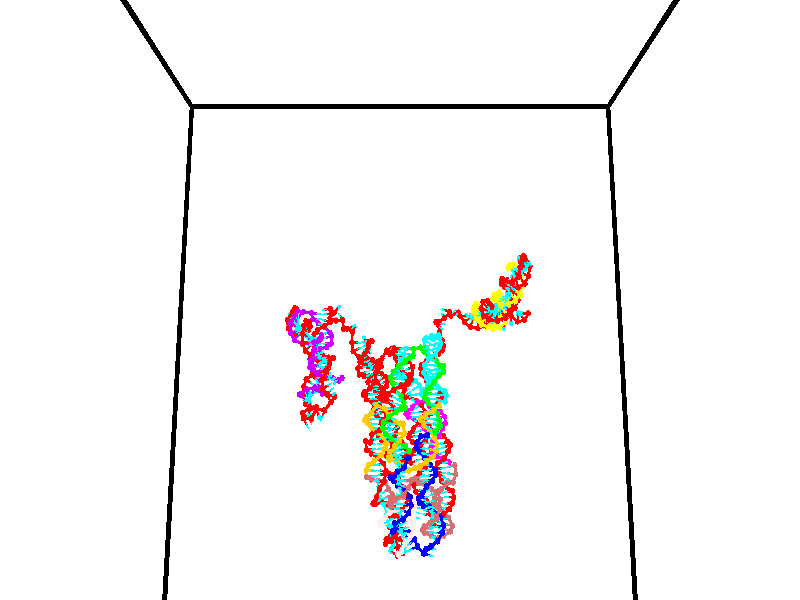 // switches for output
#declare DRAW_BASES = 1; // possible values are 0, 1; only relevant for DNA ribbons
#declare DRAW_BASES_TYPE = 3; // possible values are 1, 2, 3; only relevant for DNA ribbons
#declare DRAW_FOG = 0; // set to 1 to enable fog

#include "colors.inc"

#include "transforms.inc"
background { rgb <1, 1, 1>}

#default {
   normal{
       ripples 0.25
       frequency 0.20
       turbulence 0.2
       lambda 5
   }
	finish {
		phong 0.1
		phong_size 40.
	}
}

// original window dimensions: 1024x640


// camera settings

camera {
	sky <0, 0.179814, -0.983701>
	up <0, 0.179814, -0.983701>
	right 1.6 * <1, 0, 0>
	location <35, 94.9851, 44.8844>
	look_at <35, 29.7336, 32.9568>
	direction <0, -65.2515, -11.9276>
	angle 67.0682
}


# declare cpy_camera_pos = <35, 94.9851, 44.8844>;
# if (DRAW_FOG = 1)
fog {
	fog_type 2
	up vnormalize(cpy_camera_pos)
	color rgbt<1,1,1,0.3>
	distance 1e-5
	fog_alt 3e-3
	fog_offset 56
}
# end


// LIGHTS

# declare lum = 6;
global_settings {
	ambient_light rgb lum * <0.05, 0.05, 0.05>
	max_trace_level 15
}# declare cpy_direct_light_amount = 0.25;
light_source
{	1000 * <-1, -1.16352, -0.803886>,
	rgb lum * cpy_direct_light_amount
	parallel
}

light_source
{	1000 * <1, 1.16352, 0.803886>,
	rgb lum * cpy_direct_light_amount
	parallel
}

// strand 0

// nucleotide -1

// particle -1
sphere {
	<24.583250, 34.897839, 34.654144> 0.250000
	pigment { color rgbt <1,0,0,0> }
	no_shadow
}
cylinder {
	<24.243633, 34.949738, 34.859001>,  <24.039864, 34.980877, 34.981915>, 0.100000
	pigment { color rgbt <1,0,0,0> }
	no_shadow
}
cylinder {
	<24.243633, 34.949738, 34.859001>,  <24.583250, 34.897839, 34.654144>, 0.100000
	pigment { color rgbt <1,0,0,0> }
	no_shadow
}

// particle -1
sphere {
	<24.243633, 34.949738, 34.859001> 0.100000
	pigment { color rgbt <1,0,0,0> }
	no_shadow
}
sphere {
	0, 1
	scale<0.080000,0.200000,0.300000>
	matrix <0.509059, 0.460285, 0.727322,
		-0.141366, 0.878239, -0.456850,
		-0.849043, 0.129744, 0.512144,
		23.988920, 34.988663, 35.012646>
	pigment { color rgbt <0,1,1,0> }
	no_shadow
}
cylinder {
	<24.496010, 35.560455, 34.701164>,  <24.583250, 34.897839, 34.654144>, 0.130000
	pigment { color rgbt <1,0,0,0> }
	no_shadow
}

// nucleotide -1

// particle -1
sphere {
	<24.496010, 35.560455, 34.701164> 0.250000
	pigment { color rgbt <1,0,0,0> }
	no_shadow
}
cylinder {
	<24.343475, 35.378277, 35.022949>,  <24.251955, 35.268970, 35.216019>, 0.100000
	pigment { color rgbt <1,0,0,0> }
	no_shadow
}
cylinder {
	<24.343475, 35.378277, 35.022949>,  <24.496010, 35.560455, 34.701164>, 0.100000
	pigment { color rgbt <1,0,0,0> }
	no_shadow
}

// particle -1
sphere {
	<24.343475, 35.378277, 35.022949> 0.100000
	pigment { color rgbt <1,0,0,0> }
	no_shadow
}
sphere {
	0, 1
	scale<0.080000,0.200000,0.300000>
	matrix <0.490032, 0.638306, 0.593662,
		-0.783870, 0.620595, -0.020228,
		-0.381336, -0.455442, 0.804460,
		24.229074, 35.241646, 35.264286>
	pigment { color rgbt <0,1,1,0> }
	no_shadow
}
cylinder {
	<24.390100, 36.207100, 35.154537>,  <24.496010, 35.560455, 34.701164>, 0.130000
	pigment { color rgbt <1,0,0,0> }
	no_shadow
}

// nucleotide -1

// particle -1
sphere {
	<24.390100, 36.207100, 35.154537> 0.250000
	pigment { color rgbt <1,0,0,0> }
	no_shadow
}
cylinder {
	<24.432850, 35.883183, 35.385296>,  <24.458500, 35.688831, 35.523750>, 0.100000
	pigment { color rgbt <1,0,0,0> }
	no_shadow
}
cylinder {
	<24.432850, 35.883183, 35.385296>,  <24.390100, 36.207100, 35.154537>, 0.100000
	pigment { color rgbt <1,0,0,0> }
	no_shadow
}

// particle -1
sphere {
	<24.432850, 35.883183, 35.385296> 0.100000
	pigment { color rgbt <1,0,0,0> }
	no_shadow
}
sphere {
	0, 1
	scale<0.080000,0.200000,0.300000>
	matrix <0.359769, 0.572402, 0.736832,
		-0.926900, 0.128802, 0.352514,
		0.106874, -0.809794, 0.576899,
		24.464912, 35.640244, 35.558365>
	pigment { color rgbt <0,1,1,0> }
	no_shadow
}
cylinder {
	<23.897596, 36.299114, 35.827332>,  <24.390100, 36.207100, 35.154537>, 0.130000
	pigment { color rgbt <1,0,0,0> }
	no_shadow
}

// nucleotide -1

// particle -1
sphere {
	<23.897596, 36.299114, 35.827332> 0.250000
	pigment { color rgbt <1,0,0,0> }
	no_shadow
}
cylinder {
	<24.245220, 36.103386, 35.856434>,  <24.453794, 35.985947, 35.873894>, 0.100000
	pigment { color rgbt <1,0,0,0> }
	no_shadow
}
cylinder {
	<24.245220, 36.103386, 35.856434>,  <23.897596, 36.299114, 35.827332>, 0.100000
	pigment { color rgbt <1,0,0,0> }
	no_shadow
}

// particle -1
sphere {
	<24.245220, 36.103386, 35.856434> 0.100000
	pigment { color rgbt <1,0,0,0> }
	no_shadow
}
sphere {
	0, 1
	scale<0.080000,0.200000,0.300000>
	matrix <0.276078, 0.601759, 0.749444,
		-0.410504, -0.631227, 0.658057,
		0.869061, -0.489325, 0.072757,
		24.505939, 35.956589, 35.878262>
	pigment { color rgbt <0,1,1,0> }
	no_shadow
}
cylinder {
	<24.017366, 36.175686, 36.512001>,  <23.897596, 36.299114, 35.827332>, 0.130000
	pigment { color rgbt <1,0,0,0> }
	no_shadow
}

// nucleotide -1

// particle -1
sphere {
	<24.017366, 36.175686, 36.512001> 0.250000
	pigment { color rgbt <1,0,0,0> }
	no_shadow
}
cylinder {
	<24.349417, 36.196861, 36.289978>,  <24.548647, 36.209568, 36.156765>, 0.100000
	pigment { color rgbt <1,0,0,0> }
	no_shadow
}
cylinder {
	<24.349417, 36.196861, 36.289978>,  <24.017366, 36.175686, 36.512001>, 0.100000
	pigment { color rgbt <1,0,0,0> }
	no_shadow
}

// particle -1
sphere {
	<24.349417, 36.196861, 36.289978> 0.100000
	pigment { color rgbt <1,0,0,0> }
	no_shadow
}
sphere {
	0, 1
	scale<0.080000,0.200000,0.300000>
	matrix <0.414955, 0.606267, 0.678419,
		0.372426, -0.793497, 0.481312,
		0.830127, 0.052938, -0.555055,
		24.598455, 36.212742, 36.123463>
	pigment { color rgbt <0,1,1,0> }
	no_shadow
}
cylinder {
	<24.624880, 36.047764, 36.940144>,  <24.017366, 36.175686, 36.512001>, 0.130000
	pigment { color rgbt <1,0,0,0> }
	no_shadow
}

// nucleotide -1

// particle -1
sphere {
	<24.624880, 36.047764, 36.940144> 0.250000
	pigment { color rgbt <1,0,0,0> }
	no_shadow
}
cylinder {
	<24.746616, 36.240829, 36.611652>,  <24.819658, 36.356670, 36.414558>, 0.100000
	pigment { color rgbt <1,0,0,0> }
	no_shadow
}
cylinder {
	<24.746616, 36.240829, 36.611652>,  <24.624880, 36.047764, 36.940144>, 0.100000
	pigment { color rgbt <1,0,0,0> }
	no_shadow
}

// particle -1
sphere {
	<24.746616, 36.240829, 36.611652> 0.100000
	pigment { color rgbt <1,0,0,0> }
	no_shadow
}
sphere {
	0, 1
	scale<0.080000,0.200000,0.300000>
	matrix <0.589675, 0.581613, 0.560366,
		0.748103, -0.654800, -0.107604,
		0.304344, 0.482663, -0.821226,
		24.837919, 36.385628, 36.365284>
	pigment { color rgbt <0,1,1,0> }
	no_shadow
}
cylinder {
	<25.491615, 36.080952, 36.870476>,  <24.624880, 36.047764, 36.940144>, 0.130000
	pigment { color rgbt <1,0,0,0> }
	no_shadow
}

// nucleotide -1

// particle -1
sphere {
	<25.491615, 36.080952, 36.870476> 0.250000
	pigment { color rgbt <1,0,0,0> }
	no_shadow
}
cylinder {
	<25.341602, 36.391205, 36.667400>,  <25.251595, 36.577358, 36.545555>, 0.100000
	pigment { color rgbt <1,0,0,0> }
	no_shadow
}
cylinder {
	<25.341602, 36.391205, 36.667400>,  <25.491615, 36.080952, 36.870476>, 0.100000
	pigment { color rgbt <1,0,0,0> }
	no_shadow
}

// particle -1
sphere {
	<25.341602, 36.391205, 36.667400> 0.100000
	pigment { color rgbt <1,0,0,0> }
	no_shadow
}
sphere {
	0, 1
	scale<0.080000,0.200000,0.300000>
	matrix <0.612638, 0.618392, 0.492206,
		0.695721, -0.126436, -0.707097,
		-0.375030, 0.775632, -0.507687,
		25.229094, 36.623894, 36.515095>
	pigment { color rgbt <0,1,1,0> }
	no_shadow
}
cylinder {
	<26.041761, 36.453369, 36.681404>,  <25.491615, 36.080952, 36.870476>, 0.130000
	pigment { color rgbt <1,0,0,0> }
	no_shadow
}

// nucleotide -1

// particle -1
sphere {
	<26.041761, 36.453369, 36.681404> 0.250000
	pigment { color rgbt <1,0,0,0> }
	no_shadow
}
cylinder {
	<25.744038, 36.716461, 36.635094>,  <25.565403, 36.874317, 36.607307>, 0.100000
	pigment { color rgbt <1,0,0,0> }
	no_shadow
}
cylinder {
	<25.744038, 36.716461, 36.635094>,  <26.041761, 36.453369, 36.681404>, 0.100000
	pigment { color rgbt <1,0,0,0> }
	no_shadow
}

// particle -1
sphere {
	<25.744038, 36.716461, 36.635094> 0.100000
	pigment { color rgbt <1,0,0,0> }
	no_shadow
}
sphere {
	0, 1
	scale<0.080000,0.200000,0.300000>
	matrix <0.570752, 0.716488, 0.401106,
		0.346769, 0.232468, -0.908686,
		-0.744307, 0.657726, -0.115774,
		25.520746, 36.913780, 36.600361>
	pigment { color rgbt <0,1,1,0> }
	no_shadow
}
cylinder {
	<26.307991, 37.066456, 36.472263>,  <26.041761, 36.453369, 36.681404>, 0.130000
	pigment { color rgbt <1,0,0,0> }
	no_shadow
}

// nucleotide -1

// particle -1
sphere {
	<26.307991, 37.066456, 36.472263> 0.250000
	pigment { color rgbt <1,0,0,0> }
	no_shadow
}
cylinder {
	<25.944464, 37.194942, 36.578747>,  <25.726347, 37.272034, 36.642639>, 0.100000
	pigment { color rgbt <1,0,0,0> }
	no_shadow
}
cylinder {
	<25.944464, 37.194942, 36.578747>,  <26.307991, 37.066456, 36.472263>, 0.100000
	pigment { color rgbt <1,0,0,0> }
	no_shadow
}

// particle -1
sphere {
	<25.944464, 37.194942, 36.578747> 0.100000
	pigment { color rgbt <1,0,0,0> }
	no_shadow
}
sphere {
	0, 1
	scale<0.080000,0.200000,0.300000>
	matrix <0.401585, 0.846477, 0.349581,
		-0.113048, 0.424612, -0.898290,
		-0.908818, 0.321220, 0.266210,
		25.671818, 37.291309, 36.658611>
	pigment { color rgbt <0,1,1,0> }
	no_shadow
}
cylinder {
	<26.301519, 37.675274, 36.202663>,  <26.307991, 37.066456, 36.472263>, 0.130000
	pigment { color rgbt <1,0,0,0> }
	no_shadow
}

// nucleotide -1

// particle -1
sphere {
	<26.301519, 37.675274, 36.202663> 0.250000
	pigment { color rgbt <1,0,0,0> }
	no_shadow
}
cylinder {
	<26.027992, 37.695236, 36.493839>,  <25.863876, 37.707214, 36.668545>, 0.100000
	pigment { color rgbt <1,0,0,0> }
	no_shadow
}
cylinder {
	<26.027992, 37.695236, 36.493839>,  <26.301519, 37.675274, 36.202663>, 0.100000
	pigment { color rgbt <1,0,0,0> }
	no_shadow
}

// particle -1
sphere {
	<26.027992, 37.695236, 36.493839> 0.100000
	pigment { color rgbt <1,0,0,0> }
	no_shadow
}
sphere {
	0, 1
	scale<0.080000,0.200000,0.300000>
	matrix <0.513515, 0.741673, 0.431536,
		-0.518358, 0.668902, -0.532799,
		-0.683818, 0.049910, 0.727944,
		25.822847, 37.710209, 36.712223>
	pigment { color rgbt <0,1,1,0> }
	no_shadow
}
cylinder {
	<26.077675, 38.364559, 36.232201>,  <26.301519, 37.675274, 36.202663>, 0.130000
	pigment { color rgbt <1,0,0,0> }
	no_shadow
}

// nucleotide -1

// particle -1
sphere {
	<26.077675, 38.364559, 36.232201> 0.250000
	pigment { color rgbt <1,0,0,0> }
	no_shadow
}
cylinder {
	<26.023560, 38.180126, 36.582993>,  <25.991091, 38.069466, 36.793468>, 0.100000
	pigment { color rgbt <1,0,0,0> }
	no_shadow
}
cylinder {
	<26.023560, 38.180126, 36.582993>,  <26.077675, 38.364559, 36.232201>, 0.100000
	pigment { color rgbt <1,0,0,0> }
	no_shadow
}

// particle -1
sphere {
	<26.023560, 38.180126, 36.582993> 0.100000
	pigment { color rgbt <1,0,0,0> }
	no_shadow
}
sphere {
	0, 1
	scale<0.080000,0.200000,0.300000>
	matrix <0.493338, 0.736250, 0.463199,
		-0.859253, 0.495313, 0.127866,
		-0.135287, -0.461086, 0.876981,
		25.982973, 38.041801, 36.846088>
	pigment { color rgbt <0,1,1,0> }
	no_shadow
}
cylinder {
	<25.982216, 38.900623, 36.686237>,  <26.077675, 38.364559, 36.232201>, 0.130000
	pigment { color rgbt <1,0,0,0> }
	no_shadow
}

// nucleotide -1

// particle -1
sphere {
	<25.982216, 38.900623, 36.686237> 0.250000
	pigment { color rgbt <1,0,0,0> }
	no_shadow
}
cylinder {
	<26.067463, 38.586777, 36.919117>,  <26.118610, 38.398468, 37.058846>, 0.100000
	pigment { color rgbt <1,0,0,0> }
	no_shadow
}
cylinder {
	<26.067463, 38.586777, 36.919117>,  <25.982216, 38.900623, 36.686237>, 0.100000
	pigment { color rgbt <1,0,0,0> }
	no_shadow
}

// particle -1
sphere {
	<26.067463, 38.586777, 36.919117> 0.100000
	pigment { color rgbt <1,0,0,0> }
	no_shadow
}
sphere {
	0, 1
	scale<0.080000,0.200000,0.300000>
	matrix <0.620041, 0.569133, 0.540034,
		-0.755070, 0.245900, 0.607784,
		0.213115, -0.784615, 0.582204,
		26.131397, 38.351391, 37.093777>
	pigment { color rgbt <0,1,1,0> }
	no_shadow
}
cylinder {
	<25.923899, 39.201714, 37.383041>,  <25.982216, 38.900623, 36.686237>, 0.130000
	pigment { color rgbt <1,0,0,0> }
	no_shadow
}

// nucleotide -1

// particle -1
sphere {
	<25.923899, 39.201714, 37.383041> 0.250000
	pigment { color rgbt <1,0,0,0> }
	no_shadow
}
cylinder {
	<26.139555, 38.868431, 37.432175>,  <26.268950, 38.668461, 37.461655>, 0.100000
	pigment { color rgbt <1,0,0,0> }
	no_shadow
}
cylinder {
	<26.139555, 38.868431, 37.432175>,  <25.923899, 39.201714, 37.383041>, 0.100000
	pigment { color rgbt <1,0,0,0> }
	no_shadow
}

// particle -1
sphere {
	<26.139555, 38.868431, 37.432175> 0.100000
	pigment { color rgbt <1,0,0,0> }
	no_shadow
}
sphere {
	0, 1
	scale<0.080000,0.200000,0.300000>
	matrix <0.568780, 0.467771, 0.676520,
		-0.621140, -0.294877, 0.726108,
		0.539143, -0.833209, 0.122832,
		26.301298, 38.618469, 37.469025>
	pigment { color rgbt <0,1,1,0> }
	no_shadow
}
cylinder {
	<25.956945, 39.108219, 38.095009>,  <25.923899, 39.201714, 37.383041>, 0.130000
	pigment { color rgbt <1,0,0,0> }
	no_shadow
}

// nucleotide -1

// particle -1
sphere {
	<25.956945, 39.108219, 38.095009> 0.250000
	pigment { color rgbt <1,0,0,0> }
	no_shadow
}
cylinder {
	<26.258146, 38.876759, 37.969696>,  <26.438868, 38.737881, 37.894508>, 0.100000
	pigment { color rgbt <1,0,0,0> }
	no_shadow
}
cylinder {
	<26.258146, 38.876759, 37.969696>,  <25.956945, 39.108219, 38.095009>, 0.100000
	pigment { color rgbt <1,0,0,0> }
	no_shadow
}

// particle -1
sphere {
	<26.258146, 38.876759, 37.969696> 0.100000
	pigment { color rgbt <1,0,0,0> }
	no_shadow
}
sphere {
	0, 1
	scale<0.080000,0.200000,0.300000>
	matrix <0.579089, 0.356668, 0.733106,
		-0.312476, -0.733450, 0.603664,
		0.753003, -0.578654, -0.313283,
		26.484047, 38.703163, 37.875710>
	pigment { color rgbt <0,1,1,0> }
	no_shadow
}
cylinder {
	<26.143169, 38.675831, 38.607426>,  <25.956945, 39.108219, 38.095009>, 0.130000
	pigment { color rgbt <1,0,0,0> }
	no_shadow
}

// nucleotide -1

// particle -1
sphere {
	<26.143169, 38.675831, 38.607426> 0.250000
	pigment { color rgbt <1,0,0,0> }
	no_shadow
}
cylinder {
	<26.452000, 38.740246, 38.361511>,  <26.637299, 38.778896, 38.213963>, 0.100000
	pigment { color rgbt <1,0,0,0> }
	no_shadow
}
cylinder {
	<26.452000, 38.740246, 38.361511>,  <26.143169, 38.675831, 38.607426>, 0.100000
	pigment { color rgbt <1,0,0,0> }
	no_shadow
}

// particle -1
sphere {
	<26.452000, 38.740246, 38.361511> 0.100000
	pigment { color rgbt <1,0,0,0> }
	no_shadow
}
sphere {
	0, 1
	scale<0.080000,0.200000,0.300000>
	matrix <0.500387, 0.442346, 0.744273,
		0.391802, -0.882268, 0.260946,
		0.772077, 0.161034, -0.614788,
		26.683622, 38.788555, 38.177074>
	pigment { color rgbt <0,1,1,0> }
	no_shadow
}
cylinder {
	<26.566507, 38.195232, 38.946480>,  <26.143169, 38.675831, 38.607426>, 0.130000
	pigment { color rgbt <1,0,0,0> }
	no_shadow
}

// nucleotide -1

// particle -1
sphere {
	<26.566507, 38.195232, 38.946480> 0.250000
	pigment { color rgbt <1,0,0,0> }
	no_shadow
}
cylinder {
	<26.777308, 38.476364, 38.755356>,  <26.903788, 38.645042, 38.640682>, 0.100000
	pigment { color rgbt <1,0,0,0> }
	no_shadow
}
cylinder {
	<26.777308, 38.476364, 38.755356>,  <26.566507, 38.195232, 38.946480>, 0.100000
	pigment { color rgbt <1,0,0,0> }
	no_shadow
}

// particle -1
sphere {
	<26.777308, 38.476364, 38.755356> 0.100000
	pigment { color rgbt <1,0,0,0> }
	no_shadow
}
sphere {
	0, 1
	scale<0.080000,0.200000,0.300000>
	matrix <0.573172, 0.121182, 0.810425,
		0.627492, -0.700961, -0.338980,
		0.526998, 0.702829, -0.477812,
		26.935408, 38.687214, 38.612011>
	pigment { color rgbt <0,1,1,0> }
	no_shadow
}
cylinder {
	<27.210794, 38.143246, 39.294060>,  <26.566507, 38.195232, 38.946480>, 0.130000
	pigment { color rgbt <1,0,0,0> }
	no_shadow
}

// nucleotide -1

// particle -1
sphere {
	<27.210794, 38.143246, 39.294060> 0.250000
	pigment { color rgbt <1,0,0,0> }
	no_shadow
}
cylinder {
	<27.210438, 38.480206, 39.078522>,  <27.210224, 38.682381, 38.949200>, 0.100000
	pigment { color rgbt <1,0,0,0> }
	no_shadow
}
cylinder {
	<27.210438, 38.480206, 39.078522>,  <27.210794, 38.143246, 39.294060>, 0.100000
	pigment { color rgbt <1,0,0,0> }
	no_shadow
}

// particle -1
sphere {
	<27.210438, 38.480206, 39.078522> 0.100000
	pigment { color rgbt <1,0,0,0> }
	no_shadow
}
sphere {
	0, 1
	scale<0.080000,0.200000,0.300000>
	matrix <0.587617, 0.436445, 0.681339,
		0.809139, -0.316026, -0.495400,
		-0.000894, 0.842403, -0.538847,
		27.210169, 38.732925, 38.916866>
	pigment { color rgbt <0,1,1,0> }
	no_shadow
}
cylinder {
	<27.854801, 38.268196, 39.193977>,  <27.210794, 38.143246, 39.294060>, 0.130000
	pigment { color rgbt <1,0,0,0> }
	no_shadow
}

// nucleotide -1

// particle -1
sphere {
	<27.854801, 38.268196, 39.193977> 0.250000
	pigment { color rgbt <1,0,0,0> }
	no_shadow
}
cylinder {
	<27.681786, 38.626183, 39.150253>,  <27.577976, 38.840973, 39.124020>, 0.100000
	pigment { color rgbt <1,0,0,0> }
	no_shadow
}
cylinder {
	<27.681786, 38.626183, 39.150253>,  <27.854801, 38.268196, 39.193977>, 0.100000
	pigment { color rgbt <1,0,0,0> }
	no_shadow
}

// particle -1
sphere {
	<27.681786, 38.626183, 39.150253> 0.100000
	pigment { color rgbt <1,0,0,0> }
	no_shadow
}
sphere {
	0, 1
	scale<0.080000,0.200000,0.300000>
	matrix <0.619071, 0.382948, 0.685640,
		0.655483, 0.228894, -0.719687,
		-0.432541, 0.894963, -0.109314,
		27.552023, 38.894672, 39.117458>
	pigment { color rgbt <0,1,1,0> }
	no_shadow
}
cylinder {
	<28.495070, 38.650497, 39.252491>,  <27.854801, 38.268196, 39.193977>, 0.130000
	pigment { color rgbt <1,0,0,0> }
	no_shadow
}

// nucleotide -1

// particle -1
sphere {
	<28.495070, 38.650497, 39.252491> 0.250000
	pigment { color rgbt <1,0,0,0> }
	no_shadow
}
cylinder {
	<28.202404, 38.922363, 39.273376>,  <28.026804, 39.085484, 39.285908>, 0.100000
	pigment { color rgbt <1,0,0,0> }
	no_shadow
}
cylinder {
	<28.202404, 38.922363, 39.273376>,  <28.495070, 38.650497, 39.252491>, 0.100000
	pigment { color rgbt <1,0,0,0> }
	no_shadow
}

// particle -1
sphere {
	<28.202404, 38.922363, 39.273376> 0.100000
	pigment { color rgbt <1,0,0,0> }
	no_shadow
}
sphere {
	0, 1
	scale<0.080000,0.200000,0.300000>
	matrix <0.543418, 0.535318, 0.646631,
		0.411541, 0.501490, -0.761014,
		-0.731663, 0.679664, 0.052214,
		27.982904, 39.126263, 39.289040>
	pigment { color rgbt <0,1,1,0> }
	no_shadow
}
cylinder {
	<28.829180, 39.280365, 39.227371>,  <28.495070, 38.650497, 39.252491>, 0.130000
	pigment { color rgbt <1,0,0,0> }
	no_shadow
}

// nucleotide -1

// particle -1
sphere {
	<28.829180, 39.280365, 39.227371> 0.250000
	pigment { color rgbt <1,0,0,0> }
	no_shadow
}
cylinder {
	<28.471636, 39.383678, 39.373962>,  <28.257109, 39.445667, 39.461918>, 0.100000
	pigment { color rgbt <1,0,0,0> }
	no_shadow
}
cylinder {
	<28.471636, 39.383678, 39.373962>,  <28.829180, 39.280365, 39.227371>, 0.100000
	pigment { color rgbt <1,0,0,0> }
	no_shadow
}

// particle -1
sphere {
	<28.471636, 39.383678, 39.373962> 0.100000
	pigment { color rgbt <1,0,0,0> }
	no_shadow
}
sphere {
	0, 1
	scale<0.080000,0.200000,0.300000>
	matrix <0.447557, 0.562552, 0.695146,
		-0.026614, 0.785381, -0.618440,
		-0.893859, 0.258287, 0.366475,
		28.203478, 39.461166, 39.483906>
	pigment { color rgbt <0,1,1,0> }
	no_shadow
}
cylinder {
	<28.841145, 40.027721, 39.318447>,  <28.829180, 39.280365, 39.227371>, 0.130000
	pigment { color rgbt <1,0,0,0> }
	no_shadow
}

// nucleotide -1

// particle -1
sphere {
	<28.841145, 40.027721, 39.318447> 0.250000
	pigment { color rgbt <1,0,0,0> }
	no_shadow
}
cylinder {
	<28.555220, 39.864933, 39.545925>,  <28.383665, 39.767258, 39.682411>, 0.100000
	pigment { color rgbt <1,0,0,0> }
	no_shadow
}
cylinder {
	<28.555220, 39.864933, 39.545925>,  <28.841145, 40.027721, 39.318447>, 0.100000
	pigment { color rgbt <1,0,0,0> }
	no_shadow
}

// particle -1
sphere {
	<28.555220, 39.864933, 39.545925> 0.100000
	pigment { color rgbt <1,0,0,0> }
	no_shadow
}
sphere {
	0, 1
	scale<0.080000,0.200000,0.300000>
	matrix <0.372618, 0.466508, 0.802201,
		-0.591776, 0.785330, -0.181820,
		-0.714813, -0.406973, 0.568696,
		28.340776, 39.742840, 39.716534>
	pigment { color rgbt <0,1,1,0> }
	no_shadow
}
cylinder {
	<28.639748, 40.592194, 39.839512>,  <28.841145, 40.027721, 39.318447>, 0.130000
	pigment { color rgbt <1,0,0,0> }
	no_shadow
}

// nucleotide -1

// particle -1
sphere {
	<28.639748, 40.592194, 39.839512> 0.250000
	pigment { color rgbt <1,0,0,0> }
	no_shadow
}
cylinder {
	<28.516527, 40.243050, 39.990891>,  <28.442595, 40.033562, 40.081718>, 0.100000
	pigment { color rgbt <1,0,0,0> }
	no_shadow
}
cylinder {
	<28.516527, 40.243050, 39.990891>,  <28.639748, 40.592194, 39.839512>, 0.100000
	pigment { color rgbt <1,0,0,0> }
	no_shadow
}

// particle -1
sphere {
	<28.516527, 40.243050, 39.990891> 0.100000
	pigment { color rgbt <1,0,0,0> }
	no_shadow
}
sphere {
	0, 1
	scale<0.080000,0.200000,0.300000>
	matrix <0.422374, 0.230964, 0.876502,
		-0.852470, 0.429853, 0.297525,
		-0.308049, -0.872859, 0.378448,
		28.424112, 39.981194, 40.104424>
	pigment { color rgbt <0,1,1,0> }
	no_shadow
}
cylinder {
	<28.375366, 40.836170, 40.391094>,  <28.639748, 40.592194, 39.839512>, 0.130000
	pigment { color rgbt <1,0,0,0> }
	no_shadow
}

// nucleotide -1

// particle -1
sphere {
	<28.375366, 40.836170, 40.391094> 0.250000
	pigment { color rgbt <1,0,0,0> }
	no_shadow
}
cylinder {
	<28.456490, 40.451496, 40.464890>,  <28.505163, 40.220692, 40.509167>, 0.100000
	pigment { color rgbt <1,0,0,0> }
	no_shadow
}
cylinder {
	<28.456490, 40.451496, 40.464890>,  <28.375366, 40.836170, 40.391094>, 0.100000
	pigment { color rgbt <1,0,0,0> }
	no_shadow
}

// particle -1
sphere {
	<28.456490, 40.451496, 40.464890> 0.100000
	pigment { color rgbt <1,0,0,0> }
	no_shadow
}
sphere {
	0, 1
	scale<0.080000,0.200000,0.300000>
	matrix <0.534125, 0.266550, 0.802285,
		-0.820719, -0.064170, 0.567717,
		0.202808, -0.961683, 0.184488,
		28.517332, 40.162991, 40.520237>
	pigment { color rgbt <0,1,1,0> }
	no_shadow
}
cylinder {
	<27.999571, 40.655262, 41.003704>,  <28.375366, 40.836170, 40.391094>, 0.130000
	pigment { color rgbt <1,0,0,0> }
	no_shadow
}

// nucleotide -1

// particle -1
sphere {
	<27.999571, 40.655262, 41.003704> 0.250000
	pigment { color rgbt <1,0,0,0> }
	no_shadow
}
cylinder {
	<28.302769, 40.397758, 40.961712>,  <28.484688, 40.243256, 40.936516>, 0.100000
	pigment { color rgbt <1,0,0,0> }
	no_shadow
}
cylinder {
	<28.302769, 40.397758, 40.961712>,  <27.999571, 40.655262, 41.003704>, 0.100000
	pigment { color rgbt <1,0,0,0> }
	no_shadow
}

// particle -1
sphere {
	<28.302769, 40.397758, 40.961712> 0.100000
	pigment { color rgbt <1,0,0,0> }
	no_shadow
}
sphere {
	0, 1
	scale<0.080000,0.200000,0.300000>
	matrix <0.372779, 0.295489, 0.879615,
		-0.535240, -0.705876, 0.463959,
		0.757993, -0.643759, -0.104978,
		28.530167, 40.204632, 40.930218>
	pigment { color rgbt <0,1,1,0> }
	no_shadow
}
cylinder {
	<28.008781, 40.339722, 41.684158>,  <27.999571, 40.655262, 41.003704>, 0.130000
	pigment { color rgbt <1,0,0,0> }
	no_shadow
}

// nucleotide -1

// particle -1
sphere {
	<28.008781, 40.339722, 41.684158> 0.250000
	pigment { color rgbt <1,0,0,0> }
	no_shadow
}
cylinder {
	<28.356329, 40.292904, 41.491756>,  <28.564857, 40.264812, 41.376316>, 0.100000
	pigment { color rgbt <1,0,0,0> }
	no_shadow
}
cylinder {
	<28.356329, 40.292904, 41.491756>,  <28.008781, 40.339722, 41.684158>, 0.100000
	pigment { color rgbt <1,0,0,0> }
	no_shadow
}

// particle -1
sphere {
	<28.356329, 40.292904, 41.491756> 0.100000
	pigment { color rgbt <1,0,0,0> }
	no_shadow
}
sphere {
	0, 1
	scale<0.080000,0.200000,0.300000>
	matrix <0.494997, 0.217907, 0.841127,
		0.006368, -0.968926, 0.247268,
		0.868871, -0.117041, -0.481004,
		28.616991, 40.257793, 41.347454>
	pigment { color rgbt <0,1,1,0> }
	no_shadow
}
cylinder {
	<28.378021, 39.804626, 42.044346>,  <28.008781, 40.339722, 41.684158>, 0.130000
	pigment { color rgbt <1,0,0,0> }
	no_shadow
}

// nucleotide -1

// particle -1
sphere {
	<28.378021, 39.804626, 42.044346> 0.250000
	pigment { color rgbt <1,0,0,0> }
	no_shadow
}
cylinder {
	<28.630960, 40.055637, 41.862644>,  <28.782724, 40.206245, 41.753624>, 0.100000
	pigment { color rgbt <1,0,0,0> }
	no_shadow
}
cylinder {
	<28.630960, 40.055637, 41.862644>,  <28.378021, 39.804626, 42.044346>, 0.100000
	pigment { color rgbt <1,0,0,0> }
	no_shadow
}

// particle -1
sphere {
	<28.630960, 40.055637, 41.862644> 0.100000
	pigment { color rgbt <1,0,0,0> }
	no_shadow
}
sphere {
	0, 1
	scale<0.080000,0.200000,0.300000>
	matrix <0.465213, 0.161266, 0.870385,
		0.619445, -0.761712, -0.189957,
		0.632349, 0.627526, -0.454253,
		28.820665, 40.243896, 41.726368>
	pigment { color rgbt <0,1,1,0> }
	no_shadow
}
cylinder {
	<29.036570, 39.592548, 42.212555>,  <28.378021, 39.804626, 42.044346>, 0.130000
	pigment { color rgbt <1,0,0,0> }
	no_shadow
}

// nucleotide -1

// particle -1
sphere {
	<29.036570, 39.592548, 42.212555> 0.250000
	pigment { color rgbt <1,0,0,0> }
	no_shadow
}
cylinder {
	<29.049498, 39.977489, 42.104610>,  <29.057255, 40.208454, 42.039845>, 0.100000
	pigment { color rgbt <1,0,0,0> }
	no_shadow
}
cylinder {
	<29.049498, 39.977489, 42.104610>,  <29.036570, 39.592548, 42.212555>, 0.100000
	pigment { color rgbt <1,0,0,0> }
	no_shadow
}

// particle -1
sphere {
	<29.049498, 39.977489, 42.104610> 0.100000
	pigment { color rgbt <1,0,0,0> }
	no_shadow
}
sphere {
	0, 1
	scale<0.080000,0.200000,0.300000>
	matrix <0.612652, 0.194255, 0.766108,
		0.789691, -0.190094, -0.583311,
		0.032321, 0.962356, -0.269863,
		29.059195, 40.266197, 42.023651>
	pigment { color rgbt <0,1,1,0> }
	no_shadow
}
cylinder {
	<28.657652, 39.043285, 42.610100>,  <29.036570, 39.592548, 42.212555>, 0.130000
	pigment { color rgbt <1,0,0,0> }
	no_shadow
}

// nucleotide -1

// particle -1
sphere {
	<28.657652, 39.043285, 42.610100> 0.250000
	pigment { color rgbt <1,0,0,0> }
	no_shadow
}
cylinder {
	<28.447523, 39.054199, 42.269913>,  <28.321445, 39.060749, 42.065800>, 0.100000
	pigment { color rgbt <1,0,0,0> }
	no_shadow
}
cylinder {
	<28.447523, 39.054199, 42.269913>,  <28.657652, 39.043285, 42.610100>, 0.100000
	pigment { color rgbt <1,0,0,0> }
	no_shadow
}

// particle -1
sphere {
	<28.447523, 39.054199, 42.269913> 0.100000
	pigment { color rgbt <1,0,0,0> }
	no_shadow
}
sphere {
	0, 1
	scale<0.080000,0.200000,0.300000>
	matrix <0.230972, 0.966532, -0.111659,
		0.818955, -0.255091, -0.514044,
		-0.525324, 0.027286, -0.850465,
		28.289927, 39.062386, 42.014774>
	pigment { color rgbt <0,1,1,0> }
	no_shadow
}
cylinder {
	<28.099823, 39.056595, 43.215614>,  <28.657652, 39.043285, 42.610100>, 0.130000
	pigment { color rgbt <1,0,0,0> }
	no_shadow
}

// nucleotide -1

// particle -1
sphere {
	<28.099823, 39.056595, 43.215614> 0.250000
	pigment { color rgbt <1,0,0,0> }
	no_shadow
}
cylinder {
	<27.973743, 39.213905, 43.561096>,  <27.898096, 39.308292, 43.768383>, 0.100000
	pigment { color rgbt <1,0,0,0> }
	no_shadow
}
cylinder {
	<27.973743, 39.213905, 43.561096>,  <28.099823, 39.056595, 43.215614>, 0.100000
	pigment { color rgbt <1,0,0,0> }
	no_shadow
}

// particle -1
sphere {
	<27.973743, 39.213905, 43.561096> 0.100000
	pigment { color rgbt <1,0,0,0> }
	no_shadow
}
sphere {
	0, 1
	scale<0.080000,0.200000,0.300000>
	matrix <-0.739158, 0.469075, -0.483338,
		-0.595227, -0.790759, 0.142844,
		-0.315199, 0.393280, 0.863702,
		27.879183, 39.331890, 43.820206>
	pigment { color rgbt <0,1,1,0> }
	no_shadow
}
cylinder {
	<27.354980, 39.320019, 43.153477>,  <28.099823, 39.056595, 43.215614>, 0.130000
	pigment { color rgbt <1,0,0,0> }
	no_shadow
}

// nucleotide -1

// particle -1
sphere {
	<27.354980, 39.320019, 43.153477> 0.250000
	pigment { color rgbt <1,0,0,0> }
	no_shadow
}
cylinder {
	<27.526905, 39.499981, 43.466614>,  <27.630060, 39.607956, 43.654495>, 0.100000
	pigment { color rgbt <1,0,0,0> }
	no_shadow
}
cylinder {
	<27.526905, 39.499981, 43.466614>,  <27.354980, 39.320019, 43.153477>, 0.100000
	pigment { color rgbt <1,0,0,0> }
	no_shadow
}

// particle -1
sphere {
	<27.526905, 39.499981, 43.466614> 0.100000
	pigment { color rgbt <1,0,0,0> }
	no_shadow
}
sphere {
	0, 1
	scale<0.080000,0.200000,0.300000>
	matrix <-0.506926, 0.837717, -0.203115,
		-0.747185, -0.309543, 0.588130,
		0.429813, 0.449903, 0.782845,
		27.655849, 39.634953, 43.701466>
	pigment { color rgbt <0,1,1,0> }
	no_shadow
}
cylinder {
	<26.972977, 39.419704, 43.843616>,  <27.354980, 39.320019, 43.153477>, 0.130000
	pigment { color rgbt <1,0,0,0> }
	no_shadow
}

// nucleotide -1

// particle -1
sphere {
	<26.972977, 39.419704, 43.843616> 0.250000
	pigment { color rgbt <1,0,0,0> }
	no_shadow
}
cylinder {
	<26.907045, 39.059914, 44.005489>,  <26.867487, 38.844040, 44.102615>, 0.100000
	pigment { color rgbt <1,0,0,0> }
	no_shadow
}
cylinder {
	<26.907045, 39.059914, 44.005489>,  <26.972977, 39.419704, 43.843616>, 0.100000
	pigment { color rgbt <1,0,0,0> }
	no_shadow
}

// particle -1
sphere {
	<26.907045, 39.059914, 44.005489> 0.100000
	pigment { color rgbt <1,0,0,0> }
	no_shadow
}
sphere {
	0, 1
	scale<0.080000,0.200000,0.300000>
	matrix <-0.956351, 0.246126, 0.157527,
		-0.241296, -0.361057, -0.900786,
		-0.164830, -0.899477, 0.404686,
		26.857595, 38.790070, 44.126896>
	pigment { color rgbt <0,1,1,0> }
	no_shadow
}
cylinder {
	<26.211721, 39.320526, 43.820400>,  <26.972977, 39.419704, 43.843616>, 0.130000
	pigment { color rgbt <1,0,0,0> }
	no_shadow
}

// nucleotide -1

// particle -1
sphere {
	<26.211721, 39.320526, 43.820400> 0.250000
	pigment { color rgbt <1,0,0,0> }
	no_shadow
}
cylinder {
	<26.373518, 39.134369, 44.135311>,  <26.470596, 39.022675, 44.324257>, 0.100000
	pigment { color rgbt <1,0,0,0> }
	no_shadow
}
cylinder {
	<26.373518, 39.134369, 44.135311>,  <26.211721, 39.320526, 43.820400>, 0.100000
	pigment { color rgbt <1,0,0,0> }
	no_shadow
}

// particle -1
sphere {
	<26.373518, 39.134369, 44.135311> 0.100000
	pigment { color rgbt <1,0,0,0> }
	no_shadow
}
sphere {
	0, 1
	scale<0.080000,0.200000,0.300000>
	matrix <-0.808885, 0.219609, 0.545415,
		-0.426723, -0.857429, -0.287617,
		0.404491, -0.465390, 0.787273,
		26.494865, 38.994751, 44.371494>
	pigment { color rgbt <0,1,1,0> }
	no_shadow
}
cylinder {
	<26.040440, 38.761936, 43.437469>,  <26.211721, 39.320526, 43.820400>, 0.130000
	pigment { color rgbt <1,0,0,0> }
	no_shadow
}

// nucleotide -1

// particle -1
sphere {
	<26.040440, 38.761936, 43.437469> 0.250000
	pigment { color rgbt <1,0,0,0> }
	no_shadow
}
cylinder {
	<26.326048, 38.560829, 43.632362>,  <26.497414, 38.440163, 43.749298>, 0.100000
	pigment { color rgbt <1,0,0,0> }
	no_shadow
}
cylinder {
	<26.326048, 38.560829, 43.632362>,  <26.040440, 38.761936, 43.437469>, 0.100000
	pigment { color rgbt <1,0,0,0> }
	no_shadow
}

// particle -1
sphere {
	<26.326048, 38.560829, 43.632362> 0.100000
	pigment { color rgbt <1,0,0,0> }
	no_shadow
}
sphere {
	0, 1
	scale<0.080000,0.200000,0.300000>
	matrix <0.052494, -0.655517, -0.753354,
		0.698152, 0.563489, -0.441661,
		0.714022, -0.502771, 0.487230,
		26.540255, 38.409996, 43.778530>
	pigment { color rgbt <0,1,1,0> }
	no_shadow
}
cylinder {
	<26.624489, 38.673092, 42.998093>,  <26.040440, 38.761936, 43.437469>, 0.130000
	pigment { color rgbt <1,0,0,0> }
	no_shadow
}

// nucleotide -1

// particle -1
sphere {
	<26.624489, 38.673092, 42.998093> 0.250000
	pigment { color rgbt <1,0,0,0> }
	no_shadow
}
cylinder {
	<26.602055, 38.383301, 43.272900>,  <26.588594, 38.209427, 43.437782>, 0.100000
	pigment { color rgbt <1,0,0,0> }
	no_shadow
}
cylinder {
	<26.602055, 38.383301, 43.272900>,  <26.624489, 38.673092, 42.998093>, 0.100000
	pigment { color rgbt <1,0,0,0> }
	no_shadow
}

// particle -1
sphere {
	<26.602055, 38.383301, 43.272900> 0.100000
	pigment { color rgbt <1,0,0,0> }
	no_shadow
}
sphere {
	0, 1
	scale<0.080000,0.200000,0.300000>
	matrix <0.018050, -0.688720, -0.724803,
		0.998263, -0.028252, 0.051705,
		-0.056088, -0.724477, 0.687014,
		26.585228, 38.165958, 43.479004>
	pigment { color rgbt <0,1,1,0> }
	no_shadow
}
cylinder {
	<27.223623, 38.147545, 42.952736>,  <26.624489, 38.673092, 42.998093>, 0.130000
	pigment { color rgbt <1,0,0,0> }
	no_shadow
}

// nucleotide -1

// particle -1
sphere {
	<27.223623, 38.147545, 42.952736> 0.250000
	pigment { color rgbt <1,0,0,0> }
	no_shadow
}
cylinder {
	<26.858471, 38.035004, 43.071049>,  <26.639380, 37.967480, 43.142036>, 0.100000
	pigment { color rgbt <1,0,0,0> }
	no_shadow
}
cylinder {
	<26.858471, 38.035004, 43.071049>,  <27.223623, 38.147545, 42.952736>, 0.100000
	pigment { color rgbt <1,0,0,0> }
	no_shadow
}

// particle -1
sphere {
	<26.858471, 38.035004, 43.071049> 0.100000
	pigment { color rgbt <1,0,0,0> }
	no_shadow
}
sphere {
	0, 1
	scale<0.080000,0.200000,0.300000>
	matrix <-0.050940, -0.640390, -0.766359,
		0.405031, -0.714663, 0.570269,
		-0.912883, -0.281350, 0.295782,
		26.584606, 37.950600, 43.159782>
	pigment { color rgbt <0,1,1,0> }
	no_shadow
}
cylinder {
	<27.130651, 37.408066, 42.995411>,  <27.223623, 38.147545, 42.952736>, 0.130000
	pigment { color rgbt <1,0,0,0> }
	no_shadow
}

// nucleotide -1

// particle -1
sphere {
	<27.130651, 37.408066, 42.995411> 0.250000
	pigment { color rgbt <1,0,0,0> }
	no_shadow
}
cylinder {
	<26.785696, 37.582333, 42.892273>,  <26.578722, 37.686893, 42.830391>, 0.100000
	pigment { color rgbt <1,0,0,0> }
	no_shadow
}
cylinder {
	<26.785696, 37.582333, 42.892273>,  <27.130651, 37.408066, 42.995411>, 0.100000
	pigment { color rgbt <1,0,0,0> }
	no_shadow
}

// particle -1
sphere {
	<26.785696, 37.582333, 42.892273> 0.100000
	pigment { color rgbt <1,0,0,0> }
	no_shadow
}
sphere {
	0, 1
	scale<0.080000,0.200000,0.300000>
	matrix <-0.093483, -0.637612, -0.764665,
		-0.497540, -0.635334, 0.590596,
		-0.862389, 0.435662, -0.257845,
		26.526979, 37.713032, 42.814919>
	pigment { color rgbt <0,1,1,0> }
	no_shadow
}
cylinder {
	<26.611622, 36.868942, 42.960472>,  <27.130651, 37.408066, 42.995411>, 0.130000
	pigment { color rgbt <1,0,0,0> }
	no_shadow
}

// nucleotide -1

// particle -1
sphere {
	<26.611622, 36.868942, 42.960472> 0.250000
	pigment { color rgbt <1,0,0,0> }
	no_shadow
}
cylinder {
	<26.532314, 37.186073, 42.729958>,  <26.484730, 37.376354, 42.591648>, 0.100000
	pigment { color rgbt <1,0,0,0> }
	no_shadow
}
cylinder {
	<26.532314, 37.186073, 42.729958>,  <26.611622, 36.868942, 42.960472>, 0.100000
	pigment { color rgbt <1,0,0,0> }
	no_shadow
}

// particle -1
sphere {
	<26.532314, 37.186073, 42.729958> 0.100000
	pigment { color rgbt <1,0,0,0> }
	no_shadow
}
sphere {
	0, 1
	scale<0.080000,0.200000,0.300000>
	matrix <-0.137079, -0.604613, -0.784635,
		-0.970515, -0.076573, 0.228557,
		-0.198270, 0.792830, -0.576289,
		26.472834, 37.423923, 42.557072>
	pigment { color rgbt <0,1,1,0> }
	no_shadow
}
cylinder {
	<25.991306, 36.761410, 42.658588>,  <26.611622, 36.868942, 42.960472>, 0.130000
	pigment { color rgbt <1,0,0,0> }
	no_shadow
}

// nucleotide -1

// particle -1
sphere {
	<25.991306, 36.761410, 42.658588> 0.250000
	pigment { color rgbt <1,0,0,0> }
	no_shadow
}
cylinder {
	<26.209034, 37.001686, 42.424362>,  <26.339670, 37.145851, 42.283829>, 0.100000
	pigment { color rgbt <1,0,0,0> }
	no_shadow
}
cylinder {
	<26.209034, 37.001686, 42.424362>,  <25.991306, 36.761410, 42.658588>, 0.100000
	pigment { color rgbt <1,0,0,0> }
	no_shadow
}

// particle -1
sphere {
	<26.209034, 37.001686, 42.424362> 0.100000
	pigment { color rgbt <1,0,0,0> }
	no_shadow
}
sphere {
	0, 1
	scale<0.080000,0.200000,0.300000>
	matrix <-0.069499, -0.663339, -0.745085,
		-0.835995, 0.446260, -0.319321,
		0.544319, 0.600694, -0.585563,
		26.372330, 37.181896, 42.248692>
	pigment { color rgbt <0,1,1,0> }
	no_shadow
}
cylinder {
	<25.743053, 36.663837, 42.024658>,  <25.991306, 36.761410, 42.658588>, 0.130000
	pigment { color rgbt <1,0,0,0> }
	no_shadow
}

// nucleotide -1

// particle -1
sphere {
	<25.743053, 36.663837, 42.024658> 0.250000
	pigment { color rgbt <1,0,0,0> }
	no_shadow
}
cylinder {
	<26.086502, 36.832401, 41.907909>,  <26.292570, 36.933540, 41.837860>, 0.100000
	pigment { color rgbt <1,0,0,0> }
	no_shadow
}
cylinder {
	<26.086502, 36.832401, 41.907909>,  <25.743053, 36.663837, 42.024658>, 0.100000
	pigment { color rgbt <1,0,0,0> }
	no_shadow
}

// particle -1
sphere {
	<26.086502, 36.832401, 41.907909> 0.100000
	pigment { color rgbt <1,0,0,0> }
	no_shadow
}
sphere {
	0, 1
	scale<0.080000,0.200000,0.300000>
	matrix <0.064033, -0.653091, -0.754568,
		-0.508597, 0.629197, -0.587740,
		0.858620, 0.421406, -0.291871,
		26.344088, 36.958824, 41.820347>
	pigment { color rgbt <0,1,1,0> }
	no_shadow
}
cylinder {
	<25.728064, 36.555519, 41.277576>,  <25.743053, 36.663837, 42.024658>, 0.130000
	pigment { color rgbt <1,0,0,0> }
	no_shadow
}

// nucleotide -1

// particle -1
sphere {
	<25.728064, 36.555519, 41.277576> 0.250000
	pigment { color rgbt <1,0,0,0> }
	no_shadow
}
cylinder {
	<26.105469, 36.653297, 41.367046>,  <26.331911, 36.711964, 41.420731>, 0.100000
	pigment { color rgbt <1,0,0,0> }
	no_shadow
}
cylinder {
	<26.105469, 36.653297, 41.367046>,  <25.728064, 36.555519, 41.277576>, 0.100000
	pigment { color rgbt <1,0,0,0> }
	no_shadow
}

// particle -1
sphere {
	<26.105469, 36.653297, 41.367046> 0.100000
	pigment { color rgbt <1,0,0,0> }
	no_shadow
}
sphere {
	0, 1
	scale<0.080000,0.200000,0.300000>
	matrix <0.301545, -0.353711, -0.885415,
		-0.137318, 0.902848, -0.407442,
		0.943512, 0.244445, 0.223678,
		26.388523, 36.726631, 41.434151>
	pigment { color rgbt <0,1,1,0> }
	no_shadow
}
cylinder {
	<26.001461, 36.974216, 40.725185>,  <25.728064, 36.555519, 41.277576>, 0.130000
	pigment { color rgbt <1,0,0,0> }
	no_shadow
}

// nucleotide -1

// particle -1
sphere {
	<26.001461, 36.974216, 40.725185> 0.250000
	pigment { color rgbt <1,0,0,0> }
	no_shadow
}
cylinder {
	<26.330841, 36.845463, 40.912086>,  <26.528469, 36.768211, 41.024227>, 0.100000
	pigment { color rgbt <1,0,0,0> }
	no_shadow
}
cylinder {
	<26.330841, 36.845463, 40.912086>,  <26.001461, 36.974216, 40.725185>, 0.100000
	pigment { color rgbt <1,0,0,0> }
	no_shadow
}

// particle -1
sphere {
	<26.330841, 36.845463, 40.912086> 0.100000
	pigment { color rgbt <1,0,0,0> }
	no_shadow
}
sphere {
	0, 1
	scale<0.080000,0.200000,0.300000>
	matrix <0.399802, -0.255169, -0.880367,
		0.402601, 0.911746, -0.081431,
		0.823450, -0.321881, 0.467250,
		26.577877, 36.748898, 41.052261>
	pigment { color rgbt <0,1,1,0> }
	no_shadow
}
cylinder {
	<26.583710, 37.275993, 40.415146>,  <26.001461, 36.974216, 40.725185>, 0.130000
	pigment { color rgbt <1,0,0,0> }
	no_shadow
}

// nucleotide -1

// particle -1
sphere {
	<26.583710, 37.275993, 40.415146> 0.250000
	pigment { color rgbt <1,0,0,0> }
	no_shadow
}
cylinder {
	<26.753662, 36.950413, 40.573620>,  <26.855633, 36.755066, 40.668705>, 0.100000
	pigment { color rgbt <1,0,0,0> }
	no_shadow
}
cylinder {
	<26.753662, 36.950413, 40.573620>,  <26.583710, 37.275993, 40.415146>, 0.100000
	pigment { color rgbt <1,0,0,0> }
	no_shadow
}

// particle -1
sphere {
	<26.753662, 36.950413, 40.573620> 0.100000
	pigment { color rgbt <1,0,0,0> }
	no_shadow
}
sphere {
	0, 1
	scale<0.080000,0.200000,0.300000>
	matrix <0.414384, -0.214227, -0.884530,
		0.804837, 0.539991, 0.246267,
		0.424881, -0.813951, 0.396182,
		26.881126, 36.706226, 40.692474>
	pigment { color rgbt <0,1,1,0> }
	no_shadow
}
cylinder {
	<27.288191, 37.299160, 40.314049>,  <26.583710, 37.275993, 40.415146>, 0.130000
	pigment { color rgbt <1,0,0,0> }
	no_shadow
}

// nucleotide -1

// particle -1
sphere {
	<27.288191, 37.299160, 40.314049> 0.250000
	pigment { color rgbt <1,0,0,0> }
	no_shadow
}
cylinder {
	<27.233534, 36.906086, 40.364094>,  <27.200739, 36.670242, 40.394119>, 0.100000
	pigment { color rgbt <1,0,0,0> }
	no_shadow
}
cylinder {
	<27.233534, 36.906086, 40.364094>,  <27.288191, 37.299160, 40.314049>, 0.100000
	pigment { color rgbt <1,0,0,0> }
	no_shadow
}

// particle -1
sphere {
	<27.233534, 36.906086, 40.364094> 0.100000
	pigment { color rgbt <1,0,0,0> }
	no_shadow
}
sphere {
	0, 1
	scale<0.080000,0.200000,0.300000>
	matrix <0.279990, -0.159458, -0.946667,
		0.950229, -0.094324, 0.296932,
		-0.136642, -0.982688, 0.125112,
		27.192541, 36.611279, 40.401627>
	pigment { color rgbt <0,1,1,0> }
	no_shadow
}
cylinder {
	<27.744257, 36.891891, 39.950005>,  <27.288191, 37.299160, 40.314049>, 0.130000
	pigment { color rgbt <1,0,0,0> }
	no_shadow
}

// nucleotide -1

// particle -1
sphere {
	<27.744257, 36.891891, 39.950005> 0.250000
	pigment { color rgbt <1,0,0,0> }
	no_shadow
}
cylinder {
	<27.451149, 36.624466, 40.000710>,  <27.275284, 36.464012, 40.031132>, 0.100000
	pigment { color rgbt <1,0,0,0> }
	no_shadow
}
cylinder {
	<27.451149, 36.624466, 40.000710>,  <27.744257, 36.891891, 39.950005>, 0.100000
	pigment { color rgbt <1,0,0,0> }
	no_shadow
}

// particle -1
sphere {
	<27.451149, 36.624466, 40.000710> 0.100000
	pigment { color rgbt <1,0,0,0> }
	no_shadow
}
sphere {
	0, 1
	scale<0.080000,0.200000,0.300000>
	matrix <0.143589, -0.334007, -0.931569,
		0.665154, -0.664425, 0.340750,
		-0.732771, -0.668565, 0.126762,
		27.231318, 36.423897, 40.038738>
	pigment { color rgbt <0,1,1,0> }
	no_shadow
}
cylinder {
	<28.041775, 36.321297, 39.751667>,  <27.744257, 36.891891, 39.950005>, 0.130000
	pigment { color rgbt <1,0,0,0> }
	no_shadow
}

// nucleotide -1

// particle -1
sphere {
	<28.041775, 36.321297, 39.751667> 0.250000
	pigment { color rgbt <1,0,0,0> }
	no_shadow
}
cylinder {
	<27.649208, 36.262009, 39.702923>,  <27.413668, 36.226437, 39.673676>, 0.100000
	pigment { color rgbt <1,0,0,0> }
	no_shadow
}
cylinder {
	<27.649208, 36.262009, 39.702923>,  <28.041775, 36.321297, 39.751667>, 0.100000
	pigment { color rgbt <1,0,0,0> }
	no_shadow
}

// particle -1
sphere {
	<27.649208, 36.262009, 39.702923> 0.100000
	pigment { color rgbt <1,0,0,0> }
	no_shadow
}
sphere {
	0, 1
	scale<0.080000,0.200000,0.300000>
	matrix <0.172263, -0.400854, -0.899801,
		0.084524, -0.904072, 0.418939,
		-0.981418, -0.148222, -0.121857,
		27.354782, 36.217541, 39.666367>
	pigment { color rgbt <0,1,1,0> }
	no_shadow
}
cylinder {
	<28.068651, 35.642178, 39.347809>,  <28.041775, 36.321297, 39.751667>, 0.130000
	pigment { color rgbt <1,0,0,0> }
	no_shadow
}

// nucleotide -1

// particle -1
sphere {
	<28.068651, 35.642178, 39.347809> 0.250000
	pigment { color rgbt <1,0,0,0> }
	no_shadow
}
cylinder {
	<27.718397, 35.827133, 39.292007>,  <27.508245, 35.938107, 39.258526>, 0.100000
	pigment { color rgbt <1,0,0,0> }
	no_shadow
}
cylinder {
	<27.718397, 35.827133, 39.292007>,  <28.068651, 35.642178, 39.347809>, 0.100000
	pigment { color rgbt <1,0,0,0> }
	no_shadow
}

// particle -1
sphere {
	<27.718397, 35.827133, 39.292007> 0.100000
	pigment { color rgbt <1,0,0,0> }
	no_shadow
}
sphere {
	0, 1
	scale<0.080000,0.200000,0.300000>
	matrix <0.034980, -0.227364, -0.973182,
		-0.481708, -0.857030, 0.182913,
		-0.875634, 0.462391, -0.139502,
		27.455708, 35.965851, 39.250156>
	pigment { color rgbt <0,1,1,0> }
	no_shadow
}
cylinder {
	<27.874624, 35.158363, 38.782780>,  <28.068651, 35.642178, 39.347809>, 0.130000
	pigment { color rgbt <1,0,0,0> }
	no_shadow
}

// nucleotide -1

// particle -1
sphere {
	<27.874624, 35.158363, 38.782780> 0.250000
	pigment { color rgbt <1,0,0,0> }
	no_shadow
}
cylinder {
	<27.615618, 35.462803, 38.798035>,  <27.460215, 35.645466, 38.807186>, 0.100000
	pigment { color rgbt <1,0,0,0> }
	no_shadow
}
cylinder {
	<27.615618, 35.462803, 38.798035>,  <27.874624, 35.158363, 38.782780>, 0.100000
	pigment { color rgbt <1,0,0,0> }
	no_shadow
}

// particle -1
sphere {
	<27.615618, 35.462803, 38.798035> 0.100000
	pigment { color rgbt <1,0,0,0> }
	no_shadow
}
sphere {
	0, 1
	scale<0.080000,0.200000,0.300000>
	matrix <-0.131505, -0.062305, -0.989356,
		-0.750621, -0.645637, 0.140432,
		-0.647514, 0.761098, 0.038137,
		27.421364, 35.691132, 38.809475>
	pigment { color rgbt <0,1,1,0> }
	no_shadow
}
cylinder {
	<27.261198, 34.894608, 38.545082>,  <27.874624, 35.158363, 38.782780>, 0.130000
	pigment { color rgbt <1,0,0,0> }
	no_shadow
}

// nucleotide -1

// particle -1
sphere {
	<27.261198, 34.894608, 38.545082> 0.250000
	pigment { color rgbt <1,0,0,0> }
	no_shadow
}
cylinder {
	<27.258757, 35.292065, 38.500126>,  <27.257292, 35.530540, 38.473152>, 0.100000
	pigment { color rgbt <1,0,0,0> }
	no_shadow
}
cylinder {
	<27.258757, 35.292065, 38.500126>,  <27.261198, 34.894608, 38.545082>, 0.100000
	pigment { color rgbt <1,0,0,0> }
	no_shadow
}

// particle -1
sphere {
	<27.258757, 35.292065, 38.500126> 0.100000
	pigment { color rgbt <1,0,0,0> }
	no_shadow
}
sphere {
	0, 1
	scale<0.080000,0.200000,0.300000>
	matrix <-0.224603, -0.110881, -0.968121,
		-0.974431, 0.019335, 0.223853,
		-0.006102, 0.993646, -0.112389,
		27.256926, 35.590157, 38.466408>
	pigment { color rgbt <0,1,1,0> }
	no_shadow
}
cylinder {
	<26.709398, 35.033749, 38.202267>,  <27.261198, 34.894608, 38.545082>, 0.130000
	pigment { color rgbt <1,0,0,0> }
	no_shadow
}

// nucleotide -1

// particle -1
sphere {
	<26.709398, 35.033749, 38.202267> 0.250000
	pigment { color rgbt <1,0,0,0> }
	no_shadow
}
cylinder {
	<26.965694, 35.332939, 38.132999>,  <27.119473, 35.512451, 38.091438>, 0.100000
	pigment { color rgbt <1,0,0,0> }
	no_shadow
}
cylinder {
	<26.965694, 35.332939, 38.132999>,  <26.709398, 35.033749, 38.202267>, 0.100000
	pigment { color rgbt <1,0,0,0> }
	no_shadow
}

// particle -1
sphere {
	<26.965694, 35.332939, 38.132999> 0.100000
	pigment { color rgbt <1,0,0,0> }
	no_shadow
}
sphere {
	0, 1
	scale<0.080000,0.200000,0.300000>
	matrix <-0.168472, -0.083070, -0.982200,
		-0.749045, 0.658509, 0.072787,
		0.640741, 0.747974, -0.173164,
		27.157917, 35.557331, 38.081051>
	pigment { color rgbt <0,1,1,0> }
	no_shadow
}
cylinder {
	<26.438791, 35.380104, 37.680065>,  <26.709398, 35.033749, 38.202267>, 0.130000
	pigment { color rgbt <1,0,0,0> }
	no_shadow
}

// nucleotide -1

// particle -1
sphere {
	<26.438791, 35.380104, 37.680065> 0.250000
	pigment { color rgbt <1,0,0,0> }
	no_shadow
}
cylinder {
	<26.794012, 35.563770, 37.689228>,  <27.007145, 35.673969, 37.694725>, 0.100000
	pigment { color rgbt <1,0,0,0> }
	no_shadow
}
cylinder {
	<26.794012, 35.563770, 37.689228>,  <26.438791, 35.380104, 37.680065>, 0.100000
	pigment { color rgbt <1,0,0,0> }
	no_shadow
}

// particle -1
sphere {
	<26.794012, 35.563770, 37.689228> 0.100000
	pigment { color rgbt <1,0,0,0> }
	no_shadow
}
sphere {
	0, 1
	scale<0.080000,0.200000,0.300000>
	matrix <0.029873, -0.007921, -0.999522,
		-0.458767, 0.888314, -0.020751,
		0.888054, 0.459168, 0.022903,
		27.060429, 35.701519, 37.696098>
	pigment { color rgbt <0,1,1,0> }
	no_shadow
}
cylinder {
	<26.364723, 36.061539, 37.347084>,  <26.438791, 35.380104, 37.680065>, 0.130000
	pigment { color rgbt <1,0,0,0> }
	no_shadow
}

// nucleotide -1

// particle -1
sphere {
	<26.364723, 36.061539, 37.347084> 0.250000
	pigment { color rgbt <1,0,0,0> }
	no_shadow
}
cylinder {
	<26.756128, 35.980972, 37.329468>,  <26.990973, 35.932632, 37.318897>, 0.100000
	pigment { color rgbt <1,0,0,0> }
	no_shadow
}
cylinder {
	<26.756128, 35.980972, 37.329468>,  <26.364723, 36.061539, 37.347084>, 0.100000
	pigment { color rgbt <1,0,0,0> }
	no_shadow
}

// particle -1
sphere {
	<26.756128, 35.980972, 37.329468> 0.100000
	pigment { color rgbt <1,0,0,0> }
	no_shadow
}
sphere {
	0, 1
	scale<0.080000,0.200000,0.300000>
	matrix <-0.006268, 0.184441, -0.982824,
		0.206083, 0.961983, 0.179215,
		0.978514, -0.201420, -0.044040,
		27.049683, 35.920547, 37.316257>
	pigment { color rgbt <0,1,1,0> }
	no_shadow
}
cylinder {
	<26.630667, 36.716240, 37.069668>,  <26.364723, 36.061539, 37.347084>, 0.130000
	pigment { color rgbt <1,0,0,0> }
	no_shadow
}

// nucleotide -1

// particle -1
sphere {
	<26.630667, 36.716240, 37.069668> 0.250000
	pigment { color rgbt <1,0,0,0> }
	no_shadow
}
cylinder {
	<26.905676, 36.430813, 37.015808>,  <27.070681, 36.259556, 36.983490>, 0.100000
	pigment { color rgbt <1,0,0,0> }
	no_shadow
}
cylinder {
	<26.905676, 36.430813, 37.015808>,  <26.630667, 36.716240, 37.069668>, 0.100000
	pigment { color rgbt <1,0,0,0> }
	no_shadow
}

// particle -1
sphere {
	<26.905676, 36.430813, 37.015808> 0.100000
	pigment { color rgbt <1,0,0,0> }
	no_shadow
}
sphere {
	0, 1
	scale<0.080000,0.200000,0.300000>
	matrix <0.200503, 0.364764, -0.909256,
		0.697934, 0.598135, 0.393856,
		0.687522, -0.713570, -0.134653,
		27.111933, 36.216743, 36.975410>
	pigment { color rgbt <0,1,1,0> }
	no_shadow
}
cylinder {
	<27.040766, 37.172817, 36.765015>,  <26.630667, 36.716240, 37.069668>, 0.130000
	pigment { color rgbt <1,0,0,0> }
	no_shadow
}

// nucleotide -1

// particle -1
sphere {
	<27.040766, 37.172817, 36.765015> 0.250000
	pigment { color rgbt <1,0,0,0> }
	no_shadow
}
cylinder {
	<27.136841, 36.796215, 36.670464>,  <27.194487, 36.570251, 36.613731>, 0.100000
	pigment { color rgbt <1,0,0,0> }
	no_shadow
}
cylinder {
	<27.136841, 36.796215, 36.670464>,  <27.040766, 37.172817, 36.765015>, 0.100000
	pigment { color rgbt <1,0,0,0> }
	no_shadow
}

// particle -1
sphere {
	<27.136841, 36.796215, 36.670464> 0.100000
	pigment { color rgbt <1,0,0,0> }
	no_shadow
}
sphere {
	0, 1
	scale<0.080000,0.200000,0.300000>
	matrix <0.185757, 0.283583, -0.940784,
		0.952788, 0.182055, 0.243005,
		0.240187, -0.941508, -0.236376,
		27.208897, 36.513763, 36.599552>
	pigment { color rgbt <0,1,1,0> }
	no_shadow
}
cylinder {
	<27.699068, 37.233833, 36.444843>,  <27.040766, 37.172817, 36.765015>, 0.130000
	pigment { color rgbt <1,0,0,0> }
	no_shadow
}

// nucleotide -1

// particle -1
sphere {
	<27.699068, 37.233833, 36.444843> 0.250000
	pigment { color rgbt <1,0,0,0> }
	no_shadow
}
cylinder {
	<27.540073, 36.880478, 36.345547>,  <27.444675, 36.668465, 36.285969>, 0.100000
	pigment { color rgbt <1,0,0,0> }
	no_shadow
}
cylinder {
	<27.540073, 36.880478, 36.345547>,  <27.699068, 37.233833, 36.444843>, 0.100000
	pigment { color rgbt <1,0,0,0> }
	no_shadow
}

// particle -1
sphere {
	<27.540073, 36.880478, 36.345547> 0.100000
	pigment { color rgbt <1,0,0,0> }
	no_shadow
}
sphere {
	0, 1
	scale<0.080000,0.200000,0.300000>
	matrix <0.098562, 0.227861, -0.968693,
		0.912299, -0.409510, -0.003503,
		-0.397488, -0.883392, -0.248239,
		27.420828, 36.615459, 36.271076>
	pigment { color rgbt <0,1,1,0> }
	no_shadow
}
cylinder {
	<28.209846, 36.840115, 36.074966>,  <27.699068, 37.233833, 36.444843>, 0.130000
	pigment { color rgbt <1,0,0,0> }
	no_shadow
}

// nucleotide -1

// particle -1
sphere {
	<28.209846, 36.840115, 36.074966> 0.250000
	pigment { color rgbt <1,0,0,0> }
	no_shadow
}
cylinder {
	<27.850559, 36.700794, 35.967716>,  <27.634987, 36.617203, 35.903366>, 0.100000
	pigment { color rgbt <1,0,0,0> }
	no_shadow
}
cylinder {
	<27.850559, 36.700794, 35.967716>,  <28.209846, 36.840115, 36.074966>, 0.100000
	pigment { color rgbt <1,0,0,0> }
	no_shadow
}

// particle -1
sphere {
	<27.850559, 36.700794, 35.967716> 0.100000
	pigment { color rgbt <1,0,0,0> }
	no_shadow
}
sphere {
	0, 1
	scale<0.080000,0.200000,0.300000>
	matrix <0.234619, 0.135923, -0.962538,
		0.371697, -0.927476, -0.040370,
		-0.898218, -0.348301, -0.268126,
		27.581093, 36.596306, 35.887280>
	pigment { color rgbt <0,1,1,0> }
	no_shadow
}
cylinder {
	<28.339279, 36.824909, 35.352539>,  <28.209846, 36.840115, 36.074966>, 0.130000
	pigment { color rgbt <1,0,0,0> }
	no_shadow
}

// nucleotide -1

// particle -1
sphere {
	<28.339279, 36.824909, 35.352539> 0.250000
	pigment { color rgbt <1,0,0,0> }
	no_shadow
}
cylinder {
	<27.950813, 36.736542, 35.388382>,  <27.717733, 36.683521, 35.409889>, 0.100000
	pigment { color rgbt <1,0,0,0> }
	no_shadow
}
cylinder {
	<27.950813, 36.736542, 35.388382>,  <28.339279, 36.824909, 35.352539>, 0.100000
	pigment { color rgbt <1,0,0,0> }
	no_shadow
}

// particle -1
sphere {
	<27.950813, 36.736542, 35.388382> 0.100000
	pigment { color rgbt <1,0,0,0> }
	no_shadow
}
sphere {
	0, 1
	scale<0.080000,0.200000,0.300000>
	matrix <-0.123810, 0.146159, -0.981483,
		0.203732, -0.964278, -0.169297,
		-0.971166, -0.220921, 0.089610,
		27.659464, 36.670265, 35.415264>
	pigment { color rgbt <0,1,1,0> }
	no_shadow
}
cylinder {
	<28.119007, 36.283787, 34.879478>,  <28.339279, 36.824909, 35.352539>, 0.130000
	pigment { color rgbt <1,0,0,0> }
	no_shadow
}

// nucleotide -1

// particle -1
sphere {
	<28.119007, 36.283787, 34.879478> 0.250000
	pigment { color rgbt <1,0,0,0> }
	no_shadow
}
cylinder {
	<27.811167, 36.523319, 34.968128>,  <27.626463, 36.667038, 35.021317>, 0.100000
	pigment { color rgbt <1,0,0,0> }
	no_shadow
}
cylinder {
	<27.811167, 36.523319, 34.968128>,  <28.119007, 36.283787, 34.879478>, 0.100000
	pigment { color rgbt <1,0,0,0> }
	no_shadow
}

// particle -1
sphere {
	<27.811167, 36.523319, 34.968128> 0.100000
	pigment { color rgbt <1,0,0,0> }
	no_shadow
}
sphere {
	0, 1
	scale<0.080000,0.200000,0.300000>
	matrix <-0.144253, 0.175052, -0.973934,
		-0.622016, -0.781511, -0.048337,
		-0.769602, 0.598830, 0.221621,
		27.580286, 36.702969, 35.034615>
	pigment { color rgbt <0,1,1,0> }
	no_shadow
}
cylinder {
	<28.437021, 35.630486, 35.110550>,  <28.119007, 36.283787, 34.879478>, 0.130000
	pigment { color rgbt <1,0,0,0> }
	no_shadow
}

// nucleotide -1

// particle -1
sphere {
	<28.437021, 35.630486, 35.110550> 0.250000
	pigment { color rgbt <1,0,0,0> }
	no_shadow
}
cylinder {
	<28.667545, 35.459175, 34.832142>,  <28.805861, 35.356388, 34.665096>, 0.100000
	pigment { color rgbt <1,0,0,0> }
	no_shadow
}
cylinder {
	<28.667545, 35.459175, 34.832142>,  <28.437021, 35.630486, 35.110550>, 0.100000
	pigment { color rgbt <1,0,0,0> }
	no_shadow
}

// particle -1
sphere {
	<28.667545, 35.459175, 34.832142> 0.100000
	pigment { color rgbt <1,0,0,0> }
	no_shadow
}
sphere {
	0, 1
	scale<0.080000,0.200000,0.300000>
	matrix <-0.006868, 0.849113, -0.528167,
		0.817201, 0.309169, 0.486413,
		0.576312, -0.428277, -0.696019,
		28.840439, 35.330692, 34.623337>
	pigment { color rgbt <0,1,1,0> }
	no_shadow
}
cylinder {
	<28.088718, 36.183910, 35.664310>,  <28.437021, 35.630486, 35.110550>, 0.130000
	pigment { color rgbt <1,0,0,0> }
	no_shadow
}

// nucleotide -1

// particle -1
sphere {
	<28.088718, 36.183910, 35.664310> 0.250000
	pigment { color rgbt <1,0,0,0> }
	no_shadow
}
cylinder {
	<28.221510, 35.808270, 35.699821>,  <28.301186, 35.582886, 35.721127>, 0.100000
	pigment { color rgbt <1,0,0,0> }
	no_shadow
}
cylinder {
	<28.221510, 35.808270, 35.699821>,  <28.088718, 36.183910, 35.664310>, 0.100000
	pigment { color rgbt <1,0,0,0> }
	no_shadow
}

// particle -1
sphere {
	<28.221510, 35.808270, 35.699821> 0.100000
	pigment { color rgbt <1,0,0,0> }
	no_shadow
}
sphere {
	0, 1
	scale<0.080000,0.200000,0.300000>
	matrix <0.837052, 0.249892, -0.486722,
		0.434895, 0.235893, 0.869034,
		0.331979, -0.939100, 0.088778,
		28.321104, 35.526539, 35.726456>
	pigment { color rgbt <0,1,1,0> }
	no_shadow
}
cylinder {
	<28.693459, 36.264240, 35.877377>,  <28.088718, 36.183910, 35.664310>, 0.130000
	pigment { color rgbt <1,0,0,0> }
	no_shadow
}

// nucleotide -1

// particle -1
sphere {
	<28.693459, 36.264240, 35.877377> 0.250000
	pigment { color rgbt <1,0,0,0> }
	no_shadow
}
cylinder {
	<28.694372, 35.884865, 35.750591>,  <28.694920, 35.657242, 35.674519>, 0.100000
	pigment { color rgbt <1,0,0,0> }
	no_shadow
}
cylinder {
	<28.694372, 35.884865, 35.750591>,  <28.693459, 36.264240, 35.877377>, 0.100000
	pigment { color rgbt <1,0,0,0> }
	no_shadow
}

// particle -1
sphere {
	<28.694372, 35.884865, 35.750591> 0.100000
	pigment { color rgbt <1,0,0,0> }
	no_shadow
}
sphere {
	0, 1
	scale<0.080000,0.200000,0.300000>
	matrix <0.821047, 0.182719, -0.540828,
		0.570856, -0.259009, 0.779127,
		0.002282, -0.948435, -0.316965,
		28.695057, 35.600334, 35.655502>
	pigment { color rgbt <0,1,1,0> }
	no_shadow
}
cylinder {
	<29.350084, 36.013092, 35.804070>,  <28.693459, 36.264240, 35.877377>, 0.130000
	pigment { color rgbt <1,0,0,0> }
	no_shadow
}

// nucleotide -1

// particle -1
sphere {
	<29.350084, 36.013092, 35.804070> 0.250000
	pigment { color rgbt <1,0,0,0> }
	no_shadow
}
cylinder {
	<29.147497, 35.780197, 35.549671>,  <29.025946, 35.640461, 35.397034>, 0.100000
	pigment { color rgbt <1,0,0,0> }
	no_shadow
}
cylinder {
	<29.147497, 35.780197, 35.549671>,  <29.350084, 36.013092, 35.804070>, 0.100000
	pigment { color rgbt <1,0,0,0> }
	no_shadow
}

// particle -1
sphere {
	<29.147497, 35.780197, 35.549671> 0.100000
	pigment { color rgbt <1,0,0,0> }
	no_shadow
}
sphere {
	0, 1
	scale<0.080000,0.200000,0.300000>
	matrix <0.745345, 0.075228, -0.662421,
		0.433534, -0.809528, 0.395870,
		-0.506467, -0.582242, -0.635991,
		28.995558, 35.605526, 35.358875>
	pigment { color rgbt <0,1,1,0> }
	no_shadow
}
cylinder {
	<29.418743, 35.932968, 36.507828>,  <29.350084, 36.013092, 35.804070>, 0.130000
	pigment { color rgbt <1,0,0,0> }
	no_shadow
}

// nucleotide -1

// particle -1
sphere {
	<29.418743, 35.932968, 36.507828> 0.250000
	pigment { color rgbt <1,0,0,0> }
	no_shadow
}
cylinder {
	<29.775248, 35.751976, 36.495712>,  <29.989151, 35.643379, 36.488445>, 0.100000
	pigment { color rgbt <1,0,0,0> }
	no_shadow
}
cylinder {
	<29.775248, 35.751976, 36.495712>,  <29.418743, 35.932968, 36.507828>, 0.100000
	pigment { color rgbt <1,0,0,0> }
	no_shadow
}

// particle -1
sphere {
	<29.775248, 35.751976, 36.495712> 0.100000
	pigment { color rgbt <1,0,0,0> }
	no_shadow
}
sphere {
	0, 1
	scale<0.080000,0.200000,0.300000>
	matrix <0.445833, 0.886475, -0.124073,
		0.082986, 0.097079, 0.991811,
		0.891261, -0.452479, -0.030284,
		30.042625, 35.616234, 36.486626>
	pigment { color rgbt <0,1,1,0> }
	no_shadow
}
cylinder {
	<29.848680, 36.539219, 36.568470>,  <29.418743, 35.932968, 36.507828>, 0.130000
	pigment { color rgbt <1,0,0,0> }
	no_shadow
}

// nucleotide -1

// particle -1
sphere {
	<29.848680, 36.539219, 36.568470> 0.250000
	pigment { color rgbt <1,0,0,0> }
	no_shadow
}
cylinder {
	<30.093128, 36.241001, 36.462116>,  <30.239798, 36.062069, 36.398304>, 0.100000
	pigment { color rgbt <1,0,0,0> }
	no_shadow
}
cylinder {
	<30.093128, 36.241001, 36.462116>,  <29.848680, 36.539219, 36.568470>, 0.100000
	pigment { color rgbt <1,0,0,0> }
	no_shadow
}

// particle -1
sphere {
	<30.093128, 36.241001, 36.462116> 0.100000
	pigment { color rgbt <1,0,0,0> }
	no_shadow
}
sphere {
	0, 1
	scale<0.080000,0.200000,0.300000>
	matrix <0.727052, 0.661518, -0.183818,
		0.312933, -0.080979, 0.946317,
		0.611120, -0.745545, -0.265887,
		30.276464, 36.017338, 36.382351>
	pigment { color rgbt <0,1,1,0> }
	no_shadow
}
cylinder {
	<30.372456, 36.762169, 36.862770>,  <29.848680, 36.539219, 36.568470>, 0.130000
	pigment { color rgbt <1,0,0,0> }
	no_shadow
}

// nucleotide -1

// particle -1
sphere {
	<30.372456, 36.762169, 36.862770> 0.250000
	pigment { color rgbt <1,0,0,0> }
	no_shadow
}
cylinder {
	<30.487963, 36.490067, 36.593292>,  <30.557268, 36.326805, 36.431606>, 0.100000
	pigment { color rgbt <1,0,0,0> }
	no_shadow
}
cylinder {
	<30.487963, 36.490067, 36.593292>,  <30.372456, 36.762169, 36.862770>, 0.100000
	pigment { color rgbt <1,0,0,0> }
	no_shadow
}

// particle -1
sphere {
	<30.487963, 36.490067, 36.593292> 0.100000
	pigment { color rgbt <1,0,0,0> }
	no_shadow
}
sphere {
	0, 1
	scale<0.080000,0.200000,0.300000>
	matrix <0.777863, 0.576939, -0.249138,
		0.558159, -0.452099, 0.695748,
		0.288769, -0.680255, -0.673695,
		30.574593, 36.285992, 36.391182>
	pigment { color rgbt <0,1,1,0> }
	no_shadow
}
cylinder {
	<30.336679, 36.955547, 37.740852>,  <30.372456, 36.762169, 36.862770>, 0.130000
	pigment { color rgbt <1,0,0,0> }
	no_shadow
}

// nucleotide -1

// particle -1
sphere {
	<30.336679, 36.955547, 37.740852> 0.250000
	pigment { color rgbt <1,0,0,0> }
	no_shadow
}
cylinder {
	<30.732683, 36.900394, 37.752674>,  <30.970285, 36.867302, 37.759769>, 0.100000
	pigment { color rgbt <1,0,0,0> }
	no_shadow
}
cylinder {
	<30.732683, 36.900394, 37.752674>,  <30.336679, 36.955547, 37.740852>, 0.100000
	pigment { color rgbt <1,0,0,0> }
	no_shadow
}

// particle -1
sphere {
	<30.732683, 36.900394, 37.752674> 0.100000
	pigment { color rgbt <1,0,0,0> }
	no_shadow
}
sphere {
	0, 1
	scale<0.080000,0.200000,0.300000>
	matrix <-0.016106, 0.097673, 0.995088,
		-0.140096, -0.985620, 0.094477,
		0.990007, -0.137886, 0.029558,
		31.029686, 36.859028, 37.761543>
	pigment { color rgbt <0,1,1,0> }
	no_shadow
}
cylinder {
	<30.446693, 36.710209, 38.441402>,  <30.336679, 36.955547, 37.740852>, 0.130000
	pigment { color rgbt <1,0,0,0> }
	no_shadow
}

// nucleotide -1

// particle -1
sphere {
	<30.446693, 36.710209, 38.441402> 0.250000
	pigment { color rgbt <1,0,0,0> }
	no_shadow
}
cylinder {
	<30.812536, 36.813774, 38.317173>,  <31.032042, 36.875912, 38.242634>, 0.100000
	pigment { color rgbt <1,0,0,0> }
	no_shadow
}
cylinder {
	<30.812536, 36.813774, 38.317173>,  <30.446693, 36.710209, 38.441402>, 0.100000
	pigment { color rgbt <1,0,0,0> }
	no_shadow
}

// particle -1
sphere {
	<30.812536, 36.813774, 38.317173> 0.100000
	pigment { color rgbt <1,0,0,0> }
	no_shadow
}
sphere {
	0, 1
	scale<0.080000,0.200000,0.300000>
	matrix <0.272330, 0.173307, 0.946468,
		0.298878, -0.950225, 0.087998,
		0.914609, 0.258913, -0.310572,
		31.086920, 36.891449, 38.224003>
	pigment { color rgbt <0,1,1,0> }
	no_shadow
}
cylinder {
	<30.984127, 36.301262, 38.860092>,  <30.446693, 36.710209, 38.441402>, 0.130000
	pigment { color rgbt <1,0,0,0> }
	no_shadow
}

// nucleotide -1

// particle -1
sphere {
	<30.984127, 36.301262, 38.860092> 0.250000
	pigment { color rgbt <1,0,0,0> }
	no_shadow
}
cylinder {
	<31.196339, 36.612335, 38.725185>,  <31.323666, 36.798981, 38.644241>, 0.100000
	pigment { color rgbt <1,0,0,0> }
	no_shadow
}
cylinder {
	<31.196339, 36.612335, 38.725185>,  <30.984127, 36.301262, 38.860092>, 0.100000
	pigment { color rgbt <1,0,0,0> }
	no_shadow
}

// particle -1
sphere {
	<31.196339, 36.612335, 38.725185> 0.100000
	pigment { color rgbt <1,0,0,0> }
	no_shadow
}
sphere {
	0, 1
	scale<0.080000,0.200000,0.300000>
	matrix <0.519540, 0.016068, 0.854295,
		0.669789, -0.628452, -0.395513,
		0.530528, 0.777683, -0.337268,
		31.355497, 36.845638, 38.624004>
	pigment { color rgbt <0,1,1,0> }
	no_shadow
}
cylinder {
	<31.746582, 36.160709, 38.936852>,  <30.984127, 36.301262, 38.860092>, 0.130000
	pigment { color rgbt <1,0,0,0> }
	no_shadow
}

// nucleotide -1

// particle -1
sphere {
	<31.746582, 36.160709, 38.936852> 0.250000
	pigment { color rgbt <1,0,0,0> }
	no_shadow
}
cylinder {
	<31.665443, 36.552109, 38.921944>,  <31.616760, 36.786949, 38.912998>, 0.100000
	pigment { color rgbt <1,0,0,0> }
	no_shadow
}
cylinder {
	<31.665443, 36.552109, 38.921944>,  <31.746582, 36.160709, 38.936852>, 0.100000
	pigment { color rgbt <1,0,0,0> }
	no_shadow
}

// particle -1
sphere {
	<31.665443, 36.552109, 38.921944> 0.100000
	pigment { color rgbt <1,0,0,0> }
	no_shadow
}
sphere {
	0, 1
	scale<0.080000,0.200000,0.300000>
	matrix <0.563707, 0.147809, 0.812642,
		0.800679, 0.143836, -0.581570,
		-0.202849, 0.978501, -0.037266,
		31.604589, 36.845657, 38.910763>
	pigment { color rgbt <0,1,1,0> }
	no_shadow
}
cylinder {
	<32.342484, 36.419624, 39.127422>,  <31.746582, 36.160709, 38.936852>, 0.130000
	pigment { color rgbt <1,0,0,0> }
	no_shadow
}

// nucleotide -1

// particle -1
sphere {
	<32.342484, 36.419624, 39.127422> 0.250000
	pigment { color rgbt <1,0,0,0> }
	no_shadow
}
cylinder {
	<32.113201, 36.739216, 39.200157>,  <31.975632, 36.930969, 39.243797>, 0.100000
	pigment { color rgbt <1,0,0,0> }
	no_shadow
}
cylinder {
	<32.113201, 36.739216, 39.200157>,  <32.342484, 36.419624, 39.127422>, 0.100000
	pigment { color rgbt <1,0,0,0> }
	no_shadow
}

// particle -1
sphere {
	<32.113201, 36.739216, 39.200157> 0.100000
	pigment { color rgbt <1,0,0,0> }
	no_shadow
}
sphere {
	0, 1
	scale<0.080000,0.200000,0.300000>
	matrix <0.499278, 0.164592, 0.850665,
		0.649734, 0.578396, -0.493258,
		-0.573207, 0.798979, 0.181840,
		31.941238, 36.978909, 39.254707>
	pigment { color rgbt <0,1,1,0> }
	no_shadow
}
cylinder {
	<32.792149, 36.927990, 39.339012>,  <32.342484, 36.419624, 39.127422>, 0.130000
	pigment { color rgbt <1,0,0,0> }
	no_shadow
}

// nucleotide -1

// particle -1
sphere {
	<32.792149, 36.927990, 39.339012> 0.250000
	pigment { color rgbt <1,0,0,0> }
	no_shadow
}
cylinder {
	<32.430847, 37.036091, 39.472336>,  <32.214066, 37.100952, 39.552330>, 0.100000
	pigment { color rgbt <1,0,0,0> }
	no_shadow
}
cylinder {
	<32.430847, 37.036091, 39.472336>,  <32.792149, 36.927990, 39.339012>, 0.100000
	pigment { color rgbt <1,0,0,0> }
	no_shadow
}

// particle -1
sphere {
	<32.430847, 37.036091, 39.472336> 0.100000
	pigment { color rgbt <1,0,0,0> }
	no_shadow
}
sphere {
	0, 1
	scale<0.080000,0.200000,0.300000>
	matrix <0.407460, 0.296634, 0.863704,
		0.134545, 0.915955, -0.378053,
		-0.903257, 0.270249, 0.333305,
		32.159870, 37.117165, 39.572327>
	pigment { color rgbt <0,1,1,0> }
	no_shadow
}
cylinder {
	<32.841602, 37.525612, 39.602116>,  <32.792149, 36.927990, 39.339012>, 0.130000
	pigment { color rgbt <1,0,0,0> }
	no_shadow
}

// nucleotide -1

// particle -1
sphere {
	<32.841602, 37.525612, 39.602116> 0.250000
	pigment { color rgbt <1,0,0,0> }
	no_shadow
}
cylinder {
	<32.514912, 37.395073, 39.792465>,  <32.318897, 37.316750, 39.906677>, 0.100000
	pigment { color rgbt <1,0,0,0> }
	no_shadow
}
cylinder {
	<32.514912, 37.395073, 39.792465>,  <32.841602, 37.525612, 39.602116>, 0.100000
	pigment { color rgbt <1,0,0,0> }
	no_shadow
}

// particle -1
sphere {
	<32.514912, 37.395073, 39.792465> 0.100000
	pigment { color rgbt <1,0,0,0> }
	no_shadow
}
sphere {
	0, 1
	scale<0.080000,0.200000,0.300000>
	matrix <0.376813, 0.322941, 0.868171,
		-0.437007, 0.888373, -0.140782,
		-0.816723, -0.326348, 0.475878,
		32.269894, 37.297169, 39.935230>
	pigment { color rgbt <0,1,1,0> }
	no_shadow
}
cylinder {
	<32.785400, 37.993187, 40.233261>,  <32.841602, 37.525612, 39.602116>, 0.130000
	pigment { color rgbt <1,0,0,0> }
	no_shadow
}

// nucleotide -1

// particle -1
sphere {
	<32.785400, 37.993187, 40.233261> 0.250000
	pigment { color rgbt <1,0,0,0> }
	no_shadow
}
cylinder {
	<32.561916, 37.667538, 40.296566>,  <32.427826, 37.472149, 40.334549>, 0.100000
	pigment { color rgbt <1,0,0,0> }
	no_shadow
}
cylinder {
	<32.561916, 37.667538, 40.296566>,  <32.785400, 37.993187, 40.233261>, 0.100000
	pigment { color rgbt <1,0,0,0> }
	no_shadow
}

// particle -1
sphere {
	<32.561916, 37.667538, 40.296566> 0.100000
	pigment { color rgbt <1,0,0,0> }
	no_shadow
}
sphere {
	0, 1
	scale<0.080000,0.200000,0.300000>
	matrix <0.311895, -0.029432, 0.949660,
		-0.768481, 0.579949, 0.270364,
		-0.558712, -0.814121, 0.158266,
		32.394302, 37.423302, 40.344048>
	pigment { color rgbt <0,1,1,0> }
	no_shadow
}
cylinder {
	<32.614922, 38.011772, 40.967052>,  <32.785400, 37.993187, 40.233261>, 0.130000
	pigment { color rgbt <1,0,0,0> }
	no_shadow
}

// nucleotide -1

// particle -1
sphere {
	<32.614922, 38.011772, 40.967052> 0.250000
	pigment { color rgbt <1,0,0,0> }
	no_shadow
}
cylinder {
	<32.497234, 37.642914, 40.866589>,  <32.426624, 37.421597, 40.806313>, 0.100000
	pigment { color rgbt <1,0,0,0> }
	no_shadow
}
cylinder {
	<32.497234, 37.642914, 40.866589>,  <32.614922, 38.011772, 40.967052>, 0.100000
	pigment { color rgbt <1,0,0,0> }
	no_shadow
}

// particle -1
sphere {
	<32.497234, 37.642914, 40.866589> 0.100000
	pigment { color rgbt <1,0,0,0> }
	no_shadow
}
sphere {
	0, 1
	scale<0.080000,0.200000,0.300000>
	matrix <0.117980, -0.295819, 0.947930,
		-0.948430, 0.249263, 0.195829,
		-0.294214, -0.922149, -0.251155,
		32.408970, 37.366268, 40.791241>
	pigment { color rgbt <0,1,1,0> }
	no_shadow
}
cylinder {
	<32.157776, 37.889137, 41.479244>,  <32.614922, 38.011772, 40.967052>, 0.130000
	pigment { color rgbt <1,0,0,0> }
	no_shadow
}

// nucleotide -1

// particle -1
sphere {
	<32.157776, 37.889137, 41.479244> 0.250000
	pigment { color rgbt <1,0,0,0> }
	no_shadow
}
cylinder {
	<32.269115, 37.529667, 41.343651>,  <32.335918, 37.313984, 41.262295>, 0.100000
	pigment { color rgbt <1,0,0,0> }
	no_shadow
}
cylinder {
	<32.269115, 37.529667, 41.343651>,  <32.157776, 37.889137, 41.479244>, 0.100000
	pigment { color rgbt <1,0,0,0> }
	no_shadow
}

// particle -1
sphere {
	<32.269115, 37.529667, 41.343651> 0.100000
	pigment { color rgbt <1,0,0,0> }
	no_shadow
}
sphere {
	0, 1
	scale<0.080000,0.200000,0.300000>
	matrix <-0.034901, -0.362162, 0.931462,
		-0.959846, -0.247441, -0.132172,
		0.278349, -0.898672, -0.338983,
		32.352619, 37.260067, 41.241955>
	pigment { color rgbt <0,1,1,0> }
	no_shadow
}
cylinder {
	<31.608324, 37.491875, 41.775513>,  <32.157776, 37.889137, 41.479244>, 0.130000
	pigment { color rgbt <1,0,0,0> }
	no_shadow
}

// nucleotide -1

// particle -1
sphere {
	<31.608324, 37.491875, 41.775513> 0.250000
	pigment { color rgbt <1,0,0,0> }
	no_shadow
}
cylinder {
	<31.940992, 37.292797, 41.677021>,  <32.140594, 37.173351, 41.617928>, 0.100000
	pigment { color rgbt <1,0,0,0> }
	no_shadow
}
cylinder {
	<31.940992, 37.292797, 41.677021>,  <31.608324, 37.491875, 41.775513>, 0.100000
	pigment { color rgbt <1,0,0,0> }
	no_shadow
}

// particle -1
sphere {
	<31.940992, 37.292797, 41.677021> 0.100000
	pigment { color rgbt <1,0,0,0> }
	no_shadow
}
sphere {
	0, 1
	scale<0.080000,0.200000,0.300000>
	matrix <0.006925, -0.434102, 0.900837,
		-0.555229, -0.750903, -0.357583,
		0.831669, -0.497694, -0.246227,
		32.190495, 37.143490, 41.603153>
	pigment { color rgbt <0,1,1,0> }
	no_shadow
}
cylinder {
	<31.471754, 36.728283, 41.916809>,  <31.608324, 37.491875, 41.775513>, 0.130000
	pigment { color rgbt <1,0,0,0> }
	no_shadow
}

// nucleotide -1

// particle -1
sphere {
	<31.471754, 36.728283, 41.916809> 0.250000
	pigment { color rgbt <1,0,0,0> }
	no_shadow
}
cylinder {
	<31.870365, 36.761555, 41.918358>,  <32.109531, 36.781517, 41.919285>, 0.100000
	pigment { color rgbt <1,0,0,0> }
	no_shadow
}
cylinder {
	<31.870365, 36.761555, 41.918358>,  <31.471754, 36.728283, 41.916809>, 0.100000
	pigment { color rgbt <1,0,0,0> }
	no_shadow
}

// particle -1
sphere {
	<31.870365, 36.761555, 41.918358> 0.100000
	pigment { color rgbt <1,0,0,0> }
	no_shadow
}
sphere {
	0, 1
	scale<0.080000,0.200000,0.300000>
	matrix <0.036674, -0.480092, 0.876451,
		0.074764, -0.873265, -0.481475,
		0.996527, 0.083184, 0.003867,
		32.169323, 36.786510, 41.919518>
	pigment { color rgbt <0,1,1,0> }
	no_shadow
}
cylinder {
	<31.729195, 36.089600, 42.251774>,  <31.471754, 36.728283, 41.916809>, 0.130000
	pigment { color rgbt <1,0,0,0> }
	no_shadow
}

// nucleotide -1

// particle -1
sphere {
	<31.729195, 36.089600, 42.251774> 0.250000
	pigment { color rgbt <1,0,0,0> }
	no_shadow
}
cylinder {
	<32.037025, 36.344921, 42.244591>,  <32.221725, 36.498112, 42.240280>, 0.100000
	pigment { color rgbt <1,0,0,0> }
	no_shadow
}
cylinder {
	<32.037025, 36.344921, 42.244591>,  <31.729195, 36.089600, 42.251774>, 0.100000
	pigment { color rgbt <1,0,0,0> }
	no_shadow
}

// particle -1
sphere {
	<32.037025, 36.344921, 42.244591> 0.100000
	pigment { color rgbt <1,0,0,0> }
	no_shadow
}
sphere {
	0, 1
	scale<0.080000,0.200000,0.300000>
	matrix <0.292683, -0.327599, 0.898340,
		0.567528, -0.696599, -0.438932,
		0.769577, 0.638301, -0.017961,
		32.267899, 36.536411, 42.239201>
	pigment { color rgbt <0,1,1,0> }
	no_shadow
}
cylinder {
	<32.373825, 35.663807, 42.496990>,  <31.729195, 36.089600, 42.251774>, 0.130000
	pigment { color rgbt <1,0,0,0> }
	no_shadow
}

// nucleotide -1

// particle -1
sphere {
	<32.373825, 35.663807, 42.496990> 0.250000
	pigment { color rgbt <1,0,0,0> }
	no_shadow
}
cylinder {
	<32.423397, 36.057030, 42.551018>,  <32.453140, 36.292965, 42.583435>, 0.100000
	pigment { color rgbt <1,0,0,0> }
	no_shadow
}
cylinder {
	<32.423397, 36.057030, 42.551018>,  <32.373825, 35.663807, 42.496990>, 0.100000
	pigment { color rgbt <1,0,0,0> }
	no_shadow
}

// particle -1
sphere {
	<32.423397, 36.057030, 42.551018> 0.100000
	pigment { color rgbt <1,0,0,0> }
	no_shadow
}
sphere {
	0, 1
	scale<0.080000,0.200000,0.300000>
	matrix <0.292310, -0.166240, 0.941764,
		0.948260, -0.077228, -0.307959,
		0.123925, 0.983056, 0.135064,
		32.460575, 36.351948, 42.591537>
	pigment { color rgbt <0,1,1,0> }
	no_shadow
}
cylinder {
	<33.019791, 35.734562, 42.766224>,  <32.373825, 35.663807, 42.496990>, 0.130000
	pigment { color rgbt <1,0,0,0> }
	no_shadow
}

// nucleotide -1

// particle -1
sphere {
	<33.019791, 35.734562, 42.766224> 0.250000
	pigment { color rgbt <1,0,0,0> }
	no_shadow
}
cylinder {
	<32.870342, 36.090729, 42.870193>,  <32.780674, 36.304428, 42.932575>, 0.100000
	pigment { color rgbt <1,0,0,0> }
	no_shadow
}
cylinder {
	<32.870342, 36.090729, 42.870193>,  <33.019791, 35.734562, 42.766224>, 0.100000
	pigment { color rgbt <1,0,0,0> }
	no_shadow
}

// particle -1
sphere {
	<32.870342, 36.090729, 42.870193> 0.100000
	pigment { color rgbt <1,0,0,0> }
	no_shadow
}
sphere {
	0, 1
	scale<0.080000,0.200000,0.300000>
	matrix <0.299510, -0.149406, 0.942322,
		0.877897, 0.429919, -0.210869,
		-0.373617, 0.890420, 0.259928,
		32.758259, 36.357853, 42.948174>
	pigment { color rgbt <0,1,1,0> }
	no_shadow
}
cylinder {
	<33.531982, 36.088551, 43.161774>,  <33.019791, 35.734562, 42.766224>, 0.130000
	pigment { color rgbt <1,0,0,0> }
	no_shadow
}

// nucleotide -1

// particle -1
sphere {
	<33.531982, 36.088551, 43.161774> 0.250000
	pigment { color rgbt <1,0,0,0> }
	no_shadow
}
cylinder {
	<33.180672, 36.239338, 43.279434>,  <32.969887, 36.329811, 43.350029>, 0.100000
	pigment { color rgbt <1,0,0,0> }
	no_shadow
}
cylinder {
	<33.180672, 36.239338, 43.279434>,  <33.531982, 36.088551, 43.161774>, 0.100000
	pigment { color rgbt <1,0,0,0> }
	no_shadow
}

// particle -1
sphere {
	<33.180672, 36.239338, 43.279434> 0.100000
	pigment { color rgbt <1,0,0,0> }
	no_shadow
}
sphere {
	0, 1
	scale<0.080000,0.200000,0.300000>
	matrix <0.231149, -0.203792, 0.951335,
		0.418572, 0.903527, 0.091849,
		-0.878276, 0.376971, 0.294151,
		32.917191, 36.352428, 43.367680>
	pigment { color rgbt <0,1,1,0> }
	no_shadow
}
cylinder {
	<33.630341, 36.301224, 43.790451>,  <33.531982, 36.088551, 43.161774>, 0.130000
	pigment { color rgbt <1,0,0,0> }
	no_shadow
}

// nucleotide -1

// particle -1
sphere {
	<33.630341, 36.301224, 43.790451> 0.250000
	pigment { color rgbt <1,0,0,0> }
	no_shadow
}
cylinder {
	<33.231808, 36.273098, 43.809971>,  <32.992687, 36.256222, 43.821682>, 0.100000
	pigment { color rgbt <1,0,0,0> }
	no_shadow
}
cylinder {
	<33.231808, 36.273098, 43.809971>,  <33.630341, 36.301224, 43.790451>, 0.100000
	pigment { color rgbt <1,0,0,0> }
	no_shadow
}

// particle -1
sphere {
	<33.231808, 36.273098, 43.809971> 0.100000
	pigment { color rgbt <1,0,0,0> }
	no_shadow
}
sphere {
	0, 1
	scale<0.080000,0.200000,0.300000>
	matrix <0.046646, 0.031920, 0.998401,
		-0.071760, 0.997014, -0.028523,
		-0.996331, -0.070315, 0.048798,
		32.932907, 36.252003, 43.824612>
	pigment { color rgbt <0,1,1,0> }
	no_shadow
}
cylinder {
	<33.407799, 36.898880, 44.155373>,  <33.630341, 36.301224, 43.790451>, 0.130000
	pigment { color rgbt <1,0,0,0> }
	no_shadow
}

// nucleotide -1

// particle -1
sphere {
	<33.407799, 36.898880, 44.155373> 0.250000
	pigment { color rgbt <1,0,0,0> }
	no_shadow
}
cylinder {
	<33.090637, 36.658665, 44.196655>,  <32.900341, 36.514534, 44.221424>, 0.100000
	pigment { color rgbt <1,0,0,0> }
	no_shadow
}
cylinder {
	<33.090637, 36.658665, 44.196655>,  <33.407799, 36.898880, 44.155373>, 0.100000
	pigment { color rgbt <1,0,0,0> }
	no_shadow
}

// particle -1
sphere {
	<33.090637, 36.658665, 44.196655> 0.100000
	pigment { color rgbt <1,0,0,0> }
	no_shadow
}
sphere {
	0, 1
	scale<0.080000,0.200000,0.300000>
	matrix <-0.027864, 0.204928, 0.978380,
		-0.608706, 0.772888, -0.179222,
		-0.792906, -0.600540, 0.103205,
		32.852764, 36.478504, 44.227615>
	pigment { color rgbt <0,1,1,0> }
	no_shadow
}
cylinder {
	<33.080162, 37.208546, 44.688007>,  <33.407799, 36.898880, 44.155373>, 0.130000
	pigment { color rgbt <1,0,0,0> }
	no_shadow
}

// nucleotide -1

// particle -1
sphere {
	<33.080162, 37.208546, 44.688007> 0.250000
	pigment { color rgbt <1,0,0,0> }
	no_shadow
}
cylinder {
	<32.928936, 36.840736, 44.645042>,  <32.838200, 36.620049, 44.619263>, 0.100000
	pigment { color rgbt <1,0,0,0> }
	no_shadow
}
cylinder {
	<32.928936, 36.840736, 44.645042>,  <33.080162, 37.208546, 44.688007>, 0.100000
	pigment { color rgbt <1,0,0,0> }
	no_shadow
}

// particle -1
sphere {
	<32.928936, 36.840736, 44.645042> 0.100000
	pigment { color rgbt <1,0,0,0> }
	no_shadow
}
sphere {
	0, 1
	scale<0.080000,0.200000,0.300000>
	matrix <0.021990, -0.124906, 0.991925,
		-0.925518, 0.372650, 0.067443,
		-0.378065, -0.919527, -0.107408,
		32.815517, 36.564877, 44.612820>
	pigment { color rgbt <0,1,1,0> }
	no_shadow
}
cylinder {
	<32.356632, 37.177528, 45.033035>,  <33.080162, 37.208546, 44.688007>, 0.130000
	pigment { color rgbt <1,0,0,0> }
	no_shadow
}

// nucleotide -1

// particle -1
sphere {
	<32.356632, 37.177528, 45.033035> 0.250000
	pigment { color rgbt <1,0,0,0> }
	no_shadow
}
cylinder {
	<32.462837, 36.793148, 45.001873>,  <32.526562, 36.562519, 44.983177>, 0.100000
	pigment { color rgbt <1,0,0,0> }
	no_shadow
}
cylinder {
	<32.462837, 36.793148, 45.001873>,  <32.356632, 37.177528, 45.033035>, 0.100000
	pigment { color rgbt <1,0,0,0> }
	no_shadow
}

// particle -1
sphere {
	<32.462837, 36.793148, 45.001873> 0.100000
	pigment { color rgbt <1,0,0,0> }
	no_shadow
}
sphere {
	0, 1
	scale<0.080000,0.200000,0.300000>
	matrix <-0.161114, -0.123892, 0.979129,
		-0.950549, -0.247422, -0.187718,
		0.265514, -0.960954, -0.077903,
		32.542492, 36.504860, 44.978500>
	pigment { color rgbt <0,1,1,0> }
	no_shadow
}
cylinder {
	<32.169006, 36.898014, 45.675907>,  <32.356632, 37.177528, 45.033035>, 0.130000
	pigment { color rgbt <1,0,0,0> }
	no_shadow
}

// nucleotide -1

// particle -1
sphere {
	<32.169006, 36.898014, 45.675907> 0.250000
	pigment { color rgbt <1,0,0,0> }
	no_shadow
}
cylinder {
	<32.370575, 36.578072, 45.545494>,  <32.491516, 36.386105, 45.467247>, 0.100000
	pigment { color rgbt <1,0,0,0> }
	no_shadow
}
cylinder {
	<32.370575, 36.578072, 45.545494>,  <32.169006, 36.898014, 45.675907>, 0.100000
	pigment { color rgbt <1,0,0,0> }
	no_shadow
}

// particle -1
sphere {
	<32.370575, 36.578072, 45.545494> 0.100000
	pigment { color rgbt <1,0,0,0> }
	no_shadow
}
sphere {
	0, 1
	scale<0.080000,0.200000,0.300000>
	matrix <-0.094825, -0.426405, 0.899548,
		-0.858529, -0.422385, -0.290721,
		0.503920, -0.799856, -0.326028,
		32.521751, 36.338116, 45.447685>
	pigment { color rgbt <0,1,1,0> }
	no_shadow
}
cylinder {
	<31.710386, 36.171391, 45.578602>,  <32.169006, 36.898014, 45.675907>, 0.130000
	pigment { color rgbt <1,0,0,0> }
	no_shadow
}

// nucleotide -1

// particle -1
sphere {
	<31.710386, 36.171391, 45.578602> 0.250000
	pigment { color rgbt <1,0,0,0> }
	no_shadow
}
cylinder {
	<32.094074, 36.142975, 45.688038>,  <32.324287, 36.125927, 45.753700>, 0.100000
	pigment { color rgbt <1,0,0,0> }
	no_shadow
}
cylinder {
	<32.094074, 36.142975, 45.688038>,  <31.710386, 36.171391, 45.578602>, 0.100000
	pigment { color rgbt <1,0,0,0> }
	no_shadow
}

// particle -1
sphere {
	<32.094074, 36.142975, 45.688038> 0.100000
	pigment { color rgbt <1,0,0,0> }
	no_shadow
}
sphere {
	0, 1
	scale<0.080000,0.200000,0.300000>
	matrix <-0.280322, -0.363363, 0.888475,
		0.036299, -0.928936, -0.368458,
		0.959220, -0.071036, 0.273591,
		32.381840, 36.121662, 45.770115>
	pigment { color rgbt <0,1,1,0> }
	no_shadow
}
cylinder {
	<31.774605, 35.716202, 46.244278>,  <31.710386, 36.171391, 45.578602>, 0.130000
	pigment { color rgbt <1,0,0,0> }
	no_shadow
}

// nucleotide -1

// particle -1
sphere {
	<31.774605, 35.716202, 46.244278> 0.250000
	pigment { color rgbt <1,0,0,0> }
	no_shadow
}
cylinder {
	<32.140831, 35.876404, 46.229668>,  <32.360565, 35.972527, 46.220901>, 0.100000
	pigment { color rgbt <1,0,0,0> }
	no_shadow
}
cylinder {
	<32.140831, 35.876404, 46.229668>,  <31.774605, 35.716202, 46.244278>, 0.100000
	pigment { color rgbt <1,0,0,0> }
	no_shadow
}

// particle -1
sphere {
	<32.140831, 35.876404, 46.229668> 0.100000
	pigment { color rgbt <1,0,0,0> }
	no_shadow
}
sphere {
	0, 1
	scale<0.080000,0.200000,0.300000>
	matrix <0.149920, -0.255610, 0.955085,
		0.373184, -0.879918, -0.294072,
		0.915564, 0.400509, -0.036528,
		32.415501, 35.996555, 46.218708>
	pigment { color rgbt <0,1,1,0> }
	no_shadow
}
cylinder {
	<32.210117, 35.238438, 46.556683>,  <31.774605, 35.716202, 46.244278>, 0.130000
	pigment { color rgbt <1,0,0,0> }
	no_shadow
}

// nucleotide -1

// particle -1
sphere {
	<32.210117, 35.238438, 46.556683> 0.250000
	pigment { color rgbt <1,0,0,0> }
	no_shadow
}
cylinder {
	<32.417389, 35.580513, 46.561398>,  <32.541752, 35.785759, 46.564224>, 0.100000
	pigment { color rgbt <1,0,0,0> }
	no_shadow
}
cylinder {
	<32.417389, 35.580513, 46.561398>,  <32.210117, 35.238438, 46.556683>, 0.100000
	pigment { color rgbt <1,0,0,0> }
	no_shadow
}

// particle -1
sphere {
	<32.417389, 35.580513, 46.561398> 0.100000
	pigment { color rgbt <1,0,0,0> }
	no_shadow
}
sphere {
	0, 1
	scale<0.080000,0.200000,0.300000>
	matrix <0.169465, -0.116168, 0.978666,
		0.838314, -0.505130, -0.205121,
		0.518182, 0.855190, 0.011783,
		32.572842, 35.837070, 46.564934>
	pigment { color rgbt <0,1,1,0> }
	no_shadow
}
cylinder {
	<32.847595, 35.050915, 46.913170>,  <32.210117, 35.238438, 46.556683>, 0.130000
	pigment { color rgbt <1,0,0,0> }
	no_shadow
}

// nucleotide -1

// particle -1
sphere {
	<32.847595, 35.050915, 46.913170> 0.250000
	pigment { color rgbt <1,0,0,0> }
	no_shadow
}
cylinder {
	<32.811687, 35.447430, 46.951740>,  <32.790142, 35.685337, 46.974884>, 0.100000
	pigment { color rgbt <1,0,0,0> }
	no_shadow
}
cylinder {
	<32.811687, 35.447430, 46.951740>,  <32.847595, 35.050915, 46.913170>, 0.100000
	pigment { color rgbt <1,0,0,0> }
	no_shadow
}

// particle -1
sphere {
	<32.811687, 35.447430, 46.951740> 0.100000
	pigment { color rgbt <1,0,0,0> }
	no_shadow
}
sphere {
	0, 1
	scale<0.080000,0.200000,0.300000>
	matrix <0.100240, -0.087334, 0.991123,
		0.990905, 0.098641, -0.091526,
		-0.089772, 0.991283, 0.096427,
		32.784756, 35.744816, 46.980667>
	pigment { color rgbt <0,1,1,0> }
	no_shadow
}
cylinder {
	<33.434982, 35.322449, 47.360336>,  <32.847595, 35.050915, 46.913170>, 0.130000
	pigment { color rgbt <1,0,0,0> }
	no_shadow
}

// nucleotide -1

// particle -1
sphere {
	<33.434982, 35.322449, 47.360336> 0.250000
	pigment { color rgbt <1,0,0,0> }
	no_shadow
}
cylinder {
	<33.150280, 35.602428, 47.383900>,  <32.979458, 35.770416, 47.398037>, 0.100000
	pigment { color rgbt <1,0,0,0> }
	no_shadow
}
cylinder {
	<33.150280, 35.602428, 47.383900>,  <33.434982, 35.322449, 47.360336>, 0.100000
	pigment { color rgbt <1,0,0,0> }
	no_shadow
}

// particle -1
sphere {
	<33.150280, 35.602428, 47.383900> 0.100000
	pigment { color rgbt <1,0,0,0> }
	no_shadow
}
sphere {
	0, 1
	scale<0.080000,0.200000,0.300000>
	matrix <-0.034208, -0.118309, 0.992387,
		0.701590, 0.704325, 0.108151,
		-0.711759, 0.699949, 0.058910,
		32.936752, 35.812412, 47.401573>
	pigment { color rgbt <0,1,1,0> }
	no_shadow
}
cylinder {
	<33.675476, 35.745239, 47.920238>,  <33.434982, 35.322449, 47.360336>, 0.130000
	pigment { color rgbt <1,0,0,0> }
	no_shadow
}

// nucleotide -1

// particle -1
sphere {
	<33.675476, 35.745239, 47.920238> 0.250000
	pigment { color rgbt <1,0,0,0> }
	no_shadow
}
cylinder {
	<33.289173, 35.845577, 47.893749>,  <33.057392, 35.905781, 47.877857>, 0.100000
	pigment { color rgbt <1,0,0,0> }
	no_shadow
}
cylinder {
	<33.289173, 35.845577, 47.893749>,  <33.675476, 35.745239, 47.920238>, 0.100000
	pigment { color rgbt <1,0,0,0> }
	no_shadow
}

// particle -1
sphere {
	<33.289173, 35.845577, 47.893749> 0.100000
	pigment { color rgbt <1,0,0,0> }
	no_shadow
}
sphere {
	0, 1
	scale<0.080000,0.200000,0.300000>
	matrix <-0.034190, 0.129965, 0.990929,
		0.257172, 0.959264, -0.116938,
		-0.965761, 0.250841, -0.066221,
		32.999443, 35.920830, 47.873882>
	pigment { color rgbt <0,1,1,0> }
	no_shadow
}
cylinder {
	<33.639023, 36.431980, 48.074234>,  <33.675476, 35.745239, 47.920238>, 0.130000
	pigment { color rgbt <1,0,0,0> }
	no_shadow
}

// nucleotide -1

// particle -1
sphere {
	<33.639023, 36.431980, 48.074234> 0.250000
	pigment { color rgbt <1,0,0,0> }
	no_shadow
}
cylinder {
	<33.285477, 36.261967, 48.152340>,  <33.073349, 36.159958, 48.199203>, 0.100000
	pigment { color rgbt <1,0,0,0> }
	no_shadow
}
cylinder {
	<33.285477, 36.261967, 48.152340>,  <33.639023, 36.431980, 48.074234>, 0.100000
	pigment { color rgbt <1,0,0,0> }
	no_shadow
}

// particle -1
sphere {
	<33.285477, 36.261967, 48.152340> 0.100000
	pigment { color rgbt <1,0,0,0> }
	no_shadow
}
sphere {
	0, 1
	scale<0.080000,0.200000,0.300000>
	matrix <0.135960, 0.165980, 0.976712,
		-0.447543, 0.889831, -0.088917,
		-0.883866, -0.425031, 0.195265,
		33.020317, 36.134457, 48.210918>
	pigment { color rgbt <0,1,1,0> }
	no_shadow
}
cylinder {
	<33.510315, 36.660580, 48.647995>,  <33.639023, 36.431980, 48.074234>, 0.130000
	pigment { color rgbt <1,0,0,0> }
	no_shadow
}

// nucleotide -1

// particle -1
sphere {
	<33.510315, 36.660580, 48.647995> 0.250000
	pigment { color rgbt <1,0,0,0> }
	no_shadow
}
cylinder {
	<33.223133, 36.382656, 48.664856>,  <33.050823, 36.215900, 48.674973>, 0.100000
	pigment { color rgbt <1,0,0,0> }
	no_shadow
}
cylinder {
	<33.223133, 36.382656, 48.664856>,  <33.510315, 36.660580, 48.647995>, 0.100000
	pigment { color rgbt <1,0,0,0> }
	no_shadow
}

// particle -1
sphere {
	<33.223133, 36.382656, 48.664856> 0.100000
	pigment { color rgbt <1,0,0,0> }
	no_shadow
}
sphere {
	0, 1
	scale<0.080000,0.200000,0.300000>
	matrix <0.112441, -0.056000, 0.992079,
		-0.686946, 0.717009, 0.118331,
		-0.717957, -0.694810, 0.042152,
		33.007748, 36.174213, 48.677502>
	pigment { color rgbt <0,1,1,0> }
	no_shadow
}
cylinder {
	<33.092411, 36.827374, 49.195038>,  <33.510315, 36.660580, 48.647995>, 0.130000
	pigment { color rgbt <1,0,0,0> }
	no_shadow
}

// nucleotide -1

// particle -1
sphere {
	<33.092411, 36.827374, 49.195038> 0.250000
	pigment { color rgbt <1,0,0,0> }
	no_shadow
}
cylinder {
	<33.021351, 36.440781, 49.120911>,  <32.978714, 36.208824, 49.076435>, 0.100000
	pigment { color rgbt <1,0,0,0> }
	no_shadow
}
cylinder {
	<33.021351, 36.440781, 49.120911>,  <33.092411, 36.827374, 49.195038>, 0.100000
	pigment { color rgbt <1,0,0,0> }
	no_shadow
}

// particle -1
sphere {
	<33.021351, 36.440781, 49.120911> 0.100000
	pigment { color rgbt <1,0,0,0> }
	no_shadow
}
sphere {
	0, 1
	scale<0.080000,0.200000,0.300000>
	matrix <0.237930, -0.224913, 0.944883,
		-0.954897, 0.123769, 0.269913,
		-0.177654, -0.966486, -0.185321,
		32.968056, 36.150833, 49.065315>
	pigment { color rgbt <0,1,1,0> }
	no_shadow
}
cylinder {
	<32.796154, 36.499218, 49.839306>,  <33.092411, 36.827374, 49.195038>, 0.130000
	pigment { color rgbt <1,0,0,0> }
	no_shadow
}

// nucleotide -1

// particle -1
sphere {
	<32.796154, 36.499218, 49.839306> 0.250000
	pigment { color rgbt <1,0,0,0> }
	no_shadow
}
cylinder {
	<32.946587, 36.181633, 49.648228>,  <33.036846, 35.991081, 49.533581>, 0.100000
	pigment { color rgbt <1,0,0,0> }
	no_shadow
}
cylinder {
	<32.946587, 36.181633, 49.648228>,  <32.796154, 36.499218, 49.839306>, 0.100000
	pigment { color rgbt <1,0,0,0> }
	no_shadow
}

// particle -1
sphere {
	<32.946587, 36.181633, 49.648228> 0.100000
	pigment { color rgbt <1,0,0,0> }
	no_shadow
}
sphere {
	0, 1
	scale<0.080000,0.200000,0.300000>
	matrix <0.132796, -0.464036, 0.875806,
		-0.917021, -0.392811, -0.069081,
		0.376083, -0.793958, -0.477695,
		33.059410, 35.943447, 49.504921>
	pigment { color rgbt <0,1,1,0> }
	no_shadow
}
cylinder {
	<32.536999, 36.010548, 50.316132>,  <32.796154, 36.499218, 49.839306>, 0.130000
	pigment { color rgbt <1,0,0,0> }
	no_shadow
}

// nucleotide -1

// particle -1
sphere {
	<32.536999, 36.010548, 50.316132> 0.250000
	pigment { color rgbt <1,0,0,0> }
	no_shadow
}
cylinder {
	<32.817287, 35.831615, 50.093822>,  <32.985462, 35.724258, 49.960438>, 0.100000
	pigment { color rgbt <1,0,0,0> }
	no_shadow
}
cylinder {
	<32.817287, 35.831615, 50.093822>,  <32.536999, 36.010548, 50.316132>, 0.100000
	pigment { color rgbt <1,0,0,0> }
	no_shadow
}

// particle -1
sphere {
	<32.817287, 35.831615, 50.093822> 0.100000
	pigment { color rgbt <1,0,0,0> }
	no_shadow
}
sphere {
	0, 1
	scale<0.080000,0.200000,0.300000>
	matrix <0.126208, -0.689002, 0.713686,
		-0.702186, -0.570236, -0.426340,
		0.700718, -0.447332, -0.555776,
		33.027504, 35.697418, 49.927090>
	pigment { color rgbt <0,1,1,0> }
	no_shadow
}
cylinder {
	<32.418808, 35.316998, 50.462234>,  <32.536999, 36.010548, 50.316132>, 0.130000
	pigment { color rgbt <1,0,0,0> }
	no_shadow
}

// nucleotide -1

// particle -1
sphere {
	<32.418808, 35.316998, 50.462234> 0.250000
	pigment { color rgbt <1,0,0,0> }
	no_shadow
}
cylinder {
	<32.782722, 35.315659, 50.296204>,  <33.001072, 35.314854, 50.196587>, 0.100000
	pigment { color rgbt <1,0,0,0> }
	no_shadow
}
cylinder {
	<32.782722, 35.315659, 50.296204>,  <32.418808, 35.316998, 50.462234>, 0.100000
	pigment { color rgbt <1,0,0,0> }
	no_shadow
}

// particle -1
sphere {
	<32.782722, 35.315659, 50.296204> 0.100000
	pigment { color rgbt <1,0,0,0> }
	no_shadow
}
sphere {
	0, 1
	scale<0.080000,0.200000,0.300000>
	matrix <0.345402, -0.548473, 0.761495,
		-0.230204, -0.836162, -0.497835,
		0.909782, -0.003346, -0.415073,
		33.055656, 35.314655, 50.171680>
	pigment { color rgbt <0,1,1,0> }
	no_shadow
}
cylinder {
	<32.627197, 34.610378, 50.534752>,  <32.418808, 35.316998, 50.462234>, 0.130000
	pigment { color rgbt <1,0,0,0> }
	no_shadow
}

// nucleotide -1

// particle -1
sphere {
	<32.627197, 34.610378, 50.534752> 0.250000
	pigment { color rgbt <1,0,0,0> }
	no_shadow
}
cylinder {
	<32.954742, 34.838730, 50.510887>,  <33.151272, 34.975739, 50.496567>, 0.100000
	pigment { color rgbt <1,0,0,0> }
	no_shadow
}
cylinder {
	<32.954742, 34.838730, 50.510887>,  <32.627197, 34.610378, 50.534752>, 0.100000
	pigment { color rgbt <1,0,0,0> }
	no_shadow
}

// particle -1
sphere {
	<32.954742, 34.838730, 50.510887> 0.100000
	pigment { color rgbt <1,0,0,0> }
	no_shadow
}
sphere {
	0, 1
	scale<0.080000,0.200000,0.300000>
	matrix <0.376715, -0.456097, 0.806264,
		0.433066, -0.682697, -0.588540,
		0.818865, 0.570877, -0.059662,
		33.200401, 35.009995, 50.492989>
	pigment { color rgbt <0,1,1,0> }
	no_shadow
}
cylinder {
	<33.145676, 34.150108, 50.347122>,  <32.627197, 34.610378, 50.534752>, 0.130000
	pigment { color rgbt <1,0,0,0> }
	no_shadow
}

// nucleotide -1

// particle -1
sphere {
	<33.145676, 34.150108, 50.347122> 0.250000
	pigment { color rgbt <1,0,0,0> }
	no_shadow
}
cylinder {
	<33.327469, 34.465866, 50.512192>,  <33.436546, 34.655319, 50.611233>, 0.100000
	pigment { color rgbt <1,0,0,0> }
	no_shadow
}
cylinder {
	<33.327469, 34.465866, 50.512192>,  <33.145676, 34.150108, 50.347122>, 0.100000
	pigment { color rgbt <1,0,0,0> }
	no_shadow
}

// particle -1
sphere {
	<33.327469, 34.465866, 50.512192> 0.100000
	pigment { color rgbt <1,0,0,0> }
	no_shadow
}
sphere {
	0, 1
	scale<0.080000,0.200000,0.300000>
	matrix <0.307122, -0.573746, 0.759270,
		0.836135, -0.218335, -0.503199,
		0.454483, 0.789396, 0.412674,
		33.463814, 34.702686, 50.635994>
	pigment { color rgbt <0,1,1,0> }
	no_shadow
}
cylinder {
	<33.772526, 33.880756, 50.620544>,  <33.145676, 34.150108, 50.347122>, 0.130000
	pigment { color rgbt <1,0,0,0> }
	no_shadow
}

// nucleotide -1

// particle -1
sphere {
	<33.772526, 33.880756, 50.620544> 0.250000
	pigment { color rgbt <1,0,0,0> }
	no_shadow
}
cylinder {
	<33.758430, 34.217751, 50.835575>,  <33.749973, 34.419945, 50.964592>, 0.100000
	pigment { color rgbt <1,0,0,0> }
	no_shadow
}
cylinder {
	<33.758430, 34.217751, 50.835575>,  <33.772526, 33.880756, 50.620544>, 0.100000
	pigment { color rgbt <1,0,0,0> }
	no_shadow
}

// particle -1
sphere {
	<33.758430, 34.217751, 50.835575> 0.100000
	pigment { color rgbt <1,0,0,0> }
	no_shadow
}
sphere {
	0, 1
	scale<0.080000,0.200000,0.300000>
	matrix <0.418698, -0.475977, 0.773393,
		0.907442, 0.252331, -0.335974,
		-0.035235, 0.842481, 0.537572,
		33.747860, 34.470493, 50.996845>
	pigment { color rgbt <0,1,1,0> }
	no_shadow
}
cylinder {
	<34.450249, 33.967495, 50.963161>,  <33.772526, 33.880756, 50.620544>, 0.130000
	pigment { color rgbt <1,0,0,0> }
	no_shadow
}

// nucleotide -1

// particle -1
sphere {
	<34.450249, 33.967495, 50.963161> 0.250000
	pigment { color rgbt <1,0,0,0> }
	no_shadow
}
cylinder {
	<34.205196, 34.199280, 51.178162>,  <34.058167, 34.338352, 51.307159>, 0.100000
	pigment { color rgbt <1,0,0,0> }
	no_shadow
}
cylinder {
	<34.205196, 34.199280, 51.178162>,  <34.450249, 33.967495, 50.963161>, 0.100000
	pigment { color rgbt <1,0,0,0> }
	no_shadow
}

// particle -1
sphere {
	<34.205196, 34.199280, 51.178162> 0.100000
	pigment { color rgbt <1,0,0,0> }
	no_shadow
}
sphere {
	0, 1
	scale<0.080000,0.200000,0.300000>
	matrix <0.416760, -0.340992, 0.842636,
		0.671560, 0.740233, -0.032596,
		-0.612632, 0.579465, 0.537496,
		34.021408, 34.373119, 51.339409>
	pigment { color rgbt <0,1,1,0> }
	no_shadow
}
cylinder {
	<34.816582, 34.344299, 51.487461>,  <34.450249, 33.967495, 50.963161>, 0.130000
	pigment { color rgbt <1,0,0,0> }
	no_shadow
}

// nucleotide -1

// particle -1
sphere {
	<34.816582, 34.344299, 51.487461> 0.250000
	pigment { color rgbt <1,0,0,0> }
	no_shadow
}
cylinder {
	<34.447079, 34.391037, 51.633343>,  <34.225376, 34.419079, 51.720871>, 0.100000
	pigment { color rgbt <1,0,0,0> }
	no_shadow
}
cylinder {
	<34.447079, 34.391037, 51.633343>,  <34.816582, 34.344299, 51.487461>, 0.100000
	pigment { color rgbt <1,0,0,0> }
	no_shadow
}

// particle -1
sphere {
	<34.447079, 34.391037, 51.633343> 0.100000
	pigment { color rgbt <1,0,0,0> }
	no_shadow
}
sphere {
	0, 1
	scale<0.080000,0.200000,0.300000>
	matrix <0.332626, -0.227187, 0.915285,
		0.189803, 0.966816, 0.171001,
		-0.923761, 0.116844, 0.364709,
		34.169949, 34.426090, 51.742756>
	pigment { color rgbt <0,1,1,0> }
	no_shadow
}
cylinder {
	<34.864719, 34.735420, 52.204361>,  <34.816582, 34.344299, 51.487461>, 0.130000
	pigment { color rgbt <1,0,0,0> }
	no_shadow
}

// nucleotide -1

// particle -1
sphere {
	<34.864719, 34.735420, 52.204361> 0.250000
	pigment { color rgbt <1,0,0,0> }
	no_shadow
}
cylinder {
	<34.526222, 34.522305, 52.205353>,  <34.323124, 34.394436, 52.205948>, 0.100000
	pigment { color rgbt <1,0,0,0> }
	no_shadow
}
cylinder {
	<34.526222, 34.522305, 52.205353>,  <34.864719, 34.735420, 52.204361>, 0.100000
	pigment { color rgbt <1,0,0,0> }
	no_shadow
}

// particle -1
sphere {
	<34.526222, 34.522305, 52.205353> 0.100000
	pigment { color rgbt <1,0,0,0> }
	no_shadow
}
sphere {
	0, 1
	scale<0.080000,0.200000,0.300000>
	matrix <0.300905, -0.474084, 0.827466,
		-0.439685, 0.700987, 0.561510,
		-0.846246, -0.532786, 0.002483,
		34.272346, 34.362469, 52.206097>
	pigment { color rgbt <0,1,1,0> }
	no_shadow
}
cylinder {
	<34.623779, 34.839626, 52.867546>,  <34.864719, 34.735420, 52.204361>, 0.130000
	pigment { color rgbt <1,0,0,0> }
	no_shadow
}

// nucleotide -1

// particle -1
sphere {
	<34.623779, 34.839626, 52.867546> 0.250000
	pigment { color rgbt <1,0,0,0> }
	no_shadow
}
cylinder {
	<34.456650, 34.491188, 52.764309>,  <34.356373, 34.282124, 52.702366>, 0.100000
	pigment { color rgbt <1,0,0,0> }
	no_shadow
}
cylinder {
	<34.456650, 34.491188, 52.764309>,  <34.623779, 34.839626, 52.867546>, 0.100000
	pigment { color rgbt <1,0,0,0> }
	no_shadow
}

// particle -1
sphere {
	<34.456650, 34.491188, 52.764309> 0.100000
	pigment { color rgbt <1,0,0,0> }
	no_shadow
}
sphere {
	0, 1
	scale<0.080000,0.200000,0.300000>
	matrix <0.011848, -0.289275, 0.957172,
		-0.908450, 0.396874, 0.131188,
		-0.417827, -0.871097, -0.258090,
		34.331303, 34.229858, 52.686882>
	pigment { color rgbt <0,1,1,0> }
	no_shadow
}
cylinder {
	<34.167221, 34.644966, 53.412960>,  <34.623779, 34.839626, 52.867546>, 0.130000
	pigment { color rgbt <1,0,0,0> }
	no_shadow
}

// nucleotide -1

// particle -1
sphere {
	<34.167221, 34.644966, 53.412960> 0.250000
	pigment { color rgbt <1,0,0,0> }
	no_shadow
}
cylinder {
	<34.209595, 34.291874, 53.229843>,  <34.235020, 34.080021, 53.119972>, 0.100000
	pigment { color rgbt <1,0,0,0> }
	no_shadow
}
cylinder {
	<34.209595, 34.291874, 53.229843>,  <34.167221, 34.644966, 53.412960>, 0.100000
	pigment { color rgbt <1,0,0,0> }
	no_shadow
}

// particle -1
sphere {
	<34.209595, 34.291874, 53.229843> 0.100000
	pigment { color rgbt <1,0,0,0> }
	no_shadow
}
sphere {
	0, 1
	scale<0.080000,0.200000,0.300000>
	matrix <-0.125344, -0.468562, 0.874493,
		-0.986441, -0.035259, -0.160281,
		0.105935, -0.882727, -0.457790,
		34.241375, 34.027058, 53.092506>
	pigment { color rgbt <0,1,1,0> }
	no_shadow
}
cylinder {
	<33.613811, 34.085587, 53.729725>,  <34.167221, 34.644966, 53.412960>, 0.130000
	pigment { color rgbt <1,0,0,0> }
	no_shadow
}

// nucleotide -1

// particle -1
sphere {
	<33.613811, 34.085587, 53.729725> 0.250000
	pigment { color rgbt <1,0,0,0> }
	no_shadow
}
cylinder {
	<33.963417, 33.946548, 53.593910>,  <34.173180, 33.863125, 53.512421>, 0.100000
	pigment { color rgbt <1,0,0,0> }
	no_shadow
}
cylinder {
	<33.963417, 33.946548, 53.593910>,  <33.613811, 34.085587, 53.729725>, 0.100000
	pigment { color rgbt <1,0,0,0> }
	no_shadow
}

// particle -1
sphere {
	<33.963417, 33.946548, 53.593910> 0.100000
	pigment { color rgbt <1,0,0,0> }
	no_shadow
}
sphere {
	0, 1
	scale<0.080000,0.200000,0.300000>
	matrix <0.039756, -0.645266, 0.762923,
		-0.484274, -0.680303, -0.550151,
		0.874013, -0.347592, -0.339532,
		34.225620, 33.842270, 53.492050>
	pigment { color rgbt <0,1,1,0> }
	no_shadow
}
cylinder {
	<33.625309, 33.362560, 53.480480>,  <33.613811, 34.085587, 53.729725>, 0.130000
	pigment { color rgbt <1,0,0,0> }
	no_shadow
}

// nucleotide -1

// particle -1
sphere {
	<33.625309, 33.362560, 53.480480> 0.250000
	pigment { color rgbt <1,0,0,0> }
	no_shadow
}
cylinder {
	<33.996498, 33.422779, 53.616837>,  <34.219212, 33.458912, 53.698650>, 0.100000
	pigment { color rgbt <1,0,0,0> }
	no_shadow
}
cylinder {
	<33.996498, 33.422779, 53.616837>,  <33.625309, 33.362560, 53.480480>, 0.100000
	pigment { color rgbt <1,0,0,0> }
	no_shadow
}

// particle -1
sphere {
	<33.996498, 33.422779, 53.616837> 0.100000
	pigment { color rgbt <1,0,0,0> }
	no_shadow
}
sphere {
	0, 1
	scale<0.080000,0.200000,0.300000>
	matrix <-0.055832, -0.848272, 0.526610,
		0.368446, -0.507711, -0.778766,
		0.927971, 0.150547, 0.340889,
		34.274891, 33.467941, 53.719105>
	pigment { color rgbt <0,1,1,0> }
	no_shadow
}
cylinder {
	<34.060341, 32.812756, 53.260231>,  <33.625309, 33.362560, 53.480480>, 0.130000
	pigment { color rgbt <1,0,0,0> }
	no_shadow
}

// nucleotide -1

// particle -1
sphere {
	<34.060341, 32.812756, 53.260231> 0.250000
	pigment { color rgbt <1,0,0,0> }
	no_shadow
}
cylinder {
	<34.195084, 32.965111, 53.604660>,  <34.275928, 33.056522, 53.811317>, 0.100000
	pigment { color rgbt <1,0,0,0> }
	no_shadow
}
cylinder {
	<34.195084, 32.965111, 53.604660>,  <34.060341, 32.812756, 53.260231>, 0.100000
	pigment { color rgbt <1,0,0,0> }
	no_shadow
}

// particle -1
sphere {
	<34.195084, 32.965111, 53.604660> 0.100000
	pigment { color rgbt <1,0,0,0> }
	no_shadow
}
sphere {
	0, 1
	scale<0.080000,0.200000,0.300000>
	matrix <-0.020130, -0.911402, 0.411024,
		0.941340, -0.155791, -0.299346,
		0.336859, 0.380888, 0.861076,
		34.296143, 33.079376, 53.862984>
	pigment { color rgbt <0,1,1,0> }
	no_shadow
}
cylinder {
	<34.478928, 32.299160, 53.538483>,  <34.060341, 32.812756, 53.260231>, 0.130000
	pigment { color rgbt <1,0,0,0> }
	no_shadow
}

// nucleotide -1

// particle -1
sphere {
	<34.478928, 32.299160, 53.538483> 0.250000
	pigment { color rgbt <1,0,0,0> }
	no_shadow
}
cylinder {
	<34.367748, 32.542526, 53.835823>,  <34.301041, 32.688545, 54.014225>, 0.100000
	pigment { color rgbt <1,0,0,0> }
	no_shadow
}
cylinder {
	<34.367748, 32.542526, 53.835823>,  <34.478928, 32.299160, 53.538483>, 0.100000
	pigment { color rgbt <1,0,0,0> }
	no_shadow
}

// particle -1
sphere {
	<34.367748, 32.542526, 53.835823> 0.100000
	pigment { color rgbt <1,0,0,0> }
	no_shadow
}
sphere {
	0, 1
	scale<0.080000,0.200000,0.300000>
	matrix <-0.290822, -0.790825, 0.538534,
		0.915514, -0.066495, 0.396754,
		-0.277953, 0.608419, 0.743349,
		34.284363, 32.725052, 54.058826>
	pigment { color rgbt <0,1,1,0> }
	no_shadow
}
cylinder {
	<34.804535, 32.160686, 54.228065>,  <34.478928, 32.299160, 53.538483>, 0.130000
	pigment { color rgbt <1,0,0,0> }
	no_shadow
}

// nucleotide -1

// particle -1
sphere {
	<34.804535, 32.160686, 54.228065> 0.250000
	pigment { color rgbt <1,0,0,0> }
	no_shadow
}
cylinder {
	<34.440567, 32.322407, 54.265114>,  <34.222187, 32.419437, 54.287342>, 0.100000
	pigment { color rgbt <1,0,0,0> }
	no_shadow
}
cylinder {
	<34.440567, 32.322407, 54.265114>,  <34.804535, 32.160686, 54.228065>, 0.100000
	pigment { color rgbt <1,0,0,0> }
	no_shadow
}

// particle -1
sphere {
	<34.440567, 32.322407, 54.265114> 0.100000
	pigment { color rgbt <1,0,0,0> }
	no_shadow
}
sphere {
	0, 1
	scale<0.080000,0.200000,0.300000>
	matrix <-0.221726, -0.662850, 0.715169,
		0.350536, 0.630214, 0.692788,
		-0.909924, 0.404301, 0.092618,
		34.167591, 32.443699, 54.292900>
	pigment { color rgbt <0,1,1,0> }
	no_shadow
}
cylinder {
	<34.718544, 32.247490, 54.908394>,  <34.804535, 32.160686, 54.228065>, 0.130000
	pigment { color rgbt <1,0,0,0> }
	no_shadow
}

// nucleotide -1

// particle -1
sphere {
	<34.718544, 32.247490, 54.908394> 0.250000
	pigment { color rgbt <1,0,0,0> }
	no_shadow
}
cylinder {
	<34.363228, 32.169422, 54.742096>,  <34.150040, 32.122581, 54.642315>, 0.100000
	pigment { color rgbt <1,0,0,0> }
	no_shadow
}
cylinder {
	<34.363228, 32.169422, 54.742096>,  <34.718544, 32.247490, 54.908394>, 0.100000
	pigment { color rgbt <1,0,0,0> }
	no_shadow
}

// particle -1
sphere {
	<34.363228, 32.169422, 54.742096> 0.100000
	pigment { color rgbt <1,0,0,0> }
	no_shadow
}
sphere {
	0, 1
	scale<0.080000,0.200000,0.300000>
	matrix <-0.145485, -0.739026, 0.657780,
		-0.435629, 0.644785, 0.628076,
		-0.888291, -0.195173, -0.415748,
		34.096741, 32.110870, 54.617371>
	pigment { color rgbt <0,1,1,0> }
	no_shadow
}
cylinder {
	<35.307133, 31.793039, 54.780800>,  <34.718544, 32.247490, 54.908394>, 0.130000
	pigment { color rgbt <1,0,0,0> }
	no_shadow
}

// nucleotide -1

// particle -1
sphere {
	<35.307133, 31.793039, 54.780800> 0.250000
	pigment { color rgbt <1,0,0,0> }
	no_shadow
}
cylinder {
	<35.045376, 31.491186, 54.799980>,  <34.888321, 31.310074, 54.811489>, 0.100000
	pigment { color rgbt <1,0,0,0> }
	no_shadow
}
cylinder {
	<35.045376, 31.491186, 54.799980>,  <35.307133, 31.793039, 54.780800>, 0.100000
	pigment { color rgbt <1,0,0,0> }
	no_shadow
}

// particle -1
sphere {
	<35.045376, 31.491186, 54.799980> 0.100000
	pigment { color rgbt <1,0,0,0> }
	no_shadow
}
sphere {
	0, 1
	scale<0.080000,0.200000,0.300000>
	matrix <-0.325620, 0.223999, -0.918584,
		0.682452, -0.616729, -0.392307,
		-0.654394, -0.754632, 0.047951,
		34.849056, 31.264797, 54.814365>
	pigment { color rgbt <0,1,1,0> }
	no_shadow
}
cylinder {
	<35.386368, 31.351652, 54.175682>,  <35.307133, 31.793039, 54.780800>, 0.130000
	pigment { color rgbt <1,0,0,0> }
	no_shadow
}

// nucleotide -1

// particle -1
sphere {
	<35.386368, 31.351652, 54.175682> 0.250000
	pigment { color rgbt <1,0,0,0> }
	no_shadow
}
cylinder {
	<35.015156, 31.283554, 54.308216>,  <34.792431, 31.242695, 54.387737>, 0.100000
	pigment { color rgbt <1,0,0,0> }
	no_shadow
}
cylinder {
	<35.015156, 31.283554, 54.308216>,  <35.386368, 31.351652, 54.175682>, 0.100000
	pigment { color rgbt <1,0,0,0> }
	no_shadow
}

// particle -1
sphere {
	<35.015156, 31.283554, 54.308216> 0.100000
	pigment { color rgbt <1,0,0,0> }
	no_shadow
}
sphere {
	0, 1
	scale<0.080000,0.200000,0.300000>
	matrix <-0.346329, 0.066732, -0.935737,
		0.137199, -0.983139, -0.120892,
		-0.928026, -0.170250, 0.331334,
		34.736748, 31.232479, 54.407616>
	pigment { color rgbt <0,1,1,0> }
	no_shadow
}
cylinder {
	<34.984131, 30.761314, 53.811623>,  <35.386368, 31.351652, 54.175682>, 0.130000
	pigment { color rgbt <1,0,0,0> }
	no_shadow
}

// nucleotide -1

// particle -1
sphere {
	<34.984131, 30.761314, 53.811623> 0.250000
	pigment { color rgbt <1,0,0,0> }
	no_shadow
}
cylinder {
	<34.710720, 31.022484, 53.942146>,  <34.546673, 31.179186, 54.020458>, 0.100000
	pigment { color rgbt <1,0,0,0> }
	no_shadow
}
cylinder {
	<34.710720, 31.022484, 53.942146>,  <34.984131, 30.761314, 53.811623>, 0.100000
	pigment { color rgbt <1,0,0,0> }
	no_shadow
}

// particle -1
sphere {
	<34.710720, 31.022484, 53.942146> 0.100000
	pigment { color rgbt <1,0,0,0> }
	no_shadow
}
sphere {
	0, 1
	scale<0.080000,0.200000,0.300000>
	matrix <-0.271169, 0.187901, -0.944013,
		-0.677682, -0.733746, 0.048616,
		-0.683531, 0.652924, 0.326306,
		34.505661, 31.218361, 54.040039>
	pigment { color rgbt <0,1,1,0> }
	no_shadow
}
cylinder {
	<34.330578, 30.621662, 53.559566>,  <34.984131, 30.761314, 53.811623>, 0.130000
	pigment { color rgbt <1,0,0,0> }
	no_shadow
}

// nucleotide -1

// particle -1
sphere {
	<34.330578, 30.621662, 53.559566> 0.250000
	pigment { color rgbt <1,0,0,0> }
	no_shadow
}
cylinder {
	<34.413300, 31.010069, 53.607494>,  <34.462933, 31.243113, 53.636250>, 0.100000
	pigment { color rgbt <1,0,0,0> }
	no_shadow
}
cylinder {
	<34.413300, 31.010069, 53.607494>,  <34.330578, 30.621662, 53.559566>, 0.100000
	pigment { color rgbt <1,0,0,0> }
	no_shadow
}

// particle -1
sphere {
	<34.413300, 31.010069, 53.607494> 0.100000
	pigment { color rgbt <1,0,0,0> }
	no_shadow
}
sphere {
	0, 1
	scale<0.080000,0.200000,0.300000>
	matrix <-0.031164, 0.128940, -0.991163,
		-0.977885, 0.201247, 0.056926,
		0.206809, 0.971017, 0.119817,
		34.475342, 31.301374, 53.643440>
	pigment { color rgbt <0,1,1,0> }
	no_shadow
}
cylinder {
	<34.439499, 30.731844, 52.812832>,  <34.330578, 30.621662, 53.559566>, 0.130000
	pigment { color rgbt <1,0,0,0> }
	no_shadow
}

// nucleotide -1

// particle -1
sphere {
	<34.439499, 30.731844, 52.812832> 0.250000
	pigment { color rgbt <1,0,0,0> }
	no_shadow
}
cylinder {
	<34.490257, 31.089821, 52.983932>,  <34.520710, 31.304607, 53.086594>, 0.100000
	pigment { color rgbt <1,0,0,0> }
	no_shadow
}
cylinder {
	<34.490257, 31.089821, 52.983932>,  <34.439499, 30.731844, 52.812832>, 0.100000
	pigment { color rgbt <1,0,0,0> }
	no_shadow
}

// particle -1
sphere {
	<34.490257, 31.089821, 52.983932> 0.100000
	pigment { color rgbt <1,0,0,0> }
	no_shadow
}
sphere {
	0, 1
	scale<0.080000,0.200000,0.300000>
	matrix <-0.040534, 0.435559, -0.899247,
		-0.991088, 0.096770, 0.091545,
		0.126893, 0.894943, 0.427755,
		34.528324, 31.358303, 53.112259>
	pigment { color rgbt <0,1,1,0> }
	no_shadow
}
cylinder {
	<33.895466, 31.186405, 52.771088>,  <34.439499, 30.731844, 52.812832>, 0.130000
	pigment { color rgbt <1,0,0,0> }
	no_shadow
}

// nucleotide -1

// particle -1
sphere {
	<33.895466, 31.186405, 52.771088> 0.250000
	pigment { color rgbt <1,0,0,0> }
	no_shadow
}
cylinder {
	<34.224491, 31.413443, 52.785114>,  <34.421906, 31.549665, 52.793530>, 0.100000
	pigment { color rgbt <1,0,0,0> }
	no_shadow
}
cylinder {
	<34.224491, 31.413443, 52.785114>,  <33.895466, 31.186405, 52.771088>, 0.100000
	pigment { color rgbt <1,0,0,0> }
	no_shadow
}

// particle -1
sphere {
	<34.224491, 31.413443, 52.785114> 0.100000
	pigment { color rgbt <1,0,0,0> }
	no_shadow
}
sphere {
	0, 1
	scale<0.080000,0.200000,0.300000>
	matrix <-0.229221, 0.387360, -0.892978,
		-0.520432, 0.726492, 0.448732,
		0.822562, 0.567593, 0.035068,
		34.471260, 31.583721, 52.795635>
	pigment { color rgbt <0,1,1,0> }
	no_shadow
}
cylinder {
	<33.699623, 31.747383, 52.445957>,  <33.895466, 31.186405, 52.771088>, 0.130000
	pigment { color rgbt <1,0,0,0> }
	no_shadow
}

// nucleotide -1

// particle -1
sphere {
	<33.699623, 31.747383, 52.445957> 0.250000
	pigment { color rgbt <1,0,0,0> }
	no_shadow
}
cylinder {
	<34.096184, 31.797577, 52.431160>,  <34.334122, 31.827692, 52.422279>, 0.100000
	pigment { color rgbt <1,0,0,0> }
	no_shadow
}
cylinder {
	<34.096184, 31.797577, 52.431160>,  <33.699623, 31.747383, 52.445957>, 0.100000
	pigment { color rgbt <1,0,0,0> }
	no_shadow
}

// particle -1
sphere {
	<34.096184, 31.797577, 52.431160> 0.100000
	pigment { color rgbt <1,0,0,0> }
	no_shadow
}
sphere {
	0, 1
	scale<0.080000,0.200000,0.300000>
	matrix <-0.058891, 0.175549, -0.982708,
		-0.116818, 0.976441, 0.181430,
		0.991406, 0.125483, -0.036997,
		34.393604, 31.835222, 52.420059>
	pigment { color rgbt <0,1,1,0> }
	no_shadow
}
cylinder {
	<33.887943, 32.175201, 51.928638>,  <33.699623, 31.747383, 52.445957>, 0.130000
	pigment { color rgbt <1,0,0,0> }
	no_shadow
}

// nucleotide -1

// particle -1
sphere {
	<33.887943, 32.175201, 51.928638> 0.250000
	pigment { color rgbt <1,0,0,0> }
	no_shadow
}
cylinder {
	<34.261635, 32.033367, 51.944046>,  <34.485851, 31.948267, 51.953289>, 0.100000
	pigment { color rgbt <1,0,0,0> }
	no_shadow
}
cylinder {
	<34.261635, 32.033367, 51.944046>,  <33.887943, 32.175201, 51.928638>, 0.100000
	pigment { color rgbt <1,0,0,0> }
	no_shadow
}

// particle -1
sphere {
	<34.261635, 32.033367, 51.944046> 0.100000
	pigment { color rgbt <1,0,0,0> }
	no_shadow
}
sphere {
	0, 1
	scale<0.080000,0.200000,0.300000>
	matrix <0.151943, 0.297964, -0.942407,
		0.322688, 0.886277, 0.332244,
		0.934230, -0.354585, 0.038514,
		34.541904, 31.926992, 51.955601>
	pigment { color rgbt <0,1,1,0> }
	no_shadow
}
cylinder {
	<34.407555, 32.646339, 51.637875>,  <33.887943, 32.175201, 51.928638>, 0.130000
	pigment { color rgbt <1,0,0,0> }
	no_shadow
}

// nucleotide -1

// particle -1
sphere {
	<34.407555, 32.646339, 51.637875> 0.250000
	pigment { color rgbt <1,0,0,0> }
	no_shadow
}
cylinder {
	<34.613426, 32.303467, 51.630466>,  <34.736950, 32.097744, 51.626022>, 0.100000
	pigment { color rgbt <1,0,0,0> }
	no_shadow
}
cylinder {
	<34.613426, 32.303467, 51.630466>,  <34.407555, 32.646339, 51.637875>, 0.100000
	pigment { color rgbt <1,0,0,0> }
	no_shadow
}

// particle -1
sphere {
	<34.613426, 32.303467, 51.630466> 0.100000
	pigment { color rgbt <1,0,0,0> }
	no_shadow
}
sphere {
	0, 1
	scale<0.080000,0.200000,0.300000>
	matrix <0.232745, 0.160471, -0.959207,
		0.825188, 0.489374, 0.282096,
		0.514679, -0.857183, -0.018520,
		34.767830, 32.046310, 51.624912>
	pigment { color rgbt <0,1,1,0> }
	no_shadow
}
cylinder {
	<35.139343, 32.733219, 51.249371>,  <34.407555, 32.646339, 51.637875>, 0.130000
	pigment { color rgbt <1,0,0,0> }
	no_shadow
}

// nucleotide -1

// particle -1
sphere {
	<35.139343, 32.733219, 51.249371> 0.250000
	pigment { color rgbt <1,0,0,0> }
	no_shadow
}
cylinder {
	<35.049809, 32.343525, 51.238274>,  <34.996090, 32.109711, 51.231617>, 0.100000
	pigment { color rgbt <1,0,0,0> }
	no_shadow
}
cylinder {
	<35.049809, 32.343525, 51.238274>,  <35.139343, 32.733219, 51.249371>, 0.100000
	pigment { color rgbt <1,0,0,0> }
	no_shadow
}

// particle -1
sphere {
	<35.049809, 32.343525, 51.238274> 0.100000
	pigment { color rgbt <1,0,0,0> }
	no_shadow
}
sphere {
	0, 1
	scale<0.080000,0.200000,0.300000>
	matrix <0.142400, -0.004531, -0.989799,
		0.964168, -0.225500, 0.139745,
		-0.223833, -0.974233, -0.027743,
		34.982658, 32.051254, 51.229950>
	pigment { color rgbt <0,1,1,0> }
	no_shadow
}
cylinder {
	<35.627346, 32.404327, 50.764111>,  <35.139343, 32.733219, 51.249371>, 0.130000
	pigment { color rgbt <1,0,0,0> }
	no_shadow
}

// nucleotide -1

// particle -1
sphere {
	<35.627346, 32.404327, 50.764111> 0.250000
	pigment { color rgbt <1,0,0,0> }
	no_shadow
}
cylinder {
	<35.312370, 32.158630, 50.784664>,  <35.123383, 32.011211, 50.796997>, 0.100000
	pigment { color rgbt <1,0,0,0> }
	no_shadow
}
cylinder {
	<35.312370, 32.158630, 50.784664>,  <35.627346, 32.404327, 50.764111>, 0.100000
	pigment { color rgbt <1,0,0,0> }
	no_shadow
}

// particle -1
sphere {
	<35.312370, 32.158630, 50.784664> 0.100000
	pigment { color rgbt <1,0,0,0> }
	no_shadow
}
sphere {
	0, 1
	scale<0.080000,0.200000,0.300000>
	matrix <0.094851, -0.203116, -0.974550,
		0.609046, -0.762528, 0.218204,
		-0.787443, -0.614242, 0.051381,
		35.076138, 31.974358, 50.800079>
	pigment { color rgbt <0,1,1,0> }
	no_shadow
}
cylinder {
	<35.837826, 31.824924, 50.365421>,  <35.627346, 32.404327, 50.764111>, 0.130000
	pigment { color rgbt <1,0,0,0> }
	no_shadow
}

// nucleotide -1

// particle -1
sphere {
	<35.837826, 31.824924, 50.365421> 0.250000
	pigment { color rgbt <1,0,0,0> }
	no_shadow
}
cylinder {
	<35.439724, 31.808355, 50.400639>,  <35.200863, 31.798414, 50.421768>, 0.100000
	pigment { color rgbt <1,0,0,0> }
	no_shadow
}
cylinder {
	<35.439724, 31.808355, 50.400639>,  <35.837826, 31.824924, 50.365421>, 0.100000
	pigment { color rgbt <1,0,0,0> }
	no_shadow
}

// particle -1
sphere {
	<35.439724, 31.808355, 50.400639> 0.100000
	pigment { color rgbt <1,0,0,0> }
	no_shadow
}
sphere {
	0, 1
	scale<0.080000,0.200000,0.300000>
	matrix <-0.072100, -0.293707, -0.953173,
		0.065345, -0.954998, 0.289326,
		-0.995254, -0.041425, 0.088047,
		35.141148, 31.795929, 50.427052>
	pigment { color rgbt <0,1,1,0> }
	no_shadow
}
cylinder {
	<35.652340, 31.151609, 50.077690>,  <35.837826, 31.824924, 50.365421>, 0.130000
	pigment { color rgbt <1,0,0,0> }
	no_shadow
}

// nucleotide -1

// particle -1
sphere {
	<35.652340, 31.151609, 50.077690> 0.250000
	pigment { color rgbt <1,0,0,0> }
	no_shadow
}
cylinder {
	<35.350407, 31.413855, 50.069721>,  <35.169247, 31.571201, 50.064941>, 0.100000
	pigment { color rgbt <1,0,0,0> }
	no_shadow
}
cylinder {
	<35.350407, 31.413855, 50.069721>,  <35.652340, 31.151609, 50.077690>, 0.100000
	pigment { color rgbt <1,0,0,0> }
	no_shadow
}

// particle -1
sphere {
	<35.350407, 31.413855, 50.069721> 0.100000
	pigment { color rgbt <1,0,0,0> }
	no_shadow
}
sphere {
	0, 1
	scale<0.080000,0.200000,0.300000>
	matrix <-0.071586, -0.112534, -0.991066,
		-0.651999, -0.746663, 0.131877,
		-0.754832, 0.655615, -0.019922,
		35.123959, 31.610538, 50.063744>
	pigment { color rgbt <0,1,1,0> }
	no_shadow
}
cylinder {
	<35.241989, 30.898993, 49.499733>,  <35.652340, 31.151609, 50.077690>, 0.130000
	pigment { color rgbt <1,0,0,0> }
	no_shadow
}

// nucleotide -1

// particle -1
sphere {
	<35.241989, 30.898993, 49.499733> 0.250000
	pigment { color rgbt <1,0,0,0> }
	no_shadow
}
cylinder {
	<35.104649, 31.266850, 49.576015>,  <35.022243, 31.487564, 49.621784>, 0.100000
	pigment { color rgbt <1,0,0,0> }
	no_shadow
}
cylinder {
	<35.104649, 31.266850, 49.576015>,  <35.241989, 30.898993, 49.499733>, 0.100000
	pigment { color rgbt <1,0,0,0> }
	no_shadow
}

// particle -1
sphere {
	<35.104649, 31.266850, 49.576015> 0.100000
	pigment { color rgbt <1,0,0,0> }
	no_shadow
}
sphere {
	0, 1
	scale<0.080000,0.200000,0.300000>
	matrix <-0.132666, 0.153522, -0.979199,
		-0.929789, -0.361511, 0.069293,
		-0.343353, 0.919642, 0.190703,
		35.001644, 31.542742, 49.633228>
	pigment { color rgbt <0,1,1,0> }
	no_shadow
}
cylinder {
	<34.842575, 30.999615, 48.824661>,  <35.241989, 30.898993, 49.499733>, 0.130000
	pigment { color rgbt <1,0,0,0> }
	no_shadow
}

// nucleotide -1

// particle -1
sphere {
	<34.842575, 30.999615, 48.824661> 0.250000
	pigment { color rgbt <1,0,0,0> }
	no_shadow
}
cylinder {
	<34.870369, 31.351643, 49.012554>,  <34.887047, 31.562859, 49.125290>, 0.100000
	pigment { color rgbt <1,0,0,0> }
	no_shadow
}
cylinder {
	<34.870369, 31.351643, 49.012554>,  <34.842575, 30.999615, 48.824661>, 0.100000
	pigment { color rgbt <1,0,0,0> }
	no_shadow
}

// particle -1
sphere {
	<34.870369, 31.351643, 49.012554> 0.100000
	pigment { color rgbt <1,0,0,0> }
	no_shadow
}
sphere {
	0, 1
	scale<0.080000,0.200000,0.300000>
	matrix <0.004749, 0.470574, -0.882348,
		-0.997572, 0.063540, 0.028518,
		0.069485, 0.880070, 0.469733,
		34.891212, 31.615664, 49.153473>
	pigment { color rgbt <0,1,1,0> }
	no_shadow
}
cylinder {
	<34.316257, 31.410765, 48.491264>,  <34.842575, 30.999615, 48.824661>, 0.130000
	pigment { color rgbt <1,0,0,0> }
	no_shadow
}

// nucleotide -1

// particle -1
sphere {
	<34.316257, 31.410765, 48.491264> 0.250000
	pigment { color rgbt <1,0,0,0> }
	no_shadow
}
cylinder {
	<34.592514, 31.666828, 48.625851>,  <34.758270, 31.820467, 48.706600>, 0.100000
	pigment { color rgbt <1,0,0,0> }
	no_shadow
}
cylinder {
	<34.592514, 31.666828, 48.625851>,  <34.316257, 31.410765, 48.491264>, 0.100000
	pigment { color rgbt <1,0,0,0> }
	no_shadow
}

// particle -1
sphere {
	<34.592514, 31.666828, 48.625851> 0.100000
	pigment { color rgbt <1,0,0,0> }
	no_shadow
}
sphere {
	0, 1
	scale<0.080000,0.200000,0.300000>
	matrix <-0.078353, 0.528741, -0.845159,
		-0.718937, 0.557342, 0.415330,
		0.690645, 0.640159, 0.336462,
		34.799706, 31.858875, 48.726788>
	pigment { color rgbt <0,1,1,0> }
	no_shadow
}
cylinder {
	<34.011787, 32.061340, 48.375610>,  <34.316257, 31.410765, 48.491264>, 0.130000
	pigment { color rgbt <1,0,0,0> }
	no_shadow
}

// nucleotide -1

// particle -1
sphere {
	<34.011787, 32.061340, 48.375610> 0.250000
	pigment { color rgbt <1,0,0,0> }
	no_shadow
}
cylinder {
	<34.403721, 32.128571, 48.418835>,  <34.638882, 32.168907, 48.444767>, 0.100000
	pigment { color rgbt <1,0,0,0> }
	no_shadow
}
cylinder {
	<34.403721, 32.128571, 48.418835>,  <34.011787, 32.061340, 48.375610>, 0.100000
	pigment { color rgbt <1,0,0,0> }
	no_shadow
}

// particle -1
sphere {
	<34.403721, 32.128571, 48.418835> 0.100000
	pigment { color rgbt <1,0,0,0> }
	no_shadow
}
sphere {
	0, 1
	scale<0.080000,0.200000,0.300000>
	matrix <-0.027567, 0.649338, -0.760000,
		-0.197901, 0.741695, 0.640876,
		0.979834, 0.168072, 0.108059,
		34.697670, 32.178993, 48.451252>
	pigment { color rgbt <0,1,1,0> }
	no_shadow
}
cylinder {
	<34.054913, 32.736145, 48.423786>,  <34.011787, 32.061340, 48.375610>, 0.130000
	pigment { color rgbt <1,0,0,0> }
	no_shadow
}

// nucleotide -1

// particle -1
sphere {
	<34.054913, 32.736145, 48.423786> 0.250000
	pigment { color rgbt <1,0,0,0> }
	no_shadow
}
cylinder {
	<34.415466, 32.592606, 48.326847>,  <34.631798, 32.506481, 48.268684>, 0.100000
	pigment { color rgbt <1,0,0,0> }
	no_shadow
}
cylinder {
	<34.415466, 32.592606, 48.326847>,  <34.054913, 32.736145, 48.423786>, 0.100000
	pigment { color rgbt <1,0,0,0> }
	no_shadow
}

// particle -1
sphere {
	<34.415466, 32.592606, 48.326847> 0.100000
	pigment { color rgbt <1,0,0,0> }
	no_shadow
}
sphere {
	0, 1
	scale<0.080000,0.200000,0.300000>
	matrix <0.034758, 0.617818, -0.785553,
		0.431622, 0.699661, 0.569364,
		0.901384, -0.358852, -0.242345,
		34.685883, 32.484951, 48.254143>
	pigment { color rgbt <0,1,1,0> }
	no_shadow
}
cylinder {
	<34.502182, 33.339581, 48.277561>,  <34.054913, 32.736145, 48.423786>, 0.130000
	pigment { color rgbt <1,0,0,0> }
	no_shadow
}

// nucleotide -1

// particle -1
sphere {
	<34.502182, 33.339581, 48.277561> 0.250000
	pigment { color rgbt <1,0,0,0> }
	no_shadow
}
cylinder {
	<34.657101, 33.014538, 48.103355>,  <34.750053, 32.819511, 47.998833>, 0.100000
	pigment { color rgbt <1,0,0,0> }
	no_shadow
}
cylinder {
	<34.657101, 33.014538, 48.103355>,  <34.502182, 33.339581, 48.277561>, 0.100000
	pigment { color rgbt <1,0,0,0> }
	no_shadow
}

// particle -1
sphere {
	<34.657101, 33.014538, 48.103355> 0.100000
	pigment { color rgbt <1,0,0,0> }
	no_shadow
}
sphere {
	0, 1
	scale<0.080000,0.200000,0.300000>
	matrix <0.209623, 0.537621, -0.816714,
		0.897807, 0.225019, 0.378561,
		0.387299, -0.812607, -0.435511,
		34.773289, 32.770756, 47.972702>
	pigment { color rgbt <0,1,1,0> }
	no_shadow
}
cylinder {
	<35.108257, 33.531860, 47.949284>,  <34.502182, 33.339581, 48.277561>, 0.130000
	pigment { color rgbt <1,0,0,0> }
	no_shadow
}

// nucleotide -1

// particle -1
sphere {
	<35.108257, 33.531860, 47.949284> 0.250000
	pigment { color rgbt <1,0,0,0> }
	no_shadow
}
cylinder {
	<34.986645, 33.204918, 47.753529>,  <34.913677, 33.008751, 47.636078>, 0.100000
	pigment { color rgbt <1,0,0,0> }
	no_shadow
}
cylinder {
	<34.986645, 33.204918, 47.753529>,  <35.108257, 33.531860, 47.949284>, 0.100000
	pigment { color rgbt <1,0,0,0> }
	no_shadow
}

// particle -1
sphere {
	<34.986645, 33.204918, 47.753529> 0.100000
	pigment { color rgbt <1,0,0,0> }
	no_shadow
}
sphere {
	0, 1
	scale<0.080000,0.200000,0.300000>
	matrix <0.041113, 0.501965, -0.863910,
		0.951776, -0.282773, -0.119008,
		-0.304028, -0.817356, -0.489383,
		34.895435, 32.959709, 47.606712>
	pigment { color rgbt <0,1,1,0> }
	no_shadow
}
cylinder {
	<35.376793, 33.652660, 47.396675>,  <35.108257, 33.531860, 47.949284>, 0.130000
	pigment { color rgbt <1,0,0,0> }
	no_shadow
}

// nucleotide -1

// particle -1
sphere {
	<35.376793, 33.652660, 47.396675> 0.250000
	pigment { color rgbt <1,0,0,0> }
	no_shadow
}
cylinder {
	<35.169540, 33.329731, 47.283707>,  <35.045189, 33.135971, 47.215927>, 0.100000
	pigment { color rgbt <1,0,0,0> }
	no_shadow
}
cylinder {
	<35.169540, 33.329731, 47.283707>,  <35.376793, 33.652660, 47.396675>, 0.100000
	pigment { color rgbt <1,0,0,0> }
	no_shadow
}

// particle -1
sphere {
	<35.169540, 33.329731, 47.283707> 0.100000
	pigment { color rgbt <1,0,0,0> }
	no_shadow
}
sphere {
	0, 1
	scale<0.080000,0.200000,0.300000>
	matrix <0.063251, 0.293125, -0.953979,
		0.852956, -0.512154, -0.100814,
		-0.518136, -0.807327, -0.282417,
		35.014099, 33.087532, 47.198982>
	pigment { color rgbt <0,1,1,0> }
	no_shadow
}
cylinder {
	<35.650257, 33.319794, 46.808136>,  <35.376793, 33.652660, 47.396675>, 0.130000
	pigment { color rgbt <1,0,0,0> }
	no_shadow
}

// nucleotide -1

// particle -1
sphere {
	<35.650257, 33.319794, 46.808136> 0.250000
	pigment { color rgbt <1,0,0,0> }
	no_shadow
}
cylinder {
	<35.260937, 33.227982, 46.808380>,  <35.027344, 33.172894, 46.808529>, 0.100000
	pigment { color rgbt <1,0,0,0> }
	no_shadow
}
cylinder {
	<35.260937, 33.227982, 46.808380>,  <35.650257, 33.319794, 46.808136>, 0.100000
	pigment { color rgbt <1,0,0,0> }
	no_shadow
}

// particle -1
sphere {
	<35.260937, 33.227982, 46.808380> 0.100000
	pigment { color rgbt <1,0,0,0> }
	no_shadow
}
sphere {
	0, 1
	scale<0.080000,0.200000,0.300000>
	matrix <-0.108506, 0.457756, -0.882432,
		0.202264, -0.858939, -0.470440,
		-0.973302, -0.229529, 0.000612,
		34.968945, 33.159122, 46.808563>
	pigment { color rgbt <0,1,1,0> }
	no_shadow
}
cylinder {
	<35.530418, 33.391220, 46.167912>,  <35.650257, 33.319794, 46.808136>, 0.130000
	pigment { color rgbt <1,0,0,0> }
	no_shadow
}

// nucleotide -1

// particle -1
sphere {
	<35.530418, 33.391220, 46.167912> 0.250000
	pigment { color rgbt <1,0,0,0> }
	no_shadow
}
cylinder {
	<35.157131, 33.319908, 46.292698>,  <34.933159, 33.277122, 46.367569>, 0.100000
	pigment { color rgbt <1,0,0,0> }
	no_shadow
}
cylinder {
	<35.157131, 33.319908, 46.292698>,  <35.530418, 33.391220, 46.167912>, 0.100000
	pigment { color rgbt <1,0,0,0> }
	no_shadow
}

// particle -1
sphere {
	<35.157131, 33.319908, 46.292698> 0.100000
	pigment { color rgbt <1,0,0,0> }
	no_shadow
}
sphere {
	0, 1
	scale<0.080000,0.200000,0.300000>
	matrix <-0.351710, 0.275576, -0.894627,
		0.073521, -0.944603, -0.319874,
		-0.933217, -0.178277, 0.311966,
		34.877167, 33.266426, 46.386288>
	pigment { color rgbt <0,1,1,0> }
	no_shadow
}
cylinder {
	<35.207901, 32.953861, 45.690136>,  <35.530418, 33.391220, 46.167912>, 0.130000
	pigment { color rgbt <1,0,0,0> }
	no_shadow
}

// nucleotide -1

// particle -1
sphere {
	<35.207901, 32.953861, 45.690136> 0.250000
	pigment { color rgbt <1,0,0,0> }
	no_shadow
}
cylinder {
	<34.939903, 33.175209, 45.888084>,  <34.779106, 33.308018, 46.006851>, 0.100000
	pigment { color rgbt <1,0,0,0> }
	no_shadow
}
cylinder {
	<34.939903, 33.175209, 45.888084>,  <35.207901, 32.953861, 45.690136>, 0.100000
	pigment { color rgbt <1,0,0,0> }
	no_shadow
}

// particle -1
sphere {
	<34.939903, 33.175209, 45.888084> 0.100000
	pigment { color rgbt <1,0,0,0> }
	no_shadow
}
sphere {
	0, 1
	scale<0.080000,0.200000,0.300000>
	matrix <-0.445380, 0.233691, -0.864306,
		-0.593928, -0.799480, 0.089890,
		-0.669989, 0.553371, 0.494868,
		34.738907, 33.341221, 46.036545>
	pigment { color rgbt <0,1,1,0> }
	no_shadow
}
cylinder {
	<34.531746, 32.771416, 45.530258>,  <35.207901, 32.953861, 45.690136>, 0.130000
	pigment { color rgbt <1,0,0,0> }
	no_shadow
}

// nucleotide -1

// particle -1
sphere {
	<34.531746, 32.771416, 45.530258> 0.250000
	pigment { color rgbt <1,0,0,0> }
	no_shadow
}
cylinder {
	<34.437759, 33.135098, 45.667747>,  <34.381367, 33.353306, 45.750240>, 0.100000
	pigment { color rgbt <1,0,0,0> }
	no_shadow
}
cylinder {
	<34.437759, 33.135098, 45.667747>,  <34.531746, 32.771416, 45.530258>, 0.100000
	pigment { color rgbt <1,0,0,0> }
	no_shadow
}

// particle -1
sphere {
	<34.437759, 33.135098, 45.667747> 0.100000
	pigment { color rgbt <1,0,0,0> }
	no_shadow
}
sphere {
	0, 1
	scale<0.080000,0.200000,0.300000>
	matrix <-0.580764, 0.152244, -0.799709,
		-0.779426, -0.387526, 0.492259,
		-0.234965, 0.909200, 0.343724,
		34.367271, 33.407856, 45.770866>
	pigment { color rgbt <0,1,1,0> }
	no_shadow
}
cylinder {
	<33.782288, 32.780331, 45.544312>,  <34.531746, 32.771416, 45.530258>, 0.130000
	pigment { color rgbt <1,0,0,0> }
	no_shadow
}

// nucleotide -1

// particle -1
sphere {
	<33.782288, 32.780331, 45.544312> 0.250000
	pigment { color rgbt <1,0,0,0> }
	no_shadow
}
cylinder {
	<33.872005, 33.170025, 45.553791>,  <33.925835, 33.403839, 45.559479>, 0.100000
	pigment { color rgbt <1,0,0,0> }
	no_shadow
}
cylinder {
	<33.872005, 33.170025, 45.553791>,  <33.782288, 32.780331, 45.544312>, 0.100000
	pigment { color rgbt <1,0,0,0> }
	no_shadow
}

// particle -1
sphere {
	<33.872005, 33.170025, 45.553791> 0.100000
	pigment { color rgbt <1,0,0,0> }
	no_shadow
}
sphere {
	0, 1
	scale<0.080000,0.200000,0.300000>
	matrix <-0.471752, 0.129824, -0.872122,
		-0.852727, 0.184431, 0.488715,
		0.224294, 0.974234, 0.023699,
		33.939293, 33.462296, 45.560902>
	pigment { color rgbt <0,1,1,0> }
	no_shadow
}
cylinder {
	<33.156593, 33.164413, 45.538445>,  <33.782288, 32.780331, 45.544312>, 0.130000
	pigment { color rgbt <1,0,0,0> }
	no_shadow
}

// nucleotide -1

// particle -1
sphere {
	<33.156593, 33.164413, 45.538445> 0.250000
	pigment { color rgbt <1,0,0,0> }
	no_shadow
}
cylinder {
	<33.455158, 33.397293, 45.409496>,  <33.634296, 33.537022, 45.332127>, 0.100000
	pigment { color rgbt <1,0,0,0> }
	no_shadow
}
cylinder {
	<33.455158, 33.397293, 45.409496>,  <33.156593, 33.164413, 45.538445>, 0.100000
	pigment { color rgbt <1,0,0,0> }
	no_shadow
}

// particle -1
sphere {
	<33.455158, 33.397293, 45.409496> 0.100000
	pigment { color rgbt <1,0,0,0> }
	no_shadow
}
sphere {
	0, 1
	scale<0.080000,0.200000,0.300000>
	matrix <-0.520194, 0.208299, -0.828257,
		-0.415059, 0.785912, 0.458331,
		0.746407, 0.582197, -0.322371,
		33.679081, 33.571953, 45.312786>
	pigment { color rgbt <0,1,1,0> }
	no_shadow
}
cylinder {
	<32.870667, 33.767506, 45.240448>,  <33.156593, 33.164413, 45.538445>, 0.130000
	pigment { color rgbt <1,0,0,0> }
	no_shadow
}

// nucleotide -1

// particle -1
sphere {
	<32.870667, 33.767506, 45.240448> 0.250000
	pigment { color rgbt <1,0,0,0> }
	no_shadow
}
cylinder {
	<33.238567, 33.825008, 45.094360>,  <33.459309, 33.859509, 45.006710>, 0.100000
	pigment { color rgbt <1,0,0,0> }
	no_shadow
}
cylinder {
	<33.238567, 33.825008, 45.094360>,  <32.870667, 33.767506, 45.240448>, 0.100000
	pigment { color rgbt <1,0,0,0> }
	no_shadow
}

// particle -1
sphere {
	<33.238567, 33.825008, 45.094360> 0.100000
	pigment { color rgbt <1,0,0,0> }
	no_shadow
}
sphere {
	0, 1
	scale<0.080000,0.200000,0.300000>
	matrix <-0.371147, 0.621218, -0.690173,
		0.127665, 0.770340, 0.624722,
		0.919756, 0.143753, -0.365217,
		33.514496, 33.868134, 44.984795>
	pigment { color rgbt <0,1,1,0> }
	no_shadow
}
cylinder {
	<32.936737, 34.466679, 44.851494>,  <32.870667, 33.767506, 45.240448>, 0.130000
	pigment { color rgbt <1,0,0,0> }
	no_shadow
}

// nucleotide -1

// particle -1
sphere {
	<32.936737, 34.466679, 44.851494> 0.250000
	pigment { color rgbt <1,0,0,0> }
	no_shadow
}
cylinder {
	<33.243385, 34.267963, 44.688770>,  <33.427372, 34.148735, 44.591137>, 0.100000
	pigment { color rgbt <1,0,0,0> }
	no_shadow
}
cylinder {
	<33.243385, 34.267963, 44.688770>,  <32.936737, 34.466679, 44.851494>, 0.100000
	pigment { color rgbt <1,0,0,0> }
	no_shadow
}

// particle -1
sphere {
	<33.243385, 34.267963, 44.688770> 0.100000
	pigment { color rgbt <1,0,0,0> }
	no_shadow
}
sphere {
	0, 1
	scale<0.080000,0.200000,0.300000>
	matrix <-0.214536, 0.398981, -0.891509,
		0.605206, 0.770721, 0.199285,
		0.766616, -0.496793, -0.406813,
		33.473370, 34.118927, 44.566727>
	pigment { color rgbt <0,1,1,0> }
	no_shadow
}
cylinder {
	<33.250191, 34.940948, 44.363525>,  <32.936737, 34.466679, 44.851494>, 0.130000
	pigment { color rgbt <1,0,0,0> }
	no_shadow
}

// nucleotide -1

// particle -1
sphere {
	<33.250191, 34.940948, 44.363525> 0.250000
	pigment { color rgbt <1,0,0,0> }
	no_shadow
}
cylinder {
	<33.377880, 34.580936, 44.244835>,  <33.454494, 34.364929, 44.173622>, 0.100000
	pigment { color rgbt <1,0,0,0> }
	no_shadow
}
cylinder {
	<33.377880, 34.580936, 44.244835>,  <33.250191, 34.940948, 44.363525>, 0.100000
	pigment { color rgbt <1,0,0,0> }
	no_shadow
}

// particle -1
sphere {
	<33.377880, 34.580936, 44.244835> 0.100000
	pigment { color rgbt <1,0,0,0> }
	no_shadow
}
sphere {
	0, 1
	scale<0.080000,0.200000,0.300000>
	matrix <-0.153074, 0.260025, -0.953392,
		0.935236, 0.349763, -0.054766,
		0.319220, -0.900029, -0.296724,
		33.473644, 34.310928, 44.155819>
	pigment { color rgbt <0,1,1,0> }
	no_shadow
}
cylinder {
	<33.756721, 35.027634, 43.758411>,  <33.250191, 34.940948, 44.363525>, 0.130000
	pigment { color rgbt <1,0,0,0> }
	no_shadow
}

// nucleotide -1

// particle -1
sphere {
	<33.756721, 35.027634, 43.758411> 0.250000
	pigment { color rgbt <1,0,0,0> }
	no_shadow
}
cylinder {
	<33.640663, 34.646461, 43.723209>,  <33.571030, 34.417759, 43.702087>, 0.100000
	pigment { color rgbt <1,0,0,0> }
	no_shadow
}
cylinder {
	<33.640663, 34.646461, 43.723209>,  <33.756721, 35.027634, 43.758411>, 0.100000
	pigment { color rgbt <1,0,0,0> }
	no_shadow
}

// particle -1
sphere {
	<33.640663, 34.646461, 43.723209> 0.100000
	pigment { color rgbt <1,0,0,0> }
	no_shadow
}
sphere {
	0, 1
	scale<0.080000,0.200000,0.300000>
	matrix <0.052287, 0.076034, -0.995733,
		0.955553, -0.293509, 0.027765,
		-0.290146, -0.952928, -0.088001,
		33.553619, 34.360584, 43.696808>
	pigment { color rgbt <0,1,1,0> }
	no_shadow
}
cylinder {
	<33.911579, 34.859943, 43.115444>,  <33.756721, 35.027634, 43.758411>, 0.130000
	pigment { color rgbt <1,0,0,0> }
	no_shadow
}

// nucleotide -1

// particle -1
sphere {
	<33.911579, 34.859943, 43.115444> 0.250000
	pigment { color rgbt <1,0,0,0> }
	no_shadow
}
cylinder {
	<33.701214, 34.531738, 43.205044>,  <33.574993, 34.334816, 43.258804>, 0.100000
	pigment { color rgbt <1,0,0,0> }
	no_shadow
}
cylinder {
	<33.701214, 34.531738, 43.205044>,  <33.911579, 34.859943, 43.115444>, 0.100000
	pigment { color rgbt <1,0,0,0> }
	no_shadow
}

// particle -1
sphere {
	<33.701214, 34.531738, 43.205044> 0.100000
	pigment { color rgbt <1,0,0,0> }
	no_shadow
}
sphere {
	0, 1
	scale<0.080000,0.200000,0.300000>
	matrix <-0.008646, -0.258189, -0.966056,
		0.850493, -0.510000, 0.128691,
		-0.525915, -0.820511, 0.223997,
		33.543438, 34.285583, 43.272243>
	pigment { color rgbt <0,1,1,0> }
	no_shadow
}
cylinder {
	<34.333591, 34.110161, 42.875191>,  <33.911579, 34.859943, 43.115444>, 0.130000
	pigment { color rgbt <1,0,0,0> }
	no_shadow
}

// nucleotide -1

// particle -1
sphere {
	<34.333591, 34.110161, 42.875191> 0.250000
	pigment { color rgbt <1,0,0,0> }
	no_shadow
}
cylinder {
	<33.934414, 34.087074, 42.886395>,  <33.694908, 34.073223, 42.893116>, 0.100000
	pigment { color rgbt <1,0,0,0> }
	no_shadow
}
cylinder {
	<33.934414, 34.087074, 42.886395>,  <34.333591, 34.110161, 42.875191>, 0.100000
	pigment { color rgbt <1,0,0,0> }
	no_shadow
}

// particle -1
sphere {
	<33.934414, 34.087074, 42.886395> 0.100000
	pigment { color rgbt <1,0,0,0> }
	no_shadow
}
sphere {
	0, 1
	scale<0.080000,0.200000,0.300000>
	matrix <0.003113, -0.479707, -0.877423,
		0.064079, -0.875528, 0.478898,
		-0.997940, -0.057715, 0.028014,
		33.635033, 34.069759, 42.894798>
	pigment { color rgbt <0,1,1,0> }
	no_shadow
}
cylinder {
	<34.100933, 33.578087, 42.432365>,  <34.333591, 34.110161, 42.875191>, 0.130000
	pigment { color rgbt <1,0,0,0> }
	no_shadow
}

// nucleotide -1

// particle -1
sphere {
	<34.100933, 33.578087, 42.432365> 0.250000
	pigment { color rgbt <1,0,0,0> }
	no_shadow
}
cylinder {
	<33.754196, 33.776890, 42.448250>,  <33.546154, 33.896172, 42.457783>, 0.100000
	pigment { color rgbt <1,0,0,0> }
	no_shadow
}
cylinder {
	<33.754196, 33.776890, 42.448250>,  <34.100933, 33.578087, 42.432365>, 0.100000
	pigment { color rgbt <1,0,0,0> }
	no_shadow
}

// particle -1
sphere {
	<33.754196, 33.776890, 42.448250> 0.100000
	pigment { color rgbt <1,0,0,0> }
	no_shadow
}
sphere {
	0, 1
	scale<0.080000,0.200000,0.300000>
	matrix <-0.157577, -0.197521, -0.967551,
		-0.473033, -0.844968, 0.249535,
		-0.866838, 0.497005, 0.039714,
		33.494144, 33.925991, 42.460163>
	pigment { color rgbt <0,1,1,0> }
	no_shadow
}
cylinder {
	<33.643436, 33.141129, 42.074757>,  <34.100933, 33.578087, 42.432365>, 0.130000
	pigment { color rgbt <1,0,0,0> }
	no_shadow
}

// nucleotide -1

// particle -1
sphere {
	<33.643436, 33.141129, 42.074757> 0.250000
	pigment { color rgbt <1,0,0,0> }
	no_shadow
}
cylinder {
	<33.469849, 33.501499, 42.075462>,  <33.365696, 33.717720, 42.075886>, 0.100000
	pigment { color rgbt <1,0,0,0> }
	no_shadow
}
cylinder {
	<33.469849, 33.501499, 42.075462>,  <33.643436, 33.141129, 42.074757>, 0.100000
	pigment { color rgbt <1,0,0,0> }
	no_shadow
}

// particle -1
sphere {
	<33.469849, 33.501499, 42.075462> 0.100000
	pigment { color rgbt <1,0,0,0> }
	no_shadow
}
sphere {
	0, 1
	scale<0.080000,0.200000,0.300000>
	matrix <-0.202879, -0.095819, -0.974504,
		-0.877786, -0.423265, 0.224362,
		-0.433972, 0.900925, 0.001763,
		33.339657, 33.771778, 42.075993>
	pigment { color rgbt <0,1,1,0> }
	no_shadow
}
cylinder {
	<33.058792, 33.086678, 41.599510>,  <33.643436, 33.141129, 42.074757>, 0.130000
	pigment { color rgbt <1,0,0,0> }
	no_shadow
}

// nucleotide -1

// particle -1
sphere {
	<33.058792, 33.086678, 41.599510> 0.250000
	pigment { color rgbt <1,0,0,0> }
	no_shadow
}
cylinder {
	<33.079529, 33.482307, 41.654720>,  <33.091969, 33.719685, 41.687847>, 0.100000
	pigment { color rgbt <1,0,0,0> }
	no_shadow
}
cylinder {
	<33.079529, 33.482307, 41.654720>,  <33.058792, 33.086678, 41.599510>, 0.100000
	pigment { color rgbt <1,0,0,0> }
	no_shadow
}

// particle -1
sphere {
	<33.079529, 33.482307, 41.654720> 0.100000
	pigment { color rgbt <1,0,0,0> }
	no_shadow
}
sphere {
	0, 1
	scale<0.080000,0.200000,0.300000>
	matrix <-0.401700, 0.147191, -0.903865,
		-0.914303, -0.008589, 0.404940,
		0.051840, 0.989071, 0.138027,
		33.095081, 33.779030, 41.696129>
	pigment { color rgbt <0,1,1,0> }
	no_shadow
}
cylinder {
	<32.490067, 33.209602, 41.415470>,  <33.058792, 33.086678, 41.599510>, 0.130000
	pigment { color rgbt <1,0,0,0> }
	no_shadow
}

// nucleotide -1

// particle -1
sphere {
	<32.490067, 33.209602, 41.415470> 0.250000
	pigment { color rgbt <1,0,0,0> }
	no_shadow
}
cylinder {
	<32.666981, 33.567425, 41.389698>,  <32.773129, 33.782120, 41.374237>, 0.100000
	pigment { color rgbt <1,0,0,0> }
	no_shadow
}
cylinder {
	<32.666981, 33.567425, 41.389698>,  <32.490067, 33.209602, 41.415470>, 0.100000
	pigment { color rgbt <1,0,0,0> }
	no_shadow
}

// particle -1
sphere {
	<32.666981, 33.567425, 41.389698> 0.100000
	pigment { color rgbt <1,0,0,0> }
	no_shadow
}
sphere {
	0, 1
	scale<0.080000,0.200000,0.300000>
	matrix <-0.442526, 0.155182, -0.883227,
		-0.780099, 0.419149, 0.464499,
		0.442285, 0.894557, -0.064427,
		32.799667, 33.835793, 41.370369>
	pigment { color rgbt <0,1,1,0> }
	no_shadow
}
cylinder {
	<31.993454, 33.757572, 41.224506>,  <32.490067, 33.209602, 41.415470>, 0.130000
	pigment { color rgbt <1,0,0,0> }
	no_shadow
}

// nucleotide -1

// particle -1
sphere {
	<31.993454, 33.757572, 41.224506> 0.250000
	pigment { color rgbt <1,0,0,0> }
	no_shadow
}
cylinder {
	<32.354542, 33.902603, 41.131870>,  <32.571194, 33.989624, 41.076286>, 0.100000
	pigment { color rgbt <1,0,0,0> }
	no_shadow
}
cylinder {
	<32.354542, 33.902603, 41.131870>,  <31.993454, 33.757572, 41.224506>, 0.100000
	pigment { color rgbt <1,0,0,0> }
	no_shadow
}

// particle -1
sphere {
	<32.354542, 33.902603, 41.131870> 0.100000
	pigment { color rgbt <1,0,0,0> }
	no_shadow
}
sphere {
	0, 1
	scale<0.080000,0.200000,0.300000>
	matrix <-0.291832, 0.120513, -0.948847,
		-0.316124, 0.924128, 0.214602,
		0.902718, 0.362581, -0.231593,
		32.625359, 34.011379, 41.062393>
	pigment { color rgbt <0,1,1,0> }
	no_shadow
}
cylinder {
	<31.784706, 34.368656, 40.781590>,  <31.993454, 33.757572, 41.224506>, 0.130000
	pigment { color rgbt <1,0,0,0> }
	no_shadow
}

// nucleotide -1

// particle -1
sphere {
	<31.784706, 34.368656, 40.781590> 0.250000
	pigment { color rgbt <1,0,0,0> }
	no_shadow
}
cylinder {
	<32.167946, 34.267128, 40.728493>,  <32.397888, 34.206211, 40.696632>, 0.100000
	pigment { color rgbt <1,0,0,0> }
	no_shadow
}
cylinder {
	<32.167946, 34.267128, 40.728493>,  <31.784706, 34.368656, 40.781590>, 0.100000
	pigment { color rgbt <1,0,0,0> }
	no_shadow
}

// particle -1
sphere {
	<32.167946, 34.267128, 40.728493> 0.100000
	pigment { color rgbt <1,0,0,0> }
	no_shadow
}
sphere {
	0, 1
	scale<0.080000,0.200000,0.300000>
	matrix <-0.125627, 0.044126, -0.991096,
		0.257420, 0.966244, 0.010390,
		0.958098, -0.253823, -0.132745,
		32.455376, 34.190983, 40.688671>
	pigment { color rgbt <0,1,1,0> }
	no_shadow
}
cylinder {
	<31.936796, 34.882000, 40.326565>,  <31.784706, 34.368656, 40.781590>, 0.130000
	pigment { color rgbt <1,0,0,0> }
	no_shadow
}

// nucleotide -1

// particle -1
sphere {
	<31.936796, 34.882000, 40.326565> 0.250000
	pigment { color rgbt <1,0,0,0> }
	no_shadow
}
cylinder {
	<32.200371, 34.586151, 40.271763>,  <32.358517, 34.408642, 40.238880>, 0.100000
	pigment { color rgbt <1,0,0,0> }
	no_shadow
}
cylinder {
	<32.200371, 34.586151, 40.271763>,  <31.936796, 34.882000, 40.326565>, 0.100000
	pigment { color rgbt <1,0,0,0> }
	no_shadow
}

// particle -1
sphere {
	<32.200371, 34.586151, 40.271763> 0.100000
	pigment { color rgbt <1,0,0,0> }
	no_shadow
}
sphere {
	0, 1
	scale<0.080000,0.200000,0.300000>
	matrix <-0.011364, 0.172333, -0.984973,
		0.752115, 0.650590, 0.105151,
		0.658934, -0.739618, -0.137007,
		32.398052, 34.364265, 40.230659>
	pigment { color rgbt <0,1,1,0> }
	no_shadow
}
cylinder {
	<32.621281, 35.165638, 40.036068>,  <31.936796, 34.882000, 40.326565>, 0.130000
	pigment { color rgbt <1,0,0,0> }
	no_shadow
}

// nucleotide -1

// particle -1
sphere {
	<32.621281, 35.165638, 40.036068> 0.250000
	pigment { color rgbt <1,0,0,0> }
	no_shadow
}
cylinder {
	<32.588772, 34.776093, 39.951233>,  <32.569267, 34.542366, 39.900333>, 0.100000
	pigment { color rgbt <1,0,0,0> }
	no_shadow
}
cylinder {
	<32.588772, 34.776093, 39.951233>,  <32.621281, 35.165638, 40.036068>, 0.100000
	pigment { color rgbt <1,0,0,0> }
	no_shadow
}

// particle -1
sphere {
	<32.588772, 34.776093, 39.951233> 0.100000
	pigment { color rgbt <1,0,0,0> }
	no_shadow
}
sphere {
	0, 1
	scale<0.080000,0.200000,0.300000>
	matrix <0.006870, 0.212238, -0.977194,
		0.996668, -0.080878, -0.010559,
		-0.081275, -0.973866, -0.212086,
		32.564388, 34.483932, 39.887608>
	pigment { color rgbt <0,1,1,0> }
	no_shadow
}
cylinder {
	<33.146912, 35.023033, 39.515442>,  <32.621281, 35.165638, 40.036068>, 0.130000
	pigment { color rgbt <1,0,0,0> }
	no_shadow
}

// nucleotide -1

// particle -1
sphere {
	<33.146912, 35.023033, 39.515442> 0.250000
	pigment { color rgbt <1,0,0,0> }
	no_shadow
}
cylinder {
	<32.852024, 34.754269, 39.487038>,  <32.675091, 34.593010, 39.469994>, 0.100000
	pigment { color rgbt <1,0,0,0> }
	no_shadow
}
cylinder {
	<32.852024, 34.754269, 39.487038>,  <33.146912, 35.023033, 39.515442>, 0.100000
	pigment { color rgbt <1,0,0,0> }
	no_shadow
}

// particle -1
sphere {
	<32.852024, 34.754269, 39.487038> 0.100000
	pigment { color rgbt <1,0,0,0> }
	no_shadow
}
sphere {
	0, 1
	scale<0.080000,0.200000,0.300000>
	matrix <-0.097918, 0.210244, -0.972733,
		0.668523, -0.710162, -0.220788,
		-0.737217, -0.671914, -0.071015,
		32.630859, 34.552696, 39.465733>
	pigment { color rgbt <0,1,1,0> }
	no_shadow
}
cylinder {
	<33.205627, 34.812752, 38.826828>,  <33.146912, 35.023033, 39.515442>, 0.130000
	pigment { color rgbt <1,0,0,0> }
	no_shadow
}

// nucleotide -1

// particle -1
sphere {
	<33.205627, 34.812752, 38.826828> 0.250000
	pigment { color rgbt <1,0,0,0> }
	no_shadow
}
cylinder {
	<32.847412, 34.661713, 38.921005>,  <32.632484, 34.571087, 38.977512>, 0.100000
	pigment { color rgbt <1,0,0,0> }
	no_shadow
}
cylinder {
	<32.847412, 34.661713, 38.921005>,  <33.205627, 34.812752, 38.826828>, 0.100000
	pigment { color rgbt <1,0,0,0> }
	no_shadow
}

// particle -1
sphere {
	<32.847412, 34.661713, 38.921005> 0.100000
	pigment { color rgbt <1,0,0,0> }
	no_shadow
}
sphere {
	0, 1
	scale<0.080000,0.200000,0.300000>
	matrix <-0.247340, -0.017444, -0.968772,
		0.369917, -0.925804, -0.077774,
		-0.895536, -0.377602, 0.235441,
		32.578751, 34.548431, 38.991638>
	pigment { color rgbt <0,1,1,0> }
	no_shadow
}
cylinder {
	<33.672958, 35.132149, 38.194405>,  <33.205627, 34.812752, 38.826828>, 0.130000
	pigment { color rgbt <1,0,0,0> }
	no_shadow
}

// nucleotide -1

// particle -1
sphere {
	<33.672958, 35.132149, 38.194405> 0.250000
	pigment { color rgbt <1,0,0,0> }
	no_shadow
}
cylinder {
	<33.987701, 34.985306, 37.995972>,  <34.176548, 34.897202, 37.876911>, 0.100000
	pigment { color rgbt <1,0,0,0> }
	no_shadow
}
cylinder {
	<33.987701, 34.985306, 37.995972>,  <33.672958, 35.132149, 38.194405>, 0.100000
	pigment { color rgbt <1,0,0,0> }
	no_shadow
}

// particle -1
sphere {
	<33.987701, 34.985306, 37.995972> 0.100000
	pigment { color rgbt <1,0,0,0> }
	no_shadow
}
sphere {
	0, 1
	scale<0.080000,0.200000,0.300000>
	matrix <0.108842, -0.708684, 0.697079,
		-0.607466, -0.602494, -0.517674,
		0.786854, -0.367107, -0.496078,
		34.223759, 34.875175, 37.847149>
	pigment { color rgbt <0,1,1,0> }
	no_shadow
}
cylinder {
	<33.596737, 34.488190, 38.271038>,  <33.672958, 35.132149, 38.194405>, 0.130000
	pigment { color rgbt <1,0,0,0> }
	no_shadow
}

// nucleotide -1

// particle -1
sphere {
	<33.596737, 34.488190, 38.271038> 0.250000
	pigment { color rgbt <1,0,0,0> }
	no_shadow
}
cylinder {
	<33.991230, 34.528885, 38.218895>,  <34.227924, 34.553303, 38.187611>, 0.100000
	pigment { color rgbt <1,0,0,0> }
	no_shadow
}
cylinder {
	<33.991230, 34.528885, 38.218895>,  <33.596737, 34.488190, 38.271038>, 0.100000
	pigment { color rgbt <1,0,0,0> }
	no_shadow
}

// particle -1
sphere {
	<33.991230, 34.528885, 38.218895> 0.100000
	pigment { color rgbt <1,0,0,0> }
	no_shadow
}
sphere {
	0, 1
	scale<0.080000,0.200000,0.300000>
	matrix <0.164699, -0.534040, 0.829262,
		0.014748, -0.839316, -0.543443,
		0.986234, 0.101734, -0.130358,
		34.287102, 34.559406, 38.179787>
	pigment { color rgbt <0,1,1,0> }
	no_shadow
}
cylinder {
	<33.956993, 33.854538, 38.372578>,  <33.596737, 34.488190, 38.271038>, 0.130000
	pigment { color rgbt <1,0,0,0> }
	no_shadow
}

// nucleotide -1

// particle -1
sphere {
	<33.956993, 33.854538, 38.372578> 0.250000
	pigment { color rgbt <1,0,0,0> }
	no_shadow
}
cylinder {
	<34.266426, 34.105541, 38.407913>,  <34.452087, 34.256142, 38.429115>, 0.100000
	pigment { color rgbt <1,0,0,0> }
	no_shadow
}
cylinder {
	<34.266426, 34.105541, 38.407913>,  <33.956993, 33.854538, 38.372578>, 0.100000
	pigment { color rgbt <1,0,0,0> }
	no_shadow
}

// particle -1
sphere {
	<34.266426, 34.105541, 38.407913> 0.100000
	pigment { color rgbt <1,0,0,0> }
	no_shadow
}
sphere {
	0, 1
	scale<0.080000,0.200000,0.300000>
	matrix <0.361042, -0.551012, 0.752353,
		0.520782, -0.550114, -0.652810,
		0.773586, 0.627504, 0.088342,
		34.498501, 34.293793, 38.434418>
	pigment { color rgbt <0,1,1,0> }
	no_shadow
}
cylinder {
	<34.577564, 33.429256, 38.463665>,  <33.956993, 33.854538, 38.372578>, 0.130000
	pigment { color rgbt <1,0,0,0> }
	no_shadow
}

// nucleotide -1

// particle -1
sphere {
	<34.577564, 33.429256, 38.463665> 0.250000
	pigment { color rgbt <1,0,0,0> }
	no_shadow
}
cylinder {
	<34.702591, 33.778301, 38.613785>,  <34.777607, 33.987728, 38.703857>, 0.100000
	pigment { color rgbt <1,0,0,0> }
	no_shadow
}
cylinder {
	<34.702591, 33.778301, 38.613785>,  <34.577564, 33.429256, 38.463665>, 0.100000
	pigment { color rgbt <1,0,0,0> }
	no_shadow
}

// particle -1
sphere {
	<34.702591, 33.778301, 38.613785> 0.100000
	pigment { color rgbt <1,0,0,0> }
	no_shadow
}
sphere {
	0, 1
	scale<0.080000,0.200000,0.300000>
	matrix <0.481626, -0.486132, 0.729186,
		0.818743, -0.047161, -0.572220,
		0.312564, 0.872612, 0.375303,
		34.796360, 34.040085, 38.726376>
	pigment { color rgbt <0,1,1,0> }
	no_shadow
}
cylinder {
	<35.288628, 33.342690, 38.605534>,  <34.577564, 33.429256, 38.463665>, 0.130000
	pigment { color rgbt <1,0,0,0> }
	no_shadow
}

// nucleotide -1

// particle -1
sphere {
	<35.288628, 33.342690, 38.605534> 0.250000
	pigment { color rgbt <1,0,0,0> }
	no_shadow
}
cylinder {
	<35.177967, 33.656113, 38.828064>,  <35.111572, 33.844166, 38.961582>, 0.100000
	pigment { color rgbt <1,0,0,0> }
	no_shadow
}
cylinder {
	<35.177967, 33.656113, 38.828064>,  <35.288628, 33.342690, 38.605534>, 0.100000
	pigment { color rgbt <1,0,0,0> }
	no_shadow
}

// particle -1
sphere {
	<35.177967, 33.656113, 38.828064> 0.100000
	pigment { color rgbt <1,0,0,0> }
	no_shadow
}
sphere {
	0, 1
	scale<0.080000,0.200000,0.300000>
	matrix <0.562096, -0.337609, 0.755029,
		0.779431, 0.521586, -0.347038,
		-0.276649, 0.783561, 0.556324,
		35.094971, 33.891182, 38.994961>
	pigment { color rgbt <0,1,1,0> }
	no_shadow
}
cylinder {
	<35.908215, 33.506382, 38.921913>,  <35.288628, 33.342690, 38.605534>, 0.130000
	pigment { color rgbt <1,0,0,0> }
	no_shadow
}

// nucleotide -1

// particle -1
sphere {
	<35.908215, 33.506382, 38.921913> 0.250000
	pigment { color rgbt <1,0,0,0> }
	no_shadow
}
cylinder {
	<35.617725, 33.684135, 39.131721>,  <35.443432, 33.790787, 39.257607>, 0.100000
	pigment { color rgbt <1,0,0,0> }
	no_shadow
}
cylinder {
	<35.617725, 33.684135, 39.131721>,  <35.908215, 33.506382, 38.921913>, 0.100000
	pigment { color rgbt <1,0,0,0> }
	no_shadow
}

// particle -1
sphere {
	<35.617725, 33.684135, 39.131721> 0.100000
	pigment { color rgbt <1,0,0,0> }
	no_shadow
}
sphere {
	0, 1
	scale<0.080000,0.200000,0.300000>
	matrix <0.523067, -0.137928, 0.841057,
		0.446099, 0.885155, -0.132276,
		-0.726221, 0.444384, 0.524525,
		35.399860, 33.817451, 39.289078>
	pigment { color rgbt <0,1,1,0> }
	no_shadow
}
cylinder {
	<36.307259, 33.981945, 39.451534>,  <35.908215, 33.506382, 38.921913>, 0.130000
	pigment { color rgbt <1,0,0,0> }
	no_shadow
}

// nucleotide -1

// particle -1
sphere {
	<36.307259, 33.981945, 39.451534> 0.250000
	pigment { color rgbt <1,0,0,0> }
	no_shadow
}
cylinder {
	<35.937809, 33.888309, 39.572941>,  <35.716141, 33.832127, 39.645782>, 0.100000
	pigment { color rgbt <1,0,0,0> }
	no_shadow
}
cylinder {
	<35.937809, 33.888309, 39.572941>,  <36.307259, 33.981945, 39.451534>, 0.100000
	pigment { color rgbt <1,0,0,0> }
	no_shadow
}

// particle -1
sphere {
	<35.937809, 33.888309, 39.572941> 0.100000
	pigment { color rgbt <1,0,0,0> }
	no_shadow
}
sphere {
	0, 1
	scale<0.080000,0.200000,0.300000>
	matrix <0.340623, -0.138162, 0.929993,
		-0.175770, 0.962347, 0.207347,
		-0.923624, -0.234092, 0.303513,
		35.660721, 33.818081, 39.663994>
	pigment { color rgbt <0,1,1,0> }
	no_shadow
}
cylinder {
	<36.195415, 34.324581, 40.090614>,  <36.307259, 33.981945, 39.451534>, 0.130000
	pigment { color rgbt <1,0,0,0> }
	no_shadow
}

// nucleotide -1

// particle -1
sphere {
	<36.195415, 34.324581, 40.090614> 0.250000
	pigment { color rgbt <1,0,0,0> }
	no_shadow
}
cylinder {
	<35.896912, 34.058475, 40.081478>,  <35.717812, 33.898811, 40.075996>, 0.100000
	pigment { color rgbt <1,0,0,0> }
	no_shadow
}
cylinder {
	<35.896912, 34.058475, 40.081478>,  <36.195415, 34.324581, 40.090614>, 0.100000
	pigment { color rgbt <1,0,0,0> }
	no_shadow
}

// particle -1
sphere {
	<35.896912, 34.058475, 40.081478> 0.100000
	pigment { color rgbt <1,0,0,0> }
	no_shadow
}
sphere {
	0, 1
	scale<0.080000,0.200000,0.300000>
	matrix <0.154611, -0.206600, 0.966133,
		-0.647453, 0.717453, 0.257034,
		-0.746257, -0.665266, -0.022837,
		35.673035, 33.858894, 40.074627>
	pigment { color rgbt <0,1,1,0> }
	no_shadow
}
cylinder {
	<35.752953, 34.427395, 40.764900>,  <36.195415, 34.324581, 40.090614>, 0.130000
	pigment { color rgbt <1,0,0,0> }
	no_shadow
}

// nucleotide -1

// particle -1
sphere {
	<35.752953, 34.427395, 40.764900> 0.250000
	pigment { color rgbt <1,0,0,0> }
	no_shadow
}
cylinder {
	<35.660286, 34.065819, 40.621113>,  <35.604687, 33.848873, 40.534840>, 0.100000
	pigment { color rgbt <1,0,0,0> }
	no_shadow
}
cylinder {
	<35.660286, 34.065819, 40.621113>,  <35.752953, 34.427395, 40.764900>, 0.100000
	pigment { color rgbt <1,0,0,0> }
	no_shadow
}

// particle -1
sphere {
	<35.660286, 34.065819, 40.621113> 0.100000
	pigment { color rgbt <1,0,0,0> }
	no_shadow
}
sphere {
	0, 1
	scale<0.080000,0.200000,0.300000>
	matrix <0.165481, -0.400760, 0.901115,
		-0.958617, 0.149273, 0.242428,
		-0.231668, -0.903941, -0.359473,
		35.590786, 33.794636, 40.513271>
	pigment { color rgbt <0,1,1,0> }
	no_shadow
}
cylinder {
	<35.422695, 34.076900, 41.355038>,  <35.752953, 34.427395, 40.764900>, 0.130000
	pigment { color rgbt <1,0,0,0> }
	no_shadow
}

// nucleotide -1

// particle -1
sphere {
	<35.422695, 34.076900, 41.355038> 0.250000
	pigment { color rgbt <1,0,0,0> }
	no_shadow
}
cylinder {
	<35.537479, 33.765099, 41.132317>,  <35.606350, 33.578018, 40.998684>, 0.100000
	pigment { color rgbt <1,0,0,0> }
	no_shadow
}
cylinder {
	<35.537479, 33.765099, 41.132317>,  <35.422695, 34.076900, 41.355038>, 0.100000
	pigment { color rgbt <1,0,0,0> }
	no_shadow
}

// particle -1
sphere {
	<35.537479, 33.765099, 41.132317> 0.100000
	pigment { color rgbt <1,0,0,0> }
	no_shadow
}
sphere {
	0, 1
	scale<0.080000,0.200000,0.300000>
	matrix <0.346077, -0.457633, 0.819025,
		-0.893243, -0.427727, 0.138443,
		0.286963, -0.779500, -0.556805,
		35.623569, 33.531250, 40.965275>
	pigment { color rgbt <0,1,1,0> }
	no_shadow
}
cylinder {
	<35.235535, 33.684132, 41.772957>,  <35.422695, 34.076900, 41.355038>, 0.130000
	pigment { color rgbt <1,0,0,0> }
	no_shadow
}

// nucleotide -1

// particle -1
sphere {
	<35.235535, 33.684132, 41.772957> 0.250000
	pigment { color rgbt <1,0,0,0> }
	no_shadow
}
cylinder {
	<35.489174, 33.487942, 41.533840>,  <35.641357, 33.370228, 41.390369>, 0.100000
	pigment { color rgbt <1,0,0,0> }
	no_shadow
}
cylinder {
	<35.489174, 33.487942, 41.533840>,  <35.235535, 33.684132, 41.772957>, 0.100000
	pigment { color rgbt <1,0,0,0> }
	no_shadow
}

// particle -1
sphere {
	<35.489174, 33.487942, 41.533840> 0.100000
	pigment { color rgbt <1,0,0,0> }
	no_shadow
}
sphere {
	0, 1
	scale<0.080000,0.200000,0.300000>
	matrix <0.444557, -0.401307, 0.800826,
		-0.632682, -0.773555, -0.036425,
		0.634100, -0.490475, -0.597789,
		35.679405, 33.340801, 41.354504>
	pigment { color rgbt <0,1,1,0> }
	no_shadow
}
cylinder {
	<35.288586, 33.076740, 42.018734>,  <35.235535, 33.684132, 41.772957>, 0.130000
	pigment { color rgbt <1,0,0,0> }
	no_shadow
}

// nucleotide -1

// particle -1
sphere {
	<35.288586, 33.076740, 42.018734> 0.250000
	pigment { color rgbt <1,0,0,0> }
	no_shadow
}
cylinder {
	<35.625191, 33.086262, 41.802849>,  <35.827152, 33.091976, 41.673317>, 0.100000
	pigment { color rgbt <1,0,0,0> }
	no_shadow
}
cylinder {
	<35.625191, 33.086262, 41.802849>,  <35.288586, 33.076740, 42.018734>, 0.100000
	pigment { color rgbt <1,0,0,0> }
	no_shadow
}

// particle -1
sphere {
	<35.625191, 33.086262, 41.802849> 0.100000
	pigment { color rgbt <1,0,0,0> }
	no_shadow
}
sphere {
	0, 1
	scale<0.080000,0.200000,0.300000>
	matrix <0.443205, -0.601676, 0.664497,
		-0.308912, -0.798386, -0.516869,
		0.841512, 0.023808, -0.539713,
		35.877644, 33.093403, 41.640934>
	pigment { color rgbt <0,1,1,0> }
	no_shadow
}
cylinder {
	<35.545502, 32.373791, 41.961269>,  <35.288586, 33.076740, 42.018734>, 0.130000
	pigment { color rgbt <1,0,0,0> }
	no_shadow
}

// nucleotide -1

// particle -1
sphere {
	<35.545502, 32.373791, 41.961269> 0.250000
	pigment { color rgbt <1,0,0,0> }
	no_shadow
}
cylinder {
	<35.858727, 32.606907, 41.874401>,  <36.046661, 32.746777, 41.822281>, 0.100000
	pigment { color rgbt <1,0,0,0> }
	no_shadow
}
cylinder {
	<35.858727, 32.606907, 41.874401>,  <35.545502, 32.373791, 41.961269>, 0.100000
	pigment { color rgbt <1,0,0,0> }
	no_shadow
}

// particle -1
sphere {
	<35.858727, 32.606907, 41.874401> 0.100000
	pigment { color rgbt <1,0,0,0> }
	no_shadow
}
sphere {
	0, 1
	scale<0.080000,0.200000,0.300000>
	matrix <0.572689, -0.539483, 0.617240,
		0.242567, -0.607707, -0.756210,
		0.783064, 0.582795, -0.217166,
		36.093647, 32.781746, 41.809250>
	pigment { color rgbt <0,1,1,0> }
	no_shadow
}
cylinder {
	<36.056614, 31.954311, 41.910622>,  <35.545502, 32.373791, 41.961269>, 0.130000
	pigment { color rgbt <1,0,0,0> }
	no_shadow
}

// nucleotide -1

// particle -1
sphere {
	<36.056614, 31.954311, 41.910622> 0.250000
	pigment { color rgbt <1,0,0,0> }
	no_shadow
}
cylinder {
	<36.185452, 32.318150, 42.015610>,  <36.262756, 32.536453, 42.078602>, 0.100000
	pigment { color rgbt <1,0,0,0> }
	no_shadow
}
cylinder {
	<36.185452, 32.318150, 42.015610>,  <36.056614, 31.954311, 41.910622>, 0.100000
	pigment { color rgbt <1,0,0,0> }
	no_shadow
}

// particle -1
sphere {
	<36.185452, 32.318150, 42.015610> 0.100000
	pigment { color rgbt <1,0,0,0> }
	no_shadow
}
sphere {
	0, 1
	scale<0.080000,0.200000,0.300000>
	matrix <0.275974, -0.355421, 0.893036,
		0.905589, -0.215209, -0.365505,
		0.322097, 0.909594, 0.262474,
		36.282082, 32.591026, 42.094353>
	pigment { color rgbt <0,1,1,0> }
	no_shadow
}
cylinder {
	<36.718296, 31.818768, 42.185726>,  <36.056614, 31.954311, 41.910622>, 0.130000
	pigment { color rgbt <1,0,0,0> }
	no_shadow
}

// nucleotide -1

// particle -1
sphere {
	<36.718296, 31.818768, 42.185726> 0.250000
	pigment { color rgbt <1,0,0,0> }
	no_shadow
}
cylinder {
	<36.613750, 32.182198, 42.316067>,  <36.551022, 32.400257, 42.394272>, 0.100000
	pigment { color rgbt <1,0,0,0> }
	no_shadow
}
cylinder {
	<36.613750, 32.182198, 42.316067>,  <36.718296, 31.818768, 42.185726>, 0.100000
	pigment { color rgbt <1,0,0,0> }
	no_shadow
}

// particle -1
sphere {
	<36.613750, 32.182198, 42.316067> 0.100000
	pigment { color rgbt <1,0,0,0> }
	no_shadow
}
sphere {
	0, 1
	scale<0.080000,0.200000,0.300000>
	matrix <0.419186, -0.197249, 0.886214,
		0.869466, 0.368220, -0.329308,
		-0.261366, 0.908574, 0.325854,
		36.535339, 32.454769, 42.413822>
	pigment { color rgbt <0,1,1,0> }
	no_shadow
}
cylinder {
	<37.234779, 31.997114, 42.572353>,  <36.718296, 31.818768, 42.185726>, 0.130000
	pigment { color rgbt <1,0,0,0> }
	no_shadow
}

// nucleotide -1

// particle -1
sphere {
	<37.234779, 31.997114, 42.572353> 0.250000
	pigment { color rgbt <1,0,0,0> }
	no_shadow
}
cylinder {
	<36.934483, 32.228043, 42.700783>,  <36.754307, 32.366600, 42.777840>, 0.100000
	pigment { color rgbt <1,0,0,0> }
	no_shadow
}
cylinder {
	<36.934483, 32.228043, 42.700783>,  <37.234779, 31.997114, 42.572353>, 0.100000
	pigment { color rgbt <1,0,0,0> }
	no_shadow
}

// particle -1
sphere {
	<36.934483, 32.228043, 42.700783> 0.100000
	pigment { color rgbt <1,0,0,0> }
	no_shadow
}
sphere {
	0, 1
	scale<0.080000,0.200000,0.300000>
	matrix <0.232943, -0.223459, 0.946469,
		0.618165, 0.785344, 0.033276,
		-0.750739, 0.577322, 0.321075,
		36.709259, 32.401237, 42.797104>
	pigment { color rgbt <0,1,1,0> }
	no_shadow
}
cylinder {
	<37.560532, 32.390888, 43.155769>,  <37.234779, 31.997114, 42.572353>, 0.130000
	pigment { color rgbt <1,0,0,0> }
	no_shadow
}

// nucleotide -1

// particle -1
sphere {
	<37.560532, 32.390888, 43.155769> 0.250000
	pigment { color rgbt <1,0,0,0> }
	no_shadow
}
cylinder {
	<37.166912, 32.456303, 43.183807>,  <36.930740, 32.495552, 43.200630>, 0.100000
	pigment { color rgbt <1,0,0,0> }
	no_shadow
}
cylinder {
	<37.166912, 32.456303, 43.183807>,  <37.560532, 32.390888, 43.155769>, 0.100000
	pigment { color rgbt <1,0,0,0> }
	no_shadow
}

// particle -1
sphere {
	<37.166912, 32.456303, 43.183807> 0.100000
	pigment { color rgbt <1,0,0,0> }
	no_shadow
}
sphere {
	0, 1
	scale<0.080000,0.200000,0.300000>
	matrix <0.060126, -0.065126, 0.996064,
		0.167453, 0.984386, 0.054254,
		-0.984045, 0.163532, 0.070093,
		36.871700, 32.505363, 43.204834>
	pigment { color rgbt <0,1,1,0> }
	no_shadow
}
cylinder {
	<37.410248, 33.042297, 43.588093>,  <37.560532, 32.390888, 43.155769>, 0.130000
	pigment { color rgbt <1,0,0,0> }
	no_shadow
}

// nucleotide -1

// particle -1
sphere {
	<37.410248, 33.042297, 43.588093> 0.250000
	pigment { color rgbt <1,0,0,0> }
	no_shadow
}
cylinder {
	<37.098473, 32.791706, 43.587395>,  <36.911407, 32.641354, 43.586975>, 0.100000
	pigment { color rgbt <1,0,0,0> }
	no_shadow
}
cylinder {
	<37.098473, 32.791706, 43.587395>,  <37.410248, 33.042297, 43.588093>, 0.100000
	pigment { color rgbt <1,0,0,0> }
	no_shadow
}

// particle -1
sphere {
	<37.098473, 32.791706, 43.587395> 0.100000
	pigment { color rgbt <1,0,0,0> }
	no_shadow
}
sphere {
	0, 1
	scale<0.080000,0.200000,0.300000>
	matrix <0.048554, -0.063181, 0.996820,
		-0.624592, 0.776878, 0.079663,
		-0.779441, -0.626473, -0.001742,
		36.864639, 32.603764, 43.586872>
	pigment { color rgbt <0,1,1,0> }
	no_shadow
}
cylinder {
	<36.908669, 33.345989, 44.056320>,  <37.410248, 33.042297, 43.588093>, 0.130000
	pigment { color rgbt <1,0,0,0> }
	no_shadow
}

// nucleotide -1

// particle -1
sphere {
	<36.908669, 33.345989, 44.056320> 0.250000
	pigment { color rgbt <1,0,0,0> }
	no_shadow
}
cylinder {
	<36.830807, 32.954975, 44.023975>,  <36.784092, 32.720367, 44.004570>, 0.100000
	pigment { color rgbt <1,0,0,0> }
	no_shadow
}
cylinder {
	<36.830807, 32.954975, 44.023975>,  <36.908669, 33.345989, 44.056320>, 0.100000
	pigment { color rgbt <1,0,0,0> }
	no_shadow
}

// particle -1
sphere {
	<36.830807, 32.954975, 44.023975> 0.100000
	pigment { color rgbt <1,0,0,0> }
	no_shadow
}
sphere {
	0, 1
	scale<0.080000,0.200000,0.300000>
	matrix <-0.158182, -0.050071, 0.986139,
		-0.968034, 0.204744, -0.144882,
		-0.194651, -0.977534, -0.080858,
		36.772411, 32.661716, 43.999718>
	pigment { color rgbt <0,1,1,0> }
	no_shadow
}
cylinder {
	<36.366089, 33.239079, 44.555321>,  <36.908669, 33.345989, 44.056320>, 0.130000
	pigment { color rgbt <1,0,0,0> }
	no_shadow
}

// nucleotide -1

// particle -1
sphere {
	<36.366089, 33.239079, 44.555321> 0.250000
	pigment { color rgbt <1,0,0,0> }
	no_shadow
}
cylinder {
	<36.488808, 32.863209, 44.494804>,  <36.562439, 32.637688, 44.458496>, 0.100000
	pigment { color rgbt <1,0,0,0> }
	no_shadow
}
cylinder {
	<36.488808, 32.863209, 44.494804>,  <36.366089, 33.239079, 44.555321>, 0.100000
	pigment { color rgbt <1,0,0,0> }
	no_shadow
}

// particle -1
sphere {
	<36.488808, 32.863209, 44.494804> 0.100000
	pigment { color rgbt <1,0,0,0> }
	no_shadow
}
sphere {
	0, 1
	scale<0.080000,0.200000,0.300000>
	matrix <-0.230356, -0.227541, 0.946129,
		-0.923476, -0.255423, -0.286269,
		0.306802, -0.939672, -0.151291,
		36.580849, 32.581306, 44.449417>
	pigment { color rgbt <0,1,1,0> }
	no_shadow
}
cylinder {
	<35.978367, 32.792480, 45.021049>,  <36.366089, 33.239079, 44.555321>, 0.130000
	pigment { color rgbt <1,0,0,0> }
	no_shadow
}

// nucleotide -1

// particle -1
sphere {
	<35.978367, 32.792480, 45.021049> 0.250000
	pigment { color rgbt <1,0,0,0> }
	no_shadow
}
cylinder {
	<36.288883, 32.555805, 44.934067>,  <36.475193, 32.413799, 44.881878>, 0.100000
	pigment { color rgbt <1,0,0,0> }
	no_shadow
}
cylinder {
	<36.288883, 32.555805, 44.934067>,  <35.978367, 32.792480, 45.021049>, 0.100000
	pigment { color rgbt <1,0,0,0> }
	no_shadow
}

// particle -1
sphere {
	<36.288883, 32.555805, 44.934067> 0.100000
	pigment { color rgbt <1,0,0,0> }
	no_shadow
}
sphere {
	0, 1
	scale<0.080000,0.200000,0.300000>
	matrix <0.065910, -0.266888, 0.961471,
		-0.626925, -0.760710, -0.168184,
		0.776287, -0.591685, -0.217458,
		36.521770, 32.378300, 44.868828>
	pigment { color rgbt <0,1,1,0> }
	no_shadow
}
cylinder {
	<35.889618, 32.055660, 45.302914>,  <35.978367, 32.792480, 45.021049>, 0.130000
	pigment { color rgbt <1,0,0,0> }
	no_shadow
}

// nucleotide -1

// particle -1
sphere {
	<35.889618, 32.055660, 45.302914> 0.250000
	pigment { color rgbt <1,0,0,0> }
	no_shadow
}
cylinder {
	<36.283638, 32.105377, 45.255184>,  <36.520050, 32.135208, 45.226547>, 0.100000
	pigment { color rgbt <1,0,0,0> }
	no_shadow
}
cylinder {
	<36.283638, 32.105377, 45.255184>,  <35.889618, 32.055660, 45.302914>, 0.100000
	pigment { color rgbt <1,0,0,0> }
	no_shadow
}

// particle -1
sphere {
	<36.283638, 32.105377, 45.255184> 0.100000
	pigment { color rgbt <1,0,0,0> }
	no_shadow
}
sphere {
	0, 1
	scale<0.080000,0.200000,0.300000>
	matrix <0.155010, -0.336992, 0.928660,
		0.075214, -0.933268, -0.351218,
		0.985046, 0.124290, -0.119319,
		36.579151, 32.142666, 45.219387>
	pigment { color rgbt <0,1,1,0> }
	no_shadow
}
cylinder {
	<36.253521, 31.487011, 45.678825>,  <35.889618, 32.055660, 45.302914>, 0.130000
	pigment { color rgbt <1,0,0,0> }
	no_shadow
}

// nucleotide -1

// particle -1
sphere {
	<36.253521, 31.487011, 45.678825> 0.250000
	pigment { color rgbt <1,0,0,0> }
	no_shadow
}
cylinder {
	<36.513718, 31.789188, 45.647427>,  <36.669838, 31.970495, 45.628586>, 0.100000
	pigment { color rgbt <1,0,0,0> }
	no_shadow
}
cylinder {
	<36.513718, 31.789188, 45.647427>,  <36.253521, 31.487011, 45.678825>, 0.100000
	pigment { color rgbt <1,0,0,0> }
	no_shadow
}

// particle -1
sphere {
	<36.513718, 31.789188, 45.647427> 0.100000
	pigment { color rgbt <1,0,0,0> }
	no_shadow
}
sphere {
	0, 1
	scale<0.080000,0.200000,0.300000>
	matrix <0.307205, -0.167177, 0.936844,
		0.694610, -0.633526, -0.340824,
		0.650493, 0.755445, -0.078500,
		36.708866, 32.015823, 45.623878>
	pigment { color rgbt <0,1,1,0> }
	no_shadow
}
cylinder {
	<36.709660, 31.181293, 46.107506>,  <36.253521, 31.487011, 45.678825>, 0.130000
	pigment { color rgbt <1,0,0,0> }
	no_shadow
}

// nucleotide -1

// particle -1
sphere {
	<36.709660, 31.181293, 46.107506> 0.250000
	pigment { color rgbt <1,0,0,0> }
	no_shadow
}
cylinder {
	<36.769985, 31.573862, 46.060066>,  <36.806179, 31.809404, 46.031601>, 0.100000
	pigment { color rgbt <1,0,0,0> }
	no_shadow
}
cylinder {
	<36.769985, 31.573862, 46.060066>,  <36.709660, 31.181293, 46.107506>, 0.100000
	pigment { color rgbt <1,0,0,0> }
	no_shadow
}

// particle -1
sphere {
	<36.769985, 31.573862, 46.060066> 0.100000
	pigment { color rgbt <1,0,0,0> }
	no_shadow
}
sphere {
	0, 1
	scale<0.080000,0.200000,0.300000>
	matrix <0.247590, 0.078648, 0.965668,
		0.957055, -0.174999, -0.231129,
		0.150813, 0.981423, -0.118598,
		36.815228, 31.868288, 46.024487>
	pigment { color rgbt <0,1,1,0> }
	no_shadow
}
cylinder {
	<37.359791, 31.273830, 46.401440>,  <36.709660, 31.181293, 46.107506>, 0.130000
	pigment { color rgbt <1,0,0,0> }
	no_shadow
}

// nucleotide -1

// particle -1
sphere {
	<37.359791, 31.273830, 46.401440> 0.250000
	pigment { color rgbt <1,0,0,0> }
	no_shadow
}
cylinder {
	<37.155373, 31.617388, 46.387939>,  <37.032722, 31.823523, 46.379841>, 0.100000
	pigment { color rgbt <1,0,0,0> }
	no_shadow
}
cylinder {
	<37.155373, 31.617388, 46.387939>,  <37.359791, 31.273830, 46.401440>, 0.100000
	pigment { color rgbt <1,0,0,0> }
	no_shadow
}

// particle -1
sphere {
	<37.155373, 31.617388, 46.387939> 0.100000
	pigment { color rgbt <1,0,0,0> }
	no_shadow
}
sphere {
	0, 1
	scale<0.080000,0.200000,0.300000>
	matrix <0.143664, 0.124060, 0.981820,
		0.847464, 0.496904, -0.186792,
		-0.511043, 0.858892, -0.033749,
		37.002060, 31.875055, 46.377815>
	pigment { color rgbt <0,1,1,0> }
	no_shadow
}
cylinder {
	<37.784260, 31.710928, 46.847847>,  <37.359791, 31.273830, 46.401440>, 0.130000
	pigment { color rgbt <1,0,0,0> }
	no_shadow
}

// nucleotide -1

// particle -1
sphere {
	<37.784260, 31.710928, 46.847847> 0.250000
	pigment { color rgbt <1,0,0,0> }
	no_shadow
}
cylinder {
	<37.439331, 31.910868, 46.815475>,  <37.232372, 32.030830, 46.796051>, 0.100000
	pigment { color rgbt <1,0,0,0> }
	no_shadow
}
cylinder {
	<37.439331, 31.910868, 46.815475>,  <37.784260, 31.710928, 46.847847>, 0.100000
	pigment { color rgbt <1,0,0,0> }
	no_shadow
}

// particle -1
sphere {
	<37.439331, 31.910868, 46.815475> 0.100000
	pigment { color rgbt <1,0,0,0> }
	no_shadow
}
sphere {
	0, 1
	scale<0.080000,0.200000,0.300000>
	matrix <0.156380, 0.414903, 0.896326,
		0.481606, 0.760267, -0.435947,
		-0.862323, 0.499849, -0.080929,
		37.180634, 32.060822, 46.791195>
	pigment { color rgbt <0,1,1,0> }
	no_shadow
}
cylinder {
	<38.022549, 32.439335, 46.982372>,  <37.784260, 31.710928, 46.847847>, 0.130000
	pigment { color rgbt <1,0,0,0> }
	no_shadow
}

// nucleotide -1

// particle -1
sphere {
	<38.022549, 32.439335, 46.982372> 0.250000
	pigment { color rgbt <1,0,0,0> }
	no_shadow
}
cylinder {
	<37.627483, 32.412247, 47.038849>,  <37.390446, 32.395992, 47.072735>, 0.100000
	pigment { color rgbt <1,0,0,0> }
	no_shadow
}
cylinder {
	<37.627483, 32.412247, 47.038849>,  <38.022549, 32.439335, 46.982372>, 0.100000
	pigment { color rgbt <1,0,0,0> }
	no_shadow
}

// particle -1
sphere {
	<37.627483, 32.412247, 47.038849> 0.100000
	pigment { color rgbt <1,0,0,0> }
	no_shadow
}
sphere {
	0, 1
	scale<0.080000,0.200000,0.300000>
	matrix <0.104295, 0.388077, 0.915707,
		-0.116807, 0.919135, -0.376226,
		-0.987663, -0.067723, 0.141192,
		37.331184, 32.391930, 47.081207>
	pigment { color rgbt <0,1,1,0> }
	no_shadow
}
cylinder {
	<37.766006, 33.075523, 47.209209>,  <38.022549, 32.439335, 46.982372>, 0.130000
	pigment { color rgbt <1,0,0,0> }
	no_shadow
}

// nucleotide -1

// particle -1
sphere {
	<37.766006, 33.075523, 47.209209> 0.250000
	pigment { color rgbt <1,0,0,0> }
	no_shadow
}
cylinder {
	<37.527893, 32.784637, 47.345909>,  <37.385025, 32.610104, 47.427929>, 0.100000
	pigment { color rgbt <1,0,0,0> }
	no_shadow
}
cylinder {
	<37.527893, 32.784637, 47.345909>,  <37.766006, 33.075523, 47.209209>, 0.100000
	pigment { color rgbt <1,0,0,0> }
	no_shadow
}

// particle -1
sphere {
	<37.527893, 32.784637, 47.345909> 0.100000
	pigment { color rgbt <1,0,0,0> }
	no_shadow
}
sphere {
	0, 1
	scale<0.080000,0.200000,0.300000>
	matrix <0.077306, 0.371506, 0.925206,
		-0.799787, 0.577180, -0.164934,
		-0.595285, -0.727218, 0.341745,
		37.349308, 32.566471, 47.448433>
	pigment { color rgbt <0,1,1,0> }
	no_shadow
}
cylinder {
	<37.547798, 33.301151, 47.787888>,  <37.766006, 33.075523, 47.209209>, 0.130000
	pigment { color rgbt <1,0,0,0> }
	no_shadow
}

// nucleotide -1

// particle -1
sphere {
	<37.547798, 33.301151, 47.787888> 0.250000
	pigment { color rgbt <1,0,0,0> }
	no_shadow
}
cylinder {
	<37.371403, 32.953362, 47.876926>,  <37.265568, 32.744690, 47.930351>, 0.100000
	pigment { color rgbt <1,0,0,0> }
	no_shadow
}
cylinder {
	<37.371403, 32.953362, 47.876926>,  <37.547798, 33.301151, 47.787888>, 0.100000
	pigment { color rgbt <1,0,0,0> }
	no_shadow
}

// particle -1
sphere {
	<37.371403, 32.953362, 47.876926> 0.100000
	pigment { color rgbt <1,0,0,0> }
	no_shadow
}
sphere {
	0, 1
	scale<0.080000,0.200000,0.300000>
	matrix <0.152129, 0.172015, 0.973277,
		-0.884527, 0.463065, 0.056415,
		-0.440986, -0.869472, 0.222597,
		37.239105, 32.692520, 47.943707>
	pigment { color rgbt <0,1,1,0> }
	no_shadow
}
cylinder {
	<36.923912, 33.441711, 48.205536>,  <37.547798, 33.301151, 47.787888>, 0.130000
	pigment { color rgbt <1,0,0,0> }
	no_shadow
}

// nucleotide -1

// particle -1
sphere {
	<36.923912, 33.441711, 48.205536> 0.250000
	pigment { color rgbt <1,0,0,0> }
	no_shadow
}
cylinder {
	<37.049850, 33.067776, 48.271198>,  <37.125412, 32.843414, 48.310596>, 0.100000
	pigment { color rgbt <1,0,0,0> }
	no_shadow
}
cylinder {
	<37.049850, 33.067776, 48.271198>,  <36.923912, 33.441711, 48.205536>, 0.100000
	pigment { color rgbt <1,0,0,0> }
	no_shadow
}

// particle -1
sphere {
	<37.049850, 33.067776, 48.271198> 0.100000
	pigment { color rgbt <1,0,0,0> }
	no_shadow
}
sphere {
	0, 1
	scale<0.080000,0.200000,0.300000>
	matrix <0.009840, 0.176160, 0.984312,
		-0.949091, -0.308293, 0.064662,
		0.314847, -0.934839, 0.164159,
		37.144306, 32.787323, 48.320446>
	pigment { color rgbt <0,1,1,0> }
	no_shadow
}
cylinder {
	<36.467209, 33.116291, 48.699604>,  <36.923912, 33.441711, 48.205536>, 0.130000
	pigment { color rgbt <1,0,0,0> }
	no_shadow
}

// nucleotide -1

// particle -1
sphere {
	<36.467209, 33.116291, 48.699604> 0.250000
	pigment { color rgbt <1,0,0,0> }
	no_shadow
}
cylinder {
	<36.800446, 32.899124, 48.741947>,  <37.000385, 32.768826, 48.767353>, 0.100000
	pigment { color rgbt <1,0,0,0> }
	no_shadow
}
cylinder {
	<36.800446, 32.899124, 48.741947>,  <36.467209, 33.116291, 48.699604>, 0.100000
	pigment { color rgbt <1,0,0,0> }
	no_shadow
}

// particle -1
sphere {
	<36.800446, 32.899124, 48.741947> 0.100000
	pigment { color rgbt <1,0,0,0> }
	no_shadow
}
sphere {
	0, 1
	scale<0.080000,0.200000,0.300000>
	matrix <0.002261, 0.194719, 0.980856,
		-0.553133, -0.816902, 0.163446,
		0.833089, -0.542914, 0.105858,
		37.050373, 32.736252, 48.773705>
	pigment { color rgbt <0,1,1,0> }
	no_shadow
}
cylinder {
	<36.391941, 32.605530, 49.217064>,  <36.467209, 33.116291, 48.699604>, 0.130000
	pigment { color rgbt <1,0,0,0> }
	no_shadow
}

// nucleotide -1

// particle -1
sphere {
	<36.391941, 32.605530, 49.217064> 0.250000
	pigment { color rgbt <1,0,0,0> }
	no_shadow
}
cylinder {
	<36.787106, 32.666271, 49.204620>,  <37.024204, 32.702717, 49.197155>, 0.100000
	pigment { color rgbt <1,0,0,0> }
	no_shadow
}
cylinder {
	<36.787106, 32.666271, 49.204620>,  <36.391941, 32.605530, 49.217064>, 0.100000
	pigment { color rgbt <1,0,0,0> }
	no_shadow
}

// particle -1
sphere {
	<36.787106, 32.666271, 49.204620> 0.100000
	pigment { color rgbt <1,0,0,0> }
	no_shadow
}
sphere {
	0, 1
	scale<0.080000,0.200000,0.300000>
	matrix <0.022770, 0.056338, 0.998152,
		0.153329, -0.986795, 0.052199,
		0.987913, 0.151858, -0.031108,
		37.083481, 32.711826, 49.195290>
	pigment { color rgbt <0,1,1,0> }
	no_shadow
}
cylinder {
	<36.576324, 32.295837, 49.765930>,  <36.391941, 32.605530, 49.217064>, 0.130000
	pigment { color rgbt <1,0,0,0> }
	no_shadow
}

// nucleotide -1

// particle -1
sphere {
	<36.576324, 32.295837, 49.765930> 0.250000
	pigment { color rgbt <1,0,0,0> }
	no_shadow
}
cylinder {
	<36.912506, 32.499035, 49.690479>,  <37.114216, 32.620953, 49.645210>, 0.100000
	pigment { color rgbt <1,0,0,0> }
	no_shadow
}
cylinder {
	<36.912506, 32.499035, 49.690479>,  <36.576324, 32.295837, 49.765930>, 0.100000
	pigment { color rgbt <1,0,0,0> }
	no_shadow
}

// particle -1
sphere {
	<36.912506, 32.499035, 49.690479> 0.100000
	pigment { color rgbt <1,0,0,0> }
	no_shadow
}
sphere {
	0, 1
	scale<0.080000,0.200000,0.300000>
	matrix <0.078553, 0.230206, 0.969966,
		0.536162, -0.830028, 0.153573,
		0.840453, 0.507995, -0.188629,
		37.164642, 32.651432, 49.633892>
	pigment { color rgbt <0,1,1,0> }
	no_shadow
}
cylinder {
	<37.030209, 32.048050, 50.208576>,  <36.576324, 32.295837, 49.765930>, 0.130000
	pigment { color rgbt <1,0,0,0> }
	no_shadow
}

// nucleotide -1

// particle -1
sphere {
	<37.030209, 32.048050, 50.208576> 0.250000
	pigment { color rgbt <1,0,0,0> }
	no_shadow
}
cylinder {
	<37.166740, 32.407875, 50.099564>,  <37.248661, 32.623772, 50.034157>, 0.100000
	pigment { color rgbt <1,0,0,0> }
	no_shadow
}
cylinder {
	<37.166740, 32.407875, 50.099564>,  <37.030209, 32.048050, 50.208576>, 0.100000
	pigment { color rgbt <1,0,0,0> }
	no_shadow
}

// particle -1
sphere {
	<37.166740, 32.407875, 50.099564> 0.100000
	pigment { color rgbt <1,0,0,0> }
	no_shadow
}
sphere {
	0, 1
	scale<0.080000,0.200000,0.300000>
	matrix <-0.041409, 0.304059, 0.951753,
		0.939031, -0.313577, 0.141035,
		0.341330, 0.899565, -0.272535,
		37.269138, 32.677746, 50.017803>
	pigment { color rgbt <0,1,1,0> }
	no_shadow
}
cylinder {
	<37.704601, 32.103470, 50.539143>,  <37.030209, 32.048050, 50.208576>, 0.130000
	pigment { color rgbt <1,0,0,0> }
	no_shadow
}

// nucleotide -1

// particle -1
sphere {
	<37.704601, 32.103470, 50.539143> 0.250000
	pigment { color rgbt <1,0,0,0> }
	no_shadow
}
cylinder {
	<37.554779, 32.465221, 50.457352>,  <37.464886, 32.682274, 50.408276>, 0.100000
	pigment { color rgbt <1,0,0,0> }
	no_shadow
}
cylinder {
	<37.554779, 32.465221, 50.457352>,  <37.704601, 32.103470, 50.539143>, 0.100000
	pigment { color rgbt <1,0,0,0> }
	no_shadow
}

// particle -1
sphere {
	<37.554779, 32.465221, 50.457352> 0.100000
	pigment { color rgbt <1,0,0,0> }
	no_shadow
}
sphere {
	0, 1
	scale<0.080000,0.200000,0.300000>
	matrix <-0.037100, 0.205737, 0.977904,
		0.926464, 0.373862, -0.043507,
		-0.374552, 0.904378, -0.204478,
		37.442413, 32.736534, 50.396008>
	pigment { color rgbt <0,1,1,0> }
	no_shadow
}
cylinder {
	<38.115051, 32.503544, 50.962597>,  <37.704601, 32.103470, 50.539143>, 0.130000
	pigment { color rgbt <1,0,0,0> }
	no_shadow
}

// nucleotide -1

// particle -1
sphere {
	<38.115051, 32.503544, 50.962597> 0.250000
	pigment { color rgbt <1,0,0,0> }
	no_shadow
}
cylinder {
	<37.788574, 32.714798, 50.868866>,  <37.592690, 32.841549, 50.812626>, 0.100000
	pigment { color rgbt <1,0,0,0> }
	no_shadow
}
cylinder {
	<37.788574, 32.714798, 50.868866>,  <38.115051, 32.503544, 50.962597>, 0.100000
	pigment { color rgbt <1,0,0,0> }
	no_shadow
}

// particle -1
sphere {
	<37.788574, 32.714798, 50.868866> 0.100000
	pigment { color rgbt <1,0,0,0> }
	no_shadow
}
sphere {
	0, 1
	scale<0.080000,0.200000,0.300000>
	matrix <-0.111095, 0.254550, 0.960657,
		0.567005, 0.810110, -0.149088,
		-0.816188, 0.528134, -0.234331,
		37.543716, 32.873238, 50.798565>
	pigment { color rgbt <0,1,1,0> }
	no_shadow
}
cylinder {
	<38.176918, 33.187607, 51.313911>,  <38.115051, 32.503544, 50.962597>, 0.130000
	pigment { color rgbt <1,0,0,0> }
	no_shadow
}

// nucleotide -1

// particle -1
sphere {
	<38.176918, 33.187607, 51.313911> 0.250000
	pigment { color rgbt <1,0,0,0> }
	no_shadow
}
cylinder {
	<37.785580, 33.172138, 51.232582>,  <37.550777, 33.162857, 51.183784>, 0.100000
	pigment { color rgbt <1,0,0,0> }
	no_shadow
}
cylinder {
	<37.785580, 33.172138, 51.232582>,  <38.176918, 33.187607, 51.313911>, 0.100000
	pigment { color rgbt <1,0,0,0> }
	no_shadow
}

// particle -1
sphere {
	<37.785580, 33.172138, 51.232582> 0.100000
	pigment { color rgbt <1,0,0,0> }
	no_shadow
}
sphere {
	0, 1
	scale<0.080000,0.200000,0.300000>
	matrix <-0.197928, 0.461995, 0.864514,
		0.060505, 0.886039, -0.459646,
		-0.978347, -0.038670, -0.203325,
		37.492077, 33.160538, 51.171585>
	pigment { color rgbt <0,1,1,0> }
	no_shadow
}
cylinder {
	<37.949993, 33.808018, 51.418568>,  <38.176918, 33.187607, 51.313911>, 0.130000
	pigment { color rgbt <1,0,0,0> }
	no_shadow
}

// nucleotide -1

// particle -1
sphere {
	<37.949993, 33.808018, 51.418568> 0.250000
	pigment { color rgbt <1,0,0,0> }
	no_shadow
}
cylinder {
	<37.648445, 33.550430, 51.470699>,  <37.467518, 33.395878, 51.501980>, 0.100000
	pigment { color rgbt <1,0,0,0> }
	no_shadow
}
cylinder {
	<37.648445, 33.550430, 51.470699>,  <37.949993, 33.808018, 51.418568>, 0.100000
	pigment { color rgbt <1,0,0,0> }
	no_shadow
}

// particle -1
sphere {
	<37.648445, 33.550430, 51.470699> 0.100000
	pigment { color rgbt <1,0,0,0> }
	no_shadow
}
sphere {
	0, 1
	scale<0.080000,0.200000,0.300000>
	matrix <-0.054773, 0.259274, 0.964249,
		-0.654738, 0.719778, -0.230730,
		-0.753868, -0.643969, 0.130332,
		37.422283, 33.357239, 51.509800>
	pigment { color rgbt <0,1,1,0> }
	no_shadow
}
cylinder {
	<38.219654, 33.781651, 52.149231>,  <37.949993, 33.808018, 51.418568>, 0.130000
	pigment { color rgbt <1,0,0,0> }
	no_shadow
}

// nucleotide -1

// particle -1
sphere {
	<38.219654, 33.781651, 52.149231> 0.250000
	pigment { color rgbt <1,0,0,0> }
	no_shadow
}
cylinder {
	<38.508286, 34.017246, 52.294788>,  <38.681465, 34.158604, 52.382122>, 0.100000
	pigment { color rgbt <1,0,0,0> }
	no_shadow
}
cylinder {
	<38.508286, 34.017246, 52.294788>,  <38.219654, 33.781651, 52.149231>, 0.100000
	pigment { color rgbt <1,0,0,0> }
	no_shadow
}

// particle -1
sphere {
	<38.508286, 34.017246, 52.294788> 0.100000
	pigment { color rgbt <1,0,0,0> }
	no_shadow
}
sphere {
	0, 1
	scale<0.080000,0.200000,0.300000>
	matrix <0.161972, 0.367396, -0.915852,
		-0.673122, 0.719797, 0.169704,
		0.721576, 0.588993, 0.363889,
		38.724758, 34.193943, 52.403954>
	pigment { color rgbt <0,1,1,0> }
	no_shadow
}
cylinder {
	<38.208004, 34.410553, 51.778934>,  <38.219654, 33.781651, 52.149231>, 0.130000
	pigment { color rgbt <1,0,0,0> }
	no_shadow
}

// nucleotide -1

// particle -1
sphere {
	<38.208004, 34.410553, 51.778934> 0.250000
	pigment { color rgbt <1,0,0,0> }
	no_shadow
}
cylinder {
	<38.585533, 34.392223, 51.909843>,  <38.812050, 34.381226, 51.988388>, 0.100000
	pigment { color rgbt <1,0,0,0> }
	no_shadow
}
cylinder {
	<38.585533, 34.392223, 51.909843>,  <38.208004, 34.410553, 51.778934>, 0.100000
	pigment { color rgbt <1,0,0,0> }
	no_shadow
}

// particle -1
sphere {
	<38.585533, 34.392223, 51.909843> 0.100000
	pigment { color rgbt <1,0,0,0> }
	no_shadow
}
sphere {
	0, 1
	scale<0.080000,0.200000,0.300000>
	matrix <0.330081, 0.083241, -0.940275,
		0.015848, 0.995475, 0.093691,
		0.943820, -0.045828, 0.327268,
		38.868679, 34.378475, 52.008022>
	pigment { color rgbt <0,1,1,0> }
	no_shadow
}
cylinder {
	<38.557129, 35.096409, 51.642597>,  <38.208004, 34.410553, 51.778934>, 0.130000
	pigment { color rgbt <1,0,0,0> }
	no_shadow
}

// nucleotide -1

// particle -1
sphere {
	<38.557129, 35.096409, 51.642597> 0.250000
	pigment { color rgbt <1,0,0,0> }
	no_shadow
}
cylinder {
	<38.827705, 34.803139, 51.670574>,  <38.990051, 34.627178, 51.687359>, 0.100000
	pigment { color rgbt <1,0,0,0> }
	no_shadow
}
cylinder {
	<38.827705, 34.803139, 51.670574>,  <38.557129, 35.096409, 51.642597>, 0.100000
	pigment { color rgbt <1,0,0,0> }
	no_shadow
}

// particle -1
sphere {
	<38.827705, 34.803139, 51.670574> 0.100000
	pigment { color rgbt <1,0,0,0> }
	no_shadow
}
sphere {
	0, 1
	scale<0.080000,0.200000,0.300000>
	matrix <0.225167, 0.115454, -0.967456,
		0.701237, 0.670171, 0.243183,
		0.676437, -0.733172, 0.069939,
		39.030636, 34.583187, 51.691555>
	pigment { color rgbt <0,1,1,0> }
	no_shadow
}
cylinder {
	<39.161644, 35.362659, 51.286434>,  <38.557129, 35.096409, 51.642597>, 0.130000
	pigment { color rgbt <1,0,0,0> }
	no_shadow
}

// nucleotide -1

// particle -1
sphere {
	<39.161644, 35.362659, 51.286434> 0.250000
	pigment { color rgbt <1,0,0,0> }
	no_shadow
}
cylinder {
	<39.186398, 34.963444, 51.290100>,  <39.201248, 34.723915, 51.292301>, 0.100000
	pigment { color rgbt <1,0,0,0> }
	no_shadow
}
cylinder {
	<39.186398, 34.963444, 51.290100>,  <39.161644, 35.362659, 51.286434>, 0.100000
	pigment { color rgbt <1,0,0,0> }
	no_shadow
}

// particle -1
sphere {
	<39.186398, 34.963444, 51.290100> 0.100000
	pigment { color rgbt <1,0,0,0> }
	no_shadow
}
sphere {
	0, 1
	scale<0.080000,0.200000,0.300000>
	matrix <0.268634, 0.007813, -0.963211,
		0.961252, 0.062069, 0.268592,
		0.061884, -0.998041, 0.009164,
		39.204964, 34.664032, 51.292850>
	pigment { color rgbt <0,1,1,0> }
	no_shadow
}
cylinder {
	<39.764912, 35.176579, 50.903648>,  <39.161644, 35.362659, 51.286434>, 0.130000
	pigment { color rgbt <1,0,0,0> }
	no_shadow
}

// nucleotide -1

// particle -1
sphere {
	<39.764912, 35.176579, 50.903648> 0.250000
	pigment { color rgbt <1,0,0,0> }
	no_shadow
}
cylinder {
	<39.560997, 34.832500, 50.909031>,  <39.438648, 34.626053, 50.912262>, 0.100000
	pigment { color rgbt <1,0,0,0> }
	no_shadow
}
cylinder {
	<39.560997, 34.832500, 50.909031>,  <39.764912, 35.176579, 50.903648>, 0.100000
	pigment { color rgbt <1,0,0,0> }
	no_shadow
}

// particle -1
sphere {
	<39.560997, 34.832500, 50.909031> 0.100000
	pigment { color rgbt <1,0,0,0> }
	no_shadow
}
sphere {
	0, 1
	scale<0.080000,0.200000,0.300000>
	matrix <0.150865, -0.104788, -0.982985,
		0.846970, -0.499081, 0.183193,
		-0.509785, -0.860196, 0.013458,
		39.408062, 34.574440, 50.913067>
	pigment { color rgbt <0,1,1,0> }
	no_shadow
}
cylinder {
	<40.079132, 34.741619, 50.483398>,  <39.764912, 35.176579, 50.903648>, 0.130000
	pigment { color rgbt <1,0,0,0> }
	no_shadow
}

// nucleotide -1

// particle -1
sphere {
	<40.079132, 34.741619, 50.483398> 0.250000
	pigment { color rgbt <1,0,0,0> }
	no_shadow
}
cylinder {
	<39.752647, 34.514648, 50.526882>,  <39.556755, 34.378468, 50.552975>, 0.100000
	pigment { color rgbt <1,0,0,0> }
	no_shadow
}
cylinder {
	<39.752647, 34.514648, 50.526882>,  <40.079132, 34.741619, 50.483398>, 0.100000
	pigment { color rgbt <1,0,0,0> }
	no_shadow
}

// particle -1
sphere {
	<39.752647, 34.514648, 50.526882> 0.100000
	pigment { color rgbt <1,0,0,0> }
	no_shadow
}
sphere {
	0, 1
	scale<0.080000,0.200000,0.300000>
	matrix <-0.020642, -0.159406, -0.986997,
		0.577380, -0.807846, 0.118396,
		-0.816215, -0.567429, 0.108713,
		39.507782, 34.344421, 50.559498>
	pigment { color rgbt <0,1,1,0> }
	no_shadow
}
cylinder {
	<40.242321, 34.197441, 50.069572>,  <40.079132, 34.741619, 50.483398>, 0.130000
	pigment { color rgbt <1,0,0,0> }
	no_shadow
}

// nucleotide -1

// particle -1
sphere {
	<40.242321, 34.197441, 50.069572> 0.250000
	pigment { color rgbt <1,0,0,0> }
	no_shadow
}
cylinder {
	<39.842648, 34.211380, 50.061329>,  <39.602844, 34.219746, 50.056381>, 0.100000
	pigment { color rgbt <1,0,0,0> }
	no_shadow
}
cylinder {
	<39.842648, 34.211380, 50.061329>,  <40.242321, 34.197441, 50.069572>, 0.100000
	pigment { color rgbt <1,0,0,0> }
	no_shadow
}

// particle -1
sphere {
	<39.842648, 34.211380, 50.061329> 0.100000
	pigment { color rgbt <1,0,0,0> }
	no_shadow
}
sphere {
	0, 1
	scale<0.080000,0.200000,0.300000>
	matrix <0.017046, -0.099717, -0.994870,
		-0.036724, -0.994405, 0.099042,
		-0.999180, 0.034847, -0.020612,
		39.542892, 34.221836, 50.055145>
	pigment { color rgbt <0,1,1,0> }
	no_shadow
}
cylinder {
	<40.157375, 33.725266, 49.601849>,  <40.242321, 34.197441, 50.069572>, 0.130000
	pigment { color rgbt <1,0,0,0> }
	no_shadow
}

// nucleotide -1

// particle -1
sphere {
	<40.157375, 33.725266, 49.601849> 0.250000
	pigment { color rgbt <1,0,0,0> }
	no_shadow
}
cylinder {
	<39.823982, 33.944992, 49.625675>,  <39.623947, 34.076828, 49.639973>, 0.100000
	pigment { color rgbt <1,0,0,0> }
	no_shadow
}
cylinder {
	<39.823982, 33.944992, 49.625675>,  <40.157375, 33.725266, 49.601849>, 0.100000
	pigment { color rgbt <1,0,0,0> }
	no_shadow
}

// particle -1
sphere {
	<39.823982, 33.944992, 49.625675> 0.100000
	pigment { color rgbt <1,0,0,0> }
	no_shadow
}
sphere {
	0, 1
	scale<0.080000,0.200000,0.300000>
	matrix <-0.112972, -0.063886, -0.991542,
		-0.540869, -0.833166, 0.115306,
		-0.833485, 0.549321, 0.059570,
		39.573936, 34.109787, 49.643547>
	pigment { color rgbt <0,1,1,0> }
	no_shadow
}
cylinder {
	<39.543850, 33.319267, 49.303547>,  <40.157375, 33.725266, 49.601849>, 0.130000
	pigment { color rgbt <1,0,0,0> }
	no_shadow
}

// nucleotide -1

// particle -1
sphere {
	<39.543850, 33.319267, 49.303547> 0.250000
	pigment { color rgbt <1,0,0,0> }
	no_shadow
}
cylinder {
	<39.448875, 33.707394, 49.285160>,  <39.391891, 33.940269, 49.274128>, 0.100000
	pigment { color rgbt <1,0,0,0> }
	no_shadow
}
cylinder {
	<39.448875, 33.707394, 49.285160>,  <39.543850, 33.319267, 49.303547>, 0.100000
	pigment { color rgbt <1,0,0,0> }
	no_shadow
}

// particle -1
sphere {
	<39.448875, 33.707394, 49.285160> 0.100000
	pigment { color rgbt <1,0,0,0> }
	no_shadow
}
sphere {
	0, 1
	scale<0.080000,0.200000,0.300000>
	matrix <-0.122843, -0.076937, -0.989439,
		-0.963604, -0.229282, 0.137464,
		-0.237437, 0.970315, -0.045971,
		39.377644, 33.998489, 49.271370>
	pigment { color rgbt <0,1,1,0> }
	no_shadow
}
cylinder {
	<39.110077, 33.351093, 48.826710>,  <39.543850, 33.319267, 49.303547>, 0.130000
	pigment { color rgbt <1,0,0,0> }
	no_shadow
}

// nucleotide -1

// particle -1
sphere {
	<39.110077, 33.351093, 48.826710> 0.250000
	pigment { color rgbt <1,0,0,0> }
	no_shadow
}
cylinder {
	<39.192554, 33.740238, 48.868698>,  <39.242043, 33.973724, 48.893890>, 0.100000
	pigment { color rgbt <1,0,0,0> }
	no_shadow
}
cylinder {
	<39.192554, 33.740238, 48.868698>,  <39.110077, 33.351093, 48.826710>, 0.100000
	pigment { color rgbt <1,0,0,0> }
	no_shadow
}

// particle -1
sphere {
	<39.192554, 33.740238, 48.868698> 0.100000
	pigment { color rgbt <1,0,0,0> }
	no_shadow
}
sphere {
	0, 1
	scale<0.080000,0.200000,0.300000>
	matrix <0.020600, 0.102938, -0.994474,
		-0.978294, 0.207219, 0.001184,
		0.206196, 0.972864, 0.104973,
		39.254414, 34.032097, 48.900188>
	pigment { color rgbt <0,1,1,0> }
	no_shadow
}
cylinder {
	<38.846466, 33.580215, 48.235073>,  <39.110077, 33.351093, 48.826710>, 0.130000
	pigment { color rgbt <1,0,0,0> }
	no_shadow
}

// nucleotide -1

// particle -1
sphere {
	<38.846466, 33.580215, 48.235073> 0.250000
	pigment { color rgbt <1,0,0,0> }
	no_shadow
}
cylinder {
	<39.071819, 33.880711, 48.372623>,  <39.207031, 34.061008, 48.455154>, 0.100000
	pigment { color rgbt <1,0,0,0> }
	no_shadow
}
cylinder {
	<39.071819, 33.880711, 48.372623>,  <38.846466, 33.580215, 48.235073>, 0.100000
	pigment { color rgbt <1,0,0,0> }
	no_shadow
}

// particle -1
sphere {
	<39.071819, 33.880711, 48.372623> 0.100000
	pigment { color rgbt <1,0,0,0> }
	no_shadow
}
sphere {
	0, 1
	scale<0.080000,0.200000,0.300000>
	matrix <0.007706, 0.411416, -0.911415,
		-0.826160, 0.516125, 0.225995,
		0.563382, 0.751234, 0.343873,
		39.240833, 34.106079, 48.475784>
	pigment { color rgbt <0,1,1,0> }
	no_shadow
}
cylinder {
	<38.488590, 34.249371, 48.273293>,  <38.846466, 33.580215, 48.235073>, 0.130000
	pigment { color rgbt <1,0,0,0> }
	no_shadow
}

// nucleotide -1

// particle -1
sphere {
	<38.488590, 34.249371, 48.273293> 0.250000
	pigment { color rgbt <1,0,0,0> }
	no_shadow
}
cylinder {
	<38.875229, 34.324959, 48.204041>,  <39.107212, 34.370312, 48.162491>, 0.100000
	pigment { color rgbt <1,0,0,0> }
	no_shadow
}
cylinder {
	<38.875229, 34.324959, 48.204041>,  <38.488590, 34.249371, 48.273293>, 0.100000
	pigment { color rgbt <1,0,0,0> }
	no_shadow
}

// particle -1
sphere {
	<38.875229, 34.324959, 48.204041> 0.100000
	pigment { color rgbt <1,0,0,0> }
	no_shadow
}
sphere {
	0, 1
	scale<0.080000,0.200000,0.300000>
	matrix <-0.207520, 0.180663, -0.961403,
		-0.150400, 0.965220, 0.213845,
		0.966600, 0.188973, -0.173131,
		39.165207, 34.381649, 48.152100>
	pigment { color rgbt <0,1,1,0> }
	no_shadow
}
cylinder {
	<38.445362, 34.764149, 47.814533>,  <38.488590, 34.249371, 48.273293>, 0.130000
	pigment { color rgbt <1,0,0,0> }
	no_shadow
}

// nucleotide -1

// particle -1
sphere {
	<38.445362, 34.764149, 47.814533> 0.250000
	pigment { color rgbt <1,0,0,0> }
	no_shadow
}
cylinder {
	<38.823402, 34.638542, 47.778374>,  <39.050228, 34.563179, 47.756680>, 0.100000
	pigment { color rgbt <1,0,0,0> }
	no_shadow
}
cylinder {
	<38.823402, 34.638542, 47.778374>,  <38.445362, 34.764149, 47.814533>, 0.100000
	pigment { color rgbt <1,0,0,0> }
	no_shadow
}

// particle -1
sphere {
	<38.823402, 34.638542, 47.778374> 0.100000
	pigment { color rgbt <1,0,0,0> }
	no_shadow
}
sphere {
	0, 1
	scale<0.080000,0.200000,0.300000>
	matrix <0.005204, 0.291068, -0.956688,
		0.326728, 0.903699, 0.276724,
		0.945104, -0.314017, -0.090397,
		39.106934, 34.544338, 47.751255>
	pigment { color rgbt <0,1,1,0> }
	no_shadow
}
cylinder {
	<38.630634, 35.281994, 47.285721>,  <38.445362, 34.764149, 47.814533>, 0.130000
	pigment { color rgbt <1,0,0,0> }
	no_shadow
}

// nucleotide -1

// particle -1
sphere {
	<38.630634, 35.281994, 47.285721> 0.250000
	pigment { color rgbt <1,0,0,0> }
	no_shadow
}
cylinder {
	<38.919216, 35.005180, 47.295410>,  <39.092365, 34.839092, 47.301224>, 0.100000
	pigment { color rgbt <1,0,0,0> }
	no_shadow
}
cylinder {
	<38.919216, 35.005180, 47.295410>,  <38.630634, 35.281994, 47.285721>, 0.100000
	pigment { color rgbt <1,0,0,0> }
	no_shadow
}

// particle -1
sphere {
	<38.919216, 35.005180, 47.295410> 0.100000
	pigment { color rgbt <1,0,0,0> }
	no_shadow
}
sphere {
	0, 1
	scale<0.080000,0.200000,0.300000>
	matrix <0.093944, 0.063160, -0.993572,
		0.686057, 0.719095, 0.110580,
		0.721457, -0.692036, 0.024223,
		39.135654, 34.797569, 47.302677>
	pigment { color rgbt <0,1,1,0> }
	no_shadow
}
cylinder {
	<39.256081, 35.631618, 46.945709>,  <38.630634, 35.281994, 47.285721>, 0.130000
	pigment { color rgbt <1,0,0,0> }
	no_shadow
}

// nucleotide -1

// particle -1
sphere {
	<39.256081, 35.631618, 46.945709> 0.250000
	pigment { color rgbt <1,0,0,0> }
	no_shadow
}
cylinder {
	<39.244007, 35.232250, 46.926743>,  <39.236763, 34.992630, 46.915363>, 0.100000
	pigment { color rgbt <1,0,0,0> }
	no_shadow
}
cylinder {
	<39.244007, 35.232250, 46.926743>,  <39.256081, 35.631618, 46.945709>, 0.100000
	pigment { color rgbt <1,0,0,0> }
	no_shadow
}

// particle -1
sphere {
	<39.244007, 35.232250, 46.926743> 0.100000
	pigment { color rgbt <1,0,0,0> }
	no_shadow
}
sphere {
	0, 1
	scale<0.080000,0.200000,0.300000>
	matrix <0.031670, 0.046463, -0.998418,
		0.999043, -0.031634, 0.030218,
		-0.030180, -0.998419, -0.047420,
		39.234955, 34.932724, 46.912518>
	pigment { color rgbt <0,1,1,0> }
	no_shadow
}
cylinder {
	<39.705338, 35.415707, 46.344933>,  <39.256081, 35.631618, 46.945709>, 0.130000
	pigment { color rgbt <1,0,0,0> }
	no_shadow
}

// nucleotide -1

// particle -1
sphere {
	<39.705338, 35.415707, 46.344933> 0.250000
	pigment { color rgbt <1,0,0,0> }
	no_shadow
}
cylinder {
	<39.485744, 35.087120, 46.406666>,  <39.353989, 34.889969, 46.443707>, 0.100000
	pigment { color rgbt <1,0,0,0> }
	no_shadow
}
cylinder {
	<39.485744, 35.087120, 46.406666>,  <39.705338, 35.415707, 46.344933>, 0.100000
	pigment { color rgbt <1,0,0,0> }
	no_shadow
}

// particle -1
sphere {
	<39.485744, 35.087120, 46.406666> 0.100000
	pigment { color rgbt <1,0,0,0> }
	no_shadow
}
sphere {
	0, 1
	scale<0.080000,0.200000,0.300000>
	matrix <-0.133822, -0.095881, -0.986356,
		0.825054, -0.562142, -0.057294,
		-0.548979, -0.821464, 0.154334,
		39.321053, 34.840679, 46.452965>
	pigment { color rgbt <0,1,1,0> }
	no_shadow
}
cylinder {
	<39.933216, 34.954624, 45.901451>,  <39.705338, 35.415707, 46.344933>, 0.130000
	pigment { color rgbt <1,0,0,0> }
	no_shadow
}

// nucleotide -1

// particle -1
sphere {
	<39.933216, 34.954624, 45.901451> 0.250000
	pigment { color rgbt <1,0,0,0> }
	no_shadow
}
cylinder {
	<39.573048, 34.811127, 45.999882>,  <39.356949, 34.725029, 46.058941>, 0.100000
	pigment { color rgbt <1,0,0,0> }
	no_shadow
}
cylinder {
	<39.573048, 34.811127, 45.999882>,  <39.933216, 34.954624, 45.901451>, 0.100000
	pigment { color rgbt <1,0,0,0> }
	no_shadow
}

// particle -1
sphere {
	<39.573048, 34.811127, 45.999882> 0.100000
	pigment { color rgbt <1,0,0,0> }
	no_shadow
}
sphere {
	0, 1
	scale<0.080000,0.200000,0.300000>
	matrix <-0.142775, -0.290629, -0.946124,
		0.410932, -0.887039, 0.210468,
		-0.900417, -0.358743, 0.246076,
		39.302921, 34.703503, 46.073704>
	pigment { color rgbt <0,1,1,0> }
	no_shadow
}
cylinder {
	<39.773006, 34.203320, 45.667557>,  <39.933216, 34.954624, 45.901451>, 0.130000
	pigment { color rgbt <1,0,0,0> }
	no_shadow
}

// nucleotide -1

// particle -1
sphere {
	<39.773006, 34.203320, 45.667557> 0.250000
	pigment { color rgbt <1,0,0,0> }
	no_shadow
}
cylinder {
	<39.401134, 34.341274, 45.719334>,  <39.178013, 34.424046, 45.750401>, 0.100000
	pigment { color rgbt <1,0,0,0> }
	no_shadow
}
cylinder {
	<39.401134, 34.341274, 45.719334>,  <39.773006, 34.203320, 45.667557>, 0.100000
	pigment { color rgbt <1,0,0,0> }
	no_shadow
}

// particle -1
sphere {
	<39.401134, 34.341274, 45.719334> 0.100000
	pigment { color rgbt <1,0,0,0> }
	no_shadow
}
sphere {
	0, 1
	scale<0.080000,0.200000,0.300000>
	matrix <-0.306273, -0.528396, -0.791830,
		-0.204694, -0.775790, 0.596867,
		-0.929676, 0.344887, 0.129443,
		39.122231, 34.444740, 45.758167>
	pigment { color rgbt <0,1,1,0> }
	no_shadow
}
cylinder {
	<39.369984, 33.750595, 45.187412>,  <39.773006, 34.203320, 45.667557>, 0.130000
	pigment { color rgbt <1,0,0,0> }
	no_shadow
}

// nucleotide -1

// particle -1
sphere {
	<39.369984, 33.750595, 45.187412> 0.250000
	pigment { color rgbt <1,0,0,0> }
	no_shadow
}
cylinder {
	<39.123005, 34.053112, 45.273930>,  <38.974819, 34.234623, 45.325840>, 0.100000
	pigment { color rgbt <1,0,0,0> }
	no_shadow
}
cylinder {
	<39.123005, 34.053112, 45.273930>,  <39.369984, 33.750595, 45.187412>, 0.100000
	pigment { color rgbt <1,0,0,0> }
	no_shadow
}

// particle -1
sphere {
	<39.123005, 34.053112, 45.273930> 0.100000
	pigment { color rgbt <1,0,0,0> }
	no_shadow
}
sphere {
	0, 1
	scale<0.080000,0.200000,0.300000>
	matrix <-0.425063, -0.089430, -0.900735,
		-0.661875, -0.648094, 0.376691,
		-0.617448, 0.756291, 0.216289,
		38.937771, 34.279999, 45.338818>
	pigment { color rgbt <0,1,1,0> }
	no_shadow
}
cylinder {
	<38.673889, 33.499805, 44.841488>,  <39.369984, 33.750595, 45.187412>, 0.130000
	pigment { color rgbt <1,0,0,0> }
	no_shadow
}

// nucleotide -1

// particle -1
sphere {
	<38.673889, 33.499805, 44.841488> 0.250000
	pigment { color rgbt <1,0,0,0> }
	no_shadow
}
cylinder {
	<38.669334, 33.895645, 44.898857>,  <38.666603, 34.133148, 44.933277>, 0.100000
	pigment { color rgbt <1,0,0,0> }
	no_shadow
}
cylinder {
	<38.669334, 33.895645, 44.898857>,  <38.673889, 33.499805, 44.841488>, 0.100000
	pigment { color rgbt <1,0,0,0> }
	no_shadow
}

// particle -1
sphere {
	<38.669334, 33.895645, 44.898857> 0.100000
	pigment { color rgbt <1,0,0,0> }
	no_shadow
}
sphere {
	0, 1
	scale<0.080000,0.200000,0.300000>
	matrix <-0.394143, 0.127376, -0.910179,
		-0.918978, -0.066893, 0.388592,
		-0.011387, 0.989596, 0.143421,
		38.665916, 34.192524, 44.941883>
	pigment { color rgbt <0,1,1,0> }
	no_shadow
}
cylinder {
	<38.055504, 33.653572, 44.641834>,  <38.673889, 33.499805, 44.841488>, 0.130000
	pigment { color rgbt <1,0,0,0> }
	no_shadow
}

// nucleotide -1

// particle -1
sphere {
	<38.055504, 33.653572, 44.641834> 0.250000
	pigment { color rgbt <1,0,0,0> }
	no_shadow
}
cylinder {
	<38.286621, 33.978230, 44.607471>,  <38.425293, 34.173023, 44.586853>, 0.100000
	pigment { color rgbt <1,0,0,0> }
	no_shadow
}
cylinder {
	<38.286621, 33.978230, 44.607471>,  <38.055504, 33.653572, 44.641834>, 0.100000
	pigment { color rgbt <1,0,0,0> }
	no_shadow
}

// particle -1
sphere {
	<38.286621, 33.978230, 44.607471> 0.100000
	pigment { color rgbt <1,0,0,0> }
	no_shadow
}
sphere {
	0, 1
	scale<0.080000,0.200000,0.300000>
	matrix <-0.404653, 0.193468, -0.893771,
		-0.708806, 0.551180, 0.440221,
		0.577797, 0.811647, -0.085905,
		38.459961, 34.221725, 44.581699>
	pigment { color rgbt <0,1,1,0> }
	no_shadow
}
cylinder {
	<37.637863, 34.204742, 44.379513>,  <38.055504, 33.653572, 44.641834>, 0.130000
	pigment { color rgbt <1,0,0,0> }
	no_shadow
}

// nucleotide -1

// particle -1
sphere {
	<37.637863, 34.204742, 44.379513> 0.250000
	pigment { color rgbt <1,0,0,0> }
	no_shadow
}
cylinder {
	<38.009434, 34.293812, 44.261181>,  <38.232376, 34.347256, 44.190182>, 0.100000
	pigment { color rgbt <1,0,0,0> }
	no_shadow
}
cylinder {
	<38.009434, 34.293812, 44.261181>,  <37.637863, 34.204742, 44.379513>, 0.100000
	pigment { color rgbt <1,0,0,0> }
	no_shadow
}

// particle -1
sphere {
	<38.009434, 34.293812, 44.261181> 0.100000
	pigment { color rgbt <1,0,0,0> }
	no_shadow
}
sphere {
	0, 1
	scale<0.080000,0.200000,0.300000>
	matrix <-0.358749, 0.343469, -0.867945,
		-0.091663, 0.912383, 0.398942,
		0.928923, 0.222678, -0.295833,
		38.288109, 34.360615, 44.172432>
	pigment { color rgbt <0,1,1,0> }
	no_shadow
}
cylinder {
	<37.462284, 34.593632, 43.812721>,  <37.637863, 34.204742, 44.379513>, 0.130000
	pigment { color rgbt <1,0,0,0> }
	no_shadow
}

// nucleotide -1

// particle -1
sphere {
	<37.462284, 34.593632, 43.812721> 0.250000
	pigment { color rgbt <1,0,0,0> }
	no_shadow
}
cylinder {
	<37.860134, 34.557632, 43.792244>,  <38.098843, 34.536034, 43.779957>, 0.100000
	pigment { color rgbt <1,0,0,0> }
	no_shadow
}
cylinder {
	<37.860134, 34.557632, 43.792244>,  <37.462284, 34.593632, 43.812721>, 0.100000
	pigment { color rgbt <1,0,0,0> }
	no_shadow
}

// particle -1
sphere {
	<37.860134, 34.557632, 43.792244> 0.100000
	pigment { color rgbt <1,0,0,0> }
	no_shadow
}
sphere {
	0, 1
	scale<0.080000,0.200000,0.300000>
	matrix <-0.020921, 0.309573, -0.950645,
		0.101408, 0.946607, 0.306027,
		0.994625, -0.090001, -0.051198,
		38.158520, 34.530632, 43.776886>
	pigment { color rgbt <0,1,1,0> }
	no_shadow
}
cylinder {
	<37.729416, 35.203358, 43.517174>,  <37.462284, 34.593632, 43.812721>, 0.130000
	pigment { color rgbt <1,0,0,0> }
	no_shadow
}

// nucleotide -1

// particle -1
sphere {
	<37.729416, 35.203358, 43.517174> 0.250000
	pigment { color rgbt <1,0,0,0> }
	no_shadow
}
cylinder {
	<38.020031, 34.934620, 43.459522>,  <38.194401, 34.773376, 43.424931>, 0.100000
	pigment { color rgbt <1,0,0,0> }
	no_shadow
}
cylinder {
	<38.020031, 34.934620, 43.459522>,  <37.729416, 35.203358, 43.517174>, 0.100000
	pigment { color rgbt <1,0,0,0> }
	no_shadow
}

// particle -1
sphere {
	<38.020031, 34.934620, 43.459522> 0.100000
	pigment { color rgbt <1,0,0,0> }
	no_shadow
}
sphere {
	0, 1
	scale<0.080000,0.200000,0.300000>
	matrix <-0.101804, 0.102192, -0.989542,
		0.679545, 0.733611, 0.005850,
		0.726536, -0.671842, -0.144129,
		38.237991, 34.733067, 43.416283>
	pigment { color rgbt <0,1,1,0> }
	no_shadow
}
cylinder {
	<38.191608, 35.379852, 42.868050>,  <37.729416, 35.203358, 43.517174>, 0.130000
	pigment { color rgbt <1,0,0,0> }
	no_shadow
}

// nucleotide -1

// particle -1
sphere {
	<38.191608, 35.379852, 42.868050> 0.250000
	pigment { color rgbt <1,0,0,0> }
	no_shadow
}
cylinder {
	<38.271133, 34.991009, 42.917801>,  <38.318848, 34.757702, 42.947651>, 0.100000
	pigment { color rgbt <1,0,0,0> }
	no_shadow
}
cylinder {
	<38.271133, 34.991009, 42.917801>,  <38.191608, 35.379852, 42.868050>, 0.100000
	pigment { color rgbt <1,0,0,0> }
	no_shadow
}

// particle -1
sphere {
	<38.271133, 34.991009, 42.917801> 0.100000
	pigment { color rgbt <1,0,0,0> }
	no_shadow
}
sphere {
	0, 1
	scale<0.080000,0.200000,0.300000>
	matrix <0.115117, -0.102870, -0.988011,
		0.973253, 0.210750, 0.091455,
		0.198815, -0.972112, 0.124380,
		38.330776, 34.699375, 42.955116>
	pigment { color rgbt <0,1,1,0> }
	no_shadow
}
cylinder {
	<38.767921, 35.256649, 42.479145>,  <38.191608, 35.379852, 42.868050>, 0.130000
	pigment { color rgbt <1,0,0,0> }
	no_shadow
}

// nucleotide -1

// particle -1
sphere {
	<38.767921, 35.256649, 42.479145> 0.250000
	pigment { color rgbt <1,0,0,0> }
	no_shadow
}
cylinder {
	<38.579746, 34.906239, 42.521595>,  <38.466843, 34.695992, 42.547066>, 0.100000
	pigment { color rgbt <1,0,0,0> }
	no_shadow
}
cylinder {
	<38.579746, 34.906239, 42.521595>,  <38.767921, 35.256649, 42.479145>, 0.100000
	pigment { color rgbt <1,0,0,0> }
	no_shadow
}

// particle -1
sphere {
	<38.579746, 34.906239, 42.521595> 0.100000
	pigment { color rgbt <1,0,0,0> }
	no_shadow
}
sphere {
	0, 1
	scale<0.080000,0.200000,0.300000>
	matrix <0.083572, -0.163954, -0.982922,
		0.878467, -0.453534, 0.150342,
		-0.470437, -0.876029, 0.106125,
		38.438614, 34.643429, 42.553432>
	pigment { color rgbt <0,1,1,0> }
	no_shadow
}
cylinder {
	<39.163818, 34.845329, 42.071041>,  <38.767921, 35.256649, 42.479145>, 0.130000
	pigment { color rgbt <1,0,0,0> }
	no_shadow
}

// nucleotide -1

// particle -1
sphere {
	<39.163818, 34.845329, 42.071041> 0.250000
	pigment { color rgbt <1,0,0,0> }
	no_shadow
}
cylinder {
	<38.821732, 34.642765, 42.115143>,  <38.616482, 34.521225, 42.141602>, 0.100000
	pigment { color rgbt <1,0,0,0> }
	no_shadow
}
cylinder {
	<38.821732, 34.642765, 42.115143>,  <39.163818, 34.845329, 42.071041>, 0.100000
	pigment { color rgbt <1,0,0,0> }
	no_shadow
}

// particle -1
sphere {
	<38.821732, 34.642765, 42.115143> 0.100000
	pigment { color rgbt <1,0,0,0> }
	no_shadow
}
sphere {
	0, 1
	scale<0.080000,0.200000,0.300000>
	matrix <-0.064597, -0.106918, -0.992167,
		0.514234, -0.855637, 0.058725,
		-0.855214, -0.506412, 0.110252,
		38.565166, 34.490841, 42.148220>
	pigment { color rgbt <0,1,1,0> }
	no_shadow
}
cylinder {
	<39.232063, 34.339569, 41.554348>,  <39.163818, 34.845329, 42.071041>, 0.130000
	pigment { color rgbt <1,0,0,0> }
	no_shadow
}

// nucleotide -1

// particle -1
sphere {
	<39.232063, 34.339569, 41.554348> 0.250000
	pigment { color rgbt <1,0,0,0> }
	no_shadow
}
cylinder {
	<38.840778, 34.361019, 41.634575>,  <38.606007, 34.373890, 41.682713>, 0.100000
	pigment { color rgbt <1,0,0,0> }
	no_shadow
}
cylinder {
	<38.840778, 34.361019, 41.634575>,  <39.232063, 34.339569, 41.554348>, 0.100000
	pigment { color rgbt <1,0,0,0> }
	no_shadow
}

// particle -1
sphere {
	<38.840778, 34.361019, 41.634575> 0.100000
	pigment { color rgbt <1,0,0,0> }
	no_shadow
}
sphere {
	0, 1
	scale<0.080000,0.200000,0.300000>
	matrix <-0.207430, -0.212026, -0.954996,
		-0.008683, -0.975792, 0.218529,
		-0.978211, 0.053622, 0.200568,
		38.547314, 34.377106, 41.694744>
	pigment { color rgbt <0,1,1,0> }
	no_shadow
}
cylinder {
	<38.930279, 33.729271, 41.273022>,  <39.232063, 34.339569, 41.554348>, 0.130000
	pigment { color rgbt <1,0,0,0> }
	no_shadow
}

// nucleotide -1

// particle -1
sphere {
	<38.930279, 33.729271, 41.273022> 0.250000
	pigment { color rgbt <1,0,0,0> }
	no_shadow
}
cylinder {
	<38.625191, 33.985958, 41.305168>,  <38.442139, 34.139973, 41.324455>, 0.100000
	pigment { color rgbt <1,0,0,0> }
	no_shadow
}
cylinder {
	<38.625191, 33.985958, 41.305168>,  <38.930279, 33.729271, 41.273022>, 0.100000
	pigment { color rgbt <1,0,0,0> }
	no_shadow
}

// particle -1
sphere {
	<38.625191, 33.985958, 41.305168> 0.100000
	pigment { color rgbt <1,0,0,0> }
	no_shadow
}
sphere {
	0, 1
	scale<0.080000,0.200000,0.300000>
	matrix <-0.227474, -0.149862, -0.962184,
		-0.605408, -0.752155, 0.260276,
		-0.762717, 0.641720, 0.080368,
		38.396378, 34.178474, 41.329277>
	pigment { color rgbt <0,1,1,0> }
	no_shadow
}
cylinder {
	<38.380150, 33.422840, 40.823566>,  <38.930279, 33.729271, 41.273022>, 0.130000
	pigment { color rgbt <1,0,0,0> }
	no_shadow
}

// nucleotide -1

// particle -1
sphere {
	<38.380150, 33.422840, 40.823566> 0.250000
	pigment { color rgbt <1,0,0,0> }
	no_shadow
}
cylinder {
	<38.258846, 33.802288, 40.859688>,  <38.186066, 34.029957, 40.881363>, 0.100000
	pigment { color rgbt <1,0,0,0> }
	no_shadow
}
cylinder {
	<38.258846, 33.802288, 40.859688>,  <38.380150, 33.422840, 40.823566>, 0.100000
	pigment { color rgbt <1,0,0,0> }
	no_shadow
}

// particle -1
sphere {
	<38.258846, 33.802288, 40.859688> 0.100000
	pigment { color rgbt <1,0,0,0> }
	no_shadow
}
sphere {
	0, 1
	scale<0.080000,0.200000,0.300000>
	matrix <-0.203803, 0.028009, -0.978611,
		-0.930860, -0.315174, 0.184838,
		-0.303255, 0.948621, 0.090306,
		38.167870, 34.086876, 40.886780>
	pigment { color rgbt <0,1,1,0> }
	no_shadow
}
cylinder {
	<37.659843, 33.467216, 40.572300>,  <38.380150, 33.422840, 40.823566>, 0.130000
	pigment { color rgbt <1,0,0,0> }
	no_shadow
}

// nucleotide -1

// particle -1
sphere {
	<37.659843, 33.467216, 40.572300> 0.250000
	pigment { color rgbt <1,0,0,0> }
	no_shadow
}
cylinder {
	<37.783596, 33.847538, 40.565975>,  <37.857849, 34.075733, 40.562180>, 0.100000
	pigment { color rgbt <1,0,0,0> }
	no_shadow
}
cylinder {
	<37.783596, 33.847538, 40.565975>,  <37.659843, 33.467216, 40.572300>, 0.100000
	pigment { color rgbt <1,0,0,0> }
	no_shadow
}

// particle -1
sphere {
	<37.783596, 33.847538, 40.565975> 0.100000
	pigment { color rgbt <1,0,0,0> }
	no_shadow
}
sphere {
	0, 1
	scale<0.080000,0.200000,0.300000>
	matrix <-0.174466, 0.040409, -0.983834,
		-0.934796, 0.307141, 0.178385,
		0.309384, 0.950806, -0.015812,
		37.876411, 34.132778, 40.561234>
	pigment { color rgbt <0,1,1,0> }
	no_shadow
}
cylinder {
	<37.179230, 33.776085, 40.047451>,  <37.659843, 33.467216, 40.572300>, 0.130000
	pigment { color rgbt <1,0,0,0> }
	no_shadow
}

// nucleotide -1

// particle -1
sphere {
	<37.179230, 33.776085, 40.047451> 0.250000
	pigment { color rgbt <1,0,0,0> }
	no_shadow
}
cylinder {
	<37.480007, 34.035717, 40.093536>,  <37.660473, 34.191498, 40.121185>, 0.100000
	pigment { color rgbt <1,0,0,0> }
	no_shadow
}
cylinder {
	<37.480007, 34.035717, 40.093536>,  <37.179230, 33.776085, 40.047451>, 0.100000
	pigment { color rgbt <1,0,0,0> }
	no_shadow
}

// particle -1
sphere {
	<37.480007, 34.035717, 40.093536> 0.100000
	pigment { color rgbt <1,0,0,0> }
	no_shadow
}
sphere {
	0, 1
	scale<0.080000,0.200000,0.300000>
	matrix <0.104663, 0.055001, -0.992986,
		-0.650866, 0.758728, -0.026577,
		0.751944, 0.649082, 0.115209,
		37.705589, 34.230442, 40.128098>
	pigment { color rgbt <0,1,1,0> }
	no_shadow
}
cylinder {
	<37.054970, 34.220814, 39.618820>,  <37.179230, 33.776085, 40.047451>, 0.130000
	pigment { color rgbt <1,0,0,0> }
	no_shadow
}

// nucleotide -1

// particle -1
sphere {
	<37.054970, 34.220814, 39.618820> 0.250000
	pigment { color rgbt <1,0,0,0> }
	no_shadow
}
cylinder {
	<37.449528, 34.274921, 39.656208>,  <37.686260, 34.307384, 39.678642>, 0.100000
	pigment { color rgbt <1,0,0,0> }
	no_shadow
}
cylinder {
	<37.449528, 34.274921, 39.656208>,  <37.054970, 34.220814, 39.618820>, 0.100000
	pigment { color rgbt <1,0,0,0> }
	no_shadow
}

// particle -1
sphere {
	<37.449528, 34.274921, 39.656208> 0.100000
	pigment { color rgbt <1,0,0,0> }
	no_shadow
}
sphere {
	0, 1
	scale<0.080000,0.200000,0.300000>
	matrix <0.053968, 0.270621, -0.961172,
		-0.155311, 0.953135, 0.259638,
		0.986390, 0.135269, 0.093469,
		37.745445, 34.315502, 39.684250>
	pigment { color rgbt <0,1,1,0> }
	no_shadow
}
cylinder {
	<37.171722, 34.895809, 39.345673>,  <37.054970, 34.220814, 39.618820>, 0.130000
	pigment { color rgbt <1,0,0,0> }
	no_shadow
}

// nucleotide -1

// particle -1
sphere {
	<37.171722, 34.895809, 39.345673> 0.250000
	pigment { color rgbt <1,0,0,0> }
	no_shadow
}
cylinder {
	<37.506790, 34.677589, 39.335152>,  <37.707829, 34.546658, 39.328838>, 0.100000
	pigment { color rgbt <1,0,0,0> }
	no_shadow
}
cylinder {
	<37.506790, 34.677589, 39.335152>,  <37.171722, 34.895809, 39.345673>, 0.100000
	pigment { color rgbt <1,0,0,0> }
	no_shadow
}

// particle -1
sphere {
	<37.506790, 34.677589, 39.335152> 0.100000
	pigment { color rgbt <1,0,0,0> }
	no_shadow
}
sphere {
	0, 1
	scale<0.080000,0.200000,0.300000>
	matrix <0.132514, 0.249714, -0.959210,
		0.529864, 0.800011, 0.281470,
		0.837666, -0.545550, -0.026302,
		37.758091, 34.513924, 39.327263>
	pigment { color rgbt <0,1,1,0> }
	no_shadow
}
cylinder {
	<37.643368, 35.356899, 39.060856>,  <37.171722, 34.895809, 39.345673>, 0.130000
	pigment { color rgbt <1,0,0,0> }
	no_shadow
}

// nucleotide -1

// particle -1
sphere {
	<37.643368, 35.356899, 39.060856> 0.250000
	pigment { color rgbt <1,0,0,0> }
	no_shadow
}
cylinder {
	<37.810219, 34.997654, 39.005142>,  <37.910332, 34.782108, 38.971714>, 0.100000
	pigment { color rgbt <1,0,0,0> }
	no_shadow
}
cylinder {
	<37.810219, 34.997654, 39.005142>,  <37.643368, 35.356899, 39.060856>, 0.100000
	pigment { color rgbt <1,0,0,0> }
	no_shadow
}

// particle -1
sphere {
	<37.810219, 34.997654, 39.005142> 0.100000
	pigment { color rgbt <1,0,0,0> }
	no_shadow
}
sphere {
	0, 1
	scale<0.080000,0.200000,0.300000>
	matrix <0.197458, 0.239146, -0.950694,
		0.887137, 0.369063, 0.277094,
		0.417132, -0.898110, -0.139281,
		37.935360, 34.728222, 38.963360>
	pigment { color rgbt <0,1,1,0> }
	no_shadow
}
cylinder {
	<38.196724, 35.520527, 38.779480>,  <37.643368, 35.356899, 39.060856>, 0.130000
	pigment { color rgbt <1,0,0,0> }
	no_shadow
}

// nucleotide -1

// particle -1
sphere {
	<38.196724, 35.520527, 38.779480> 0.250000
	pigment { color rgbt <1,0,0,0> }
	no_shadow
}
cylinder {
	<38.132599, 35.134239, 38.697815>,  <38.094124, 34.902466, 38.648815>, 0.100000
	pigment { color rgbt <1,0,0,0> }
	no_shadow
}
cylinder {
	<38.132599, 35.134239, 38.697815>,  <38.196724, 35.520527, 38.779480>, 0.100000
	pigment { color rgbt <1,0,0,0> }
	no_shadow
}

// particle -1
sphere {
	<38.132599, 35.134239, 38.697815> 0.100000
	pigment { color rgbt <1,0,0,0> }
	no_shadow
}
sphere {
	0, 1
	scale<0.080000,0.200000,0.300000>
	matrix <0.447043, 0.113377, -0.887298,
		0.880029, -0.233516, 0.413543,
		-0.160312, -0.965720, -0.204167,
		38.084507, 34.844524, 38.636566>
	pigment { color rgbt <0,1,1,0> }
	no_shadow
}
cylinder {
	<38.811947, 35.311554, 38.535244>,  <38.196724, 35.520527, 38.779480>, 0.130000
	pigment { color rgbt <1,0,0,0> }
	no_shadow
}

// nucleotide -1

// particle -1
sphere {
	<38.811947, 35.311554, 38.535244> 0.250000
	pigment { color rgbt <1,0,0,0> }
	no_shadow
}
cylinder {
	<38.536201, 35.074192, 38.369038>,  <38.370754, 34.931774, 38.269314>, 0.100000
	pigment { color rgbt <1,0,0,0> }
	no_shadow
}
cylinder {
	<38.536201, 35.074192, 38.369038>,  <38.811947, 35.311554, 38.535244>, 0.100000
	pigment { color rgbt <1,0,0,0> }
	no_shadow
}

// particle -1
sphere {
	<38.536201, 35.074192, 38.369038> 0.100000
	pigment { color rgbt <1,0,0,0> }
	no_shadow
}
sphere {
	0, 1
	scale<0.080000,0.200000,0.300000>
	matrix <0.458080, 0.087270, -0.884616,
		0.561197, -0.800159, 0.211666,
		-0.689362, -0.593405, -0.415513,
		38.329391, 34.896172, 38.244385>
	pigment { color rgbt <0,1,1,0> }
	no_shadow
}
cylinder {
	<39.224998, 34.802032, 38.169567>,  <38.811947, 35.311554, 38.535244>, 0.130000
	pigment { color rgbt <1,0,0,0> }
	no_shadow
}

// nucleotide -1

// particle -1
sphere {
	<39.224998, 34.802032, 38.169567> 0.250000
	pigment { color rgbt <1,0,0,0> }
	no_shadow
}
cylinder {
	<38.866077, 34.736889, 38.005455>,  <38.650726, 34.697803, 37.906990>, 0.100000
	pigment { color rgbt <1,0,0,0> }
	no_shadow
}
cylinder {
	<38.866077, 34.736889, 38.005455>,  <39.224998, 34.802032, 38.169567>, 0.100000
	pigment { color rgbt <1,0,0,0> }
	no_shadow
}

// particle -1
sphere {
	<38.866077, 34.736889, 38.005455> 0.100000
	pigment { color rgbt <1,0,0,0> }
	no_shadow
}
sphere {
	0, 1
	scale<0.080000,0.200000,0.300000>
	matrix <0.390574, 0.140155, -0.909840,
		0.205682, -0.976644, -0.062151,
		-0.897300, -0.162863, -0.410279,
		38.596886, 34.688030, 37.882370>
	pigment { color rgbt <0,1,1,0> }
	no_shadow
}
cylinder {
	<39.405602, 34.332989, 37.731445>,  <39.224998, 34.802032, 38.169567>, 0.130000
	pigment { color rgbt <1,0,0,0> }
	no_shadow
}

// nucleotide -1

// particle -1
sphere {
	<39.405602, 34.332989, 37.731445> 0.250000
	pigment { color rgbt <1,0,0,0> }
	no_shadow
}
cylinder {
	<39.056511, 34.487396, 37.611885>,  <38.847057, 34.580040, 37.540150>, 0.100000
	pigment { color rgbt <1,0,0,0> }
	no_shadow
}
cylinder {
	<39.056511, 34.487396, 37.611885>,  <39.405602, 34.332989, 37.731445>, 0.100000
	pigment { color rgbt <1,0,0,0> }
	no_shadow
}

// particle -1
sphere {
	<39.056511, 34.487396, 37.611885> 0.100000
	pigment { color rgbt <1,0,0,0> }
	no_shadow
}
sphere {
	0, 1
	scale<0.080000,0.200000,0.300000>
	matrix <0.366796, 0.114380, -0.923243,
		-0.322205, -0.915371, -0.241413,
		-0.872723, 0.386023, -0.298900,
		38.794693, 34.603203, 37.522217>
	pigment { color rgbt <0,1,1,0> }
	no_shadow
}
cylinder {
	<39.293255, 34.034840, 37.219177>,  <39.405602, 34.332989, 37.731445>, 0.130000
	pigment { color rgbt <1,0,0,0> }
	no_shadow
}

// nucleotide -1

// particle -1
sphere {
	<39.293255, 34.034840, 37.219177> 0.250000
	pigment { color rgbt <1,0,0,0> }
	no_shadow
}
cylinder {
	<39.048149, 34.347973, 37.175922>,  <38.901085, 34.535854, 37.149971>, 0.100000
	pigment { color rgbt <1,0,0,0> }
	no_shadow
}
cylinder {
	<39.048149, 34.347973, 37.175922>,  <39.293255, 34.034840, 37.219177>, 0.100000
	pigment { color rgbt <1,0,0,0> }
	no_shadow
}

// particle -1
sphere {
	<39.048149, 34.347973, 37.175922> 0.100000
	pigment { color rgbt <1,0,0,0> }
	no_shadow
}
sphere {
	0, 1
	scale<0.080000,0.200000,0.300000>
	matrix <0.496551, 0.274953, -0.823309,
		-0.614781, -0.558189, -0.557197,
		-0.612765, 0.782832, -0.108133,
		38.864319, 34.582821, 37.143482>
	pigment { color rgbt <0,1,1,0> }
	no_shadow
}
cylinder {
	<39.047226, 34.035702, 36.479748>,  <39.293255, 34.034840, 37.219177>, 0.130000
	pigment { color rgbt <1,0,0,0> }
	no_shadow
}

// nucleotide -1

// particle -1
sphere {
	<39.047226, 34.035702, 36.479748> 0.250000
	pigment { color rgbt <1,0,0,0> }
	no_shadow
}
cylinder {
	<39.010101, 34.416714, 36.595722>,  <38.987827, 34.645321, 36.665306>, 0.100000
	pigment { color rgbt <1,0,0,0> }
	no_shadow
}
cylinder {
	<39.010101, 34.416714, 36.595722>,  <39.047226, 34.035702, 36.479748>, 0.100000
	pigment { color rgbt <1,0,0,0> }
	no_shadow
}

// particle -1
sphere {
	<39.010101, 34.416714, 36.595722> 0.100000
	pigment { color rgbt <1,0,0,0> }
	no_shadow
}
sphere {
	0, 1
	scale<0.080000,0.200000,0.300000>
	matrix <0.449069, 0.299944, -0.841647,
		-0.888663, 0.052088, -0.455592,
		-0.092813, 0.952534, 0.289940,
		38.982258, 34.702473, 36.682705>
	pigment { color rgbt <0,1,1,0> }
	no_shadow
}
cylinder {
	<38.831909, 34.419525, 35.888611>,  <39.047226, 34.035702, 36.479748>, 0.130000
	pigment { color rgbt <1,0,0,0> }
	no_shadow
}

// nucleotide -1

// particle -1
sphere {
	<38.831909, 34.419525, 35.888611> 0.250000
	pigment { color rgbt <1,0,0,0> }
	no_shadow
}
cylinder {
	<39.016785, 34.685131, 36.123718>,  <39.127708, 34.844494, 36.264782>, 0.100000
	pigment { color rgbt <1,0,0,0> }
	no_shadow
}
cylinder {
	<39.016785, 34.685131, 36.123718>,  <38.831909, 34.419525, 35.888611>, 0.100000
	pigment { color rgbt <1,0,0,0> }
	no_shadow
}

// particle -1
sphere {
	<39.016785, 34.685131, 36.123718> 0.100000
	pigment { color rgbt <1,0,0,0> }
	no_shadow
}
sphere {
	0, 1
	scale<0.080000,0.200000,0.300000>
	matrix <0.298963, 0.507335, -0.808228,
		-0.834868, 0.549273, 0.035968,
		0.462186, 0.664011, 0.587770,
		39.155441, 34.884335, 36.300049>
	pigment { color rgbt <0,1,1,0> }
	no_shadow
}
cylinder {
	<38.582729, 35.179821, 35.816570>,  <38.831909, 34.419525, 35.888611>, 0.130000
	pigment { color rgbt <1,0,0,0> }
	no_shadow
}

// nucleotide -1

// particle -1
sphere {
	<38.582729, 35.179821, 35.816570> 0.250000
	pigment { color rgbt <1,0,0,0> }
	no_shadow
}
cylinder {
	<38.971741, 35.155144, 35.906353>,  <39.205147, 35.140339, 35.960220>, 0.100000
	pigment { color rgbt <1,0,0,0> }
	no_shadow
}
cylinder {
	<38.971741, 35.155144, 35.906353>,  <38.582729, 35.179821, 35.816570>, 0.100000
	pigment { color rgbt <1,0,0,0> }
	no_shadow
}

// particle -1
sphere {
	<38.971741, 35.155144, 35.906353> 0.100000
	pigment { color rgbt <1,0,0,0> }
	no_shadow
}
sphere {
	0, 1
	scale<0.080000,0.200000,0.300000>
	matrix <0.225429, 0.489980, -0.842082,
		-0.058029, 0.869548, 0.490427,
		0.972530, -0.061691, 0.224454,
		39.263500, 35.136635, 35.973690>
	pigment { color rgbt <0,1,1,0> }
	no_shadow
}
cylinder {
	<38.808529, 35.864883, 35.898273>,  <38.582729, 35.179821, 35.816570>, 0.130000
	pigment { color rgbt <1,0,0,0> }
	no_shadow
}

// nucleotide -1

// particle -1
sphere {
	<38.808529, 35.864883, 35.898273> 0.250000
	pigment { color rgbt <1,0,0,0> }
	no_shadow
}
cylinder {
	<39.069405, 35.595314, 35.759438>,  <39.225929, 35.433571, 35.676136>, 0.100000
	pigment { color rgbt <1,0,0,0> }
	no_shadow
}
cylinder {
	<39.069405, 35.595314, 35.759438>,  <38.808529, 35.864883, 35.898273>, 0.100000
	pigment { color rgbt <1,0,0,0> }
	no_shadow
}

// particle -1
sphere {
	<39.069405, 35.595314, 35.759438> 0.100000
	pigment { color rgbt <1,0,0,0> }
	no_shadow
}
sphere {
	0, 1
	scale<0.080000,0.200000,0.300000>
	matrix <0.021717, 0.474288, -0.880102,
		0.757741, 0.566459, 0.323963,
		0.652194, -0.673925, -0.347085,
		39.265064, 35.393135, 35.655312>
	pigment { color rgbt <0,1,1,0> }
	no_shadow
}
cylinder {
	<39.404938, 36.165550, 35.644291>,  <38.808529, 35.864883, 35.898273>, 0.130000
	pigment { color rgbt <1,0,0,0> }
	no_shadow
}

// nucleotide -1

// particle -1
sphere {
	<39.404938, 36.165550, 35.644291> 0.250000
	pigment { color rgbt <1,0,0,0> }
	no_shadow
}
cylinder {
	<39.328739, 35.839535, 35.425415>,  <39.283020, 35.643925, 35.294090>, 0.100000
	pigment { color rgbt <1,0,0,0> }
	no_shadow
}
cylinder {
	<39.328739, 35.839535, 35.425415>,  <39.404938, 36.165550, 35.644291>, 0.100000
	pigment { color rgbt <1,0,0,0> }
	no_shadow
}

// particle -1
sphere {
	<39.328739, 35.839535, 35.425415> 0.100000
	pigment { color rgbt <1,0,0,0> }
	no_shadow
}
sphere {
	0, 1
	scale<0.080000,0.200000,0.300000>
	matrix <0.096160, 0.539225, -0.836654,
		0.976966, -0.212000, -0.024348,
		-0.190500, -0.815041, -0.547191,
		39.271591, 35.595024, 35.261257>
	pigment { color rgbt <0,1,1,0> }
	no_shadow
}
cylinder {
	<39.922726, 36.096889, 35.129707>,  <39.404938, 36.165550, 35.644291>, 0.130000
	pigment { color rgbt <1,0,0,0> }
	no_shadow
}

// nucleotide -1

// particle -1
sphere {
	<39.922726, 36.096889, 35.129707> 0.250000
	pigment { color rgbt <1,0,0,0> }
	no_shadow
}
cylinder {
	<39.606552, 35.898178, 34.986359>,  <39.416847, 35.778950, 34.900349>, 0.100000
	pigment { color rgbt <1,0,0,0> }
	no_shadow
}
cylinder {
	<39.606552, 35.898178, 34.986359>,  <39.922726, 36.096889, 35.129707>, 0.100000
	pigment { color rgbt <1,0,0,0> }
	no_shadow
}

// particle -1
sphere {
	<39.606552, 35.898178, 34.986359> 0.100000
	pigment { color rgbt <1,0,0,0> }
	no_shadow
}
sphere {
	0, 1
	scale<0.080000,0.200000,0.300000>
	matrix <0.055320, 0.524756, -0.849453,
		0.610050, -0.691258, -0.387301,
		-0.790430, -0.496783, -0.358368,
		39.369423, 35.749142, 34.878849>
	pigment { color rgbt <0,1,1,0> }
	no_shadow
}
cylinder {
	<39.956474, 36.758278, 35.537235>,  <39.922726, 36.096889, 35.129707>, 0.130000
	pigment { color rgbt <1,0,0,0> }
	no_shadow
}

// nucleotide -1

// particle -1
sphere {
	<39.956474, 36.758278, 35.537235> 0.250000
	pigment { color rgbt <1,0,0,0> }
	no_shadow
}
cylinder {
	<40.113964, 37.095150, 35.389881>,  <40.208458, 37.297276, 35.301468>, 0.100000
	pigment { color rgbt <1,0,0,0> }
	no_shadow
}
cylinder {
	<40.113964, 37.095150, 35.389881>,  <39.956474, 36.758278, 35.537235>, 0.100000
	pigment { color rgbt <1,0,0,0> }
	no_shadow
}

// particle -1
sphere {
	<40.113964, 37.095150, 35.389881> 0.100000
	pigment { color rgbt <1,0,0,0> }
	no_shadow
}
sphere {
	0, 1
	scale<0.080000,0.200000,0.300000>
	matrix <0.628775, 0.045591, 0.776250,
		0.670539, -0.537261, -0.511593,
		0.393725, 0.842183, -0.368387,
		40.232082, 37.347805, 35.279366>
	pigment { color rgbt <0,1,1,0> }
	no_shadow
}
cylinder {
	<40.697418, 36.718292, 35.265503>,  <39.956474, 36.758278, 35.537235>, 0.130000
	pigment { color rgbt <1,0,0,0> }
	no_shadow
}

// nucleotide -1

// particle -1
sphere {
	<40.697418, 36.718292, 35.265503> 0.250000
	pigment { color rgbt <1,0,0,0> }
	no_shadow
}
cylinder {
	<40.583233, 37.070595, 35.416645>,  <40.514721, 37.281979, 35.507328>, 0.100000
	pigment { color rgbt <1,0,0,0> }
	no_shadow
}
cylinder {
	<40.583233, 37.070595, 35.416645>,  <40.697418, 36.718292, 35.265503>, 0.100000
	pigment { color rgbt <1,0,0,0> }
	no_shadow
}

// particle -1
sphere {
	<40.583233, 37.070595, 35.416645> 0.100000
	pigment { color rgbt <1,0,0,0> }
	no_shadow
}
sphere {
	0, 1
	scale<0.080000,0.200000,0.300000>
	matrix <0.698525, -0.078728, 0.711242,
		0.656180, 0.466974, -0.592758,
		-0.285465, 0.880759, 0.377853,
		40.497593, 37.334824, 35.530003>
	pigment { color rgbt <0,1,1,0> }
	no_shadow
}
cylinder {
	<40.934174, 35.978294, 35.439594>,  <40.697418, 36.718292, 35.265503>, 0.130000
	pigment { color rgbt <1,0,0,0> }
	no_shadow
}

// nucleotide -1

// particle -1
sphere {
	<40.934174, 35.978294, 35.439594> 0.250000
	pigment { color rgbt <1,0,0,0> }
	no_shadow
}
cylinder {
	<41.283146, 35.787674, 35.396198>,  <41.492527, 35.673302, 35.370159>, 0.100000
	pigment { color rgbt <1,0,0,0> }
	no_shadow
}
cylinder {
	<41.283146, 35.787674, 35.396198>,  <40.934174, 35.978294, 35.439594>, 0.100000
	pigment { color rgbt <1,0,0,0> }
	no_shadow
}

// particle -1
sphere {
	<41.283146, 35.787674, 35.396198> 0.100000
	pigment { color rgbt <1,0,0,0> }
	no_shadow
}
sphere {
	0, 1
	scale<0.080000,0.200000,0.300000>
	matrix <0.485779, 0.821098, 0.299694,
		-0.053737, -0.314164, 0.947847,
		0.872428, -0.476549, -0.108491,
		41.544876, 35.644711, 35.363651>
	pigment { color rgbt <0,1,1,0> }
	no_shadow
}
cylinder {
	<41.359531, 36.212097, 35.988972>,  <40.934174, 35.978294, 35.439594>, 0.130000
	pigment { color rgbt <1,0,0,0> }
	no_shadow
}

// nucleotide -1

// particle -1
sphere {
	<41.359531, 36.212097, 35.988972> 0.250000
	pigment { color rgbt <1,0,0,0> }
	no_shadow
}
cylinder {
	<41.647705, 36.045116, 35.767448>,  <41.820610, 35.944927, 35.634533>, 0.100000
	pigment { color rgbt <1,0,0,0> }
	no_shadow
}
cylinder {
	<41.647705, 36.045116, 35.767448>,  <41.359531, 36.212097, 35.988972>, 0.100000
	pigment { color rgbt <1,0,0,0> }
	no_shadow
}

// particle -1
sphere {
	<41.647705, 36.045116, 35.767448> 0.100000
	pigment { color rgbt <1,0,0,0> }
	no_shadow
}
sphere {
	0, 1
	scale<0.080000,0.200000,0.300000>
	matrix <0.614357, 0.754653, 0.230359,
		0.321769, -0.506194, 0.800145,
		0.720438, -0.417452, -0.553807,
		41.863838, 35.919880, 35.601307>
	pigment { color rgbt <0,1,1,0> }
	no_shadow
}
cylinder {
	<41.921272, 36.195583, 36.390202>,  <41.359531, 36.212097, 35.988972>, 0.130000
	pigment { color rgbt <1,0,0,0> }
	no_shadow
}

// nucleotide -1

// particle -1
sphere {
	<41.921272, 36.195583, 36.390202> 0.250000
	pigment { color rgbt <1,0,0,0> }
	no_shadow
}
cylinder {
	<42.061432, 36.204918, 36.015678>,  <42.145527, 36.210518, 35.790962>, 0.100000
	pigment { color rgbt <1,0,0,0> }
	no_shadow
}
cylinder {
	<42.061432, 36.204918, 36.015678>,  <41.921272, 36.195583, 36.390202>, 0.100000
	pigment { color rgbt <1,0,0,0> }
	no_shadow
}

// particle -1
sphere {
	<42.061432, 36.204918, 36.015678> 0.100000
	pigment { color rgbt <1,0,0,0> }
	no_shadow
}
sphere {
	0, 1
	scale<0.080000,0.200000,0.300000>
	matrix <0.722715, 0.629131, 0.286143,
		0.595739, -0.776949, 0.203580,
		0.350397, 0.023337, -0.936310,
		42.166550, 36.211918, 35.734787>
	pigment { color rgbt <0,1,1,0> }
	no_shadow
}
cylinder {
	<42.623573, 36.479580, 36.540054>,  <41.921272, 36.195583, 36.390202>, 0.130000
	pigment { color rgbt <1,0,0,0> }
	no_shadow
}

// nucleotide -1

// particle -1
sphere {
	<42.623573, 36.479580, 36.540054> 0.250000
	pigment { color rgbt <1,0,0,0> }
	no_shadow
}
cylinder {
	<42.596489, 36.505508, 36.141815>,  <42.580238, 36.521065, 35.902870>, 0.100000
	pigment { color rgbt <1,0,0,0> }
	no_shadow
}
cylinder {
	<42.596489, 36.505508, 36.141815>,  <42.623573, 36.479580, 36.540054>, 0.100000
	pigment { color rgbt <1,0,0,0> }
	no_shadow
}

// particle -1
sphere {
	<42.596489, 36.505508, 36.141815> 0.100000
	pigment { color rgbt <1,0,0,0> }
	no_shadow
}
sphere {
	0, 1
	scale<0.080000,0.200000,0.300000>
	matrix <0.635384, 0.772164, 0.007062,
		0.769222, -0.632108, -0.093466,
		-0.067707, 0.064819, -0.995597,
		42.576176, 36.524956, 35.843136>
	pigment { color rgbt <0,1,1,0> }
	no_shadow
}
cylinder {
	<43.366474, 36.630333, 36.338291>,  <42.623573, 36.479580, 36.540054>, 0.130000
	pigment { color rgbt <1,0,0,0> }
	no_shadow
}

// nucleotide -1

// particle -1
sphere {
	<43.366474, 36.630333, 36.338291> 0.250000
	pigment { color rgbt <1,0,0,0> }
	no_shadow
}
cylinder {
	<43.139473, 36.725220, 36.022907>,  <43.003273, 36.782150, 35.833675>, 0.100000
	pigment { color rgbt <1,0,0,0> }
	no_shadow
}
cylinder {
	<43.139473, 36.725220, 36.022907>,  <43.366474, 36.630333, 36.338291>, 0.100000
	pigment { color rgbt <1,0,0,0> }
	no_shadow
}

// particle -1
sphere {
	<43.139473, 36.725220, 36.022907> 0.100000
	pigment { color rgbt <1,0,0,0> }
	no_shadow
}
sphere {
	0, 1
	scale<0.080000,0.200000,0.300000>
	matrix <0.541325, 0.829043, -0.140199,
		0.620409, -0.506376, -0.598896,
		-0.567504, 0.237217, -0.788459,
		42.969223, 36.796383, 35.786369>
	pigment { color rgbt <0,1,1,0> }
	no_shadow
}
cylinder {
	<43.815422, 36.790913, 35.822071>,  <43.366474, 36.630333, 36.338291>, 0.130000
	pigment { color rgbt <1,0,0,0> }
	no_shadow
}

// nucleotide -1

// particle -1
sphere {
	<43.815422, 36.790913, 35.822071> 0.250000
	pigment { color rgbt <1,0,0,0> }
	no_shadow
}
cylinder {
	<43.467571, 36.971615, 35.742405>,  <43.258862, 37.080036, 35.694603>, 0.100000
	pigment { color rgbt <1,0,0,0> }
	no_shadow
}
cylinder {
	<43.467571, 36.971615, 35.742405>,  <43.815422, 36.790913, 35.822071>, 0.100000
	pigment { color rgbt <1,0,0,0> }
	no_shadow
}

// particle -1
sphere {
	<43.467571, 36.971615, 35.742405> 0.100000
	pigment { color rgbt <1,0,0,0> }
	no_shadow
}
sphere {
	0, 1
	scale<0.080000,0.200000,0.300000>
	matrix <0.474789, 0.875839, -0.086499,
		0.135364, -0.169785, -0.976140,
		-0.869627, 0.451752, -0.199169,
		43.206684, 37.107140, 35.682655>
	pigment { color rgbt <0,1,1,0> }
	no_shadow
}
cylinder {
	<43.983688, 37.235916, 35.301754>,  <43.815422, 36.790913, 35.822071>, 0.130000
	pigment { color rgbt <1,0,0,0> }
	no_shadow
}

// nucleotide -1

// particle -1
sphere {
	<43.983688, 37.235916, 35.301754> 0.250000
	pigment { color rgbt <1,0,0,0> }
	no_shadow
}
cylinder {
	<43.647934, 37.375473, 35.468472>,  <43.446484, 37.459206, 35.568501>, 0.100000
	pigment { color rgbt <1,0,0,0> }
	no_shadow
}
cylinder {
	<43.647934, 37.375473, 35.468472>,  <43.983688, 37.235916, 35.301754>, 0.100000
	pigment { color rgbt <1,0,0,0> }
	no_shadow
}

// particle -1
sphere {
	<43.647934, 37.375473, 35.468472> 0.100000
	pigment { color rgbt <1,0,0,0> }
	no_shadow
}
sphere {
	0, 1
	scale<0.080000,0.200000,0.300000>
	matrix <0.356401, 0.932234, -0.062595,
		-0.410386, 0.096004, -0.906844,
		-0.839382, 0.348888, 0.416792,
		43.396118, 37.480141, 35.593510>
	pigment { color rgbt <0,1,1,0> }
	no_shadow
}
cylinder {
	<43.683060, 37.845078, 34.807438>,  <43.983688, 37.235916, 35.301754>, 0.130000
	pigment { color rgbt <1,0,0,0> }
	no_shadow
}

// nucleotide -1

// particle -1
sphere {
	<43.683060, 37.845078, 34.807438> 0.250000
	pigment { color rgbt <1,0,0,0> }
	no_shadow
}
cylinder {
	<43.553589, 37.880478, 35.184246>,  <43.475906, 37.901718, 35.410332>, 0.100000
	pigment { color rgbt <1,0,0,0> }
	no_shadow
}
cylinder {
	<43.553589, 37.880478, 35.184246>,  <43.683060, 37.845078, 34.807438>, 0.100000
	pigment { color rgbt <1,0,0,0> }
	no_shadow
}

// particle -1
sphere {
	<43.553589, 37.880478, 35.184246> 0.100000
	pigment { color rgbt <1,0,0,0> }
	no_shadow
}
sphere {
	0, 1
	scale<0.080000,0.200000,0.300000>
	matrix <0.285707, 0.958282, 0.008144,
		-0.902000, 0.271778, -0.335459,
		-0.323678, 0.088497, 0.942020,
		43.456486, 37.907028, 35.466850>
	pigment { color rgbt <0,1,1,0> }
	no_shadow
}
cylinder {
	<43.334503, 38.461880, 34.655937>,  <43.683060, 37.845078, 34.807438>, 0.130000
	pigment { color rgbt <1,0,0,0> }
	no_shadow
}

// nucleotide -1

// particle -1
sphere {
	<43.334503, 38.461880, 34.655937> 0.250000
	pigment { color rgbt <1,0,0,0> }
	no_shadow
}
cylinder {
	<43.365826, 38.443382, 35.054279>,  <43.384621, 38.432285, 35.293285>, 0.100000
	pigment { color rgbt <1,0,0,0> }
	no_shadow
}
cylinder {
	<43.365826, 38.443382, 35.054279>,  <43.334503, 38.461880, 34.655937>, 0.100000
	pigment { color rgbt <1,0,0,0> }
	no_shadow
}

// particle -1
sphere {
	<43.365826, 38.443382, 35.054279> 0.100000
	pigment { color rgbt <1,0,0,0> }
	no_shadow
}
sphere {
	0, 1
	scale<0.080000,0.200000,0.300000>
	matrix <0.118056, 0.992325, 0.036792,
		-0.989914, 0.114686, 0.083165,
		0.078307, -0.046239, 0.995856,
		43.389317, 38.429512, 35.353035>
	pigment { color rgbt <0,1,1,0> }
	no_shadow
}
cylinder {
	<42.835407, 38.884800, 34.793709>,  <43.334503, 38.461880, 34.655937>, 0.130000
	pigment { color rgbt <1,0,0,0> }
	no_shadow
}

// nucleotide -1

// particle -1
sphere {
	<42.835407, 38.884800, 34.793709> 0.250000
	pigment { color rgbt <1,0,0,0> }
	no_shadow
}
cylinder {
	<43.096226, 38.836514, 35.093113>,  <43.252716, 38.807541, 35.272755>, 0.100000
	pigment { color rgbt <1,0,0,0> }
	no_shadow
}
cylinder {
	<43.096226, 38.836514, 35.093113>,  <42.835407, 38.884800, 34.793709>, 0.100000
	pigment { color rgbt <1,0,0,0> }
	no_shadow
}

// particle -1
sphere {
	<43.096226, 38.836514, 35.093113> 0.100000
	pigment { color rgbt <1,0,0,0> }
	no_shadow
}
sphere {
	0, 1
	scale<0.080000,0.200000,0.300000>
	matrix <-0.127223, 0.955824, 0.264980,
		-0.747432, -0.268006, 0.607881,
		0.652043, -0.120718, 0.748510,
		43.291840, 38.800297, 35.317665>
	pigment { color rgbt <0,1,1,0> }
	no_shadow
}
cylinder {
	<42.587082, 39.337318, 35.389011>,  <42.835407, 38.884800, 34.793709>, 0.130000
	pigment { color rgbt <1,0,0,0> }
	no_shadow
}

// nucleotide -1

// particle -1
sphere {
	<42.587082, 39.337318, 35.389011> 0.250000
	pigment { color rgbt <1,0,0,0> }
	no_shadow
}
cylinder {
	<42.970242, 39.268379, 35.480854>,  <43.200138, 39.227016, 35.535961>, 0.100000
	pigment { color rgbt <1,0,0,0> }
	no_shadow
}
cylinder {
	<42.970242, 39.268379, 35.480854>,  <42.587082, 39.337318, 35.389011>, 0.100000
	pigment { color rgbt <1,0,0,0> }
	no_shadow
}

// particle -1
sphere {
	<42.970242, 39.268379, 35.480854> 0.100000
	pigment { color rgbt <1,0,0,0> }
	no_shadow
}
sphere {
	0, 1
	scale<0.080000,0.200000,0.300000>
	matrix <0.055668, 0.896084, 0.440380,
		-0.281646, -0.409059, 0.867955,
		0.957902, -0.172348, 0.229607,
		43.257614, 39.216675, 35.549736>
	pigment { color rgbt <0,1,1,0> }
	no_shadow
}
cylinder {
	<42.737392, 39.753380, 36.056931>,  <42.587082, 39.337318, 35.389011>, 0.130000
	pigment { color rgbt <1,0,0,0> }
	no_shadow
}

// nucleotide -1

// particle -1
sphere {
	<42.737392, 39.753380, 36.056931> 0.250000
	pigment { color rgbt <1,0,0,0> }
	no_shadow
}
cylinder {
	<43.096310, 39.678646, 35.896950>,  <43.311661, 39.633804, 35.800961>, 0.100000
	pigment { color rgbt <1,0,0,0> }
	no_shadow
}
cylinder {
	<43.096310, 39.678646, 35.896950>,  <42.737392, 39.753380, 36.056931>, 0.100000
	pigment { color rgbt <1,0,0,0> }
	no_shadow
}

// particle -1
sphere {
	<43.096310, 39.678646, 35.896950> 0.100000
	pigment { color rgbt <1,0,0,0> }
	no_shadow
}
sphere {
	0, 1
	scale<0.080000,0.200000,0.300000>
	matrix <0.269353, 0.949536, 0.160719,
		0.349743, -0.251940, 0.902333,
		0.897289, -0.186836, -0.399955,
		43.365498, 39.622597, 35.776962>
	pigment { color rgbt <0,1,1,0> }
	no_shadow
}
cylinder {
	<43.134583, 40.193993, 36.379963>,  <42.737392, 39.753380, 36.056931>, 0.130000
	pigment { color rgbt <1,0,0,0> }
	no_shadow
}

// nucleotide -1

// particle -1
sphere {
	<43.134583, 40.193993, 36.379963> 0.250000
	pigment { color rgbt <1,0,0,0> }
	no_shadow
}
cylinder {
	<43.381176, 40.075241, 36.088261>,  <43.529133, 40.003990, 35.913239>, 0.100000
	pigment { color rgbt <1,0,0,0> }
	no_shadow
}
cylinder {
	<43.381176, 40.075241, 36.088261>,  <43.134583, 40.193993, 36.379963>, 0.100000
	pigment { color rgbt <1,0,0,0> }
	no_shadow
}

// particle -1
sphere {
	<43.381176, 40.075241, 36.088261> 0.100000
	pigment { color rgbt <1,0,0,0> }
	no_shadow
}
sphere {
	0, 1
	scale<0.080000,0.200000,0.300000>
	matrix <0.331294, 0.938019, -0.101810,
		0.714278, -0.178832, 0.676628,
		0.616483, -0.296884, -0.729253,
		43.566120, 39.986176, 35.869484>
	pigment { color rgbt <0,1,1,0> }
	no_shadow
}
cylinder {
	<43.878460, 40.517239, 36.550716>,  <43.134583, 40.193993, 36.379963>, 0.130000
	pigment { color rgbt <1,0,0,0> }
	no_shadow
}

// nucleotide -1

// particle -1
sphere {
	<43.878460, 40.517239, 36.550716> 0.250000
	pigment { color rgbt <1,0,0,0> }
	no_shadow
}
cylinder {
	<43.884087, 40.443382, 36.157635>,  <43.887463, 40.399071, 35.921783>, 0.100000
	pigment { color rgbt <1,0,0,0> }
	no_shadow
}
cylinder {
	<43.884087, 40.443382, 36.157635>,  <43.878460, 40.517239, 36.550716>, 0.100000
	pigment { color rgbt <1,0,0,0> }
	no_shadow
}

// particle -1
sphere {
	<43.884087, 40.443382, 36.157635> 0.100000
	pigment { color rgbt <1,0,0,0> }
	no_shadow
}
sphere {
	0, 1
	scale<0.080000,0.200000,0.300000>
	matrix <0.533031, 0.832898, -0.148859,
		0.845979, -0.521718, 0.110138,
		0.014071, -0.184638, -0.982706,
		43.888309, 40.387989, 35.862823>
	pigment { color rgbt <0,1,1,0> }
	no_shadow
}
cylinder {
	<44.580883, 40.665051, 36.322483>,  <43.878460, 40.517239, 36.550716>, 0.130000
	pigment { color rgbt <1,0,0,0> }
	no_shadow
}

// nucleotide -1

// particle -1
sphere {
	<44.580883, 40.665051, 36.322483> 0.250000
	pigment { color rgbt <1,0,0,0> }
	no_shadow
}
cylinder {
	<44.355747, 40.662201, 35.991867>,  <44.220665, 40.660492, 35.793499>, 0.100000
	pigment { color rgbt <1,0,0,0> }
	no_shadow
}
cylinder {
	<44.355747, 40.662201, 35.991867>,  <44.580883, 40.665051, 36.322483>, 0.100000
	pigment { color rgbt <1,0,0,0> }
	no_shadow
}

// particle -1
sphere {
	<44.355747, 40.662201, 35.991867> 0.100000
	pigment { color rgbt <1,0,0,0> }
	no_shadow
}
sphere {
	0, 1
	scale<0.080000,0.200000,0.300000>
	matrix <0.487072, 0.805045, -0.338620,
		0.667813, -0.593171, -0.449638,
		-0.562838, -0.007129, -0.826537,
		44.186897, 40.660061, 35.743908>
	pigment { color rgbt <0,1,1,0> }
	no_shadow
}
cylinder {
	<45.139019, 40.711765, 35.756920>,  <44.580883, 40.665051, 36.322483>, 0.130000
	pigment { color rgbt <1,0,0,0> }
	no_shadow
}

// nucleotide -1

// particle -1
sphere {
	<45.139019, 40.711765, 35.756920> 0.250000
	pigment { color rgbt <1,0,0,0> }
	no_shadow
}
cylinder {
	<44.778423, 40.838825, 35.639339>,  <44.562065, 40.915062, 35.568790>, 0.100000
	pigment { color rgbt <1,0,0,0> }
	no_shadow
}
cylinder {
	<44.778423, 40.838825, 35.639339>,  <45.139019, 40.711765, 35.756920>, 0.100000
	pigment { color rgbt <1,0,0,0> }
	no_shadow
}

// particle -1
sphere {
	<44.778423, 40.838825, 35.639339> 0.100000
	pigment { color rgbt <1,0,0,0> }
	no_shadow
}
sphere {
	0, 1
	scale<0.080000,0.200000,0.300000>
	matrix <0.405735, 0.856683, -0.318550,
		0.150634, -0.406437, -0.901176,
		-0.901492, 0.317654, -0.293952,
		44.507977, 40.934120, 35.551155>
	pigment { color rgbt <0,1,1,0> }
	no_shadow
}
cylinder {
	<45.264332, 40.953487, 35.082165>,  <45.139019, 40.711765, 35.756920>, 0.130000
	pigment { color rgbt <1,0,0,0> }
	no_shadow
}

// nucleotide -1

// particle -1
sphere {
	<45.264332, 40.953487, 35.082165> 0.250000
	pigment { color rgbt <1,0,0,0> }
	no_shadow
}
cylinder {
	<44.921490, 41.144886, 35.158489>,  <44.715782, 41.259724, 35.204285>, 0.100000
	pigment { color rgbt <1,0,0,0> }
	no_shadow
}
cylinder {
	<44.921490, 41.144886, 35.158489>,  <45.264332, 40.953487, 35.082165>, 0.100000
	pigment { color rgbt <1,0,0,0> }
	no_shadow
}

// particle -1
sphere {
	<44.921490, 41.144886, 35.158489> 0.100000
	pigment { color rgbt <1,0,0,0> }
	no_shadow
}
sphere {
	0, 1
	scale<0.080000,0.200000,0.300000>
	matrix <0.310321, 0.775256, -0.550163,
		-0.411176, -0.412337, -0.812965,
		-0.857108, 0.478494, 0.190810,
		44.664356, 41.288433, 35.215733>
	pigment { color rgbt <0,1,1,0> }
	no_shadow
}
cylinder {
	<45.169254, 41.225914, 34.458279>,  <45.264332, 40.953487, 35.082165>, 0.130000
	pigment { color rgbt <1,0,0,0> }
	no_shadow
}

// nucleotide -1

// particle -1
sphere {
	<45.169254, 41.225914, 34.458279> 0.250000
	pigment { color rgbt <1,0,0,0> }
	no_shadow
}
cylinder {
	<44.905495, 41.405491, 34.699490>,  <44.747238, 41.513237, 34.844215>, 0.100000
	pigment { color rgbt <1,0,0,0> }
	no_shadow
}
cylinder {
	<44.905495, 41.405491, 34.699490>,  <45.169254, 41.225914, 34.458279>, 0.100000
	pigment { color rgbt <1,0,0,0> }
	no_shadow
}

// particle -1
sphere {
	<44.905495, 41.405491, 34.699490> 0.100000
	pigment { color rgbt <1,0,0,0> }
	no_shadow
}
sphere {
	0, 1
	scale<0.080000,0.200000,0.300000>
	matrix <0.111014, 0.851469, -0.512519,
		-0.743551, -0.271011, -0.611298,
		-0.659400, 0.448947, 0.603025,
		44.707676, 41.540176, 34.880398>
	pigment { color rgbt <0,1,1,0> }
	no_shadow
}
cylinder {
	<44.603237, 41.468136, 34.101475>,  <45.169254, 41.225914, 34.458279>, 0.130000
	pigment { color rgbt <1,0,0,0> }
	no_shadow
}

// nucleotide -1

// particle -1
sphere {
	<44.603237, 41.468136, 34.101475> 0.250000
	pigment { color rgbt <1,0,0,0> }
	no_shadow
}
cylinder {
	<44.589840, 41.717808, 34.413700>,  <44.581802, 41.867611, 34.601036>, 0.100000
	pigment { color rgbt <1,0,0,0> }
	no_shadow
}
cylinder {
	<44.589840, 41.717808, 34.413700>,  <44.603237, 41.468136, 34.101475>, 0.100000
	pigment { color rgbt <1,0,0,0> }
	no_shadow
}

// particle -1
sphere {
	<44.589840, 41.717808, 34.413700> 0.100000
	pigment { color rgbt <1,0,0,0> }
	no_shadow
}
sphere {
	0, 1
	scale<0.080000,0.200000,0.300000>
	matrix <-0.022818, 0.780318, -0.624967,
		-0.999178, -0.038745, -0.011895,
		-0.033496, 0.624182, 0.780561,
		44.579792, 41.905064, 34.647869>
	pigment { color rgbt <0,1,1,0> }
	no_shadow
}
cylinder {
	<44.243786, 41.947735, 33.862362>,  <44.603237, 41.468136, 34.101475>, 0.130000
	pigment { color rgbt <1,0,0,0> }
	no_shadow
}

// nucleotide -1

// particle -1
sphere {
	<44.243786, 41.947735, 33.862362> 0.250000
	pigment { color rgbt <1,0,0,0> }
	no_shadow
}
cylinder {
	<44.439693, 42.121872, 34.164516>,  <44.557236, 42.226357, 34.345810>, 0.100000
	pigment { color rgbt <1,0,0,0> }
	no_shadow
}
cylinder {
	<44.439693, 42.121872, 34.164516>,  <44.243786, 41.947735, 33.862362>, 0.100000
	pigment { color rgbt <1,0,0,0> }
	no_shadow
}

// particle -1
sphere {
	<44.439693, 42.121872, 34.164516> 0.100000
	pigment { color rgbt <1,0,0,0> }
	no_shadow
}
sphere {
	0, 1
	scale<0.080000,0.200000,0.300000>
	matrix <0.064562, 0.845921, -0.529386,
		-0.869460, 0.308044, 0.386196,
		0.489766, 0.435346, 0.755383,
		44.586624, 42.252476, 34.391132>
	pigment { color rgbt <0,1,1,0> }
	no_shadow
}
cylinder {
	<44.044739, 42.649002, 33.751297>,  <44.243786, 41.947735, 33.862362>, 0.130000
	pigment { color rgbt <1,0,0,0> }
	no_shadow
}

// nucleotide -1

// particle -1
sphere {
	<44.044739, 42.649002, 33.751297> 0.250000
	pigment { color rgbt <1,0,0,0> }
	no_shadow
}
cylinder {
	<44.371006, 42.669682, 33.981777>,  <44.566769, 42.682091, 34.120064>, 0.100000
	pigment { color rgbt <1,0,0,0> }
	no_shadow
}
cylinder {
	<44.371006, 42.669682, 33.981777>,  <44.044739, 42.649002, 33.751297>, 0.100000
	pigment { color rgbt <1,0,0,0> }
	no_shadow
}

// particle -1
sphere {
	<44.371006, 42.669682, 33.981777> 0.100000
	pigment { color rgbt <1,0,0,0> }
	no_shadow
}
sphere {
	0, 1
	scale<0.080000,0.200000,0.300000>
	matrix <0.332123, 0.773665, -0.539571,
		-0.473683, 0.631482, 0.613885,
		0.815671, 0.051700, 0.576202,
		44.615707, 42.685192, 34.154636>
	pigment { color rgbt <0,1,1,0> }
	no_shadow
}
cylinder {
	<44.123489, 43.322777, 34.027275>,  <44.044739, 42.649002, 33.751297>, 0.130000
	pigment { color rgbt <1,0,0,0> }
	no_shadow
}

// nucleotide -1

// particle -1
sphere {
	<44.123489, 43.322777, 34.027275> 0.250000
	pigment { color rgbt <1,0,0,0> }
	no_shadow
}
cylinder {
	<44.483181, 43.150921, 33.994305>,  <44.698997, 43.047810, 33.974522>, 0.100000
	pigment { color rgbt <1,0,0,0> }
	no_shadow
}
cylinder {
	<44.483181, 43.150921, 33.994305>,  <44.123489, 43.322777, 34.027275>, 0.100000
	pigment { color rgbt <1,0,0,0> }
	no_shadow
}

// particle -1
sphere {
	<44.483181, 43.150921, 33.994305> 0.100000
	pigment { color rgbt <1,0,0,0> }
	no_shadow
}
sphere {
	0, 1
	scale<0.080000,0.200000,0.300000>
	matrix <0.350929, 0.820919, -0.450489,
		0.261210, 0.376169, 0.888969,
		0.899232, -0.429638, -0.082424,
		44.752949, 43.022030, 33.969578>
	pigment { color rgbt <0,1,1,0> }
	no_shadow
}
cylinder {
	<44.729225, 43.793648, 34.267715>,  <44.123489, 43.322777, 34.027275>, 0.130000
	pigment { color rgbt <1,0,0,0> }
	no_shadow
}

// nucleotide -1

// particle -1
sphere {
	<44.729225, 43.793648, 34.267715> 0.250000
	pigment { color rgbt <1,0,0,0> }
	no_shadow
}
cylinder {
	<44.778179, 43.545216, 33.958065>,  <44.807552, 43.396156, 33.772274>, 0.100000
	pigment { color rgbt <1,0,0,0> }
	no_shadow
}
cylinder {
	<44.778179, 43.545216, 33.958065>,  <44.729225, 43.793648, 34.267715>, 0.100000
	pigment { color rgbt <1,0,0,0> }
	no_shadow
}

// particle -1
sphere {
	<44.778179, 43.545216, 33.958065> 0.100000
	pigment { color rgbt <1,0,0,0> }
	no_shadow
}
sphere {
	0, 1
	scale<0.080000,0.200000,0.300000>
	matrix <0.285039, 0.769130, -0.572006,
		0.950670, -0.150650, 0.271165,
		0.122389, -0.621082, -0.774130,
		44.814896, 43.358891, 33.725826>
	pigment { color rgbt <0,1,1,0> }
	no_shadow
}
cylinder {
	<45.269180, 44.011147, 33.832108>,  <44.729225, 43.793648, 34.267715>, 0.130000
	pigment { color rgbt <1,0,0,0> }
	no_shadow
}

// nucleotide -1

// particle -1
sphere {
	<45.269180, 44.011147, 33.832108> 0.250000
	pigment { color rgbt <1,0,0,0> }
	no_shadow
}
cylinder {
	<45.063900, 43.780067, 33.578213>,  <44.940731, 43.641418, 33.425877>, 0.100000
	pigment { color rgbt <1,0,0,0> }
	no_shadow
}
cylinder {
	<45.063900, 43.780067, 33.578213>,  <45.269180, 44.011147, 33.832108>, 0.100000
	pigment { color rgbt <1,0,0,0> }
	no_shadow
}

// particle -1
sphere {
	<45.063900, 43.780067, 33.578213> 0.100000
	pigment { color rgbt <1,0,0,0> }
	no_shadow
}
sphere {
	0, 1
	scale<0.080000,0.200000,0.300000>
	matrix <0.172027, 0.655307, -0.735513,
		0.840852, -0.486657, -0.236924,
		-0.513201, -0.577700, -0.634734,
		44.909939, 43.606758, 33.387791>
	pigment { color rgbt <0,1,1,0> }
	no_shadow
}
cylinder {
	<45.408951, 44.065189, 33.173908>,  <45.269180, 44.011147, 33.832108>, 0.130000
	pigment { color rgbt <1,0,0,0> }
	no_shadow
}

// nucleotide -1

// particle -1
sphere {
	<45.408951, 44.065189, 33.173908> 0.250000
	pigment { color rgbt <1,0,0,0> }
	no_shadow
}
cylinder {
	<45.354988, 43.953468, 32.793636>,  <45.322609, 43.886436, 32.565475>, 0.100000
	pigment { color rgbt <1,0,0,0> }
	no_shadow
}
cylinder {
	<45.354988, 43.953468, 32.793636>,  <45.408951, 44.065189, 33.173908>, 0.100000
	pigment { color rgbt <1,0,0,0> }
	no_shadow
}

// particle -1
sphere {
	<45.354988, 43.953468, 32.793636> 0.100000
	pigment { color rgbt <1,0,0,0> }
	no_shadow
}
sphere {
	0, 1
	scale<0.080000,0.200000,0.300000>
	matrix <-0.882315, 0.470479, -0.013017,
		0.450910, 0.837041, -0.309908,
		-0.134910, -0.279306, -0.950677,
		45.314514, 43.869678, 32.508434>
	pigment { color rgbt <0,1,1,0> }
	no_shadow
}
cylinder {
	<45.718906, 44.162228, 32.397930>,  <45.408951, 44.065189, 33.173908>, 0.130000
	pigment { color rgbt <1,0,0,0> }
	no_shadow
}

// nucleotide -1

// particle -1
sphere {
	<45.718906, 44.162228, 32.397930> 0.250000
	pigment { color rgbt <1,0,0,0> }
	no_shadow
}
cylinder {
	<46.009151, 44.024628, 32.636311>,  <46.183300, 43.942066, 32.779339>, 0.100000
	pigment { color rgbt <1,0,0,0> }
	no_shadow
}
cylinder {
	<46.009151, 44.024628, 32.636311>,  <45.718906, 44.162228, 32.397930>, 0.100000
	pigment { color rgbt <1,0,0,0> }
	no_shadow
}

// particle -1
sphere {
	<46.009151, 44.024628, 32.636311> 0.100000
	pigment { color rgbt <1,0,0,0> }
	no_shadow
}
sphere {
	0, 1
	scale<0.080000,0.200000,0.300000>
	matrix <-0.609351, -0.723562, 0.324268,
		0.319656, -0.598433, -0.734641,
		0.725611, -0.344000, 0.595947,
		46.226833, 43.921429, 32.815094>
	pigment { color rgbt <0,1,1,0> }
	no_shadow
}
cylinder {
	<45.753048, 43.509018, 32.269840>,  <45.718906, 44.162228, 32.397930>, 0.130000
	pigment { color rgbt <1,0,0,0> }
	no_shadow
}

// nucleotide -1

// particle -1
sphere {
	<45.753048, 43.509018, 32.269840> 0.250000
	pigment { color rgbt <1,0,0,0> }
	no_shadow
}
cylinder {
	<45.907906, 43.545750, 32.636814>,  <46.000820, 43.567787, 32.856998>, 0.100000
	pigment { color rgbt <1,0,0,0> }
	no_shadow
}
cylinder {
	<45.907906, 43.545750, 32.636814>,  <45.753048, 43.509018, 32.269840>, 0.100000
	pigment { color rgbt <1,0,0,0> }
	no_shadow
}

// particle -1
sphere {
	<45.907906, 43.545750, 32.636814> 0.100000
	pigment { color rgbt <1,0,0,0> }
	no_shadow
}
sphere {
	0, 1
	scale<0.080000,0.200000,0.300000>
	matrix <-0.548855, -0.776574, 0.309338,
		0.740860, -0.623298, -0.250251,
		0.387148, 0.091825, 0.917433,
		46.024052, 43.573296, 32.912045>
	pigment { color rgbt <0,1,1,0> }
	no_shadow
}
cylinder {
	<45.871773, 42.897850, 32.725224>,  <45.753048, 43.509018, 32.269840>, 0.130000
	pigment { color rgbt <1,0,0,0> }
	no_shadow
}

// nucleotide -1

// particle -1
sphere {
	<45.871773, 42.897850, 32.725224> 0.250000
	pigment { color rgbt <1,0,0,0> }
	no_shadow
}
cylinder {
	<45.803524, 43.199734, 32.978615>,  <45.762573, 43.380863, 33.130650>, 0.100000
	pigment { color rgbt <1,0,0,0> }
	no_shadow
}
cylinder {
	<45.803524, 43.199734, 32.978615>,  <45.871773, 42.897850, 32.725224>, 0.100000
	pigment { color rgbt <1,0,0,0> }
	no_shadow
}

// particle -1
sphere {
	<45.803524, 43.199734, 32.978615> 0.100000
	pigment { color rgbt <1,0,0,0> }
	no_shadow
}
sphere {
	0, 1
	scale<0.080000,0.200000,0.300000>
	matrix <-0.761871, -0.508749, 0.400909,
		0.624853, -0.414224, 0.661798,
		-0.170623, 0.754713, 0.633479,
		45.752338, 43.426147, 33.168659>
	pigment { color rgbt <0,1,1,0> }
	no_shadow
}
cylinder {
	<45.792381, 42.387627, 32.094017>,  <45.871773, 42.897850, 32.725224>, 0.130000
	pigment { color rgbt <1,0,0,0> }
	no_shadow
}

// nucleotide -1

// particle -1
sphere {
	<45.792381, 42.387627, 32.094017> 0.250000
	pigment { color rgbt <1,0,0,0> }
	no_shadow
}
cylinder {
	<46.068382, 42.452454, 32.376186>,  <46.233982, 42.491348, 32.545490>, 0.100000
	pigment { color rgbt <1,0,0,0> }
	no_shadow
}
cylinder {
	<46.068382, 42.452454, 32.376186>,  <45.792381, 42.387627, 32.094017>, 0.100000
	pigment { color rgbt <1,0,0,0> }
	no_shadow
}

// particle -1
sphere {
	<46.068382, 42.452454, 32.376186> 0.100000
	pigment { color rgbt <1,0,0,0> }
	no_shadow
}
sphere {
	0, 1
	scale<0.080000,0.200000,0.300000>
	matrix <-0.051693, -0.961087, 0.271366,
		0.721955, -0.223710, -0.654778,
		0.690006, 0.162067, 0.705426,
		46.275383, 42.501072, 32.587814>
	pigment { color rgbt <0,1,1,0> }
	no_shadow
}
cylinder {
	<46.303219, 41.838760, 32.066677>,  <45.792381, 42.387627, 32.094017>, 0.130000
	pigment { color rgbt <1,0,0,0> }
	no_shadow
}

// nucleotide -1

// particle -1
sphere {
	<46.303219, 41.838760, 32.066677> 0.250000
	pigment { color rgbt <1,0,0,0> }
	no_shadow
}
cylinder {
	<46.273983, 41.990219, 32.435738>,  <46.256439, 42.081093, 32.657173>, 0.100000
	pigment { color rgbt <1,0,0,0> }
	no_shadow
}
cylinder {
	<46.273983, 41.990219, 32.435738>,  <46.303219, 41.838760, 32.066677>, 0.100000
	pigment { color rgbt <1,0,0,0> }
	no_shadow
}

// particle -1
sphere {
	<46.273983, 41.990219, 32.435738> 0.100000
	pigment { color rgbt <1,0,0,0> }
	no_shadow
}
sphere {
	0, 1
	scale<0.080000,0.200000,0.300000>
	matrix <-0.236356, -0.905348, 0.352819,
		0.968913, -0.192285, 0.155671,
		-0.073094, 0.378645, 0.922651,
		46.252056, 42.103813, 32.712532>
	pigment { color rgbt <0,1,1,0> }
	no_shadow
}
cylinder {
	<46.815918, 41.432823, 32.498547>,  <46.303219, 41.838760, 32.066677>, 0.130000
	pigment { color rgbt <1,0,0,0> }
	no_shadow
}

// nucleotide -1

// particle -1
sphere {
	<46.815918, 41.432823, 32.498547> 0.250000
	pigment { color rgbt <1,0,0,0> }
	no_shadow
}
cylinder {
	<46.482929, 41.574268, 32.669170>,  <46.283138, 41.659134, 32.771545>, 0.100000
	pigment { color rgbt <1,0,0,0> }
	no_shadow
}
cylinder {
	<46.482929, 41.574268, 32.669170>,  <46.815918, 41.432823, 32.498547>, 0.100000
	pigment { color rgbt <1,0,0,0> }
	no_shadow
}

// particle -1
sphere {
	<46.482929, 41.574268, 32.669170> 0.100000
	pigment { color rgbt <1,0,0,0> }
	no_shadow
}
sphere {
	0, 1
	scale<0.080000,0.200000,0.300000>
	matrix <-0.194634, -0.907433, 0.372403,
		0.518761, 0.226991, 0.824235,
		-0.832469, 0.353612, 0.426560,
		46.233189, 41.680351, 32.797138>
	pigment { color rgbt <0,1,1,0> }
	no_shadow
}
cylinder {
	<46.715042, 41.149666, 33.185642>,  <46.815918, 41.432823, 32.498547>, 0.130000
	pigment { color rgbt <1,0,0,0> }
	no_shadow
}

// nucleotide -1

// particle -1
sphere {
	<46.715042, 41.149666, 33.185642> 0.250000
	pigment { color rgbt <1,0,0,0> }
	no_shadow
}
cylinder {
	<46.344593, 41.247223, 33.070538>,  <46.122322, 41.305756, 33.001472>, 0.100000
	pigment { color rgbt <1,0,0,0> }
	no_shadow
}
cylinder {
	<46.344593, 41.247223, 33.070538>,  <46.715042, 41.149666, 33.185642>, 0.100000
	pigment { color rgbt <1,0,0,0> }
	no_shadow
}

// particle -1
sphere {
	<46.344593, 41.247223, 33.070538> 0.100000
	pigment { color rgbt <1,0,0,0> }
	no_shadow
}
sphere {
	0, 1
	scale<0.080000,0.200000,0.300000>
	matrix <-0.350631, -0.837901, 0.418305,
		-0.139100, 0.488303, 0.861517,
		-0.926126, 0.243888, -0.287766,
		46.066753, 41.320389, 32.984207>
	pigment { color rgbt <0,1,1,0> }
	no_shadow
}
cylinder {
	<46.402031, 40.987720, 33.744759>,  <46.715042, 41.149666, 33.185642>, 0.130000
	pigment { color rgbt <1,0,0,0> }
	no_shadow
}

// nucleotide -1

// particle -1
sphere {
	<46.402031, 40.987720, 33.744759> 0.250000
	pigment { color rgbt <1,0,0,0> }
	no_shadow
}
cylinder {
	<46.129211, 40.951733, 33.454460>,  <45.965519, 40.930141, 33.280281>, 0.100000
	pigment { color rgbt <1,0,0,0> }
	no_shadow
}
cylinder {
	<46.129211, 40.951733, 33.454460>,  <46.402031, 40.987720, 33.744759>, 0.100000
	pigment { color rgbt <1,0,0,0> }
	no_shadow
}

// particle -1
sphere {
	<46.129211, 40.951733, 33.454460> 0.100000
	pigment { color rgbt <1,0,0,0> }
	no_shadow
}
sphere {
	0, 1
	scale<0.080000,0.200000,0.300000>
	matrix <-0.290738, -0.877249, 0.381976,
		-0.671028, 0.471530, 0.572171,
		-0.682050, -0.089965, -0.725751,
		45.924595, 40.924744, 33.236736>
	pigment { color rgbt <0,1,1,0> }
	no_shadow
}
cylinder {
	<45.779003, 40.842922, 34.028633>,  <46.402031, 40.987720, 33.744759>, 0.130000
	pigment { color rgbt <1,0,0,0> }
	no_shadow
}

// nucleotide -1

// particle -1
sphere {
	<45.779003, 40.842922, 34.028633> 0.250000
	pigment { color rgbt <1,0,0,0> }
	no_shadow
}
cylinder {
	<45.739735, 40.689735, 33.661221>,  <45.716175, 40.597824, 33.440773>, 0.100000
	pigment { color rgbt <1,0,0,0> }
	no_shadow
}
cylinder {
	<45.739735, 40.689735, 33.661221>,  <45.779003, 40.842922, 34.028633>, 0.100000
	pigment { color rgbt <1,0,0,0> }
	no_shadow
}

// particle -1
sphere {
	<45.739735, 40.689735, 33.661221> 0.100000
	pigment { color rgbt <1,0,0,0> }
	no_shadow
}
sphere {
	0, 1
	scale<0.080000,0.200000,0.300000>
	matrix <-0.394185, -0.832534, 0.389238,
		-0.913773, 0.400284, -0.069228,
		-0.098171, -0.382963, -0.918532,
		45.710285, 40.574848, 33.385662>
	pigment { color rgbt <0,1,1,0> }
	no_shadow
}
cylinder {
	<45.185322, 40.533688, 33.948154>,  <45.779003, 40.842922, 34.028633>, 0.130000
	pigment { color rgbt <1,0,0,0> }
	no_shadow
}

// nucleotide -1

// particle -1
sphere {
	<45.185322, 40.533688, 33.948154> 0.250000
	pigment { color rgbt <1,0,0,0> }
	no_shadow
}
cylinder {
	<45.337994, 40.348034, 33.628429>,  <45.429596, 40.236641, 33.436596>, 0.100000
	pigment { color rgbt <1,0,0,0> }
	no_shadow
}
cylinder {
	<45.337994, 40.348034, 33.628429>,  <45.185322, 40.533688, 33.948154>, 0.100000
	pigment { color rgbt <1,0,0,0> }
	no_shadow
}

// particle -1
sphere {
	<45.337994, 40.348034, 33.628429> 0.100000
	pigment { color rgbt <1,0,0,0> }
	no_shadow
}
sphere {
	0, 1
	scale<0.080000,0.200000,0.300000>
	matrix <-0.394525, -0.863853, 0.313222,
		-0.835864, 0.195797, -0.512830,
		0.381682, -0.464135, -0.799310,
		45.452499, 40.208794, 33.388638>
	pigment { color rgbt <0,1,1,0> }
	no_shadow
}
cylinder {
	<44.757725, 39.986088, 33.822796>,  <45.185322, 40.533688, 33.948154>, 0.130000
	pigment { color rgbt <1,0,0,0> }
	no_shadow
}

// nucleotide -1

// particle -1
sphere {
	<44.757725, 39.986088, 33.822796> 0.250000
	pigment { color rgbt <1,0,0,0> }
	no_shadow
}
cylinder {
	<45.072433, 39.881687, 33.599056>,  <45.261257, 39.819046, 33.464813>, 0.100000
	pigment { color rgbt <1,0,0,0> }
	no_shadow
}
cylinder {
	<45.072433, 39.881687, 33.599056>,  <44.757725, 39.986088, 33.822796>, 0.100000
	pigment { color rgbt <1,0,0,0> }
	no_shadow
}

// particle -1
sphere {
	<45.072433, 39.881687, 33.599056> 0.100000
	pigment { color rgbt <1,0,0,0> }
	no_shadow
}
sphere {
	0, 1
	scale<0.080000,0.200000,0.300000>
	matrix <-0.238217, -0.964388, 0.114927,
		-0.569428, 0.042826, -0.820925,
		0.786769, -0.261001, -0.559351,
		45.308464, 39.803387, 33.431252>
	pigment { color rgbt <0,1,1,0> }
	no_shadow
}
cylinder {
	<44.524216, 39.473545, 33.432529>,  <44.757725, 39.986088, 33.822796>, 0.130000
	pigment { color rgbt <1,0,0,0> }
	no_shadow
}

// nucleotide -1

// particle -1
sphere {
	<44.524216, 39.473545, 33.432529> 0.250000
	pigment { color rgbt <1,0,0,0> }
	no_shadow
}
cylinder {
	<44.921677, 39.435387, 33.456402>,  <45.160152, 39.412491, 33.470726>, 0.100000
	pigment { color rgbt <1,0,0,0> }
	no_shadow
}
cylinder {
	<44.921677, 39.435387, 33.456402>,  <44.524216, 39.473545, 33.432529>, 0.100000
	pigment { color rgbt <1,0,0,0> }
	no_shadow
}

// particle -1
sphere {
	<44.921677, 39.435387, 33.456402> 0.100000
	pigment { color rgbt <1,0,0,0> }
	no_shadow
}
sphere {
	0, 1
	scale<0.080000,0.200000,0.300000>
	matrix <-0.105701, -0.973188, 0.204286,
		0.038597, -0.209297, -0.977090,
		0.993649, -0.095394, 0.059685,
		45.219772, 39.406769, 33.474308>
	pigment { color rgbt <0,1,1,0> }
	no_shadow
}
cylinder {
	<44.742882, 38.818123, 32.999573>,  <44.524216, 39.473545, 33.432529>, 0.130000
	pigment { color rgbt <1,0,0,0> }
	no_shadow
}

// nucleotide -1

// particle -1
sphere {
	<44.742882, 38.818123, 32.999573> 0.250000
	pigment { color rgbt <1,0,0,0> }
	no_shadow
}
cylinder {
	<45.026543, 38.896378, 33.270519>,  <45.196739, 38.943333, 33.433086>, 0.100000
	pigment { color rgbt <1,0,0,0> }
	no_shadow
}
cylinder {
	<45.026543, 38.896378, 33.270519>,  <44.742882, 38.818123, 32.999573>, 0.100000
	pigment { color rgbt <1,0,0,0> }
	no_shadow
}

// particle -1
sphere {
	<45.026543, 38.896378, 33.270519> 0.100000
	pigment { color rgbt <1,0,0,0> }
	no_shadow
}
sphere {
	0, 1
	scale<0.080000,0.200000,0.300000>
	matrix <-0.008433, -0.958308, 0.285611,
		0.705003, -0.208255, -0.677938,
		0.709154, 0.195640, 0.677367,
		45.239288, 38.955070, 33.473728>
	pigment { color rgbt <0,1,1,0> }
	no_shadow
}
cylinder {
	<45.291416, 38.270535, 32.900841>,  <44.742882, 38.818123, 32.999573>, 0.130000
	pigment { color rgbt <1,0,0,0> }
	no_shadow
}

// nucleotide -1

// particle -1
sphere {
	<45.291416, 38.270535, 32.900841> 0.250000
	pigment { color rgbt <1,0,0,0> }
	no_shadow
}
cylinder {
	<45.369331, 38.410175, 33.267487>,  <45.416080, 38.493961, 33.487473>, 0.100000
	pigment { color rgbt <1,0,0,0> }
	no_shadow
}
cylinder {
	<45.369331, 38.410175, 33.267487>,  <45.291416, 38.270535, 32.900841>, 0.100000
	pigment { color rgbt <1,0,0,0> }
	no_shadow
}

// particle -1
sphere {
	<45.369331, 38.410175, 33.267487> 0.100000
	pigment { color rgbt <1,0,0,0> }
	no_shadow
}
sphere {
	0, 1
	scale<0.080000,0.200000,0.300000>
	matrix <0.247733, -0.921729, 0.298403,
		0.949044, 0.168949, -0.266030,
		0.194793, 0.349102, 0.916616,
		45.427769, 38.514904, 33.542473>
	pigment { color rgbt <0,1,1,0> }
	no_shadow
}
cylinder {
	<45.842770, 37.876343, 33.153061>,  <45.291416, 38.270535, 32.900841>, 0.130000
	pigment { color rgbt <1,0,0,0> }
	no_shadow
}

// nucleotide -1

// particle -1
sphere {
	<45.842770, 37.876343, 33.153061> 0.250000
	pigment { color rgbt <1,0,0,0> }
	no_shadow
}
cylinder {
	<45.665974, 38.031067, 33.476795>,  <45.559898, 38.123901, 33.671036>, 0.100000
	pigment { color rgbt <1,0,0,0> }
	no_shadow
}
cylinder {
	<45.665974, 38.031067, 33.476795>,  <45.842770, 37.876343, 33.153061>, 0.100000
	pigment { color rgbt <1,0,0,0> }
	no_shadow
}

// particle -1
sphere {
	<45.665974, 38.031067, 33.476795> 0.100000
	pigment { color rgbt <1,0,0,0> }
	no_shadow
}
sphere {
	0, 1
	scale<0.080000,0.200000,0.300000>
	matrix <0.151111, -0.857249, 0.492229,
		0.884201, 0.339860, 0.320443,
		-0.441988, 0.386807, 0.809337,
		45.533379, 38.147110, 33.719597>
	pigment { color rgbt <0,1,1,0> }
	no_shadow
}
cylinder {
	<46.226318, 37.561077, 33.608734>,  <45.842770, 37.876343, 33.153061>, 0.130000
	pigment { color rgbt <1,0,0,0> }
	no_shadow
}

// nucleotide -1

// particle -1
sphere {
	<46.226318, 37.561077, 33.608734> 0.250000
	pigment { color rgbt <1,0,0,0> }
	no_shadow
}
cylinder {
	<45.920200, 37.706066, 33.821507>,  <45.736530, 37.793060, 33.949169>, 0.100000
	pigment { color rgbt <1,0,0,0> }
	no_shadow
}
cylinder {
	<45.920200, 37.706066, 33.821507>,  <46.226318, 37.561077, 33.608734>, 0.100000
	pigment { color rgbt <1,0,0,0> }
	no_shadow
}

// particle -1
sphere {
	<45.920200, 37.706066, 33.821507> 0.100000
	pigment { color rgbt <1,0,0,0> }
	no_shadow
}
sphere {
	0, 1
	scale<0.080000,0.200000,0.300000>
	matrix <-0.080361, -0.873715, 0.479755,
		0.638649, 0.324406, 0.697774,
		-0.765291, 0.362469, 0.531927,
		45.690613, 37.814808, 33.981083>
	pigment { color rgbt <0,1,1,0> }
	no_shadow
}
cylinder {
	<46.403763, 37.581287, 34.396778>,  <46.226318, 37.561077, 33.608734>, 0.130000
	pigment { color rgbt <1,0,0,0> }
	no_shadow
}

// nucleotide -1

// particle -1
sphere {
	<46.403763, 37.581287, 34.396778> 0.250000
	pigment { color rgbt <1,0,0,0> }
	no_shadow
}
cylinder {
	<46.017735, 37.526909, 34.307198>,  <45.786118, 37.494282, 34.253448>, 0.100000
	pigment { color rgbt <1,0,0,0> }
	no_shadow
}
cylinder {
	<46.017735, 37.526909, 34.307198>,  <46.403763, 37.581287, 34.396778>, 0.100000
	pigment { color rgbt <1,0,0,0> }
	no_shadow
}

// particle -1
sphere {
	<46.017735, 37.526909, 34.307198> 0.100000
	pigment { color rgbt <1,0,0,0> }
	no_shadow
}
sphere {
	0, 1
	scale<0.080000,0.200000,0.300000>
	matrix <-0.051782, -0.738997, 0.671716,
		-0.256817, 0.659851, 0.706146,
		-0.965072, -0.135942, -0.223955,
		45.728214, 37.486126, 34.240009>
	pigment { color rgbt <0,1,1,0> }
	no_shadow
}
cylinder {
	<46.176212, 37.241764, 34.978275>,  <46.403763, 37.581287, 34.396778>, 0.130000
	pigment { color rgbt <1,0,0,0> }
	no_shadow
}

// nucleotide -1

// particle -1
sphere {
	<46.176212, 37.241764, 34.978275> 0.250000
	pigment { color rgbt <1,0,0,0> }
	no_shadow
}
cylinder {
	<45.840248, 37.196671, 34.765919>,  <45.638668, 37.169613, 34.638504>, 0.100000
	pigment { color rgbt <1,0,0,0> }
	no_shadow
}
cylinder {
	<45.840248, 37.196671, 34.765919>,  <46.176212, 37.241764, 34.978275>, 0.100000
	pigment { color rgbt <1,0,0,0> }
	no_shadow
}

// particle -1
sphere {
	<45.840248, 37.196671, 34.765919> 0.100000
	pigment { color rgbt <1,0,0,0> }
	no_shadow
}
sphere {
	0, 1
	scale<0.080000,0.200000,0.300000>
	matrix <-0.154023, -0.888458, 0.432342,
		-0.520412, 0.444897, 0.728861,
		-0.839910, -0.112734, -0.530888,
		45.588276, 37.162849, 34.606651>
	pigment { color rgbt <0,1,1,0> }
	no_shadow
}
cylinder {
	<45.613014, 37.116444, 35.487583>,  <46.176212, 37.241764, 34.978275>, 0.130000
	pigment { color rgbt <1,0,0,0> }
	no_shadow
}

// nucleotide -1

// particle -1
sphere {
	<45.613014, 37.116444, 35.487583> 0.250000
	pigment { color rgbt <1,0,0,0> }
	no_shadow
}
cylinder {
	<45.464775, 36.961319, 35.150002>,  <45.375832, 36.868244, 34.947453>, 0.100000
	pigment { color rgbt <1,0,0,0> }
	no_shadow
}
cylinder {
	<45.464775, 36.961319, 35.150002>,  <45.613014, 37.116444, 35.487583>, 0.100000
	pigment { color rgbt <1,0,0,0> }
	no_shadow
}

// particle -1
sphere {
	<45.464775, 36.961319, 35.150002> 0.100000
	pigment { color rgbt <1,0,0,0> }
	no_shadow
}
sphere {
	0, 1
	scale<0.080000,0.200000,0.300000>
	matrix <-0.332300, -0.793147, 0.510387,
		-0.867316, 0.469592, 0.165064,
		-0.370593, -0.387816, -0.843955,
		45.353596, 36.844975, 34.896816>
	pigment { color rgbt <0,1,1,0> }
	no_shadow
}
cylinder {
	<44.823933, 36.921249, 35.572678>,  <45.613014, 37.116444, 35.487583>, 0.130000
	pigment { color rgbt <1,0,0,0> }
	no_shadow
}

// nucleotide -1

// particle -1
sphere {
	<44.823933, 36.921249, 35.572678> 0.250000
	pigment { color rgbt <1,0,0,0> }
	no_shadow
}
cylinder {
	<44.940632, 36.694210, 35.264725>,  <45.010651, 36.557987, 35.079952>, 0.100000
	pigment { color rgbt <1,0,0,0> }
	no_shadow
}
cylinder {
	<44.940632, 36.694210, 35.264725>,  <44.823933, 36.921249, 35.572678>, 0.100000
	pigment { color rgbt <1,0,0,0> }
	no_shadow
}

// particle -1
sphere {
	<44.940632, 36.694210, 35.264725> 0.100000
	pigment { color rgbt <1,0,0,0> }
	no_shadow
}
sphere {
	0, 1
	scale<0.080000,0.200000,0.300000>
	matrix <-0.374238, -0.808466, 0.454234,
		-0.880245, 0.155597, -0.448284,
		0.291745, -0.567602, -0.769878,
		45.028156, 36.523930, 35.033760>
	pigment { color rgbt <0,1,1,0> }
	no_shadow
}
cylinder {
	<44.308670, 36.472569, 35.437809>,  <44.823933, 36.921249, 35.572678>, 0.130000
	pigment { color rgbt <1,0,0,0> }
	no_shadow
}

// nucleotide -1

// particle -1
sphere {
	<44.308670, 36.472569, 35.437809> 0.250000
	pigment { color rgbt <1,0,0,0> }
	no_shadow
}
cylinder {
	<44.612221, 36.287037, 35.254951>,  <44.794350, 36.175720, 35.145237>, 0.100000
	pigment { color rgbt <1,0,0,0> }
	no_shadow
}
cylinder {
	<44.612221, 36.287037, 35.254951>,  <44.308670, 36.472569, 35.437809>, 0.100000
	pigment { color rgbt <1,0,0,0> }
	no_shadow
}

// particle -1
sphere {
	<44.612221, 36.287037, 35.254951> 0.100000
	pigment { color rgbt <1,0,0,0> }
	no_shadow
}
sphere {
	0, 1
	scale<0.080000,0.200000,0.300000>
	matrix <-0.379090, -0.885389, 0.269029,
		-0.529530, -0.030862, -0.847730,
		0.758873, -0.463825, -0.457141,
		44.839882, 36.147888, 35.117809>
	pigment { color rgbt <0,1,1,0> }
	no_shadow
}
cylinder {
	<43.970772, 36.016914, 35.029591>,  <44.308670, 36.472569, 35.437809>, 0.130000
	pigment { color rgbt <1,0,0,0> }
	no_shadow
}

// nucleotide -1

// particle -1
sphere {
	<43.970772, 36.016914, 35.029591> 0.250000
	pigment { color rgbt <1,0,0,0> }
	no_shadow
}
cylinder {
	<44.348652, 35.888615, 35.056900>,  <44.575378, 35.811634, 35.073284>, 0.100000
	pigment { color rgbt <1,0,0,0> }
	no_shadow
}
cylinder {
	<44.348652, 35.888615, 35.056900>,  <43.970772, 36.016914, 35.029591>, 0.100000
	pigment { color rgbt <1,0,0,0> }
	no_shadow
}

// particle -1
sphere {
	<44.348652, 35.888615, 35.056900> 0.100000
	pigment { color rgbt <1,0,0,0> }
	no_shadow
}
sphere {
	0, 1
	scale<0.080000,0.200000,0.300000>
	matrix <-0.317836, -0.844279, 0.431478,
		-0.080752, -0.429318, -0.899536,
		0.944701, -0.320748, 0.068275,
		44.632061, 35.792389, 35.077381>
	pigment { color rgbt <0,1,1,0> }
	no_shadow
}
cylinder {
	<44.002499, 35.459579, 34.636620>,  <43.970772, 36.016914, 35.029591>, 0.130000
	pigment { color rgbt <1,0,0,0> }
	no_shadow
}

// nucleotide -1

// particle -1
sphere {
	<44.002499, 35.459579, 34.636620> 0.250000
	pigment { color rgbt <1,0,0,0> }
	no_shadow
}
cylinder {
	<44.317680, 35.403564, 34.876461>,  <44.506790, 35.369953, 35.020367>, 0.100000
	pigment { color rgbt <1,0,0,0> }
	no_shadow
}
cylinder {
	<44.317680, 35.403564, 34.876461>,  <44.002499, 35.459579, 34.636620>, 0.100000
	pigment { color rgbt <1,0,0,0> }
	no_shadow
}

// particle -1
sphere {
	<44.317680, 35.403564, 34.876461> 0.100000
	pigment { color rgbt <1,0,0,0> }
	no_shadow
}
sphere {
	0, 1
	scale<0.080000,0.200000,0.300000>
	matrix <-0.378162, -0.878561, 0.291759,
		0.485928, -0.456638, -0.745222,
		0.787951, -0.140041, 0.599601,
		44.554066, 35.361553, 35.056343>
	pigment { color rgbt <0,1,1,0> }
	no_shadow
}
cylinder {
	<44.326637, 34.783577, 34.426094>,  <44.002499, 35.459579, 34.636620>, 0.130000
	pigment { color rgbt <1,0,0,0> }
	no_shadow
}

// nucleotide -1

// particle -1
sphere {
	<44.326637, 34.783577, 34.426094> 0.250000
	pigment { color rgbt <1,0,0,0> }
	no_shadow
}
cylinder {
	<44.414230, 34.888237, 34.802090>,  <44.466785, 34.951035, 35.027687>, 0.100000
	pigment { color rgbt <1,0,0,0> }
	no_shadow
}
cylinder {
	<44.414230, 34.888237, 34.802090>,  <44.326637, 34.783577, 34.426094>, 0.100000
	pigment { color rgbt <1,0,0,0> }
	no_shadow
}

// particle -1
sphere {
	<44.414230, 34.888237, 34.802090> 0.100000
	pigment { color rgbt <1,0,0,0> }
	no_shadow
}
sphere {
	0, 1
	scale<0.080000,0.200000,0.300000>
	matrix <-0.223643, -0.924268, 0.309374,
		0.949754, -0.277970, -0.143879,
		0.218979, 0.261652, 0.939993,
		44.479923, 34.966732, 35.084087>
	pigment { color rgbt <0,1,1,0> }
	no_shadow
}
cylinder {
	<44.510056, 34.160786, 34.597095>,  <44.326637, 34.783577, 34.426094>, 0.130000
	pigment { color rgbt <1,0,0,0> }
	no_shadow
}

// nucleotide -1

// particle -1
sphere {
	<44.510056, 34.160786, 34.597095> 0.250000
	pigment { color rgbt <1,0,0,0> }
	no_shadow
}
cylinder {
	<44.474102, 34.322254, 34.961288>,  <44.452530, 34.419136, 35.179802>, 0.100000
	pigment { color rgbt <1,0,0,0> }
	no_shadow
}
cylinder {
	<44.474102, 34.322254, 34.961288>,  <44.510056, 34.160786, 34.597095>, 0.100000
	pigment { color rgbt <1,0,0,0> }
	no_shadow
}

// particle -1
sphere {
	<44.474102, 34.322254, 34.961288> 0.100000
	pigment { color rgbt <1,0,0,0> }
	no_shadow
}
sphere {
	0, 1
	scale<0.080000,0.200000,0.300000>
	matrix <-0.064607, -0.914617, 0.399126,
		0.993854, -0.022946, 0.108293,
		-0.089888, 0.403670, 0.910478,
		44.447136, 34.443356, 35.234432>
	pigment { color rgbt <0,1,1,0> }
	no_shadow
}
cylinder {
	<45.002647, 33.946377, 35.076355>,  <44.510056, 34.160786, 34.597095>, 0.130000
	pigment { color rgbt <1,0,0,0> }
	no_shadow
}

// nucleotide -1

// particle -1
sphere {
	<45.002647, 33.946377, 35.076355> 0.250000
	pigment { color rgbt <1,0,0,0> }
	no_shadow
}
cylinder {
	<44.669731, 34.035061, 35.279583>,  <44.469982, 34.088272, 35.401520>, 0.100000
	pigment { color rgbt <1,0,0,0> }
	no_shadow
}
cylinder {
	<44.669731, 34.035061, 35.279583>,  <45.002647, 33.946377, 35.076355>, 0.100000
	pigment { color rgbt <1,0,0,0> }
	no_shadow
}

// particle -1
sphere {
	<44.669731, 34.035061, 35.279583> 0.100000
	pigment { color rgbt <1,0,0,0> }
	no_shadow
}
sphere {
	0, 1
	scale<0.080000,0.200000,0.300000>
	matrix <-0.026877, -0.931599, 0.362493,
		0.553682, 0.288045, 0.781323,
		-0.832294, 0.221706, 0.508068,
		44.420044, 34.101574, 35.432003>
	pigment { color rgbt <0,1,1,0> }
	no_shadow
}
cylinder {
	<45.697781, 33.884224, 35.447025>,  <45.002647, 33.946377, 35.076355>, 0.130000
	pigment { color rgbt <1,0,0,0> }
	no_shadow
}

// nucleotide -1

// particle -1
sphere {
	<45.697781, 33.884224, 35.447025> 0.250000
	pigment { color rgbt <1,0,0,0> }
	no_shadow
}
cylinder {
	<45.691956, 33.668514, 35.783829>,  <45.688461, 33.539089, 35.985909>, 0.100000
	pigment { color rgbt <1,0,0,0> }
	no_shadow
}
cylinder {
	<45.691956, 33.668514, 35.783829>,  <45.697781, 33.884224, 35.447025>, 0.100000
	pigment { color rgbt <1,0,0,0> }
	no_shadow
}

// particle -1
sphere {
	<45.691956, 33.668514, 35.783829> 0.100000
	pigment { color rgbt <1,0,0,0> }
	no_shadow
}
sphere {
	0, 1
	scale<0.080000,0.200000,0.300000>
	matrix <0.339063, -0.794864, -0.503217,
		0.940651, 0.278167, 0.194419,
		-0.014558, -0.539272, 0.842006,
		45.687588, 33.506733, 36.036430>
	pigment { color rgbt <0,1,1,0> }
	no_shadow
}
cylinder {
	<46.335384, 34.127018, 35.121891>,  <45.697781, 33.884224, 35.447025>, 0.130000
	pigment { color rgbt <1,0,0,0> }
	no_shadow
}

// nucleotide -1

// particle -1
sphere {
	<46.335384, 34.127018, 35.121891> 0.250000
	pigment { color rgbt <1,0,0,0> }
	no_shadow
}
cylinder {
	<46.308891, 34.256695, 35.499359>,  <46.292995, 34.334499, 35.725842>, 0.100000
	pigment { color rgbt <1,0,0,0> }
	no_shadow
}
cylinder {
	<46.308891, 34.256695, 35.499359>,  <46.335384, 34.127018, 35.121891>, 0.100000
	pigment { color rgbt <1,0,0,0> }
	no_shadow
}

// particle -1
sphere {
	<46.308891, 34.256695, 35.499359> 0.100000
	pigment { color rgbt <1,0,0,0> }
	no_shadow
}
sphere {
	0, 1
	scale<0.080000,0.200000,0.300000>
	matrix <-0.036902, 0.944305, -0.326997,
		-0.997121, -0.056482, -0.050584,
		-0.066237, 0.324189, 0.943671,
		46.289021, 34.353951, 35.782459>
	pigment { color rgbt <0,1,1,0> }
	no_shadow
}
cylinder {
	<46.991302, 33.953571, 35.602280>,  <46.335384, 34.127018, 35.121891>, 0.130000
	pigment { color rgbt <1,0,0,0> }
	no_shadow
}

// nucleotide -1

// particle -1
sphere {
	<46.991302, 33.953571, 35.602280> 0.250000
	pigment { color rgbt <1,0,0,0> }
	no_shadow
}
cylinder {
	<47.011356, 34.099689, 35.230465>,  <47.023388, 34.187363, 35.007374>, 0.100000
	pigment { color rgbt <1,0,0,0> }
	no_shadow
}
cylinder {
	<47.011356, 34.099689, 35.230465>,  <46.991302, 33.953571, 35.602280>, 0.100000
	pigment { color rgbt <1,0,0,0> }
	no_shadow
}

// particle -1
sphere {
	<47.011356, 34.099689, 35.230465> 0.100000
	pigment { color rgbt <1,0,0,0> }
	no_shadow
}
sphere {
	0, 1
	scale<0.080000,0.200000,0.300000>
	matrix <0.111392, 0.922858, 0.368680,
		0.992511, -0.122027, 0.005576,
		0.050135, 0.365298, -0.929540,
		47.026398, 34.209278, 34.951603>
	pigment { color rgbt <0,1,1,0> }
	no_shadow
}
cylinder {
	<47.620064, 34.448650, 35.571686>,  <46.991302, 33.953571, 35.602280>, 0.130000
	pigment { color rgbt <1,0,0,0> }
	no_shadow
}

// nucleotide -1

// particle -1
sphere {
	<47.620064, 34.448650, 35.571686> 0.250000
	pigment { color rgbt <1,0,0,0> }
	no_shadow
}
cylinder {
	<47.360981, 34.526981, 35.277168>,  <47.205532, 34.573982, 35.100460>, 0.100000
	pigment { color rgbt <1,0,0,0> }
	no_shadow
}
cylinder {
	<47.360981, 34.526981, 35.277168>,  <47.620064, 34.448650, 35.571686>, 0.100000
	pigment { color rgbt <1,0,0,0> }
	no_shadow
}

// particle -1
sphere {
	<47.360981, 34.526981, 35.277168> 0.100000
	pigment { color rgbt <1,0,0,0> }
	no_shadow
}
sphere {
	0, 1
	scale<0.080000,0.200000,0.300000>
	matrix <0.055461, 0.975958, 0.210786,
		0.759867, 0.095693, -0.642997,
		-0.647709, 0.195830, -0.736291,
		47.166668, 34.585732, 35.056282>
	pigment { color rgbt <0,1,1,0> }
	no_shadow
}
cylinder {
	<47.922966, 35.013943, 35.046684>,  <47.620064, 34.448650, 35.571686>, 0.130000
	pigment { color rgbt <1,0,0,0> }
	no_shadow
}

// nucleotide -1

// particle -1
sphere {
	<47.922966, 35.013943, 35.046684> 0.250000
	pigment { color rgbt <1,0,0,0> }
	no_shadow
}
cylinder {
	<47.524033, 34.996101, 35.069775>,  <47.284672, 34.985397, 35.083630>, 0.100000
	pigment { color rgbt <1,0,0,0> }
	no_shadow
}
cylinder {
	<47.524033, 34.996101, 35.069775>,  <47.922966, 35.013943, 35.046684>, 0.100000
	pigment { color rgbt <1,0,0,0> }
	no_shadow
}

// particle -1
sphere {
	<47.524033, 34.996101, 35.069775> 0.100000
	pigment { color rgbt <1,0,0,0> }
	no_shadow
}
sphere {
	0, 1
	scale<0.080000,0.200000,0.300000>
	matrix <-0.034733, 0.986196, 0.161901,
		-0.064149, 0.159465, -0.985117,
		-0.997336, -0.044602, 0.057724,
		47.224831, 34.982719, 35.087093>
	pigment { color rgbt <0,1,1,0> }
	no_shadow
}
// strand 1

// nucleotide -1

// particle -1
sphere {
	<35.859760, 38.154987, 46.315987> 0.250000
	pigment { color rgbt <0,1,0,0> }
	no_shadow
}
cylinder {
	<35.470772, 38.127960, 46.405193>,  <35.237381, 38.111744, 46.458717>, 0.100000
	pigment { color rgbt <0,1,0,0> }
	no_shadow
}
cylinder {
	<35.470772, 38.127960, 46.405193>,  <35.859760, 38.154987, 46.315987>, 0.100000
	pigment { color rgbt <0,1,0,0> }
	no_shadow
}

// particle -1
sphere {
	<35.470772, 38.127960, 46.405193> 0.100000
	pigment { color rgbt <0,1,0,0> }
	no_shadow
}
sphere {
	0, 1
	scale<0.080000,0.200000,0.300000>
	matrix <-0.222584, -0.014017, -0.974813,
		0.069000, -0.997616, -0.001410,
		-0.972469, -0.067576, 0.223021,
		35.179031, 38.107689, 46.472099>
	pigment { color rgbt <0,1,1,0> }
	no_shadow
}
cylinder {
	<35.506577, 37.586910, 45.939468>,  <35.859760, 38.154987, 46.315987>, 0.130000
	pigment { color rgbt <0,1,0,0> }
	no_shadow
}

// nucleotide -1

// particle -1
sphere {
	<35.506577, 37.586910, 45.939468> 0.250000
	pigment { color rgbt <0,1,0,0> }
	no_shadow
}
cylinder {
	<35.231388, 37.866524, 46.017490>,  <35.066277, 38.034290, 46.064304>, 0.100000
	pigment { color rgbt <0,1,0,0> }
	no_shadow
}
cylinder {
	<35.231388, 37.866524, 46.017490>,  <35.506577, 37.586910, 45.939468>, 0.100000
	pigment { color rgbt <0,1,0,0> }
	no_shadow
}

// particle -1
sphere {
	<35.231388, 37.866524, 46.017490> 0.100000
	pigment { color rgbt <0,1,0,0> }
	no_shadow
}
sphere {
	0, 1
	scale<0.080000,0.200000,0.300000>
	matrix <-0.306294, -0.036009, -0.951256,
		-0.657936, -0.714182, 0.238883,
		-0.687972, 0.699033, 0.195058,
		35.024998, 38.076233, 46.076008>
	pigment { color rgbt <0,1,1,0> }
	no_shadow
}
cylinder {
	<34.859650, 37.360786, 45.653099>,  <35.506577, 37.586910, 45.939468>, 0.130000
	pigment { color rgbt <0,1,0,0> }
	no_shadow
}

// nucleotide -1

// particle -1
sphere {
	<34.859650, 37.360786, 45.653099> 0.250000
	pigment { color rgbt <0,1,0,0> }
	no_shadow
}
cylinder {
	<34.817383, 37.755432, 45.702774>,  <34.792023, 37.992222, 45.732578>, 0.100000
	pigment { color rgbt <0,1,0,0> }
	no_shadow
}
cylinder {
	<34.817383, 37.755432, 45.702774>,  <34.859650, 37.360786, 45.653099>, 0.100000
	pigment { color rgbt <0,1,0,0> }
	no_shadow
}

// particle -1
sphere {
	<34.817383, 37.755432, 45.702774> 0.100000
	pigment { color rgbt <0,1,0,0> }
	no_shadow
}
sphere {
	0, 1
	scale<0.080000,0.200000,0.300000>
	matrix <-0.396261, 0.072766, -0.915250,
		-0.912038, -0.145918, 0.383269,
		-0.105663, 0.986617, 0.124187,
		34.785683, 38.051418, 45.740028>
	pigment { color rgbt <0,1,1,0> }
	no_shadow
}
cylinder {
	<34.190228, 37.428726, 45.385693>,  <34.859650, 37.360786, 45.653099>, 0.130000
	pigment { color rgbt <0,1,0,0> }
	no_shadow
}

// nucleotide -1

// particle -1
sphere {
	<34.190228, 37.428726, 45.385693> 0.250000
	pigment { color rgbt <0,1,0,0> }
	no_shadow
}
cylinder {
	<34.362240, 37.789829, 45.389801>,  <34.465446, 38.006493, 45.392265>, 0.100000
	pigment { color rgbt <0,1,0,0> }
	no_shadow
}
cylinder {
	<34.362240, 37.789829, 45.389801>,  <34.190228, 37.428726, 45.385693>, 0.100000
	pigment { color rgbt <0,1,0,0> }
	no_shadow
}

// particle -1
sphere {
	<34.362240, 37.789829, 45.389801> 0.100000
	pigment { color rgbt <0,1,0,0> }
	no_shadow
}
sphere {
	0, 1
	scale<0.080000,0.200000,0.300000>
	matrix <-0.324072, 0.164972, -0.931537,
		-0.842645, 0.397260, 0.363501,
		0.430030, 0.902756, 0.010272,
		34.491249, 38.060658, 45.392883>
	pigment { color rgbt <0,1,1,0> }
	no_shadow
}
cylinder {
	<33.665749, 37.848820, 45.019150>,  <34.190228, 37.428726, 45.385693>, 0.130000
	pigment { color rgbt <0,1,0,0> }
	no_shadow
}

// nucleotide -1

// particle -1
sphere {
	<33.665749, 37.848820, 45.019150> 0.250000
	pigment { color rgbt <0,1,0,0> }
	no_shadow
}
cylinder {
	<33.990864, 38.081306, 45.003319>,  <34.185932, 38.220798, 44.993820>, 0.100000
	pigment { color rgbt <0,1,0,0> }
	no_shadow
}
cylinder {
	<33.990864, 38.081306, 45.003319>,  <33.665749, 37.848820, 45.019150>, 0.100000
	pigment { color rgbt <0,1,0,0> }
	no_shadow
}

// particle -1
sphere {
	<33.990864, 38.081306, 45.003319> 0.100000
	pigment { color rgbt <0,1,0,0> }
	no_shadow
}
sphere {
	0, 1
	scale<0.080000,0.200000,0.300000>
	matrix <-0.243823, 0.277697, -0.929212,
		-0.529083, 0.764900, 0.367422,
		0.812786, 0.581216, -0.039575,
		34.234699, 38.255672, 44.991447>
	pigment { color rgbt <0,1,1,0> }
	no_shadow
}
cylinder {
	<33.400661, 38.395531, 44.575428>,  <33.665749, 37.848820, 45.019150>, 0.130000
	pigment { color rgbt <0,1,0,0> }
	no_shadow
}

// nucleotide -1

// particle -1
sphere {
	<33.400661, 38.395531, 44.575428> 0.250000
	pigment { color rgbt <0,1,0,0> }
	no_shadow
}
cylinder {
	<33.800056, 38.400467, 44.596848>,  <34.039692, 38.403427, 44.609699>, 0.100000
	pigment { color rgbt <0,1,0,0> }
	no_shadow
}
cylinder {
	<33.800056, 38.400467, 44.596848>,  <33.400661, 38.395531, 44.575428>, 0.100000
	pigment { color rgbt <0,1,0,0> }
	no_shadow
}

// particle -1
sphere {
	<33.800056, 38.400467, 44.596848> 0.100000
	pigment { color rgbt <0,1,0,0> }
	no_shadow
}
sphere {
	0, 1
	scale<0.080000,0.200000,0.300000>
	matrix <0.044762, 0.382703, -0.922787,
		-0.031880, 0.923789, 0.381572,
		0.998489, 0.012339, 0.053551,
		34.099602, 38.404167, 44.612911>
	pigment { color rgbt <0,1,1,0> }
	no_shadow
}
cylinder {
	<33.472488, 38.947418, 44.139832>,  <33.400661, 38.395531, 44.575428>, 0.130000
	pigment { color rgbt <0,1,0,0> }
	no_shadow
}

// nucleotide -1

// particle -1
sphere {
	<33.472488, 38.947418, 44.139832> 0.250000
	pigment { color rgbt <0,1,0,0> }
	no_shadow
}
cylinder {
	<33.808838, 38.733490, 44.173042>,  <34.010647, 38.605133, 44.192966>, 0.100000
	pigment { color rgbt <0,1,0,0> }
	no_shadow
}
cylinder {
	<33.808838, 38.733490, 44.173042>,  <33.472488, 38.947418, 44.139832>, 0.100000
	pigment { color rgbt <0,1,0,0> }
	no_shadow
}

// particle -1
sphere {
	<33.808838, 38.733490, 44.173042> 0.100000
	pigment { color rgbt <0,1,0,0> }
	no_shadow
}
sphere {
	0, 1
	scale<0.080000,0.200000,0.300000>
	matrix <0.166898, 0.110309, -0.979784,
		0.514853, 0.837733, 0.182017,
		0.840875, -0.534823, 0.083023,
		34.061100, 38.573044, 44.197948>
	pigment { color rgbt <0,1,1,0> }
	no_shadow
}
cylinder {
	<33.936672, 39.258839, 43.735397>,  <33.472488, 38.947418, 44.139832>, 0.130000
	pigment { color rgbt <0,1,0,0> }
	no_shadow
}

// nucleotide -1

// particle -1
sphere {
	<33.936672, 39.258839, 43.735397> 0.250000
	pigment { color rgbt <0,1,0,0> }
	no_shadow
}
cylinder {
	<34.084335, 38.889820, 43.780350>,  <34.172932, 38.668407, 43.807320>, 0.100000
	pigment { color rgbt <0,1,0,0> }
	no_shadow
}
cylinder {
	<34.084335, 38.889820, 43.780350>,  <33.936672, 39.258839, 43.735397>, 0.100000
	pigment { color rgbt <0,1,0,0> }
	no_shadow
}

// particle -1
sphere {
	<34.084335, 38.889820, 43.780350> 0.100000
	pigment { color rgbt <0,1,0,0> }
	no_shadow
}
sphere {
	0, 1
	scale<0.080000,0.200000,0.300000>
	matrix <0.384380, 0.041468, -0.922243,
		0.846153, 0.383649, 0.369917,
		0.369157, -0.922548, 0.112379,
		34.195084, 38.613056, 43.814064>
	pigment { color rgbt <0,1,1,0> }
	no_shadow
}
cylinder {
	<34.629108, 39.254097, 43.364624>,  <33.936672, 39.258839, 43.735397>, 0.130000
	pigment { color rgbt <0,1,0,0> }
	no_shadow
}

// nucleotide -1

// particle -1
sphere {
	<34.629108, 39.254097, 43.364624> 0.250000
	pigment { color rgbt <0,1,0,0> }
	no_shadow
}
cylinder {
	<34.517063, 38.870804, 43.387680>,  <34.449837, 38.640827, 43.401512>, 0.100000
	pigment { color rgbt <0,1,0,0> }
	no_shadow
}
cylinder {
	<34.517063, 38.870804, 43.387680>,  <34.629108, 39.254097, 43.364624>, 0.100000
	pigment { color rgbt <0,1,0,0> }
	no_shadow
}

// particle -1
sphere {
	<34.517063, 38.870804, 43.387680> 0.100000
	pigment { color rgbt <0,1,0,0> }
	no_shadow
}
sphere {
	0, 1
	scale<0.080000,0.200000,0.300000>
	matrix <0.326728, -0.151621, -0.932877,
		0.902655, -0.242480, 0.355553,
		-0.280113, -0.958235, 0.057636,
		34.433029, 38.583332, 43.404972>
	pigment { color rgbt <0,1,1,0> }
	no_shadow
}
cylinder {
	<35.143425, 38.899906, 43.081539>,  <34.629108, 39.254097, 43.364624>, 0.130000
	pigment { color rgbt <0,1,0,0> }
	no_shadow
}

// nucleotide -1

// particle -1
sphere {
	<35.143425, 38.899906, 43.081539> 0.250000
	pigment { color rgbt <0,1,0,0> }
	no_shadow
}
cylinder {
	<34.868568, 38.609356, 43.075661>,  <34.703655, 38.435024, 43.072136>, 0.100000
	pigment { color rgbt <0,1,0,0> }
	no_shadow
}
cylinder {
	<34.868568, 38.609356, 43.075661>,  <35.143425, 38.899906, 43.081539>, 0.100000
	pigment { color rgbt <0,1,0,0> }
	no_shadow
}

// particle -1
sphere {
	<34.868568, 38.609356, 43.075661> 0.100000
	pigment { color rgbt <0,1,0,0> }
	no_shadow
}
sphere {
	0, 1
	scale<0.080000,0.200000,0.300000>
	matrix <0.315956, -0.280558, -0.906344,
		0.654224, -0.627428, 0.422285,
		-0.687141, -0.726376, -0.014692,
		34.662426, 38.391445, 43.071255>
	pigment { color rgbt <0,1,1,0> }
	no_shadow
}
cylinder {
	<35.474167, 38.154018, 43.010162>,  <35.143425, 38.899906, 43.081539>, 0.130000
	pigment { color rgbt <0,1,0,0> }
	no_shadow
}

// nucleotide -1

// particle -1
sphere {
	<35.474167, 38.154018, 43.010162> 0.250000
	pigment { color rgbt <0,1,0,0> }
	no_shadow
}
cylinder {
	<35.098442, 38.147232, 42.873104>,  <34.873009, 38.143162, 42.790867>, 0.100000
	pigment { color rgbt <0,1,0,0> }
	no_shadow
}
cylinder {
	<35.098442, 38.147232, 42.873104>,  <35.474167, 38.154018, 43.010162>, 0.100000
	pigment { color rgbt <0,1,0,0> }
	no_shadow
}

// particle -1
sphere {
	<35.098442, 38.147232, 42.873104> 0.100000
	pigment { color rgbt <0,1,0,0> }
	no_shadow
}
sphere {
	0, 1
	scale<0.080000,0.200000,0.300000>
	matrix <0.342895, -0.078269, -0.936107,
		-0.010938, -0.996788, 0.079336,
		-0.939310, -0.016965, -0.342650,
		34.816650, 38.142143, 42.770309>
	pigment { color rgbt <0,1,1,0> }
	no_shadow
}
cylinder {
	<35.371147, 37.530586, 42.583916>,  <35.474167, 38.154018, 43.010162>, 0.130000
	pigment { color rgbt <0,1,0,0> }
	no_shadow
}

// nucleotide -1

// particle -1
sphere {
	<35.371147, 37.530586, 42.583916> 0.250000
	pigment { color rgbt <0,1,0,0> }
	no_shadow
}
cylinder {
	<35.084610, 37.784775, 42.468655>,  <34.912689, 37.937290, 42.399498>, 0.100000
	pigment { color rgbt <0,1,0,0> }
	no_shadow
}
cylinder {
	<35.084610, 37.784775, 42.468655>,  <35.371147, 37.530586, 42.583916>, 0.100000
	pigment { color rgbt <0,1,0,0> }
	no_shadow
}

// particle -1
sphere {
	<35.084610, 37.784775, 42.468655> 0.100000
	pigment { color rgbt <0,1,0,0> }
	no_shadow
}
sphere {
	0, 1
	scale<0.080000,0.200000,0.300000>
	matrix <0.146546, -0.266738, -0.952562,
		-0.682189, -0.724586, 0.097949,
		-0.716340, 0.635473, -0.288150,
		34.869709, 37.975418, 42.382210>
	pigment { color rgbt <0,1,1,0> }
	no_shadow
}
cylinder {
	<35.097492, 37.098537, 42.046310>,  <35.371147, 37.530586, 42.583916>, 0.130000
	pigment { color rgbt <0,1,0,0> }
	no_shadow
}

// nucleotide -1

// particle -1
sphere {
	<35.097492, 37.098537, 42.046310> 0.250000
	pigment { color rgbt <0,1,0,0> }
	no_shadow
}
cylinder {
	<34.945637, 37.461800, 41.975746>,  <34.854523, 37.679756, 41.933407>, 0.100000
	pigment { color rgbt <0,1,0,0> }
	no_shadow
}
cylinder {
	<34.945637, 37.461800, 41.975746>,  <35.097492, 37.098537, 42.046310>, 0.100000
	pigment { color rgbt <0,1,0,0> }
	no_shadow
}

// particle -1
sphere {
	<34.945637, 37.461800, 41.975746> 0.100000
	pigment { color rgbt <0,1,0,0> }
	no_shadow
}
sphere {
	0, 1
	scale<0.080000,0.200000,0.300000>
	matrix <-0.010295, -0.194822, -0.980785,
		-0.925078, -0.370526, 0.083312,
		-0.379637, 0.908160, -0.176411,
		34.831745, 37.734249, 41.922821>
	pigment { color rgbt <0,1,1,0> }
	no_shadow
}
cylinder {
	<34.586823, 37.023739, 41.623142>,  <35.097492, 37.098537, 42.046310>, 0.130000
	pigment { color rgbt <0,1,0,0> }
	no_shadow
}

// nucleotide -1

// particle -1
sphere {
	<34.586823, 37.023739, 41.623142> 0.250000
	pigment { color rgbt <0,1,0,0> }
	no_shadow
}
cylinder {
	<34.714439, 37.400139, 41.577995>,  <34.791008, 37.625977, 41.550907>, 0.100000
	pigment { color rgbt <0,1,0,0> }
	no_shadow
}
cylinder {
	<34.714439, 37.400139, 41.577995>,  <34.586823, 37.023739, 41.623142>, 0.100000
	pigment { color rgbt <0,1,0,0> }
	no_shadow
}

// particle -1
sphere {
	<34.714439, 37.400139, 41.577995> 0.100000
	pigment { color rgbt <0,1,0,0> }
	no_shadow
}
sphere {
	0, 1
	scale<0.080000,0.200000,0.300000>
	matrix <0.043043, -0.133352, -0.990134,
		-0.946762, 0.311037, -0.083049,
		0.319043, 0.940996, -0.112865,
		34.810154, 37.682438, 41.544136>
	pigment { color rgbt <0,1,1,0> }
	no_shadow
}
cylinder {
	<34.271767, 37.178200, 41.013687>,  <34.586823, 37.023739, 41.623142>, 0.130000
	pigment { color rgbt <0,1,0,0> }
	no_shadow
}

// nucleotide -1

// particle -1
sphere {
	<34.271767, 37.178200, 41.013687> 0.250000
	pigment { color rgbt <0,1,0,0> }
	no_shadow
}
cylinder {
	<34.549461, 37.461479, 41.065041>,  <34.716080, 37.631447, 41.095852>, 0.100000
	pigment { color rgbt <0,1,0,0> }
	no_shadow
}
cylinder {
	<34.549461, 37.461479, 41.065041>,  <34.271767, 37.178200, 41.013687>, 0.100000
	pigment { color rgbt <0,1,0,0> }
	no_shadow
}

// particle -1
sphere {
	<34.549461, 37.461479, 41.065041> 0.100000
	pigment { color rgbt <0,1,0,0> }
	no_shadow
}
sphere {
	0, 1
	scale<0.080000,0.200000,0.300000>
	matrix <0.026496, 0.153107, -0.987854,
		-0.719257, 0.689209, 0.087528,
		0.694239, 0.708202, 0.128385,
		34.757732, 37.673939, 41.103558>
	pigment { color rgbt <0,1,1,0> }
	no_shadow
}
cylinder {
	<34.080765, 37.855087, 40.653656>,  <34.271767, 37.178200, 41.013687>, 0.130000
	pigment { color rgbt <0,1,0,0> }
	no_shadow
}

// nucleotide -1

// particle -1
sphere {
	<34.080765, 37.855087, 40.653656> 0.250000
	pigment { color rgbt <0,1,0,0> }
	no_shadow
}
cylinder {
	<34.477497, 37.877987, 40.699245>,  <34.715538, 37.891727, 40.726601>, 0.100000
	pigment { color rgbt <0,1,0,0> }
	no_shadow
}
cylinder {
	<34.477497, 37.877987, 40.699245>,  <34.080765, 37.855087, 40.653656>, 0.100000
	pigment { color rgbt <0,1,0,0> }
	no_shadow
}

// particle -1
sphere {
	<34.477497, 37.877987, 40.699245> 0.100000
	pigment { color rgbt <0,1,0,0> }
	no_shadow
}
sphere {
	0, 1
	scale<0.080000,0.200000,0.300000>
	matrix <0.087686, 0.342850, -0.935289,
		-0.092623, 0.937644, 0.335029,
		0.991833, 0.057252, 0.113974,
		34.775047, 37.895161, 40.733437>
	pigment { color rgbt <0,1,1,0> }
	no_shadow
}
cylinder {
	<34.357845, 38.594151, 40.245228>,  <34.080765, 37.855087, 40.653656>, 0.130000
	pigment { color rgbt <0,1,0,0> }
	no_shadow
}

// nucleotide -1

// particle -1
sphere {
	<34.357845, 38.594151, 40.245228> 0.250000
	pigment { color rgbt <0,1,0,0> }
	no_shadow
}
cylinder {
	<34.662598, 38.335865, 40.265606>,  <34.845448, 38.180893, 40.277832>, 0.100000
	pigment { color rgbt <0,1,0,0> }
	no_shadow
}
cylinder {
	<34.662598, 38.335865, 40.265606>,  <34.357845, 38.594151, 40.245228>, 0.100000
	pigment { color rgbt <0,1,0,0> }
	no_shadow
}

// particle -1
sphere {
	<34.662598, 38.335865, 40.265606> 0.100000
	pigment { color rgbt <0,1,0,0> }
	no_shadow
}
sphere {
	0, 1
	scale<0.080000,0.200000,0.300000>
	matrix <0.204734, 0.165449, -0.964733,
		0.614513, 0.745439, 0.258251,
		0.761878, -0.645714, 0.050946,
		34.891159, 38.142151, 40.280891>
	pigment { color rgbt <0,1,1,0> }
	no_shadow
}
cylinder {
	<34.868923, 38.882732, 39.832745>,  <34.357845, 38.594151, 40.245228>, 0.130000
	pigment { color rgbt <0,1,0,0> }
	no_shadow
}

// nucleotide -1

// particle -1
sphere {
	<34.868923, 38.882732, 39.832745> 0.250000
	pigment { color rgbt <0,1,0,0> }
	no_shadow
}
cylinder {
	<34.977440, 38.499596, 39.870571>,  <35.042549, 38.269714, 39.893269>, 0.100000
	pigment { color rgbt <0,1,0,0> }
	no_shadow
}
cylinder {
	<34.977440, 38.499596, 39.870571>,  <34.868923, 38.882732, 39.832745>, 0.100000
	pigment { color rgbt <0,1,0,0> }
	no_shadow
}

// particle -1
sphere {
	<34.977440, 38.499596, 39.870571> 0.100000
	pigment { color rgbt <0,1,0,0> }
	no_shadow
}
sphere {
	0, 1
	scale<0.080000,0.200000,0.300000>
	matrix <0.369837, 0.013028, -0.929005,
		0.888608, 0.287003, 0.357779,
		0.271288, -0.957841, 0.094567,
		35.058826, 38.212242, 39.898941>
	pigment { color rgbt <0,1,1,0> }
	no_shadow
}
cylinder {
	<35.464962, 38.852604, 39.520855>,  <34.868923, 38.882732, 39.832745>, 0.130000
	pigment { color rgbt <0,1,0,0> }
	no_shadow
}

// nucleotide -1

// particle -1
sphere {
	<35.464962, 38.852604, 39.520855> 0.250000
	pigment { color rgbt <0,1,0,0> }
	no_shadow
}
cylinder {
	<35.397087, 38.458466, 39.527706>,  <35.356361, 38.221981, 39.531818>, 0.100000
	pigment { color rgbt <0,1,0,0> }
	no_shadow
}
cylinder {
	<35.397087, 38.458466, 39.527706>,  <35.464962, 38.852604, 39.520855>, 0.100000
	pigment { color rgbt <0,1,0,0> }
	no_shadow
}

// particle -1
sphere {
	<35.397087, 38.458466, 39.527706> 0.100000
	pigment { color rgbt <0,1,0,0> }
	no_shadow
}
sphere {
	0, 1
	scale<0.080000,0.200000,0.300000>
	matrix <0.265312, -0.062416, -0.962140,
		0.949114, -0.158716, 0.272016,
		-0.169685, -0.985350, 0.017131,
		35.346180, 38.162861, 39.532845>
	pigment { color rgbt <0,1,1,0> }
	no_shadow
}
cylinder {
	<35.912605, 38.567646, 39.163280>,  <35.464962, 38.852604, 39.520855>, 0.130000
	pigment { color rgbt <0,1,0,0> }
	no_shadow
}

// nucleotide -1

// particle -1
sphere {
	<35.912605, 38.567646, 39.163280> 0.250000
	pigment { color rgbt <0,1,0,0> }
	no_shadow
}
cylinder {
	<35.629707, 38.286079, 39.137032>,  <35.459969, 38.117138, 39.121284>, 0.100000
	pigment { color rgbt <0,1,0,0> }
	no_shadow
}
cylinder {
	<35.629707, 38.286079, 39.137032>,  <35.912605, 38.567646, 39.163280>, 0.100000
	pigment { color rgbt <0,1,0,0> }
	no_shadow
}

// particle -1
sphere {
	<35.629707, 38.286079, 39.137032> 0.100000
	pigment { color rgbt <0,1,0,0> }
	no_shadow
}
sphere {
	0, 1
	scale<0.080000,0.200000,0.300000>
	matrix <0.295002, -0.209495, -0.932248,
		0.642477, -0.678686, 0.355822,
		-0.707246, -0.703916, -0.065618,
		35.417534, 38.074905, 39.117348>
	pigment { color rgbt <0,1,1,0> }
	no_shadow
}
cylinder {
	<36.257141, 38.048920, 38.939842>,  <35.912605, 38.567646, 39.163280>, 0.130000
	pigment { color rgbt <0,1,0,0> }
	no_shadow
}

// nucleotide -1

// particle -1
sphere {
	<36.257141, 38.048920, 38.939842> 0.250000
	pigment { color rgbt <0,1,0,0> }
	no_shadow
}
cylinder {
	<35.871544, 38.002007, 38.844379>,  <35.640186, 37.973858, 38.787102>, 0.100000
	pigment { color rgbt <0,1,0,0> }
	no_shadow
}
cylinder {
	<35.871544, 38.002007, 38.844379>,  <36.257141, 38.048920, 38.939842>, 0.100000
	pigment { color rgbt <0,1,0,0> }
	no_shadow
}

// particle -1
sphere {
	<35.871544, 38.002007, 38.844379> 0.100000
	pigment { color rgbt <0,1,0,0> }
	no_shadow
}
sphere {
	0, 1
	scale<0.080000,0.200000,0.300000>
	matrix <0.240489, -0.001507, -0.970651,
		0.113481, -0.993097, 0.029658,
		-0.963995, -0.117283, -0.238658,
		35.582344, 37.966824, 38.772781>
	pigment { color rgbt <0,1,1,0> }
	no_shadow
}
cylinder {
	<36.291145, 37.636421, 38.347233>,  <36.257141, 38.048920, 38.939842>, 0.130000
	pigment { color rgbt <0,1,0,0> }
	no_shadow
}

// nucleotide -1

// particle -1
sphere {
	<36.291145, 37.636421, 38.347233> 0.250000
	pigment { color rgbt <0,1,0,0> }
	no_shadow
}
cylinder {
	<35.924404, 37.796097, 38.349449>,  <35.704361, 37.891903, 38.350780>, 0.100000
	pigment { color rgbt <0,1,0,0> }
	no_shadow
}
cylinder {
	<35.924404, 37.796097, 38.349449>,  <36.291145, 37.636421, 38.347233>, 0.100000
	pigment { color rgbt <0,1,0,0> }
	no_shadow
}

// particle -1
sphere {
	<35.924404, 37.796097, 38.349449> 0.100000
	pigment { color rgbt <0,1,0,0> }
	no_shadow
}
sphere {
	0, 1
	scale<0.080000,0.200000,0.300000>
	matrix <-0.004483, 0.003584, -0.999984,
		-0.399207, -0.916860, -0.001496,
		-0.916850, 0.399194, 0.005541,
		35.649349, 37.915855, 38.351112>
	pigment { color rgbt <0,1,1,0> }
	no_shadow
}
cylinder {
	<36.971462, 37.235134, 38.198715>,  <36.291145, 37.636421, 38.347233>, 0.130000
	pigment { color rgbt <0,1,0,0> }
	no_shadow
}

// nucleotide -1

// particle -1
sphere {
	<36.971462, 37.235134, 38.198715> 0.250000
	pigment { color rgbt <0,1,0,0> }
	no_shadow
}
cylinder {
	<37.361141, 37.297760, 38.133686>,  <37.594948, 37.335335, 38.094669>, 0.100000
	pigment { color rgbt <0,1,0,0> }
	no_shadow
}
cylinder {
	<37.361141, 37.297760, 38.133686>,  <36.971462, 37.235134, 38.198715>, 0.100000
	pigment { color rgbt <0,1,0,0> }
	no_shadow
}

// particle -1
sphere {
	<37.361141, 37.297760, 38.133686> 0.100000
	pigment { color rgbt <0,1,0,0> }
	no_shadow
}
sphere {
	0, 1
	scale<0.080000,0.200000,0.300000>
	matrix <0.196247, -0.231806, 0.952761,
		0.111482, -0.960081, -0.256549,
		0.974197, 0.156563, -0.162571,
		37.653400, 37.344730, 38.084915>
	pigment { color rgbt <0,1,1,0> }
	no_shadow
}
cylinder {
	<37.290390, 36.646431, 38.467735>,  <36.971462, 37.235134, 38.198715>, 0.130000
	pigment { color rgbt <0,1,0,0> }
	no_shadow
}

// nucleotide -1

// particle -1
sphere {
	<37.290390, 36.646431, 38.467735> 0.250000
	pigment { color rgbt <0,1,0,0> }
	no_shadow
}
cylinder {
	<37.574104, 36.927467, 38.444790>,  <37.744331, 37.096088, 38.431023>, 0.100000
	pigment { color rgbt <0,1,0,0> }
	no_shadow
}
cylinder {
	<37.574104, 36.927467, 38.444790>,  <37.290390, 36.646431, 38.467735>, 0.100000
	pigment { color rgbt <0,1,0,0> }
	no_shadow
}

// particle -1
sphere {
	<37.574104, 36.927467, 38.444790> 0.100000
	pigment { color rgbt <0,1,0,0> }
	no_shadow
}
sphere {
	0, 1
	scale<0.080000,0.200000,0.300000>
	matrix <0.187474, -0.109563, 0.976140,
		0.679540, -0.703112, -0.209427,
		0.709281, 0.702588, -0.057363,
		37.786888, 37.138245, 38.427582>
	pigment { color rgbt <0,1,1,0> }
	no_shadow
}
cylinder {
	<37.833591, 36.325851, 38.957817>,  <37.290390, 36.646431, 38.467735>, 0.130000
	pigment { color rgbt <0,1,0,0> }
	no_shadow
}

// nucleotide -1

// particle -1
sphere {
	<37.833591, 36.325851, 38.957817> 0.250000
	pigment { color rgbt <0,1,0,0> }
	no_shadow
}
cylinder {
	<37.924603, 36.712143, 38.907848>,  <37.979210, 36.943916, 38.877865>, 0.100000
	pigment { color rgbt <0,1,0,0> }
	no_shadow
}
cylinder {
	<37.924603, 36.712143, 38.907848>,  <37.833591, 36.325851, 38.957817>, 0.100000
	pigment { color rgbt <0,1,0,0> }
	no_shadow
}

// particle -1
sphere {
	<37.924603, 36.712143, 38.907848> 0.100000
	pigment { color rgbt <0,1,0,0> }
	no_shadow
}
sphere {
	0, 1
	scale<0.080000,0.200000,0.300000>
	matrix <0.302700, 0.051792, 0.951678,
		0.925529, -0.254348, -0.280541,
		0.227527, 0.965725, -0.124926,
		37.992859, 37.001862, 38.870369>
	pigment { color rgbt <0,1,1,0> }
	no_shadow
}
cylinder {
	<38.552406, 36.443840, 39.227276>,  <37.833591, 36.325851, 38.957817>, 0.130000
	pigment { color rgbt <0,1,0,0> }
	no_shadow
}

// nucleotide -1

// particle -1
sphere {
	<38.552406, 36.443840, 39.227276> 0.250000
	pigment { color rgbt <0,1,0,0> }
	no_shadow
}
cylinder {
	<38.391251, 36.809917, 39.231102>,  <38.294556, 37.029564, 39.233398>, 0.100000
	pigment { color rgbt <0,1,0,0> }
	no_shadow
}
cylinder {
	<38.391251, 36.809917, 39.231102>,  <38.552406, 36.443840, 39.227276>, 0.100000
	pigment { color rgbt <0,1,0,0> }
	no_shadow
}

// particle -1
sphere {
	<38.391251, 36.809917, 39.231102> 0.100000
	pigment { color rgbt <0,1,0,0> }
	no_shadow
}
sphere {
	0, 1
	scale<0.080000,0.200000,0.300000>
	matrix <0.148295, 0.054960, 0.987415,
		0.903154, 0.399239, -0.157863,
		-0.402890, 0.915198, 0.009568,
		38.270382, 37.084476, 39.233971>
	pigment { color rgbt <0,1,1,0> }
	no_shadow
}
cylinder {
	<38.952961, 36.841290, 39.667435>,  <38.552406, 36.443840, 39.227276>, 0.130000
	pigment { color rgbt <0,1,0,0> }
	no_shadow
}

// nucleotide -1

// particle -1
sphere {
	<38.952961, 36.841290, 39.667435> 0.250000
	pigment { color rgbt <0,1,0,0> }
	no_shadow
}
cylinder {
	<38.629974, 37.077251, 39.665752>,  <38.436184, 37.218826, 39.664742>, 0.100000
	pigment { color rgbt <0,1,0,0> }
	no_shadow
}
cylinder {
	<38.629974, 37.077251, 39.665752>,  <38.952961, 36.841290, 39.667435>, 0.100000
	pigment { color rgbt <0,1,0,0> }
	no_shadow
}

// particle -1
sphere {
	<38.629974, 37.077251, 39.665752> 0.100000
	pigment { color rgbt <0,1,0,0> }
	no_shadow
}
sphere {
	0, 1
	scale<0.080000,0.200000,0.300000>
	matrix <0.267676, 0.372734, 0.888493,
		0.525693, 0.716299, -0.458872,
		-0.807463, 0.589903, -0.004207,
		38.387737, 37.254223, 39.664490>
	pigment { color rgbt <0,1,1,0> }
	no_shadow
}
cylinder {
	<39.146282, 37.542404, 39.719601>,  <38.952961, 36.841290, 39.667435>, 0.130000
	pigment { color rgbt <0,1,0,0> }
	no_shadow
}

// nucleotide -1

// particle -1
sphere {
	<39.146282, 37.542404, 39.719601> 0.250000
	pigment { color rgbt <0,1,0,0> }
	no_shadow
}
cylinder {
	<38.768364, 37.549210, 39.850483>,  <38.541611, 37.553291, 39.929012>, 0.100000
	pigment { color rgbt <0,1,0,0> }
	no_shadow
}
cylinder {
	<38.768364, 37.549210, 39.850483>,  <39.146282, 37.542404, 39.719601>, 0.100000
	pigment { color rgbt <0,1,0,0> }
	no_shadow
}

// particle -1
sphere {
	<38.768364, 37.549210, 39.850483> 0.100000
	pigment { color rgbt <0,1,0,0> }
	no_shadow
}
sphere {
	0, 1
	scale<0.080000,0.200000,0.300000>
	matrix <0.317461, 0.294671, 0.901326,
		-0.081084, 0.955447, -0.283806,
		-0.944799, 0.017015, 0.327210,
		38.484924, 37.554314, 39.948647>
	pigment { color rgbt <0,1,1,0> }
	no_shadow
}
cylinder {
	<39.120117, 38.127926, 40.205048>,  <39.146282, 37.542404, 39.719601>, 0.130000
	pigment { color rgbt <0,1,0,0> }
	no_shadow
}

// nucleotide -1

// particle -1
sphere {
	<39.120117, 38.127926, 40.205048> 0.250000
	pigment { color rgbt <0,1,0,0> }
	no_shadow
}
cylinder {
	<38.790314, 37.921551, 40.297993>,  <38.592430, 37.797726, 40.353760>, 0.100000
	pigment { color rgbt <0,1,0,0> }
	no_shadow
}
cylinder {
	<38.790314, 37.921551, 40.297993>,  <39.120117, 38.127926, 40.205048>, 0.100000
	pigment { color rgbt <0,1,0,0> }
	no_shadow
}

// particle -1
sphere {
	<38.790314, 37.921551, 40.297993> 0.100000
	pigment { color rgbt <0,1,0,0> }
	no_shadow
}
sphere {
	0, 1
	scale<0.080000,0.200000,0.300000>
	matrix <0.125017, 0.234408, 0.964066,
		-0.551867, 0.823930, -0.128771,
		-0.824508, -0.515938, 0.232367,
		38.542961, 37.766769, 40.367702>
	pigment { color rgbt <0,1,1,0> }
	no_shadow
}
cylinder {
	<38.638592, 38.573280, 40.552536>,  <39.120117, 38.127926, 40.205048>, 0.130000
	pigment { color rgbt <0,1,0,0> }
	no_shadow
}

// nucleotide -1

// particle -1
sphere {
	<38.638592, 38.573280, 40.552536> 0.250000
	pigment { color rgbt <0,1,0,0> }
	no_shadow
}
cylinder {
	<38.531693, 38.202137, 40.656582>,  <38.467552, 37.979450, 40.719009>, 0.100000
	pigment { color rgbt <0,1,0,0> }
	no_shadow
}
cylinder {
	<38.531693, 38.202137, 40.656582>,  <38.638592, 38.573280, 40.552536>, 0.100000
	pigment { color rgbt <0,1,0,0> }
	no_shadow
}

// particle -1
sphere {
	<38.531693, 38.202137, 40.656582> 0.100000
	pigment { color rgbt <0,1,0,0> }
	no_shadow
}
sphere {
	0, 1
	scale<0.080000,0.200000,0.300000>
	matrix <-0.033063, 0.278606, 0.959836,
		-0.963060, 0.247915, -0.105134,
		-0.267248, -0.927856, 0.260117,
		38.451519, 37.923779, 40.734615>
	pigment { color rgbt <0,1,1,0> }
	no_shadow
}
cylinder {
	<38.164394, 38.643555, 41.039482>,  <38.638592, 38.573280, 40.552536>, 0.130000
	pigment { color rgbt <0,1,0,0> }
	no_shadow
}

// nucleotide -1

// particle -1
sphere {
	<38.164394, 38.643555, 41.039482> 0.250000
	pigment { color rgbt <0,1,0,0> }
	no_shadow
}
cylinder {
	<38.248409, 38.256691, 41.096733>,  <38.298817, 38.024570, 41.131084>, 0.100000
	pigment { color rgbt <0,1,0,0> }
	no_shadow
}
cylinder {
	<38.248409, 38.256691, 41.096733>,  <38.164394, 38.643555, 41.039482>, 0.100000
	pigment { color rgbt <0,1,0,0> }
	no_shadow
}

// particle -1
sphere {
	<38.248409, 38.256691, 41.096733> 0.100000
	pigment { color rgbt <0,1,0,0> }
	no_shadow
}
sphere {
	0, 1
	scale<0.080000,0.200000,0.300000>
	matrix <-0.155959, 0.111373, 0.981465,
		-0.965175, -0.228462, -0.127445,
		0.210034, -0.967161, 0.143125,
		38.311420, 37.966541, 41.139671>
	pigment { color rgbt <0,1,1,0> }
	no_shadow
}
cylinder {
	<37.712440, 38.418781, 41.499161>,  <38.164394, 38.643555, 41.039482>, 0.130000
	pigment { color rgbt <0,1,0,0> }
	no_shadow
}

// nucleotide -1

// particle -1
sphere {
	<37.712440, 38.418781, 41.499161> 0.250000
	pigment { color rgbt <0,1,0,0> }
	no_shadow
}
cylinder {
	<37.991615, 38.132431, 41.507160>,  <38.159119, 37.960621, 41.511959>, 0.100000
	pigment { color rgbt <0,1,0,0> }
	no_shadow
}
cylinder {
	<37.991615, 38.132431, 41.507160>,  <37.712440, 38.418781, 41.499161>, 0.100000
	pigment { color rgbt <0,1,0,0> }
	no_shadow
}

// particle -1
sphere {
	<37.991615, 38.132431, 41.507160> 0.100000
	pigment { color rgbt <0,1,0,0> }
	no_shadow
}
sphere {
	0, 1
	scale<0.080000,0.200000,0.300000>
	matrix <-0.246303, -0.213717, 0.945336,
		-0.672472, -0.664711, -0.325484,
		0.697937, -0.715880, 0.020002,
		38.200996, 37.917667, 41.513161>
	pigment { color rgbt <0,1,1,0> }
	no_shadow
}
cylinder {
	<37.400795, 37.915051, 41.810848>,  <37.712440, 38.418781, 41.499161>, 0.130000
	pigment { color rgbt <0,1,0,0> }
	no_shadow
}

// nucleotide -1

// particle -1
sphere {
	<37.400795, 37.915051, 41.810848> 0.250000
	pigment { color rgbt <0,1,0,0> }
	no_shadow
}
cylinder {
	<37.788155, 37.834431, 41.869617>,  <38.020569, 37.786060, 41.904881>, 0.100000
	pigment { color rgbt <0,1,0,0> }
	no_shadow
}
cylinder {
	<37.788155, 37.834431, 41.869617>,  <37.400795, 37.915051, 41.810848>, 0.100000
	pigment { color rgbt <0,1,0,0> }
	no_shadow
}

// particle -1
sphere {
	<37.788155, 37.834431, 41.869617> 0.100000
	pigment { color rgbt <0,1,0,0> }
	no_shadow
}
sphere {
	0, 1
	scale<0.080000,0.200000,0.300000>
	matrix <-0.178588, -0.149104, 0.972561,
		-0.174122, -0.968061, -0.180388,
		0.968395, -0.201559, 0.146922,
		38.078674, 37.773964, 41.913696>
	pigment { color rgbt <0,1,1,0> }
	no_shadow
}
cylinder {
	<37.334774, 37.484386, 42.238594>,  <37.400795, 37.915051, 41.810848>, 0.130000
	pigment { color rgbt <0,1,0,0> }
	no_shadow
}

// nucleotide -1

// particle -1
sphere {
	<37.334774, 37.484386, 42.238594> 0.250000
	pigment { color rgbt <0,1,0,0> }
	no_shadow
}
cylinder {
	<37.716518, 37.596191, 42.280689>,  <37.945564, 37.663273, 42.305946>, 0.100000
	pigment { color rgbt <0,1,0,0> }
	no_shadow
}
cylinder {
	<37.716518, 37.596191, 42.280689>,  <37.334774, 37.484386, 42.238594>, 0.100000
	pigment { color rgbt <0,1,0,0> }
	no_shadow
}

// particle -1
sphere {
	<37.716518, 37.596191, 42.280689> 0.100000
	pigment { color rgbt <0,1,0,0> }
	no_shadow
}
sphere {
	0, 1
	scale<0.080000,0.200000,0.300000>
	matrix <-0.058997, -0.168977, 0.983853,
		0.292783, -0.945155, -0.144774,
		0.954357, 0.279514, 0.105235,
		38.002827, 37.680046, 42.312260>
	pigment { color rgbt <0,1,1,0> }
	no_shadow
}
cylinder {
	<37.651524, 36.932133, 42.576145>,  <37.334774, 37.484386, 42.238594>, 0.130000
	pigment { color rgbt <0,1,0,0> }
	no_shadow
}

// nucleotide -1

// particle -1
sphere {
	<37.651524, 36.932133, 42.576145> 0.250000
	pigment { color rgbt <0,1,0,0> }
	no_shadow
}
cylinder {
	<37.891094, 37.243332, 42.652046>,  <38.034836, 37.430050, 42.697586>, 0.100000
	pigment { color rgbt <0,1,0,0> }
	no_shadow
}
cylinder {
	<37.891094, 37.243332, 42.652046>,  <37.651524, 36.932133, 42.576145>, 0.100000
	pigment { color rgbt <0,1,0,0> }
	no_shadow
}

// particle -1
sphere {
	<37.891094, 37.243332, 42.652046> 0.100000
	pigment { color rgbt <0,1,0,0> }
	no_shadow
}
sphere {
	0, 1
	scale<0.080000,0.200000,0.300000>
	matrix <-0.053284, -0.197714, 0.978811,
		0.799031, -0.596344, -0.076961,
		0.598925, 0.777999, 0.189755,
		38.070770, 37.476730, 42.708973>
	pigment { color rgbt <0,1,1,0> }
	no_shadow
}
cylinder {
	<38.183403, 36.885895, 42.955654>,  <37.651524, 36.932133, 42.576145>, 0.130000
	pigment { color rgbt <0,1,0,0> }
	no_shadow
}

// nucleotide -1

// particle -1
sphere {
	<38.183403, 36.885895, 42.955654> 0.250000
	pigment { color rgbt <0,1,0,0> }
	no_shadow
}
cylinder {
	<38.135113, 37.280499, 42.999886>,  <38.106136, 37.517262, 43.026424>, 0.100000
	pigment { color rgbt <0,1,0,0> }
	no_shadow
}
cylinder {
	<38.135113, 37.280499, 42.999886>,  <38.183403, 36.885895, 42.955654>, 0.100000
	pigment { color rgbt <0,1,0,0> }
	no_shadow
}

// particle -1
sphere {
	<38.135113, 37.280499, 42.999886> 0.100000
	pigment { color rgbt <0,1,0,0> }
	no_shadow
}
sphere {
	0, 1
	scale<0.080000,0.200000,0.300000>
	matrix <-0.044409, -0.116645, 0.992180,
		0.991692, 0.114874, 0.057892,
		-0.120729, 0.986508, 0.110575,
		38.098896, 37.576450, 43.033058>
	pigment { color rgbt <0,1,1,0> }
	no_shadow
}
cylinder {
	<38.582989, 37.124317, 43.437260>,  <38.183403, 36.885895, 42.955654>, 0.130000
	pigment { color rgbt <0,1,0,0> }
	no_shadow
}

// nucleotide -1

// particle -1
sphere {
	<38.582989, 37.124317, 43.437260> 0.250000
	pigment { color rgbt <0,1,0,0> }
	no_shadow
}
cylinder {
	<38.326092, 37.430515, 43.452930>,  <38.171955, 37.614235, 43.462334>, 0.100000
	pigment { color rgbt <0,1,0,0> }
	no_shadow
}
cylinder {
	<38.326092, 37.430515, 43.452930>,  <38.582989, 37.124317, 43.437260>, 0.100000
	pigment { color rgbt <0,1,0,0> }
	no_shadow
}

// particle -1
sphere {
	<38.326092, 37.430515, 43.452930> 0.100000
	pigment { color rgbt <0,1,0,0> }
	no_shadow
}
sphere {
	0, 1
	scale<0.080000,0.200000,0.300000>
	matrix <0.032417, -0.023943, 0.999188,
		0.765816, 0.642991, -0.009438,
		-0.642242, 0.765500, 0.039180,
		38.133419, 37.660164, 43.464684>
	pigment { color rgbt <0,1,1,0> }
	no_shadow
}
cylinder {
	<38.739861, 37.478928, 44.009579>,  <38.582989, 37.124317, 43.437260>, 0.130000
	pigment { color rgbt <0,1,0,0> }
	no_shadow
}

// nucleotide -1

// particle -1
sphere {
	<38.739861, 37.478928, 44.009579> 0.250000
	pigment { color rgbt <0,1,0,0> }
	no_shadow
}
cylinder {
	<38.379074, 37.638000, 43.942280>,  <38.162601, 37.733444, 43.901901>, 0.100000
	pigment { color rgbt <0,1,0,0> }
	no_shadow
}
cylinder {
	<38.379074, 37.638000, 43.942280>,  <38.739861, 37.478928, 44.009579>, 0.100000
	pigment { color rgbt <0,1,0,0> }
	no_shadow
}

// particle -1
sphere {
	<38.379074, 37.638000, 43.942280> 0.100000
	pigment { color rgbt <0,1,0,0> }
	no_shadow
}
sphere {
	0, 1
	scale<0.080000,0.200000,0.300000>
	matrix <-0.153510, 0.068870, 0.985744,
		0.403604, 0.914933, -0.001069,
		-0.901963, 0.397686, -0.168248,
		38.108486, 37.757305, 43.891804>
	pigment { color rgbt <0,1,1,0> }
	no_shadow
}
cylinder {
	<38.748890, 38.117043, 44.429733>,  <38.739861, 37.478928, 44.009579>, 0.130000
	pigment { color rgbt <0,1,0,0> }
	no_shadow
}

// nucleotide -1

// particle -1
sphere {
	<38.748890, 38.117043, 44.429733> 0.250000
	pigment { color rgbt <0,1,0,0> }
	no_shadow
}
cylinder {
	<38.373955, 38.005047, 44.346779>,  <38.148994, 37.937851, 44.297009>, 0.100000
	pigment { color rgbt <0,1,0,0> }
	no_shadow
}
cylinder {
	<38.373955, 38.005047, 44.346779>,  <38.748890, 38.117043, 44.429733>, 0.100000
	pigment { color rgbt <0,1,0,0> }
	no_shadow
}

// particle -1
sphere {
	<38.373955, 38.005047, 44.346779> 0.100000
	pigment { color rgbt <0,1,0,0> }
	no_shadow
}
sphere {
	0, 1
	scale<0.080000,0.200000,0.300000>
	matrix <-0.191218, -0.084186, 0.977931,
		-0.291266, 0.956305, 0.025372,
		-0.937336, -0.279986, -0.207383,
		38.092754, 37.921051, 44.284565>
	pigment { color rgbt <0,1,1,0> }
	no_shadow
}
cylinder {
	<38.239548, 38.494625, 44.878262>,  <38.748890, 38.117043, 44.429733>, 0.130000
	pigment { color rgbt <0,1,0,0> }
	no_shadow
}

// nucleotide -1

// particle -1
sphere {
	<38.239548, 38.494625, 44.878262> 0.250000
	pigment { color rgbt <0,1,0,0> }
	no_shadow
}
cylinder {
	<38.045250, 38.169987, 44.748425>,  <37.928669, 37.975204, 44.670521>, 0.100000
	pigment { color rgbt <0,1,0,0> }
	no_shadow
}
cylinder {
	<38.045250, 38.169987, 44.748425>,  <38.239548, 38.494625, 44.878262>, 0.100000
	pigment { color rgbt <0,1,0,0> }
	no_shadow
}

// particle -1
sphere {
	<38.045250, 38.169987, 44.748425> 0.100000
	pigment { color rgbt <0,1,0,0> }
	no_shadow
}
sphere {
	0, 1
	scale<0.080000,0.200000,0.300000>
	matrix <-0.178916, -0.271172, 0.945756,
		-0.855592, 0.517475, -0.013486,
		-0.485748, -0.811594, -0.324597,
		37.899525, 37.926510, 44.651047>
	pigment { color rgbt <0,1,1,0> }
	no_shadow
}
// strand 2

// nucleotide -1

// particle -1
sphere {
	<37.528587, 38.507103, 45.102856> 0.250000
	pigment { color rgbt <0,0,1,0> }
	no_shadow
}
cylinder {
	<37.581573, 38.116131, 45.037018>,  <37.613365, 37.881550, 44.997517>, 0.100000
	pigment { color rgbt <0,0,1,0> }
	no_shadow
}
cylinder {
	<37.581573, 38.116131, 45.037018>,  <37.528587, 38.507103, 45.102856>, 0.100000
	pigment { color rgbt <0,0,1,0> }
	no_shadow
}

// particle -1
sphere {
	<37.581573, 38.116131, 45.037018> 0.100000
	pigment { color rgbt <0,0,1,0> }
	no_shadow
}
sphere {
	0, 1
	scale<0.080000,0.200000,0.300000>
	matrix <-0.286924, -0.196759, 0.937529,
		-0.948751, -0.076963, -0.306510,
		0.132464, -0.977427, -0.164593,
		37.621311, 37.822903, 44.987640>
	pigment { color rgbt <0,1,1,0> }
	no_shadow
}
cylinder {
	<36.933369, 38.197765, 45.175426>,  <37.528587, 38.507103, 45.102856>, 0.130000
	pigment { color rgbt <0,0,1,0> }
	no_shadow
}

// nucleotide -1

// particle -1
sphere {
	<36.933369, 38.197765, 45.175426> 0.250000
	pigment { color rgbt <0,0,1,0> }
	no_shadow
}
cylinder {
	<37.199238, 37.907654, 45.247181>,  <37.358761, 37.733585, 45.290234>, 0.100000
	pigment { color rgbt <0,0,1,0> }
	no_shadow
}
cylinder {
	<37.199238, 37.907654, 45.247181>,  <36.933369, 38.197765, 45.175426>, 0.100000
	pigment { color rgbt <0,0,1,0> }
	no_shadow
}

// particle -1
sphere {
	<37.199238, 37.907654, 45.247181> 0.100000
	pigment { color rgbt <0,0,1,0> }
	no_shadow
}
sphere {
	0, 1
	scale<0.080000,0.200000,0.300000>
	matrix <-0.258343, 0.002176, 0.966051,
		-0.701047, -0.688451, -0.185925,
		0.664674, -0.725280, 0.179382,
		37.398640, 37.690071, 45.300995>
	pigment { color rgbt <0,1,1,0> }
	no_shadow
}
cylinder {
	<36.565224, 37.741276, 45.653484>,  <36.933369, 38.197765, 45.175426>, 0.130000
	pigment { color rgbt <0,0,1,0> }
	no_shadow
}

// nucleotide -1

// particle -1
sphere {
	<36.565224, 37.741276, 45.653484> 0.250000
	pigment { color rgbt <0,0,1,0> }
	no_shadow
}
cylinder {
	<36.944107, 37.617718, 45.687840>,  <37.171436, 37.543583, 45.708454>, 0.100000
	pigment { color rgbt <0,0,1,0> }
	no_shadow
}
cylinder {
	<36.944107, 37.617718, 45.687840>,  <36.565224, 37.741276, 45.653484>, 0.100000
	pigment { color rgbt <0,0,1,0> }
	no_shadow
}

// particle -1
sphere {
	<36.944107, 37.617718, 45.687840> 0.100000
	pigment { color rgbt <0,0,1,0> }
	no_shadow
}
sphere {
	0, 1
	scale<0.080000,0.200000,0.300000>
	matrix <-0.159605, -0.221972, 0.961901,
		-0.278064, -0.924830, -0.259556,
		0.947210, -0.308896, 0.085886,
		37.228271, 37.525051, 45.713604>
	pigment { color rgbt <0,1,1,0> }
	no_shadow
}
cylinder {
	<36.515129, 37.116489, 46.080631>,  <36.565224, 37.741276, 45.653484>, 0.130000
	pigment { color rgbt <0,0,1,0> }
	no_shadow
}

// nucleotide -1

// particle -1
sphere {
	<36.515129, 37.116489, 46.080631> 0.250000
	pigment { color rgbt <0,0,1,0> }
	no_shadow
}
cylinder {
	<36.886280, 37.264023, 46.102592>,  <37.108971, 37.352543, 46.115768>, 0.100000
	pigment { color rgbt <0,0,1,0> }
	no_shadow
}
cylinder {
	<36.886280, 37.264023, 46.102592>,  <36.515129, 37.116489, 46.080631>, 0.100000
	pigment { color rgbt <0,0,1,0> }
	no_shadow
}

// particle -1
sphere {
	<36.886280, 37.264023, 46.102592> 0.100000
	pigment { color rgbt <0,0,1,0> }
	no_shadow
}
sphere {
	0, 1
	scale<0.080000,0.200000,0.300000>
	matrix <0.031472, -0.224159, 0.974044,
		0.371562, -0.902063, -0.219600,
		0.927874, 0.368829, 0.054899,
		37.164642, 37.374672, 46.119061>
	pigment { color rgbt <0,1,1,0> }
	no_shadow
}
cylinder {
	<36.832611, 36.591282, 46.356819>,  <36.515129, 37.116489, 46.080631>, 0.130000
	pigment { color rgbt <0,0,1,0> }
	no_shadow
}

// nucleotide -1

// particle -1
sphere {
	<36.832611, 36.591282, 46.356819> 0.250000
	pigment { color rgbt <0,0,1,0> }
	no_shadow
}
cylinder {
	<37.022972, 36.934231, 46.435230>,  <37.137188, 37.139999, 46.482277>, 0.100000
	pigment { color rgbt <0,0,1,0> }
	no_shadow
}
cylinder {
	<37.022972, 36.934231, 46.435230>,  <36.832611, 36.591282, 46.356819>, 0.100000
	pigment { color rgbt <0,0,1,0> }
	no_shadow
}

// particle -1
sphere {
	<37.022972, 36.934231, 46.435230> 0.100000
	pigment { color rgbt <0,0,1,0> }
	no_shadow
}
sphere {
	0, 1
	scale<0.080000,0.200000,0.300000>
	matrix <0.103698, -0.276029, 0.955539,
		0.873364, -0.434414, -0.220270,
		0.475901, 0.857375, 0.196026,
		37.165741, 37.191444, 46.494038>
	pigment { color rgbt <0,1,1,0> }
	no_shadow
}
cylinder {
	<37.338654, 36.397575, 46.868694>,  <36.832611, 36.591282, 46.356819>, 0.130000
	pigment { color rgbt <0,0,1,0> }
	no_shadow
}

// nucleotide -1

// particle -1
sphere {
	<37.338654, 36.397575, 46.868694> 0.250000
	pigment { color rgbt <0,0,1,0> }
	no_shadow
}
cylinder {
	<37.355209, 36.796570, 46.891697>,  <37.365143, 37.035965, 46.905499>, 0.100000
	pigment { color rgbt <0,0,1,0> }
	no_shadow
}
cylinder {
	<37.355209, 36.796570, 46.891697>,  <37.338654, 36.397575, 46.868694>, 0.100000
	pigment { color rgbt <0,0,1,0> }
	no_shadow
}

// particle -1
sphere {
	<37.355209, 36.796570, 46.891697> 0.100000
	pigment { color rgbt <0,0,1,0> }
	no_shadow
}
sphere {
	0, 1
	scale<0.080000,0.200000,0.300000>
	matrix <0.170556, -0.063761, 0.983283,
		0.984478, -0.030889, -0.172766,
		0.041389, 0.997487, 0.057503,
		37.367626, 37.095818, 46.908947>
	pigment { color rgbt <0,1,1,0> }
	no_shadow
}
cylinder {
	<37.906036, 36.550560, 47.425159>,  <37.338654, 36.397575, 46.868694>, 0.130000
	pigment { color rgbt <0,0,1,0> }
	no_shadow
}

// nucleotide -1

// particle -1
sphere {
	<37.906036, 36.550560, 47.425159> 0.250000
	pigment { color rgbt <0,0,1,0> }
	no_shadow
}
cylinder {
	<37.708267, 36.897095, 47.396866>,  <37.589607, 37.105015, 47.379890>, 0.100000
	pigment { color rgbt <0,0,1,0> }
	no_shadow
}
cylinder {
	<37.708267, 36.897095, 47.396866>,  <37.906036, 36.550560, 47.425159>, 0.100000
	pigment { color rgbt <0,0,1,0> }
	no_shadow
}

// particle -1
sphere {
	<37.708267, 36.897095, 47.396866> 0.100000
	pigment { color rgbt <0,0,1,0> }
	no_shadow
}
sphere {
	0, 1
	scale<0.080000,0.200000,0.300000>
	matrix <-0.057249, 0.048748, 0.997169,
		0.867334, 0.497072, 0.025494,
		-0.494422, 0.866339, -0.070738,
		37.559940, 37.156998, 47.375645>
	pigment { color rgbt <0,1,1,0> }
	no_shadow
}
cylinder {
	<38.309578, 37.111027, 47.763599>,  <37.906036, 36.550560, 47.425159>, 0.130000
	pigment { color rgbt <0,0,1,0> }
	no_shadow
}

// nucleotide -1

// particle -1
sphere {
	<38.309578, 37.111027, 47.763599> 0.250000
	pigment { color rgbt <0,0,1,0> }
	no_shadow
}
cylinder {
	<37.936768, 37.255554, 47.774773>,  <37.713081, 37.342270, 47.781479>, 0.100000
	pigment { color rgbt <0,0,1,0> }
	no_shadow
}
cylinder {
	<37.936768, 37.255554, 47.774773>,  <38.309578, 37.111027, 47.763599>, 0.100000
	pigment { color rgbt <0,0,1,0> }
	no_shadow
}

// particle -1
sphere {
	<37.936768, 37.255554, 47.774773> 0.100000
	pigment { color rgbt <0,0,1,0> }
	no_shadow
}
sphere {
	0, 1
	scale<0.080000,0.200000,0.300000>
	matrix <0.071279, 0.107191, 0.991680,
		0.355321, 0.926259, -0.125659,
		-0.932023, 0.361322, 0.027936,
		37.657162, 37.363953, 47.783154>
	pigment { color rgbt <0,1,1,0> }
	no_shadow
}
cylinder {
	<38.278416, 37.798073, 48.067200>,  <38.309578, 37.111027, 47.763599>, 0.130000
	pigment { color rgbt <0,0,1,0> }
	no_shadow
}

// nucleotide -1

// particle -1
sphere {
	<38.278416, 37.798073, 48.067200> 0.250000
	pigment { color rgbt <0,0,1,0> }
	no_shadow
}
cylinder {
	<37.920151, 37.628651, 48.121441>,  <37.705193, 37.526997, 48.153984>, 0.100000
	pigment { color rgbt <0,0,1,0> }
	no_shadow
}
cylinder {
	<37.920151, 37.628651, 48.121441>,  <38.278416, 37.798073, 48.067200>, 0.100000
	pigment { color rgbt <0,0,1,0> }
	no_shadow
}

// particle -1
sphere {
	<37.920151, 37.628651, 48.121441> 0.100000
	pigment { color rgbt <0,0,1,0> }
	no_shadow
}
sphere {
	0, 1
	scale<0.080000,0.200000,0.300000>
	matrix <0.049910, 0.207250, 0.977014,
		-0.441924, 0.881843, -0.164487,
		-0.895663, -0.423557, 0.135602,
		37.651451, 37.501583, 48.162121>
	pigment { color rgbt <0,1,1,0> }
	no_shadow
}
cylinder {
	<37.993530, 38.219234, 48.508839>,  <38.278416, 37.798073, 48.067200>, 0.130000
	pigment { color rgbt <0,0,1,0> }
	no_shadow
}

// nucleotide -1

// particle -1
sphere {
	<37.993530, 38.219234, 48.508839> 0.250000
	pigment { color rgbt <0,0,1,0> }
	no_shadow
}
cylinder {
	<37.743912, 37.906914, 48.521000>,  <37.594143, 37.719521, 48.528297>, 0.100000
	pigment { color rgbt <0,0,1,0> }
	no_shadow
}
cylinder {
	<37.743912, 37.906914, 48.521000>,  <37.993530, 38.219234, 48.508839>, 0.100000
	pigment { color rgbt <0,0,1,0> }
	no_shadow
}

// particle -1
sphere {
	<37.743912, 37.906914, 48.521000> 0.100000
	pigment { color rgbt <0,0,1,0> }
	no_shadow
}
sphere {
	0, 1
	scale<0.080000,0.200000,0.300000>
	matrix <-0.190115, 0.189454, 0.963309,
		-0.757909, 0.595367, -0.266669,
		-0.624044, -0.780798, 0.030401,
		37.556698, 37.672676, 48.530121>
	pigment { color rgbt <0,1,1,0> }
	no_shadow
}
cylinder {
	<37.386974, 38.509365, 48.918644>,  <37.993530, 38.219234, 48.508839>, 0.130000
	pigment { color rgbt <0,0,1,0> }
	no_shadow
}

// nucleotide -1

// particle -1
sphere {
	<37.386974, 38.509365, 48.918644> 0.250000
	pigment { color rgbt <0,0,1,0> }
	no_shadow
}
cylinder {
	<37.422215, 38.111088, 48.930130>,  <37.443359, 37.872120, 48.937023>, 0.100000
	pigment { color rgbt <0,0,1,0> }
	no_shadow
}
cylinder {
	<37.422215, 38.111088, 48.930130>,  <37.386974, 38.509365, 48.918644>, 0.100000
	pigment { color rgbt <0,0,1,0> }
	no_shadow
}

// particle -1
sphere {
	<37.422215, 38.111088, 48.930130> 0.100000
	pigment { color rgbt <0,0,1,0> }
	no_shadow
}
sphere {
	0, 1
	scale<0.080000,0.200000,0.300000>
	matrix <-0.086578, 0.021064, 0.996022,
		-0.992342, -0.090240, -0.084349,
		0.088104, -0.995697, 0.028715,
		37.448647, 37.812378, 48.938744>
	pigment { color rgbt <0,1,1,0> }
	no_shadow
}
cylinder {
	<37.015114, 38.306633, 49.453918>,  <37.386974, 38.509365, 48.918644>, 0.130000
	pigment { color rgbt <0,0,1,0> }
	no_shadow
}

// nucleotide -1

// particle -1
sphere {
	<37.015114, 38.306633, 49.453918> 0.250000
	pigment { color rgbt <0,0,1,0> }
	no_shadow
}
cylinder {
	<37.229904, 37.977589, 49.379116>,  <37.358780, 37.780163, 49.334236>, 0.100000
	pigment { color rgbt <0,0,1,0> }
	no_shadow
}
cylinder {
	<37.229904, 37.977589, 49.379116>,  <37.015114, 38.306633, 49.453918>, 0.100000
	pigment { color rgbt <0,0,1,0> }
	no_shadow
}

// particle -1
sphere {
	<37.229904, 37.977589, 49.379116> 0.100000
	pigment { color rgbt <0,0,1,0> }
	no_shadow
}
sphere {
	0, 1
	scale<0.080000,0.200000,0.300000>
	matrix <0.182462, -0.103173, 0.977785,
		-0.823627, -0.559172, 0.094692,
		0.536980, -0.822607, -0.187003,
		37.390999, 37.730808, 49.323013>
	pigment { color rgbt <0,1,1,0> }
	no_shadow
}
cylinder {
	<36.712101, 37.737064, 49.861343>,  <37.015114, 38.306633, 49.453918>, 0.130000
	pigment { color rgbt <0,0,1,0> }
	no_shadow
}

// nucleotide -1

// particle -1
sphere {
	<36.712101, 37.737064, 49.861343> 0.250000
	pigment { color rgbt <0,0,1,0> }
	no_shadow
}
cylinder {
	<37.097893, 37.649731, 49.801865>,  <37.329369, 37.597332, 49.766178>, 0.100000
	pigment { color rgbt <0,0,1,0> }
	no_shadow
}
cylinder {
	<37.097893, 37.649731, 49.801865>,  <36.712101, 37.737064, 49.861343>, 0.100000
	pigment { color rgbt <0,0,1,0> }
	no_shadow
}

// particle -1
sphere {
	<37.097893, 37.649731, 49.801865> 0.100000
	pigment { color rgbt <0,0,1,0> }
	no_shadow
}
sphere {
	0, 1
	scale<0.080000,0.200000,0.300000>
	matrix <0.115514, -0.157655, 0.980715,
		-0.237565, -0.963055, -0.126835,
		0.964479, -0.218332, -0.148700,
		37.387238, 37.584232, 49.757256>
	pigment { color rgbt <0,1,1,0> }
	no_shadow
}
cylinder {
	<36.797150, 37.143578, 50.205070>,  <36.712101, 37.737064, 49.861343>, 0.130000
	pigment { color rgbt <0,0,1,0> }
	no_shadow
}

// nucleotide -1

// particle -1
sphere {
	<36.797150, 37.143578, 50.205070> 0.250000
	pigment { color rgbt <0,0,1,0> }
	no_shadow
}
cylinder {
	<37.172207, 37.279446, 50.175533>,  <37.397240, 37.360966, 50.157810>, 0.100000
	pigment { color rgbt <0,0,1,0> }
	no_shadow
}
cylinder {
	<37.172207, 37.279446, 50.175533>,  <36.797150, 37.143578, 50.205070>, 0.100000
	pigment { color rgbt <0,0,1,0> }
	no_shadow
}

// particle -1
sphere {
	<37.172207, 37.279446, 50.175533> 0.100000
	pigment { color rgbt <0,0,1,0> }
	no_shadow
}
sphere {
	0, 1
	scale<0.080000,0.200000,0.300000>
	matrix <0.131468, -0.149867, 0.979927,
		0.321781, -0.928529, -0.185177,
		0.937642, 0.339667, -0.073847,
		37.453499, 37.381344, 50.153378>
	pigment { color rgbt <0,1,1,0> }
	no_shadow
}
cylinder {
	<37.162930, 36.636803, 50.521622>,  <36.797150, 37.143578, 50.205070>, 0.130000
	pigment { color rgbt <0,0,1,0> }
	no_shadow
}

// nucleotide -1

// particle -1
sphere {
	<37.162930, 36.636803, 50.521622> 0.250000
	pigment { color rgbt <0,0,1,0> }
	no_shadow
}
cylinder {
	<37.448780, 36.915806, 50.542759>,  <37.620289, 37.083206, 50.555443>, 0.100000
	pigment { color rgbt <0,0,1,0> }
	no_shadow
}
cylinder {
	<37.448780, 36.915806, 50.542759>,  <37.162930, 36.636803, 50.521622>, 0.100000
	pigment { color rgbt <0,0,1,0> }
	no_shadow
}

// particle -1
sphere {
	<37.448780, 36.915806, 50.542759> 0.100000
	pigment { color rgbt <0,0,1,0> }
	no_shadow
}
sphere {
	0, 1
	scale<0.080000,0.200000,0.300000>
	matrix <0.216279, -0.292164, 0.931592,
		0.665233, -0.654310, -0.359644,
		0.714625, 0.697509, 0.052844,
		37.663166, 37.125057, 50.558613>
	pigment { color rgbt <0,1,1,0> }
	no_shadow
}
cylinder {
	<37.759480, 36.299633, 50.652248>,  <37.162930, 36.636803, 50.521622>, 0.130000
	pigment { color rgbt <0,0,1,0> }
	no_shadow
}

// nucleotide -1

// particle -1
sphere {
	<37.759480, 36.299633, 50.652248> 0.250000
	pigment { color rgbt <0,0,1,0> }
	no_shadow
}
cylinder {
	<37.843349, 36.674488, 50.763824>,  <37.893673, 36.899403, 50.830769>, 0.100000
	pigment { color rgbt <0,0,1,0> }
	no_shadow
}
cylinder {
	<37.843349, 36.674488, 50.763824>,  <37.759480, 36.299633, 50.652248>, 0.100000
	pigment { color rgbt <0,0,1,0> }
	no_shadow
}

// particle -1
sphere {
	<37.843349, 36.674488, 50.763824> 0.100000
	pigment { color rgbt <0,0,1,0> }
	no_shadow
}
sphere {
	0, 1
	scale<0.080000,0.200000,0.300000>
	matrix <0.251894, -0.327422, 0.910683,
		0.944768, -0.120683, -0.304712,
		0.209673, 0.937140, 0.278938,
		37.906250, 36.955631, 50.847507>
	pigment { color rgbt <0,1,1,0> }
	no_shadow
}
cylinder {
	<38.243298, 36.122574, 51.083496>,  <37.759480, 36.299633, 50.652248>, 0.130000
	pigment { color rgbt <0,0,1,0> }
	no_shadow
}

// nucleotide -1

// particle -1
sphere {
	<38.243298, 36.122574, 51.083496> 0.250000
	pigment { color rgbt <0,0,1,0> }
	no_shadow
}
cylinder {
	<38.153034, 36.499332, 51.183025>,  <38.098877, 36.725388, 51.242741>, 0.100000
	pigment { color rgbt <0,0,1,0> }
	no_shadow
}
cylinder {
	<38.153034, 36.499332, 51.183025>,  <38.243298, 36.122574, 51.083496>, 0.100000
	pigment { color rgbt <0,0,1,0> }
	no_shadow
}

// particle -1
sphere {
	<38.153034, 36.499332, 51.183025> 0.100000
	pigment { color rgbt <0,0,1,0> }
	no_shadow
}
sphere {
	0, 1
	scale<0.080000,0.200000,0.300000>
	matrix <0.209306, -0.202570, 0.956638,
		0.951457, 0.267952, -0.151433,
		-0.225657, 0.941895, 0.248821,
		38.085339, 36.781902, 51.257671>
	pigment { color rgbt <0,1,1,0> }
	no_shadow
}
cylinder {
	<38.778355, 36.391655, 51.354343>,  <38.243298, 36.122574, 51.083496>, 0.130000
	pigment { color rgbt <0,0,1,0> }
	no_shadow
}

// nucleotide -1

// particle -1
sphere {
	<38.778355, 36.391655, 51.354343> 0.250000
	pigment { color rgbt <0,0,1,0> }
	no_shadow
}
cylinder {
	<38.458225, 36.574055, 51.510063>,  <38.266148, 36.683495, 51.603493>, 0.100000
	pigment { color rgbt <0,0,1,0> }
	no_shadow
}
cylinder {
	<38.458225, 36.574055, 51.510063>,  <38.778355, 36.391655, 51.354343>, 0.100000
	pigment { color rgbt <0,0,1,0> }
	no_shadow
}

// particle -1
sphere {
	<38.458225, 36.574055, 51.510063> 0.100000
	pigment { color rgbt <0,0,1,0> }
	no_shadow
}
sphere {
	0, 1
	scale<0.080000,0.200000,0.300000>
	matrix <0.203491, -0.404173, 0.891760,
		0.563981, 0.792914, 0.230678,
		-0.800323, 0.455995, 0.389297,
		38.218128, 36.710854, 51.626854>
	pigment { color rgbt <0,1,1,0> }
	no_shadow
}
cylinder {
	<39.060886, 36.710468, 51.963928>,  <38.778355, 36.391655, 51.354343>, 0.130000
	pigment { color rgbt <0,0,1,0> }
	no_shadow
}

// nucleotide -1

// particle -1
sphere {
	<39.060886, 36.710468, 51.963928> 0.250000
	pigment { color rgbt <0,0,1,0> }
	no_shadow
}
cylinder {
	<38.665154, 36.718727, 52.021622>,  <38.427715, 36.723682, 52.056240>, 0.100000
	pigment { color rgbt <0,0,1,0> }
	no_shadow
}
cylinder {
	<38.665154, 36.718727, 52.021622>,  <39.060886, 36.710468, 51.963928>, 0.100000
	pigment { color rgbt <0,0,1,0> }
	no_shadow
}

// particle -1
sphere {
	<38.665154, 36.718727, 52.021622> 0.100000
	pigment { color rgbt <0,0,1,0> }
	no_shadow
}
sphere {
	0, 1
	scale<0.080000,0.200000,0.300000>
	matrix <0.139766, -0.145361, 0.979457,
		0.041189, 0.989163, 0.140924,
		-0.989328, 0.020647, 0.144238,
		38.368355, 36.724922, 52.064892>
	pigment { color rgbt <0,1,1,0> }
	no_shadow
}
cylinder {
	<38.896786, 37.265022, 52.421696>,  <39.060886, 36.710468, 51.963928>, 0.130000
	pigment { color rgbt <0,0,1,0> }
	no_shadow
}

// nucleotide -1

// particle -1
sphere {
	<38.896786, 37.265022, 52.421696> 0.250000
	pigment { color rgbt <0,0,1,0> }
	no_shadow
}
cylinder {
	<38.581852, 37.024799, 52.477478>,  <38.392891, 36.880665, 52.510948>, 0.100000
	pigment { color rgbt <0,0,1,0> }
	no_shadow
}
cylinder {
	<38.581852, 37.024799, 52.477478>,  <38.896786, 37.265022, 52.421696>, 0.100000
	pigment { color rgbt <0,0,1,0> }
	no_shadow
}

// particle -1
sphere {
	<38.581852, 37.024799, 52.477478> 0.100000
	pigment { color rgbt <0,0,1,0> }
	no_shadow
}
sphere {
	0, 1
	scale<0.080000,0.200000,0.300000>
	matrix <0.185240, -0.014688, 0.982584,
		-0.588045, 0.799450, 0.122811,
		-0.787330, -0.600553, 0.139453,
		38.345654, 36.844635, 52.519314>
	pigment { color rgbt <0,1,1,0> }
	no_shadow
}
cylinder {
	<38.439850, 37.593880, 53.001118>,  <38.896786, 37.265022, 52.421696>, 0.130000
	pigment { color rgbt <0,0,1,0> }
	no_shadow
}

// nucleotide -1

// particle -1
sphere {
	<38.439850, 37.593880, 53.001118> 0.250000
	pigment { color rgbt <0,0,1,0> }
	no_shadow
}
cylinder {
	<38.344994, 37.207378, 52.960869>,  <38.288078, 36.975479, 52.936722>, 0.100000
	pigment { color rgbt <0,0,1,0> }
	no_shadow
}
cylinder {
	<38.344994, 37.207378, 52.960869>,  <38.439850, 37.593880, 53.001118>, 0.100000
	pigment { color rgbt <0,0,1,0> }
	no_shadow
}

// particle -1
sphere {
	<38.344994, 37.207378, 52.960869> 0.100000
	pigment { color rgbt <0,0,1,0> }
	no_shadow
}
sphere {
	0, 1
	scale<0.080000,0.200000,0.300000>
	matrix <-0.033075, -0.095482, 0.994882,
		-0.970912, 0.239256, -0.009316,
		-0.237142, -0.966250, -0.100618,
		38.273849, 36.917503, 52.930683>
	pigment { color rgbt <0,1,1,0> }
	no_shadow
}
cylinder {
	<37.840538, 37.445976, 53.397919>,  <38.439850, 37.593880, 53.001118>, 0.130000
	pigment { color rgbt <0,0,1,0> }
	no_shadow
}

// nucleotide -1

// particle -1
sphere {
	<37.840538, 37.445976, 53.397919> 0.250000
	pigment { color rgbt <0,0,1,0> }
	no_shadow
}
cylinder {
	<38.000835, 37.081306, 53.361576>,  <38.097012, 36.862503, 53.339771>, 0.100000
	pigment { color rgbt <0,0,1,0> }
	no_shadow
}
cylinder {
	<38.000835, 37.081306, 53.361576>,  <37.840538, 37.445976, 53.397919>, 0.100000
	pigment { color rgbt <0,0,1,0> }
	no_shadow
}

// particle -1
sphere {
	<38.000835, 37.081306, 53.361576> 0.100000
	pigment { color rgbt <0,0,1,0> }
	no_shadow
}
sphere {
	0, 1
	scale<0.080000,0.200000,0.300000>
	matrix <-0.081322, -0.134171, 0.987616,
		-0.912576, -0.388388, -0.127907,
		0.400739, -0.911676, -0.090857,
		38.121056, 36.807804, 53.334320>
	pigment { color rgbt <0,1,1,0> }
	no_shadow
}
cylinder {
	<37.370384, 36.961632, 53.707779>,  <37.840538, 37.445976, 53.397919>, 0.130000
	pigment { color rgbt <0,0,1,0> }
	no_shadow
}

// nucleotide -1

// particle -1
sphere {
	<37.370384, 36.961632, 53.707779> 0.250000
	pigment { color rgbt <0,0,1,0> }
	no_shadow
}
cylinder {
	<37.743706, 36.818047, 53.703835>,  <37.967697, 36.731895, 53.701469>, 0.100000
	pigment { color rgbt <0,0,1,0> }
	no_shadow
}
cylinder {
	<37.743706, 36.818047, 53.703835>,  <37.370384, 36.961632, 53.707779>, 0.100000
	pigment { color rgbt <0,0,1,0> }
	no_shadow
}

// particle -1
sphere {
	<37.743706, 36.818047, 53.703835> 0.100000
	pigment { color rgbt <0,0,1,0> }
	no_shadow
}
sphere {
	0, 1
	scale<0.080000,0.200000,0.300000>
	matrix <-0.120277, -0.338357, 0.933300,
		-0.338357, -0.869862, -0.358963,
		-0.933300, 0.358963, 0.009862,
		38.023697, 36.710358, 53.700874>
	pigment { color rgbt <0,1,1,0> }
	no_shadow
}
cylinder {
	<37.188488, 36.303295, 54.094299>,  <37.370384, 36.961632, 53.707779>, 0.130000
	pigment { color rgbt <0,0,1,0> }
	no_shadow
}

// nucleotide -1

// particle -1
sphere {
	<37.188488, 36.303295, 54.094299> 0.250000
	pigment { color rgbt <0,0,1,0> }
	no_shadow
}
cylinder {
	<37.550037, 36.455956, 54.171600>,  <37.766968, 36.547554, 54.217983>, 0.100000
	pigment { color rgbt <0,0,1,0> }
	no_shadow
}
cylinder {
	<37.550037, 36.455956, 54.171600>,  <37.188488, 36.303295, 54.094299>, 0.100000
	pigment { color rgbt <0,0,1,0> }
	no_shadow
}

// particle -1
sphere {
	<37.550037, 36.455956, 54.171600> 0.100000
	pigment { color rgbt <0,0,1,0> }
	no_shadow
}
sphere {
	0, 1
	scale<0.080000,0.200000,0.300000>
	matrix <-0.095633, -0.260054, 0.960847,
		0.416968, -0.886968, -0.198558,
		0.903876, 0.381653, 0.193257,
		37.821201, 36.570450, 54.229576>
	pigment { color rgbt <0,1,1,0> }
	no_shadow
}
cylinder {
	<36.640667, 36.060215, 53.631344>,  <37.188488, 36.303295, 54.094299>, 0.130000
	pigment { color rgbt <0,0,1,0> }
	no_shadow
}

// nucleotide -1

// particle -1
sphere {
	<36.640667, 36.060215, 53.631344> 0.250000
	pigment { color rgbt <0,0,1,0> }
	no_shadow
}
cylinder {
	<36.266285, 36.032841, 53.769501>,  <36.041656, 36.016415, 53.852394>, 0.100000
	pigment { color rgbt <0,0,1,0> }
	no_shadow
}
cylinder {
	<36.266285, 36.032841, 53.769501>,  <36.640667, 36.060215, 53.631344>, 0.100000
	pigment { color rgbt <0,0,1,0> }
	no_shadow
}

// particle -1
sphere {
	<36.266285, 36.032841, 53.769501> 0.100000
	pigment { color rgbt <0,0,1,0> }
	no_shadow
}
sphere {
	0, 1
	scale<0.080000,0.200000,0.300000>
	matrix <-0.352107, 0.177419, -0.918990,
		0.001614, -0.981753, -0.190154,
		-0.935958, -0.068438, 0.345396,
		35.985497, 36.012310, 53.873119>
	pigment { color rgbt <0,1,1,0> }
	no_shadow
}
cylinder {
	<36.377026, 35.617123, 53.149956>,  <36.640667, 36.060215, 53.631344>, 0.130000
	pigment { color rgbt <0,0,1,0> }
	no_shadow
}

// nucleotide -1

// particle -1
sphere {
	<36.377026, 35.617123, 53.149956> 0.250000
	pigment { color rgbt <0,0,1,0> }
	no_shadow
}
cylinder {
	<36.076996, 35.812595, 53.328205>,  <35.896976, 35.929878, 53.435154>, 0.100000
	pigment { color rgbt <0,0,1,0> }
	no_shadow
}
cylinder {
	<36.076996, 35.812595, 53.328205>,  <36.377026, 35.617123, 53.149956>, 0.100000
	pigment { color rgbt <0,0,1,0> }
	no_shadow
}

// particle -1
sphere {
	<36.076996, 35.812595, 53.328205> 0.100000
	pigment { color rgbt <0,0,1,0> }
	no_shadow
}
sphere {
	0, 1
	scale<0.080000,0.200000,0.300000>
	matrix <-0.459296, 0.099905, -0.882647,
		-0.475851, -0.866725, 0.149512,
		-0.750075, 0.488679, 0.445624,
		35.851974, 35.959198, 53.461891>
	pigment { color rgbt <0,1,1,0> }
	no_shadow
}
cylinder {
	<35.844082, 35.557308, 52.629757>,  <36.377026, 35.617123, 53.149956>, 0.130000
	pigment { color rgbt <0,0,1,0> }
	no_shadow
}

// nucleotide -1

// particle -1
sphere {
	<35.844082, 35.557308, 52.629757> 0.250000
	pigment { color rgbt <0,0,1,0> }
	no_shadow
}
cylinder {
	<35.650917, 35.798569, 52.883690>,  <35.535019, 35.943325, 53.036049>, 0.100000
	pigment { color rgbt <0,0,1,0> }
	no_shadow
}
cylinder {
	<35.650917, 35.798569, 52.883690>,  <35.844082, 35.557308, 52.629757>, 0.100000
	pigment { color rgbt <0,0,1,0> }
	no_shadow
}

// particle -1
sphere {
	<35.650917, 35.798569, 52.883690> 0.100000
	pigment { color rgbt <0,0,1,0> }
	no_shadow
}
sphere {
	0, 1
	scale<0.080000,0.200000,0.300000>
	matrix <-0.569942, 0.333901, -0.750784,
		-0.664805, -0.724377, 0.182516,
		-0.482908, 0.603148, 0.634832,
		35.506046, 35.979511, 53.074139>
	pigment { color rgbt <0,1,1,0> }
	no_shadow
}
cylinder {
	<35.192459, 35.511539, 52.516129>,  <35.844082, 35.557308, 52.629757>, 0.130000
	pigment { color rgbt <0,0,1,0> }
	no_shadow
}

// nucleotide -1

// particle -1
sphere {
	<35.192459, 35.511539, 52.516129> 0.250000
	pigment { color rgbt <0,0,1,0> }
	no_shadow
}
cylinder {
	<35.232674, 35.877949, 52.671463>,  <35.256802, 36.097794, 52.764664>, 0.100000
	pigment { color rgbt <0,0,1,0> }
	no_shadow
}
cylinder {
	<35.232674, 35.877949, 52.671463>,  <35.192459, 35.511539, 52.516129>, 0.100000
	pigment { color rgbt <0,0,1,0> }
	no_shadow
}

// particle -1
sphere {
	<35.232674, 35.877949, 52.671463> 0.100000
	pigment { color rgbt <0,0,1,0> }
	no_shadow
}
sphere {
	0, 1
	scale<0.080000,0.200000,0.300000>
	matrix <-0.406894, 0.394032, -0.824121,
		-0.907926, -0.075157, 0.412337,
		0.100536, 0.916019, 0.388333,
		35.262833, 36.152756, 52.787964>
	pigment { color rgbt <0,1,1,0> }
	no_shadow
}
cylinder {
	<34.572788, 35.888409, 52.344357>,  <35.192459, 35.511539, 52.516129>, 0.130000
	pigment { color rgbt <0,0,1,0> }
	no_shadow
}

// nucleotide -1

// particle -1
sphere {
	<34.572788, 35.888409, 52.344357> 0.250000
	pigment { color rgbt <0,0,1,0> }
	no_shadow
}
cylinder {
	<34.858280, 36.156185, 52.426750>,  <35.029575, 36.316853, 52.476189>, 0.100000
	pigment { color rgbt <0,0,1,0> }
	no_shadow
}
cylinder {
	<34.858280, 36.156185, 52.426750>,  <34.572788, 35.888409, 52.344357>, 0.100000
	pigment { color rgbt <0,0,1,0> }
	no_shadow
}

// particle -1
sphere {
	<34.858280, 36.156185, 52.426750> 0.100000
	pigment { color rgbt <0,0,1,0> }
	no_shadow
}
sphere {
	0, 1
	scale<0.080000,0.200000,0.300000>
	matrix <-0.254851, 0.522143, -0.813891,
		-0.652410, 0.528403, 0.543279,
		0.713732, 0.669445, 0.205987,
		35.072399, 36.357018, 52.488544>
	pigment { color rgbt <0,1,1,0> }
	no_shadow
}
cylinder {
	<34.286209, 36.585587, 52.437439>,  <34.572788, 35.888409, 52.344357>, 0.130000
	pigment { color rgbt <0,0,1,0> }
	no_shadow
}

// nucleotide -1

// particle -1
sphere {
	<34.286209, 36.585587, 52.437439> 0.250000
	pigment { color rgbt <0,0,1,0> }
	no_shadow
}
cylinder {
	<34.674843, 36.621193, 52.349705>,  <34.908024, 36.642559, 52.297066>, 0.100000
	pigment { color rgbt <0,0,1,0> }
	no_shadow
}
cylinder {
	<34.674843, 36.621193, 52.349705>,  <34.286209, 36.585587, 52.437439>, 0.100000
	pigment { color rgbt <0,0,1,0> }
	no_shadow
}

// particle -1
sphere {
	<34.674843, 36.621193, 52.349705> 0.100000
	pigment { color rgbt <0,0,1,0> }
	no_shadow
}
sphere {
	0, 1
	scale<0.080000,0.200000,0.300000>
	matrix <-0.232441, 0.533935, -0.812948,
		0.044742, 0.840826, 0.539453,
		0.971581, 0.089018, -0.219332,
		34.966316, 36.647900, 52.283905>
	pigment { color rgbt <0,1,1,0> }
	no_shadow
}
cylinder {
	<34.433922, 37.393852, 52.299843>,  <34.286209, 36.585587, 52.437439>, 0.130000
	pigment { color rgbt <0,0,1,0> }
	no_shadow
}

// nucleotide -1

// particle -1
sphere {
	<34.433922, 37.393852, 52.299843> 0.250000
	pigment { color rgbt <0,0,1,0> }
	no_shadow
}
cylinder {
	<34.704952, 37.164089, 52.116131>,  <34.867573, 37.026230, 52.005901>, 0.100000
	pigment { color rgbt <0,0,1,0> }
	no_shadow
}
cylinder {
	<34.704952, 37.164089, 52.116131>,  <34.433922, 37.393852, 52.299843>, 0.100000
	pigment { color rgbt <0,0,1,0> }
	no_shadow
}

// particle -1
sphere {
	<34.704952, 37.164089, 52.116131> 0.100000
	pigment { color rgbt <0,0,1,0> }
	no_shadow
}
sphere {
	0, 1
	scale<0.080000,0.200000,0.300000>
	matrix <-0.150759, 0.502747, -0.851186,
		0.719832, 0.645986, 0.254053,
		0.677579, -0.574410, -0.459282,
		34.908226, 36.991768, 51.978348>
	pigment { color rgbt <0,1,1,0> }
	no_shadow
}
cylinder {
	<34.517185, 37.745079, 51.689266>,  <34.433922, 37.393852, 52.299843>, 0.130000
	pigment { color rgbt <0,0,1,0> }
	no_shadow
}

// nucleotide -1

// particle -1
sphere {
	<34.517185, 37.745079, 51.689266> 0.250000
	pigment { color rgbt <0,0,1,0> }
	no_shadow
}
cylinder {
	<34.749622, 37.430752, 51.604588>,  <34.889084, 37.242153, 51.553780>, 0.100000
	pigment { color rgbt <0,0,1,0> }
	no_shadow
}
cylinder {
	<34.749622, 37.430752, 51.604588>,  <34.517185, 37.745079, 51.689266>, 0.100000
	pigment { color rgbt <0,0,1,0> }
	no_shadow
}

// particle -1
sphere {
	<34.749622, 37.430752, 51.604588> 0.100000
	pigment { color rgbt <0,0,1,0> }
	no_shadow
}
sphere {
	0, 1
	scale<0.080000,0.200000,0.300000>
	matrix <0.041549, 0.288423, -0.956601,
		0.812776, 0.547079, 0.200251,
		0.581093, -0.785822, -0.211693,
		34.923950, 37.195004, 51.541080>
	pigment { color rgbt <0,1,1,0> }
	no_shadow
}
cylinder {
	<35.285076, 37.901772, 51.373573>,  <34.517185, 37.745079, 51.689266>, 0.130000
	pigment { color rgbt <0,0,1,0> }
	no_shadow
}

// nucleotide -1

// particle -1
sphere {
	<35.285076, 37.901772, 51.373573> 0.250000
	pigment { color rgbt <0,0,1,0> }
	no_shadow
}
cylinder {
	<35.168861, 37.536556, 51.259064>,  <35.099133, 37.317429, 51.190357>, 0.100000
	pigment { color rgbt <0,0,1,0> }
	no_shadow
}
cylinder {
	<35.168861, 37.536556, 51.259064>,  <35.285076, 37.901772, 51.373573>, 0.100000
	pigment { color rgbt <0,0,1,0> }
	no_shadow
}

// particle -1
sphere {
	<35.168861, 37.536556, 51.259064> 0.100000
	pigment { color rgbt <0,0,1,0> }
	no_shadow
}
sphere {
	0, 1
	scale<0.080000,0.200000,0.300000>
	matrix <0.253522, 0.215030, -0.943127,
		0.922667, -0.346590, 0.169001,
		-0.290538, -0.913037, -0.286270,
		35.081699, 37.262646, 51.173183>
	pigment { color rgbt <0,1,1,0> }
	no_shadow
}
cylinder {
	<35.799889, 37.626110, 50.937908>,  <35.285076, 37.901772, 51.373573>, 0.130000
	pigment { color rgbt <0,0,1,0> }
	no_shadow
}

// nucleotide -1

// particle -1
sphere {
	<35.799889, 37.626110, 50.937908> 0.250000
	pigment { color rgbt <0,0,1,0> }
	no_shadow
}
cylinder {
	<35.459854, 37.433910, 50.851681>,  <35.255833, 37.318588, 50.799946>, 0.100000
	pigment { color rgbt <0,0,1,0> }
	no_shadow
}
cylinder {
	<35.459854, 37.433910, 50.851681>,  <35.799889, 37.626110, 50.937908>, 0.100000
	pigment { color rgbt <0,0,1,0> }
	no_shadow
}

// particle -1
sphere {
	<35.459854, 37.433910, 50.851681> 0.100000
	pigment { color rgbt <0,0,1,0> }
	no_shadow
}
sphere {
	0, 1
	scale<0.080000,0.200000,0.300000>
	matrix <0.214016, 0.058809, -0.975058,
		0.481196, -0.875019, 0.052843,
		-0.850087, -0.480503, -0.215567,
		35.204826, 37.289761, 50.787010>
	pigment { color rgbt <0,1,1,0> }
	no_shadow
}
cylinder {
	<36.020416, 37.338169, 50.390118>,  <35.799889, 37.626110, 50.937908>, 0.130000
	pigment { color rgbt <0,0,1,0> }
	no_shadow
}

// nucleotide -1

// particle -1
sphere {
	<36.020416, 37.338169, 50.390118> 0.250000
	pigment { color rgbt <0,0,1,0> }
	no_shadow
}
cylinder {
	<35.623695, 37.310619, 50.347076>,  <35.385662, 37.294090, 50.321251>, 0.100000
	pigment { color rgbt <0,0,1,0> }
	no_shadow
}
cylinder {
	<35.623695, 37.310619, 50.347076>,  <36.020416, 37.338169, 50.390118>, 0.100000
	pigment { color rgbt <0,0,1,0> }
	no_shadow
}

// particle -1
sphere {
	<35.623695, 37.310619, 50.347076> 0.100000
	pigment { color rgbt <0,0,1,0> }
	no_shadow
}
sphere {
	0, 1
	scale<0.080000,0.200000,0.300000>
	matrix <0.109002, -0.016841, -0.993899,
		0.066642, -0.997483, 0.024210,
		-0.991805, -0.068874, -0.107606,
		35.326153, 37.289959, 50.314796>
	pigment { color rgbt <0,1,1,0> }
	no_shadow
}
cylinder {
	<35.970692, 37.013123, 49.807137>,  <36.020416, 37.338169, 50.390118>, 0.130000
	pigment { color rgbt <0,0,1,0> }
	no_shadow
}

// nucleotide -1

// particle -1
sphere {
	<35.970692, 37.013123, 49.807137> 0.250000
	pigment { color rgbt <0,0,1,0> }
	no_shadow
}
cylinder {
	<35.602543, 37.158279, 49.865417>,  <35.381653, 37.245373, 49.900387>, 0.100000
	pigment { color rgbt <0,0,1,0> }
	no_shadow
}
cylinder {
	<35.602543, 37.158279, 49.865417>,  <35.970692, 37.013123, 49.807137>, 0.100000
	pigment { color rgbt <0,0,1,0> }
	no_shadow
}

// particle -1
sphere {
	<35.602543, 37.158279, 49.865417> 0.100000
	pigment { color rgbt <0,0,1,0> }
	no_shadow
}
sphere {
	0, 1
	scale<0.080000,0.200000,0.300000>
	matrix <-0.105749, 0.127743, -0.986154,
		-0.376484, -0.923032, -0.079195,
		-0.920368, 0.362896, 0.145703,
		35.326431, 37.267147, 49.909130>
	pigment { color rgbt <0,1,1,0> }
	no_shadow
}
cylinder {
	<35.514572, 36.641251, 49.350124>,  <35.970692, 37.013123, 49.807137>, 0.130000
	pigment { color rgbt <0,0,1,0> }
	no_shadow
}

// nucleotide -1

// particle -1
sphere {
	<35.514572, 36.641251, 49.350124> 0.250000
	pigment { color rgbt <0,0,1,0> }
	no_shadow
}
cylinder {
	<35.338451, 36.990353, 49.434437>,  <35.232780, 37.199814, 49.485023>, 0.100000
	pigment { color rgbt <0,0,1,0> }
	no_shadow
}
cylinder {
	<35.338451, 36.990353, 49.434437>,  <35.514572, 36.641251, 49.350124>, 0.100000
	pigment { color rgbt <0,0,1,0> }
	no_shadow
}

// particle -1
sphere {
	<35.338451, 36.990353, 49.434437> 0.100000
	pigment { color rgbt <0,0,1,0> }
	no_shadow
}
sphere {
	0, 1
	scale<0.080000,0.200000,0.300000>
	matrix <-0.049787, 0.210671, -0.976288,
		-0.896468, -0.440357, -0.049307,
		-0.440303, 0.872756, 0.210784,
		35.206360, 37.252178, 49.497673>
	pigment { color rgbt <0,1,1,0> }
	no_shadow
}
cylinder {
	<34.793221, 36.685009, 49.001911>,  <35.514572, 36.641251, 49.350124>, 0.130000
	pigment { color rgbt <0,0,1,0> }
	no_shadow
}

// nucleotide -1

// particle -1
sphere {
	<34.793221, 36.685009, 49.001911> 0.250000
	pigment { color rgbt <0,0,1,0> }
	no_shadow
}
cylinder {
	<34.892830, 37.063309, 49.085381>,  <34.952595, 37.290291, 49.135460>, 0.100000
	pigment { color rgbt <0,0,1,0> }
	no_shadow
}
cylinder {
	<34.892830, 37.063309, 49.085381>,  <34.793221, 36.685009, 49.001911>, 0.100000
	pigment { color rgbt <0,0,1,0> }
	no_shadow
}

// particle -1
sphere {
	<34.892830, 37.063309, 49.085381> 0.100000
	pigment { color rgbt <0,0,1,0> }
	no_shadow
}
sphere {
	0, 1
	scale<0.080000,0.200000,0.300000>
	matrix <-0.066991, 0.231762, -0.970463,
		-0.966179, 0.227684, 0.121070,
		0.249019, 0.945752, 0.208671,
		34.967537, 37.347034, 49.147984>
	pigment { color rgbt <0,1,1,0> }
	no_shadow
}
cylinder {
	<34.379711, 37.022179, 48.555981>,  <34.793221, 36.685009, 49.001911>, 0.130000
	pigment { color rgbt <0,0,1,0> }
	no_shadow
}

// nucleotide -1

// particle -1
sphere {
	<34.379711, 37.022179, 48.555981> 0.250000
	pigment { color rgbt <0,0,1,0> }
	no_shadow
}
cylinder {
	<34.636917, 37.305592, 48.672272>,  <34.791241, 37.475639, 48.742046>, 0.100000
	pigment { color rgbt <0,0,1,0> }
	no_shadow
}
cylinder {
	<34.636917, 37.305592, 48.672272>,  <34.379711, 37.022179, 48.555981>, 0.100000
	pigment { color rgbt <0,0,1,0> }
	no_shadow
}

// particle -1
sphere {
	<34.636917, 37.305592, 48.672272> 0.100000
	pigment { color rgbt <0,0,1,0> }
	no_shadow
}
sphere {
	0, 1
	scale<0.080000,0.200000,0.300000>
	matrix <-0.151394, 0.489712, -0.858640,
		-0.750742, 0.508103, 0.422158,
		0.643013, 0.708529, 0.290723,
		34.829823, 37.518150, 48.759487>
	pigment { color rgbt <0,1,1,0> }
	no_shadow
}
cylinder {
	<34.091236, 37.659279, 48.301918>,  <34.379711, 37.022179, 48.555981>, 0.130000
	pigment { color rgbt <0,0,1,0> }
	no_shadow
}

// nucleotide -1

// particle -1
sphere {
	<34.091236, 37.659279, 48.301918> 0.250000
	pigment { color rgbt <0,0,1,0> }
	no_shadow
}
cylinder {
	<34.483887, 37.709343, 48.359524>,  <34.719479, 37.739380, 48.394085>, 0.100000
	pigment { color rgbt <0,0,1,0> }
	no_shadow
}
cylinder {
	<34.483887, 37.709343, 48.359524>,  <34.091236, 37.659279, 48.301918>, 0.100000
	pigment { color rgbt <0,0,1,0> }
	no_shadow
}

// particle -1
sphere {
	<34.483887, 37.709343, 48.359524> 0.100000
	pigment { color rgbt <0,0,1,0> }
	no_shadow
}
sphere {
	0, 1
	scale<0.080000,0.200000,0.300000>
	matrix <0.057924, 0.523675, -0.849946,
		-0.181795, 0.842674, 0.506805,
		0.981629, 0.125160, 0.144013,
		34.778374, 37.746891, 48.402729>
	pigment { color rgbt <0,1,1,0> }
	no_shadow
}
cylinder {
	<34.285595, 38.445232, 48.331219>,  <34.091236, 37.659279, 48.301918>, 0.130000
	pigment { color rgbt <0,0,1,0> }
	no_shadow
}

// nucleotide -1

// particle -1
sphere {
	<34.285595, 38.445232, 48.331219> 0.250000
	pigment { color rgbt <0,0,1,0> }
	no_shadow
}
cylinder {
	<34.579369, 38.204609, 48.205532>,  <34.755634, 38.060234, 48.130119>, 0.100000
	pigment { color rgbt <0,0,1,0> }
	no_shadow
}
cylinder {
	<34.579369, 38.204609, 48.205532>,  <34.285595, 38.445232, 48.331219>, 0.100000
	pigment { color rgbt <0,0,1,0> }
	no_shadow
}

// particle -1
sphere {
	<34.579369, 38.204609, 48.205532> 0.100000
	pigment { color rgbt <0,0,1,0> }
	no_shadow
}
sphere {
	0, 1
	scale<0.080000,0.200000,0.300000>
	matrix <0.046678, 0.506652, -0.860886,
		0.677074, 0.617596, 0.400182,
		0.734433, -0.601563, -0.314213,
		34.799698, 38.024139, 48.111267>
	pigment { color rgbt <0,1,1,0> }
	no_shadow
}
cylinder {
	<34.762024, 38.882153, 47.809303>,  <34.285595, 38.445232, 48.331219>, 0.130000
	pigment { color rgbt <0,0,1,0> }
	no_shadow
}

// nucleotide -1

// particle -1
sphere {
	<34.762024, 38.882153, 47.809303> 0.250000
	pigment { color rgbt <0,0,1,0> }
	no_shadow
}
cylinder {
	<34.873474, 38.501274, 47.759201>,  <34.940346, 38.272747, 47.729137>, 0.100000
	pigment { color rgbt <0,0,1,0> }
	no_shadow
}
cylinder {
	<34.873474, 38.501274, 47.759201>,  <34.762024, 38.882153, 47.809303>, 0.100000
	pigment { color rgbt <0,0,1,0> }
	no_shadow
}

// particle -1
sphere {
	<34.873474, 38.501274, 47.759201> 0.100000
	pigment { color rgbt <0,0,1,0> }
	no_shadow
}
sphere {
	0, 1
	scale<0.080000,0.200000,0.300000>
	matrix <0.071928, 0.150745, -0.985952,
		0.957702, 0.265702, 0.110492,
		0.278626, -0.952196, -0.125257,
		34.957062, 38.215614, 47.721622>
	pigment { color rgbt <0,1,1,0> }
	no_shadow
}
cylinder {
	<35.394241, 38.847927, 47.483543>,  <34.762024, 38.882153, 47.809303>, 0.130000
	pigment { color rgbt <0,0,1,0> }
	no_shadow
}

// nucleotide -1

// particle -1
sphere {
	<35.394241, 38.847927, 47.483543> 0.250000
	pigment { color rgbt <0,0,1,0> }
	no_shadow
}
cylinder {
	<35.217903, 38.499218, 47.398064>,  <35.112099, 38.289993, 47.346775>, 0.100000
	pigment { color rgbt <0,0,1,0> }
	no_shadow
}
cylinder {
	<35.217903, 38.499218, 47.398064>,  <35.394241, 38.847927, 47.483543>, 0.100000
	pigment { color rgbt <0,0,1,0> }
	no_shadow
}

// particle -1
sphere {
	<35.217903, 38.499218, 47.398064> 0.100000
	pigment { color rgbt <0,0,1,0> }
	no_shadow
}
sphere {
	0, 1
	scale<0.080000,0.200000,0.300000>
	matrix <0.059156, 0.209352, -0.976049,
		0.895632, -0.442928, -0.040721,
		-0.440845, -0.871772, -0.213704,
		35.085651, 38.237686, 47.333954>
	pigment { color rgbt <0,1,1,0> }
	no_shadow
}
cylinder {
	<35.742592, 38.656078, 46.804207>,  <35.394241, 38.847927, 47.483543>, 0.130000
	pigment { color rgbt <0,0,1,0> }
	no_shadow
}

// nucleotide -1

// particle -1
sphere {
	<35.742592, 38.656078, 46.804207> 0.250000
	pigment { color rgbt <0,0,1,0> }
	no_shadow
}
cylinder {
	<35.414040, 38.429230, 46.828556>,  <35.216908, 38.293121, 46.843166>, 0.100000
	pigment { color rgbt <0,0,1,0> }
	no_shadow
}
cylinder {
	<35.414040, 38.429230, 46.828556>,  <35.742592, 38.656078, 46.804207>, 0.100000
	pigment { color rgbt <0,0,1,0> }
	no_shadow
}

// particle -1
sphere {
	<35.414040, 38.429230, 46.828556> 0.100000
	pigment { color rgbt <0,0,1,0> }
	no_shadow
}
sphere {
	0, 1
	scale<0.080000,0.200000,0.300000>
	matrix <-0.136774, 0.092235, -0.986299,
		0.553738, -0.818453, -0.153328,
		-0.821382, -0.567122, 0.060870,
		35.167625, 38.259094, 46.846817>
	pigment { color rgbt <0,1,1,0> }
	no_shadow
}
// strand 3

// nucleotide -1

// particle -1
sphere {
	<45.643356, 42.665821, 34.893452> 0.250000
	pigment { color rgbt <1,1,0,0> }
	no_shadow
}
cylinder {
	<45.300716, 42.709030, 34.691631>,  <45.095135, 42.734955, 34.570538>, 0.100000
	pigment { color rgbt <1,1,0,0> }
	no_shadow
}
cylinder {
	<45.300716, 42.709030, 34.691631>,  <45.643356, 42.665821, 34.893452>, 0.100000
	pigment { color rgbt <1,1,0,0> }
	no_shadow
}

// particle -1
sphere {
	<45.300716, 42.709030, 34.691631> 0.100000
	pigment { color rgbt <1,1,0,0> }
	no_shadow
}
sphere {
	0, 1
	scale<0.080000,0.200000,0.300000>
	matrix <-0.463139, -0.592051, 0.659528,
		-0.227473, 0.798627, 0.557181,
		-0.856596, 0.108027, -0.504552,
		45.043739, 42.741440, 34.540264>
	pigment { color rgbt <0,1,1,0> }
	no_shadow
}
cylinder {
	<45.144123, 42.828537, 35.375862>,  <45.643356, 42.665821, 34.893452>, 0.130000
	pigment { color rgbt <1,1,0,0> }
	no_shadow
}

// nucleotide -1

// particle -1
sphere {
	<45.144123, 42.828537, 35.375862> 0.250000
	pigment { color rgbt <1,1,0,0> }
	no_shadow
}
cylinder {
	<44.951317, 42.657780, 35.069809>,  <44.835632, 42.555325, 34.886177>, 0.100000
	pigment { color rgbt <1,1,0,0> }
	no_shadow
}
cylinder {
	<44.951317, 42.657780, 35.069809>,  <45.144123, 42.828537, 35.375862>, 0.100000
	pigment { color rgbt <1,1,0,0> }
	no_shadow
}

// particle -1
sphere {
	<44.951317, 42.657780, 35.069809> 0.100000
	pigment { color rgbt <1,1,0,0> }
	no_shadow
}
sphere {
	0, 1
	scale<0.080000,0.200000,0.300000>
	matrix <-0.380528, -0.684613, 0.621694,
		-0.789214, 0.590820, 0.167549,
		-0.482015, -0.426892, -0.765130,
		44.806713, 42.529713, 34.840271>
	pigment { color rgbt <0,1,1,0> }
	no_shadow
}
cylinder {
	<44.551498, 42.686764, 35.626656>,  <45.144123, 42.828537, 35.375862>, 0.130000
	pigment { color rgbt <1,1,0,0> }
	no_shadow
}

// nucleotide -1

// particle -1
sphere {
	<44.551498, 42.686764, 35.626656> 0.250000
	pigment { color rgbt <1,1,0,0> }
	no_shadow
}
cylinder {
	<44.573502, 42.441753, 35.311241>,  <44.586704, 42.294746, 35.121994>, 0.100000
	pigment { color rgbt <1,1,0,0> }
	no_shadow
}
cylinder {
	<44.573502, 42.441753, 35.311241>,  <44.551498, 42.686764, 35.626656>, 0.100000
	pigment { color rgbt <1,1,0,0> }
	no_shadow
}

// particle -1
sphere {
	<44.573502, 42.441753, 35.311241> 0.100000
	pigment { color rgbt <1,1,0,0> }
	no_shadow
}
sphere {
	0, 1
	scale<0.080000,0.200000,0.300000>
	matrix <-0.402382, -0.736363, 0.543928,
		-0.913817, 0.287369, -0.286979,
		0.055012, -0.612526, -0.788534,
		44.590004, 42.257996, 35.074680>
	pigment { color rgbt <0,1,1,0> }
	no_shadow
}
cylinder {
	<43.896698, 42.318493, 35.647533>,  <44.551498, 42.686764, 35.626656>, 0.130000
	pigment { color rgbt <1,1,0,0> }
	no_shadow
}

// nucleotide -1

// particle -1
sphere {
	<43.896698, 42.318493, 35.647533> 0.250000
	pigment { color rgbt <1,1,0,0> }
	no_shadow
}
cylinder {
	<44.140102, 42.092922, 35.424213>,  <44.286144, 41.957581, 35.290222>, 0.100000
	pigment { color rgbt <1,1,0,0> }
	no_shadow
}
cylinder {
	<44.140102, 42.092922, 35.424213>,  <43.896698, 42.318493, 35.647533>, 0.100000
	pigment { color rgbt <1,1,0,0> }
	no_shadow
}

// particle -1
sphere {
	<44.140102, 42.092922, 35.424213> 0.100000
	pigment { color rgbt <1,1,0,0> }
	no_shadow
}
sphere {
	0, 1
	scale<0.080000,0.200000,0.300000>
	matrix <-0.528395, -0.812844, 0.245120,
		-0.592037, 0.145842, -0.792604,
		0.608515, -0.563928, -0.558296,
		44.322659, 41.923744, 35.256725>
	pigment { color rgbt <0,1,1,0> }
	no_shadow
}
cylinder {
	<43.515270, 41.889462, 35.150738>,  <43.896698, 42.318493, 35.647533>, 0.130000
	pigment { color rgbt <1,1,0,0> }
	no_shadow
}

// nucleotide -1

// particle -1
sphere {
	<43.515270, 41.889462, 35.150738> 0.250000
	pigment { color rgbt <1,1,0,0> }
	no_shadow
}
cylinder {
	<43.862183, 41.690884, 35.165524>,  <44.070332, 41.571735, 35.174393>, 0.100000
	pigment { color rgbt <1,1,0,0> }
	no_shadow
}
cylinder {
	<43.862183, 41.690884, 35.165524>,  <43.515270, 41.889462, 35.150738>, 0.100000
	pigment { color rgbt <1,1,0,0> }
	no_shadow
}

// particle -1
sphere {
	<43.862183, 41.690884, 35.165524> 0.100000
	pigment { color rgbt <1,1,0,0> }
	no_shadow
}
sphere {
	0, 1
	scale<0.080000,0.200000,0.300000>
	matrix <-0.488849, -0.835266, 0.251706,
		-0.094085, -0.236369, -0.967098,
		0.867280, -0.496447, 0.036962,
		44.122368, 41.541950, 35.176613>
	pigment { color rgbt <0,1,1,0> }
	no_shadow
}
cylinder {
	<43.412319, 41.217087, 34.950150>,  <43.515270, 41.889462, 35.150738>, 0.130000
	pigment { color rgbt <1,1,0,0> }
	no_shadow
}

// nucleotide -1

// particle -1
sphere {
	<43.412319, 41.217087, 34.950150> 0.250000
	pigment { color rgbt <1,1,0,0> }
	no_shadow
}
cylinder {
	<43.748692, 41.155403, 35.157627>,  <43.950516, 41.118393, 35.282116>, 0.100000
	pigment { color rgbt <1,1,0,0> }
	no_shadow
}
cylinder {
	<43.748692, 41.155403, 35.157627>,  <43.412319, 41.217087, 34.950150>, 0.100000
	pigment { color rgbt <1,1,0,0> }
	no_shadow
}

// particle -1
sphere {
	<43.748692, 41.155403, 35.157627> 0.100000
	pigment { color rgbt <1,1,0,0> }
	no_shadow
}
sphere {
	0, 1
	scale<0.080000,0.200000,0.300000>
	matrix <-0.294125, -0.934839, 0.198913,
		0.454223, -0.319835, -0.831497,
		0.840935, -0.154213, 0.518697,
		44.000973, 41.109138, 35.313236>
	pigment { color rgbt <0,1,1,0> }
	no_shadow
}
cylinder {
	<43.624691, 40.686344, 34.552162>,  <43.412319, 41.217087, 34.950150>, 0.130000
	pigment { color rgbt <1,1,0,0> }
	no_shadow
}

// nucleotide -1

// particle -1
sphere {
	<43.624691, 40.686344, 34.552162> 0.250000
	pigment { color rgbt <1,1,0,0> }
	no_shadow
}
cylinder {
	<43.802231, 40.659660, 34.909607>,  <43.908756, 40.643650, 35.124073>, 0.100000
	pigment { color rgbt <1,1,0,0> }
	no_shadow
}
cylinder {
	<43.802231, 40.659660, 34.909607>,  <43.624691, 40.686344, 34.552162>, 0.100000
	pigment { color rgbt <1,1,0,0> }
	no_shadow
}

// particle -1
sphere {
	<43.802231, 40.659660, 34.909607> 0.100000
	pigment { color rgbt <1,1,0,0> }
	no_shadow
}
sphere {
	0, 1
	scale<0.080000,0.200000,0.300000>
	matrix <-0.352769, -0.929708, 0.105816,
		0.823741, -0.362206, -0.436185,
		0.443852, -0.066708, 0.893614,
		43.935387, 40.639648, 35.177692>
	pigment { color rgbt <0,1,1,0> }
	no_shadow
}
cylinder {
	<43.791935, 40.039921, 34.596478>,  <43.624691, 40.686344, 34.552162>, 0.130000
	pigment { color rgbt <1,1,0,0> }
	no_shadow
}

// nucleotide -1

// particle -1
sphere {
	<43.791935, 40.039921, 34.596478> 0.250000
	pigment { color rgbt <1,1,0,0> }
	no_shadow
}
cylinder {
	<43.842987, 40.141640, 34.979946>,  <43.873619, 40.202671, 35.210026>, 0.100000
	pigment { color rgbt <1,1,0,0> }
	no_shadow
}
cylinder {
	<43.842987, 40.141640, 34.979946>,  <43.791935, 40.039921, 34.596478>, 0.100000
	pigment { color rgbt <1,1,0,0> }
	no_shadow
}

// particle -1
sphere {
	<43.842987, 40.141640, 34.979946> 0.100000
	pigment { color rgbt <1,1,0,0> }
	no_shadow
}
sphere {
	0, 1
	scale<0.080000,0.200000,0.300000>
	matrix <-0.077326, -0.961080, 0.265227,
		0.988804, -0.107980, -0.102995,
		0.127626, 0.254293, 0.958669,
		43.881275, 40.217926, 35.267548>
	pigment { color rgbt <0,1,1,0> }
	no_shadow
}
cylinder {
	<44.335785, 39.587349, 34.931217>,  <43.791935, 40.039921, 34.596478>, 0.130000
	pigment { color rgbt <1,1,0,0> }
	no_shadow
}

// nucleotide -1

// particle -1
sphere {
	<44.335785, 39.587349, 34.931217> 0.250000
	pigment { color rgbt <1,1,0,0> }
	no_shadow
}
cylinder {
	<44.110355, 39.723278, 35.232391>,  <43.975098, 39.804836, 35.413094>, 0.100000
	pigment { color rgbt <1,1,0,0> }
	no_shadow
}
cylinder {
	<44.110355, 39.723278, 35.232391>,  <44.335785, 39.587349, 34.931217>, 0.100000
	pigment { color rgbt <1,1,0,0> }
	no_shadow
}

// particle -1
sphere {
	<44.110355, 39.723278, 35.232391> 0.100000
	pigment { color rgbt <1,1,0,0> }
	no_shadow
}
sphere {
	0, 1
	scale<0.080000,0.200000,0.300000>
	matrix <-0.107287, -0.933859, 0.341171,
		0.819070, 0.111495, 0.562755,
		-0.563573, 0.339819, 0.752934,
		43.941284, 39.825222, 35.458271>
	pigment { color rgbt <0,1,1,0> }
	no_shadow
}
cylinder {
	<44.617825, 39.341492, 35.528381>,  <44.335785, 39.587349, 34.931217>, 0.130000
	pigment { color rgbt <1,1,0,0> }
	no_shadow
}

// nucleotide -1

// particle -1
sphere {
	<44.617825, 39.341492, 35.528381> 0.250000
	pigment { color rgbt <1,1,0,0> }
	no_shadow
}
cylinder {
	<44.225342, 39.399506, 35.579277>,  <43.989853, 39.434315, 35.609814>, 0.100000
	pigment { color rgbt <1,1,0,0> }
	no_shadow
}
cylinder {
	<44.225342, 39.399506, 35.579277>,  <44.617825, 39.341492, 35.528381>, 0.100000
	pigment { color rgbt <1,1,0,0> }
	no_shadow
}

// particle -1
sphere {
	<44.225342, 39.399506, 35.579277> 0.100000
	pigment { color rgbt <1,1,0,0> }
	no_shadow
}
sphere {
	0, 1
	scale<0.080000,0.200000,0.300000>
	matrix <-0.109743, -0.961961, 0.250174,
		0.158686, 0.231509, 0.959803,
		-0.981211, 0.145031, 0.127243,
		43.930977, 39.443016, 35.617451>
	pigment { color rgbt <0,1,1,0> }
	no_shadow
}
cylinder {
	<44.456257, 38.960258, 36.067684>,  <44.617825, 39.341492, 35.528381>, 0.130000
	pigment { color rgbt <1,1,0,0> }
	no_shadow
}

// nucleotide -1

// particle -1
sphere {
	<44.456257, 38.960258, 36.067684> 0.250000
	pigment { color rgbt <1,1,0,0> }
	no_shadow
}
cylinder {
	<44.089970, 39.030537, 35.923138>,  <43.870197, 39.072704, 35.836411>, 0.100000
	pigment { color rgbt <1,1,0,0> }
	no_shadow
}
cylinder {
	<44.089970, 39.030537, 35.923138>,  <44.456257, 38.960258, 36.067684>, 0.100000
	pigment { color rgbt <1,1,0,0> }
	no_shadow
}

// particle -1
sphere {
	<44.089970, 39.030537, 35.923138> 0.100000
	pigment { color rgbt <1,1,0,0> }
	no_shadow
}
sphere {
	0, 1
	scale<0.080000,0.200000,0.300000>
	matrix <-0.176906, -0.983770, -0.030030,
		-0.360775, 0.036429, 0.931941,
		-0.915721, 0.175700, -0.361364,
		43.815254, 39.083248, 35.814728>
	pigment { color rgbt <0,1,1,0> }
	no_shadow
}
cylinder {
	<44.068401, 38.591103, 36.462223>,  <44.456257, 38.960258, 36.067684>, 0.130000
	pigment { color rgbt <1,1,0,0> }
	no_shadow
}

// nucleotide -1

// particle -1
sphere {
	<44.068401, 38.591103, 36.462223> 0.250000
	pigment { color rgbt <1,1,0,0> }
	no_shadow
}
cylinder {
	<43.824131, 38.661915, 36.153488>,  <43.677567, 38.704403, 35.968246>, 0.100000
	pigment { color rgbt <1,1,0,0> }
	no_shadow
}
cylinder {
	<43.824131, 38.661915, 36.153488>,  <44.068401, 38.591103, 36.462223>, 0.100000
	pigment { color rgbt <1,1,0,0> }
	no_shadow
}

// particle -1
sphere {
	<43.824131, 38.661915, 36.153488> 0.100000
	pigment { color rgbt <1,1,0,0> }
	no_shadow
}
sphere {
	0, 1
	scale<0.080000,0.200000,0.300000>
	matrix <-0.358165, -0.931043, 0.069834,
		-0.706249, 0.319091, 0.631976,
		-0.610681, 0.177031, -0.771835,
		43.640926, 38.715023, 35.921936>
	pigment { color rgbt <0,1,1,0> }
	no_shadow
}
cylinder {
	<43.421459, 38.327663, 36.709545>,  <44.068401, 38.591103, 36.462223>, 0.130000
	pigment { color rgbt <1,1,0,0> }
	no_shadow
}

// nucleotide -1

// particle -1
sphere {
	<43.421459, 38.327663, 36.709545> 0.250000
	pigment { color rgbt <1,1,0,0> }
	no_shadow
}
cylinder {
	<43.396645, 38.355076, 36.311256>,  <43.381756, 38.371521, 36.072285>, 0.100000
	pigment { color rgbt <1,1,0,0> }
	no_shadow
}
cylinder {
	<43.396645, 38.355076, 36.311256>,  <43.421459, 38.327663, 36.709545>, 0.100000
	pigment { color rgbt <1,1,0,0> }
	no_shadow
}

// particle -1
sphere {
	<43.396645, 38.355076, 36.311256> 0.100000
	pigment { color rgbt <1,1,0,0> }
	no_shadow
}
sphere {
	0, 1
	scale<0.080000,0.200000,0.300000>
	matrix <-0.470531, -0.881825, -0.031375,
		-0.880199, 0.466571, 0.086950,
		-0.062036, 0.068529, -0.995719,
		43.378033, 38.375633, 36.012543>
	pigment { color rgbt <0,1,1,0> }
	no_shadow
}
cylinder {
	<42.712639, 38.224491, 36.485157>,  <43.421459, 38.327663, 36.709545>, 0.130000
	pigment { color rgbt <1,1,0,0> }
	no_shadow
}

// nucleotide -1

// particle -1
sphere {
	<42.712639, 38.224491, 36.485157> 0.250000
	pigment { color rgbt <1,1,0,0> }
	no_shadow
}
cylinder {
	<42.942360, 38.108738, 36.178841>,  <43.080193, 38.039288, 35.995049>, 0.100000
	pigment { color rgbt <1,1,0,0> }
	no_shadow
}
cylinder {
	<42.942360, 38.108738, 36.178841>,  <42.712639, 38.224491, 36.485157>, 0.100000
	pigment { color rgbt <1,1,0,0> }
	no_shadow
}

// particle -1
sphere {
	<42.942360, 38.108738, 36.178841> 0.100000
	pigment { color rgbt <1,1,0,0> }
	no_shadow
}
sphere {
	0, 1
	scale<0.080000,0.200000,0.300000>
	matrix <-0.614650, -0.770292, -0.169871,
		-0.540728, 0.568252, -0.620244,
		0.574299, -0.289379, -0.765794,
		43.114651, 38.021923, 35.949100>
	pigment { color rgbt <0,1,1,0> }
	no_shadow
}
cylinder {
	<42.288452, 38.028572, 36.000980>,  <42.712639, 38.224491, 36.485157>, 0.130000
	pigment { color rgbt <1,1,0,0> }
	no_shadow
}

// nucleotide -1

// particle -1
sphere {
	<42.288452, 38.028572, 36.000980> 0.250000
	pigment { color rgbt <1,1,0,0> }
	no_shadow
}
cylinder {
	<42.625816, 37.853436, 35.876431>,  <42.828236, 37.748352, 35.801701>, 0.100000
	pigment { color rgbt <1,1,0,0> }
	no_shadow
}
cylinder {
	<42.625816, 37.853436, 35.876431>,  <42.288452, 38.028572, 36.000980>, 0.100000
	pigment { color rgbt <1,1,0,0> }
	no_shadow
}

// particle -1
sphere {
	<42.625816, 37.853436, 35.876431> 0.100000
	pigment { color rgbt <1,1,0,0> }
	no_shadow
}
sphere {
	0, 1
	scale<0.080000,0.200000,0.300000>
	matrix <-0.496772, -0.856262, -0.141541,
		-0.204646, 0.274059, -0.939687,
		0.843409, -0.437844, -0.311375,
		42.878838, 37.722084, 35.783016>
	pigment { color rgbt <0,1,1,0> }
	no_shadow
}
cylinder {
	<42.056347, 37.751328, 35.439175>,  <42.288452, 38.028572, 36.000980>, 0.130000
	pigment { color rgbt <1,1,0,0> }
	no_shadow
}

// nucleotide -1

// particle -1
sphere {
	<42.056347, 37.751328, 35.439175> 0.250000
	pigment { color rgbt <1,1,0,0> }
	no_shadow
}
cylinder {
	<42.398609, 37.548244, 35.479336>,  <42.603966, 37.426395, 35.503433>, 0.100000
	pigment { color rgbt <1,1,0,0> }
	no_shadow
}
cylinder {
	<42.398609, 37.548244, 35.479336>,  <42.056347, 37.751328, 35.439175>, 0.100000
	pigment { color rgbt <1,1,0,0> }
	no_shadow
}

// particle -1
sphere {
	<42.398609, 37.548244, 35.479336> 0.100000
	pigment { color rgbt <1,1,0,0> }
	no_shadow
}
sphere {
	0, 1
	scale<0.080000,0.200000,0.300000>
	matrix <-0.423641, -0.798547, -0.427610,
		0.297277, 0.323353, -0.898370,
		0.855660, -0.507705, 0.100404,
		42.655308, 37.395931, 35.509457>
	pigment { color rgbt <0,1,1,0> }
	no_shadow
}
cylinder {
	<42.115971, 37.259346, 35.005493>,  <42.056347, 37.751328, 35.439175>, 0.130000
	pigment { color rgbt <1,1,0,0> }
	no_shadow
}

// nucleotide -1

// particle -1
sphere {
	<42.115971, 37.259346, 35.005493> 0.250000
	pigment { color rgbt <1,1,0,0> }
	no_shadow
}
cylinder {
	<42.390083, 37.120548, 35.261612>,  <42.554550, 37.037270, 35.415283>, 0.100000
	pigment { color rgbt <1,1,0,0> }
	no_shadow
}
cylinder {
	<42.390083, 37.120548, 35.261612>,  <42.115971, 37.259346, 35.005493>, 0.100000
	pigment { color rgbt <1,1,0,0> }
	no_shadow
}

// particle -1
sphere {
	<42.390083, 37.120548, 35.261612> 0.100000
	pigment { color rgbt <1,1,0,0> }
	no_shadow
}
sphere {
	0, 1
	scale<0.080000,0.200000,0.300000>
	matrix <-0.538468, -0.833371, 0.124680,
		0.490341, -0.430220, -0.757942,
		0.685286, -0.346992, 0.640296,
		42.595669, 37.016449, 35.453701>
	pigment { color rgbt <0,1,1,0> }
	no_shadow
}
cylinder {
	<42.395657, 36.742718, 34.584591>,  <42.115971, 37.259346, 35.005493>, 0.130000
	pigment { color rgbt <1,1,0,0> }
	no_shadow
}

// nucleotide -1

// particle -1
sphere {
	<42.395657, 36.742718, 34.584591> 0.250000
	pigment { color rgbt <1,1,0,0> }
	no_shadow
}
cylinder {
	<42.467434, 36.643513, 34.965389>,  <42.510502, 36.583988, 35.193867>, 0.100000
	pigment { color rgbt <1,1,0,0> }
	no_shadow
}
cylinder {
	<42.467434, 36.643513, 34.965389>,  <42.395657, 36.742718, 34.584591>, 0.100000
	pigment { color rgbt <1,1,0,0> }
	no_shadow
}

// particle -1
sphere {
	<42.467434, 36.643513, 34.965389> 0.100000
	pigment { color rgbt <1,1,0,0> }
	no_shadow
}
sphere {
	0, 1
	scale<0.080000,0.200000,0.300000>
	matrix <-0.350464, -0.920327, -0.173705,
		0.919225, -0.302468, -0.252069,
		0.179446, -0.248015, 0.951992,
		42.521267, 36.569107, 35.250988>
	pigment { color rgbt <0,1,1,0> }
	no_shadow
}
cylinder {
	<42.659969, 36.094021, 34.553257>,  <42.395657, 36.742718, 34.584591>, 0.130000
	pigment { color rgbt <1,1,0,0> }
	no_shadow
}

// nucleotide -1

// particle -1
sphere {
	<42.659969, 36.094021, 34.553257> 0.250000
	pigment { color rgbt <1,1,0,0> }
	no_shadow
}
cylinder {
	<42.489368, 36.142265, 34.911819>,  <42.387009, 36.171211, 35.126957>, 0.100000
	pigment { color rgbt <1,1,0,0> }
	no_shadow
}
cylinder {
	<42.489368, 36.142265, 34.911819>,  <42.659969, 36.094021, 34.553257>, 0.100000
	pigment { color rgbt <1,1,0,0> }
	no_shadow
}

// particle -1
sphere {
	<42.489368, 36.142265, 34.911819> 0.100000
	pigment { color rgbt <1,1,0,0> }
	no_shadow
}
sphere {
	0, 1
	scale<0.080000,0.200000,0.300000>
	matrix <-0.552655, -0.819301, -0.152704,
		0.716011, -0.560533, 0.416089,
		-0.426498, 0.120616, 0.896410,
		42.361420, 36.178452, 35.180744>
	pigment { color rgbt <0,1,1,0> }
	no_shadow
}
cylinder {
	<42.753723, 35.404858, 34.816574>,  <42.659969, 36.094021, 34.553257>, 0.130000
	pigment { color rgbt <1,1,0,0> }
	no_shadow
}

// nucleotide -1

// particle -1
sphere {
	<42.753723, 35.404858, 34.816574> 0.250000
	pigment { color rgbt <1,1,0,0> }
	no_shadow
}
cylinder {
	<42.474628, 35.576443, 35.046062>,  <42.307171, 35.679394, 35.183754>, 0.100000
	pigment { color rgbt <1,1,0,0> }
	no_shadow
}
cylinder {
	<42.474628, 35.576443, 35.046062>,  <42.753723, 35.404858, 34.816574>, 0.100000
	pigment { color rgbt <1,1,0,0> }
	no_shadow
}

// particle -1
sphere {
	<42.474628, 35.576443, 35.046062> 0.100000
	pigment { color rgbt <1,1,0,0> }
	no_shadow
}
sphere {
	0, 1
	scale<0.080000,0.200000,0.300000>
	matrix <-0.514218, -0.857515, 0.015774,
		0.498737, -0.284009, 0.818902,
		-0.697740, 0.428961, 0.573717,
		42.265305, 35.705132, 35.218178>
	pigment { color rgbt <0,1,1,0> }
	no_shadow
}
cylinder {
	<42.589954, 34.900848, 35.353676>,  <42.753723, 35.404858, 34.816574>, 0.130000
	pigment { color rgbt <1,1,0,0> }
	no_shadow
}

// nucleotide -1

// particle -1
sphere {
	<42.589954, 34.900848, 35.353676> 0.250000
	pigment { color rgbt <1,1,0,0> }
	no_shadow
}
cylinder {
	<42.289371, 35.163643, 35.329399>,  <42.109024, 35.321320, 35.314831>, 0.100000
	pigment { color rgbt <1,1,0,0> }
	no_shadow
}
cylinder {
	<42.289371, 35.163643, 35.329399>,  <42.589954, 34.900848, 35.353676>, 0.100000
	pigment { color rgbt <1,1,0,0> }
	no_shadow
}

// particle -1
sphere {
	<42.289371, 35.163643, 35.329399> 0.100000
	pigment { color rgbt <1,1,0,0> }
	no_shadow
}
sphere {
	0, 1
	scale<0.080000,0.200000,0.300000>
	matrix <-0.643839, -0.750287, -0.150138,
		-0.144176, -0.073745, 0.986800,
		-0.751455, 0.656986, -0.060694,
		42.063934, 35.360741, 35.311192>
	pigment { color rgbt <0,1,1,0> }
	no_shadow
}
cylinder {
	<43.323780, 34.862320, 35.541290>,  <42.589954, 34.900848, 35.353676>, 0.130000
	pigment { color rgbt <1,1,0,0> }
	no_shadow
}

// nucleotide -1

// particle -1
sphere {
	<43.323780, 34.862320, 35.541290> 0.250000
	pigment { color rgbt <1,1,0,0> }
	no_shadow
}
cylinder {
	<43.284637, 35.081223, 35.873779>,  <43.261150, 35.212566, 36.073273>, 0.100000
	pigment { color rgbt <1,1,0,0> }
	no_shadow
}
cylinder {
	<43.284637, 35.081223, 35.873779>,  <43.323780, 34.862320, 35.541290>, 0.100000
	pigment { color rgbt <1,1,0,0> }
	no_shadow
}

// particle -1
sphere {
	<43.284637, 35.081223, 35.873779> 0.100000
	pigment { color rgbt <1,1,0,0> }
	no_shadow
}
sphere {
	0, 1
	scale<0.080000,0.200000,0.300000>
	matrix <0.196738, -0.808111, 0.555203,
		0.975560, 0.217865, -0.028586,
		-0.097858, 0.547258, 0.831223,
		43.255280, 35.245399, 36.123146>
	pigment { color rgbt <0,1,1,0> }
	no_shadow
}
cylinder {
	<43.644932, 34.708935, 36.245182>,  <43.323780, 34.862320, 35.541290>, 0.130000
	pigment { color rgbt <1,1,0,0> }
	no_shadow
}

// nucleotide -1

// particle -1
sphere {
	<43.644932, 34.708935, 36.245182> 0.250000
	pigment { color rgbt <1,1,0,0> }
	no_shadow
}
cylinder {
	<43.955753, 34.527699, 36.070415>,  <44.142246, 34.418957, 35.965553>, 0.100000
	pigment { color rgbt <1,1,0,0> }
	no_shadow
}
cylinder {
	<43.955753, 34.527699, 36.070415>,  <43.644932, 34.708935, 36.245182>, 0.100000
	pigment { color rgbt <1,1,0,0> }
	no_shadow
}

// particle -1
sphere {
	<43.955753, 34.527699, 36.070415> 0.100000
	pigment { color rgbt <1,1,0,0> }
	no_shadow
}
sphere {
	0, 1
	scale<0.080000,0.200000,0.300000>
	matrix <0.294450, 0.875173, -0.383891,
		0.556316, 0.169653, 0.813468,
		0.777053, -0.453090, -0.436919,
		44.188869, 34.391773, 35.939339>
	pigment { color rgbt <0,1,1,0> }
	no_shadow
}
cylinder {
	<44.302311, 35.084297, 36.414162>,  <43.644932, 34.708935, 36.245182>, 0.130000
	pigment { color rgbt <1,1,0,0> }
	no_shadow
}

// nucleotide -1

// particle -1
sphere {
	<44.302311, 35.084297, 36.414162> 0.250000
	pigment { color rgbt <1,1,0,0> }
	no_shadow
}
cylinder {
	<44.349880, 34.894234, 36.065430>,  <44.378422, 34.780197, 35.856190>, 0.100000
	pigment { color rgbt <1,1,0,0> }
	no_shadow
}
cylinder {
	<44.349880, 34.894234, 36.065430>,  <44.302311, 35.084297, 36.414162>, 0.100000
	pigment { color rgbt <1,1,0,0> }
	no_shadow
}

// particle -1
sphere {
	<44.349880, 34.894234, 36.065430> 0.100000
	pigment { color rgbt <1,1,0,0> }
	no_shadow
}
sphere {
	0, 1
	scale<0.080000,0.200000,0.300000>
	matrix <0.457871, 0.805366, -0.376483,
		0.881029, -0.354413, 0.313335,
		0.118919, -0.475159, -0.871827,
		44.385555, 34.751686, 35.803883>
	pigment { color rgbt <0,1,1,0> }
	no_shadow
}
cylinder {
	<44.986420, 35.143909, 36.309616>,  <44.302311, 35.084297, 36.414162>, 0.130000
	pigment { color rgbt <1,1,0,0> }
	no_shadow
}

// nucleotide -1

// particle -1
sphere {
	<44.986420, 35.143909, 36.309616> 0.250000
	pigment { color rgbt <1,1,0,0> }
	no_shadow
}
cylinder {
	<44.831757, 35.090870, 35.944561>,  <44.738960, 35.059048, 35.725529>, 0.100000
	pigment { color rgbt <1,1,0,0> }
	no_shadow
}
cylinder {
	<44.831757, 35.090870, 35.944561>,  <44.986420, 35.143909, 36.309616>, 0.100000
	pigment { color rgbt <1,1,0,0> }
	no_shadow
}

// particle -1
sphere {
	<44.831757, 35.090870, 35.944561> 0.100000
	pigment { color rgbt <1,1,0,0> }
	no_shadow
}
sphere {
	0, 1
	scale<0.080000,0.200000,0.300000>
	matrix <0.627117, 0.687784, -0.365619,
		0.676180, -0.713702, -0.182784,
		-0.386659, -0.132597, -0.912641,
		44.715759, 35.051090, 35.670769>
	pigment { color rgbt <0,1,1,0> }
	no_shadow
}
cylinder {
	<45.556015, 35.170605, 35.814793>,  <44.986420, 35.143909, 36.309616>, 0.130000
	pigment { color rgbt <1,1,0,0> }
	no_shadow
}

// nucleotide -1

// particle -1
sphere {
	<45.556015, 35.170605, 35.814793> 0.250000
	pigment { color rgbt <1,1,0,0> }
	no_shadow
}
cylinder {
	<45.238010, 35.226223, 35.578613>,  <45.047207, 35.259594, 35.436905>, 0.100000
	pigment { color rgbt <1,1,0,0> }
	no_shadow
}
cylinder {
	<45.238010, 35.226223, 35.578613>,  <45.556015, 35.170605, 35.814793>, 0.100000
	pigment { color rgbt <1,1,0,0> }
	no_shadow
}

// particle -1
sphere {
	<45.238010, 35.226223, 35.578613> 0.100000
	pigment { color rgbt <1,1,0,0> }
	no_shadow
}
sphere {
	0, 1
	scale<0.080000,0.200000,0.300000>
	matrix <0.423595, 0.823989, -0.376310,
		0.434199, -0.549281, -0.713976,
		-0.795008, 0.139043, -0.590448,
		44.999508, 35.267937, 35.401478>
	pigment { color rgbt <0,1,1,0> }
	no_shadow
}
cylinder {
	<45.886879, 35.371872, 35.216190>,  <45.556015, 35.170605, 35.814793>, 0.130000
	pigment { color rgbt <1,1,0,0> }
	no_shadow
}

// nucleotide -1

// particle -1
sphere {
	<45.886879, 35.371872, 35.216190> 0.250000
	pigment { color rgbt <1,1,0,0> }
	no_shadow
}
cylinder {
	<45.513386, 35.505253, 35.164108>,  <45.289291, 35.585281, 35.132858>, 0.100000
	pigment { color rgbt <1,1,0,0> }
	no_shadow
}
cylinder {
	<45.513386, 35.505253, 35.164108>,  <45.886879, 35.371872, 35.216190>, 0.100000
	pigment { color rgbt <1,1,0,0> }
	no_shadow
}

// particle -1
sphere {
	<45.513386, 35.505253, 35.164108> 0.100000
	pigment { color rgbt <1,1,0,0> }
	no_shadow
}
sphere {
	0, 1
	scale<0.080000,0.200000,0.300000>
	matrix <0.344840, 0.740242, -0.577172,
		-0.096075, -0.583824, -0.806176,
		-0.933732, 0.333454, -0.130207,
		45.233265, 35.605289, 35.125046>
	pigment { color rgbt <0,1,1,0> }
	no_shadow
}
cylinder {
	<45.880291, 35.592381, 34.559299>,  <45.886879, 35.371872, 35.216190>, 0.130000
	pigment { color rgbt <1,1,0,0> }
	no_shadow
}

// nucleotide -1

// particle -1
sphere {
	<45.880291, 35.592381, 34.559299> 0.250000
	pigment { color rgbt <1,1,0,0> }
	no_shadow
}
cylinder {
	<45.541805, 35.749168, 34.703678>,  <45.338715, 35.843243, 34.790306>, 0.100000
	pigment { color rgbt <1,1,0,0> }
	no_shadow
}
cylinder {
	<45.541805, 35.749168, 34.703678>,  <45.880291, 35.592381, 34.559299>, 0.100000
	pigment { color rgbt <1,1,0,0> }
	no_shadow
}

// particle -1
sphere {
	<45.541805, 35.749168, 34.703678> 0.100000
	pigment { color rgbt <1,1,0,0> }
	no_shadow
}
sphere {
	0, 1
	scale<0.080000,0.200000,0.300000>
	matrix <0.194000, 0.857546, -0.476424,
		-0.496275, -0.333131, -0.801707,
		-0.846212, 0.391968, 0.360951,
		45.287941, 35.866760, 34.811962>
	pigment { color rgbt <0,1,1,0> }
	no_shadow
}
cylinder {
	<45.577301, 35.994450, 33.961540>,  <45.880291, 35.592381, 34.559299>, 0.130000
	pigment { color rgbt <1,1,0,0> }
	no_shadow
}

// nucleotide -1

// particle -1
sphere {
	<45.577301, 35.994450, 33.961540> 0.250000
	pigment { color rgbt <1,1,0,0> }
	no_shadow
}
cylinder {
	<45.397076, 36.123867, 34.294361>,  <45.288940, 36.201519, 34.494053>, 0.100000
	pigment { color rgbt <1,1,0,0> }
	no_shadow
}
cylinder {
	<45.397076, 36.123867, 34.294361>,  <45.577301, 35.994450, 33.961540>, 0.100000
	pigment { color rgbt <1,1,0,0> }
	no_shadow
}

// particle -1
sphere {
	<45.397076, 36.123867, 34.294361> 0.100000
	pigment { color rgbt <1,1,0,0> }
	no_shadow
}
sphere {
	0, 1
	scale<0.080000,0.200000,0.300000>
	matrix <0.044807, 0.939038, -0.340882,
		-0.891617, -0.116309, -0.437598,
		-0.450568, 0.323544, 0.832050,
		45.261906, 36.220932, 34.543976>
	pigment { color rgbt <0,1,1,0> }
	no_shadow
}
cylinder {
	<44.988224, 36.321682, 33.771606>,  <45.577301, 35.994450, 33.961540>, 0.130000
	pigment { color rgbt <1,1,0,0> }
	no_shadow
}

// nucleotide -1

// particle -1
sphere {
	<44.988224, 36.321682, 33.771606> 0.250000
	pigment { color rgbt <1,1,0,0> }
	no_shadow
}
cylinder {
	<45.094292, 36.495518, 34.115891>,  <45.157932, 36.599819, 34.322460>, 0.100000
	pigment { color rgbt <1,1,0,0> }
	no_shadow
}
cylinder {
	<45.094292, 36.495518, 34.115891>,  <44.988224, 36.321682, 33.771606>, 0.100000
	pigment { color rgbt <1,1,0,0> }
	no_shadow
}

// particle -1
sphere {
	<45.094292, 36.495518, 34.115891> 0.100000
	pigment { color rgbt <1,1,0,0> }
	no_shadow
}
sphere {
	0, 1
	scale<0.080000,0.200000,0.300000>
	matrix <-0.054474, 0.897989, -0.436632,
		-0.962662, 0.068895, 0.261793,
		0.265169, 0.434590, 0.860707,
		45.173843, 36.625896, 34.374104>
	pigment { color rgbt <0,1,1,0> }
	no_shadow
}
cylinder {
	<44.671963, 37.004395, 33.651939>,  <44.988224, 36.321682, 33.771606>, 0.130000
	pigment { color rgbt <1,1,0,0> }
	no_shadow
}

// nucleotide -1

// particle -1
sphere {
	<44.671963, 37.004395, 33.651939> 0.250000
	pigment { color rgbt <1,1,0,0> }
	no_shadow
}
cylinder {
	<44.924290, 37.045177, 33.959621>,  <45.075687, 37.069649, 34.144230>, 0.100000
	pigment { color rgbt <1,1,0,0> }
	no_shadow
}
cylinder {
	<44.924290, 37.045177, 33.959621>,  <44.671963, 37.004395, 33.651939>, 0.100000
	pigment { color rgbt <1,1,0,0> }
	no_shadow
}

// particle -1
sphere {
	<44.924290, 37.045177, 33.959621> 0.100000
	pigment { color rgbt <1,1,0,0> }
	no_shadow
}
sphere {
	0, 1
	scale<0.080000,0.200000,0.300000>
	matrix <0.018453, 0.989078, -0.146236,
		-0.775712, 0.106443, 0.622046,
		0.630818, 0.101958, 0.769203,
		45.113537, 37.075764, 34.190384>
	pigment { color rgbt <0,1,1,0> }
	no_shadow
}
cylinder {
	<44.422462, 37.539963, 34.149590>,  <44.671963, 37.004395, 33.651939>, 0.130000
	pigment { color rgbt <1,1,0,0> }
	no_shadow
}

// nucleotide -1

// particle -1
sphere {
	<44.422462, 37.539963, 34.149590> 0.250000
	pigment { color rgbt <1,1,0,0> }
	no_shadow
}
cylinder {
	<44.819145, 37.512466, 34.193024>,  <45.057156, 37.495968, 34.219086>, 0.100000
	pigment { color rgbt <1,1,0,0> }
	no_shadow
}
cylinder {
	<44.819145, 37.512466, 34.193024>,  <44.422462, 37.539963, 34.149590>, 0.100000
	pigment { color rgbt <1,1,0,0> }
	no_shadow
}

// particle -1
sphere {
	<44.819145, 37.512466, 34.193024> 0.100000
	pigment { color rgbt <1,1,0,0> }
	no_shadow
}
sphere {
	0, 1
	scale<0.080000,0.200000,0.300000>
	matrix <0.074068, 0.996199, -0.045830,
		-0.105024, 0.053492, 0.993030,
		0.991707, -0.068739, 0.108587,
		45.116657, 37.491844, 34.225601>
	pigment { color rgbt <0,1,1,0> }
	no_shadow
}
cylinder {
	<44.581955, 38.164719, 34.543369>,  <44.422462, 37.539963, 34.149590>, 0.130000
	pigment { color rgbt <1,1,0,0> }
	no_shadow
}

// nucleotide -1

// particle -1
sphere {
	<44.581955, 38.164719, 34.543369> 0.250000
	pigment { color rgbt <1,1,0,0> }
	no_shadow
}
cylinder {
	<44.933247, 38.057747, 34.384777>,  <45.144020, 37.993565, 34.289623>, 0.100000
	pigment { color rgbt <1,1,0,0> }
	no_shadow
}
cylinder {
	<44.933247, 38.057747, 34.384777>,  <44.581955, 38.164719, 34.543369>, 0.100000
	pigment { color rgbt <1,1,0,0> }
	no_shadow
}

// particle -1
sphere {
	<44.933247, 38.057747, 34.384777> 0.100000
	pigment { color rgbt <1,1,0,0> }
	no_shadow
}
sphere {
	0, 1
	scale<0.080000,0.200000,0.300000>
	matrix <0.166887, 0.948294, -0.269976,
		0.448180, 0.170933, 0.877449,
		0.878227, -0.267433, -0.396480,
		45.196716, 37.977516, 34.265835>
	pigment { color rgbt <0,1,1,0> }
	no_shadow
}
cylinder {
	<45.051041, 38.658649, 34.801739>,  <44.581955, 38.164719, 34.543369>, 0.130000
	pigment { color rgbt <1,1,0,0> }
	no_shadow
}

// nucleotide -1

// particle -1
sphere {
	<45.051041, 38.658649, 34.801739> 0.250000
	pigment { color rgbt <1,1,0,0> }
	no_shadow
}
cylinder {
	<45.206852, 38.501095, 34.468723>,  <45.300339, 38.406563, 34.268913>, 0.100000
	pigment { color rgbt <1,1,0,0> }
	no_shadow
}
cylinder {
	<45.206852, 38.501095, 34.468723>,  <45.051041, 38.658649, 34.801739>, 0.100000
	pigment { color rgbt <1,1,0,0> }
	no_shadow
}

// particle -1
sphere {
	<45.206852, 38.501095, 34.468723> 0.100000
	pigment { color rgbt <1,1,0,0> }
	no_shadow
}
sphere {
	0, 1
	scale<0.080000,0.200000,0.300000>
	matrix <0.214354, 0.917886, -0.333973,
		0.895723, -0.048365, 0.441975,
		0.389530, -0.393886, -0.832538,
		45.323711, 38.382931, 34.218964>
	pigment { color rgbt <0,1,1,0> }
	no_shadow
}
cylinder {
	<45.789516, 38.951599, 34.740353>,  <45.051041, 38.658649, 34.801739>, 0.130000
	pigment { color rgbt <1,1,0,0> }
	no_shadow
}

// nucleotide -1

// particle -1
sphere {
	<45.789516, 38.951599, 34.740353> 0.250000
	pigment { color rgbt <1,1,0,0> }
	no_shadow
}
cylinder {
	<45.669792, 38.833397, 34.377453>,  <45.597958, 38.762478, 34.159714>, 0.100000
	pigment { color rgbt <1,1,0,0> }
	no_shadow
}
cylinder {
	<45.669792, 38.833397, 34.377453>,  <45.789516, 38.951599, 34.740353>, 0.100000
	pigment { color rgbt <1,1,0,0> }
	no_shadow
}

// particle -1
sphere {
	<45.669792, 38.833397, 34.377453> 0.100000
	pigment { color rgbt <1,1,0,0> }
	no_shadow
}
sphere {
	0, 1
	scale<0.080000,0.200000,0.300000>
	matrix <0.291245, 0.877163, -0.381786,
		0.908620, -0.378503, -0.176479,
		-0.299308, -0.295500, -0.907245,
		45.580002, 38.744747, 34.105278>
	pigment { color rgbt <0,1,1,0> }
	no_shadow
}
cylinder {
	<46.239868, 39.276054, 34.227997>,  <45.789516, 38.951599, 34.740353>, 0.130000
	pigment { color rgbt <1,1,0,0> }
	no_shadow
}

// nucleotide -1

// particle -1
sphere {
	<46.239868, 39.276054, 34.227997> 0.250000
	pigment { color rgbt <1,1,0,0> }
	no_shadow
}
cylinder {
	<45.920349, 39.169159, 34.012402>,  <45.728638, 39.105022, 33.883045>, 0.100000
	pigment { color rgbt <1,1,0,0> }
	no_shadow
}
cylinder {
	<45.920349, 39.169159, 34.012402>,  <46.239868, 39.276054, 34.227997>, 0.100000
	pigment { color rgbt <1,1,0,0> }
	no_shadow
}

// particle -1
sphere {
	<45.920349, 39.169159, 34.012402> 0.100000
	pigment { color rgbt <1,1,0,0> }
	no_shadow
}
sphere {
	0, 1
	scale<0.080000,0.200000,0.300000>
	matrix <0.024032, 0.881036, -0.472439,
		0.601123, -0.390335, -0.697345,
		-0.798795, -0.267235, -0.538991,
		45.680710, 39.088989, 33.850704>
	pigment { color rgbt <0,1,1,0> }
	no_shadow
}
cylinder {
	<46.490574, 39.395451, 33.625721>,  <46.239868, 39.276054, 34.227997>, 0.130000
	pigment { color rgbt <1,1,0,0> }
	no_shadow
}

// nucleotide -1

// particle -1
sphere {
	<46.490574, 39.395451, 33.625721> 0.250000
	pigment { color rgbt <1,1,0,0> }
	no_shadow
}
cylinder {
	<46.094227, 39.389862, 33.572063>,  <45.856419, 39.386509, 33.539867>, 0.100000
	pigment { color rgbt <1,1,0,0> }
	no_shadow
}
cylinder {
	<46.094227, 39.389862, 33.572063>,  <46.490574, 39.395451, 33.625721>, 0.100000
	pigment { color rgbt <1,1,0,0> }
	no_shadow
}

// particle -1
sphere {
	<46.094227, 39.389862, 33.572063> 0.100000
	pigment { color rgbt <1,1,0,0> }
	no_shadow
}
sphere {
	0, 1
	scale<0.080000,0.200000,0.300000>
	matrix <0.037386, 0.927193, -0.372713,
		0.129586, -0.374323, -0.918199,
		-0.990863, -0.013970, -0.134146,
		45.796967, 39.385670, 33.531818>
	pigment { color rgbt <0,1,1,0> }
	no_shadow
}
cylinder {
	<46.438103, 39.474545, 32.869904>,  <46.490574, 39.395451, 33.625721>, 0.130000
	pigment { color rgbt <1,1,0,0> }
	no_shadow
}

// nucleotide -1

// particle -1
sphere {
	<46.438103, 39.474545, 32.869904> 0.250000
	pigment { color rgbt <1,1,0,0> }
	no_shadow
}
cylinder {
	<46.093548, 39.583130, 33.041634>,  <45.886814, 39.648281, 33.144672>, 0.100000
	pigment { color rgbt <1,1,0,0> }
	no_shadow
}
cylinder {
	<46.093548, 39.583130, 33.041634>,  <46.438103, 39.474545, 32.869904>, 0.100000
	pigment { color rgbt <1,1,0,0> }
	no_shadow
}

// particle -1
sphere {
	<46.093548, 39.583130, 33.041634> 0.100000
	pigment { color rgbt <1,1,0,0> }
	no_shadow
}
sphere {
	0, 1
	scale<0.080000,0.200000,0.300000>
	matrix <0.085828, 0.910847, -0.403722,
		-0.500648, -0.310912, -0.807889,
		-0.861385, 0.271462, 0.429329,
		45.835133, 39.664570, 33.170433>
	pigment { color rgbt <0,1,1,0> }
	no_shadow
}
cylinder {
	<45.897404, 39.591320, 32.281048>,  <46.438103, 39.474545, 32.869904>, 0.130000
	pigment { color rgbt <1,1,0,0> }
	no_shadow
}

// nucleotide -1

// particle -1
sphere {
	<45.897404, 39.591320, 32.281048> 0.250000
	pigment { color rgbt <1,1,0,0> }
	no_shadow
}
cylinder {
	<45.816296, 39.786911, 32.620407>,  <45.767632, 39.904266, 32.824024>, 0.100000
	pigment { color rgbt <1,1,0,0> }
	no_shadow
}
cylinder {
	<45.816296, 39.786911, 32.620407>,  <45.897404, 39.591320, 32.281048>, 0.100000
	pigment { color rgbt <1,1,0,0> }
	no_shadow
}

// particle -1
sphere {
	<45.816296, 39.786911, 32.620407> 0.100000
	pigment { color rgbt <1,1,0,0> }
	no_shadow
}
sphere {
	0, 1
	scale<0.080000,0.200000,0.300000>
	matrix <0.042351, 0.869966, -0.491290,
		-0.978310, -0.063690, -0.197115,
		-0.202773, 0.488982, 0.848399,
		45.755463, 39.933605, 32.874928>
	pigment { color rgbt <0,1,1,0> }
	no_shadow
}
cylinder {
	<45.587826, 40.311089, 32.129803>,  <45.897404, 39.591320, 32.281048>, 0.130000
	pigment { color rgbt <1,1,0,0> }
	no_shadow
}

// nucleotide -1

// particle -1
sphere {
	<45.587826, 40.311089, 32.129803> 0.250000
	pigment { color rgbt <1,1,0,0> }
	no_shadow
}
cylinder {
	<45.621822, 40.367756, 32.524307>,  <45.642220, 40.401756, 32.761009>, 0.100000
	pigment { color rgbt <1,1,0,0> }
	no_shadow
}
cylinder {
	<45.621822, 40.367756, 32.524307>,  <45.587826, 40.311089, 32.129803>, 0.100000
	pigment { color rgbt <1,1,0,0> }
	no_shadow
}

// particle -1
sphere {
	<45.621822, 40.367756, 32.524307> 0.100000
	pigment { color rgbt <1,1,0,0> }
	no_shadow
}
sphere {
	0, 1
	scale<0.080000,0.200000,0.300000>
	matrix <0.132927, 0.979379, -0.152140,
		-0.987475, 0.144031, 0.064408,
		0.084993, 0.141673, 0.986258,
		45.647320, 40.410259, 32.820183>
	pigment { color rgbt <0,1,1,0> }
	no_shadow
}
cylinder {
	<45.150906, 40.785416, 32.232582>,  <45.587826, 40.311089, 32.129803>, 0.130000
	pigment { color rgbt <1,1,0,0> }
	no_shadow
}

// nucleotide -1

// particle -1
sphere {
	<45.150906, 40.785416, 32.232582> 0.250000
	pigment { color rgbt <1,1,0,0> }
	no_shadow
}
cylinder {
	<45.389397, 40.839252, 32.549164>,  <45.532490, 40.871555, 32.739113>, 0.100000
	pigment { color rgbt <1,1,0,0> }
	no_shadow
}
cylinder {
	<45.389397, 40.839252, 32.549164>,  <45.150906, 40.785416, 32.232582>, 0.100000
	pigment { color rgbt <1,1,0,0> }
	no_shadow
}

// particle -1
sphere {
	<45.389397, 40.839252, 32.549164> 0.100000
	pigment { color rgbt <1,1,0,0> }
	no_shadow
}
sphere {
	0, 1
	scale<0.080000,0.200000,0.300000>
	matrix <0.014827, 0.983832, -0.178482,
		-0.802678, 0.118150, 0.584592,
		0.596228, 0.134596, 0.791452,
		45.568264, 40.879631, 32.786598>
	pigment { color rgbt <0,1,1,0> }
	no_shadow
}
cylinder {
	<44.842838, 41.338612, 32.610550>,  <45.150906, 40.785416, 32.232582>, 0.130000
	pigment { color rgbt <1,1,0,0> }
	no_shadow
}

// nucleotide -1

// particle -1
sphere {
	<44.842838, 41.338612, 32.610550> 0.250000
	pigment { color rgbt <1,1,0,0> }
	no_shadow
}
cylinder {
	<45.228195, 41.314365, 32.715004>,  <45.459412, 41.299820, 32.777676>, 0.100000
	pigment { color rgbt <1,1,0,0> }
	no_shadow
}
cylinder {
	<45.228195, 41.314365, 32.715004>,  <44.842838, 41.338612, 32.610550>, 0.100000
	pigment { color rgbt <1,1,0,0> }
	no_shadow
}

// particle -1
sphere {
	<45.228195, 41.314365, 32.715004> 0.100000
	pigment { color rgbt <1,1,0,0> }
	no_shadow
}
sphere {
	0, 1
	scale<0.080000,0.200000,0.300000>
	matrix <0.116525, 0.971950, -0.204292,
		-0.241431, 0.227243, 0.943436,
		0.963396, -0.060611, 0.261139,
		45.517216, 41.296181, 32.793346>
	pigment { color rgbt <0,1,1,0> }
	no_shadow
}
// strand 4

// nucleotide -1

// particle -1
sphere {
	<39.193542, 38.171219, 42.540714> 0.250000
	pigment { color rgbt <0,1,1,0> }
	no_shadow
}
cylinder {
	<38.830936, 38.022400, 42.460911>,  <38.613373, 37.933109, 42.413029>, 0.100000
	pigment { color rgbt <0,1,1,0> }
	no_shadow
}
cylinder {
	<38.830936, 38.022400, 42.460911>,  <39.193542, 38.171219, 42.540714>, 0.100000
	pigment { color rgbt <0,1,1,0> }
	no_shadow
}

// particle -1
sphere {
	<38.830936, 38.022400, 42.460911> 0.100000
	pigment { color rgbt <0,1,1,0> }
	no_shadow
}
sphere {
	0, 1
	scale<0.080000,0.200000,0.300000>
	matrix <0.280356, -0.177223, -0.943394,
		0.315630, -0.911138, 0.264962,
		-0.906520, -0.372047, -0.199506,
		38.558979, 37.910786, 42.401058>
	pigment { color rgbt <0,1,1,0> }
	no_shadow
}
cylinder {
	<39.369198, 37.680897, 42.025177>,  <39.193542, 38.171219, 42.540714>, 0.130000
	pigment { color rgbt <0,1,1,0> }
	no_shadow
}

// nucleotide -1

// particle -1
sphere {
	<39.369198, 37.680897, 42.025177> 0.250000
	pigment { color rgbt <0,1,1,0> }
	no_shadow
}
cylinder {
	<38.969917, 37.693615, 42.004845>,  <38.730350, 37.701244, 41.992645>, 0.100000
	pigment { color rgbt <0,1,1,0> }
	no_shadow
}
cylinder {
	<38.969917, 37.693615, 42.004845>,  <39.369198, 37.680897, 42.025177>, 0.100000
	pigment { color rgbt <0,1,1,0> }
	no_shadow
}

// particle -1
sphere {
	<38.969917, 37.693615, 42.004845> 0.100000
	pigment { color rgbt <0,1,1,0> }
	no_shadow
}
sphere {
	0, 1
	scale<0.080000,0.200000,0.300000>
	matrix <0.040522, -0.267005, -0.962843,
		-0.044181, -0.963171, 0.265237,
		-0.998201, 0.031792, -0.050826,
		38.670456, 37.703152, 41.989597>
	pigment { color rgbt <0,1,1,0> }
	no_shadow
}
cylinder {
	<39.215324, 37.081432, 41.629623>,  <39.369198, 37.680897, 42.025177>, 0.130000
	pigment { color rgbt <0,1,1,0> }
	no_shadow
}

// nucleotide -1

// particle -1
sphere {
	<39.215324, 37.081432, 41.629623> 0.250000
	pigment { color rgbt <0,1,1,0> }
	no_shadow
}
cylinder {
	<38.902191, 37.328342, 41.598282>,  <38.714310, 37.476490, 41.579475>, 0.100000
	pigment { color rgbt <0,1,1,0> }
	no_shadow
}
cylinder {
	<38.902191, 37.328342, 41.598282>,  <39.215324, 37.081432, 41.629623>, 0.100000
	pigment { color rgbt <0,1,1,0> }
	no_shadow
}

// particle -1
sphere {
	<38.902191, 37.328342, 41.598282> 0.100000
	pigment { color rgbt <0,1,1,0> }
	no_shadow
}
sphere {
	0, 1
	scale<0.080000,0.200000,0.300000>
	matrix <-0.060167, -0.200431, -0.977858,
		-0.619314, -0.760787, 0.194044,
		-0.782835, 0.617277, -0.078355,
		38.667339, 37.513527, 41.574776>
	pigment { color rgbt <0,1,1,0> }
	no_shadow
}
cylinder {
	<38.670616, 36.755692, 41.341084>,  <39.215324, 37.081432, 41.629623>, 0.130000
	pigment { color rgbt <0,1,1,0> }
	no_shadow
}

// nucleotide -1

// particle -1
sphere {
	<38.670616, 36.755692, 41.341084> 0.250000
	pigment { color rgbt <0,1,1,0> }
	no_shadow
}
cylinder {
	<38.580486, 37.140194, 41.277569>,  <38.526409, 37.370895, 41.239460>, 0.100000
	pigment { color rgbt <0,1,1,0> }
	no_shadow
}
cylinder {
	<38.580486, 37.140194, 41.277569>,  <38.670616, 36.755692, 41.341084>, 0.100000
	pigment { color rgbt <0,1,1,0> }
	no_shadow
}

// particle -1
sphere {
	<38.580486, 37.140194, 41.277569> 0.100000
	pigment { color rgbt <0,1,1,0> }
	no_shadow
}
sphere {
	0, 1
	scale<0.080000,0.200000,0.300000>
	matrix <-0.053015, -0.174839, -0.983169,
		-0.972840, -0.213118, 0.090357,
		-0.225328, 0.961256, -0.158791,
		38.512886, 37.428570, 41.229931>
	pigment { color rgbt <0,1,1,0> }
	no_shadow
}
cylinder {
	<38.060303, 36.740124, 41.114868>,  <38.670616, 36.755692, 41.341084>, 0.130000
	pigment { color rgbt <0,1,1,0> }
	no_shadow
}

// nucleotide -1

// particle -1
sphere {
	<38.060303, 36.740124, 41.114868> 0.250000
	pigment { color rgbt <0,1,1,0> }
	no_shadow
}
cylinder {
	<38.202999, 37.092751, 40.991211>,  <38.288616, 37.304329, 40.917019>, 0.100000
	pigment { color rgbt <0,1,1,0> }
	no_shadow
}
cylinder {
	<38.202999, 37.092751, 40.991211>,  <38.060303, 36.740124, 41.114868>, 0.100000
	pigment { color rgbt <0,1,1,0> }
	no_shadow
}

// particle -1
sphere {
	<38.202999, 37.092751, 40.991211> 0.100000
	pigment { color rgbt <0,1,1,0> }
	no_shadow
}
sphere {
	0, 1
	scale<0.080000,0.200000,0.300000>
	matrix <-0.431957, -0.137756, -0.891311,
		-0.828340, 0.451505, 0.331657,
		0.356744, 0.881570, -0.309139,
		38.310020, 37.357224, 40.898468>
	pigment { color rgbt <0,1,1,0> }
	no_shadow
}
cylinder {
	<37.582897, 36.915409, 40.654819>,  <38.060303, 36.740124, 41.114868>, 0.130000
	pigment { color rgbt <0,1,1,0> }
	no_shadow
}

// nucleotide -1

// particle -1
sphere {
	<37.582897, 36.915409, 40.654819> 0.250000
	pigment { color rgbt <0,1,1,0> }
	no_shadow
}
cylinder {
	<37.843124, 37.213001, 40.593815>,  <37.999260, 37.391556, 40.557213>, 0.100000
	pigment { color rgbt <0,1,1,0> }
	no_shadow
}
cylinder {
	<37.843124, 37.213001, 40.593815>,  <37.582897, 36.915409, 40.654819>, 0.100000
	pigment { color rgbt <0,1,1,0> }
	no_shadow
}

// particle -1
sphere {
	<37.843124, 37.213001, 40.593815> 0.100000
	pigment { color rgbt <0,1,1,0> }
	no_shadow
}
sphere {
	0, 1
	scale<0.080000,0.200000,0.300000>
	matrix <-0.375419, 0.140481, -0.916147,
		-0.660169, 0.653270, 0.370696,
		0.650567, 0.743978, -0.152509,
		38.038296, 37.436195, 40.548061>
	pigment { color rgbt <0,1,1,0> }
	no_shadow
}
cylinder {
	<37.274143, 37.437000, 40.229385>,  <37.582897, 36.915409, 40.654819>, 0.130000
	pigment { color rgbt <0,1,1,0> }
	no_shadow
}

// nucleotide -1

// particle -1
sphere {
	<37.274143, 37.437000, 40.229385> 0.250000
	pigment { color rgbt <0,1,1,0> }
	no_shadow
}
cylinder {
	<37.666355, 37.471268, 40.158699>,  <37.901680, 37.491829, 40.116287>, 0.100000
	pigment { color rgbt <0,1,1,0> }
	no_shadow
}
cylinder {
	<37.666355, 37.471268, 40.158699>,  <37.274143, 37.437000, 40.229385>, 0.100000
	pigment { color rgbt <0,1,1,0> }
	no_shadow
}

// particle -1
sphere {
	<37.666355, 37.471268, 40.158699> 0.100000
	pigment { color rgbt <0,1,1,0> }
	no_shadow
}
sphere {
	0, 1
	scale<0.080000,0.200000,0.300000>
	matrix <-0.183095, 0.073363, -0.980354,
		-0.071021, 0.993619, 0.087620,
		0.980527, 0.085668, -0.176716,
		37.960514, 37.496967, 40.105682>
	pigment { color rgbt <0,1,1,0> }
	no_shadow
}
cylinder {
	<37.316837, 37.970886, 39.667583>,  <37.274143, 37.437000, 40.229385>, 0.130000
	pigment { color rgbt <0,1,1,0> }
	no_shadow
}

// nucleotide -1

// particle -1
sphere {
	<37.316837, 37.970886, 39.667583> 0.250000
	pigment { color rgbt <0,1,1,0> }
	no_shadow
}
cylinder {
	<37.645206, 37.742706, 39.657249>,  <37.842228, 37.605797, 39.651047>, 0.100000
	pigment { color rgbt <0,1,1,0> }
	no_shadow
}
cylinder {
	<37.645206, 37.742706, 39.657249>,  <37.316837, 37.970886, 39.667583>, 0.100000
	pigment { color rgbt <0,1,1,0> }
	no_shadow
}

// particle -1
sphere {
	<37.645206, 37.742706, 39.657249> 0.100000
	pigment { color rgbt <0,1,1,0> }
	no_shadow
}
sphere {
	0, 1
	scale<0.080000,0.200000,0.300000>
	matrix <-0.010689, 0.029892, -0.999496,
		0.570935, 0.820788, 0.018442,
		0.820926, -0.570450, -0.025840,
		37.891483, 37.571571, 39.649498>
	pigment { color rgbt <0,1,1,0> }
	no_shadow
}
cylinder {
	<37.702843, 38.219059, 39.173962>,  <37.316837, 37.970886, 39.667583>, 0.130000
	pigment { color rgbt <0,1,1,0> }
	no_shadow
}

// nucleotide -1

// particle -1
sphere {
	<37.702843, 38.219059, 39.173962> 0.250000
	pigment { color rgbt <0,1,1,0> }
	no_shadow
}
cylinder {
	<37.903931, 37.874744, 39.205750>,  <38.024582, 37.668156, 39.224823>, 0.100000
	pigment { color rgbt <0,1,1,0> }
	no_shadow
}
cylinder {
	<37.903931, 37.874744, 39.205750>,  <37.702843, 38.219059, 39.173962>, 0.100000
	pigment { color rgbt <0,1,1,0> }
	no_shadow
}

// particle -1
sphere {
	<37.903931, 37.874744, 39.205750> 0.100000
	pigment { color rgbt <0,1,1,0> }
	no_shadow
}
sphere {
	0, 1
	scale<0.080000,0.200000,0.300000>
	matrix <0.093998, -0.036949, -0.994887,
		0.859325, 0.507617, 0.062337,
		0.502718, -0.860790, 0.079466,
		38.054745, 37.616508, 39.229588>
	pigment { color rgbt <0,1,1,0> }
	no_shadow
}
cylinder {
	<38.367760, 38.296864, 38.874187>,  <37.702843, 38.219059, 39.173962>, 0.130000
	pigment { color rgbt <0,1,1,0> }
	no_shadow
}

// nucleotide -1

// particle -1
sphere {
	<38.367760, 38.296864, 38.874187> 0.250000
	pigment { color rgbt <0,1,1,0> }
	no_shadow
}
cylinder {
	<38.235367, 37.919861, 38.855736>,  <38.155933, 37.693657, 38.844666>, 0.100000
	pigment { color rgbt <0,1,1,0> }
	no_shadow
}
cylinder {
	<38.235367, 37.919861, 38.855736>,  <38.367760, 38.296864, 38.874187>, 0.100000
	pigment { color rgbt <0,1,1,0> }
	no_shadow
}

// particle -1
sphere {
	<38.235367, 37.919861, 38.855736> 0.100000
	pigment { color rgbt <0,1,1,0> }
	no_shadow
}
sphere {
	0, 1
	scale<0.080000,0.200000,0.300000>
	matrix <0.126044, 0.004287, -0.992016,
		0.935182, -0.334152, 0.117379,
		-0.330980, -0.942510, -0.046127,
		38.136074, 37.637108, 38.841896>
	pigment { color rgbt <0,1,1,0> }
	no_shadow
}
cylinder {
	<38.710178, 38.029938, 38.283176>,  <38.367760, 38.296864, 38.874187>, 0.130000
	pigment { color rgbt <0,1,1,0> }
	no_shadow
}

// nucleotide -1

// particle -1
sphere {
	<38.710178, 38.029938, 38.283176> 0.250000
	pigment { color rgbt <0,1,1,0> }
	no_shadow
}
cylinder {
	<38.441845, 37.736534, 38.326885>,  <38.280846, 37.560493, 38.353111>, 0.100000
	pigment { color rgbt <0,1,1,0> }
	no_shadow
}
cylinder {
	<38.441845, 37.736534, 38.326885>,  <38.710178, 38.029938, 38.283176>, 0.100000
	pigment { color rgbt <0,1,1,0> }
	no_shadow
}

// particle -1
sphere {
	<38.441845, 37.736534, 38.326885> 0.100000
	pigment { color rgbt <0,1,1,0> }
	no_shadow
}
sphere {
	0, 1
	scale<0.080000,0.200000,0.300000>
	matrix <-0.042504, -0.109080, -0.993124,
		0.740386, -0.670869, 0.041998,
		-0.670837, -0.733510, 0.109276,
		38.240593, 37.516479, 38.359669>
	pigment { color rgbt <0,1,1,0> }
	no_shadow
}
cylinder {
	<38.897282, 37.496235, 37.901287>,  <38.710178, 38.029938, 38.283176>, 0.130000
	pigment { color rgbt <0,1,1,0> }
	no_shadow
}

// nucleotide -1

// particle -1
sphere {
	<38.897282, 37.496235, 37.901287> 0.250000
	pigment { color rgbt <0,1,1,0> }
	no_shadow
}
cylinder {
	<38.501514, 37.461567, 37.947834>,  <38.264053, 37.440765, 37.975761>, 0.100000
	pigment { color rgbt <0,1,1,0> }
	no_shadow
}
cylinder {
	<38.501514, 37.461567, 37.947834>,  <38.897282, 37.496235, 37.901287>, 0.100000
	pigment { color rgbt <0,1,1,0> }
	no_shadow
}

// particle -1
sphere {
	<38.501514, 37.461567, 37.947834> 0.100000
	pigment { color rgbt <0,1,1,0> }
	no_shadow
}
sphere {
	0, 1
	scale<0.080000,0.200000,0.300000>
	matrix <-0.106196, -0.113927, -0.987797,
		0.098869, -0.989702, 0.103518,
		-0.989418, -0.086670, 0.116367,
		38.204689, 37.435566, 37.982742>
	pigment { color rgbt <0,1,1,0> }
	no_shadow
}
cylinder {
	<38.819096, 37.053944, 37.424290>,  <38.897282, 37.496235, 37.901287>, 0.130000
	pigment { color rgbt <0,1,1,0> }
	no_shadow
}

// nucleotide -1

// particle -1
sphere {
	<38.819096, 37.053944, 37.424290> 0.250000
	pigment { color rgbt <0,1,1,0> }
	no_shadow
}
cylinder {
	<38.443047, 37.174759, 37.487457>,  <38.217415, 37.247250, 37.525360>, 0.100000
	pigment { color rgbt <0,1,1,0> }
	no_shadow
}
cylinder {
	<38.443047, 37.174759, 37.487457>,  <38.819096, 37.053944, 37.424290>, 0.100000
	pigment { color rgbt <0,1,1,0> }
	no_shadow
}

// particle -1
sphere {
	<38.443047, 37.174759, 37.487457> 0.100000
	pigment { color rgbt <0,1,1,0> }
	no_shadow
}
sphere {
	0, 1
	scale<0.080000,0.200000,0.300000>
	matrix <-0.262828, -0.347453, -0.900110,
		-0.216994, -0.887722, 0.406033,
		-0.940125, 0.302035, 0.157923,
		38.161011, 37.265369, 37.534832>
	pigment { color rgbt <0,1,1,0> }
	no_shadow
}
cylinder {
	<38.359253, 36.522060, 37.345253>,  <38.819096, 37.053944, 37.424290>, 0.130000
	pigment { color rgbt <0,1,1,0> }
	no_shadow
}

// nucleotide -1

// particle -1
sphere {
	<38.359253, 36.522060, 37.345253> 0.250000
	pigment { color rgbt <0,1,1,0> }
	no_shadow
}
cylinder {
	<38.193340, 36.870857, 37.241268>,  <38.093792, 37.080135, 37.178879>, 0.100000
	pigment { color rgbt <0,1,1,0> }
	no_shadow
}
cylinder {
	<38.193340, 36.870857, 37.241268>,  <38.359253, 36.522060, 37.345253>, 0.100000
	pigment { color rgbt <0,1,1,0> }
	no_shadow
}

// particle -1
sphere {
	<38.193340, 36.870857, 37.241268> 0.100000
	pigment { color rgbt <0,1,1,0> }
	no_shadow
}
sphere {
	0, 1
	scale<0.080000,0.200000,0.300000>
	matrix <-0.583866, -0.474184, -0.658976,
		-0.697895, -0.121547, 0.705811,
		-0.414781, 0.871996, -0.259963,
		38.068905, 37.132458, 37.163280>
	pigment { color rgbt <0,1,1,0> }
	no_shadow
}
cylinder {
	<38.779575, 35.921295, 37.050659>,  <38.359253, 36.522060, 37.345253>, 0.130000
	pigment { color rgbt <0,1,1,0> }
	no_shadow
}

// nucleotide -1

// particle -1
sphere {
	<38.779575, 35.921295, 37.050659> 0.250000
	pigment { color rgbt <0,1,1,0> }
	no_shadow
}
cylinder {
	<38.832619, 35.536659, 36.954521>,  <38.864445, 35.305878, 36.896839>, 0.100000
	pigment { color rgbt <0,1,1,0> }
	no_shadow
}
cylinder {
	<38.832619, 35.536659, 36.954521>,  <38.779575, 35.921295, 37.050659>, 0.100000
	pigment { color rgbt <0,1,1,0> }
	no_shadow
}

// particle -1
sphere {
	<38.832619, 35.536659, 36.954521> 0.100000
	pigment { color rgbt <0,1,1,0> }
	no_shadow
}
sphere {
	0, 1
	scale<0.080000,0.200000,0.300000>
	matrix <-0.663620, -0.266254, 0.699083,
		-0.736222, 0.066796, -0.673435,
		0.132609, -0.961586, -0.240349,
		38.872402, 35.248184, 36.882416>
	pigment { color rgbt <0,1,1,0> }
	no_shadow
}
cylinder {
	<38.098221, 35.670956, 37.091091>,  <38.779575, 35.921295, 37.050659>, 0.130000
	pigment { color rgbt <0,1,1,0> }
	no_shadow
}

// nucleotide -1

// particle -1
sphere {
	<38.098221, 35.670956, 37.091091> 0.250000
	pigment { color rgbt <0,1,1,0> }
	no_shadow
}
cylinder {
	<38.319923, 35.338017, 37.090446>,  <38.452946, 35.138252, 37.090061>, 0.100000
	pigment { color rgbt <0,1,1,0> }
	no_shadow
}
cylinder {
	<38.319923, 35.338017, 37.090446>,  <38.098221, 35.670956, 37.091091>, 0.100000
	pigment { color rgbt <0,1,1,0> }
	no_shadow
}

// particle -1
sphere {
	<38.319923, 35.338017, 37.090446> 0.100000
	pigment { color rgbt <0,1,1,0> }
	no_shadow
}
sphere {
	0, 1
	scale<0.080000,0.200000,0.300000>
	matrix <-0.593726, -0.396714, 0.700077,
		-0.583346, -0.387063, -0.714066,
		0.554253, -0.832347, -0.001612,
		38.486198, 35.088314, 37.089962>
	pigment { color rgbt <0,1,1,0> }
	no_shadow
}
cylinder {
	<37.624039, 35.126816, 37.139328>,  <38.098221, 35.670956, 37.091091>, 0.130000
	pigment { color rgbt <0,1,1,0> }
	no_shadow
}

// nucleotide -1

// particle -1
sphere {
	<37.624039, 35.126816, 37.139328> 0.250000
	pigment { color rgbt <0,1,1,0> }
	no_shadow
}
cylinder {
	<37.977924, 34.971653, 37.242714>,  <38.190258, 34.878555, 37.304745>, 0.100000
	pigment { color rgbt <0,1,1,0> }
	no_shadow
}
cylinder {
	<37.977924, 34.971653, 37.242714>,  <37.624039, 35.126816, 37.139328>, 0.100000
	pigment { color rgbt <0,1,1,0> }
	no_shadow
}

// particle -1
sphere {
	<37.977924, 34.971653, 37.242714> 0.100000
	pigment { color rgbt <0,1,1,0> }
	no_shadow
}
sphere {
	0, 1
	scale<0.080000,0.200000,0.300000>
	matrix <-0.432902, -0.478173, 0.764164,
		-0.172830, -0.787960, -0.590973,
		0.884718, -0.387904, 0.258466,
		38.243340, 34.855282, 37.320255>
	pigment { color rgbt <0,1,1,0> }
	no_shadow
}
cylinder {
	<37.469193, 34.503349, 37.265541>,  <37.624039, 35.126816, 37.139328>, 0.130000
	pigment { color rgbt <0,1,1,0> }
	no_shadow
}

// nucleotide -1

// particle -1
sphere {
	<37.469193, 34.503349, 37.265541> 0.250000
	pigment { color rgbt <0,1,1,0> }
	no_shadow
}
cylinder {
	<37.815071, 34.558350, 37.458786>,  <38.022598, 34.591351, 37.574734>, 0.100000
	pigment { color rgbt <0,1,1,0> }
	no_shadow
}
cylinder {
	<37.815071, 34.558350, 37.458786>,  <37.469193, 34.503349, 37.265541>, 0.100000
	pigment { color rgbt <0,1,1,0> }
	no_shadow
}

// particle -1
sphere {
	<37.815071, 34.558350, 37.458786> 0.100000
	pigment { color rgbt <0,1,1,0> }
	no_shadow
}
sphere {
	0, 1
	scale<0.080000,0.200000,0.300000>
	matrix <-0.434076, -0.279401, 0.856454,
		0.252741, -0.950279, -0.181913,
		0.864697, 0.137496, 0.483109,
		38.074482, 34.599598, 37.603718>
	pigment { color rgbt <0,1,1,0> }
	no_shadow
}
cylinder {
	<37.501534, 33.992275, 37.793369>,  <37.469193, 34.503349, 37.265541>, 0.130000
	pigment { color rgbt <0,1,1,0> }
	no_shadow
}

// nucleotide -1

// particle -1
sphere {
	<37.501534, 33.992275, 37.793369> 0.250000
	pigment { color rgbt <0,1,1,0> }
	no_shadow
}
cylinder {
	<37.769474, 34.262321, 37.916996>,  <37.930237, 34.424347, 37.991173>, 0.100000
	pigment { color rgbt <0,1,1,0> }
	no_shadow
}
cylinder {
	<37.769474, 34.262321, 37.916996>,  <37.501534, 33.992275, 37.793369>, 0.100000
	pigment { color rgbt <0,1,1,0> }
	no_shadow
}

// particle -1
sphere {
	<37.769474, 34.262321, 37.916996> 0.100000
	pigment { color rgbt <0,1,1,0> }
	no_shadow
}
sphere {
	0, 1
	scale<0.080000,0.200000,0.300000>
	matrix <-0.303757, -0.130662, 0.943747,
		0.677519, -0.726052, 0.117546,
		0.669851, 0.675113, 0.309069,
		37.970428, 34.464855, 38.009716>
	pigment { color rgbt <0,1,1,0> }
	no_shadow
}
cylinder {
	<37.857399, 33.619843, 38.325497>,  <37.501534, 33.992275, 37.793369>, 0.130000
	pigment { color rgbt <0,1,1,0> }
	no_shadow
}

// nucleotide -1

// particle -1
sphere {
	<37.857399, 33.619843, 38.325497> 0.250000
	pigment { color rgbt <0,1,1,0> }
	no_shadow
}
cylinder {
	<37.930828, 34.001610, 38.419632>,  <37.974884, 34.230671, 38.476112>, 0.100000
	pigment { color rgbt <0,1,1,0> }
	no_shadow
}
cylinder {
	<37.930828, 34.001610, 38.419632>,  <37.857399, 33.619843, 38.325497>, 0.100000
	pigment { color rgbt <0,1,1,0> }
	no_shadow
}

// particle -1
sphere {
	<37.930828, 34.001610, 38.419632> 0.100000
	pigment { color rgbt <0,1,1,0> }
	no_shadow
}
sphere {
	0, 1
	scale<0.080000,0.200000,0.300000>
	matrix <0.032880, -0.245239, 0.968905,
		0.982456, -0.170127, -0.076400,
		0.183573, 0.954419, 0.235343,
		37.985901, 34.287937, 38.490234>
	pigment { color rgbt <0,1,1,0> }
	no_shadow
}
cylinder {
	<38.413090, 33.573055, 38.792019>,  <37.857399, 33.619843, 38.325497>, 0.130000
	pigment { color rgbt <0,1,1,0> }
	no_shadow
}

// nucleotide -1

// particle -1
sphere {
	<38.413090, 33.573055, 38.792019> 0.250000
	pigment { color rgbt <0,1,1,0> }
	no_shadow
}
cylinder {
	<38.273144, 33.944180, 38.843811>,  <38.189175, 34.166855, 38.874886>, 0.100000
	pigment { color rgbt <0,1,1,0> }
	no_shadow
}
cylinder {
	<38.273144, 33.944180, 38.843811>,  <38.413090, 33.573055, 38.792019>, 0.100000
	pigment { color rgbt <0,1,1,0> }
	no_shadow
}

// particle -1
sphere {
	<38.273144, 33.944180, 38.843811> 0.100000
	pigment { color rgbt <0,1,1,0> }
	no_shadow
}
sphere {
	0, 1
	scale<0.080000,0.200000,0.300000>
	matrix <0.087476, -0.105251, 0.990591,
		0.932706, 0.357901, -0.044337,
		-0.349867, 0.927809, 0.129476,
		38.168182, 34.222523, 38.882652>
	pigment { color rgbt <0,1,1,0> }
	no_shadow
}
cylinder {
	<38.903954, 33.907665, 39.290409>,  <38.413090, 33.573055, 38.792019>, 0.130000
	pigment { color rgbt <0,1,1,0> }
	no_shadow
}

// nucleotide -1

// particle -1
sphere {
	<38.903954, 33.907665, 39.290409> 0.250000
	pigment { color rgbt <0,1,1,0> }
	no_shadow
}
cylinder {
	<38.565140, 34.119640, 39.306866>,  <38.361851, 34.246826, 39.316738>, 0.100000
	pigment { color rgbt <0,1,1,0> }
	no_shadow
}
cylinder {
	<38.565140, 34.119640, 39.306866>,  <38.903954, 33.907665, 39.290409>, 0.100000
	pigment { color rgbt <0,1,1,0> }
	no_shadow
}

// particle -1
sphere {
	<38.565140, 34.119640, 39.306866> 0.100000
	pigment { color rgbt <0,1,1,0> }
	no_shadow
}
sphere {
	0, 1
	scale<0.080000,0.200000,0.300000>
	matrix <0.085027, 0.058684, 0.994649,
		0.524692, 0.846001, -0.094766,
		-0.847036, 0.529942, 0.041142,
		38.311028, 34.278622, 39.319210>
	pigment { color rgbt <0,1,1,0> }
	no_shadow
}
cylinder {
	<39.020573, 34.490849, 39.719334>,  <38.903954, 33.907665, 39.290409>, 0.130000
	pigment { color rgbt <0,1,1,0> }
	no_shadow
}

// nucleotide -1

// particle -1
sphere {
	<39.020573, 34.490849, 39.719334> 0.250000
	pigment { color rgbt <0,1,1,0> }
	no_shadow
}
cylinder {
	<38.623116, 34.446091, 39.724312>,  <38.384640, 34.419235, 39.727299>, 0.100000
	pigment { color rgbt <0,1,1,0> }
	no_shadow
}
cylinder {
	<38.623116, 34.446091, 39.724312>,  <39.020573, 34.490849, 39.719334>, 0.100000
	pigment { color rgbt <0,1,1,0> }
	no_shadow
}

// particle -1
sphere {
	<38.623116, 34.446091, 39.724312> 0.100000
	pigment { color rgbt <0,1,1,0> }
	no_shadow
}
sphere {
	0, 1
	scale<0.080000,0.200000,0.300000>
	matrix <-0.007988, 0.180359, 0.983569,
		-0.112302, 0.977216, -0.180106,
		-0.993642, -0.111896, 0.012449,
		38.325024, 34.412521, 39.728046>
	pigment { color rgbt <0,1,1,0> }
	no_shadow
}
cylinder {
	<38.739063, 35.078411, 40.130001>,  <39.020573, 34.490849, 39.719334>, 0.130000
	pigment { color rgbt <0,1,1,0> }
	no_shadow
}

// nucleotide -1

// particle -1
sphere {
	<38.739063, 35.078411, 40.130001> 0.250000
	pigment { color rgbt <0,1,1,0> }
	no_shadow
}
cylinder {
	<38.438599, 34.814442, 40.123653>,  <38.258320, 34.656059, 40.119843>, 0.100000
	pigment { color rgbt <0,1,1,0> }
	no_shadow
}
cylinder {
	<38.438599, 34.814442, 40.123653>,  <38.739063, 35.078411, 40.130001>, 0.100000
	pigment { color rgbt <0,1,1,0> }
	no_shadow
}

// particle -1
sphere {
	<38.438599, 34.814442, 40.123653> 0.100000
	pigment { color rgbt <0,1,1,0> }
	no_shadow
}
sphere {
	0, 1
	scale<0.080000,0.200000,0.300000>
	matrix <-0.128249, 0.122312, 0.984171,
		-0.647537, 0.741310, -0.176511,
		-0.751165, -0.659924, -0.015871,
		38.213249, 34.616463, 40.118893>
	pigment { color rgbt <0,1,1,0> }
	no_shadow
}
cylinder {
	<38.271984, 35.356586, 40.634953>,  <38.739063, 35.078411, 40.130001>, 0.130000
	pigment { color rgbt <0,1,1,0> }
	no_shadow
}

// nucleotide -1

// particle -1
sphere {
	<38.271984, 35.356586, 40.634953> 0.250000
	pigment { color rgbt <0,1,1,0> }
	no_shadow
}
cylinder {
	<38.182911, 34.966995, 40.618080>,  <38.129467, 34.733242, 40.607956>, 0.100000
	pigment { color rgbt <0,1,1,0> }
	no_shadow
}
cylinder {
	<38.182911, 34.966995, 40.618080>,  <38.271984, 35.356586, 40.634953>, 0.100000
	pigment { color rgbt <0,1,1,0> }
	no_shadow
}

// particle -1
sphere {
	<38.182911, 34.966995, 40.618080> 0.100000
	pigment { color rgbt <0,1,1,0> }
	no_shadow
}
sphere {
	0, 1
	scale<0.080000,0.200000,0.300000>
	matrix <-0.049726, -0.031865, 0.998254,
		-0.973622, 0.224391, -0.041336,
		-0.222683, -0.973978, -0.042183,
		38.116108, 34.674801, 40.605427>
	pigment { color rgbt <0,1,1,0> }
	no_shadow
}
cylinder {
	<37.703114, 35.291302, 41.069458>,  <38.271984, 35.356586, 40.634953>, 0.130000
	pigment { color rgbt <0,1,1,0> }
	no_shadow
}

// nucleotide -1

// particle -1
sphere {
	<37.703114, 35.291302, 41.069458> 0.250000
	pigment { color rgbt <0,1,1,0> }
	no_shadow
}
cylinder {
	<37.864403, 34.928207, 41.023117>,  <37.961178, 34.710350, 40.995312>, 0.100000
	pigment { color rgbt <0,1,1,0> }
	no_shadow
}
cylinder {
	<37.864403, 34.928207, 41.023117>,  <37.703114, 35.291302, 41.069458>, 0.100000
	pigment { color rgbt <0,1,1,0> }
	no_shadow
}

// particle -1
sphere {
	<37.864403, 34.928207, 41.023117> 0.100000
	pigment { color rgbt <0,1,1,0> }
	no_shadow
}
sphere {
	0, 1
	scale<0.080000,0.200000,0.300000>
	matrix <-0.046190, -0.146628, 0.988113,
		-0.913935, -0.393079, -0.101052,
		0.403223, -0.907739, -0.115852,
		37.985371, 34.655888, 40.988361>
	pigment { color rgbt <0,1,1,0> }
	no_shadow
}
cylinder {
	<37.333546, 34.868488, 41.456902>,  <37.703114, 35.291302, 41.069458>, 0.130000
	pigment { color rgbt <0,1,1,0> }
	no_shadow
}

// nucleotide -1

// particle -1
sphere {
	<37.333546, 34.868488, 41.456902> 0.250000
	pigment { color rgbt <0,1,1,0> }
	no_shadow
}
cylinder {
	<37.674694, 34.662262, 41.423882>,  <37.879383, 34.538528, 41.404072>, 0.100000
	pigment { color rgbt <0,1,1,0> }
	no_shadow
}
cylinder {
	<37.674694, 34.662262, 41.423882>,  <37.333546, 34.868488, 41.456902>, 0.100000
	pigment { color rgbt <0,1,1,0> }
	no_shadow
}

// particle -1
sphere {
	<37.674694, 34.662262, 41.423882> 0.100000
	pigment { color rgbt <0,1,1,0> }
	no_shadow
}
sphere {
	0, 1
	scale<0.080000,0.200000,0.300000>
	matrix <-0.037685, -0.218465, 0.975117,
		-0.520767, -0.828534, -0.205750,
		0.852866, -0.515563, -0.082546,
		37.930553, 34.507595, 41.399117>
	pigment { color rgbt <0,1,1,0> }
	no_shadow
}
cylinder {
	<37.255749, 34.214931, 41.837513>,  <37.333546, 34.868488, 41.456902>, 0.130000
	pigment { color rgbt <0,1,1,0> }
	no_shadow
}

// nucleotide -1

// particle -1
sphere {
	<37.255749, 34.214931, 41.837513> 0.250000
	pigment { color rgbt <0,1,1,0> }
	no_shadow
}
cylinder {
	<37.645855, 34.295044, 41.800117>,  <37.879921, 34.343109, 41.777679>, 0.100000
	pigment { color rgbt <0,1,1,0> }
	no_shadow
}
cylinder {
	<37.645855, 34.295044, 41.800117>,  <37.255749, 34.214931, 41.837513>, 0.100000
	pigment { color rgbt <0,1,1,0> }
	no_shadow
}

// particle -1
sphere {
	<37.645855, 34.295044, 41.800117> 0.100000
	pigment { color rgbt <0,1,1,0> }
	no_shadow
}
sphere {
	0, 1
	scale<0.080000,0.200000,0.300000>
	matrix <0.113999, -0.093416, 0.989079,
		0.189358, -0.975275, -0.113937,
		0.975268, 0.200278, -0.093492,
		37.938435, 34.355125, 41.772072>
	pigment { color rgbt <0,1,1,0> }
	no_shadow
}
cylinder {
	<37.158962, 33.476719, 41.667660>,  <37.255749, 34.214931, 41.837513>, 0.130000
	pigment { color rgbt <0,1,1,0> }
	no_shadow
}

// nucleotide -1

// particle -1
sphere {
	<37.158962, 33.476719, 41.667660> 0.250000
	pigment { color rgbt <0,1,1,0> }
	no_shadow
}
cylinder {
	<36.821213, 33.264996, 41.700813>,  <36.618565, 33.137962, 41.720707>, 0.100000
	pigment { color rgbt <0,1,1,0> }
	no_shadow
}
cylinder {
	<36.821213, 33.264996, 41.700813>,  <37.158962, 33.476719, 41.667660>, 0.100000
	pigment { color rgbt <0,1,1,0> }
	no_shadow
}

// particle -1
sphere {
	<36.821213, 33.264996, 41.700813> 0.100000
	pigment { color rgbt <0,1,1,0> }
	no_shadow
}
sphere {
	0, 1
	scale<0.080000,0.200000,0.300000>
	matrix <-0.264487, 0.277282, -0.923667,
		0.465919, -0.801842, -0.374124,
		-0.844373, -0.529305, 0.082885,
		36.567902, 33.106205, 41.725677>
	pigment { color rgbt <0,1,1,0> }
	no_shadow
}
cylinder {
	<36.980999, 33.210888, 40.958115>,  <37.158962, 33.476719, 41.667660>, 0.130000
	pigment { color rgbt <0,1,1,0> }
	no_shadow
}

// nucleotide -1

// particle -1
sphere {
	<36.980999, 33.210888, 40.958115> 0.250000
	pigment { color rgbt <0,1,1,0> }
	no_shadow
}
cylinder {
	<36.637451, 33.150040, 41.153748>,  <36.431324, 33.113529, 41.271130>, 0.100000
	pigment { color rgbt <0,1,1,0> }
	no_shadow
}
cylinder {
	<36.637451, 33.150040, 41.153748>,  <36.980999, 33.210888, 40.958115>, 0.100000
	pigment { color rgbt <0,1,1,0> }
	no_shadow
}

// particle -1
sphere {
	<36.637451, 33.150040, 41.153748> 0.100000
	pigment { color rgbt <0,1,1,0> }
	no_shadow
}
sphere {
	0, 1
	scale<0.080000,0.200000,0.300000>
	matrix <-0.507908, 0.129636, -0.851601,
		0.066138, -0.979824, -0.188601,
		-0.858869, -0.152115, 0.489086,
		36.379791, 33.104404, 41.300472>
	pigment { color rgbt <0,1,1,0> }
	no_shadow
}
cylinder {
	<36.610992, 32.800575, 40.527466>,  <36.980999, 33.210888, 40.958115>, 0.130000
	pigment { color rgbt <0,1,1,0> }
	no_shadow
}

// nucleotide -1

// particle -1
sphere {
	<36.610992, 32.800575, 40.527466> 0.250000
	pigment { color rgbt <0,1,1,0> }
	no_shadow
}
cylinder {
	<36.327049, 32.959930, 40.759808>,  <36.156685, 33.055546, 40.899212>, 0.100000
	pigment { color rgbt <0,1,1,0> }
	no_shadow
}
cylinder {
	<36.327049, 32.959930, 40.759808>,  <36.610992, 32.800575, 40.527466>, 0.100000
	pigment { color rgbt <0,1,1,0> }
	no_shadow
}

// particle -1
sphere {
	<36.327049, 32.959930, 40.759808> 0.100000
	pigment { color rgbt <0,1,1,0> }
	no_shadow
}
sphere {
	0, 1
	scale<0.080000,0.200000,0.300000>
	matrix <-0.571538, 0.156165, -0.805578,
		-0.411643, -0.903824, 0.116841,
		-0.709855, 0.398390, 0.580854,
		36.114094, 33.079449, 40.934063>
	pigment { color rgbt <0,1,1,0> }
	no_shadow
}
cylinder {
	<35.935814, 32.511307, 40.263699>,  <36.610992, 32.800575, 40.527466>, 0.130000
	pigment { color rgbt <0,1,1,0> }
	no_shadow
}

// nucleotide -1

// particle -1
sphere {
	<35.935814, 32.511307, 40.263699> 0.250000
	pigment { color rgbt <0,1,1,0> }
	no_shadow
}
cylinder {
	<35.832516, 32.834072, 40.476189>,  <35.770538, 33.027733, 40.603683>, 0.100000
	pigment { color rgbt <0,1,1,0> }
	no_shadow
}
cylinder {
	<35.832516, 32.834072, 40.476189>,  <35.935814, 32.511307, 40.263699>, 0.100000
	pigment { color rgbt <0,1,1,0> }
	no_shadow
}

// particle -1
sphere {
	<35.832516, 32.834072, 40.476189> 0.100000
	pigment { color rgbt <0,1,1,0> }
	no_shadow
}
sphere {
	0, 1
	scale<0.080000,0.200000,0.300000>
	matrix <-0.450474, 0.385861, -0.805099,
		-0.854625, -0.447213, 0.263848,
		-0.258242, 0.806915, 0.531224,
		35.755043, 33.076145, 40.635555>
	pigment { color rgbt <0,1,1,0> }
	no_shadow
}
cylinder {
	<35.205952, 32.512890, 40.273117>,  <35.935814, 32.511307, 40.263699>, 0.130000
	pigment { color rgbt <0,1,1,0> }
	no_shadow
}

// nucleotide -1

// particle -1
sphere {
	<35.205952, 32.512890, 40.273117> 0.250000
	pigment { color rgbt <0,1,1,0> }
	no_shadow
}
cylinder {
	<35.356380, 32.880955, 40.316689>,  <35.446640, 33.101795, 40.342831>, 0.100000
	pigment { color rgbt <0,1,1,0> }
	no_shadow
}
cylinder {
	<35.356380, 32.880955, 40.316689>,  <35.205952, 32.512890, 40.273117>, 0.100000
	pigment { color rgbt <0,1,1,0> }
	no_shadow
}

// particle -1
sphere {
	<35.356380, 32.880955, 40.316689> 0.100000
	pigment { color rgbt <0,1,1,0> }
	no_shadow
}
sphere {
	0, 1
	scale<0.080000,0.200000,0.300000>
	matrix <-0.514103, 0.305021, -0.801661,
		-0.770886, 0.245483, 0.587770,
		0.376077, 0.920163, 0.108933,
		35.469204, 33.157005, 40.349369>
	pigment { color rgbt <0,1,1,0> }
	no_shadow
}
cylinder {
	<34.734112, 32.928059, 39.966255>,  <35.205952, 32.512890, 40.273117>, 0.130000
	pigment { color rgbt <0,1,1,0> }
	no_shadow
}

// nucleotide -1

// particle -1
sphere {
	<34.734112, 32.928059, 39.966255> 0.250000
	pigment { color rgbt <0,1,1,0> }
	no_shadow
}
cylinder {
	<35.019089, 33.203972, 40.017845>,  <35.190075, 33.369518, 40.048798>, 0.100000
	pigment { color rgbt <0,1,1,0> }
	no_shadow
}
cylinder {
	<35.019089, 33.203972, 40.017845>,  <34.734112, 32.928059, 39.966255>, 0.100000
	pigment { color rgbt <0,1,1,0> }
	no_shadow
}

// particle -1
sphere {
	<35.019089, 33.203972, 40.017845> 0.100000
	pigment { color rgbt <0,1,1,0> }
	no_shadow
}
sphere {
	0, 1
	scale<0.080000,0.200000,0.300000>
	matrix <-0.373237, 0.528115, -0.762751,
		-0.594241, 0.495278, 0.633701,
		0.712441, 0.689779, 0.128972,
		35.232822, 33.410904, 40.056538>
	pigment { color rgbt <0,1,1,0> }
	no_shadow
}
cylinder {
	<34.452614, 33.482559, 39.942402>,  <34.734112, 32.928059, 39.966255>, 0.130000
	pigment { color rgbt <0,1,1,0> }
	no_shadow
}

// nucleotide -1

// particle -1
sphere {
	<34.452614, 33.482559, 39.942402> 0.250000
	pigment { color rgbt <0,1,1,0> }
	no_shadow
}
cylinder {
	<34.829849, 33.576111, 39.847843>,  <35.056190, 33.632240, 39.791107>, 0.100000
	pigment { color rgbt <0,1,1,0> }
	no_shadow
}
cylinder {
	<34.829849, 33.576111, 39.847843>,  <34.452614, 33.482559, 39.942402>, 0.100000
	pigment { color rgbt <0,1,1,0> }
	no_shadow
}

// particle -1
sphere {
	<34.829849, 33.576111, 39.847843> 0.100000
	pigment { color rgbt <0,1,1,0> }
	no_shadow
}
sphere {
	0, 1
	scale<0.080000,0.200000,0.300000>
	matrix <-0.331398, 0.602211, -0.726304,
		-0.027503, 0.763312, 0.645444,
		0.943090, 0.233875, -0.236398,
		35.112778, 33.646275, 39.776924>
	pigment { color rgbt <0,1,1,0> }
	no_shadow
}
cylinder {
	<34.393757, 34.231678, 39.967129>,  <34.452614, 33.482559, 39.942402>, 0.130000
	pigment { color rgbt <0,1,1,0> }
	no_shadow
}

// nucleotide -1

// particle -1
sphere {
	<34.393757, 34.231678, 39.967129> 0.250000
	pigment { color rgbt <0,1,1,0> }
	no_shadow
}
cylinder {
	<34.727043, 34.138561, 39.766506>,  <34.927013, 34.082691, 39.646133>, 0.100000
	pigment { color rgbt <0,1,1,0> }
	no_shadow
}
cylinder {
	<34.727043, 34.138561, 39.766506>,  <34.393757, 34.231678, 39.967129>, 0.100000
	pigment { color rgbt <0,1,1,0> }
	no_shadow
}

// particle -1
sphere {
	<34.727043, 34.138561, 39.766506> 0.100000
	pigment { color rgbt <0,1,1,0> }
	no_shadow
}
sphere {
	0, 1
	scale<0.080000,0.200000,0.300000>
	matrix <-0.239246, 0.665983, -0.706561,
		0.498511, 0.708713, 0.499212,
		0.833216, -0.232794, -0.501556,
		34.977009, 34.068722, 39.616039>
	pigment { color rgbt <0,1,1,0> }
	no_shadow
}
cylinder {
	<34.710182, 34.880032, 39.769348>,  <34.393757, 34.231678, 39.967129>, 0.130000
	pigment { color rgbt <0,1,1,0> }
	no_shadow
}

// nucleotide -1

// particle -1
sphere {
	<34.710182, 34.880032, 39.769348> 0.250000
	pigment { color rgbt <0,1,1,0> }
	no_shadow
}
cylinder {
	<34.835842, 34.586853, 39.527985>,  <34.911240, 34.410946, 39.383167>, 0.100000
	pigment { color rgbt <0,1,1,0> }
	no_shadow
}
cylinder {
	<34.835842, 34.586853, 39.527985>,  <34.710182, 34.880032, 39.769348>, 0.100000
	pigment { color rgbt <0,1,1,0> }
	no_shadow
}

// particle -1
sphere {
	<34.835842, 34.586853, 39.527985> 0.100000
	pigment { color rgbt <0,1,1,0> }
	no_shadow
}
sphere {
	0, 1
	scale<0.080000,0.200000,0.300000>
	matrix <-0.260478, 0.544653, -0.797185,
		0.912941, 0.407610, -0.019813,
		0.314150, -0.732944, -0.603410,
		34.930088, 34.366970, 39.346962>
	pigment { color rgbt <0,1,1,0> }
	no_shadow
}
cylinder {
	<35.100697, 35.167789, 39.229137>,  <34.710182, 34.880032, 39.769348>, 0.130000
	pigment { color rgbt <0,1,1,0> }
	no_shadow
}

// nucleotide -1

// particle -1
sphere {
	<35.100697, 35.167789, 39.229137> 0.250000
	pigment { color rgbt <0,1,1,0> }
	no_shadow
}
cylinder {
	<34.991226, 34.818493, 39.067867>,  <34.925545, 34.608913, 38.971104>, 0.100000
	pigment { color rgbt <0,1,1,0> }
	no_shadow
}
cylinder {
	<34.991226, 34.818493, 39.067867>,  <35.100697, 35.167789, 39.229137>, 0.100000
	pigment { color rgbt <0,1,1,0> }
	no_shadow
}

// particle -1
sphere {
	<34.991226, 34.818493, 39.067867> 0.100000
	pigment { color rgbt <0,1,1,0> }
	no_shadow
}
sphere {
	0, 1
	scale<0.080000,0.200000,0.300000>
	matrix <-0.192233, 0.460381, -0.866658,
		0.942416, -0.159681, -0.293861,
		-0.273677, -0.873242, -0.403175,
		34.909122, 34.556519, 38.946915>
	pigment { color rgbt <0,1,1,0> }
	no_shadow
}
cylinder {
	<35.374565, 35.194180, 38.567665>,  <35.100697, 35.167789, 39.229137>, 0.130000
	pigment { color rgbt <0,1,1,0> }
	no_shadow
}

// nucleotide -1

// particle -1
sphere {
	<35.374565, 35.194180, 38.567665> 0.250000
	pigment { color rgbt <0,1,1,0> }
	no_shadow
}
cylinder {
	<35.092350, 34.912777, 38.533504>,  <34.923019, 34.743935, 38.513008>, 0.100000
	pigment { color rgbt <0,1,1,0> }
	no_shadow
}
cylinder {
	<35.092350, 34.912777, 38.533504>,  <35.374565, 35.194180, 38.567665>, 0.100000
	pigment { color rgbt <0,1,1,0> }
	no_shadow
}

// particle -1
sphere {
	<35.092350, 34.912777, 38.533504> 0.100000
	pigment { color rgbt <0,1,1,0> }
	no_shadow
}
sphere {
	0, 1
	scale<0.080000,0.200000,0.300000>
	matrix <-0.156450, 0.272154, -0.949450,
		0.691186, -0.656513, -0.302079,
		-0.705538, -0.703507, -0.085398,
		34.880688, 34.701725, 38.507885>
	pigment { color rgbt <0,1,1,0> }
	no_shadow
}
cylinder {
	<35.567635, 34.900364, 38.012917>,  <35.374565, 35.194180, 38.567665>, 0.130000
	pigment { color rgbt <0,1,1,0> }
	no_shadow
}

// nucleotide -1

// particle -1
sphere {
	<35.567635, 34.900364, 38.012917> 0.250000
	pigment { color rgbt <0,1,1,0> }
	no_shadow
}
cylinder {
	<35.176353, 34.830959, 38.058556>,  <34.941586, 34.789318, 38.085938>, 0.100000
	pigment { color rgbt <0,1,1,0> }
	no_shadow
}
cylinder {
	<35.176353, 34.830959, 38.058556>,  <35.567635, 34.900364, 38.012917>, 0.100000
	pigment { color rgbt <0,1,1,0> }
	no_shadow
}

// particle -1
sphere {
	<35.176353, 34.830959, 38.058556> 0.100000
	pigment { color rgbt <0,1,1,0> }
	no_shadow
}
sphere {
	0, 1
	scale<0.080000,0.200000,0.300000>
	matrix <-0.148249, 0.198724, -0.968778,
		0.145413, -0.964575, -0.220114,
		-0.978201, -0.173505, 0.114100,
		34.882893, 34.778908, 38.092785>
	pigment { color rgbt <0,1,1,0> }
	no_shadow
}
// strand 5

// nucleotide -1

// particle -1
sphere {
	<37.829987, 32.208099, 44.981789> 0.250000
	pigment { color rgbt <1,0,1,0> }
	no_shadow
}
cylinder {
	<37.443668, 32.159409, 45.073368>,  <37.211876, 32.130196, 45.128315>, 0.100000
	pigment { color rgbt <1,0,1,0> }
	no_shadow
}
cylinder {
	<37.443668, 32.159409, 45.073368>,  <37.829987, 32.208099, 44.981789>, 0.100000
	pigment { color rgbt <1,0,1,0> }
	no_shadow
}

// particle -1
sphere {
	<37.443668, 32.159409, 45.073368> 0.100000
	pigment { color rgbt <1,0,1,0> }
	no_shadow
}
sphere {
	0, 1
	scale<0.080000,0.200000,0.300000>
	matrix <-0.243915, 0.126897, -0.961459,
		0.087972, -0.984420, -0.152245,
		-0.965798, -0.121716, 0.228952,
		37.153931, 32.122890, 45.142052>
	pigment { color rgbt <0,1,1,0> }
	no_shadow
}
cylinder {
	<37.579922, 31.678873, 44.566975>,  <37.829987, 32.208099, 44.981789>, 0.130000
	pigment { color rgbt <1,0,1,0> }
	no_shadow
}

// nucleotide -1

// particle -1
sphere {
	<37.579922, 31.678873, 44.566975> 0.250000
	pigment { color rgbt <1,0,1,0> }
	no_shadow
}
cylinder {
	<37.252468, 31.887674, 44.662766>,  <37.055996, 32.012955, 44.720242>, 0.100000
	pigment { color rgbt <1,0,1,0> }
	no_shadow
}
cylinder {
	<37.252468, 31.887674, 44.662766>,  <37.579922, 31.678873, 44.566975>, 0.100000
	pigment { color rgbt <1,0,1,0> }
	no_shadow
}

// particle -1
sphere {
	<37.252468, 31.887674, 44.662766> 0.100000
	pigment { color rgbt <1,0,1,0> }
	no_shadow
}
sphere {
	0, 1
	scale<0.080000,0.200000,0.300000>
	matrix <-0.236501, 0.073578, -0.968841,
		-0.523358, -0.849764, 0.063220,
		-0.818635, 0.522003, 0.239478,
		37.006878, 32.044273, 44.734608>
	pigment { color rgbt <0,1,1,0> }
	no_shadow
}
cylinder {
	<36.985470, 31.375156, 44.172527>,  <37.579922, 31.678873, 44.566975>, 0.130000
	pigment { color rgbt <1,0,1,0> }
	no_shadow
}

// nucleotide -1

// particle -1
sphere {
	<36.985470, 31.375156, 44.172527> 0.250000
	pigment { color rgbt <1,0,1,0> }
	no_shadow
}
cylinder {
	<36.864929, 31.749077, 44.247719>,  <36.792606, 31.973429, 44.292831>, 0.100000
	pigment { color rgbt <1,0,1,0> }
	no_shadow
}
cylinder {
	<36.864929, 31.749077, 44.247719>,  <36.985470, 31.375156, 44.172527>, 0.100000
	pigment { color rgbt <1,0,1,0> }
	no_shadow
}

// particle -1
sphere {
	<36.864929, 31.749077, 44.247719> 0.100000
	pigment { color rgbt <1,0,1,0> }
	no_shadow
}
sphere {
	0, 1
	scale<0.080000,0.200000,0.300000>
	matrix <-0.060693, 0.177934, -0.982169,
		-0.951580, -0.307386, 0.003115,
		-0.301350, 0.934801, 0.187975,
		36.774525, 32.029518, 44.304111>
	pigment { color rgbt <0,1,1,0> }
	no_shadow
}
cylinder {
	<36.399349, 31.411963, 43.715435>,  <36.985470, 31.375156, 44.172527>, 0.130000
	pigment { color rgbt <1,0,1,0> }
	no_shadow
}

// nucleotide -1

// particle -1
sphere {
	<36.399349, 31.411963, 43.715435> 0.250000
	pigment { color rgbt <1,0,1,0> }
	no_shadow
}
cylinder {
	<36.516510, 31.778559, 43.824432>,  <36.586807, 31.998516, 43.889832>, 0.100000
	pigment { color rgbt <1,0,1,0> }
	no_shadow
}
cylinder {
	<36.516510, 31.778559, 43.824432>,  <36.399349, 31.411963, 43.715435>, 0.100000
	pigment { color rgbt <1,0,1,0> }
	no_shadow
}

// particle -1
sphere {
	<36.516510, 31.778559, 43.824432> 0.100000
	pigment { color rgbt <1,0,1,0> }
	no_shadow
}
sphere {
	0, 1
	scale<0.080000,0.200000,0.300000>
	matrix <-0.284199, 0.355559, -0.890398,
		-0.912929, 0.183358, 0.364610,
		0.292902, 0.916492, 0.272490,
		36.604382, 32.053505, 43.906178>
	pigment { color rgbt <0,1,1,0> }
	no_shadow
}
cylinder {
	<35.829800, 31.812830, 43.563812>,  <36.399349, 31.411963, 43.715435>, 0.130000
	pigment { color rgbt <1,0,1,0> }
	no_shadow
}

// nucleotide -1

// particle -1
sphere {
	<35.829800, 31.812830, 43.563812> 0.250000
	pigment { color rgbt <1,0,1,0> }
	no_shadow
}
cylinder {
	<36.140171, 32.064594, 43.580696>,  <36.326393, 32.215652, 43.590824>, 0.100000
	pigment { color rgbt <1,0,1,0> }
	no_shadow
}
cylinder {
	<36.140171, 32.064594, 43.580696>,  <35.829800, 31.812830, 43.563812>, 0.100000
	pigment { color rgbt <1,0,1,0> }
	no_shadow
}

// particle -1
sphere {
	<36.140171, 32.064594, 43.580696> 0.100000
	pigment { color rgbt <1,0,1,0> }
	no_shadow
}
sphere {
	0, 1
	scale<0.080000,0.200000,0.300000>
	matrix <-0.311990, 0.441045, -0.841511,
		-0.548271, 0.639783, 0.538588,
		0.775926, 0.629410, 0.042207,
		36.372948, 32.253418, 43.593357>
	pigment { color rgbt <0,1,1,0> }
	no_shadow
}
cylinder {
	<35.604454, 32.402042, 43.338158>,  <35.829800, 31.812830, 43.563812>, 0.130000
	pigment { color rgbt <1,0,1,0> }
	no_shadow
}

// nucleotide -1

// particle -1
sphere {
	<35.604454, 32.402042, 43.338158> 0.250000
	pigment { color rgbt <1,0,1,0> }
	no_shadow
}
cylinder {
	<35.999260, 32.452568, 43.298466>,  <36.236145, 32.482883, 43.274651>, 0.100000
	pigment { color rgbt <1,0,1,0> }
	no_shadow
}
cylinder {
	<35.999260, 32.452568, 43.298466>,  <35.604454, 32.402042, 43.338158>, 0.100000
	pigment { color rgbt <1,0,1,0> }
	no_shadow
}

// particle -1
sphere {
	<35.999260, 32.452568, 43.298466> 0.100000
	pigment { color rgbt <1,0,1,0> }
	no_shadow
}
sphere {
	0, 1
	scale<0.080000,0.200000,0.300000>
	matrix <-0.137861, 0.349075, -0.926898,
		-0.082442, 0.928542, 0.361956,
		0.987014, 0.126315, -0.099232,
		36.295364, 32.490463, 43.268696>
	pigment { color rgbt <0,1,1,0> }
	no_shadow
}
cylinder {
	<35.689007, 33.143040, 43.141651>,  <35.604454, 32.402042, 43.338158>, 0.130000
	pigment { color rgbt <1,0,1,0> }
	no_shadow
}

// nucleotide -1

// particle -1
sphere {
	<35.689007, 33.143040, 43.141651> 0.250000
	pigment { color rgbt <1,0,1,0> }
	no_shadow
}
cylinder {
	<36.000278, 32.912479, 43.041901>,  <36.187042, 32.774143, 42.982052>, 0.100000
	pigment { color rgbt <1,0,1,0> }
	no_shadow
}
cylinder {
	<36.000278, 32.912479, 43.041901>,  <35.689007, 33.143040, 43.141651>, 0.100000
	pigment { color rgbt <1,0,1,0> }
	no_shadow
}

// particle -1
sphere {
	<36.000278, 32.912479, 43.041901> 0.100000
	pigment { color rgbt <1,0,1,0> }
	no_shadow
}
sphere {
	0, 1
	scale<0.080000,0.200000,0.300000>
	matrix <0.064175, 0.467972, -0.881410,
		0.624750, 0.669895, 0.401159,
		0.778184, -0.576405, -0.249375,
		36.233734, 32.739559, 42.967087>
	pigment { color rgbt <0,1,1,0> }
	no_shadow
}
cylinder {
	<36.214832, 33.596031, 42.847099>,  <35.689007, 33.143040, 43.141651>, 0.130000
	pigment { color rgbt <1,0,1,0> }
	no_shadow
}

// nucleotide -1

// particle -1
sphere {
	<36.214832, 33.596031, 42.847099> 0.250000
	pigment { color rgbt <1,0,1,0> }
	no_shadow
}
cylinder {
	<36.283646, 33.232754, 42.694473>,  <36.324936, 33.014790, 42.602898>, 0.100000
	pigment { color rgbt <1,0,1,0> }
	no_shadow
}
cylinder {
	<36.283646, 33.232754, 42.694473>,  <36.214832, 33.596031, 42.847099>, 0.100000
	pigment { color rgbt <1,0,1,0> }
	no_shadow
}

// particle -1
sphere {
	<36.283646, 33.232754, 42.694473> 0.100000
	pigment { color rgbt <1,0,1,0> }
	no_shadow
}
sphere {
	0, 1
	scale<0.080000,0.200000,0.300000>
	matrix <0.127918, 0.404660, -0.905476,
		0.976750, 0.106967, 0.185790,
		0.172038, -0.908190, -0.381569,
		36.335258, 32.960297, 42.580002>
	pigment { color rgbt <0,1,1,0> }
	no_shadow
}
cylinder {
	<36.769760, 33.761700, 42.357708>,  <36.214832, 33.596031, 42.847099>, 0.130000
	pigment { color rgbt <1,0,1,0> }
	no_shadow
}

// nucleotide -1

// particle -1
sphere {
	<36.769760, 33.761700, 42.357708> 0.250000
	pigment { color rgbt <1,0,1,0> }
	no_shadow
}
cylinder {
	<36.606762, 33.402664, 42.290428>,  <36.508965, 33.187244, 42.250061>, 0.100000
	pigment { color rgbt <1,0,1,0> }
	no_shadow
}
cylinder {
	<36.606762, 33.402664, 42.290428>,  <36.769760, 33.761700, 42.357708>, 0.100000
	pigment { color rgbt <1,0,1,0> }
	no_shadow
}

// particle -1
sphere {
	<36.606762, 33.402664, 42.290428> 0.100000
	pigment { color rgbt <1,0,1,0> }
	no_shadow
}
sphere {
	0, 1
	scale<0.080000,0.200000,0.300000>
	matrix <-0.119257, 0.234911, -0.964673,
		0.905388, -0.373038, -0.202768,
		-0.407492, -0.897586, -0.168199,
		36.484516, 33.133389, 42.239967>
	pigment { color rgbt <0,1,1,0> }
	no_shadow
}
cylinder {
	<37.496643, 33.706718, 42.265640>,  <36.769760, 33.761700, 42.357708>, 0.130000
	pigment { color rgbt <1,0,1,0> }
	no_shadow
}

// nucleotide -1

// particle -1
sphere {
	<37.496643, 33.706718, 42.265640> 0.250000
	pigment { color rgbt <1,0,1,0> }
	no_shadow
}
cylinder {
	<37.792427, 33.972076, 42.219856>,  <37.969898, 34.131290, 42.192387>, 0.100000
	pigment { color rgbt <1,0,1,0> }
	no_shadow
}
cylinder {
	<37.792427, 33.972076, 42.219856>,  <37.496643, 33.706718, 42.265640>, 0.100000
	pigment { color rgbt <1,0,1,0> }
	no_shadow
}

// particle -1
sphere {
	<37.792427, 33.972076, 42.219856> 0.100000
	pigment { color rgbt <1,0,1,0> }
	no_shadow
}
sphere {
	0, 1
	scale<0.080000,0.200000,0.300000>
	matrix <0.217702, -0.074768, 0.973147,
		0.637024, -0.744524, -0.199711,
		0.739464, 0.663395, -0.114455,
		38.014267, 34.171097, 42.185520>
	pigment { color rgbt <0,1,1,0> }
	no_shadow
}
cylinder {
	<37.952888, 33.465889, 42.727112>,  <37.496643, 33.706718, 42.265640>, 0.130000
	pigment { color rgbt <1,0,1,0> }
	no_shadow
}

// nucleotide -1

// particle -1
sphere {
	<37.952888, 33.465889, 42.727112> 0.250000
	pigment { color rgbt <1,0,1,0> }
	no_shadow
}
cylinder {
	<38.121662, 33.821835, 42.657707>,  <38.222927, 34.035404, 42.616062>, 0.100000
	pigment { color rgbt <1,0,1,0> }
	no_shadow
}
cylinder {
	<38.121662, 33.821835, 42.657707>,  <37.952888, 33.465889, 42.727112>, 0.100000
	pigment { color rgbt <1,0,1,0> }
	no_shadow
}

// particle -1
sphere {
	<38.121662, 33.821835, 42.657707> 0.100000
	pigment { color rgbt <1,0,1,0> }
	no_shadow
}
sphere {
	0, 1
	scale<0.080000,0.200000,0.300000>
	matrix <0.340022, 0.022097, 0.940158,
		0.840450, -0.455684, -0.293251,
		0.421935, 0.889867, -0.173514,
		38.248241, 34.088795, 42.605652>
	pigment { color rgbt <0,1,1,0> }
	no_shadow
}
cylinder {
	<38.621353, 33.422604, 42.976986>,  <37.952888, 33.465889, 42.727112>, 0.130000
	pigment { color rgbt <1,0,1,0> }
	no_shadow
}

// nucleotide -1

// particle -1
sphere {
	<38.621353, 33.422604, 42.976986> 0.250000
	pigment { color rgbt <1,0,1,0> }
	no_shadow
}
cylinder {
	<38.505875, 33.805195, 42.993942>,  <38.436588, 34.034752, 43.004116>, 0.100000
	pigment { color rgbt <1,0,1,0> }
	no_shadow
}
cylinder {
	<38.505875, 33.805195, 42.993942>,  <38.621353, 33.422604, 42.976986>, 0.100000
	pigment { color rgbt <1,0,1,0> }
	no_shadow
}

// particle -1
sphere {
	<38.505875, 33.805195, 42.993942> 0.100000
	pigment { color rgbt <1,0,1,0> }
	no_shadow
}
sphere {
	0, 1
	scale<0.080000,0.200000,0.300000>
	matrix <0.472428, 0.103804, 0.875235,
		0.832745, 0.272708, -0.481836,
		-0.288700, 0.956481, 0.042393,
		38.419266, 34.092140, 43.006660>
	pigment { color rgbt <0,1,1,0> }
	no_shadow
}
cylinder {
	<39.076061, 33.784855, 43.219608>,  <38.621353, 33.422604, 42.976986>, 0.130000
	pigment { color rgbt <1,0,1,0> }
	no_shadow
}

// nucleotide -1

// particle -1
sphere {
	<39.076061, 33.784855, 43.219608> 0.250000
	pigment { color rgbt <1,0,1,0> }
	no_shadow
}
cylinder {
	<38.831982, 34.095535, 43.282066>,  <38.685532, 34.281944, 43.319542>, 0.100000
	pigment { color rgbt <1,0,1,0> }
	no_shadow
}
cylinder {
	<38.831982, 34.095535, 43.282066>,  <39.076061, 33.784855, 43.219608>, 0.100000
	pigment { color rgbt <1,0,1,0> }
	no_shadow
}

// particle -1
sphere {
	<38.831982, 34.095535, 43.282066> 0.100000
	pigment { color rgbt <1,0,1,0> }
	no_shadow
}
sphere {
	0, 1
	scale<0.080000,0.200000,0.300000>
	matrix <0.356538, 0.093218, 0.929619,
		0.707483, 0.622929, -0.333807,
		-0.610203, 0.776705, 0.156148,
		38.648922, 34.328548, 43.328911>
	pigment { color rgbt <0,1,1,0> }
	no_shadow
}
cylinder {
	<39.440308, 34.291794, 43.615414>,  <39.076061, 33.784855, 43.219608>, 0.130000
	pigment { color rgbt <1,0,1,0> }
	no_shadow
}

// nucleotide -1

// particle -1
sphere {
	<39.440308, 34.291794, 43.615414> 0.250000
	pigment { color rgbt <1,0,1,0> }
	no_shadow
}
cylinder {
	<39.054420, 34.379559, 43.673622>,  <38.822887, 34.432217, 43.708546>, 0.100000
	pigment { color rgbt <1,0,1,0> }
	no_shadow
}
cylinder {
	<39.054420, 34.379559, 43.673622>,  <39.440308, 34.291794, 43.615414>, 0.100000
	pigment { color rgbt <1,0,1,0> }
	no_shadow
}

// particle -1
sphere {
	<39.054420, 34.379559, 43.673622> 0.100000
	pigment { color rgbt <1,0,1,0> }
	no_shadow
}
sphere {
	0, 1
	scale<0.080000,0.200000,0.300000>
	matrix <0.181240, 0.152535, 0.971537,
		0.190973, 0.963634, -0.186920,
		-0.964718, 0.219415, 0.145519,
		38.765003, 34.445385, 43.717278>
	pigment { color rgbt <0,1,1,0> }
	no_shadow
}
cylinder {
	<39.445316, 34.889580, 44.138588>,  <39.440308, 34.291794, 43.615414>, 0.130000
	pigment { color rgbt <1,0,1,0> }
	no_shadow
}

// nucleotide -1

// particle -1
sphere {
	<39.445316, 34.889580, 44.138588> 0.250000
	pigment { color rgbt <1,0,1,0> }
	no_shadow
}
cylinder {
	<39.086025, 34.714432, 44.153866>,  <38.870449, 34.609344, 44.163033>, 0.100000
	pigment { color rgbt <1,0,1,0> }
	no_shadow
}
cylinder {
	<39.086025, 34.714432, 44.153866>,  <39.445316, 34.889580, 44.138588>, 0.100000
	pigment { color rgbt <1,0,1,0> }
	no_shadow
}

// particle -1
sphere {
	<39.086025, 34.714432, 44.153866> 0.100000
	pigment { color rgbt <1,0,1,0> }
	no_shadow
}
sphere {
	0, 1
	scale<0.080000,0.200000,0.300000>
	matrix <0.014194, 0.057963, 0.998218,
		-0.439300, 0.897169, -0.045849,
		-0.898228, -0.437867, 0.038198,
		38.816555, 34.583073, 44.165325>
	pigment { color rgbt <0,1,1,0> }
	no_shadow
}
cylinder {
	<39.172905, 35.375977, 44.544212>,  <39.445316, 34.889580, 44.138588>, 0.130000
	pigment { color rgbt <1,0,1,0> }
	no_shadow
}

// nucleotide -1

// particle -1
sphere {
	<39.172905, 35.375977, 44.544212> 0.250000
	pigment { color rgbt <1,0,1,0> }
	no_shadow
}
cylinder {
	<38.945007, 35.048485, 44.572704>,  <38.808270, 34.851990, 44.589802>, 0.100000
	pigment { color rgbt <1,0,1,0> }
	no_shadow
}
cylinder {
	<38.945007, 35.048485, 44.572704>,  <39.172905, 35.375977, 44.544212>, 0.100000
	pigment { color rgbt <1,0,1,0> }
	no_shadow
}

// particle -1
sphere {
	<38.945007, 35.048485, 44.572704> 0.100000
	pigment { color rgbt <1,0,1,0> }
	no_shadow
}
sphere {
	0, 1
	scale<0.080000,0.200000,0.300000>
	matrix <0.108697, 0.010845, 0.994016,
		-0.814604, 0.574074, 0.082815,
		-0.569741, -0.818731, 0.071235,
		38.774086, 34.802864, 44.594074>
	pigment { color rgbt <0,1,1,0> }
	no_shadow
}
cylinder {
	<38.789639, 35.509995, 45.165932>,  <39.172905, 35.375977, 44.544212>, 0.130000
	pigment { color rgbt <1,0,1,0> }
	no_shadow
}

// nucleotide -1

// particle -1
sphere {
	<38.789639, 35.509995, 45.165932> 0.250000
	pigment { color rgbt <1,0,1,0> }
	no_shadow
}
cylinder {
	<38.697327, 35.125023, 45.108704>,  <38.641941, 34.894039, 45.074368>, 0.100000
	pigment { color rgbt <1,0,1,0> }
	no_shadow
}
cylinder {
	<38.697327, 35.125023, 45.108704>,  <38.789639, 35.509995, 45.165932>, 0.100000
	pigment { color rgbt <1,0,1,0> }
	no_shadow
}

// particle -1
sphere {
	<38.697327, 35.125023, 45.108704> 0.100000
	pigment { color rgbt <1,0,1,0> }
	no_shadow
}
sphere {
	0, 1
	scale<0.080000,0.200000,0.300000>
	matrix <0.187585, -0.188284, 0.964034,
		-0.954753, 0.195638, 0.223990,
		-0.230776, -0.962432, -0.143066,
		38.628094, 34.836292, 45.065784>
	pigment { color rgbt <0,1,1,0> }
	no_shadow
}
cylinder {
	<38.140705, 35.289581, 45.607903>,  <38.789639, 35.509995, 45.165932>, 0.130000
	pigment { color rgbt <1,0,1,0> }
	no_shadow
}

// nucleotide -1

// particle -1
sphere {
	<38.140705, 35.289581, 45.607903> 0.250000
	pigment { color rgbt <1,0,1,0> }
	no_shadow
}
cylinder {
	<38.378597, 34.979904, 45.521259>,  <38.521332, 34.794098, 45.469273>, 0.100000
	pigment { color rgbt <1,0,1,0> }
	no_shadow
}
cylinder {
	<38.378597, 34.979904, 45.521259>,  <38.140705, 35.289581, 45.607903>, 0.100000
	pigment { color rgbt <1,0,1,0> }
	no_shadow
}

// particle -1
sphere {
	<38.378597, 34.979904, 45.521259> 0.100000
	pigment { color rgbt <1,0,1,0> }
	no_shadow
}
sphere {
	0, 1
	scale<0.080000,0.200000,0.300000>
	matrix <0.075485, -0.214470, 0.973809,
		-0.800373, -0.595506, -0.069112,
		0.594732, -0.774193, -0.216608,
		38.557018, 34.747646, 45.456276>
	pigment { color rgbt <0,1,1,0> }
	no_shadow
}
cylinder {
	<38.012596, 34.930717, 46.114288>,  <38.140705, 35.289581, 45.607903>, 0.130000
	pigment { color rgbt <1,0,1,0> }
	no_shadow
}

// nucleotide -1

// particle -1
sphere {
	<38.012596, 34.930717, 46.114288> 0.250000
	pigment { color rgbt <1,0,1,0> }
	no_shadow
}
cylinder {
	<38.362282, 34.780674, 45.990974>,  <38.572094, 34.690647, 45.916985>, 0.100000
	pigment { color rgbt <1,0,1,0> }
	no_shadow
}
cylinder {
	<38.362282, 34.780674, 45.990974>,  <38.012596, 34.930717, 46.114288>, 0.100000
	pigment { color rgbt <1,0,1,0> }
	no_shadow
}

// particle -1
sphere {
	<38.362282, 34.780674, 45.990974> 0.100000
	pigment { color rgbt <1,0,1,0> }
	no_shadow
}
sphere {
	0, 1
	scale<0.080000,0.200000,0.300000>
	matrix <0.258117, -0.178747, 0.949434,
		-0.411243, -0.909585, -0.059443,
		0.874217, -0.375105, -0.308289,
		38.624546, 34.668144, 45.898487>
	pigment { color rgbt <0,1,1,0> }
	no_shadow
}
cylinder {
	<38.098045, 34.224030, 46.449348>,  <38.012596, 34.930717, 46.114288>, 0.130000
	pigment { color rgbt <1,0,1,0> }
	no_shadow
}

// nucleotide -1

// particle -1
sphere {
	<38.098045, 34.224030, 46.449348> 0.250000
	pigment { color rgbt <1,0,1,0> }
	no_shadow
}
cylinder {
	<38.455315, 34.364624, 46.337139>,  <38.669678, 34.448978, 46.269814>, 0.100000
	pigment { color rgbt <1,0,1,0> }
	no_shadow
}
cylinder {
	<38.455315, 34.364624, 46.337139>,  <38.098045, 34.224030, 46.449348>, 0.100000
	pigment { color rgbt <1,0,1,0> }
	no_shadow
}

// particle -1
sphere {
	<38.455315, 34.364624, 46.337139> 0.100000
	pigment { color rgbt <1,0,1,0> }
	no_shadow
}
sphere {
	0, 1
	scale<0.080000,0.200000,0.300000>
	matrix <0.353149, -0.162005, 0.921434,
		0.278424, -0.922070, -0.268825,
		0.893177, 0.351485, -0.280522,
		38.723267, 34.470070, 46.252983>
	pigment { color rgbt <0,1,1,0> }
	no_shadow
}
cylinder {
	<38.582394, 33.852325, 46.801361>,  <38.098045, 34.224030, 46.449348>, 0.130000
	pigment { color rgbt <1,0,1,0> }
	no_shadow
}

// nucleotide -1

// particle -1
sphere {
	<38.582394, 33.852325, 46.801361> 0.250000
	pigment { color rgbt <1,0,1,0> }
	no_shadow
}
cylinder {
	<38.783897, 34.176414, 46.681519>,  <38.904800, 34.370869, 46.609612>, 0.100000
	pigment { color rgbt <1,0,1,0> }
	no_shadow
}
cylinder {
	<38.783897, 34.176414, 46.681519>,  <38.582394, 33.852325, 46.801361>, 0.100000
	pigment { color rgbt <1,0,1,0> }
	no_shadow
}

// particle -1
sphere {
	<38.783897, 34.176414, 46.681519> 0.100000
	pigment { color rgbt <1,0,1,0> }
	no_shadow
}
sphere {
	0, 1
	scale<0.080000,0.200000,0.300000>
	matrix <0.468468, 0.035165, 0.882780,
		0.725782, -0.585069, -0.361848,
		0.503763, 0.810220, -0.299608,
		38.935028, 34.419479, 46.591637>
	pigment { color rgbt <0,1,1,0> }
	no_shadow
}
cylinder {
	<39.263340, 33.635109, 47.009991>,  <38.582394, 33.852325, 46.801361>, 0.130000
	pigment { color rgbt <1,0,1,0> }
	no_shadow
}

// nucleotide -1

// particle -1
sphere {
	<39.263340, 33.635109, 47.009991> 0.250000
	pigment { color rgbt <1,0,1,0> }
	no_shadow
}
cylinder {
	<39.261963, 34.032513, 46.964500>,  <39.261135, 34.270954, 46.937206>, 0.100000
	pigment { color rgbt <1,0,1,0> }
	no_shadow
}
cylinder {
	<39.261963, 34.032513, 46.964500>,  <39.263340, 33.635109, 47.009991>, 0.100000
	pigment { color rgbt <1,0,1,0> }
	no_shadow
}

// particle -1
sphere {
	<39.261963, 34.032513, 46.964500> 0.100000
	pigment { color rgbt <1,0,1,0> }
	no_shadow
}
sphere {
	0, 1
	scale<0.080000,0.200000,0.300000>
	matrix <0.340333, 0.108102, 0.934070,
		0.940299, -0.035487, -0.338496,
		-0.003445, 0.993506, -0.113726,
		39.260929, 34.330566, 46.930382>
	pigment { color rgbt <0,1,1,0> }
	no_shadow
}
cylinder {
	<39.868256, 33.744114, 47.299763>,  <39.263340, 33.635109, 47.009991>, 0.130000
	pigment { color rgbt <1,0,1,0> }
	no_shadow
}

// nucleotide -1

// particle -1
sphere {
	<39.868256, 33.744114, 47.299763> 0.250000
	pigment { color rgbt <1,0,1,0> }
	no_shadow
}
cylinder {
	<39.654991, 34.082478, 47.294628>,  <39.527031, 34.285496, 47.291546>, 0.100000
	pigment { color rgbt <1,0,1,0> }
	no_shadow
}
cylinder {
	<39.654991, 34.082478, 47.294628>,  <39.868256, 33.744114, 47.299763>, 0.100000
	pigment { color rgbt <1,0,1,0> }
	no_shadow
}

// particle -1
sphere {
	<39.654991, 34.082478, 47.294628> 0.100000
	pigment { color rgbt <1,0,1,0> }
	no_shadow
}
sphere {
	0, 1
	scale<0.080000,0.200000,0.300000>
	matrix <0.300500, 0.203543, 0.931810,
		0.790844, 0.492951, -0.362719,
		-0.533165, 0.845914, -0.012839,
		39.495041, 34.336250, 47.290775>
	pigment { color rgbt <0,1,1,0> }
	no_shadow
}
// strand 6

// nucleotide -1

// particle -1
sphere {
	<31.777031, 36.217239, 47.837631> 0.250000
	pigment { color rgbt <1,0.6,0,0> }
	no_shadow
}
cylinder {
	<32.164631, 36.120384, 47.857265>,  <32.397190, 36.062271, 47.869045>, 0.100000
	pigment { color rgbt <1,0.6,0,0> }
	no_shadow
}
cylinder {
	<32.164631, 36.120384, 47.857265>,  <31.777031, 36.217239, 47.837631>, 0.100000
	pigment { color rgbt <1,0.6,0,0> }
	no_shadow
}

// particle -1
sphere {
	<32.164631, 36.120384, 47.857265> 0.100000
	pigment { color rgbt <1,0.6,0,0> }
	no_shadow
}
sphere {
	0, 1
	scale<0.080000,0.200000,0.300000>
	matrix <0.104974, 0.223651, -0.969000,
		0.223651, 0.944114, 0.242136,
		0.969000, -0.242136, 0.049088,
		32.455330, 36.047745, 47.871990>
	pigment { color rgbt <0,1,1,0> }
	no_shadow
}
cylinder {
	<32.037193, 36.752716, 47.421104>,  <31.777031, 36.217239, 47.837631>, 0.130000
	pigment { color rgbt <1,0.6,0,0> }
	no_shadow
}

// nucleotide -1

// particle -1
sphere {
	<32.037193, 36.752716, 47.421104> 0.250000
	pigment { color rgbt <1,0.6,0,0> }
	no_shadow
}
cylinder {
	<32.318001, 36.467854, 47.421753>,  <32.486485, 36.296936, 47.422142>, 0.100000
	pigment { color rgbt <1,0.6,0,0> }
	no_shadow
}
cylinder {
	<32.318001, 36.467854, 47.421753>,  <32.037193, 36.752716, 47.421104>, 0.100000
	pigment { color rgbt <1,0.6,0,0> }
	no_shadow
}

// particle -1
sphere {
	<32.318001, 36.467854, 47.421753> 0.100000
	pigment { color rgbt <1,0.6,0,0> }
	no_shadow
}
sphere {
	0, 1
	scale<0.080000,0.200000,0.300000>
	matrix <0.152961, 0.148560, -0.977002,
		0.695535, 0.686125, 0.213224,
		0.702022, -0.712154, 0.001622,
		32.528606, 36.254208, 47.422241>
	pigment { color rgbt <0,1,1,0> }
	no_shadow
}
cylinder {
	<32.582840, 37.004490, 47.064285>,  <32.037193, 36.752716, 47.421104>, 0.130000
	pigment { color rgbt <1,0.6,0,0> }
	no_shadow
}

// nucleotide -1

// particle -1
sphere {
	<32.582840, 37.004490, 47.064285> 0.250000
	pigment { color rgbt <1,0.6,0,0> }
	no_shadow
}
cylinder {
	<32.676758, 36.616264, 47.042805>,  <32.733109, 36.383331, 47.029915>, 0.100000
	pigment { color rgbt <1,0.6,0,0> }
	no_shadow
}
cylinder {
	<32.676758, 36.616264, 47.042805>,  <32.582840, 37.004490, 47.064285>, 0.100000
	pigment { color rgbt <1,0.6,0,0> }
	no_shadow
}

// particle -1
sphere {
	<32.676758, 36.616264, 47.042805> 0.100000
	pigment { color rgbt <1,0.6,0,0> }
	no_shadow
}
sphere {
	0, 1
	scale<0.080000,0.200000,0.300000>
	matrix <0.108376, 0.081041, -0.990801,
		0.965985, 0.226811, 0.124213,
		0.234791, -0.970561, -0.053704,
		32.747196, 36.325096, 47.026695>
	pigment { color rgbt <0,1,1,0> }
	no_shadow
}
cylinder {
	<33.251381, 36.894615, 46.632244>,  <32.582840, 37.004490, 47.064285>, 0.130000
	pigment { color rgbt <1,0.6,0,0> }
	no_shadow
}

// nucleotide -1

// particle -1
sphere {
	<33.251381, 36.894615, 46.632244> 0.250000
	pigment { color rgbt <1,0.6,0,0> }
	no_shadow
}
cylinder {
	<33.016205, 36.571762, 46.610828>,  <32.875099, 36.378052, 46.597977>, 0.100000
	pigment { color rgbt <1,0.6,0,0> }
	no_shadow
}
cylinder {
	<33.016205, 36.571762, 46.610828>,  <33.251381, 36.894615, 46.632244>, 0.100000
	pigment { color rgbt <1,0.6,0,0> }
	no_shadow
}

// particle -1
sphere {
	<33.016205, 36.571762, 46.610828> 0.100000
	pigment { color rgbt <1,0.6,0,0> }
	no_shadow
}
sphere {
	0, 1
	scale<0.080000,0.200000,0.300000>
	matrix <0.138580, -0.035292, -0.989722,
		0.796943, -0.589320, 0.132601,
		-0.587943, -0.807128, -0.053542,
		32.839821, 36.329624, 46.594765>
	pigment { color rgbt <0,1,1,0> }
	no_shadow
}
cylinder {
	<33.653049, 36.593060, 46.064972>,  <33.251381, 36.894615, 46.632244>, 0.130000
	pigment { color rgbt <1,0.6,0,0> }
	no_shadow
}

// nucleotide -1

// particle -1
sphere {
	<33.653049, 36.593060, 46.064972> 0.250000
	pigment { color rgbt <1,0.6,0,0> }
	no_shadow
}
cylinder {
	<33.297066, 36.424644, 46.135052>,  <33.083473, 36.323593, 46.177097>, 0.100000
	pigment { color rgbt <1,0.6,0,0> }
	no_shadow
}
cylinder {
	<33.297066, 36.424644, 46.135052>,  <33.653049, 36.593060, 46.064972>, 0.100000
	pigment { color rgbt <1,0.6,0,0> }
	no_shadow
}

// particle -1
sphere {
	<33.297066, 36.424644, 46.135052> 0.100000
	pigment { color rgbt <1,0.6,0,0> }
	no_shadow
}
sphere {
	0, 1
	scale<0.080000,0.200000,0.300000>
	matrix <-0.095201, -0.204177, -0.974294,
		0.445988, -0.883763, 0.141626,
		-0.889961, -0.421041, 0.175196,
		33.030079, 36.298332, 46.187611>
	pigment { color rgbt <0,1,1,0> }
	no_shadow
}
cylinder {
	<33.707153, 35.896973, 45.790222>,  <33.653049, 36.593060, 46.064972>, 0.130000
	pigment { color rgbt <1,0.6,0,0> }
	no_shadow
}

// nucleotide -1

// particle -1
sphere {
	<33.707153, 35.896973, 45.790222> 0.250000
	pigment { color rgbt <1,0.6,0,0> }
	no_shadow
}
cylinder {
	<33.324554, 36.013367, 45.798576>,  <33.094994, 36.083202, 45.803589>, 0.100000
	pigment { color rgbt <1,0.6,0,0> }
	no_shadow
}
cylinder {
	<33.324554, 36.013367, 45.798576>,  <33.707153, 35.896973, 45.790222>, 0.100000
	pigment { color rgbt <1,0.6,0,0> }
	no_shadow
}

// particle -1
sphere {
	<33.324554, 36.013367, 45.798576> 0.100000
	pigment { color rgbt <1,0.6,0,0> }
	no_shadow
}
sphere {
	0, 1
	scale<0.080000,0.200000,0.300000>
	matrix <-0.035185, -0.044008, -0.998411,
		-0.289607, -0.955714, 0.052332,
		-0.956499, 0.290989, 0.020881,
		33.037605, 36.100662, 45.804840>
	pigment { color rgbt <0,1,1,0> }
	no_shadow
}
cylinder {
	<33.440315, 35.498653, 45.290924>,  <33.707153, 35.896973, 45.790222>, 0.130000
	pigment { color rgbt <1,0.6,0,0> }
	no_shadow
}

// nucleotide -1

// particle -1
sphere {
	<33.440315, 35.498653, 45.290924> 0.250000
	pigment { color rgbt <1,0.6,0,0> }
	no_shadow
}
cylinder {
	<33.159489, 35.778378, 45.344681>,  <32.990993, 35.946213, 45.376934>, 0.100000
	pigment { color rgbt <1,0.6,0,0> }
	no_shadow
}
cylinder {
	<33.159489, 35.778378, 45.344681>,  <33.440315, 35.498653, 45.290924>, 0.100000
	pigment { color rgbt <1,0.6,0,0> }
	no_shadow
}

// particle -1
sphere {
	<33.159489, 35.778378, 45.344681> 0.100000
	pigment { color rgbt <1,0.6,0,0> }
	no_shadow
}
sphere {
	0, 1
	scale<0.080000,0.200000,0.300000>
	matrix <-0.100026, 0.090010, -0.990905,
		-0.705048, -0.709127, 0.006756,
		-0.702070, 0.699312, 0.134392,
		32.948868, 35.988171, 45.384998>
	pigment { color rgbt <0,1,1,0> }
	no_shadow
}
cylinder {
	<32.868267, 35.254570, 44.902035>,  <33.440315, 35.498653, 45.290924>, 0.130000
	pigment { color rgbt <1,0.6,0,0> }
	no_shadow
}

// nucleotide -1

// particle -1
sphere {
	<32.868267, 35.254570, 44.902035> 0.250000
	pigment { color rgbt <1,0.6,0,0> }
	no_shadow
}
cylinder {
	<32.811859, 35.648815, 44.939285>,  <32.778015, 35.885365, 44.961636>, 0.100000
	pigment { color rgbt <1,0.6,0,0> }
	no_shadow
}
cylinder {
	<32.811859, 35.648815, 44.939285>,  <32.868267, 35.254570, 44.902035>, 0.100000
	pigment { color rgbt <1,0.6,0,0> }
	no_shadow
}

// particle -1
sphere {
	<32.811859, 35.648815, 44.939285> 0.100000
	pigment { color rgbt <1,0.6,0,0> }
	no_shadow
}
sphere {
	0, 1
	scale<0.080000,0.200000,0.300000>
	matrix <-0.145019, 0.072486, -0.986770,
		-0.979327, -0.152664, 0.132711,
		-0.141024, 0.985616, 0.093127,
		32.769550, 35.944500, 44.967224>
	pigment { color rgbt <0,1,1,0> }
	no_shadow
}
cylinder {
	<32.264732, 35.368706, 44.537472>,  <32.868267, 35.254570, 44.902035>, 0.130000
	pigment { color rgbt <1,0.6,0,0> }
	no_shadow
}

// nucleotide -1

// particle -1
sphere {
	<32.264732, 35.368706, 44.537472> 0.250000
	pigment { color rgbt <1,0.6,0,0> }
	no_shadow
}
cylinder {
	<32.451988, 35.721951, 44.549782>,  <32.564342, 35.933899, 44.557167>, 0.100000
	pigment { color rgbt <1,0.6,0,0> }
	no_shadow
}
cylinder {
	<32.451988, 35.721951, 44.549782>,  <32.264732, 35.368706, 44.537472>, 0.100000
	pigment { color rgbt <1,0.6,0,0> }
	no_shadow
}

// particle -1
sphere {
	<32.451988, 35.721951, 44.549782> 0.100000
	pigment { color rgbt <1,0.6,0,0> }
	no_shadow
}
sphere {
	0, 1
	scale<0.080000,0.200000,0.300000>
	matrix <-0.093417, 0.084098, -0.992069,
		-0.878700, 0.461556, 0.121868,
		0.468144, 0.883116, 0.030780,
		32.592430, 35.986885, 44.559017>
	pigment { color rgbt <0,1,1,0> }
	no_shadow
}
cylinder {
	<31.840872, 35.706951, 44.160614>,  <32.264732, 35.368706, 44.537472>, 0.130000
	pigment { color rgbt <1,0.6,0,0> }
	no_shadow
}

// nucleotide -1

// particle -1
sphere {
	<31.840872, 35.706951, 44.160614> 0.250000
	pigment { color rgbt <1,0.6,0,0> }
	no_shadow
}
cylinder {
	<32.159237, 35.947536, 44.188244>,  <32.350254, 36.091888, 44.204823>, 0.100000
	pigment { color rgbt <1,0.6,0,0> }
	no_shadow
}
cylinder {
	<32.159237, 35.947536, 44.188244>,  <31.840872, 35.706951, 44.160614>, 0.100000
	pigment { color rgbt <1,0.6,0,0> }
	no_shadow
}

// particle -1
sphere {
	<32.159237, 35.947536, 44.188244> 0.100000
	pigment { color rgbt <1,0.6,0,0> }
	no_shadow
}
sphere {
	0, 1
	scale<0.080000,0.200000,0.300000>
	matrix <-0.135105, 0.287680, -0.948149,
		-0.590147, 0.745309, 0.310227,
		0.795910, 0.601461, 0.069079,
		32.398010, 36.127975, 44.208969>
	pigment { color rgbt <0,1,1,0> }
	no_shadow
}
cylinder {
	<31.619631, 36.343475, 43.927067>,  <31.840872, 35.706951, 44.160614>, 0.130000
	pigment { color rgbt <1,0.6,0,0> }
	no_shadow
}

// nucleotide -1

// particle -1
sphere {
	<31.619631, 36.343475, 43.927067> 0.250000
	pigment { color rgbt <1,0.6,0,0> }
	no_shadow
}
cylinder {
	<32.015305, 36.313477, 43.876644>,  <32.252708, 36.295479, 43.846390>, 0.100000
	pigment { color rgbt <1,0.6,0,0> }
	no_shadow
}
cylinder {
	<32.015305, 36.313477, 43.876644>,  <31.619631, 36.343475, 43.927067>, 0.100000
	pigment { color rgbt <1,0.6,0,0> }
	no_shadow
}

// particle -1
sphere {
	<32.015305, 36.313477, 43.876644> 0.100000
	pigment { color rgbt <1,0.6,0,0> }
	no_shadow
}
sphere {
	0, 1
	scale<0.080000,0.200000,0.300000>
	matrix <-0.077895, 0.459651, -0.884677,
		0.124289, 0.884927, 0.448838,
		0.989184, -0.074994, -0.126061,
		32.312061, 36.290977, 43.838825>
	pigment { color rgbt <0,1,1,0> }
	no_shadow
}
cylinder {
	<31.815586, 36.943485, 43.681942>,  <31.619631, 36.343475, 43.927067>, 0.130000
	pigment { color rgbt <1,0.6,0,0> }
	no_shadow
}

// nucleotide -1

// particle -1
sphere {
	<31.815586, 36.943485, 43.681942> 0.250000
	pigment { color rgbt <1,0.6,0,0> }
	no_shadow
}
cylinder {
	<32.140327, 36.739468, 43.568279>,  <32.335171, 36.617058, 43.500080>, 0.100000
	pigment { color rgbt <1,0.6,0,0> }
	no_shadow
}
cylinder {
	<32.140327, 36.739468, 43.568279>,  <31.815586, 36.943485, 43.681942>, 0.100000
	pigment { color rgbt <1,0.6,0,0> }
	no_shadow
}

// particle -1
sphere {
	<32.140327, 36.739468, 43.568279> 0.100000
	pigment { color rgbt <1,0.6,0,0> }
	no_shadow
}
sphere {
	0, 1
	scale<0.080000,0.200000,0.300000>
	matrix <-0.056823, 0.415352, -0.907884,
		0.581089, 0.753216, 0.308223,
		0.811854, -0.510047, -0.284157,
		32.383884, 36.586452, 43.483032>
	pigment { color rgbt <0,1,1,0> }
	no_shadow
}
cylinder {
	<32.278736, 37.441120, 43.398323>,  <31.815586, 36.943485, 43.681942>, 0.130000
	pigment { color rgbt <1,0.6,0,0> }
	no_shadow
}

// nucleotide -1

// particle -1
sphere {
	<32.278736, 37.441120, 43.398323> 0.250000
	pigment { color rgbt <1,0.6,0,0> }
	no_shadow
}
cylinder {
	<32.404839, 37.106197, 43.219650>,  <32.480499, 36.905243, 43.112446>, 0.100000
	pigment { color rgbt <1,0.6,0,0> }
	no_shadow
}
cylinder {
	<32.404839, 37.106197, 43.219650>,  <32.278736, 37.441120, 43.398323>, 0.100000
	pigment { color rgbt <1,0.6,0,0> }
	no_shadow
}

// particle -1
sphere {
	<32.404839, 37.106197, 43.219650> 0.100000
	pigment { color rgbt <1,0.6,0,0> }
	no_shadow
}
sphere {
	0, 1
	scale<0.080000,0.200000,0.300000>
	matrix <-0.152178, 0.419992, -0.894678,
		0.936724, 0.350032, 0.004988,
		0.315261, -0.837307, -0.446684,
		32.499416, 36.855003, 43.085644>
	pigment { color rgbt <0,1,1,0> }
	no_shadow
}
cylinder {
	<32.755962, 37.687092, 42.788628>,  <32.278736, 37.441120, 43.398323>, 0.130000
	pigment { color rgbt <1,0.6,0,0> }
	no_shadow
}

// nucleotide -1

// particle -1
sphere {
	<32.755962, 37.687092, 42.788628> 0.250000
	pigment { color rgbt <1,0.6,0,0> }
	no_shadow
}
cylinder {
	<32.653164, 37.305218, 42.728588>,  <32.591484, 37.076092, 42.692562>, 0.100000
	pigment { color rgbt <1,0.6,0,0> }
	no_shadow
}
cylinder {
	<32.653164, 37.305218, 42.728588>,  <32.755962, 37.687092, 42.788628>, 0.100000
	pigment { color rgbt <1,0.6,0,0> }
	no_shadow
}

// particle -1
sphere {
	<32.653164, 37.305218, 42.728588> 0.100000
	pigment { color rgbt <1,0.6,0,0> }
	no_shadow
}
sphere {
	0, 1
	scale<0.080000,0.200000,0.300000>
	matrix <-0.103223, 0.181546, -0.977950,
		0.960884, -0.235834, -0.145201,
		-0.256995, -0.954685, -0.150101,
		32.576065, 37.018814, 42.683559>
	pigment { color rgbt <0,1,1,0> }
	no_shadow
}
cylinder {
	<33.523663, 37.642380, 43.035049>,  <32.755962, 37.687092, 42.788628>, 0.130000
	pigment { color rgbt <1,0.6,0,0> }
	no_shadow
}

// nucleotide -1

// particle -1
sphere {
	<33.523663, 37.642380, 43.035049> 0.250000
	pigment { color rgbt <1,0.6,0,0> }
	no_shadow
}
cylinder {
	<33.855843, 37.864597, 43.051701>,  <34.055149, 37.997929, 43.061691>, 0.100000
	pigment { color rgbt <1,0.6,0,0> }
	no_shadow
}
cylinder {
	<33.855843, 37.864597, 43.051701>,  <33.523663, 37.642380, 43.035049>, 0.100000
	pigment { color rgbt <1,0.6,0,0> }
	no_shadow
}

// particle -1
sphere {
	<33.855843, 37.864597, 43.051701> 0.100000
	pigment { color rgbt <1,0.6,0,0> }
	no_shadow
}
sphere {
	0, 1
	scale<0.080000,0.200000,0.300000>
	matrix <-0.111729, 0.092881, 0.989389,
		0.545780, -0.826284, 0.139202,
		0.830446, 0.555542, 0.041627,
		34.104977, 38.031261, 43.064190>
	pigment { color rgbt <0,1,1,0> }
	no_shadow
}
cylinder {
	<33.967690, 37.372662, 43.534416>,  <33.523663, 37.642380, 43.035049>, 0.130000
	pigment { color rgbt <1,0.6,0,0> }
	no_shadow
}

// nucleotide -1

// particle -1
sphere {
	<33.967690, 37.372662, 43.534416> 0.250000
	pigment { color rgbt <1,0.6,0,0> }
	no_shadow
}
cylinder {
	<34.106945, 37.746170, 43.501251>,  <34.190498, 37.970276, 43.481354>, 0.100000
	pigment { color rgbt <1,0.6,0,0> }
	no_shadow
}
cylinder {
	<34.106945, 37.746170, 43.501251>,  <33.967690, 37.372662, 43.534416>, 0.100000
	pigment { color rgbt <1,0.6,0,0> }
	no_shadow
}

// particle -1
sphere {
	<34.106945, 37.746170, 43.501251> 0.100000
	pigment { color rgbt <1,0.6,0,0> }
	no_shadow
}
sphere {
	0, 1
	scale<0.080000,0.200000,0.300000>
	matrix <0.099143, 0.051271, 0.993751,
		0.932186, -0.354183, -0.074727,
		0.348139, 0.933770, -0.082908,
		34.211388, 38.026302, 43.476379>
	pigment { color rgbt <0,1,1,0> }
	no_shadow
}
cylinder {
	<34.544777, 37.369606, 44.041252>,  <33.967690, 37.372662, 43.534416>, 0.130000
	pigment { color rgbt <1,0.6,0,0> }
	no_shadow
}

// nucleotide -1

// particle -1
sphere {
	<34.544777, 37.369606, 44.041252> 0.250000
	pigment { color rgbt <1,0.6,0,0> }
	no_shadow
}
cylinder {
	<34.434971, 37.743225, 43.949863>,  <34.369087, 37.967396, 43.895031>, 0.100000
	pigment { color rgbt <1,0.6,0,0> }
	no_shadow
}
cylinder {
	<34.434971, 37.743225, 43.949863>,  <34.544777, 37.369606, 44.041252>, 0.100000
	pigment { color rgbt <1,0.6,0,0> }
	no_shadow
}

// particle -1
sphere {
	<34.434971, 37.743225, 43.949863> 0.100000
	pigment { color rgbt <1,0.6,0,0> }
	no_shadow
}
sphere {
	0, 1
	scale<0.080000,0.200000,0.300000>
	matrix <0.087860, 0.260974, 0.961339,
		0.957561, 0.243827, -0.153707,
		-0.274514, 0.934045, -0.228476,
		34.352615, 38.023438, 43.881321>
	pigment { color rgbt <0,1,1,0> }
	no_shadow
}
cylinder {
	<35.039673, 37.757538, 44.221985>,  <34.544777, 37.369606, 44.041252>, 0.130000
	pigment { color rgbt <1,0.6,0,0> }
	no_shadow
}

// nucleotide -1

// particle -1
sphere {
	<35.039673, 37.757538, 44.221985> 0.250000
	pigment { color rgbt <1,0.6,0,0> }
	no_shadow
}
cylinder {
	<34.715096, 37.990334, 44.243320>,  <34.520348, 38.130013, 44.256123>, 0.100000
	pigment { color rgbt <1,0.6,0,0> }
	no_shadow
}
cylinder {
	<34.715096, 37.990334, 44.243320>,  <35.039673, 37.757538, 44.221985>, 0.100000
	pigment { color rgbt <1,0.6,0,0> }
	no_shadow
}

// particle -1
sphere {
	<34.715096, 37.990334, 44.243320> 0.100000
	pigment { color rgbt <1,0.6,0,0> }
	no_shadow
}
sphere {
	0, 1
	scale<0.080000,0.200000,0.300000>
	matrix <0.239887, 0.248454, 0.938469,
		0.532931, 0.774309, -0.341219,
		-0.811442, 0.581994, 0.053338,
		34.471664, 38.164932, 44.259323>
	pigment { color rgbt <0,1,1,0> }
	no_shadow
}
cylinder {
	<35.310669, 38.478302, 44.235779>,  <35.039673, 37.757538, 44.221985>, 0.130000
	pigment { color rgbt <1,0.6,0,0> }
	no_shadow
}

// nucleotide -1

// particle -1
sphere {
	<35.310669, 38.478302, 44.235779> 0.250000
	pigment { color rgbt <1,0.6,0,0> }
	no_shadow
}
cylinder {
	<34.953625, 38.409866, 44.402622>,  <34.739399, 38.368805, 44.502728>, 0.100000
	pigment { color rgbt <1,0.6,0,0> }
	no_shadow
}
cylinder {
	<34.953625, 38.409866, 44.402622>,  <35.310669, 38.478302, 44.235779>, 0.100000
	pigment { color rgbt <1,0.6,0,0> }
	no_shadow
}

// particle -1
sphere {
	<34.953625, 38.409866, 44.402622> 0.100000
	pigment { color rgbt <1,0.6,0,0> }
	no_shadow
}
sphere {
	0, 1
	scale<0.080000,0.200000,0.300000>
	matrix <0.427822, -0.029641, 0.903377,
		-0.142198, 0.984809, 0.099655,
		-0.892608, -0.171093, 0.417108,
		34.685841, 38.358540, 44.527756>
	pigment { color rgbt <0,1,1,0> }
	no_shadow
}
cylinder {
	<35.394485, 38.821774, 44.964012>,  <35.310669, 38.478302, 44.235779>, 0.130000
	pigment { color rgbt <1,0.6,0,0> }
	no_shadow
}

// nucleotide -1

// particle -1
sphere {
	<35.394485, 38.821774, 44.964012> 0.250000
	pigment { color rgbt <1,0.6,0,0> }
	no_shadow
}
cylinder {
	<35.044048, 38.629120, 44.972870>,  <34.833786, 38.513527, 44.978184>, 0.100000
	pigment { color rgbt <1,0.6,0,0> }
	no_shadow
}
cylinder {
	<35.044048, 38.629120, 44.972870>,  <35.394485, 38.821774, 44.964012>, 0.100000
	pigment { color rgbt <1,0.6,0,0> }
	no_shadow
}

// particle -1
sphere {
	<35.044048, 38.629120, 44.972870> 0.100000
	pigment { color rgbt <1,0.6,0,0> }
	no_shadow
}
sphere {
	0, 1
	scale<0.080000,0.200000,0.300000>
	matrix <0.011188, 0.025613, 0.999609,
		-0.482015, 0.875997, -0.017051,
		-0.876092, -0.481635, 0.022147,
		34.781219, 38.484631, 44.979515>
	pigment { color rgbt <0,1,1,0> }
	no_shadow
}
cylinder {
	<34.959576, 39.268410, 45.441994>,  <35.394485, 38.821774, 44.964012>, 0.130000
	pigment { color rgbt <1,0.6,0,0> }
	no_shadow
}

// nucleotide -1

// particle -1
sphere {
	<34.959576, 39.268410, 45.441994> 0.250000
	pigment { color rgbt <1,0.6,0,0> }
	no_shadow
}
cylinder {
	<34.819103, 38.893898, 45.444756>,  <34.734821, 38.669189, 45.446415>, 0.100000
	pigment { color rgbt <1,0.6,0,0> }
	no_shadow
}
cylinder {
	<34.819103, 38.893898, 45.444756>,  <34.959576, 39.268410, 45.441994>, 0.100000
	pigment { color rgbt <1,0.6,0,0> }
	no_shadow
}

// particle -1
sphere {
	<34.819103, 38.893898, 45.444756> 0.100000
	pigment { color rgbt <1,0.6,0,0> }
	no_shadow
}
sphere {
	0, 1
	scale<0.080000,0.200000,0.300000>
	matrix <0.057269, -0.014115, 0.998259,
		-0.934556, 0.350962, 0.058576,
		-0.351178, -0.936283, 0.006908,
		34.713749, 38.613014, 45.446827>
	pigment { color rgbt <0,1,1,0> }
	no_shadow
}
cylinder {
	<34.496124, 39.291424, 45.939640>,  <34.959576, 39.268410, 45.441994>, 0.130000
	pigment { color rgbt <1,0.6,0,0> }
	no_shadow
}

// nucleotide -1

// particle -1
sphere {
	<34.496124, 39.291424, 45.939640> 0.250000
	pigment { color rgbt <1,0.6,0,0> }
	no_shadow
}
cylinder {
	<34.583141, 38.904690, 45.886108>,  <34.635349, 38.672649, 45.853989>, 0.100000
	pigment { color rgbt <1,0.6,0,0> }
	no_shadow
}
cylinder {
	<34.583141, 38.904690, 45.886108>,  <34.496124, 39.291424, 45.939640>, 0.100000
	pigment { color rgbt <1,0.6,0,0> }
	no_shadow
}

// particle -1
sphere {
	<34.583141, 38.904690, 45.886108> 0.100000
	pigment { color rgbt <1,0.6,0,0> }
	no_shadow
}
sphere {
	0, 1
	scale<0.080000,0.200000,0.300000>
	matrix <-0.003928, -0.137981, 0.990427,
		-0.976044, -0.214932, -0.033814,
		0.217540, -0.966833, -0.133831,
		34.648403, 38.614639, 45.845959>
	pigment { color rgbt <0,1,1,0> }
	no_shadow
}
cylinder {
	<34.039276, 38.857273, 46.386330>,  <34.496124, 39.291424, 45.939640>, 0.130000
	pigment { color rgbt <1,0.6,0,0> }
	no_shadow
}

// nucleotide -1

// particle -1
sphere {
	<34.039276, 38.857273, 46.386330> 0.250000
	pigment { color rgbt <1,0.6,0,0> }
	no_shadow
}
cylinder {
	<34.360588, 38.637836, 46.293560>,  <34.553375, 38.506172, 46.237900>, 0.100000
	pigment { color rgbt <1,0.6,0,0> }
	no_shadow
}
cylinder {
	<34.360588, 38.637836, 46.293560>,  <34.039276, 38.857273, 46.386330>, 0.100000
	pigment { color rgbt <1,0.6,0,0> }
	no_shadow
}

// particle -1
sphere {
	<34.360588, 38.637836, 46.293560> 0.100000
	pigment { color rgbt <1,0.6,0,0> }
	no_shadow
}
sphere {
	0, 1
	scale<0.080000,0.200000,0.300000>
	matrix <0.004696, -0.383548, 0.923509,
		-0.595587, -0.742923, -0.305519,
		0.803277, -0.548595, -0.231925,
		34.601570, 38.473259, 46.223984>
	pigment { color rgbt <0,1,1,0> }
	no_shadow
}
cylinder {
	<33.918900, 38.221756, 46.775784>,  <34.039276, 38.857273, 46.386330>, 0.130000
	pigment { color rgbt <1,0.6,0,0> }
	no_shadow
}

// nucleotide -1

// particle -1
sphere {
	<33.918900, 38.221756, 46.775784> 0.250000
	pigment { color rgbt <1,0.6,0,0> }
	no_shadow
}
cylinder {
	<34.307693, 38.180145, 46.691479>,  <34.540970, 38.155178, 46.640896>, 0.100000
	pigment { color rgbt <1,0.6,0,0> }
	no_shadow
}
cylinder {
	<34.307693, 38.180145, 46.691479>,  <33.918900, 38.221756, 46.775784>, 0.100000
	pigment { color rgbt <1,0.6,0,0> }
	no_shadow
}

// particle -1
sphere {
	<34.307693, 38.180145, 46.691479> 0.100000
	pigment { color rgbt <1,0.6,0,0> }
	no_shadow
}
sphere {
	0, 1
	scale<0.080000,0.200000,0.300000>
	matrix <0.147088, -0.430215, 0.890663,
		-0.183323, -0.896713, -0.402863,
		0.971986, -0.104023, -0.210764,
		34.599289, 38.148937, 46.628250>
	pigment { color rgbt <0,1,1,0> }
	no_shadow
}
cylinder {
	<34.036564, 37.622181, 46.984581>,  <33.918900, 38.221756, 46.775784>, 0.130000
	pigment { color rgbt <1,0.6,0,0> }
	no_shadow
}

// nucleotide -1

// particle -1
sphere {
	<34.036564, 37.622181, 46.984581> 0.250000
	pigment { color rgbt <1,0.6,0,0> }
	no_shadow
}
cylinder {
	<34.394428, 37.798637, 46.956333>,  <34.609146, 37.904510, 46.939384>, 0.100000
	pigment { color rgbt <1,0.6,0,0> }
	no_shadow
}
cylinder {
	<34.394428, 37.798637, 46.956333>,  <34.036564, 37.622181, 46.984581>, 0.100000
	pigment { color rgbt <1,0.6,0,0> }
	no_shadow
}

// particle -1
sphere {
	<34.394428, 37.798637, 46.956333> 0.100000
	pigment { color rgbt <1,0.6,0,0> }
	no_shadow
}
sphere {
	0, 1
	scale<0.080000,0.200000,0.300000>
	matrix <0.234105, -0.328286, 0.915108,
		0.380505, -0.835240, -0.396976,
		0.894657, 0.441137, -0.070619,
		34.662827, 37.930977, 46.935146>
	pigment { color rgbt <0,1,1,0> }
	no_shadow
}
cylinder {
	<34.643749, 37.076969, 47.115719>,  <34.036564, 37.622181, 46.984581>, 0.130000
	pigment { color rgbt <1,0.6,0,0> }
	no_shadow
}

// nucleotide -1

// particle -1
sphere {
	<34.643749, 37.076969, 47.115719> 0.250000
	pigment { color rgbt <1,0.6,0,0> }
	no_shadow
}
cylinder {
	<34.741299, 37.456200, 47.197376>,  <34.799828, 37.683739, 47.246368>, 0.100000
	pigment { color rgbt <1,0.6,0,0> }
	no_shadow
}
cylinder {
	<34.741299, 37.456200, 47.197376>,  <34.643749, 37.076969, 47.115719>, 0.100000
	pigment { color rgbt <1,0.6,0,0> }
	no_shadow
}

// particle -1
sphere {
	<34.741299, 37.456200, 47.197376> 0.100000
	pigment { color rgbt <1,0.6,0,0> }
	no_shadow
}
sphere {
	0, 1
	scale<0.080000,0.200000,0.300000>
	matrix <0.269900, -0.268528, 0.924687,
		0.931494, -0.170408, -0.321373,
		0.243872, 0.948079, 0.204139,
		34.814461, 37.740623, 47.258617>
	pigment { color rgbt <0,1,1,0> }
	no_shadow
}
cylinder {
	<35.284966, 37.008549, 47.409489>,  <34.643749, 37.076969, 47.115719>, 0.130000
	pigment { color rgbt <1,0.6,0,0> }
	no_shadow
}

// nucleotide -1

// particle -1
sphere {
	<35.284966, 37.008549, 47.409489> 0.250000
	pigment { color rgbt <1,0.6,0,0> }
	no_shadow
}
cylinder {
	<35.135513, 37.360893, 47.525749>,  <35.045841, 37.572300, 47.595505>, 0.100000
	pigment { color rgbt <1,0.6,0,0> }
	no_shadow
}
cylinder {
	<35.135513, 37.360893, 47.525749>,  <35.284966, 37.008549, 47.409489>, 0.100000
	pigment { color rgbt <1,0.6,0,0> }
	no_shadow
}

// particle -1
sphere {
	<35.135513, 37.360893, 47.525749> 0.100000
	pigment { color rgbt <1,0.6,0,0> }
	no_shadow
}
sphere {
	0, 1
	scale<0.080000,0.200000,0.300000>
	matrix <0.316361, -0.173545, 0.932630,
		0.871962, 0.440407, -0.213830,
		-0.373628, 0.880865, 0.290652,
		35.023426, 37.625153, 47.612946>
	pigment { color rgbt <0,1,1,0> }
	no_shadow
}
cylinder {
	<35.846085, 37.240692, 47.789318>,  <35.284966, 37.008549, 47.409489>, 0.130000
	pigment { color rgbt <1,0.6,0,0> }
	no_shadow
}

// nucleotide -1

// particle -1
sphere {
	<35.846085, 37.240692, 47.789318> 0.250000
	pigment { color rgbt <1,0.6,0,0> }
	no_shadow
}
cylinder {
	<35.518120, 37.458855, 47.858917>,  <35.321339, 37.589752, 47.900677>, 0.100000
	pigment { color rgbt <1,0.6,0,0> }
	no_shadow
}
cylinder {
	<35.518120, 37.458855, 47.858917>,  <35.846085, 37.240692, 47.789318>, 0.100000
	pigment { color rgbt <1,0.6,0,0> }
	no_shadow
}

// particle -1
sphere {
	<35.518120, 37.458855, 47.858917> 0.100000
	pigment { color rgbt <1,0.6,0,0> }
	no_shadow
}
sphere {
	0, 1
	scale<0.080000,0.200000,0.300000>
	matrix <0.146486, -0.093952, 0.984741,
		0.553428, 0.832892, -0.002862,
		-0.819914, 0.545402, 0.174003,
		35.272144, 37.622475, 47.911118>
	pigment { color rgbt <0,1,1,0> }
	no_shadow
}
cylinder {
	<36.433750, 37.633919, 47.598320>,  <35.846085, 37.240692, 47.789318>, 0.130000
	pigment { color rgbt <1,0.6,0,0> }
	no_shadow
}

// nucleotide -1

// particle -1
sphere {
	<36.433750, 37.633919, 47.598320> 0.250000
	pigment { color rgbt <1,0.6,0,0> }
	no_shadow
}
cylinder {
	<36.822208, 37.589020, 47.682495>,  <37.055283, 37.562080, 47.733002>, 0.100000
	pigment { color rgbt <1,0.6,0,0> }
	no_shadow
}
cylinder {
	<36.822208, 37.589020, 47.682495>,  <36.433750, 37.633919, 47.598320>, 0.100000
	pigment { color rgbt <1,0.6,0,0> }
	no_shadow
}

// particle -1
sphere {
	<36.822208, 37.589020, 47.682495> 0.100000
	pigment { color rgbt <1,0.6,0,0> }
	no_shadow
}
sphere {
	0, 1
	scale<0.080000,0.200000,0.300000>
	matrix <0.221911, 0.101899, -0.969728,
		0.087409, 0.988441, 0.123867,
		0.971141, -0.112251, 0.210439,
		37.113552, 37.555344, 47.745628>
	pigment { color rgbt <0,1,1,0> }
	no_shadow
}
cylinder {
	<36.865982, 38.243679, 47.402252>,  <36.433750, 37.633919, 47.598320>, 0.130000
	pigment { color rgbt <1,0.6,0,0> }
	no_shadow
}

// nucleotide -1

// particle -1
sphere {
	<36.865982, 38.243679, 47.402252> 0.250000
	pigment { color rgbt <1,0.6,0,0> }
	no_shadow
}
cylinder {
	<37.076336, 37.904800, 47.372017>,  <37.202549, 37.701473, 47.353874>, 0.100000
	pigment { color rgbt <1,0.6,0,0> }
	no_shadow
}
cylinder {
	<37.076336, 37.904800, 47.372017>,  <36.865982, 38.243679, 47.402252>, 0.100000
	pigment { color rgbt <1,0.6,0,0> }
	no_shadow
}

// particle -1
sphere {
	<37.076336, 37.904800, 47.372017> 0.100000
	pigment { color rgbt <1,0.6,0,0> }
	no_shadow
}
sphere {
	0, 1
	scale<0.080000,0.200000,0.300000>
	matrix <0.186120, 0.201332, -0.961678,
		0.829945, 0.491660, 0.263557,
		0.525881, -0.847193, -0.075587,
		37.234100, 37.650642, 47.349342>
	pigment { color rgbt <0,1,1,0> }
	no_shadow
}
cylinder {
	<37.463184, 38.360447, 47.069958>,  <36.865982, 38.243679, 47.402252>, 0.130000
	pigment { color rgbt <1,0.6,0,0> }
	no_shadow
}

// nucleotide -1

// particle -1
sphere {
	<37.463184, 38.360447, 47.069958> 0.250000
	pigment { color rgbt <1,0.6,0,0> }
	no_shadow
}
cylinder {
	<37.424877, 37.968735, 46.998577>,  <37.401894, 37.733707, 46.955750>, 0.100000
	pigment { color rgbt <1,0.6,0,0> }
	no_shadow
}
cylinder {
	<37.424877, 37.968735, 46.998577>,  <37.463184, 38.360447, 47.069958>, 0.100000
	pigment { color rgbt <1,0.6,0,0> }
	no_shadow
}

// particle -1
sphere {
	<37.424877, 37.968735, 46.998577> 0.100000
	pigment { color rgbt <1,0.6,0,0> }
	no_shadow
}
sphere {
	0, 1
	scale<0.080000,0.200000,0.300000>
	matrix <0.182427, 0.158974, -0.970282,
		0.978545, -0.125474, 0.163422,
		-0.095765, -0.979277, -0.178453,
		37.396149, 37.674953, 46.945042>
	pigment { color rgbt <0,1,1,0> }
	no_shadow
}
cylinder {
	<38.034542, 38.215530, 46.732838>,  <37.463184, 38.360447, 47.069958>, 0.130000
	pigment { color rgbt <1,0.6,0,0> }
	no_shadow
}

// nucleotide -1

// particle -1
sphere {
	<38.034542, 38.215530, 46.732838> 0.250000
	pigment { color rgbt <1,0.6,0,0> }
	no_shadow
}
cylinder {
	<37.765797, 37.931561, 46.648357>,  <37.604549, 37.761177, 46.597672>, 0.100000
	pigment { color rgbt <1,0.6,0,0> }
	no_shadow
}
cylinder {
	<37.765797, 37.931561, 46.648357>,  <38.034542, 38.215530, 46.732838>, 0.100000
	pigment { color rgbt <1,0.6,0,0> }
	no_shadow
}

// particle -1
sphere {
	<37.765797, 37.931561, 46.648357> 0.100000
	pigment { color rgbt <1,0.6,0,0> }
	no_shadow
}
sphere {
	0, 1
	scale<0.080000,0.200000,0.300000>
	matrix <0.257390, 0.043585, -0.965324,
		0.694515, -0.702926, 0.153446,
		-0.671863, -0.709927, -0.211196,
		37.564240, 37.718582, 46.584999>
	pigment { color rgbt <0,1,1,0> }
	no_shadow
}
cylinder {
	<38.379833, 37.778114, 46.301640>,  <38.034542, 38.215530, 46.732838>, 0.130000
	pigment { color rgbt <1,0.6,0,0> }
	no_shadow
}

// nucleotide -1

// particle -1
sphere {
	<38.379833, 37.778114, 46.301640> 0.250000
	pigment { color rgbt <1,0.6,0,0> }
	no_shadow
}
cylinder {
	<38.017601, 37.627666, 46.223194>,  <37.800262, 37.537395, 46.176125>, 0.100000
	pigment { color rgbt <1,0.6,0,0> }
	no_shadow
}
cylinder {
	<38.017601, 37.627666, 46.223194>,  <38.379833, 37.778114, 46.301640>, 0.100000
	pigment { color rgbt <1,0.6,0,0> }
	no_shadow
}

// particle -1
sphere {
	<38.017601, 37.627666, 46.223194> 0.100000
	pigment { color rgbt <1,0.6,0,0> }
	no_shadow
}
sphere {
	0, 1
	scale<0.080000,0.200000,0.300000>
	matrix <0.192787, 0.046884, -0.980120,
		0.377841, -0.925383, 0.030055,
		-0.905577, -0.376124, -0.196117,
		37.745930, 37.514828, 46.164360>
	pigment { color rgbt <0,1,1,0> }
	no_shadow
}
cylinder {
	<38.459476, 37.149517, 45.814491>,  <38.379833, 37.778114, 46.301640>, 0.130000
	pigment { color rgbt <1,0.6,0,0> }
	no_shadow
}

// nucleotide -1

// particle -1
sphere {
	<38.459476, 37.149517, 45.814491> 0.250000
	pigment { color rgbt <1,0.6,0,0> }
	no_shadow
}
cylinder {
	<38.081020, 37.273739, 45.777882>,  <37.853947, 37.348270, 45.755917>, 0.100000
	pigment { color rgbt <1,0.6,0,0> }
	no_shadow
}
cylinder {
	<38.081020, 37.273739, 45.777882>,  <38.459476, 37.149517, 45.814491>, 0.100000
	pigment { color rgbt <1,0.6,0,0> }
	no_shadow
}

// particle -1
sphere {
	<38.081020, 37.273739, 45.777882> 0.100000
	pigment { color rgbt <1,0.6,0,0> }
	no_shadow
}
sphere {
	0, 1
	scale<0.080000,0.200000,0.300000>
	matrix <0.140848, 0.140291, -0.980041,
		-0.291516, -0.940146, -0.176476,
		-0.946140, 0.310554, -0.091521,
		37.797180, 37.366905, 45.750423>
	pigment { color rgbt <0,1,1,0> }
	no_shadow
}
cylinder {
	<38.274033, 36.742172, 45.313572>,  <38.459476, 37.149517, 45.814491>, 0.130000
	pigment { color rgbt <1,0.6,0,0> }
	no_shadow
}

// nucleotide -1

// particle -1
sphere {
	<38.274033, 36.742172, 45.313572> 0.250000
	pigment { color rgbt <1,0.6,0,0> }
	no_shadow
}
cylinder {
	<37.995785, 37.029182, 45.327785>,  <37.828835, 37.201389, 45.336315>, 0.100000
	pigment { color rgbt <1,0.6,0,0> }
	no_shadow
}
cylinder {
	<37.995785, 37.029182, 45.327785>,  <38.274033, 36.742172, 45.313572>, 0.100000
	pigment { color rgbt <1,0.6,0,0> }
	no_shadow
}

// particle -1
sphere {
	<37.995785, 37.029182, 45.327785> 0.100000
	pigment { color rgbt <1,0.6,0,0> }
	no_shadow
}
sphere {
	0, 1
	scale<0.080000,0.200000,0.300000>
	matrix <0.074458, 0.121206, -0.989831,
		-0.714539, -0.685902, -0.137739,
		-0.695622, 0.717529, 0.035535,
		37.787098, 37.244442, 45.338448>
	pigment { color rgbt <0,1,1,0> }
	no_shadow
}
cylinder {
	<37.807861, 36.553543, 44.766407>,  <38.274033, 36.742172, 45.313572>, 0.130000
	pigment { color rgbt <1,0.6,0,0> }
	no_shadow
}

// nucleotide -1

// particle -1
sphere {
	<37.807861, 36.553543, 44.766407> 0.250000
	pigment { color rgbt <1,0.6,0,0> }
	no_shadow
}
cylinder {
	<37.776714, 36.946365, 44.835117>,  <37.758026, 37.182056, 44.876343>, 0.100000
	pigment { color rgbt <1,0.6,0,0> }
	no_shadow
}
cylinder {
	<37.776714, 36.946365, 44.835117>,  <37.807861, 36.553543, 44.766407>, 0.100000
	pigment { color rgbt <1,0.6,0,0> }
	no_shadow
}

// particle -1
sphere {
	<37.776714, 36.946365, 44.835117> 0.100000
	pigment { color rgbt <1,0.6,0,0> }
	no_shadow
}
sphere {
	0, 1
	scale<0.080000,0.200000,0.300000>
	matrix <-0.081883, 0.165421, -0.982818,
		-0.993595, -0.090599, 0.067532,
		-0.077871, 0.982053, 0.171780,
		37.753353, 37.240982, 44.886650>
	pigment { color rgbt <0,1,1,0> }
	no_shadow
}
cylinder {
	<37.248352, 36.848495, 44.349857>,  <37.807861, 36.553543, 44.766407>, 0.130000
	pigment { color rgbt <1,0.6,0,0> }
	no_shadow
}

// nucleotide -1

// particle -1
sphere {
	<37.248352, 36.848495, 44.349857> 0.250000
	pigment { color rgbt <1,0.6,0,0> }
	no_shadow
}
cylinder {
	<37.466530, 37.171425, 44.439941>,  <37.597439, 37.365181, 44.493992>, 0.100000
	pigment { color rgbt <1,0.6,0,0> }
	no_shadow
}
cylinder {
	<37.466530, 37.171425, 44.439941>,  <37.248352, 36.848495, 44.349857>, 0.100000
	pigment { color rgbt <1,0.6,0,0> }
	no_shadow
}

// particle -1
sphere {
	<37.466530, 37.171425, 44.439941> 0.100000
	pigment { color rgbt <1,0.6,0,0> }
	no_shadow
}
sphere {
	0, 1
	scale<0.080000,0.200000,0.300000>
	matrix <0.036789, 0.245384, -0.968728,
		-0.837337, 0.536676, 0.104143,
		0.545448, 0.807320, 0.225213,
		37.630165, 37.413620, 44.507504>
	pigment { color rgbt <0,1,1,0> }
	no_shadow
}
cylinder {
	<36.939381, 37.464760, 43.930523>,  <37.248352, 36.848495, 44.349857>, 0.130000
	pigment { color rgbt <1,0.6,0,0> }
	no_shadow
}

// nucleotide -1

// particle -1
sphere {
	<36.939381, 37.464760, 43.930523> 0.250000
	pigment { color rgbt <1,0.6,0,0> }
	no_shadow
}
cylinder {
	<37.299335, 37.589813, 44.052147>,  <37.515308, 37.664845, 44.125122>, 0.100000
	pigment { color rgbt <1,0.6,0,0> }
	no_shadow
}
cylinder {
	<37.299335, 37.589813, 44.052147>,  <36.939381, 37.464760, 43.930523>, 0.100000
	pigment { color rgbt <1,0.6,0,0> }
	no_shadow
}

// particle -1
sphere {
	<37.299335, 37.589813, 44.052147> 0.100000
	pigment { color rgbt <1,0.6,0,0> }
	no_shadow
}
sphere {
	0, 1
	scale<0.080000,0.200000,0.300000>
	matrix <0.143220, 0.446681, -0.883156,
		-0.411926, 0.838292, 0.357189,
		0.899892, 0.312638, 0.304060,
		37.569302, 37.683605, 44.143364>
	pigment { color rgbt <0,1,1,0> }
	no_shadow
}
cylinder {
	<36.941944, 38.243492, 43.789135>,  <36.939381, 37.464760, 43.930523>, 0.130000
	pigment { color rgbt <1,0.6,0,0> }
	no_shadow
}

// nucleotide -1

// particle -1
sphere {
	<36.941944, 38.243492, 43.789135> 0.250000
	pigment { color rgbt <1,0.6,0,0> }
	no_shadow
}
cylinder {
	<37.315979, 38.102776, 43.806347>,  <37.540401, 38.018345, 43.816673>, 0.100000
	pigment { color rgbt <1,0.6,0,0> }
	no_shadow
}
cylinder {
	<37.315979, 38.102776, 43.806347>,  <36.941944, 38.243492, 43.789135>, 0.100000
	pigment { color rgbt <1,0.6,0,0> }
	no_shadow
}

// particle -1
sphere {
	<37.315979, 38.102776, 43.806347> 0.100000
	pigment { color rgbt <1,0.6,0,0> }
	no_shadow
}
sphere {
	0, 1
	scale<0.080000,0.200000,0.300000>
	matrix <0.133759, 0.237856, -0.962046,
		0.328201, 0.905356, 0.269472,
		0.935090, -0.351788, 0.043034,
		37.596504, 37.997238, 43.819256>
	pigment { color rgbt <0,1,1,0> }
	no_shadow
}
cylinder {
	<37.365231, 38.694099, 43.511471>,  <36.941944, 38.243492, 43.789135>, 0.130000
	pigment { color rgbt <1,0.6,0,0> }
	no_shadow
}

// nucleotide -1

// particle -1
sphere {
	<37.365231, 38.694099, 43.511471> 0.250000
	pigment { color rgbt <1,0.6,0,0> }
	no_shadow
}
cylinder {
	<37.584705, 38.361851, 43.473499>,  <37.716393, 38.162502, 43.450714>, 0.100000
	pigment { color rgbt <1,0.6,0,0> }
	no_shadow
}
cylinder {
	<37.584705, 38.361851, 43.473499>,  <37.365231, 38.694099, 43.511471>, 0.100000
	pigment { color rgbt <1,0.6,0,0> }
	no_shadow
}

// particle -1
sphere {
	<37.584705, 38.361851, 43.473499> 0.100000
	pigment { color rgbt <1,0.6,0,0> }
	no_shadow
}
sphere {
	0, 1
	scale<0.080000,0.200000,0.300000>
	matrix <0.314449, 0.310254, -0.897142,
		0.774636, 0.462401, 0.431421,
		0.548689, -0.830619, -0.094933,
		37.749313, 38.112663, 43.445019>
	pigment { color rgbt <0,1,1,0> }
	no_shadow
}
cylinder {
	<38.064087, 38.876068, 43.229153>,  <37.365231, 38.694099, 43.511471>, 0.130000
	pigment { color rgbt <1,0.6,0,0> }
	no_shadow
}

// nucleotide -1

// particle -1
sphere {
	<38.064087, 38.876068, 43.229153> 0.250000
	pigment { color rgbt <1,0.6,0,0> }
	no_shadow
}
cylinder {
	<38.036346, 38.483627, 43.156906>,  <38.019703, 38.248161, 43.113556>, 0.100000
	pigment { color rgbt <1,0.6,0,0> }
	no_shadow
}
cylinder {
	<38.036346, 38.483627, 43.156906>,  <38.064087, 38.876068, 43.229153>, 0.100000
	pigment { color rgbt <1,0.6,0,0> }
	no_shadow
}

// particle -1
sphere {
	<38.036346, 38.483627, 43.156906> 0.100000
	pigment { color rgbt <1,0.6,0,0> }
	no_shadow
}
sphere {
	0, 1
	scale<0.080000,0.200000,0.300000>
	matrix <0.236508, 0.159724, -0.958411,
		0.969152, -0.109182, 0.220962,
		-0.069349, -0.981105, -0.180619,
		38.015541, 38.189297, 43.102722>
	pigment { color rgbt <0,1,1,0> }
	no_shadow
}
cylinder {
	<38.650681, 38.649006, 42.842304>,  <38.064087, 38.876068, 43.229153>, 0.130000
	pigment { color rgbt <1,0.6,0,0> }
	no_shadow
}

// nucleotide -1

// particle -1
sphere {
	<38.650681, 38.649006, 42.842304> 0.250000
	pigment { color rgbt <1,0.6,0,0> }
	no_shadow
}
cylinder {
	<38.465641, 38.295696, 42.811752>,  <38.354618, 38.083710, 42.793423>, 0.100000
	pigment { color rgbt <1,0.6,0,0> }
	no_shadow
}
cylinder {
	<38.465641, 38.295696, 42.811752>,  <38.650681, 38.649006, 42.842304>, 0.100000
	pigment { color rgbt <1,0.6,0,0> }
	no_shadow
}

// particle -1
sphere {
	<38.465641, 38.295696, 42.811752> 0.100000
	pigment { color rgbt <1,0.6,0,0> }
	no_shadow
}
sphere {
	0, 1
	scale<0.080000,0.200000,0.300000>
	matrix <0.321502, -0.086843, -0.942918,
		0.826221, -0.460747, 0.324147,
		-0.462597, -0.883273, -0.076379,
		38.326862, 38.030716, 42.788837>
	pigment { color rgbt <0,1,1,0> }
	no_shadow
}
// strand 7

// nucleotide -1

// particle -1
sphere {
	<29.709192, 39.749958, 40.824245> 0.250000
	pigment { color rgbt <0.56,0,1,0> }
	no_shadow
}
cylinder {
	<29.387039, 39.889942, 41.015614>,  <29.193747, 39.973934, 41.130436>, 0.100000
	pigment { color rgbt <0.56,0,1,0> }
	no_shadow
}
cylinder {
	<29.387039, 39.889942, 41.015614>,  <29.709192, 39.749958, 40.824245>, 0.100000
	pigment { color rgbt <0.56,0,1,0> }
	no_shadow
}

// particle -1
sphere {
	<29.387039, 39.889942, 41.015614> 0.100000
	pigment { color rgbt <0.56,0,1,0> }
	no_shadow
}
sphere {
	0, 1
	scale<0.080000,0.200000,0.300000>
	matrix <-0.590249, -0.399378, -0.701501,
		-0.054426, -0.847364, 0.528215,
		-0.805384, 0.349959, 0.478420,
		29.145424, 39.994930, 41.159138>
	pigment { color rgbt <0,1,1,0> }
	no_shadow
}
cylinder {
	<29.356049, 39.188522, 40.958992>,  <29.709192, 39.749958, 40.824245>, 0.130000
	pigment { color rgbt <0.56,0,1,0> }
	no_shadow
}

// nucleotide -1

// particle -1
sphere {
	<29.356049, 39.188522, 40.958992> 0.250000
	pigment { color rgbt <0.56,0,1,0> }
	no_shadow
}
cylinder {
	<29.129520, 39.517204, 40.933453>,  <28.993603, 39.714413, 40.918129>, 0.100000
	pigment { color rgbt <0.56,0,1,0> }
	no_shadow
}
cylinder {
	<29.129520, 39.517204, 40.933453>,  <29.356049, 39.188522, 40.958992>, 0.100000
	pigment { color rgbt <0.56,0,1,0> }
	no_shadow
}

// particle -1
sphere {
	<29.129520, 39.517204, 40.933453> 0.100000
	pigment { color rgbt <0.56,0,1,0> }
	no_shadow
}
sphere {
	0, 1
	scale<0.080000,0.200000,0.300000>
	matrix <-0.526080, -0.420030, -0.739469,
		-0.634444, -0.385190, 0.670156,
		-0.566322, 0.821708, -0.063845,
		28.959623, 39.763718, 40.914299>
	pigment { color rgbt <0,1,1,0> }
	no_shadow
}
cylinder {
	<28.759563, 38.878033, 40.770584>,  <29.356049, 39.188522, 40.958992>, 0.130000
	pigment { color rgbt <0.56,0,1,0> }
	no_shadow
}

// nucleotide -1

// particle -1
sphere {
	<28.759563, 38.878033, 40.770584> 0.250000
	pigment { color rgbt <0.56,0,1,0> }
	no_shadow
}
cylinder {
	<28.654869, 39.260571, 40.718582>,  <28.592052, 39.490093, 40.687382>, 0.100000
	pigment { color rgbt <0.56,0,1,0> }
	no_shadow
}
cylinder {
	<28.654869, 39.260571, 40.718582>,  <28.759563, 38.878033, 40.770584>, 0.100000
	pigment { color rgbt <0.56,0,1,0> }
	no_shadow
}

// particle -1
sphere {
	<28.654869, 39.260571, 40.718582> 0.100000
	pigment { color rgbt <0.56,0,1,0> }
	no_shadow
}
sphere {
	0, 1
	scale<0.080000,0.200000,0.300000>
	matrix <-0.672558, -0.277339, -0.686111,
		-0.692214, -0.092144, 0.715786,
		-0.261737, 0.956343, -0.130005,
		28.576347, 39.547474, 40.679581>
	pigment { color rgbt <0,1,1,0> }
	no_shadow
}
cylinder {
	<28.017864, 38.901798, 40.706882>,  <28.759563, 38.878033, 40.770584>, 0.130000
	pigment { color rgbt <0.56,0,1,0> }
	no_shadow
}

// nucleotide -1

// particle -1
sphere {
	<28.017864, 38.901798, 40.706882> 0.250000
	pigment { color rgbt <0.56,0,1,0> }
	no_shadow
}
cylinder {
	<28.132467, 39.241592, 40.529663>,  <28.201229, 39.445469, 40.423332>, 0.100000
	pigment { color rgbt <0.56,0,1,0> }
	no_shadow
}
cylinder {
	<28.132467, 39.241592, 40.529663>,  <28.017864, 38.901798, 40.706882>, 0.100000
	pigment { color rgbt <0.56,0,1,0> }
	no_shadow
}

// particle -1
sphere {
	<28.132467, 39.241592, 40.529663> 0.100000
	pigment { color rgbt <0.56,0,1,0> }
	no_shadow
}
sphere {
	0, 1
	scale<0.080000,0.200000,0.300000>
	matrix <-0.629832, -0.181466, -0.755237,
		-0.721960, 0.495423, 0.483042,
		0.286506, 0.849486, -0.443045,
		28.218418, 39.496437, 40.396751>
	pigment { color rgbt <0,1,1,0> }
	no_shadow
}
cylinder {
	<27.344610, 39.214016, 40.424927>,  <28.017864, 38.901798, 40.706882>, 0.130000
	pigment { color rgbt <0.56,0,1,0> }
	no_shadow
}

// nucleotide -1

// particle -1
sphere {
	<27.344610, 39.214016, 40.424927> 0.250000
	pigment { color rgbt <0.56,0,1,0> }
	no_shadow
}
cylinder {
	<27.640287, 39.388042, 40.219284>,  <27.817694, 39.492458, 40.095898>, 0.100000
	pigment { color rgbt <0.56,0,1,0> }
	no_shadow
}
cylinder {
	<27.640287, 39.388042, 40.219284>,  <27.344610, 39.214016, 40.424927>, 0.100000
	pigment { color rgbt <0.56,0,1,0> }
	no_shadow
}

// particle -1
sphere {
	<27.640287, 39.388042, 40.219284> 0.100000
	pigment { color rgbt <0.56,0,1,0> }
	no_shadow
}
sphere {
	0, 1
	scale<0.080000,0.200000,0.300000>
	matrix <-0.526538, -0.102650, -0.843932,
		-0.419941, 0.894527, 0.153202,
		0.739194, 0.435068, -0.514109,
		27.862045, 39.518562, 40.065052>
	pigment { color rgbt <0,1,1,0> }
	no_shadow
}
cylinder {
	<26.994007, 39.600025, 39.958542>,  <27.344610, 39.214016, 40.424927>, 0.130000
	pigment { color rgbt <0.56,0,1,0> }
	no_shadow
}

// nucleotide -1

// particle -1
sphere {
	<26.994007, 39.600025, 39.958542> 0.250000
	pigment { color rgbt <0.56,0,1,0> }
	no_shadow
}
cylinder {
	<27.366699, 39.562096, 39.818321>,  <27.590315, 39.539337, 39.734188>, 0.100000
	pigment { color rgbt <0.56,0,1,0> }
	no_shadow
}
cylinder {
	<27.366699, 39.562096, 39.818321>,  <26.994007, 39.600025, 39.958542>, 0.100000
	pigment { color rgbt <0.56,0,1,0> }
	no_shadow
}

// particle -1
sphere {
	<27.366699, 39.562096, 39.818321> 0.100000
	pigment { color rgbt <0.56,0,1,0> }
	no_shadow
}
sphere {
	0, 1
	scale<0.080000,0.200000,0.300000>
	matrix <-0.359537, -0.105098, -0.927193,
		0.051080, 0.989931, -0.132016,
		0.931732, -0.094826, -0.350549,
		27.646219, 39.533649, 39.713158>
	pigment { color rgbt <0,1,1,0> }
	no_shadow
}
cylinder {
	<27.064272, 40.102871, 39.383675>,  <26.994007, 39.600025, 39.958542>, 0.130000
	pigment { color rgbt <0.56,0,1,0> }
	no_shadow
}

// nucleotide -1

// particle -1
sphere {
	<27.064272, 40.102871, 39.383675> 0.250000
	pigment { color rgbt <0.56,0,1,0> }
	no_shadow
}
cylinder {
	<27.338028, 39.812721, 39.354172>,  <27.502281, 39.638630, 39.336468>, 0.100000
	pigment { color rgbt <0.56,0,1,0> }
	no_shadow
}
cylinder {
	<27.338028, 39.812721, 39.354172>,  <27.064272, 40.102871, 39.383675>, 0.100000
	pigment { color rgbt <0.56,0,1,0> }
	no_shadow
}

// particle -1
sphere {
	<27.338028, 39.812721, 39.354172> 0.100000
	pigment { color rgbt <0.56,0,1,0> }
	no_shadow
}
sphere {
	0, 1
	scale<0.080000,0.200000,0.300000>
	matrix <-0.444925, -0.335347, -0.830412,
		0.577625, 0.601144, -0.552246,
		0.684391, -0.725375, -0.073759,
		27.543344, 39.595108, 39.332043>
	pigment { color rgbt <0,1,1,0> }
	no_shadow
}
cylinder {
	<27.146160, 40.076424, 38.705227>,  <27.064272, 40.102871, 39.383675>, 0.130000
	pigment { color rgbt <0.56,0,1,0> }
	no_shadow
}

// nucleotide -1

// particle -1
sphere {
	<27.146160, 40.076424, 38.705227> 0.250000
	pigment { color rgbt <0.56,0,1,0> }
	no_shadow
}
cylinder {
	<27.281813, 39.725178, 38.840225>,  <27.363205, 39.514431, 38.921227>, 0.100000
	pigment { color rgbt <0.56,0,1,0> }
	no_shadow
}
cylinder {
	<27.281813, 39.725178, 38.840225>,  <27.146160, 40.076424, 38.705227>, 0.100000
	pigment { color rgbt <0.56,0,1,0> }
	no_shadow
}

// particle -1
sphere {
	<27.281813, 39.725178, 38.840225> 0.100000
	pigment { color rgbt <0.56,0,1,0> }
	no_shadow
}
sphere {
	0, 1
	scale<0.080000,0.200000,0.300000>
	matrix <-0.327675, -0.446554, -0.832597,
		0.881826, 0.171772, -0.439177,
		0.339133, -0.878114, 0.337498,
		27.383553, 39.461742, 38.941475>
	pigment { color rgbt <0,1,1,0> }
	no_shadow
}
cylinder {
	<27.093946, 39.799126, 38.116753>,  <27.146160, 40.076424, 38.705227>, 0.130000
	pigment { color rgbt <0.56,0,1,0> }
	no_shadow
}

// nucleotide -1

// particle -1
sphere {
	<27.093946, 39.799126, 38.116753> 0.250000
	pigment { color rgbt <0.56,0,1,0> }
	no_shadow
}
cylinder {
	<27.164551, 39.491898, 38.362972>,  <27.206913, 39.307560, 38.510704>, 0.100000
	pigment { color rgbt <0.56,0,1,0> }
	no_shadow
}
cylinder {
	<27.164551, 39.491898, 38.362972>,  <27.093946, 39.799126, 38.116753>, 0.100000
	pigment { color rgbt <0.56,0,1,0> }
	no_shadow
}

// particle -1
sphere {
	<27.164551, 39.491898, 38.362972> 0.100000
	pigment { color rgbt <0.56,0,1,0> }
	no_shadow
}
sphere {
	0, 1
	scale<0.080000,0.200000,0.300000>
	matrix <-0.393637, -0.628269, -0.671065,
		0.902161, -0.123855, -0.413238,
		0.176510, -0.768074, 0.615554,
		27.217505, 39.261475, 38.547638>
	pigment { color rgbt <0,1,1,0> }
	no_shadow
}
cylinder {
	<27.613852, 39.399166, 37.829044>,  <27.093946, 39.799126, 38.116753>, 0.130000
	pigment { color rgbt <0.56,0,1,0> }
	no_shadow
}

// nucleotide -1

// particle -1
sphere {
	<27.613852, 39.399166, 37.829044> 0.250000
	pigment { color rgbt <0.56,0,1,0> }
	no_shadow
}
cylinder {
	<27.373447, 39.197689, 38.077263>,  <27.229206, 39.076801, 38.226196>, 0.100000
	pigment { color rgbt <0.56,0,1,0> }
	no_shadow
}
cylinder {
	<27.373447, 39.197689, 38.077263>,  <27.613852, 39.399166, 37.829044>, 0.100000
	pigment { color rgbt <0.56,0,1,0> }
	no_shadow
}

// particle -1
sphere {
	<27.373447, 39.197689, 38.077263> 0.100000
	pigment { color rgbt <0.56,0,1,0> }
	no_shadow
}
sphere {
	0, 1
	scale<0.080000,0.200000,0.300000>
	matrix <-0.345397, -0.536490, -0.769987,
		0.720756, -0.677104, 0.148461,
		-0.601009, -0.503695, 0.620548,
		27.193144, 39.046581, 38.263428>
	pigment { color rgbt <0,1,1,0> }
	no_shadow
}
cylinder {
	<27.635391, 38.768955, 37.371883>,  <27.613852, 39.399166, 37.829044>, 0.130000
	pigment { color rgbt <0.56,0,1,0> }
	no_shadow
}

// nucleotide -1

// particle -1
sphere {
	<27.635391, 38.768955, 37.371883> 0.250000
	pigment { color rgbt <0.56,0,1,0> }
	no_shadow
}
cylinder {
	<27.335642, 38.765305, 37.636719>,  <27.155792, 38.763115, 37.795620>, 0.100000
	pigment { color rgbt <0.56,0,1,0> }
	no_shadow
}
cylinder {
	<27.335642, 38.765305, 37.636719>,  <27.635391, 38.768955, 37.371883>, 0.100000
	pigment { color rgbt <0.56,0,1,0> }
	no_shadow
}

// particle -1
sphere {
	<27.335642, 38.765305, 37.636719> 0.100000
	pigment { color rgbt <0.56,0,1,0> }
	no_shadow
}
sphere {
	0, 1
	scale<0.080000,0.200000,0.300000>
	matrix <-0.419240, -0.767416, -0.485088,
		0.512520, -0.641085, 0.571256,
		-0.749373, -0.009124, 0.662084,
		27.110830, 38.762566, 37.835342>
	pigment { color rgbt <0,1,1,0> }
	no_shadow
}
cylinder {
	<27.515446, 38.035019, 37.500389>,  <27.635391, 38.768955, 37.371883>, 0.130000
	pigment { color rgbt <0.56,0,1,0> }
	no_shadow
}

// nucleotide -1

// particle -1
sphere {
	<27.515446, 38.035019, 37.500389> 0.250000
	pigment { color rgbt <0.56,0,1,0> }
	no_shadow
}
cylinder {
	<27.186052, 38.241829, 37.593822>,  <26.988417, 38.365913, 37.649883>, 0.100000
	pigment { color rgbt <0.56,0,1,0> }
	no_shadow
}
cylinder {
	<27.186052, 38.241829, 37.593822>,  <27.515446, 38.035019, 37.500389>, 0.100000
	pigment { color rgbt <0.56,0,1,0> }
	no_shadow
}

// particle -1
sphere {
	<27.186052, 38.241829, 37.593822> 0.100000
	pigment { color rgbt <0.56,0,1,0> }
	no_shadow
}
sphere {
	0, 1
	scale<0.080000,0.200000,0.300000>
	matrix <-0.566755, -0.731006, -0.380025,
		-0.025729, -0.445330, 0.894997,
		-0.823485, 0.517022, 0.233585,
		26.939007, 38.396935, 37.663898>
	pigment { color rgbt <0,1,1,0> }
	no_shadow
}
cylinder {
	<27.019711, 37.547432, 37.759159>,  <27.515446, 38.035019, 37.500389>, 0.130000
	pigment { color rgbt <0.56,0,1,0> }
	no_shadow
}

// nucleotide -1

// particle -1
sphere {
	<27.019711, 37.547432, 37.759159> 0.250000
	pigment { color rgbt <0.56,0,1,0> }
	no_shadow
}
cylinder {
	<26.809370, 37.870117, 37.651314>,  <26.683167, 38.063728, 37.586605>, 0.100000
	pigment { color rgbt <0.56,0,1,0> }
	no_shadow
}
cylinder {
	<26.809370, 37.870117, 37.651314>,  <27.019711, 37.547432, 37.759159>, 0.100000
	pigment { color rgbt <0.56,0,1,0> }
	no_shadow
}

// particle -1
sphere {
	<26.809370, 37.870117, 37.651314> 0.100000
	pigment { color rgbt <0.56,0,1,0> }
	no_shadow
}
sphere {
	0, 1
	scale<0.080000,0.200000,0.300000>
	matrix <-0.720316, -0.590933, -0.363239,
		-0.452355, 0.003198, 0.891833,
		-0.525852, 0.806714, -0.269615,
		26.651615, 38.112133, 37.570431>
	pigment { color rgbt <0,1,1,0> }
	no_shadow
}
cylinder {
	<26.304985, 37.290749, 37.832462>,  <27.019711, 37.547432, 37.759159>, 0.130000
	pigment { color rgbt <0.56,0,1,0> }
	no_shadow
}

// nucleotide -1

// particle -1
sphere {
	<26.304985, 37.290749, 37.832462> 0.250000
	pigment { color rgbt <0.56,0,1,0> }
	no_shadow
}
cylinder {
	<26.261507, 37.613445, 37.600136>,  <26.235420, 37.807064, 37.460739>, 0.100000
	pigment { color rgbt <0.56,0,1,0> }
	no_shadow
}
cylinder {
	<26.261507, 37.613445, 37.600136>,  <26.304985, 37.290749, 37.832462>, 0.100000
	pigment { color rgbt <0.56,0,1,0> }
	no_shadow
}

// particle -1
sphere {
	<26.261507, 37.613445, 37.600136> 0.100000
	pigment { color rgbt <0.56,0,1,0> }
	no_shadow
}
sphere {
	0, 1
	scale<0.080000,0.200000,0.300000>
	matrix <-0.777909, -0.432798, -0.455569,
		-0.618904, 0.402306, 0.674616,
		-0.108694, 0.806744, -0.580818,
		26.228899, 37.855469, 37.425892>
	pigment { color rgbt <0,1,1,0> }
	no_shadow
}
cylinder {
	<25.641588, 37.541267, 37.956074>,  <26.304985, 37.290749, 37.832462>, 0.130000
	pigment { color rgbt <0.56,0,1,0> }
	no_shadow
}

// nucleotide -1

// particle -1
sphere {
	<25.641588, 37.541267, 37.956074> 0.250000
	pigment { color rgbt <0.56,0,1,0> }
	no_shadow
}
cylinder {
	<25.740406, 37.715244, 37.609711>,  <25.799696, 37.819630, 37.401894>, 0.100000
	pigment { color rgbt <0.56,0,1,0> }
	no_shadow
}
cylinder {
	<25.740406, 37.715244, 37.609711>,  <25.641588, 37.541267, 37.956074>, 0.100000
	pigment { color rgbt <0.56,0,1,0> }
	no_shadow
}

// particle -1
sphere {
	<25.740406, 37.715244, 37.609711> 0.100000
	pigment { color rgbt <0.56,0,1,0> }
	no_shadow
}
sphere {
	0, 1
	scale<0.080000,0.200000,0.300000>
	matrix <-0.838542, -0.351868, -0.415976,
		-0.485610, 0.828865, 0.277788,
		0.247043, 0.434939, -0.865909,
		25.814520, 37.845726, 37.349937>
	pigment { color rgbt <0,1,1,0> }
	no_shadow
}
cylinder {
	<24.947361, 37.844330, 37.662277>,  <25.641588, 37.541267, 37.956074>, 0.130000
	pigment { color rgbt <0.56,0,1,0> }
	no_shadow
}

// nucleotide -1

// particle -1
sphere {
	<24.947361, 37.844330, 37.662277> 0.250000
	pigment { color rgbt <0.56,0,1,0> }
	no_shadow
}
cylinder {
	<25.223969, 37.795200, 37.377541>,  <25.389933, 37.765724, 37.206699>, 0.100000
	pigment { color rgbt <0.56,0,1,0> }
	no_shadow
}
cylinder {
	<25.223969, 37.795200, 37.377541>,  <24.947361, 37.844330, 37.662277>, 0.100000
	pigment { color rgbt <0.56,0,1,0> }
	no_shadow
}

// particle -1
sphere {
	<25.223969, 37.795200, 37.377541> 0.100000
	pigment { color rgbt <0.56,0,1,0> }
	no_shadow
}
sphere {
	0, 1
	scale<0.080000,0.200000,0.300000>
	matrix <-0.650289, -0.534918, -0.539432,
		-0.314520, 0.835929, -0.449778,
		0.691521, -0.122823, -0.711838,
		25.431425, 37.758354, 37.163990>
	pigment { color rgbt <0,1,1,0> }
	no_shadow
}
cylinder {
	<24.506727, 37.713715, 37.084167>,  <24.947361, 37.844330, 37.662277>, 0.130000
	pigment { color rgbt <0.56,0,1,0> }
	no_shadow
}

// nucleotide -1

// particle -1
sphere {
	<24.506727, 37.713715, 37.084167> 0.250000
	pigment { color rgbt <0.56,0,1,0> }
	no_shadow
}
cylinder {
	<24.866032, 37.587116, 36.962212>,  <25.081614, 37.511158, 36.889038>, 0.100000
	pigment { color rgbt <0.56,0,1,0> }
	no_shadow
}
cylinder {
	<24.866032, 37.587116, 36.962212>,  <24.506727, 37.713715, 37.084167>, 0.100000
	pigment { color rgbt <0.56,0,1,0> }
	no_shadow
}

// particle -1
sphere {
	<24.866032, 37.587116, 36.962212> 0.100000
	pigment { color rgbt <0.56,0,1,0> }
	no_shadow
}
sphere {
	0, 1
	scale<0.080000,0.200000,0.300000>
	matrix <-0.439455, -0.642999, -0.627241,
		0.002473, 0.697412, -0.716666,
		0.898261, -0.316493, -0.304891,
		25.135509, 37.492168, 36.870743>
	pigment { color rgbt <0,1,1,0> }
	no_shadow
}
cylinder {
	<24.515207, 37.675652, 36.268536>,  <24.506727, 37.713715, 37.084167>, 0.130000
	pigment { color rgbt <0.56,0,1,0> }
	no_shadow
}

// nucleotide -1

// particle -1
sphere {
	<24.515207, 37.675652, 36.268536> 0.250000
	pigment { color rgbt <0.56,0,1,0> }
	no_shadow
}
cylinder {
	<24.805529, 37.445648, 36.419571>,  <24.979721, 37.307644, 36.510193>, 0.100000
	pigment { color rgbt <0.56,0,1,0> }
	no_shadow
}
cylinder {
	<24.805529, 37.445648, 36.419571>,  <24.515207, 37.675652, 36.268536>, 0.100000
	pigment { color rgbt <0.56,0,1,0> }
	no_shadow
}

// particle -1
sphere {
	<24.805529, 37.445648, 36.419571> 0.100000
	pigment { color rgbt <0.56,0,1,0> }
	no_shadow
}
sphere {
	0, 1
	scale<0.080000,0.200000,0.300000>
	matrix <-0.116603, -0.643790, -0.756266,
		0.677946, 0.504874, -0.534314,
		0.725805, -0.575010, 0.377585,
		25.023270, 37.273144, 36.532848>
	pigment { color rgbt <0,1,1,0> }
	no_shadow
}
cylinder {
	<24.785282, 37.506115, 35.712490>,  <24.515207, 37.675652, 36.268536>, 0.130000
	pigment { color rgbt <0.56,0,1,0> }
	no_shadow
}

// nucleotide -1

// particle -1
sphere {
	<24.785282, 37.506115, 35.712490> 0.250000
	pigment { color rgbt <0.56,0,1,0> }
	no_shadow
}
cylinder {
	<24.909723, 37.230007, 35.973793>,  <24.984388, 37.064342, 36.130573>, 0.100000
	pigment { color rgbt <0.56,0,1,0> }
	no_shadow
}
cylinder {
	<24.909723, 37.230007, 35.973793>,  <24.785282, 37.506115, 35.712490>, 0.100000
	pigment { color rgbt <0.56,0,1,0> }
	no_shadow
}

// particle -1
sphere {
	<24.909723, 37.230007, 35.973793> 0.100000
	pigment { color rgbt <0.56,0,1,0> }
	no_shadow
}
sphere {
	0, 1
	scale<0.080000,0.200000,0.300000>
	matrix <-0.176055, -0.717328, -0.674125,
		0.933927, 0.094713, -0.344688,
		0.311102, -0.690268, 0.653257,
		25.003054, 37.022926, 36.169769>
	pigment { color rgbt <0,1,1,0> }
	no_shadow
}
cylinder {
	<25.046467, 37.083923, 35.229774>,  <24.785282, 37.506115, 35.712490>, 0.130000
	pigment { color rgbt <0.56,0,1,0> }
	no_shadow
}

// nucleotide -1

// particle -1
sphere {
	<25.046467, 37.083923, 35.229774> 0.250000
	pigment { color rgbt <0.56,0,1,0> }
	no_shadow
}
cylinder {
	<24.989498, 36.870457, 35.563221>,  <24.955317, 36.742378, 35.763290>, 0.100000
	pigment { color rgbt <0.56,0,1,0> }
	no_shadow
}
cylinder {
	<24.989498, 36.870457, 35.563221>,  <25.046467, 37.083923, 35.229774>, 0.100000
	pigment { color rgbt <0.56,0,1,0> }
	no_shadow
}

// particle -1
sphere {
	<24.989498, 36.870457, 35.563221> 0.100000
	pigment { color rgbt <0.56,0,1,0> }
	no_shadow
}
sphere {
	0, 1
	scale<0.080000,0.200000,0.300000>
	matrix <-0.391375, -0.743205, -0.542653,
		0.909143, -0.403542, -0.103016,
		-0.142421, -0.533668, 0.833616,
		24.946772, 36.710358, 35.813305>
	pigment { color rgbt <0,1,1,0> }
	no_shadow
}
cylinder {
	<25.489649, 36.448898, 35.169392>,  <25.046467, 37.083923, 35.229774>, 0.130000
	pigment { color rgbt <0.56,0,1,0> }
	no_shadow
}

// nucleotide -1

// particle -1
sphere {
	<25.489649, 36.448898, 35.169392> 0.250000
	pigment { color rgbt <0.56,0,1,0> }
	no_shadow
}
cylinder {
	<25.194336, 36.388321, 35.432301>,  <25.017147, 36.351974, 35.590046>, 0.100000
	pigment { color rgbt <0.56,0,1,0> }
	no_shadow
}
cylinder {
	<25.194336, 36.388321, 35.432301>,  <25.489649, 36.448898, 35.169392>, 0.100000
	pigment { color rgbt <0.56,0,1,0> }
	no_shadow
}

// particle -1
sphere {
	<25.194336, 36.388321, 35.432301> 0.100000
	pigment { color rgbt <0.56,0,1,0> }
	no_shadow
}
sphere {
	0, 1
	scale<0.080000,0.200000,0.300000>
	matrix <-0.393842, -0.694297, -0.602362,
		0.547562, -0.703574, 0.452944,
		-0.738285, -0.151442, 0.657268,
		24.972851, 36.342888, 35.629482>
	pigment { color rgbt <0,1,1,0> }
	no_shadow
}
cylinder {
	<26.340998, 36.678783, 35.327793>,  <25.489649, 36.448898, 35.169392>, 0.130000
	pigment { color rgbt <0.56,0,1,0> }
	no_shadow
}

// nucleotide -1

// particle -1
sphere {
	<26.340998, 36.678783, 35.327793> 0.250000
	pigment { color rgbt <0.56,0,1,0> }
	no_shadow
}
cylinder {
	<26.735464, 36.614658, 35.344662>,  <26.972143, 36.576183, 35.354782>, 0.100000
	pigment { color rgbt <0.56,0,1,0> }
	no_shadow
}
cylinder {
	<26.735464, 36.614658, 35.344662>,  <26.340998, 36.678783, 35.327793>, 0.100000
	pigment { color rgbt <0.56,0,1,0> }
	no_shadow
}

// particle -1
sphere {
	<26.735464, 36.614658, 35.344662> 0.100000
	pigment { color rgbt <0.56,0,1,0> }
	no_shadow
}
sphere {
	0, 1
	scale<0.080000,0.200000,0.300000>
	matrix <-0.065078, -0.140456, 0.987946,
		-0.152467, -0.977021, -0.148946,
		0.986164, -0.160322, 0.042168,
		27.031313, 36.566566, 35.357311>
	pigment { color rgbt <0,1,1,0> }
	no_shadow
}
cylinder {
	<26.399412, 36.071602, 35.702610>,  <26.340998, 36.678783, 35.327793>, 0.130000
	pigment { color rgbt <0.56,0,1,0> }
	no_shadow
}

// nucleotide -1

// particle -1
sphere {
	<26.399412, 36.071602, 35.702610> 0.250000
	pigment { color rgbt <0.56,0,1,0> }
	no_shadow
}
cylinder {
	<26.770578, 36.218616, 35.727543>,  <26.993279, 36.306828, 35.742504>, 0.100000
	pigment { color rgbt <0.56,0,1,0> }
	no_shadow
}
cylinder {
	<26.770578, 36.218616, 35.727543>,  <26.399412, 36.071602, 35.702610>, 0.100000
	pigment { color rgbt <0.56,0,1,0> }
	no_shadow
}

// particle -1
sphere {
	<26.770578, 36.218616, 35.727543> 0.100000
	pigment { color rgbt <0.56,0,1,0> }
	no_shadow
}
sphere {
	0, 1
	scale<0.080000,0.200000,0.300000>
	matrix <0.083847, -0.368689, 0.925764,
		0.363236, -0.853805, -0.372930,
		0.927917, 0.367540, 0.062332,
		27.048954, 36.328876, 35.746243>
	pigment { color rgbt <0,1,1,0> }
	no_shadow
}
cylinder {
	<26.844280, 35.492245, 35.971703>,  <26.399412, 36.071602, 35.702610>, 0.130000
	pigment { color rgbt <0.56,0,1,0> }
	no_shadow
}

// nucleotide -1

// particle -1
sphere {
	<26.844280, 35.492245, 35.971703> 0.250000
	pigment { color rgbt <0.56,0,1,0> }
	no_shadow
}
cylinder {
	<27.003664, 35.850330, 36.051517>,  <27.099295, 36.065182, 36.099407>, 0.100000
	pigment { color rgbt <0.56,0,1,0> }
	no_shadow
}
cylinder {
	<27.003664, 35.850330, 36.051517>,  <26.844280, 35.492245, 35.971703>, 0.100000
	pigment { color rgbt <0.56,0,1,0> }
	no_shadow
}

// particle -1
sphere {
	<27.003664, 35.850330, 36.051517> 0.100000
	pigment { color rgbt <0.56,0,1,0> }
	no_shadow
}
sphere {
	0, 1
	scale<0.080000,0.200000,0.300000>
	matrix <0.199956, -0.297109, 0.933672,
		0.895125, -0.332130, -0.297390,
		0.398458, 0.895218, 0.199538,
		27.123201, 36.118896, 36.111378>
	pigment { color rgbt <0,1,1,0> }
	no_shadow
}
cylinder {
	<27.453447, 35.237854, 36.266266>,  <26.844280, 35.492245, 35.971703>, 0.130000
	pigment { color rgbt <0.56,0,1,0> }
	no_shadow
}

// nucleotide -1

// particle -1
sphere {
	<27.453447, 35.237854, 36.266266> 0.250000
	pigment { color rgbt <0.56,0,1,0> }
	no_shadow
}
cylinder {
	<27.392439, 35.622852, 36.356007>,  <27.355833, 35.853851, 36.409851>, 0.100000
	pigment { color rgbt <0.56,0,1,0> }
	no_shadow
}
cylinder {
	<27.392439, 35.622852, 36.356007>,  <27.453447, 35.237854, 36.266266>, 0.100000
	pigment { color rgbt <0.56,0,1,0> }
	no_shadow
}

// particle -1
sphere {
	<27.392439, 35.622852, 36.356007> 0.100000
	pigment { color rgbt <0.56,0,1,0> }
	no_shadow
}
sphere {
	0, 1
	scale<0.080000,0.200000,0.300000>
	matrix <0.136532, -0.204313, 0.969337,
		0.978824, 0.178477, -0.100250,
		-0.152522, 0.962498, 0.224355,
		27.346682, 35.911602, 36.423313>
	pigment { color rgbt <0,1,1,0> }
	no_shadow
}
cylinder {
	<28.020376, 35.280762, 36.748688>,  <27.453447, 35.237854, 36.266266>, 0.130000
	pigment { color rgbt <0.56,0,1,0> }
	no_shadow
}

// nucleotide -1

// particle -1
sphere {
	<28.020376, 35.280762, 36.748688> 0.250000
	pigment { color rgbt <0.56,0,1,0> }
	no_shadow
}
cylinder {
	<27.745892, 35.564407, 36.813519>,  <27.581200, 35.734596, 36.852417>, 0.100000
	pigment { color rgbt <0.56,0,1,0> }
	no_shadow
}
cylinder {
	<27.745892, 35.564407, 36.813519>,  <28.020376, 35.280762, 36.748688>, 0.100000
	pigment { color rgbt <0.56,0,1,0> }
	no_shadow
}

// particle -1
sphere {
	<27.745892, 35.564407, 36.813519> 0.100000
	pigment { color rgbt <0.56,0,1,0> }
	no_shadow
}
sphere {
	0, 1
	scale<0.080000,0.200000,0.300000>
	matrix <0.217910, -0.012184, 0.975893,
		0.693993, 0.704990, -0.146162,
		-0.686214, 0.709112, 0.162080,
		27.540028, 35.777142, 36.862144>
	pigment { color rgbt <0,1,1,0> }
	no_shadow
}
cylinder {
	<28.264198, 35.860771, 37.104137>,  <28.020376, 35.280762, 36.748688>, 0.130000
	pigment { color rgbt <0.56,0,1,0> }
	no_shadow
}

// nucleotide -1

// particle -1
sphere {
	<28.264198, 35.860771, 37.104137> 0.250000
	pigment { color rgbt <0.56,0,1,0> }
	no_shadow
}
cylinder {
	<27.874798, 35.842060, 37.193676>,  <27.641157, 35.830833, 37.247398>, 0.100000
	pigment { color rgbt <0.56,0,1,0> }
	no_shadow
}
cylinder {
	<27.874798, 35.842060, 37.193676>,  <28.264198, 35.860771, 37.104137>, 0.100000
	pigment { color rgbt <0.56,0,1,0> }
	no_shadow
}

// particle -1
sphere {
	<27.874798, 35.842060, 37.193676> 0.100000
	pigment { color rgbt <0.56,0,1,0> }
	no_shadow
}
sphere {
	0, 1
	scale<0.080000,0.200000,0.300000>
	matrix <0.218034, 0.105337, 0.970240,
		-0.068961, 0.993336, -0.092347,
		-0.973502, -0.046774, 0.223845,
		27.582747, 35.828030, 37.260830>
	pigment { color rgbt <0,1,1,0> }
	no_shadow
}
cylinder {
	<28.274691, 36.177975, 37.754765>,  <28.264198, 35.860771, 37.104137>, 0.130000
	pigment { color rgbt <0.56,0,1,0> }
	no_shadow
}

// nucleotide -1

// particle -1
sphere {
	<28.274691, 36.177975, 37.754765> 0.250000
	pigment { color rgbt <0.56,0,1,0> }
	no_shadow
}
cylinder {
	<27.901037, 36.035767, 37.742100>,  <27.676846, 35.950443, 37.734501>, 0.100000
	pigment { color rgbt <0.56,0,1,0> }
	no_shadow
}
cylinder {
	<27.901037, 36.035767, 37.742100>,  <28.274691, 36.177975, 37.754765>, 0.100000
	pigment { color rgbt <0.56,0,1,0> }
	no_shadow
}

// particle -1
sphere {
	<27.901037, 36.035767, 37.742100> 0.100000
	pigment { color rgbt <0.56,0,1,0> }
	no_shadow
}
sphere {
	0, 1
	scale<0.080000,0.200000,0.300000>
	matrix <-0.053322, 0.051277, 0.997260,
		-0.352919, 0.933262, -0.066856,
		-0.934133, -0.355517, -0.031666,
		27.620798, 35.929111, 37.732601>
	pigment { color rgbt <0,1,1,0> }
	no_shadow
}
cylinder {
	<27.896065, 36.668049, 38.106201>,  <28.274691, 36.177975, 37.754765>, 0.130000
	pigment { color rgbt <0.56,0,1,0> }
	no_shadow
}

// nucleotide -1

// particle -1
sphere {
	<27.896065, 36.668049, 38.106201> 0.250000
	pigment { color rgbt <0.56,0,1,0> }
	no_shadow
}
cylinder {
	<27.651325, 36.352367, 38.085014>,  <27.504482, 36.162960, 38.072304>, 0.100000
	pigment { color rgbt <0.56,0,1,0> }
	no_shadow
}
cylinder {
	<27.651325, 36.352367, 38.085014>,  <27.896065, 36.668049, 38.106201>, 0.100000
	pigment { color rgbt <0.56,0,1,0> }
	no_shadow
}

// particle -1
sphere {
	<27.651325, 36.352367, 38.085014> 0.100000
	pigment { color rgbt <0.56,0,1,0> }
	no_shadow
}
sphere {
	0, 1
	scale<0.080000,0.200000,0.300000>
	matrix <-0.137316, 0.040035, 0.989718,
		-0.778966, 0.612829, -0.132865,
		-0.611847, -0.789201, -0.052965,
		27.467772, 36.115608, 38.069126>
	pigment { color rgbt <0,1,1,0> }
	no_shadow
}
cylinder {
	<27.274193, 36.886883, 38.266552>,  <27.896065, 36.668049, 38.106201>, 0.130000
	pigment { color rgbt <0.56,0,1,0> }
	no_shadow
}

// nucleotide -1

// particle -1
sphere {
	<27.274193, 36.886883, 38.266552> 0.250000
	pigment { color rgbt <0.56,0,1,0> }
	no_shadow
}
cylinder {
	<27.263037, 36.491741, 38.327694>,  <27.256344, 36.254654, 38.364380>, 0.100000
	pigment { color rgbt <0.56,0,1,0> }
	no_shadow
}
cylinder {
	<27.263037, 36.491741, 38.327694>,  <27.274193, 36.886883, 38.266552>, 0.100000
	pigment { color rgbt <0.56,0,1,0> }
	no_shadow
}

// particle -1
sphere {
	<27.263037, 36.491741, 38.327694> 0.100000
	pigment { color rgbt <0.56,0,1,0> }
	no_shadow
}
sphere {
	0, 1
	scale<0.080000,0.200000,0.300000>
	matrix <-0.132783, 0.155216, 0.978916,
		-0.990753, 0.007005, -0.135499,
		-0.027889, -0.987856, 0.152850,
		27.254669, 36.195385, 38.373550>
	pigment { color rgbt <0,1,1,0> }
	no_shadow
}
cylinder {
	<26.606447, 36.669765, 38.602444>,  <27.274193, 36.886883, 38.266552>, 0.130000
	pigment { color rgbt <0.56,0,1,0> }
	no_shadow
}

// nucleotide -1

// particle -1
sphere {
	<26.606447, 36.669765, 38.602444> 0.250000
	pigment { color rgbt <0.56,0,1,0> }
	no_shadow
}
cylinder {
	<26.854342, 36.366756, 38.684502>,  <27.003078, 36.184952, 38.733738>, 0.100000
	pigment { color rgbt <0.56,0,1,0> }
	no_shadow
}
cylinder {
	<26.854342, 36.366756, 38.684502>,  <26.606447, 36.669765, 38.602444>, 0.100000
	pigment { color rgbt <0.56,0,1,0> }
	no_shadow
}

// particle -1
sphere {
	<26.854342, 36.366756, 38.684502> 0.100000
	pigment { color rgbt <0.56,0,1,0> }
	no_shadow
}
sphere {
	0, 1
	scale<0.080000,0.200000,0.300000>
	matrix <-0.279091, 0.031586, 0.959745,
		-0.733509, -0.652043, -0.191843,
		0.619736, -0.757524, 0.205148,
		27.040262, 36.139500, 38.746044>
	pigment { color rgbt <0,1,1,0> }
	no_shadow
}
cylinder {
	<26.184315, 36.096779, 39.007427>,  <26.606447, 36.669765, 38.602444>, 0.130000
	pigment { color rgbt <0.56,0,1,0> }
	no_shadow
}

// nucleotide -1

// particle -1
sphere {
	<26.184315, 36.096779, 39.007427> 0.250000
	pigment { color rgbt <0.56,0,1,0> }
	no_shadow
}
cylinder {
	<26.572264, 36.056835, 39.096313>,  <26.805033, 36.032871, 39.149643>, 0.100000
	pigment { color rgbt <0.56,0,1,0> }
	no_shadow
}
cylinder {
	<26.572264, 36.056835, 39.096313>,  <26.184315, 36.096779, 39.007427>, 0.100000
	pigment { color rgbt <0.56,0,1,0> }
	no_shadow
}

// particle -1
sphere {
	<26.572264, 36.056835, 39.096313> 0.100000
	pigment { color rgbt <0.56,0,1,0> }
	no_shadow
}
sphere {
	0, 1
	scale<0.080000,0.200000,0.300000>
	matrix <-0.201936, 0.180715, 0.962582,
		-0.136277, -0.978453, 0.155106,
		0.969871, -0.099857, 0.222212,
		26.863226, 36.026878, 39.162975>
	pigment { color rgbt <0,1,1,0> }
	no_shadow
}
cylinder {
	<26.154818, 35.819141, 39.662582>,  <26.184315, 36.096779, 39.007427>, 0.130000
	pigment { color rgbt <0.56,0,1,0> }
	no_shadow
}

// nucleotide -1

// particle -1
sphere {
	<26.154818, 35.819141, 39.662582> 0.250000
	pigment { color rgbt <0.56,0,1,0> }
	no_shadow
}
cylinder {
	<26.533710, 35.946926, 39.652020>,  <26.761045, 36.023598, 39.645679>, 0.100000
	pigment { color rgbt <0.56,0,1,0> }
	no_shadow
}
cylinder {
	<26.533710, 35.946926, 39.652020>,  <26.154818, 35.819141, 39.662582>, 0.100000
	pigment { color rgbt <0.56,0,1,0> }
	no_shadow
}

// particle -1
sphere {
	<26.533710, 35.946926, 39.652020> 0.100000
	pigment { color rgbt <0.56,0,1,0> }
	no_shadow
}
sphere {
	0, 1
	scale<0.080000,0.200000,0.300000>
	matrix <-0.103116, 0.381683, 0.918523,
		0.303509, -0.867332, 0.394484,
		0.947232, 0.319458, -0.026408,
		26.817881, 36.042763, 39.644096>
	pigment { color rgbt <0,1,1,0> }
	no_shadow
}
cylinder {
	<26.410973, 35.444782, 40.191601>,  <26.154818, 35.819141, 39.662582>, 0.130000
	pigment { color rgbt <0.56,0,1,0> }
	no_shadow
}

// nucleotide -1

// particle -1
sphere {
	<26.410973, 35.444782, 40.191601> 0.250000
	pigment { color rgbt <0.56,0,1,0> }
	no_shadow
}
cylinder {
	<26.658308, 35.755585, 40.144398>,  <26.806709, 35.942066, 40.116077>, 0.100000
	pigment { color rgbt <0.56,0,1,0> }
	no_shadow
}
cylinder {
	<26.658308, 35.755585, 40.144398>,  <26.410973, 35.444782, 40.191601>, 0.100000
	pigment { color rgbt <0.56,0,1,0> }
	no_shadow
}

// particle -1
sphere {
	<26.658308, 35.755585, 40.144398> 0.100000
	pigment { color rgbt <0.56,0,1,0> }
	no_shadow
}
sphere {
	0, 1
	scale<0.080000,0.200000,0.300000>
	matrix <-0.086377, 0.216434, 0.972469,
		0.781152, -0.591121, 0.200944,
		0.618337, 0.777002, -0.118008,
		26.843809, 35.988686, 40.108994>
	pigment { color rgbt <0,1,1,0> }
	no_shadow
}
cylinder {
	<26.935472, 35.318741, 40.689995>,  <26.410973, 35.444782, 40.191601>, 0.130000
	pigment { color rgbt <0.56,0,1,0> }
	no_shadow
}

// nucleotide -1

// particle -1
sphere {
	<26.935472, 35.318741, 40.689995> 0.250000
	pigment { color rgbt <0.56,0,1,0> }
	no_shadow
}
cylinder {
	<26.984062, 35.703262, 40.591087>,  <27.013216, 35.933975, 40.531742>, 0.100000
	pigment { color rgbt <0.56,0,1,0> }
	no_shadow
}
cylinder {
	<26.984062, 35.703262, 40.591087>,  <26.935472, 35.318741, 40.689995>, 0.100000
	pigment { color rgbt <0.56,0,1,0> }
	no_shadow
}

// particle -1
sphere {
	<26.984062, 35.703262, 40.591087> 0.100000
	pigment { color rgbt <0.56,0,1,0> }
	no_shadow
}
sphere {
	0, 1
	scale<0.080000,0.200000,0.300000>
	matrix <-0.125479, 0.261990, 0.956879,
		0.984631, -0.085210, 0.152448,
		0.121475, 0.961302, -0.247271,
		27.020504, 35.991653, 40.516907>
	pigment { color rgbt <0,1,1,0> }
	no_shadow
}
cylinder {
	<27.169199, 35.625175, 41.322628>,  <26.935472, 35.318741, 40.689995>, 0.130000
	pigment { color rgbt <0.56,0,1,0> }
	no_shadow
}

// nucleotide -1

// particle -1
sphere {
	<27.169199, 35.625175, 41.322628> 0.250000
	pigment { color rgbt <0.56,0,1,0> }
	no_shadow
}
cylinder {
	<27.089602, 35.964153, 41.125759>,  <27.041843, 36.167542, 41.007637>, 0.100000
	pigment { color rgbt <0.56,0,1,0> }
	no_shadow
}
cylinder {
	<27.089602, 35.964153, 41.125759>,  <27.169199, 35.625175, 41.322628>, 0.100000
	pigment { color rgbt <0.56,0,1,0> }
	no_shadow
}

// particle -1
sphere {
	<27.089602, 35.964153, 41.125759> 0.100000
	pigment { color rgbt <0.56,0,1,0> }
	no_shadow
}
sphere {
	0, 1
	scale<0.080000,0.200000,0.300000>
	matrix <-0.132578, 0.474318, 0.870314,
		0.970991, 0.238439, 0.017966,
		-0.198995, 0.847449, -0.492170,
		27.029903, 36.218388, 40.978107>
	pigment { color rgbt <0,1,1,0> }
	no_shadow
}
cylinder {
	<27.459442, 36.161873, 41.732449>,  <27.169199, 35.625175, 41.322628>, 0.130000
	pigment { color rgbt <0.56,0,1,0> }
	no_shadow
}

// nucleotide -1

// particle -1
sphere {
	<27.459442, 36.161873, 41.732449> 0.250000
	pigment { color rgbt <0.56,0,1,0> }
	no_shadow
}
cylinder {
	<27.210070, 36.361843, 41.491978>,  <27.060446, 36.481823, 41.347694>, 0.100000
	pigment { color rgbt <0.56,0,1,0> }
	no_shadow
}
cylinder {
	<27.210070, 36.361843, 41.491978>,  <27.459442, 36.161873, 41.732449>, 0.100000
	pigment { color rgbt <0.56,0,1,0> }
	no_shadow
}

// particle -1
sphere {
	<27.210070, 36.361843, 41.491978> 0.100000
	pigment { color rgbt <0.56,0,1,0> }
	no_shadow
}
sphere {
	0, 1
	scale<0.080000,0.200000,0.300000>
	matrix <-0.237643, 0.611356, 0.754831,
		0.744889, 0.613450, -0.262335,
		-0.623431, 0.499923, -0.601175,
		27.023041, 36.511822, 41.311626>
	pigment { color rgbt <0,1,1,0> }
	no_shadow
}
cylinder {
	<27.572325, 36.926483, 41.843670>,  <27.459442, 36.161873, 41.732449>, 0.130000
	pigment { color rgbt <0.56,0,1,0> }
	no_shadow
}

// nucleotide -1

// particle -1
sphere {
	<27.572325, 36.926483, 41.843670> 0.250000
	pigment { color rgbt <0.56,0,1,0> }
	no_shadow
}
cylinder {
	<27.209105, 36.872997, 41.684891>,  <26.991173, 36.840904, 41.589622>, 0.100000
	pigment { color rgbt <0.56,0,1,0> }
	no_shadow
}
cylinder {
	<27.209105, 36.872997, 41.684891>,  <27.572325, 36.926483, 41.843670>, 0.100000
	pigment { color rgbt <0.56,0,1,0> }
	no_shadow
}

// particle -1
sphere {
	<27.209105, 36.872997, 41.684891> 0.100000
	pigment { color rgbt <0.56,0,1,0> }
	no_shadow
}
sphere {
	0, 1
	scale<0.080000,0.200000,0.300000>
	matrix <-0.328999, 0.814224, 0.478329,
		0.259242, 0.564941, -0.783349,
		-0.908049, -0.133718, -0.396947,
		26.936689, 36.832882, 41.565807>
	pigment { color rgbt <0,1,1,0> }
	no_shadow
}
cylinder {
	<27.483349, 37.484333, 41.439198>,  <27.572325, 36.926483, 41.843670>, 0.130000
	pigment { color rgbt <0.56,0,1,0> }
	no_shadow
}

// nucleotide -1

// particle -1
sphere {
	<27.483349, 37.484333, 41.439198> 0.250000
	pigment { color rgbt <0.56,0,1,0> }
	no_shadow
}
cylinder {
	<27.148157, 37.326180, 41.589645>,  <26.947042, 37.231289, 41.679913>, 0.100000
	pigment { color rgbt <0.56,0,1,0> }
	no_shadow
}
cylinder {
	<27.148157, 37.326180, 41.589645>,  <27.483349, 37.484333, 41.439198>, 0.100000
	pigment { color rgbt <0.56,0,1,0> }
	no_shadow
}

// particle -1
sphere {
	<27.148157, 37.326180, 41.589645> 0.100000
	pigment { color rgbt <0.56,0,1,0> }
	no_shadow
}
sphere {
	0, 1
	scale<0.080000,0.200000,0.300000>
	matrix <-0.251220, 0.891361, 0.377312,
		-0.484438, 0.221691, -0.846270,
		-0.837978, -0.395384, 0.376116,
		26.896763, 37.207565, 41.702480>
	pigment { color rgbt <0,1,1,0> }
	no_shadow
}
cylinder {
	<26.991137, 38.024845, 41.434551>,  <27.483349, 37.484333, 41.439198>, 0.130000
	pigment { color rgbt <0.56,0,1,0> }
	no_shadow
}

// nucleotide -1

// particle -1
sphere {
	<26.991137, 38.024845, 41.434551> 0.250000
	pigment { color rgbt <0.56,0,1,0> }
	no_shadow
}
cylinder {
	<26.820095, 37.768589, 41.689651>,  <26.717470, 37.614834, 41.842712>, 0.100000
	pigment { color rgbt <0.56,0,1,0> }
	no_shadow
}
cylinder {
	<26.820095, 37.768589, 41.689651>,  <26.991137, 38.024845, 41.434551>, 0.100000
	pigment { color rgbt <0.56,0,1,0> }
	no_shadow
}

// particle -1
sphere {
	<26.820095, 37.768589, 41.689651> 0.100000
	pigment { color rgbt <0.56,0,1,0> }
	no_shadow
}
sphere {
	0, 1
	scale<0.080000,0.200000,0.300000>
	matrix <-0.406314, 0.766435, 0.497480,
		-0.807504, -0.046404, -0.588034,
		-0.427605, -0.640644, 0.637754,
		26.691814, 37.576397, 41.880978>
	pigment { color rgbt <0,1,1,0> }
	no_shadow
}
cylinder {
	<26.296741, 38.284779, 41.597984>,  <26.991137, 38.024845, 41.434551>, 0.130000
	pigment { color rgbt <0.56,0,1,0> }
	no_shadow
}

// nucleotide -1

// particle -1
sphere {
	<26.296741, 38.284779, 41.597984> 0.250000
	pigment { color rgbt <0.56,0,1,0> }
	no_shadow
}
cylinder {
	<26.333418, 38.029526, 41.903763>,  <26.355425, 37.876373, 42.087231>, 0.100000
	pigment { color rgbt <0.56,0,1,0> }
	no_shadow
}
cylinder {
	<26.333418, 38.029526, 41.903763>,  <26.296741, 38.284779, 41.597984>, 0.100000
	pigment { color rgbt <0.56,0,1,0> }
	no_shadow
}

// particle -1
sphere {
	<26.333418, 38.029526, 41.903763> 0.100000
	pigment { color rgbt <0.56,0,1,0> }
	no_shadow
}
sphere {
	0, 1
	scale<0.080000,0.200000,0.300000>
	matrix <-0.424060, 0.669567, 0.609798,
		-0.900980, -0.380085, -0.209213,
		0.091693, -0.638135, 0.764445,
		26.360926, 37.838085, 42.133095>
	pigment { color rgbt <0,1,1,0> }
	no_shadow
}
cylinder {
	<25.609541, 38.126408, 41.977394>,  <26.296741, 38.284779, 41.597984>, 0.130000
	pigment { color rgbt <0.56,0,1,0> }
	no_shadow
}

// nucleotide -1

// particle -1
sphere {
	<25.609541, 38.126408, 41.977394> 0.250000
	pigment { color rgbt <0.56,0,1,0> }
	no_shadow
}
cylinder {
	<25.944225, 38.106625, 42.195557>,  <26.145035, 38.094753, 42.326454>, 0.100000
	pigment { color rgbt <0.56,0,1,0> }
	no_shadow
}
cylinder {
	<25.944225, 38.106625, 42.195557>,  <25.609541, 38.126408, 41.977394>, 0.100000
	pigment { color rgbt <0.56,0,1,0> }
	no_shadow
}

// particle -1
sphere {
	<25.944225, 38.106625, 42.195557> 0.100000
	pigment { color rgbt <0.56,0,1,0> }
	no_shadow
}
sphere {
	0, 1
	scale<0.080000,0.200000,0.300000>
	matrix <-0.318716, 0.765909, 0.558393,
		-0.445352, -0.641043, 0.625080,
		0.836709, -0.049458, 0.545410,
		26.195238, 38.091785, 42.359180>
	pigment { color rgbt <0,1,1,0> }
	no_shadow
}
// strand 8

// nucleotide -1

// particle -1
sphere {
	<40.379803, 34.448868, 47.505547> 0.250000
	pigment { color rgbt <0.647,0.165,0.165,0> }
	no_shadow
}
cylinder {
	<39.991611, 34.480850, 47.596573>,  <39.758698, 34.500038, 47.651188>, 0.100000
	pigment { color rgbt <0.647,0.165,0.165,0> }
	no_shadow
}
cylinder {
	<39.991611, 34.480850, 47.596573>,  <40.379803, 34.448868, 47.505547>, 0.100000
	pigment { color rgbt <0.647,0.165,0.165,0> }
	no_shadow
}

// particle -1
sphere {
	<39.991611, 34.480850, 47.596573> 0.100000
	pigment { color rgbt <0.647,0.165,0.165,0> }
	no_shadow
}
sphere {
	0, 1
	scale<0.080000,0.200000,0.300000>
	matrix <0.238200, 0.169215, 0.956361,
		0.037956, 0.982331, -0.183264,
		-0.970474, 0.079953, 0.227569,
		39.700470, 34.504837, 47.664845>
	pigment { color rgbt <0,1,1,0> }
	no_shadow
}
cylinder {
	<40.431084, 34.664604, 48.235142>,  <40.379803, 34.448868, 47.505547>, 0.130000
	pigment { color rgbt <0.647,0.165,0.165,0> }
	no_shadow
}

// nucleotide -1

// particle -1
sphere {
	<40.431084, 34.664604, 48.235142> 0.250000
	pigment { color rgbt <0.647,0.165,0.165,0> }
	no_shadow
}
cylinder {
	<40.040672, 34.582420, 48.206425>,  <39.806427, 34.533112, 48.189194>, 0.100000
	pigment { color rgbt <0.647,0.165,0.165,0> }
	no_shadow
}
cylinder {
	<40.040672, 34.582420, 48.206425>,  <40.431084, 34.664604, 48.235142>, 0.100000
	pigment { color rgbt <0.647,0.165,0.165,0> }
	no_shadow
}

// particle -1
sphere {
	<40.040672, 34.582420, 48.206425> 0.100000
	pigment { color rgbt <0.647,0.165,0.165,0> }
	no_shadow
}
sphere {
	0, 1
	scale<0.080000,0.200000,0.300000>
	matrix <-0.014857, -0.266215, 0.963799,
		-0.217133, 0.941763, 0.256781,
		-0.976029, -0.205457, -0.071795,
		39.747864, 34.520782, 48.184887>
	pigment { color rgbt <0,1,1,0> }
	no_shadow
}
cylinder {
	<40.135601, 34.991714, 48.854836>,  <40.431084, 34.664604, 48.235142>, 0.130000
	pigment { color rgbt <0.647,0.165,0.165,0> }
	no_shadow
}

// nucleotide -1

// particle -1
sphere {
	<40.135601, 34.991714, 48.854836> 0.250000
	pigment { color rgbt <0.647,0.165,0.165,0> }
	no_shadow
}
cylinder {
	<39.861221, 34.729969, 48.727539>,  <39.696594, 34.572922, 48.651161>, 0.100000
	pigment { color rgbt <0.647,0.165,0.165,0> }
	no_shadow
}
cylinder {
	<39.861221, 34.729969, 48.727539>,  <40.135601, 34.991714, 48.854836>, 0.100000
	pigment { color rgbt <0.647,0.165,0.165,0> }
	no_shadow
}

// particle -1
sphere {
	<39.861221, 34.729969, 48.727539> 0.100000
	pigment { color rgbt <0.647,0.165,0.165,0> }
	no_shadow
}
sphere {
	0, 1
	scale<0.080000,0.200000,0.300000>
	matrix <-0.343531, -0.094312, 0.934394,
		-0.641451, 0.750272, -0.160103,
		-0.685950, -0.654368, -0.318238,
		39.655437, 34.533657, 48.632069>
	pigment { color rgbt <0,1,1,0> }
	no_shadow
}
cylinder {
	<39.484409, 35.316509, 48.897778>,  <40.135601, 34.991714, 48.854836>, 0.130000
	pigment { color rgbt <0.647,0.165,0.165,0> }
	no_shadow
}

// nucleotide -1

// particle -1
sphere {
	<39.484409, 35.316509, 48.897778> 0.250000
	pigment { color rgbt <0.647,0.165,0.165,0> }
	no_shadow
}
cylinder {
	<39.402897, 34.925232, 48.913864>,  <39.353989, 34.690468, 48.923515>, 0.100000
	pigment { color rgbt <0.647,0.165,0.165,0> }
	no_shadow
}
cylinder {
	<39.402897, 34.925232, 48.913864>,  <39.484409, 35.316509, 48.897778>, 0.100000
	pigment { color rgbt <0.647,0.165,0.165,0> }
	no_shadow
}

// particle -1
sphere {
	<39.402897, 34.925232, 48.913864> 0.100000
	pigment { color rgbt <0.647,0.165,0.165,0> }
	no_shadow
}
sphere {
	0, 1
	scale<0.080000,0.200000,0.300000>
	matrix <-0.188502, 0.079510, 0.978849,
		-0.960697, 0.191894, -0.200594,
		-0.203784, -0.978190, 0.040212,
		39.341763, 34.631775, 48.925926>
	pigment { color rgbt <0,1,1,0> }
	no_shadow
}
cylinder {
	<38.972546, 35.246380, 49.356987>,  <39.484409, 35.316509, 48.897778>, 0.130000
	pigment { color rgbt <0.647,0.165,0.165,0> }
	no_shadow
}

// nucleotide -1

// particle -1
sphere {
	<38.972546, 35.246380, 49.356987> 0.250000
	pigment { color rgbt <0.647,0.165,0.165,0> }
	no_shadow
}
cylinder {
	<39.099758, 34.867737, 49.335869>,  <39.176086, 34.640549, 49.323200>, 0.100000
	pigment { color rgbt <0.647,0.165,0.165,0> }
	no_shadow
}
cylinder {
	<39.099758, 34.867737, 49.335869>,  <38.972546, 35.246380, 49.356987>, 0.100000
	pigment { color rgbt <0.647,0.165,0.165,0> }
	no_shadow
}

// particle -1
sphere {
	<39.099758, 34.867737, 49.335869> 0.100000
	pigment { color rgbt <0.647,0.165,0.165,0> }
	no_shadow
}
sphere {
	0, 1
	scale<0.080000,0.200000,0.300000>
	matrix <-0.145643, -0.103801, 0.983877,
		-0.936828, -0.305211, -0.170878,
		0.318027, -0.946610, -0.052792,
		39.195168, 34.583755, 49.320030>
	pigment { color rgbt <0,1,1,0> }
	no_shadow
}
cylinder {
	<38.516434, 34.880894, 49.704292>,  <38.972546, 35.246380, 49.356987>, 0.130000
	pigment { color rgbt <0.647,0.165,0.165,0> }
	no_shadow
}

// nucleotide -1

// particle -1
sphere {
	<38.516434, 34.880894, 49.704292> 0.250000
	pigment { color rgbt <0.647,0.165,0.165,0> }
	no_shadow
}
cylinder {
	<38.837639, 34.642536, 49.700600>,  <39.030361, 34.499523, 49.698383>, 0.100000
	pigment { color rgbt <0.647,0.165,0.165,0> }
	no_shadow
}
cylinder {
	<38.837639, 34.642536, 49.700600>,  <38.516434, 34.880894, 49.704292>, 0.100000
	pigment { color rgbt <0.647,0.165,0.165,0> }
	no_shadow
}

// particle -1
sphere {
	<38.837639, 34.642536, 49.700600> 0.100000
	pigment { color rgbt <0.647,0.165,0.165,0> }
	no_shadow
}
sphere {
	0, 1
	scale<0.080000,0.200000,0.300000>
	matrix <-0.172315, -0.246985, 0.953575,
		-0.570510, -0.764140, -0.301014,
		0.803010, -0.595893, -0.009235,
		39.078541, 34.463768, 49.697830>
	pigment { color rgbt <0,1,1,0> }
	no_shadow
}
cylinder {
	<38.310677, 34.525276, 50.162533>,  <38.516434, 34.880894, 49.704292>, 0.130000
	pigment { color rgbt <0.647,0.165,0.165,0> }
	no_shadow
}

// nucleotide -1

// particle -1
sphere {
	<38.310677, 34.525276, 50.162533> 0.250000
	pigment { color rgbt <0.647,0.165,0.165,0> }
	no_shadow
}
cylinder {
	<38.691383, 34.404774, 50.139282>,  <38.919807, 34.332474, 50.125332>, 0.100000
	pigment { color rgbt <0.647,0.165,0.165,0> }
	no_shadow
}
cylinder {
	<38.691383, 34.404774, 50.139282>,  <38.310677, 34.525276, 50.162533>, 0.100000
	pigment { color rgbt <0.647,0.165,0.165,0> }
	no_shadow
}

// particle -1
sphere {
	<38.691383, 34.404774, 50.139282> 0.100000
	pigment { color rgbt <0.647,0.165,0.165,0> }
	no_shadow
}
sphere {
	0, 1
	scale<0.080000,0.200000,0.300000>
	matrix <0.017940, -0.134485, 0.990753,
		-0.306285, -0.944013, -0.122594,
		0.951771, -0.301254, -0.058126,
		38.976913, 34.314400, 50.121845>
	pigment { color rgbt <0,1,1,0> }
	no_shadow
}
cylinder {
	<38.327866, 33.872646, 50.569931>,  <38.310677, 34.525276, 50.162533>, 0.130000
	pigment { color rgbt <0.647,0.165,0.165,0> }
	no_shadow
}

// nucleotide -1

// particle -1
sphere {
	<38.327866, 33.872646, 50.569931> 0.250000
	pigment { color rgbt <0.647,0.165,0.165,0> }
	no_shadow
}
cylinder {
	<38.700184, 34.018459, 50.559036>,  <38.923573, 34.105946, 50.552502>, 0.100000
	pigment { color rgbt <0.647,0.165,0.165,0> }
	no_shadow
}
cylinder {
	<38.700184, 34.018459, 50.559036>,  <38.327866, 33.872646, 50.569931>, 0.100000
	pigment { color rgbt <0.647,0.165,0.165,0> }
	no_shadow
}

// particle -1
sphere {
	<38.700184, 34.018459, 50.559036> 0.100000
	pigment { color rgbt <0.647,0.165,0.165,0> }
	no_shadow
}
sphere {
	0, 1
	scale<0.080000,0.200000,0.300000>
	matrix <-0.006587, 0.091214, 0.995810,
		0.365491, -0.926712, 0.087303,
		0.930792, 0.364534, -0.027234,
		38.979420, 34.127819, 50.550865>
	pigment { color rgbt <0,1,1,0> }
	no_shadow
}
cylinder {
	<38.776810, 33.449104, 50.956608>,  <38.327866, 33.872646, 50.569931>, 0.130000
	pigment { color rgbt <0.647,0.165,0.165,0> }
	no_shadow
}

// nucleotide -1

// particle -1
sphere {
	<38.776810, 33.449104, 50.956608> 0.250000
	pigment { color rgbt <0.647,0.165,0.165,0> }
	no_shadow
}
cylinder {
	<38.972992, 33.796829, 50.932110>,  <39.090702, 34.005463, 50.917412>, 0.100000
	pigment { color rgbt <0.647,0.165,0.165,0> }
	no_shadow
}
cylinder {
	<38.972992, 33.796829, 50.932110>,  <38.776810, 33.449104, 50.956608>, 0.100000
	pigment { color rgbt <0.647,0.165,0.165,0> }
	no_shadow
}

// particle -1
sphere {
	<38.972992, 33.796829, 50.932110> 0.100000
	pigment { color rgbt <0.647,0.165,0.165,0> }
	no_shadow
}
sphere {
	0, 1
	scale<0.080000,0.200000,0.300000>
	matrix <0.020677, 0.058649, 0.998065,
		0.871223, -0.490770, 0.010790,
		0.490453, 0.869313, -0.061244,
		39.120129, 34.057625, 50.913738>
	pigment { color rgbt <0,1,1,0> }
	no_shadow
}
cylinder {
	<39.252796, 33.334301, 51.344284>,  <38.776810, 33.449104, 50.956608>, 0.130000
	pigment { color rgbt <0.647,0.165,0.165,0> }
	no_shadow
}

// nucleotide -1

// particle -1
sphere {
	<39.252796, 33.334301, 51.344284> 0.250000
	pigment { color rgbt <0.647,0.165,0.165,0> }
	no_shadow
}
cylinder {
	<39.246418, 33.734245, 51.342690>,  <39.242592, 33.974213, 51.341732>, 0.100000
	pigment { color rgbt <0.647,0.165,0.165,0> }
	no_shadow
}
cylinder {
	<39.246418, 33.734245, 51.342690>,  <39.252796, 33.334301, 51.344284>, 0.100000
	pigment { color rgbt <0.647,0.165,0.165,0> }
	no_shadow
}

// particle -1
sphere {
	<39.246418, 33.734245, 51.342690> 0.100000
	pigment { color rgbt <0.647,0.165,0.165,0> }
	no_shadow
}
sphere {
	0, 1
	scale<0.080000,0.200000,0.300000>
	matrix <0.170651, 0.006647, 0.985309,
		0.985202, 0.015033, -0.170734,
		-0.015947, 0.999865, -0.003983,
		39.241634, 34.034206, 51.341496>
	pigment { color rgbt <0,1,1,0> }
	no_shadow
}
cylinder {
	<39.796921, 33.598614, 51.750793>,  <39.252796, 33.334301, 51.344284>, 0.130000
	pigment { color rgbt <0.647,0.165,0.165,0> }
	no_shadow
}

// nucleotide -1

// particle -1
sphere {
	<39.796921, 33.598614, 51.750793> 0.250000
	pigment { color rgbt <0.647,0.165,0.165,0> }
	no_shadow
}
cylinder {
	<39.538769, 33.904137, 51.747150>,  <39.383877, 34.087452, 51.744965>, 0.100000
	pigment { color rgbt <0.647,0.165,0.165,0> }
	no_shadow
}
cylinder {
	<39.538769, 33.904137, 51.747150>,  <39.796921, 33.598614, 51.750793>, 0.100000
	pigment { color rgbt <0.647,0.165,0.165,0> }
	no_shadow
}

// particle -1
sphere {
	<39.538769, 33.904137, 51.747150> 0.100000
	pigment { color rgbt <0.647,0.165,0.165,0> }
	no_shadow
}
sphere {
	0, 1
	scale<0.080000,0.200000,0.300000>
	matrix <0.061729, 0.064041, 0.996036,
		0.761364, 0.642259, -0.088479,
		-0.645380, 0.763808, -0.009112,
		39.345154, 34.133278, 51.744415>
	pigment { color rgbt <0,1,1,0> }
	no_shadow
}
cylinder {
	<40.093597, 34.077309, 52.315830>,  <39.796921, 33.598614, 51.750793>, 0.130000
	pigment { color rgbt <0.647,0.165,0.165,0> }
	no_shadow
}

// nucleotide -1

// particle -1
sphere {
	<40.093597, 34.077309, 52.315830> 0.250000
	pigment { color rgbt <0.647,0.165,0.165,0> }
	no_shadow
}
cylinder {
	<39.710285, 34.155704, 52.232609>,  <39.480297, 34.202744, 52.182674>, 0.100000
	pigment { color rgbt <0.647,0.165,0.165,0> }
	no_shadow
}
cylinder {
	<39.710285, 34.155704, 52.232609>,  <40.093597, 34.077309, 52.315830>, 0.100000
	pigment { color rgbt <0.647,0.165,0.165,0> }
	no_shadow
}

// particle -1
sphere {
	<39.710285, 34.155704, 52.232609> 0.100000
	pigment { color rgbt <0.647,0.165,0.165,0> }
	no_shadow
}
sphere {
	0, 1
	scale<0.080000,0.200000,0.300000>
	matrix <-0.196479, 0.076989, 0.977481,
		0.207596, 0.977579, -0.035269,
		-0.958280, 0.195991, -0.208057,
		39.422802, 34.214500, 52.170193>
	pigment { color rgbt <0,1,1,0> }
	no_shadow
}
cylinder {
	<39.849220, 34.808479, 52.651031>,  <40.093597, 34.077309, 52.315830>, 0.130000
	pigment { color rgbt <0.647,0.165,0.165,0> }
	no_shadow
}

// nucleotide -1

// particle -1
sphere {
	<39.849220, 34.808479, 52.651031> 0.250000
	pigment { color rgbt <0.647,0.165,0.165,0> }
	no_shadow
}
cylinder {
	<39.570087, 34.526497, 52.600342>,  <39.402607, 34.357307, 52.569927>, 0.100000
	pigment { color rgbt <0.647,0.165,0.165,0> }
	no_shadow
}
cylinder {
	<39.570087, 34.526497, 52.600342>,  <39.849220, 34.808479, 52.651031>, 0.100000
	pigment { color rgbt <0.647,0.165,0.165,0> }
	no_shadow
}

// particle -1
sphere {
	<39.570087, 34.526497, 52.600342> 0.100000
	pigment { color rgbt <0.647,0.165,0.165,0> }
	no_shadow
}
sphere {
	0, 1
	scale<0.080000,0.200000,0.300000>
	matrix <-0.335240, 0.165119, 0.927551,
		-0.632961, 0.689759, -0.351556,
		-0.697836, -0.704959, -0.126721,
		39.360737, 34.315010, 52.562325>
	pigment { color rgbt <0,1,1,0> }
	no_shadow
}
cylinder {
	<39.174377, 35.085991, 52.943005>,  <39.849220, 34.808479, 52.651031>, 0.130000
	pigment { color rgbt <0.647,0.165,0.165,0> }
	no_shadow
}

// nucleotide -1

// particle -1
sphere {
	<39.174377, 35.085991, 52.943005> 0.250000
	pigment { color rgbt <0.647,0.165,0.165,0> }
	no_shadow
}
cylinder {
	<39.149460, 34.688835, 52.902431>,  <39.134510, 34.450542, 52.878090>, 0.100000
	pigment { color rgbt <0.647,0.165,0.165,0> }
	no_shadow
}
cylinder {
	<39.149460, 34.688835, 52.902431>,  <39.174377, 35.085991, 52.943005>, 0.100000
	pigment { color rgbt <0.647,0.165,0.165,0> }
	no_shadow
}

// particle -1
sphere {
	<39.149460, 34.688835, 52.902431> 0.100000
	pigment { color rgbt <0.647,0.165,0.165,0> }
	no_shadow
}
sphere {
	0, 1
	scale<0.080000,0.200000,0.300000>
	matrix <-0.376904, -0.070700, 0.923550,
		-0.924155, 0.095759, -0.369820,
		-0.062292, -0.992891, -0.101430,
		39.130772, 34.390968, 52.872002>
	pigment { color rgbt <0,1,1,0> }
	no_shadow
}
cylinder {
	<38.642174, 35.669868, 53.073353>,  <39.174377, 35.085991, 52.943005>, 0.130000
	pigment { color rgbt <0.647,0.165,0.165,0> }
	no_shadow
}

// nucleotide -1

// particle -1
sphere {
	<38.642174, 35.669868, 53.073353> 0.250000
	pigment { color rgbt <0.647,0.165,0.165,0> }
	no_shadow
}
cylinder {
	<38.460423, 36.014507, 53.163853>,  <38.351372, 36.221291, 53.218155>, 0.100000
	pigment { color rgbt <0.647,0.165,0.165,0> }
	no_shadow
}
cylinder {
	<38.460423, 36.014507, 53.163853>,  <38.642174, 35.669868, 53.073353>, 0.100000
	pigment { color rgbt <0.647,0.165,0.165,0> }
	no_shadow
}

// particle -1
sphere {
	<38.460423, 36.014507, 53.163853> 0.100000
	pigment { color rgbt <0.647,0.165,0.165,0> }
	no_shadow
}
sphere {
	0, 1
	scale<0.080000,0.200000,0.300000>
	matrix <-0.183197, 0.158177, -0.970267,
		-0.871769, -0.482316, 0.085970,
		-0.454377, 0.861598, 0.226253,
		38.324108, 36.272987, 53.231728>
	pigment { color rgbt <0,1,1,0> }
	no_shadow
}
cylinder {
	<37.968826, 35.652977, 52.865871>,  <38.642174, 35.669868, 53.073353>, 0.130000
	pigment { color rgbt <0.647,0.165,0.165,0> }
	no_shadow
}

// nucleotide -1

// particle -1
sphere {
	<37.968826, 35.652977, 52.865871> 0.250000
	pigment { color rgbt <0.647,0.165,0.165,0> }
	no_shadow
}
cylinder {
	<38.046993, 36.044876, 52.883301>,  <38.093891, 36.280018, 52.893761>, 0.100000
	pigment { color rgbt <0.647,0.165,0.165,0> }
	no_shadow
}
cylinder {
	<38.046993, 36.044876, 52.883301>,  <37.968826, 35.652977, 52.865871>, 0.100000
	pigment { color rgbt <0.647,0.165,0.165,0> }
	no_shadow
}

// particle -1
sphere {
	<38.046993, 36.044876, 52.883301> 0.100000
	pigment { color rgbt <0.647,0.165,0.165,0> }
	no_shadow
}
sphere {
	0, 1
	scale<0.080000,0.200000,0.300000>
	matrix <-0.401937, 0.120539, -0.907699,
		-0.894573, 0.159862, 0.417353,
		0.195414, 0.979752, 0.043577,
		38.105618, 36.338802, 52.896374>
	pigment { color rgbt <0,1,1,0> }
	no_shadow
}
cylinder {
	<37.286694, 36.094433, 52.598743>,  <37.968826, 35.652977, 52.865871>, 0.130000
	pigment { color rgbt <0.647,0.165,0.165,0> }
	no_shadow
}

// nucleotide -1

// particle -1
sphere {
	<37.286694, 36.094433, 52.598743> 0.250000
	pigment { color rgbt <0.647,0.165,0.165,0> }
	no_shadow
}
cylinder {
	<37.634048, 36.287014, 52.551239>,  <37.842461, 36.402561, 52.522736>, 0.100000
	pigment { color rgbt <0.647,0.165,0.165,0> }
	no_shadow
}
cylinder {
	<37.634048, 36.287014, 52.551239>,  <37.286694, 36.094433, 52.598743>, 0.100000
	pigment { color rgbt <0.647,0.165,0.165,0> }
	no_shadow
}

// particle -1
sphere {
	<37.634048, 36.287014, 52.551239> 0.100000
	pigment { color rgbt <0.647,0.165,0.165,0> }
	no_shadow
}
sphere {
	0, 1
	scale<0.080000,0.200000,0.300000>
	matrix <-0.294687, 0.308417, -0.904455,
		-0.398822, 0.820417, 0.409704,
		0.868389, 0.481451, -0.118762,
		37.894566, 36.431450, 52.515610>
	pigment { color rgbt <0,1,1,0> }
	no_shadow
}
cylinder {
	<37.104393, 36.677399, 52.282986>,  <37.286694, 36.094433, 52.598743>, 0.130000
	pigment { color rgbt <0.647,0.165,0.165,0> }
	no_shadow
}

// nucleotide -1

// particle -1
sphere {
	<37.104393, 36.677399, 52.282986> 0.250000
	pigment { color rgbt <0.647,0.165,0.165,0> }
	no_shadow
}
cylinder {
	<37.498089, 36.707760, 52.219093>,  <37.734306, 36.725975, 52.180759>, 0.100000
	pigment { color rgbt <0.647,0.165,0.165,0> }
	no_shadow
}
cylinder {
	<37.498089, 36.707760, 52.219093>,  <37.104393, 36.677399, 52.282986>, 0.100000
	pigment { color rgbt <0.647,0.165,0.165,0> }
	no_shadow
}

// particle -1
sphere {
	<37.498089, 36.707760, 52.219093> 0.100000
	pigment { color rgbt <0.647,0.165,0.165,0> }
	no_shadow
}
sphere {
	0, 1
	scale<0.080000,0.200000,0.300000>
	matrix <-0.172954, 0.601632, -0.779824,
		0.036907, 0.795159, 0.605277,
		0.984238, 0.075904, -0.159731,
		37.793362, 36.730530, 52.171173>
	pigment { color rgbt <0,1,1,0> }
	no_shadow
}
cylinder {
	<37.219887, 37.383907, 51.982849>,  <37.104393, 36.677399, 52.282986>, 0.130000
	pigment { color rgbt <0.647,0.165,0.165,0> }
	no_shadow
}

// nucleotide -1

// particle -1
sphere {
	<37.219887, 37.383907, 51.982849> 0.250000
	pigment { color rgbt <0.647,0.165,0.165,0> }
	no_shadow
}
cylinder {
	<37.563713, 37.201180, 51.891235>,  <37.770008, 37.091541, 51.836266>, 0.100000
	pigment { color rgbt <0.647,0.165,0.165,0> }
	no_shadow
}
cylinder {
	<37.563713, 37.201180, 51.891235>,  <37.219887, 37.383907, 51.982849>, 0.100000
	pigment { color rgbt <0.647,0.165,0.165,0> }
	no_shadow
}

// particle -1
sphere {
	<37.563713, 37.201180, 51.891235> 0.100000
	pigment { color rgbt <0.647,0.165,0.165,0> }
	no_shadow
}
sphere {
	0, 1
	scale<0.080000,0.200000,0.300000>
	matrix <0.079838, 0.562740, -0.822769,
		0.504745, 0.688941, 0.520185,
		0.859569, -0.456820, -0.229036,
		37.821583, 37.064133, 51.822525>
	pigment { color rgbt <0,1,1,0> }
	no_shadow
}
cylinder {
	<37.722507, 37.923317, 51.657574>,  <37.219887, 37.383907, 51.982849>, 0.130000
	pigment { color rgbt <0.647,0.165,0.165,0> }
	no_shadow
}

// nucleotide -1

// particle -1
sphere {
	<37.722507, 37.923317, 51.657574> 0.250000
	pigment { color rgbt <0.647,0.165,0.165,0> }
	no_shadow
}
cylinder {
	<37.843140, 37.575237, 51.501720>,  <37.915520, 37.366390, 51.408211>, 0.100000
	pigment { color rgbt <0.647,0.165,0.165,0> }
	no_shadow
}
cylinder {
	<37.843140, 37.575237, 51.501720>,  <37.722507, 37.923317, 51.657574>, 0.100000
	pigment { color rgbt <0.647,0.165,0.165,0> }
	no_shadow
}

// particle -1
sphere {
	<37.843140, 37.575237, 51.501720> 0.100000
	pigment { color rgbt <0.647,0.165,0.165,0> }
	no_shadow
}
sphere {
	0, 1
	scale<0.080000,0.200000,0.300000>
	matrix <0.112892, 0.438371, -0.891676,
		0.946735, 0.224924, 0.230441,
		0.301577, -0.870196, -0.389629,
		37.933613, 37.314178, 51.384830>
	pigment { color rgbt <0,1,1,0> }
	no_shadow
}
cylinder {
	<38.360741, 38.091866, 51.296547>,  <37.722507, 37.923317, 51.657574>, 0.130000
	pigment { color rgbt <0.647,0.165,0.165,0> }
	no_shadow
}

// nucleotide -1

// particle -1
sphere {
	<38.360741, 38.091866, 51.296547> 0.250000
	pigment { color rgbt <0.647,0.165,0.165,0> }
	no_shadow
}
cylinder {
	<38.207733, 37.754097, 51.146542>,  <38.115929, 37.551437, 51.056538>, 0.100000
	pigment { color rgbt <0.647,0.165,0.165,0> }
	no_shadow
}
cylinder {
	<38.207733, 37.754097, 51.146542>,  <38.360741, 38.091866, 51.296547>, 0.100000
	pigment { color rgbt <0.647,0.165,0.165,0> }
	no_shadow
}

// particle -1
sphere {
	<38.207733, 37.754097, 51.146542> 0.100000
	pigment { color rgbt <0.647,0.165,0.165,0> }
	no_shadow
}
sphere {
	0, 1
	scale<0.080000,0.200000,0.300000>
	matrix <-0.144707, 0.455624, -0.878332,
		0.912547, -0.281708, -0.296476,
		-0.382514, -0.844422, -0.375013,
		38.092979, 37.500771, 51.034039>
	pigment { color rgbt <0,1,1,0> }
	no_shadow
}
cylinder {
	<38.599007, 38.003185, 50.553905>,  <38.360741, 38.091866, 51.296547>, 0.130000
	pigment { color rgbt <0.647,0.165,0.165,0> }
	no_shadow
}

// nucleotide -1

// particle -1
sphere {
	<38.599007, 38.003185, 50.553905> 0.250000
	pigment { color rgbt <0.647,0.165,0.165,0> }
	no_shadow
}
cylinder {
	<38.302799, 37.734921, 50.536709>,  <38.125076, 37.573963, 50.526390>, 0.100000
	pigment { color rgbt <0.647,0.165,0.165,0> }
	no_shadow
}
cylinder {
	<38.302799, 37.734921, 50.536709>,  <38.599007, 38.003185, 50.553905>, 0.100000
	pigment { color rgbt <0.647,0.165,0.165,0> }
	no_shadow
}

// particle -1
sphere {
	<38.302799, 37.734921, 50.536709> 0.100000
	pigment { color rgbt <0.647,0.165,0.165,0> }
	no_shadow
}
sphere {
	0, 1
	scale<0.080000,0.200000,0.300000>
	matrix <-0.165688, 0.244199, -0.955465,
		0.651295, -0.700413, -0.291954,
		-0.740515, -0.670663, -0.042996,
		38.080643, 37.533722, 50.523811>
	pigment { color rgbt <0,1,1,0> }
	no_shadow
}
cylinder {
	<38.676590, 37.713291, 49.924927>,  <38.599007, 38.003185, 50.553905>, 0.130000
	pigment { color rgbt <0.647,0.165,0.165,0> }
	no_shadow
}

// nucleotide -1

// particle -1
sphere {
	<38.676590, 37.713291, 49.924927> 0.250000
	pigment { color rgbt <0.647,0.165,0.165,0> }
	no_shadow
}
cylinder {
	<38.302208, 37.600101, 50.008755>,  <38.077579, 37.532188, 50.059052>, 0.100000
	pigment { color rgbt <0.647,0.165,0.165,0> }
	no_shadow
}
cylinder {
	<38.302208, 37.600101, 50.008755>,  <38.676590, 37.713291, 49.924927>, 0.100000
	pigment { color rgbt <0.647,0.165,0.165,0> }
	no_shadow
}

// particle -1
sphere {
	<38.302208, 37.600101, 50.008755> 0.100000
	pigment { color rgbt <0.647,0.165,0.165,0> }
	no_shadow
}
sphere {
	0, 1
	scale<0.080000,0.200000,0.300000>
	matrix <-0.192493, -0.087184, -0.977418,
		0.294859, -0.955156, 0.027128,
		-0.935951, -0.282979, 0.209568,
		38.021423, 37.515209, 50.071625>
	pigment { color rgbt <0,1,1,0> }
	no_shadow
}
cylinder {
	<38.507145, 37.121838, 49.400761>,  <38.676590, 37.713291, 49.924927>, 0.130000
	pigment { color rgbt <0.647,0.165,0.165,0> }
	no_shadow
}

// nucleotide -1

// particle -1
sphere {
	<38.507145, 37.121838, 49.400761> 0.250000
	pigment { color rgbt <0.647,0.165,0.165,0> }
	no_shadow
}
cylinder {
	<38.159668, 37.279572, 49.520683>,  <37.951183, 37.374210, 49.592636>, 0.100000
	pigment { color rgbt <0.647,0.165,0.165,0> }
	no_shadow
}
cylinder {
	<38.159668, 37.279572, 49.520683>,  <38.507145, 37.121838, 49.400761>, 0.100000
	pigment { color rgbt <0.647,0.165,0.165,0> }
	no_shadow
}

// particle -1
sphere {
	<38.159668, 37.279572, 49.520683> 0.100000
	pigment { color rgbt <0.647,0.165,0.165,0> }
	no_shadow
}
sphere {
	0, 1
	scale<0.080000,0.200000,0.300000>
	matrix <-0.381137, -0.145480, -0.913001,
		-0.316412, -0.907379, 0.276672,
		-0.868688, 0.394334, 0.299804,
		37.899063, 37.397873, 49.610626>
	pigment { color rgbt <0,1,1,0> }
	no_shadow
}
cylinder {
	<37.964596, 36.636360, 49.252918>,  <38.507145, 37.121838, 49.400761>, 0.130000
	pigment { color rgbt <0.647,0.165,0.165,0> }
	no_shadow
}

// nucleotide -1

// particle -1
sphere {
	<37.964596, 36.636360, 49.252918> 0.250000
	pigment { color rgbt <0.647,0.165,0.165,0> }
	no_shadow
}
cylinder {
	<37.782291, 36.992229, 49.263947>,  <37.672909, 37.205753, 49.270565>, 0.100000
	pigment { color rgbt <0.647,0.165,0.165,0> }
	no_shadow
}
cylinder {
	<37.782291, 36.992229, 49.263947>,  <37.964596, 36.636360, 49.252918>, 0.100000
	pigment { color rgbt <0.647,0.165,0.165,0> }
	no_shadow
}

// particle -1
sphere {
	<37.782291, 36.992229, 49.263947> 0.100000
	pigment { color rgbt <0.647,0.165,0.165,0> }
	no_shadow
}
sphere {
	0, 1
	scale<0.080000,0.200000,0.300000>
	matrix <-0.475688, -0.217269, -0.852358,
		-0.752332, -0.401586, 0.522231,
		-0.455759, 0.889676, 0.027572,
		37.645565, 37.259132, 49.272217>
	pigment { color rgbt <0,1,1,0> }
	no_shadow
}
cylinder {
	<37.391655, 36.411392, 48.906517>,  <37.964596, 36.636360, 49.252918>, 0.130000
	pigment { color rgbt <0.647,0.165,0.165,0> }
	no_shadow
}

// nucleotide -1

// particle -1
sphere {
	<37.391655, 36.411392, 48.906517> 0.250000
	pigment { color rgbt <0.647,0.165,0.165,0> }
	no_shadow
}
cylinder {
	<37.421185, 36.810299, 48.906219>,  <37.438904, 37.049644, 48.906040>, 0.100000
	pigment { color rgbt <0.647,0.165,0.165,0> }
	no_shadow
}
cylinder {
	<37.421185, 36.810299, 48.906219>,  <37.391655, 36.411392, 48.906517>, 0.100000
	pigment { color rgbt <0.647,0.165,0.165,0> }
	no_shadow
}

// particle -1
sphere {
	<37.421185, 36.810299, 48.906219> 0.100000
	pigment { color rgbt <0.647,0.165,0.165,0> }
	no_shadow
}
sphere {
	0, 1
	scale<0.080000,0.200000,0.300000>
	matrix <-0.657265, 0.048093, -0.752124,
		-0.750035, 0.056015, 0.659021,
		0.073825, 0.997271, -0.000745,
		37.443333, 37.109482, 48.905994>
	pigment { color rgbt <0,1,1,0> }
	no_shadow
}
cylinder {
	<36.763428, 36.676876, 48.770493>,  <37.391655, 36.411392, 48.906517>, 0.130000
	pigment { color rgbt <0.647,0.165,0.165,0> }
	no_shadow
}

// nucleotide -1

// particle -1
sphere {
	<36.763428, 36.676876, 48.770493> 0.250000
	pigment { color rgbt <0.647,0.165,0.165,0> }
	no_shadow
}
cylinder {
	<37.025536, 36.962627, 48.672287>,  <37.182800, 37.134079, 48.613365>, 0.100000
	pigment { color rgbt <0.647,0.165,0.165,0> }
	no_shadow
}
cylinder {
	<37.025536, 36.962627, 48.672287>,  <36.763428, 36.676876, 48.770493>, 0.100000
	pigment { color rgbt <0.647,0.165,0.165,0> }
	no_shadow
}

// particle -1
sphere {
	<37.025536, 36.962627, 48.672287> 0.100000
	pigment { color rgbt <0.647,0.165,0.165,0> }
	no_shadow
}
sphere {
	0, 1
	scale<0.080000,0.200000,0.300000>
	matrix <-0.441633, 0.098616, -0.891760,
		-0.612845, 0.692772, 0.380115,
		0.655272, 0.714382, -0.245514,
		37.222118, 37.176941, 48.598633>
	pigment { color rgbt <0,1,1,0> }
	no_shadow
}
cylinder {
	<36.383064, 37.205421, 48.413460>,  <36.763428, 36.676876, 48.770493>, 0.130000
	pigment { color rgbt <0.647,0.165,0.165,0> }
	no_shadow
}

// nucleotide -1

// particle -1
sphere {
	<36.383064, 37.205421, 48.413460> 0.250000
	pigment { color rgbt <0.647,0.165,0.165,0> }
	no_shadow
}
cylinder {
	<36.764568, 37.271034, 48.312710>,  <36.993469, 37.310402, 48.252258>, 0.100000
	pigment { color rgbt <0.647,0.165,0.165,0> }
	no_shadow
}
cylinder {
	<36.764568, 37.271034, 48.312710>,  <36.383064, 37.205421, 48.413460>, 0.100000
	pigment { color rgbt <0.647,0.165,0.165,0> }
	no_shadow
}

// particle -1
sphere {
	<36.764568, 37.271034, 48.312710> 0.100000
	pigment { color rgbt <0.647,0.165,0.165,0> }
	no_shadow
}
sphere {
	0, 1
	scale<0.080000,0.200000,0.300000>
	matrix <-0.269604, 0.096354, -0.958139,
		-0.132892, 0.981739, 0.136120,
		0.953758, 0.164027, -0.251876,
		37.050697, 37.320244, 48.237148>
	pigment { color rgbt <0,1,1,0> }
	no_shadow
}
cylinder {
	<36.045891, 37.998165, 48.488140>,  <36.383064, 37.205421, 48.413460>, 0.130000
	pigment { color rgbt <0.647,0.165,0.165,0> }
	no_shadow
}

// nucleotide -1

// particle -1
sphere {
	<36.045891, 37.998165, 48.488140> 0.250000
	pigment { color rgbt <0.647,0.165,0.165,0> }
	no_shadow
}
cylinder {
	<35.647179, 37.966385, 48.492611>,  <35.407951, 37.947315, 48.495293>, 0.100000
	pigment { color rgbt <0.647,0.165,0.165,0> }
	no_shadow
}
cylinder {
	<35.647179, 37.966385, 48.492611>,  <36.045891, 37.998165, 48.488140>, 0.100000
	pigment { color rgbt <0.647,0.165,0.165,0> }
	no_shadow
}

// particle -1
sphere {
	<35.647179, 37.966385, 48.492611> 0.100000
	pigment { color rgbt <0.647,0.165,0.165,0> }
	no_shadow
}
sphere {
	0, 1
	scale<0.080000,0.200000,0.300000>
	matrix <0.043766, -0.421629, 0.905712,
		-0.067248, 0.903281, 0.423747,
		-0.996776, -0.079453, 0.011180,
		35.348145, 37.942551, 48.495964>
	pigment { color rgbt <0,1,1,0> }
	no_shadow
}
cylinder {
	<35.793053, 38.379421, 49.016510>,  <36.045891, 37.998165, 48.488140>, 0.130000
	pigment { color rgbt <0.647,0.165,0.165,0> }
	no_shadow
}

// nucleotide -1

// particle -1
sphere {
	<35.793053, 38.379421, 49.016510> 0.250000
	pigment { color rgbt <0.647,0.165,0.165,0> }
	no_shadow
}
cylinder {
	<35.494617, 38.119492, 48.958427>,  <35.315556, 37.963535, 48.923580>, 0.100000
	pigment { color rgbt <0.647,0.165,0.165,0> }
	no_shadow
}
cylinder {
	<35.494617, 38.119492, 48.958427>,  <35.793053, 38.379421, 49.016510>, 0.100000
	pigment { color rgbt <0.647,0.165,0.165,0> }
	no_shadow
}

// particle -1
sphere {
	<35.494617, 38.119492, 48.958427> 0.100000
	pigment { color rgbt <0.647,0.165,0.165,0> }
	no_shadow
}
sphere {
	0, 1
	scale<0.080000,0.200000,0.300000>
	matrix <-0.129415, -0.072391, 0.988944,
		-0.653152, 0.756629, -0.030088,
		-0.746086, -0.649825, -0.145202,
		35.270790, 37.924545, 48.914867>
	pigment { color rgbt <0,1,1,0> }
	no_shadow
}
cylinder {
	<35.301319, 38.498722, 49.599007>,  <35.793053, 38.379421, 49.016510>, 0.130000
	pigment { color rgbt <0.647,0.165,0.165,0> }
	no_shadow
}

// nucleotide -1

// particle -1
sphere {
	<35.301319, 38.498722, 49.599007> 0.250000
	pigment { color rgbt <0.647,0.165,0.165,0> }
	no_shadow
}
cylinder {
	<35.190998, 38.148830, 49.439617>,  <35.124805, 37.938896, 49.343983>, 0.100000
	pigment { color rgbt <0.647,0.165,0.165,0> }
	no_shadow
}
cylinder {
	<35.190998, 38.148830, 49.439617>,  <35.301319, 38.498722, 49.599007>, 0.100000
	pigment { color rgbt <0.647,0.165,0.165,0> }
	no_shadow
}

// particle -1
sphere {
	<35.190998, 38.148830, 49.439617> 0.100000
	pigment { color rgbt <0.647,0.165,0.165,0> }
	no_shadow
}
sphere {
	0, 1
	scale<0.080000,0.200000,0.300000>
	matrix <-0.352343, -0.293699, 0.888591,
		-0.894308, 0.385477, -0.227201,
		-0.275803, -0.874727, -0.398478,
		35.108257, 37.886414, 49.320072>
	pigment { color rgbt <0,1,1,0> }
	no_shadow
}
cylinder {
	<34.564098, 38.349560, 49.865940>,  <35.301319, 38.498722, 49.599007>, 0.130000
	pigment { color rgbt <0.647,0.165,0.165,0> }
	no_shadow
}

// nucleotide -1

// particle -1
sphere {
	<34.564098, 38.349560, 49.865940> 0.250000
	pigment { color rgbt <0.647,0.165,0.165,0> }
	no_shadow
}
cylinder {
	<34.773540, 38.030415, 49.746433>,  <34.899204, 37.838928, 49.674728>, 0.100000
	pigment { color rgbt <0.647,0.165,0.165,0> }
	no_shadow
}
cylinder {
	<34.773540, 38.030415, 49.746433>,  <34.564098, 38.349560, 49.865940>, 0.100000
	pigment { color rgbt <0.647,0.165,0.165,0> }
	no_shadow
}

// particle -1
sphere {
	<34.773540, 38.030415, 49.746433> 0.100000
	pigment { color rgbt <0.647,0.165,0.165,0> }
	no_shadow
}
sphere {
	0, 1
	scale<0.080000,0.200000,0.300000>
	matrix <-0.109838, -0.410972, 0.905007,
		-0.844852, -0.441049, -0.302821,
		0.523603, -0.797859, -0.298766,
		34.930622, 37.791058, 49.656803>
	pigment { color rgbt <0,1,1,0> }
	no_shadow
}
cylinder {
	<34.112827, 37.790020, 49.984951>,  <34.564098, 38.349560, 49.865940>, 0.130000
	pigment { color rgbt <0.647,0.165,0.165,0> }
	no_shadow
}

// nucleotide -1

// particle -1
sphere {
	<34.112827, 37.790020, 49.984951> 0.250000
	pigment { color rgbt <0.647,0.165,0.165,0> }
	no_shadow
}
cylinder {
	<34.482235, 37.637096, 49.972595>,  <34.703880, 37.545341, 49.965183>, 0.100000
	pigment { color rgbt <0.647,0.165,0.165,0> }
	no_shadow
}
cylinder {
	<34.482235, 37.637096, 49.972595>,  <34.112827, 37.790020, 49.984951>, 0.100000
	pigment { color rgbt <0.647,0.165,0.165,0> }
	no_shadow
}

// particle -1
sphere {
	<34.482235, 37.637096, 49.972595> 0.100000
	pigment { color rgbt <0.647,0.165,0.165,0> }
	no_shadow
}
sphere {
	0, 1
	scale<0.080000,0.200000,0.300000>
	matrix <-0.202329, -0.553992, 0.807562,
		-0.325849, -0.739549, -0.588974,
		0.923518, -0.382310, -0.030886,
		34.759289, 37.522404, 49.963329>
	pigment { color rgbt <0,1,1,0> }
	no_shadow
}
cylinder {
	<34.073910, 37.096455, 50.154381>,  <34.112827, 37.790020, 49.984951>, 0.130000
	pigment { color rgbt <0.647,0.165,0.165,0> }
	no_shadow
}

// nucleotide -1

// particle -1
sphere {
	<34.073910, 37.096455, 50.154381> 0.250000
	pigment { color rgbt <0.647,0.165,0.165,0> }
	no_shadow
}
cylinder {
	<34.461258, 37.162228, 50.229458>,  <34.693665, 37.201691, 50.274502>, 0.100000
	pigment { color rgbt <0.647,0.165,0.165,0> }
	no_shadow
}
cylinder {
	<34.461258, 37.162228, 50.229458>,  <34.073910, 37.096455, 50.154381>, 0.100000
	pigment { color rgbt <0.647,0.165,0.165,0> }
	no_shadow
}

// particle -1
sphere {
	<34.461258, 37.162228, 50.229458> 0.100000
	pigment { color rgbt <0.647,0.165,0.165,0> }
	no_shadow
}
sphere {
	0, 1
	scale<0.080000,0.200000,0.300000>
	matrix <-0.086686, -0.483639, 0.870964,
		0.233994, -0.859682, -0.454086,
		0.968366, 0.164437, 0.187691,
		34.751766, 37.211559, 50.285767>
	pigment { color rgbt <0,1,1,0> }
	no_shadow
}
cylinder {
	<34.150909, 36.574333, 50.576111>,  <34.073910, 37.096455, 50.154381>, 0.130000
	pigment { color rgbt <0.647,0.165,0.165,0> }
	no_shadow
}

// nucleotide -1

// particle -1
sphere {
	<34.150909, 36.574333, 50.576111> 0.250000
	pigment { color rgbt <0.647,0.165,0.165,0> }
	no_shadow
}
cylinder {
	<34.478539, 36.795959, 50.635616>,  <34.675117, 36.928936, 50.671318>, 0.100000
	pigment { color rgbt <0.647,0.165,0.165,0> }
	no_shadow
}
cylinder {
	<34.478539, 36.795959, 50.635616>,  <34.150909, 36.574333, 50.576111>, 0.100000
	pigment { color rgbt <0.647,0.165,0.165,0> }
	no_shadow
}

// particle -1
sphere {
	<34.478539, 36.795959, 50.635616> 0.100000
	pigment { color rgbt <0.647,0.165,0.165,0> }
	no_shadow
}
sphere {
	0, 1
	scale<0.080000,0.200000,0.300000>
	matrix <0.063710, -0.345553, 0.936234,
		0.570136, -0.757370, -0.318333,
		0.819076, 0.554062, 0.148761,
		34.724262, 36.962177, 50.680244>
	pigment { color rgbt <0,1,1,0> }
	no_shadow
}
cylinder {
	<34.231007, 35.772522, 50.440834>,  <34.150909, 36.574333, 50.576111>, 0.130000
	pigment { color rgbt <0.647,0.165,0.165,0> }
	no_shadow
}

// nucleotide -1

// particle -1
sphere {
	<34.231007, 35.772522, 50.440834> 0.250000
	pigment { color rgbt <0.647,0.165,0.165,0> }
	no_shadow
}
cylinder {
	<33.914539, 35.528080, 50.430969>,  <33.724659, 35.381416, 50.425049>, 0.100000
	pigment { color rgbt <0.647,0.165,0.165,0> }
	no_shadow
}
cylinder {
	<33.914539, 35.528080, 50.430969>,  <34.231007, 35.772522, 50.440834>, 0.100000
	pigment { color rgbt <0.647,0.165,0.165,0> }
	no_shadow
}

// particle -1
sphere {
	<33.914539, 35.528080, 50.430969> 0.100000
	pigment { color rgbt <0.647,0.165,0.165,0> }
	no_shadow
}
sphere {
	0, 1
	scale<0.080000,0.200000,0.300000>
	matrix <-0.151523, 0.234918, -0.960132,
		0.592532, -0.755889, -0.278456,
		-0.791168, -0.611101, -0.024662,
		33.677189, 35.344749, 50.423573>
	pigment { color rgbt <0,1,1,0> }
	no_shadow
}
cylinder {
	<34.263916, 35.313416, 49.770889>,  <34.231007, 35.772522, 50.440834>, 0.130000
	pigment { color rgbt <0.647,0.165,0.165,0> }
	no_shadow
}

// nucleotide -1

// particle -1
sphere {
	<34.263916, 35.313416, 49.770889> 0.250000
	pigment { color rgbt <0.647,0.165,0.165,0> }
	no_shadow
}
cylinder {
	<33.888622, 35.325092, 49.908798>,  <33.663448, 35.332100, 49.991543>, 0.100000
	pigment { color rgbt <0.647,0.165,0.165,0> }
	no_shadow
}
cylinder {
	<33.888622, 35.325092, 49.908798>,  <34.263916, 35.313416, 49.770889>, 0.100000
	pigment { color rgbt <0.647,0.165,0.165,0> }
	no_shadow
}

// particle -1
sphere {
	<33.888622, 35.325092, 49.908798> 0.100000
	pigment { color rgbt <0.647,0.165,0.165,0> }
	no_shadow
}
sphere {
	0, 1
	scale<0.080000,0.200000,0.300000>
	matrix <-0.319478, 0.309548, -0.895608,
		-0.132872, -0.950436, -0.281100,
		-0.938232, 0.029196, 0.344774,
		33.607151, 35.333851, 50.012230>
	pigment { color rgbt <0,1,1,0> }
	no_shadow
}
cylinder {
	<33.868477, 34.918724, 49.329826>,  <34.263916, 35.313416, 49.770889>, 0.130000
	pigment { color rgbt <0.647,0.165,0.165,0> }
	no_shadow
}

// nucleotide -1

// particle -1
sphere {
	<33.868477, 34.918724, 49.329826> 0.250000
	pigment { color rgbt <0.647,0.165,0.165,0> }
	no_shadow
}
cylinder {
	<33.616402, 35.188114, 49.484383>,  <33.465157, 35.349747, 49.577114>, 0.100000
	pigment { color rgbt <0.647,0.165,0.165,0> }
	no_shadow
}
cylinder {
	<33.616402, 35.188114, 49.484383>,  <33.868477, 34.918724, 49.329826>, 0.100000
	pigment { color rgbt <0.647,0.165,0.165,0> }
	no_shadow
}

// particle -1
sphere {
	<33.616402, 35.188114, 49.484383> 0.100000
	pigment { color rgbt <0.647,0.165,0.165,0> }
	no_shadow
}
sphere {
	0, 1
	scale<0.080000,0.200000,0.300000>
	matrix <-0.366060, 0.181154, -0.912789,
		-0.684733, -0.716673, 0.132369,
		-0.630191, 0.673471, 0.386388,
		33.427345, 35.390156, 49.600300>
	pigment { color rgbt <0,1,1,0> }
	no_shadow
}
cylinder {
	<33.547943, 35.068344, 48.736820>,  <33.868477, 34.918724, 49.329826>, 0.130000
	pigment { color rgbt <0.647,0.165,0.165,0> }
	no_shadow
}

// nucleotide -1

// particle -1
sphere {
	<33.547943, 35.068344, 48.736820> 0.250000
	pigment { color rgbt <0.647,0.165,0.165,0> }
	no_shadow
}
cylinder {
	<33.357498, 35.326267, 48.975998>,  <33.243233, 35.481022, 49.119507>, 0.100000
	pigment { color rgbt <0.647,0.165,0.165,0> }
	no_shadow
}
cylinder {
	<33.357498, 35.326267, 48.975998>,  <33.547943, 35.068344, 48.736820>, 0.100000
	pigment { color rgbt <0.647,0.165,0.165,0> }
	no_shadow
}

// particle -1
sphere {
	<33.357498, 35.326267, 48.975998> 0.100000
	pigment { color rgbt <0.647,0.165,0.165,0> }
	no_shadow
}
sphere {
	0, 1
	scale<0.080000,0.200000,0.300000>
	matrix <-0.597863, 0.261293, -0.757817,
		-0.644886, -0.718296, 0.261102,
		-0.476112, 0.644808, 0.597946,
		33.214664, 35.519711, 49.155380>
	pigment { color rgbt <0,1,1,0> }
	no_shadow
}
cylinder {
	<32.890968, 34.853745, 48.725071>,  <33.547943, 35.068344, 48.736820>, 0.130000
	pigment { color rgbt <0.647,0.165,0.165,0> }
	no_shadow
}

// nucleotide -1

// particle -1
sphere {
	<32.890968, 34.853745, 48.725071> 0.250000
	pigment { color rgbt <0.647,0.165,0.165,0> }
	no_shadow
}
cylinder {
	<32.916321, 35.238064, 48.833035>,  <32.931530, 35.468655, 48.897812>, 0.100000
	pigment { color rgbt <0.647,0.165,0.165,0> }
	no_shadow
}
cylinder {
	<32.916321, 35.238064, 48.833035>,  <32.890968, 34.853745, 48.725071>, 0.100000
	pigment { color rgbt <0.647,0.165,0.165,0> }
	no_shadow
}

// particle -1
sphere {
	<32.916321, 35.238064, 48.833035> 0.100000
	pigment { color rgbt <0.647,0.165,0.165,0> }
	no_shadow
}
sphere {
	0, 1
	scale<0.080000,0.200000,0.300000>
	matrix <-0.592980, 0.253793, -0.764176,
		-0.802719, -0.111620, 0.585818,
		0.063379, 0.960797, 0.269913,
		32.935333, 35.526302, 48.914009>
	pigment { color rgbt <0,1,1,0> }
	no_shadow
}
cylinder {
	<32.205978, 35.153843, 48.601372>,  <32.890968, 34.853745, 48.725071>, 0.130000
	pigment { color rgbt <0.647,0.165,0.165,0> }
	no_shadow
}

// nucleotide -1

// particle -1
sphere {
	<32.205978, 35.153843, 48.601372> 0.250000
	pigment { color rgbt <0.647,0.165,0.165,0> }
	no_shadow
}
cylinder {
	<32.447575, 35.472179, 48.618488>,  <32.592533, 35.663181, 48.628757>, 0.100000
	pigment { color rgbt <0.647,0.165,0.165,0> }
	no_shadow
}
cylinder {
	<32.447575, 35.472179, 48.618488>,  <32.205978, 35.153843, 48.601372>, 0.100000
	pigment { color rgbt <0.647,0.165,0.165,0> }
	no_shadow
}

// particle -1
sphere {
	<32.447575, 35.472179, 48.618488> 0.100000
	pigment { color rgbt <0.647,0.165,0.165,0> }
	no_shadow
}
sphere {
	0, 1
	scale<0.080000,0.200000,0.300000>
	matrix <-0.392610, 0.343829, -0.853017,
		-0.693577, 0.498417, 0.520126,
		0.603993, 0.795840, 0.042789,
		32.628773, 35.710930, 48.631325>
	pigment { color rgbt <0,1,1,0> }
	no_shadow
}
cylinder {
	<31.805000, 35.653667, 48.370987>,  <32.205978, 35.153843, 48.601372>, 0.130000
	pigment { color rgbt <0.647,0.165,0.165,0> }
	no_shadow
}

// nucleotide -1

// particle -1
sphere {
	<31.805000, 35.653667, 48.370987> 0.250000
	pigment { color rgbt <0.647,0.165,0.165,0> }
	no_shadow
}
cylinder {
	<32.196388, 35.730675, 48.341228>,  <32.431221, 35.776878, 48.323372>, 0.100000
	pigment { color rgbt <0.647,0.165,0.165,0> }
	no_shadow
}
cylinder {
	<32.196388, 35.730675, 48.341228>,  <31.805000, 35.653667, 48.370987>, 0.100000
	pigment { color rgbt <0.647,0.165,0.165,0> }
	no_shadow
}

// particle -1
sphere {
	<32.196388, 35.730675, 48.341228> 0.100000
	pigment { color rgbt <0.647,0.165,0.165,0> }
	no_shadow
}
sphere {
	0, 1
	scale<0.080000,0.200000,0.300000>
	matrix <-0.132739, 0.310932, -0.941117,
		-0.158052, 0.930729, 0.329792,
		0.978468, 0.192522, -0.074401,
		32.489929, 35.788433, 48.318909>
	pigment { color rgbt <0,1,1,0> }
	no_shadow
}
// strand 9

// nucleotide -1

// particle -1
sphere {
	<36.642788, 32.345215, 51.913475> 0.250000
	pigment { color rgbt <0.98,0.855,0.867,0> }
	no_shadow
}
cylinder {
	<36.721390, 32.735165, 51.871502>,  <36.768551, 32.969135, 51.846317>, 0.100000
	pigment { color rgbt <0.98,0.855,0.867,0> }
	no_shadow
}
cylinder {
	<36.721390, 32.735165, 51.871502>,  <36.642788, 32.345215, 51.913475>, 0.100000
	pigment { color rgbt <0.98,0.855,0.867,0> }
	no_shadow
}

// particle -1
sphere {
	<36.721390, 32.735165, 51.871502> 0.100000
	pigment { color rgbt <0.98,0.855,0.867,0> }
	no_shadow
}
sphere {
	0, 1
	scale<0.080000,0.200000,0.300000>
	matrix <0.021054, -0.111188, -0.993576,
		-0.980277, 0.193035, -0.042374,
		0.196507, 0.974872, -0.104931,
		36.780342, 33.027626, 51.840023>
	pigment { color rgbt <0,1,1,0> }
	no_shadow
}
cylinder {
	<36.315201, 32.609440, 51.322445>,  <36.642788, 32.345215, 51.913475>, 0.130000
	pigment { color rgbt <0.98,0.855,0.867,0> }
	no_shadow
}

// nucleotide -1

// particle -1
sphere {
	<36.315201, 32.609440, 51.322445> 0.250000
	pigment { color rgbt <0.98,0.855,0.867,0> }
	no_shadow
}
cylinder {
	<36.599968, 32.883698, 51.383186>,  <36.770828, 33.048252, 51.419632>, 0.100000
	pigment { color rgbt <0.98,0.855,0.867,0> }
	no_shadow
}
cylinder {
	<36.599968, 32.883698, 51.383186>,  <36.315201, 32.609440, 51.322445>, 0.100000
	pigment { color rgbt <0.98,0.855,0.867,0> }
	no_shadow
}

// particle -1
sphere {
	<36.599968, 32.883698, 51.383186> 0.100000
	pigment { color rgbt <0.98,0.855,0.867,0> }
	no_shadow
}
sphere {
	0, 1
	scale<0.080000,0.200000,0.300000>
	matrix <0.241116, -0.035565, -0.969845,
		-0.659570, 0.727066, -0.190639,
		0.711921, 0.685646, 0.151850,
		36.813545, 33.089390, 51.428741>
	pigment { color rgbt <0,1,1,0> }
	no_shadow
}
cylinder {
	<36.208221, 33.190876, 50.910877>,  <36.315201, 32.609440, 51.322445>, 0.130000
	pigment { color rgbt <0.98,0.855,0.867,0> }
	no_shadow
}

// nucleotide -1

// particle -1
sphere {
	<36.208221, 33.190876, 50.910877> 0.250000
	pigment { color rgbt <0.98,0.855,0.867,0> }
	no_shadow
}
cylinder {
	<36.602154, 33.182285, 50.979744>,  <36.838512, 33.177132, 51.021065>, 0.100000
	pigment { color rgbt <0.98,0.855,0.867,0> }
	no_shadow
}
cylinder {
	<36.602154, 33.182285, 50.979744>,  <36.208221, 33.190876, 50.910877>, 0.100000
	pigment { color rgbt <0.98,0.855,0.867,0> }
	no_shadow
}

// particle -1
sphere {
	<36.602154, 33.182285, 50.979744> 0.100000
	pigment { color rgbt <0.98,0.855,0.867,0> }
	no_shadow
}
sphere {
	0, 1
	scale<0.080000,0.200000,0.300000>
	matrix <0.171741, -0.020291, -0.984933,
		0.024643, 0.999564, -0.016296,
		0.984834, -0.021473, 0.172166,
		36.897602, 33.175842, 51.031395>
	pigment { color rgbt <0,1,1,0> }
	no_shadow
}
cylinder {
	<36.496712, 33.588913, 50.496498>,  <36.208221, 33.190876, 50.910877>, 0.130000
	pigment { color rgbt <0.98,0.855,0.867,0> }
	no_shadow
}

// nucleotide -1

// particle -1
sphere {
	<36.496712, 33.588913, 50.496498> 0.250000
	pigment { color rgbt <0.98,0.855,0.867,0> }
	no_shadow
}
cylinder {
	<36.837132, 33.396973, 50.581776>,  <37.041386, 33.281807, 50.632942>, 0.100000
	pigment { color rgbt <0.98,0.855,0.867,0> }
	no_shadow
}
cylinder {
	<36.837132, 33.396973, 50.581776>,  <36.496712, 33.588913, 50.496498>, 0.100000
	pigment { color rgbt <0.98,0.855,0.867,0> }
	no_shadow
}

// particle -1
sphere {
	<36.837132, 33.396973, 50.581776> 0.100000
	pigment { color rgbt <0.98,0.855,0.867,0> }
	no_shadow
}
sphere {
	0, 1
	scale<0.080000,0.200000,0.300000>
	matrix <0.221505, -0.040031, -0.974337,
		0.476073, 0.876435, 0.072222,
		0.851052, -0.479853, 0.213193,
		37.092445, 33.253017, 50.645733>
	pigment { color rgbt <0,1,1,0> }
	no_shadow
}
cylinder {
	<37.027096, 33.918156, 50.062771>,  <36.496712, 33.588913, 50.496498>, 0.130000
	pigment { color rgbt <0.98,0.855,0.867,0> }
	no_shadow
}

// nucleotide -1

// particle -1
sphere {
	<37.027096, 33.918156, 50.062771> 0.250000
	pigment { color rgbt <0.98,0.855,0.867,0> }
	no_shadow
}
cylinder {
	<37.159161, 33.557880, 50.175732>,  <37.238400, 33.341717, 50.243507>, 0.100000
	pigment { color rgbt <0.98,0.855,0.867,0> }
	no_shadow
}
cylinder {
	<37.159161, 33.557880, 50.175732>,  <37.027096, 33.918156, 50.062771>, 0.100000
	pigment { color rgbt <0.98,0.855,0.867,0> }
	no_shadow
}

// particle -1
sphere {
	<37.159161, 33.557880, 50.175732> 0.100000
	pigment { color rgbt <0.98,0.855,0.867,0> }
	no_shadow
}
sphere {
	0, 1
	scale<0.080000,0.200000,0.300000>
	matrix <0.303265, -0.182099, -0.935345,
		0.893879, 0.394462, 0.213024,
		0.330167, -0.900688, 0.282401,
		37.258209, 33.287674, 50.260452>
	pigment { color rgbt <0,1,1,0> }
	no_shadow
}
cylinder {
	<37.662804, 33.849758, 49.691437>,  <37.027096, 33.918156, 50.062771>, 0.130000
	pigment { color rgbt <0.98,0.855,0.867,0> }
	no_shadow
}

// nucleotide -1

// particle -1
sphere {
	<37.662804, 33.849758, 49.691437> 0.250000
	pigment { color rgbt <0.98,0.855,0.867,0> }
	no_shadow
}
cylinder {
	<37.552288, 33.478058, 49.789539>,  <37.485977, 33.255035, 49.848400>, 0.100000
	pigment { color rgbt <0.98,0.855,0.867,0> }
	no_shadow
}
cylinder {
	<37.552288, 33.478058, 49.789539>,  <37.662804, 33.849758, 49.691437>, 0.100000
	pigment { color rgbt <0.98,0.855,0.867,0> }
	no_shadow
}

// particle -1
sphere {
	<37.552288, 33.478058, 49.789539> 0.100000
	pigment { color rgbt <0.98,0.855,0.867,0> }
	no_shadow
}
sphere {
	0, 1
	scale<0.080000,0.200000,0.300000>
	matrix <0.340423, -0.333270, -0.879229,
		0.898764, -0.159429, 0.408418,
		-0.276288, -0.929254, 0.245258,
		37.469402, 33.199280, 49.863117>
	pigment { color rgbt <0,1,1,0> }
	no_shadow
}
cylinder {
	<38.228298, 33.348465, 49.489254>,  <37.662804, 33.849758, 49.691437>, 0.130000
	pigment { color rgbt <0.98,0.855,0.867,0> }
	no_shadow
}

// nucleotide -1

// particle -1
sphere {
	<38.228298, 33.348465, 49.489254> 0.250000
	pigment { color rgbt <0.98,0.855,0.867,0> }
	no_shadow
}
cylinder {
	<37.889111, 33.138184, 49.516365>,  <37.685600, 33.012016, 49.532631>, 0.100000
	pigment { color rgbt <0.98,0.855,0.867,0> }
	no_shadow
}
cylinder {
	<37.889111, 33.138184, 49.516365>,  <38.228298, 33.348465, 49.489254>, 0.100000
	pigment { color rgbt <0.98,0.855,0.867,0> }
	no_shadow
}

// particle -1
sphere {
	<37.889111, 33.138184, 49.516365> 0.100000
	pigment { color rgbt <0.98,0.855,0.867,0> }
	no_shadow
}
sphere {
	0, 1
	scale<0.080000,0.200000,0.300000>
	matrix <0.252210, -0.512627, -0.820733,
		0.466204, -0.678860, 0.567277,
		-0.847964, -0.525702, 0.067774,
		37.634720, 32.980473, 49.536697>
	pigment { color rgbt <0,1,1,0> }
	no_shadow
}
cylinder {
	<38.320930, 32.888546, 49.040218>,  <38.228298, 33.348465, 49.489254>, 0.130000
	pigment { color rgbt <0.98,0.855,0.867,0> }
	no_shadow
}

// nucleotide -1

// particle -1
sphere {
	<38.320930, 32.888546, 49.040218> 0.250000
	pigment { color rgbt <0.98,0.855,0.867,0> }
	no_shadow
}
cylinder {
	<37.928589, 32.826393, 49.087173>,  <37.693184, 32.789101, 49.115345>, 0.100000
	pigment { color rgbt <0.98,0.855,0.867,0> }
	no_shadow
}
cylinder {
	<37.928589, 32.826393, 49.087173>,  <38.320930, 32.888546, 49.040218>, 0.100000
	pigment { color rgbt <0.98,0.855,0.867,0> }
	no_shadow
}

// particle -1
sphere {
	<37.928589, 32.826393, 49.087173> 0.100000
	pigment { color rgbt <0.98,0.855,0.867,0> }
	no_shadow
}
sphere {
	0, 1
	scale<0.080000,0.200000,0.300000>
	matrix <-0.019476, -0.521488, -0.853036,
		0.193761, -0.838991, 0.508478,
		-0.980855, -0.155382, 0.117385,
		37.634331, 32.779778, 49.122387>
	pigment { color rgbt <0,1,1,0> }
	no_shadow
}
cylinder {
	<38.115730, 32.079208, 48.819508>,  <38.320930, 32.888546, 49.040218>, 0.130000
	pigment { color rgbt <0.98,0.855,0.867,0> }
	no_shadow
}

// nucleotide -1

// particle -1
sphere {
	<38.115730, 32.079208, 48.819508> 0.250000
	pigment { color rgbt <0.98,0.855,0.867,0> }
	no_shadow
}
cylinder {
	<37.782791, 32.300446, 48.805130>,  <37.583027, 32.433186, 48.796505>, 0.100000
	pigment { color rgbt <0.98,0.855,0.867,0> }
	no_shadow
}
cylinder {
	<37.782791, 32.300446, 48.805130>,  <38.115730, 32.079208, 48.819508>, 0.100000
	pigment { color rgbt <0.98,0.855,0.867,0> }
	no_shadow
}

// particle -1
sphere {
	<37.782791, 32.300446, 48.805130> 0.100000
	pigment { color rgbt <0.98,0.855,0.867,0> }
	no_shadow
}
sphere {
	0, 1
	scale<0.080000,0.200000,0.300000>
	matrix <-0.181320, -0.333004, -0.925328,
		-0.523758, -0.763676, 0.377461,
		-0.832347, 0.553089, -0.035944,
		37.533089, 32.466373, 48.794346>
	pigment { color rgbt <0,1,1,0> }
	no_shadow
}
cylinder {
	<37.507877, 31.567587, 48.715065>,  <38.115730, 32.079208, 48.819508>, 0.130000
	pigment { color rgbt <0.98,0.855,0.867,0> }
	no_shadow
}

// nucleotide -1

// particle -1
sphere {
	<37.507877, 31.567587, 48.715065> 0.250000
	pigment { color rgbt <0.98,0.855,0.867,0> }
	no_shadow
}
cylinder {
	<37.423409, 31.933844, 48.578239>,  <37.372726, 32.153599, 48.496143>, 0.100000
	pigment { color rgbt <0.98,0.855,0.867,0> }
	no_shadow
}
cylinder {
	<37.423409, 31.933844, 48.578239>,  <37.507877, 31.567587, 48.715065>, 0.100000
	pigment { color rgbt <0.98,0.855,0.867,0> }
	no_shadow
}

// particle -1
sphere {
	<37.423409, 31.933844, 48.578239> 0.100000
	pigment { color rgbt <0.98,0.855,0.867,0> }
	no_shadow
}
sphere {
	0, 1
	scale<0.080000,0.200000,0.300000>
	matrix <-0.198108, -0.382789, -0.902345,
		-0.957162, -0.122787, 0.262231,
		-0.211175, 0.915640, -0.342066,
		37.360054, 32.208534, 48.475620>
	pigment { color rgbt <0,1,1,0> }
	no_shadow
}
cylinder {
	<36.895798, 31.511690, 48.312237>,  <37.507877, 31.567587, 48.715065>, 0.130000
	pigment { color rgbt <0.98,0.855,0.867,0> }
	no_shadow
}

// nucleotide -1

// particle -1
sphere {
	<36.895798, 31.511690, 48.312237> 0.250000
	pigment { color rgbt <0.98,0.855,0.867,0> }
	no_shadow
}
cylinder {
	<36.975006, 31.881575, 48.182190>,  <37.022530, 32.103504, 48.104160>, 0.100000
	pigment { color rgbt <0.98,0.855,0.867,0> }
	no_shadow
}
cylinder {
	<36.975006, 31.881575, 48.182190>,  <36.895798, 31.511690, 48.312237>, 0.100000
	pigment { color rgbt <0.98,0.855,0.867,0> }
	no_shadow
}

// particle -1
sphere {
	<36.975006, 31.881575, 48.182190> 0.100000
	pigment { color rgbt <0.98,0.855,0.867,0> }
	no_shadow
}
sphere {
	0, 1
	scale<0.080000,0.200000,0.300000>
	matrix <-0.283957, -0.263345, -0.921964,
		-0.938167, 0.274886, 0.210430,
		0.198020, 0.924709, -0.325117,
		37.034412, 32.158989, 48.084656>
	pigment { color rgbt <0,1,1,0> }
	no_shadow
}
cylinder {
	<36.521252, 31.653263, 47.749382>,  <36.895798, 31.511690, 48.312237>, 0.130000
	pigment { color rgbt <0.98,0.855,0.867,0> }
	no_shadow
}

// nucleotide -1

// particle -1
sphere {
	<36.521252, 31.653263, 47.749382> 0.250000
	pigment { color rgbt <0.98,0.855,0.867,0> }
	no_shadow
}
cylinder {
	<36.764549, 31.959087, 47.664078>,  <36.910530, 32.142582, 47.612896>, 0.100000
	pigment { color rgbt <0.98,0.855,0.867,0> }
	no_shadow
}
cylinder {
	<36.764549, 31.959087, 47.664078>,  <36.521252, 31.653263, 47.749382>, 0.100000
	pigment { color rgbt <0.98,0.855,0.867,0> }
	no_shadow
}

// particle -1
sphere {
	<36.764549, 31.959087, 47.664078> 0.100000
	pigment { color rgbt <0.98,0.855,0.867,0> }
	no_shadow
}
sphere {
	0, 1
	scale<0.080000,0.200000,0.300000>
	matrix <-0.179255, -0.129427, -0.975252,
		-0.773241, 0.631424, 0.058328,
		0.608248, 0.764561, -0.213264,
		36.947025, 32.188454, 47.600098>
	pigment { color rgbt <0,1,1,0> }
	no_shadow
}
cylinder {
	<35.834839, 31.913000, 48.031284>,  <36.521252, 31.653263, 47.749382>, 0.130000
	pigment { color rgbt <0.98,0.855,0.867,0> }
	no_shadow
}

// nucleotide -1

// particle -1
sphere {
	<35.834839, 31.913000, 48.031284> 0.250000
	pigment { color rgbt <0.98,0.855,0.867,0> }
	no_shadow
}
cylinder {
	<35.492447, 32.111759, 48.088413>,  <35.287014, 32.231014, 48.122692>, 0.100000
	pigment { color rgbt <0.98,0.855,0.867,0> }
	no_shadow
}
cylinder {
	<35.492447, 32.111759, 48.088413>,  <35.834839, 31.913000, 48.031284>, 0.100000
	pigment { color rgbt <0.98,0.855,0.867,0> }
	no_shadow
}

// particle -1
sphere {
	<35.492447, 32.111759, 48.088413> 0.100000
	pigment { color rgbt <0.98,0.855,0.867,0> }
	no_shadow
}
sphere {
	0, 1
	scale<0.080000,0.200000,0.300000>
	matrix <-0.004537, -0.283455, 0.958975,
		0.516997, 0.820211, 0.244885,
		-0.855975, 0.496898, 0.142824,
		35.235653, 32.260830, 48.131260>
	pigment { color rgbt <0,1,1,0> }
	no_shadow
}
cylinder {
	<35.975735, 32.389263, 48.542309>,  <35.834839, 31.913000, 48.031284>, 0.130000
	pigment { color rgbt <0.98,0.855,0.867,0> }
	no_shadow
}

// nucleotide -1

// particle -1
sphere {
	<35.975735, 32.389263, 48.542309> 0.250000
	pigment { color rgbt <0.98,0.855,0.867,0> }
	no_shadow
}
cylinder {
	<35.580002, 32.332607, 48.528694>,  <35.342564, 32.298615, 48.520527>, 0.100000
	pigment { color rgbt <0.98,0.855,0.867,0> }
	no_shadow
}
cylinder {
	<35.580002, 32.332607, 48.528694>,  <35.975735, 32.389263, 48.542309>, 0.100000
	pigment { color rgbt <0.98,0.855,0.867,0> }
	no_shadow
}

// particle -1
sphere {
	<35.580002, 32.332607, 48.528694> 0.100000
	pigment { color rgbt <0.98,0.855,0.867,0> }
	no_shadow
}
sphere {
	0, 1
	scale<0.080000,0.200000,0.300000>
	matrix <0.020409, -0.366123, 0.930343,
		-0.144233, 0.919724, 0.365108,
		-0.989333, -0.141637, -0.034036,
		35.283203, 32.290115, 48.518482>
	pigment { color rgbt <0,1,1,0> }
	no_shadow
}
cylinder {
	<35.662651, 32.679443, 49.211231>,  <35.975735, 32.389263, 48.542309>, 0.130000
	pigment { color rgbt <0.98,0.855,0.867,0> }
	no_shadow
}

// nucleotide -1

// particle -1
sphere {
	<35.662651, 32.679443, 49.211231> 0.250000
	pigment { color rgbt <0.98,0.855,0.867,0> }
	no_shadow
}
cylinder {
	<35.367290, 32.447567, 49.073410>,  <35.190075, 32.308441, 48.990715>, 0.100000
	pigment { color rgbt <0.98,0.855,0.867,0> }
	no_shadow
}
cylinder {
	<35.367290, 32.447567, 49.073410>,  <35.662651, 32.679443, 49.211231>, 0.100000
	pigment { color rgbt <0.98,0.855,0.867,0> }
	no_shadow
}

// particle -1
sphere {
	<35.367290, 32.447567, 49.073410> 0.100000
	pigment { color rgbt <0.98,0.855,0.867,0> }
	no_shadow
}
sphere {
	0, 1
	scale<0.080000,0.200000,0.300000>
	matrix <-0.122835, -0.386774, 0.913957,
		-0.663077, 0.717193, 0.214389,
		-0.738403, -0.579690, -0.344557,
		35.145771, 32.273659, 48.970043>
	pigment { color rgbt <0,1,1,0> }
	no_shadow
}
cylinder {
	<35.083496, 32.816513, 49.640377>,  <35.662651, 32.679443, 49.211231>, 0.130000
	pigment { color rgbt <0.98,0.855,0.867,0> }
	no_shadow
}

// nucleotide -1

// particle -1
sphere {
	<35.083496, 32.816513, 49.640377> 0.250000
	pigment { color rgbt <0.98,0.855,0.867,0> }
	no_shadow
}
cylinder {
	<35.057320, 32.441597, 49.503441>,  <35.041615, 32.216648, 49.421280>, 0.100000
	pigment { color rgbt <0.98,0.855,0.867,0> }
	no_shadow
}
cylinder {
	<35.057320, 32.441597, 49.503441>,  <35.083496, 32.816513, 49.640377>, 0.100000
	pigment { color rgbt <0.98,0.855,0.867,0> }
	no_shadow
}

// particle -1
sphere {
	<35.057320, 32.441597, 49.503441> 0.100000
	pigment { color rgbt <0.98,0.855,0.867,0> }
	no_shadow
}
sphere {
	0, 1
	scale<0.080000,0.200000,0.300000>
	matrix <-0.206625, -0.322914, 0.923598,
		-0.976229, 0.131182, -0.172535,
		-0.065446, -0.937293, -0.342344,
		35.037685, 32.160408, 49.400738>
	pigment { color rgbt <0,1,1,0> }
	no_shadow
}
cylinder {
	<34.409210, 32.645191, 49.784977>,  <35.083496, 32.816513, 49.640377>, 0.130000
	pigment { color rgbt <0.98,0.855,0.867,0> }
	no_shadow
}

// nucleotide -1

// particle -1
sphere {
	<34.409210, 32.645191, 49.784977> 0.250000
	pigment { color rgbt <0.98,0.855,0.867,0> }
	no_shadow
}
cylinder {
	<34.617306, 32.304653, 49.757961>,  <34.742161, 32.100330, 49.741753>, 0.100000
	pigment { color rgbt <0.98,0.855,0.867,0> }
	no_shadow
}
cylinder {
	<34.617306, 32.304653, 49.757961>,  <34.409210, 32.645191, 49.784977>, 0.100000
	pigment { color rgbt <0.98,0.855,0.867,0> }
	no_shadow
}

// particle -1
sphere {
	<34.617306, 32.304653, 49.757961> 0.100000
	pigment { color rgbt <0.98,0.855,0.867,0> }
	no_shadow
}
sphere {
	0, 1
	scale<0.080000,0.200000,0.300000>
	matrix <-0.233774, -0.218024, 0.947531,
		-0.821405, -0.477149, -0.312447,
		0.520235, -0.851348, -0.067541,
		34.773376, 32.049248, 49.737698>
	pigment { color rgbt <0,1,1,0> }
	no_shadow
}
cylinder {
	<33.966888, 32.193375, 50.056232>,  <34.409210, 32.645191, 49.784977>, 0.130000
	pigment { color rgbt <0.98,0.855,0.867,0> }
	no_shadow
}

// nucleotide -1

// particle -1
sphere {
	<33.966888, 32.193375, 50.056232> 0.250000
	pigment { color rgbt <0.98,0.855,0.867,0> }
	no_shadow
}
cylinder {
	<34.327850, 32.021099, 50.061665>,  <34.544426, 31.917734, 50.064922>, 0.100000
	pigment { color rgbt <0.98,0.855,0.867,0> }
	no_shadow
}
cylinder {
	<34.327850, 32.021099, 50.061665>,  <33.966888, 32.193375, 50.056232>, 0.100000
	pigment { color rgbt <0.98,0.855,0.867,0> }
	no_shadow
}

// particle -1
sphere {
	<34.327850, 32.021099, 50.061665> 0.100000
	pigment { color rgbt <0.98,0.855,0.867,0> }
	no_shadow
}
sphere {
	0, 1
	scale<0.080000,0.200000,0.300000>
	matrix <-0.177193, -0.342173, 0.922778,
		-0.392782, -0.835121, -0.385092,
		0.902399, -0.430686, 0.013578,
		34.598572, 31.891893, 50.065739>
	pigment { color rgbt <0,1,1,0> }
	no_shadow
}
cylinder {
	<33.904091, 31.583408, 50.363495>,  <33.966888, 32.193375, 50.056232>, 0.130000
	pigment { color rgbt <0.98,0.855,0.867,0> }
	no_shadow
}

// nucleotide -1

// particle -1
sphere {
	<33.904091, 31.583408, 50.363495> 0.250000
	pigment { color rgbt <0.98,0.855,0.867,0> }
	no_shadow
}
cylinder {
	<34.298073, 31.644241, 50.396317>,  <34.534462, 31.680742, 50.416012>, 0.100000
	pigment { color rgbt <0.98,0.855,0.867,0> }
	no_shadow
}
cylinder {
	<34.298073, 31.644241, 50.396317>,  <33.904091, 31.583408, 50.363495>, 0.100000
	pigment { color rgbt <0.98,0.855,0.867,0> }
	no_shadow
}

// particle -1
sphere {
	<34.298073, 31.644241, 50.396317> 0.100000
	pigment { color rgbt <0.98,0.855,0.867,0> }
	no_shadow
}
sphere {
	0, 1
	scale<0.080000,0.200000,0.300000>
	matrix <-0.015224, -0.396640, 0.917848,
		0.172137, -0.905289, -0.388357,
		0.984955, 0.152083, 0.082058,
		34.593559, 31.689867, 50.420933>
	pigment { color rgbt <0,1,1,0> }
	no_shadow
}
cylinder {
	<34.155823, 31.014015, 50.776852>,  <33.904091, 31.583408, 50.363495>, 0.130000
	pigment { color rgbt <0.98,0.855,0.867,0> }
	no_shadow
}

// nucleotide -1

// particle -1
sphere {
	<34.155823, 31.014015, 50.776852> 0.250000
	pigment { color rgbt <0.98,0.855,0.867,0> }
	no_shadow
}
cylinder {
	<34.441696, 31.291792, 50.810272>,  <34.613220, 31.458458, 50.830322>, 0.100000
	pigment { color rgbt <0.98,0.855,0.867,0> }
	no_shadow
}
cylinder {
	<34.441696, 31.291792, 50.810272>,  <34.155823, 31.014015, 50.776852>, 0.100000
	pigment { color rgbt <0.98,0.855,0.867,0> }
	no_shadow
}

// particle -1
sphere {
	<34.441696, 31.291792, 50.810272> 0.100000
	pigment { color rgbt <0.98,0.855,0.867,0> }
	no_shadow
}
sphere {
	0, 1
	scale<0.080000,0.200000,0.300000>
	matrix <0.041431, -0.161267, 0.986041,
		0.698223, -0.701243, -0.144026,
		0.714681, 0.694443, 0.083547,
		34.656101, 31.500124, 50.835335>
	pigment { color rgbt <0,1,1,0> }
	no_shadow
}
cylinder {
	<34.699177, 30.806156, 51.170685>,  <34.155823, 31.014015, 50.776852>, 0.130000
	pigment { color rgbt <0.98,0.855,0.867,0> }
	no_shadow
}

// nucleotide -1

// particle -1
sphere {
	<34.699177, 30.806156, 51.170685> 0.250000
	pigment { color rgbt <0.98,0.855,0.867,0> }
	no_shadow
}
cylinder {
	<34.773182, 31.198204, 51.199337>,  <34.817585, 31.433434, 51.216526>, 0.100000
	pigment { color rgbt <0.98,0.855,0.867,0> }
	no_shadow
}
cylinder {
	<34.773182, 31.198204, 51.199337>,  <34.699177, 30.806156, 51.170685>, 0.100000
	pigment { color rgbt <0.98,0.855,0.867,0> }
	no_shadow
}

// particle -1
sphere {
	<34.773182, 31.198204, 51.199337> 0.100000
	pigment { color rgbt <0.98,0.855,0.867,0> }
	no_shadow
}
sphere {
	0, 1
	scale<0.080000,0.200000,0.300000>
	matrix <0.188086, -0.106854, 0.976323,
		0.964569, -0.167163, -0.204117,
		0.185016, 0.980122, 0.071627,
		34.828686, 31.492241, 51.220825>
	pigment { color rgbt <0,1,1,0> }
	no_shadow
}
cylinder {
	<35.241112, 30.842373, 51.689743>,  <34.699177, 30.806156, 51.170685>, 0.130000
	pigment { color rgbt <0.98,0.855,0.867,0> }
	no_shadow
}

// nucleotide -1

// particle -1
sphere {
	<35.241112, 30.842373, 51.689743> 0.250000
	pigment { color rgbt <0.98,0.855,0.867,0> }
	no_shadow
}
cylinder {
	<35.064804, 31.198284, 51.642376>,  <34.959019, 31.411831, 51.613956>, 0.100000
	pigment { color rgbt <0.98,0.855,0.867,0> }
	no_shadow
}
cylinder {
	<35.064804, 31.198284, 51.642376>,  <35.241112, 30.842373, 51.689743>, 0.100000
	pigment { color rgbt <0.98,0.855,0.867,0> }
	no_shadow
}

// particle -1
sphere {
	<35.064804, 31.198284, 51.642376> 0.100000
	pigment { color rgbt <0.98,0.855,0.867,0> }
	no_shadow
}
sphere {
	0, 1
	scale<0.080000,0.200000,0.300000>
	matrix <-0.041640, 0.111515, 0.992890,
		0.896655, 0.442563, -0.012102,
		-0.440766, 0.889776, -0.118419,
		34.932575, 31.465218, 51.606850>
	pigment { color rgbt <0,1,1,0> }
	no_shadow
}
cylinder {
	<35.586014, 31.183077, 52.125988>,  <35.241112, 30.842373, 51.689743>, 0.130000
	pigment { color rgbt <0.98,0.855,0.867,0> }
	no_shadow
}

// nucleotide -1

// particle -1
sphere {
	<35.586014, 31.183077, 52.125988> 0.250000
	pigment { color rgbt <0.98,0.855,0.867,0> }
	no_shadow
}
cylinder {
	<35.251640, 31.395483, 52.070515>,  <35.051014, 31.522926, 52.037231>, 0.100000
	pigment { color rgbt <0.98,0.855,0.867,0> }
	no_shadow
}
cylinder {
	<35.251640, 31.395483, 52.070515>,  <35.586014, 31.183077, 52.125988>, 0.100000
	pigment { color rgbt <0.98,0.855,0.867,0> }
	no_shadow
}

// particle -1
sphere {
	<35.251640, 31.395483, 52.070515> 0.100000
	pigment { color rgbt <0.98,0.855,0.867,0> }
	no_shadow
}
sphere {
	0, 1
	scale<0.080000,0.200000,0.300000>
	matrix <-0.057057, 0.167233, 0.984265,
		0.545852, 0.830695, -0.109498,
		-0.835936, 0.531016, -0.138682,
		35.000858, 31.554789, 52.028912>
	pigment { color rgbt <0,1,1,0> }
	no_shadow
}
cylinder {
	<35.700768, 31.768103, 52.525707>,  <35.586014, 31.183077, 52.125988>, 0.130000
	pigment { color rgbt <0.98,0.855,0.867,0> }
	no_shadow
}

// nucleotide -1

// particle -1
sphere {
	<35.700768, 31.768103, 52.525707> 0.250000
	pigment { color rgbt <0.98,0.855,0.867,0> }
	no_shadow
}
cylinder {
	<35.308136, 31.826845, 52.476833>,  <35.072556, 31.862091, 52.447510>, 0.100000
	pigment { color rgbt <0.98,0.855,0.867,0> }
	no_shadow
}
cylinder {
	<35.308136, 31.826845, 52.476833>,  <35.700768, 31.768103, 52.525707>, 0.100000
	pigment { color rgbt <0.98,0.855,0.867,0> }
	no_shadow
}

// particle -1
sphere {
	<35.308136, 31.826845, 52.476833> 0.100000
	pigment { color rgbt <0.98,0.855,0.867,0> }
	no_shadow
}
sphere {
	0, 1
	scale<0.080000,0.200000,0.300000>
	matrix <-0.130858, -0.050878, 0.990095,
		0.139187, 0.987848, 0.069158,
		-0.981582, 0.146859, -0.122186,
		35.013660, 31.870903, 52.440178>
	pigment { color rgbt <0,1,1,0> }
	no_shadow
}
cylinder {
	<35.449509, 32.350937, 52.924545>,  <35.700768, 31.768103, 52.525707>, 0.130000
	pigment { color rgbt <0.98,0.855,0.867,0> }
	no_shadow
}

// nucleotide -1

// particle -1
sphere {
	<35.449509, 32.350937, 52.924545> 0.250000
	pigment { color rgbt <0.98,0.855,0.867,0> }
	no_shadow
}
cylinder {
	<35.146908, 32.091866, 52.888309>,  <34.965347, 31.936422, 52.866570>, 0.100000
	pigment { color rgbt <0.98,0.855,0.867,0> }
	no_shadow
}
cylinder {
	<35.146908, 32.091866, 52.888309>,  <35.449509, 32.350937, 52.924545>, 0.100000
	pigment { color rgbt <0.98,0.855,0.867,0> }
	no_shadow
}

// particle -1
sphere {
	<35.146908, 32.091866, 52.888309> 0.100000
	pigment { color rgbt <0.98,0.855,0.867,0> }
	no_shadow
}
sphere {
	0, 1
	scale<0.080000,0.200000,0.300000>
	matrix <-0.091801, -0.031976, 0.995264,
		-0.647511, 0.761239, -0.035268,
		-0.756506, -0.647682, -0.090587,
		34.919956, 31.897560, 52.861134>
	pigment { color rgbt <0,1,1,0> }
	no_shadow
}
cylinder {
	<34.859501, 32.918865, 52.876827>,  <35.449509, 32.350937, 52.924545>, 0.130000
	pigment { color rgbt <0.98,0.855,0.867,0> }
	no_shadow
}

// nucleotide -1

// particle -1
sphere {
	<34.859501, 32.918865, 52.876827> 0.250000
	pigment { color rgbt <0.98,0.855,0.867,0> }
	no_shadow
}
cylinder {
	<34.601070, 33.171875, 53.047707>,  <34.446014, 33.323681, 53.150234>, 0.100000
	pigment { color rgbt <0.98,0.855,0.867,0> }
	no_shadow
}
cylinder {
	<34.601070, 33.171875, 53.047707>,  <34.859501, 32.918865, 52.876827>, 0.100000
	pigment { color rgbt <0.98,0.855,0.867,0> }
	no_shadow
}

// particle -1
sphere {
	<34.601070, 33.171875, 53.047707> 0.100000
	pigment { color rgbt <0.98,0.855,0.867,0> }
	no_shadow
}
sphere {
	0, 1
	scale<0.080000,0.200000,0.300000>
	matrix <0.047392, 0.591859, -0.804647,
		-0.761803, -0.499615, -0.412361,
		-0.646073, 0.632525, 0.427202,
		34.407249, 33.361633, 53.175869>
	pigment { color rgbt <0,1,1,0> }
	no_shadow
}
cylinder {
	<34.201527, 32.987888, 52.401230>,  <34.859501, 32.918865, 52.876827>, 0.130000
	pigment { color rgbt <0.98,0.855,0.867,0> }
	no_shadow
}

// nucleotide -1

// particle -1
sphere {
	<34.201527, 32.987888, 52.401230> 0.250000
	pigment { color rgbt <0.98,0.855,0.867,0> }
	no_shadow
}
cylinder {
	<34.198689, 33.308949, 52.639793>,  <34.196983, 33.501583, 52.782932>, 0.100000
	pigment { color rgbt <0.98,0.855,0.867,0> }
	no_shadow
}
cylinder {
	<34.198689, 33.308949, 52.639793>,  <34.201527, 32.987888, 52.401230>, 0.100000
	pigment { color rgbt <0.98,0.855,0.867,0> }
	no_shadow
}

// particle -1
sphere {
	<34.198689, 33.308949, 52.639793> 0.100000
	pigment { color rgbt <0.98,0.855,0.867,0> }
	no_shadow
}
sphere {
	0, 1
	scale<0.080000,0.200000,0.300000>
	matrix <-0.124067, 0.591113, -0.796990,
		-0.992248, -0.079652, 0.095386,
		-0.007098, 0.802646, 0.596413,
		34.196560, 33.549744, 52.818718>
	pigment { color rgbt <0,1,1,0> }
	no_shadow
}
cylinder {
	<33.750851, 33.367107, 52.003876>,  <34.201527, 32.987888, 52.401230>, 0.130000
	pigment { color rgbt <0.98,0.855,0.867,0> }
	no_shadow
}

// nucleotide -1

// particle -1
sphere {
	<33.750851, 33.367107, 52.003876> 0.250000
	pigment { color rgbt <0.98,0.855,0.867,0> }
	no_shadow
}
cylinder {
	<33.929398, 33.623222, 52.253929>,  <34.036526, 33.776890, 52.403961>, 0.100000
	pigment { color rgbt <0.98,0.855,0.867,0> }
	no_shadow
}
cylinder {
	<33.929398, 33.623222, 52.253929>,  <33.750851, 33.367107, 52.003876>, 0.100000
	pigment { color rgbt <0.98,0.855,0.867,0> }
	no_shadow
}

// particle -1
sphere {
	<33.929398, 33.623222, 52.253929> 0.100000
	pigment { color rgbt <0.98,0.855,0.867,0> }
	no_shadow
}
sphere {
	0, 1
	scale<0.080000,0.200000,0.300000>
	matrix <-0.189365, 0.750357, -0.633329,
		-0.874585, 0.164318, 0.456181,
		0.446366, 0.640284, 0.625135,
		34.063309, 33.815308, 52.441471>
	pigment { color rgbt <0,1,1,0> }
	no_shadow
}
cylinder {
	<33.173584, 33.730785, 52.323582>,  <33.750851, 33.367107, 52.003876>, 0.130000
	pigment { color rgbt <0.98,0.855,0.867,0> }
	no_shadow
}

// nucleotide -1

// particle -1
sphere {
	<33.173584, 33.730785, 52.323582> 0.250000
	pigment { color rgbt <0.98,0.855,0.867,0> }
	no_shadow
}
cylinder {
	<33.531021, 33.901272, 52.267254>,  <33.745483, 34.003563, 52.233456>, 0.100000
	pigment { color rgbt <0.98,0.855,0.867,0> }
	no_shadow
}
cylinder {
	<33.531021, 33.901272, 52.267254>,  <33.173584, 33.730785, 52.323582>, 0.100000
	pigment { color rgbt <0.98,0.855,0.867,0> }
	no_shadow
}

// particle -1
sphere {
	<33.531021, 33.901272, 52.267254> 0.100000
	pigment { color rgbt <0.98,0.855,0.867,0> }
	no_shadow
}
sphere {
	0, 1
	scale<0.080000,0.200000,0.300000>
	matrix <-0.390885, 0.584643, -0.710916,
		-0.220674, 0.690315, 0.689035,
		0.893595, 0.426214, -0.140819,
		33.799099, 34.029137, 52.225010>
	pigment { color rgbt <0,1,1,0> }
	no_shadow
}
cylinder {
	<32.991108, 34.392830, 52.124783>,  <33.173584, 33.730785, 52.323582>, 0.130000
	pigment { color rgbt <0.98,0.855,0.867,0> }
	no_shadow
}

// nucleotide -1

// particle -1
sphere {
	<32.991108, 34.392830, 52.124783> 0.250000
	pigment { color rgbt <0.98,0.855,0.867,0> }
	no_shadow
}
cylinder {
	<33.376976, 34.388840, 52.019470>,  <33.608498, 34.386444, 51.956284>, 0.100000
	pigment { color rgbt <0.98,0.855,0.867,0> }
	no_shadow
}
cylinder {
	<33.376976, 34.388840, 52.019470>,  <32.991108, 34.392830, 52.124783>, 0.100000
	pigment { color rgbt <0.98,0.855,0.867,0> }
	no_shadow
}

// particle -1
sphere {
	<33.376976, 34.388840, 52.019470> 0.100000
	pigment { color rgbt <0.98,0.855,0.867,0> }
	no_shadow
}
sphere {
	0, 1
	scale<0.080000,0.200000,0.300000>
	matrix <-0.192436, 0.655854, -0.729948,
		0.179957, 0.754822, 0.630761,
		0.964668, -0.009979, -0.263281,
		33.666378, 34.385845, 51.940487>
	pigment { color rgbt <0,1,1,0> }
	no_shadow
}
cylinder {
	<33.074394, 35.083580, 51.887493>,  <32.991108, 34.392830, 52.124783>, 0.130000
	pigment { color rgbt <0.98,0.855,0.867,0> }
	no_shadow
}

// nucleotide -1

// particle -1
sphere {
	<33.074394, 35.083580, 51.887493> 0.250000
	pigment { color rgbt <0.98,0.855,0.867,0> }
	no_shadow
}
cylinder {
	<33.360500, 34.858406, 51.721844>,  <33.532166, 34.723301, 51.622452>, 0.100000
	pigment { color rgbt <0.98,0.855,0.867,0> }
	no_shadow
}
cylinder {
	<33.360500, 34.858406, 51.721844>,  <33.074394, 35.083580, 51.887493>, 0.100000
	pigment { color rgbt <0.98,0.855,0.867,0> }
	no_shadow
}

// particle -1
sphere {
	<33.360500, 34.858406, 51.721844> 0.100000
	pigment { color rgbt <0.98,0.855,0.867,0> }
	no_shadow
}
sphere {
	0, 1
	scale<0.080000,0.200000,0.300000>
	matrix <0.028296, 0.615422, -0.787690,
		0.698281, 0.551688, 0.456119,
		0.715265, -0.562935, -0.414127,
		33.575081, 34.689526, 51.597607>
	pigment { color rgbt <0,1,1,0> }
	no_shadow
}
cylinder {
	<33.516029, 35.555088, 51.576344>,  <33.074394, 35.083580, 51.887493>, 0.130000
	pigment { color rgbt <0.98,0.855,0.867,0> }
	no_shadow
}

// nucleotide -1

// particle -1
sphere {
	<33.516029, 35.555088, 51.576344> 0.250000
	pigment { color rgbt <0.98,0.855,0.867,0> }
	no_shadow
}
cylinder {
	<33.623508, 35.221981, 51.382721>,  <33.687996, 35.022118, 51.266548>, 0.100000
	pigment { color rgbt <0.98,0.855,0.867,0> }
	no_shadow
}
cylinder {
	<33.623508, 35.221981, 51.382721>,  <33.516029, 35.555088, 51.576344>, 0.100000
	pigment { color rgbt <0.98,0.855,0.867,0> }
	no_shadow
}

// particle -1
sphere {
	<33.623508, 35.221981, 51.382721> 0.100000
	pigment { color rgbt <0.98,0.855,0.867,0> }
	no_shadow
}
sphere {
	0, 1
	scale<0.080000,0.200000,0.300000>
	matrix <-0.086706, 0.479583, -0.873202,
		0.959315, 0.276595, 0.056656,
		0.268694, -0.832764, -0.484054,
		33.704117, 34.972153, 51.237503>
	pigment { color rgbt <0,1,1,0> }
	no_shadow
}
cylinder {
	<34.043606, 35.752491, 51.121620>,  <33.516029, 35.555088, 51.576344>, 0.130000
	pigment { color rgbt <0.98,0.855,0.867,0> }
	no_shadow
}

// nucleotide -1

// particle -1
sphere {
	<34.043606, 35.752491, 51.121620> 0.250000
	pigment { color rgbt <0.98,0.855,0.867,0> }
	no_shadow
}
cylinder {
	<33.843807, 35.435074, 50.982601>,  <33.723930, 35.244621, 50.899189>, 0.100000
	pigment { color rgbt <0.98,0.855,0.867,0> }
	no_shadow
}
cylinder {
	<33.843807, 35.435074, 50.982601>,  <34.043606, 35.752491, 51.121620>, 0.100000
	pigment { color rgbt <0.98,0.855,0.867,0> }
	no_shadow
}

// particle -1
sphere {
	<33.843807, 35.435074, 50.982601> 0.100000
	pigment { color rgbt <0.98,0.855,0.867,0> }
	no_shadow
}
sphere {
	0, 1
	scale<0.080000,0.200000,0.300000>
	matrix <-0.037724, 0.420723, -0.906405,
		0.865497, -0.439631, -0.240083,
		-0.499492, -0.793547, -0.347549,
		33.693958, 35.197010, 50.878338>
	pigment { color rgbt <0,1,1,0> }
	no_shadow
}
cylinder {
	<34.719383, 36.045509, 50.900742>,  <34.043606, 35.752491, 51.121620>, 0.130000
	pigment { color rgbt <0.98,0.855,0.867,0> }
	no_shadow
}

// nucleotide -1

// particle -1
sphere {
	<34.719383, 36.045509, 50.900742> 0.250000
	pigment { color rgbt <0.98,0.855,0.867,0> }
	no_shadow
}
cylinder {
	<34.860332, 36.414055, 50.966381>,  <34.944901, 36.635181, 51.005764>, 0.100000
	pigment { color rgbt <0.98,0.855,0.867,0> }
	no_shadow
}
cylinder {
	<34.860332, 36.414055, 50.966381>,  <34.719383, 36.045509, 50.900742>, 0.100000
	pigment { color rgbt <0.98,0.855,0.867,0> }
	no_shadow
}

// particle -1
sphere {
	<34.860332, 36.414055, 50.966381> 0.100000
	pigment { color rgbt <0.98,0.855,0.867,0> }
	no_shadow
}
sphere {
	0, 1
	scale<0.080000,0.200000,0.300000>
	matrix <0.234214, -0.256588, 0.937713,
		0.906079, -0.291988, -0.306209,
		0.352370, 0.921361, 0.164102,
		34.966045, 36.690464, 51.015610>
	pigment { color rgbt <0,1,1,0> }
	no_shadow
}
cylinder {
	<35.456303, 36.065842, 51.161015>,  <34.719383, 36.045509, 50.900742>, 0.130000
	pigment { color rgbt <0.98,0.855,0.867,0> }
	no_shadow
}

// nucleotide -1

// particle -1
sphere {
	<35.456303, 36.065842, 51.161015> 0.250000
	pigment { color rgbt <0.98,0.855,0.867,0> }
	no_shadow
}
cylinder {
	<35.274345, 36.398376, 51.288734>,  <35.165169, 36.597897, 51.365364>, 0.100000
	pigment { color rgbt <0.98,0.855,0.867,0> }
	no_shadow
}
cylinder {
	<35.274345, 36.398376, 51.288734>,  <35.456303, 36.065842, 51.161015>, 0.100000
	pigment { color rgbt <0.98,0.855,0.867,0> }
	no_shadow
}

// particle -1
sphere {
	<35.274345, 36.398376, 51.288734> 0.100000
	pigment { color rgbt <0.98,0.855,0.867,0> }
	no_shadow
}
sphere {
	0, 1
	scale<0.080000,0.200000,0.300000>
	matrix <0.441780, -0.100654, 0.891459,
		0.773241, 0.546579, -0.321481,
		-0.454895, 0.831336, 0.319298,
		35.137878, 36.647778, 51.384525>
	pigment { color rgbt <0,1,1,0> }
	no_shadow
}
cylinder {
	<35.953068, 36.500221, 51.519558>,  <35.456303, 36.065842, 51.161015>, 0.130000
	pigment { color rgbt <0.98,0.855,0.867,0> }
	no_shadow
}

// nucleotide -1

// particle -1
sphere {
	<35.953068, 36.500221, 51.519558> 0.250000
	pigment { color rgbt <0.98,0.855,0.867,0> }
	no_shadow
}
cylinder {
	<35.607868, 36.643757, 51.661808>,  <35.400749, 36.729877, 51.747158>, 0.100000
	pigment { color rgbt <0.98,0.855,0.867,0> }
	no_shadow
}
cylinder {
	<35.607868, 36.643757, 51.661808>,  <35.953068, 36.500221, 51.519558>, 0.100000
	pigment { color rgbt <0.98,0.855,0.867,0> }
	no_shadow
}

// particle -1
sphere {
	<35.607868, 36.643757, 51.661808> 0.100000
	pigment { color rgbt <0.98,0.855,0.867,0> }
	no_shadow
}
sphere {
	0, 1
	scale<0.080000,0.200000,0.300000>
	matrix <0.325968, -0.142301, 0.934610,
		0.385976, 0.922490, 0.005837,
		-0.862999, 0.358835, 0.355627,
		35.348969, 36.751408, 51.768497>
	pigment { color rgbt <0,1,1,0> }
	no_shadow
}
cylinder {
	<36.234867, 36.807785, 52.034225>,  <35.953068, 36.500221, 51.519558>, 0.130000
	pigment { color rgbt <0.98,0.855,0.867,0> }
	no_shadow
}

// nucleotide -1

// particle -1
sphere {
	<36.234867, 36.807785, 52.034225> 0.250000
	pigment { color rgbt <0.98,0.855,0.867,0> }
	no_shadow
}
cylinder {
	<35.841194, 36.761261, 52.087681>,  <35.604992, 36.733345, 52.119755>, 0.100000
	pigment { color rgbt <0.98,0.855,0.867,0> }
	no_shadow
}
cylinder {
	<35.841194, 36.761261, 52.087681>,  <36.234867, 36.807785, 52.034225>, 0.100000
	pigment { color rgbt <0.98,0.855,0.867,0> }
	no_shadow
}

// particle -1
sphere {
	<35.841194, 36.761261, 52.087681> 0.100000
	pigment { color rgbt <0.98,0.855,0.867,0> }
	no_shadow
}
sphere {
	0, 1
	scale<0.080000,0.200000,0.300000>
	matrix <0.148097, -0.126078, 0.980903,
		-0.097240, 0.985178, 0.141309,
		-0.984181, -0.116311, 0.133642,
		35.545940, 36.726368, 52.127773>
	pigment { color rgbt <0,1,1,0> }
	no_shadow
}
cylinder {
	<36.055290, 37.195717, 52.623425>,  <36.234867, 36.807785, 52.034225>, 0.130000
	pigment { color rgbt <0.98,0.855,0.867,0> }
	no_shadow
}

// nucleotide -1

// particle -1
sphere {
	<36.055290, 37.195717, 52.623425> 0.250000
	pigment { color rgbt <0.98,0.855,0.867,0> }
	no_shadow
}
cylinder {
	<35.748314, 36.940704, 52.596333>,  <35.564129, 36.787697, 52.580078>, 0.100000
	pigment { color rgbt <0.98,0.855,0.867,0> }
	no_shadow
}
cylinder {
	<35.748314, 36.940704, 52.596333>,  <36.055290, 37.195717, 52.623425>, 0.100000
	pigment { color rgbt <0.98,0.855,0.867,0> }
	no_shadow
}

// particle -1
sphere {
	<35.748314, 36.940704, 52.596333> 0.100000
	pigment { color rgbt <0.98,0.855,0.867,0> }
	no_shadow
}
sphere {
	0, 1
	scale<0.080000,0.200000,0.300000>
	matrix <0.067147, -0.184993, 0.980443,
		-0.637594, 0.747883, 0.184780,
		-0.767440, -0.637533, -0.067732,
		35.518082, 36.749443, 52.576012>
	pigment { color rgbt <0,1,1,0> }
	no_shadow
}
cylinder {
	<35.462429, 37.375671, 53.165890>,  <36.055290, 37.195717, 52.623425>, 0.130000
	pigment { color rgbt <0.98,0.855,0.867,0> }
	no_shadow
}

// nucleotide -1

// particle -1
sphere {
	<35.462429, 37.375671, 53.165890> 0.250000
	pigment { color rgbt <0.98,0.855,0.867,0> }
	no_shadow
}
cylinder {
	<35.436859, 36.991631, 53.056995>,  <35.421516, 36.761204, 52.991661>, 0.100000
	pigment { color rgbt <0.98,0.855,0.867,0> }
	no_shadow
}
cylinder {
	<35.436859, 36.991631, 53.056995>,  <35.462429, 37.375671, 53.165890>, 0.100000
	pigment { color rgbt <0.98,0.855,0.867,0> }
	no_shadow
}

// particle -1
sphere {
	<35.436859, 36.991631, 53.056995> 0.100000
	pigment { color rgbt <0.98,0.855,0.867,0> }
	no_shadow
}
sphere {
	0, 1
	scale<0.080000,0.200000,0.300000>
	matrix <0.183345, -0.279447, 0.942493,
		-0.980968, 0.010340, 0.193895,
		-0.063929, -0.960105, -0.272233,
		35.417679, 36.703598, 52.975327>
	pigment { color rgbt <0,1,1,0> }
	no_shadow
}
cylinder {
	<35.157825, 37.091846, 53.847015>,  <35.462429, 37.375671, 53.165890>, 0.130000
	pigment { color rgbt <0.98,0.855,0.867,0> }
	no_shadow
}

// nucleotide -1

// particle -1
sphere {
	<35.157825, 37.091846, 53.847015> 0.250000
	pigment { color rgbt <0.98,0.855,0.867,0> }
	no_shadow
}
cylinder {
	<35.258347, 36.778469, 53.619663>,  <35.318661, 36.590443, 53.483253>, 0.100000
	pigment { color rgbt <0.98,0.855,0.867,0> }
	no_shadow
}
cylinder {
	<35.258347, 36.778469, 53.619663>,  <35.157825, 37.091846, 53.847015>, 0.100000
	pigment { color rgbt <0.98,0.855,0.867,0> }
	no_shadow
}

// particle -1
sphere {
	<35.258347, 36.778469, 53.619663> 0.100000
	pigment { color rgbt <0.98,0.855,0.867,0> }
	no_shadow
}
sphere {
	0, 1
	scale<0.080000,0.200000,0.300000>
	matrix <0.279639, -0.503416, 0.817542,
		-0.926633, -0.364393, 0.092572,
		0.251305, -0.783448, -0.568380,
		35.333736, 36.543434, 53.449150>
	pigment { color rgbt <0,1,1,0> }
	no_shadow
}
cylinder {
	<34.866249, 36.537048, 54.157791>,  <35.157825, 37.091846, 53.847015>, 0.130000
	pigment { color rgbt <0.98,0.855,0.867,0> }
	no_shadow
}

// nucleotide -1

// particle -1
sphere {
	<34.866249, 36.537048, 54.157791> 0.250000
	pigment { color rgbt <0.98,0.855,0.867,0> }
	no_shadow
}
cylinder {
	<35.156940, 36.368599, 53.940712>,  <35.331356, 36.267529, 53.810463>, 0.100000
	pigment { color rgbt <0.98,0.855,0.867,0> }
	no_shadow
}
cylinder {
	<35.156940, 36.368599, 53.940712>,  <34.866249, 36.537048, 54.157791>, 0.100000
	pigment { color rgbt <0.98,0.855,0.867,0> }
	no_shadow
}

// particle -1
sphere {
	<35.156940, 36.368599, 53.940712> 0.100000
	pigment { color rgbt <0.98,0.855,0.867,0> }
	no_shadow
}
sphere {
	0, 1
	scale<0.080000,0.200000,0.300000>
	matrix <0.293496, -0.523941, 0.799591,
		-0.621069, -0.740365, -0.257165,
		0.726728, -0.421124, -0.542697,
		35.374958, 36.242260, 53.777905>
	pigment { color rgbt <0,1,1,0> }
	no_shadow
}
cylinder {
	<34.806858, 35.785130, 54.211998>,  <34.866249, 36.537048, 54.157791>, 0.130000
	pigment { color rgbt <0.98,0.855,0.867,0> }
	no_shadow
}

// nucleotide -1

// particle -1
sphere {
	<34.806858, 35.785130, 54.211998> 0.250000
	pigment { color rgbt <0.98,0.855,0.867,0> }
	no_shadow
}
cylinder {
	<35.183830, 35.883472, 54.121334>,  <35.410015, 35.942478, 54.066936>, 0.100000
	pigment { color rgbt <0.98,0.855,0.867,0> }
	no_shadow
}
cylinder {
	<35.183830, 35.883472, 54.121334>,  <34.806858, 35.785130, 54.211998>, 0.100000
	pigment { color rgbt <0.98,0.855,0.867,0> }
	no_shadow
}

// particle -1
sphere {
	<35.183830, 35.883472, 54.121334> 0.100000
	pigment { color rgbt <0.98,0.855,0.867,0> }
	no_shadow
}
sphere {
	0, 1
	scale<0.080000,0.200000,0.300000>
	matrix <0.306315, -0.362854, 0.880062,
		0.134124, -0.898828, -0.417275,
		0.942434, 0.245855, -0.226657,
		35.466560, 35.957230, 54.053337>
	pigment { color rgbt <0,1,1,0> }
	no_shadow
}
// strand 10

// nucleotide -1

// particle -1
sphere {
	<34.459648, 38.374443, 38.406288> 0.250000
	pigment { color rgbt <1,0,0,0> }
	no_shadow
}
cylinder {
	<34.830349, 38.226223, 38.381546>,  <35.052769, 38.137291, 38.366703>, 0.100000
	pigment { color rgbt <1,0,0,0> }
	no_shadow
}
cylinder {
	<34.830349, 38.226223, 38.381546>,  <34.459648, 38.374443, 38.406288>, 0.100000
	pigment { color rgbt <1,0,0,0> }
	no_shadow
}

// particle -1
sphere {
	<34.830349, 38.226223, 38.381546> 0.100000
	pigment { color rgbt <1,0,0,0> }
	no_shadow
}
sphere {
	0, 1
	scale<0.080000,0.200000,0.300000>
	matrix <-0.111950, -0.429559, 0.896073,
		-0.358610, -0.823511, -0.439577,
		0.926750, -0.370552, -0.061852,
		35.108376, 38.115059, 38.362991>
	pigment { color rgbt <0,1,1,0> }
	no_shadow
}
cylinder {
	<34.371048, 37.702244, 38.540386>,  <34.459648, 38.374443, 38.406288>, 0.130000
	pigment { color rgbt <1,0,0,0> }
	no_shadow
}

// nucleotide -1

// particle -1
sphere {
	<34.371048, 37.702244, 38.540386> 0.250000
	pigment { color rgbt <1,0,0,0> }
	no_shadow
}
cylinder {
	<34.749397, 37.812996, 38.608097>,  <34.976406, 37.879448, 38.648724>, 0.100000
	pigment { color rgbt <1,0,0,0> }
	no_shadow
}
cylinder {
	<34.749397, 37.812996, 38.608097>,  <34.371048, 37.702244, 38.540386>, 0.100000
	pigment { color rgbt <1,0,0,0> }
	no_shadow
}

// particle -1
sphere {
	<34.749397, 37.812996, 38.608097> 0.100000
	pigment { color rgbt <1,0,0,0> }
	no_shadow
}
sphere {
	0, 1
	scale<0.080000,0.200000,0.300000>
	matrix <-0.138012, -0.128893, 0.982008,
		0.293719, -0.952220, -0.083704,
		0.945876, 0.276882, 0.169276,
		35.033161, 37.896061, 38.658878>
	pigment { color rgbt <0,1,1,0> }
	no_shadow
}
cylinder {
	<34.537018, 37.197735, 38.994431>,  <34.371048, 37.702244, 38.540386>, 0.130000
	pigment { color rgbt <1,0,0,0> }
	no_shadow
}

// nucleotide -1

// particle -1
sphere {
	<34.537018, 37.197735, 38.994431> 0.250000
	pigment { color rgbt <1,0,0,0> }
	no_shadow
}
cylinder {
	<34.819950, 37.474060, 39.054363>,  <34.989712, 37.639854, 39.090324>, 0.100000
	pigment { color rgbt <1,0,0,0> }
	no_shadow
}
cylinder {
	<34.819950, 37.474060, 39.054363>,  <34.537018, 37.197735, 38.994431>, 0.100000
	pigment { color rgbt <1,0,0,0> }
	no_shadow
}

// particle -1
sphere {
	<34.819950, 37.474060, 39.054363> 0.100000
	pigment { color rgbt <1,0,0,0> }
	no_shadow
}
sphere {
	0, 1
	scale<0.080000,0.200000,0.300000>
	matrix <-0.094418, -0.117730, 0.988547,
		0.700544, -0.713381, -0.018049,
		0.707335, 0.690816, 0.149831,
		35.032150, 37.681305, 39.099312>
	pigment { color rgbt <0,1,1,0> }
	no_shadow
}
cylinder {
	<34.774139, 36.989681, 39.630665>,  <34.537018, 37.197735, 38.994431>, 0.130000
	pigment { color rgbt <1,0,0,0> }
	no_shadow
}

// nucleotide -1

// particle -1
sphere {
	<34.774139, 36.989681, 39.630665> 0.250000
	pigment { color rgbt <1,0,0,0> }
	no_shadow
}
cylinder {
	<34.981136, 37.330368, 39.597721>,  <35.105335, 37.534779, 39.577957>, 0.100000
	pigment { color rgbt <1,0,0,0> }
	no_shadow
}
cylinder {
	<34.981136, 37.330368, 39.597721>,  <34.774139, 36.989681, 39.630665>, 0.100000
	pigment { color rgbt <1,0,0,0> }
	no_shadow
}

// particle -1
sphere {
	<34.981136, 37.330368, 39.597721> 0.100000
	pigment { color rgbt <1,0,0,0> }
	no_shadow
}
sphere {
	0, 1
	scale<0.080000,0.200000,0.300000>
	matrix <0.072539, 0.052232, 0.995997,
		0.852610, -0.521390, -0.034754,
		0.517488, 0.851718, -0.082355,
		35.136383, 37.585884, 39.573013>
	pigment { color rgbt <0,1,1,0> }
	no_shadow
}
cylinder {
	<35.273308, 37.003246, 40.148251>,  <34.774139, 36.989681, 39.630665>, 0.130000
	pigment { color rgbt <1,0,0,0> }
	no_shadow
}

// nucleotide -1

// particle -1
sphere {
	<35.273308, 37.003246, 40.148251> 0.250000
	pigment { color rgbt <1,0,0,0> }
	no_shadow
}
cylinder {
	<35.235661, 37.386860, 40.041378>,  <35.213074, 37.617027, 39.977253>, 0.100000
	pigment { color rgbt <1,0,0,0> }
	no_shadow
}
cylinder {
	<35.235661, 37.386860, 40.041378>,  <35.273308, 37.003246, 40.148251>, 0.100000
	pigment { color rgbt <1,0,0,0> }
	no_shadow
}

// particle -1
sphere {
	<35.235661, 37.386860, 40.041378> 0.100000
	pigment { color rgbt <1,0,0,0> }
	no_shadow
}
sphere {
	0, 1
	scale<0.080000,0.200000,0.300000>
	matrix <0.263244, 0.282798, 0.922349,
		0.960127, 0.016473, -0.279077,
		-0.094116, 0.959038, -0.267186,
		35.207424, 37.674572, 39.961224>
	pigment { color rgbt <0,1,1,0> }
	no_shadow
}
cylinder {
	<35.879967, 37.307213, 40.415436>,  <35.273308, 37.003246, 40.148251>, 0.130000
	pigment { color rgbt <1,0,0,0> }
	no_shadow
}

// nucleotide -1

// particle -1
sphere {
	<35.879967, 37.307213, 40.415436> 0.250000
	pigment { color rgbt <1,0,0,0> }
	no_shadow
}
cylinder {
	<35.572803, 37.558517, 40.365479>,  <35.388504, 37.709301, 40.335503>, 0.100000
	pigment { color rgbt <1,0,0,0> }
	no_shadow
}
cylinder {
	<35.572803, 37.558517, 40.365479>,  <35.879967, 37.307213, 40.415436>, 0.100000
	pigment { color rgbt <1,0,0,0> }
	no_shadow
}

// particle -1
sphere {
	<35.572803, 37.558517, 40.365479> 0.100000
	pigment { color rgbt <1,0,0,0> }
	no_shadow
}
sphere {
	0, 1
	scale<0.080000,0.200000,0.300000>
	matrix <0.030697, 0.230845, 0.972506,
		0.639820, 0.742965, -0.196554,
		-0.767911, 0.628263, -0.124892,
		35.342430, 37.746998, 40.328011>
	pigment { color rgbt <0,1,1,0> }
	no_shadow
}
cylinder {
	<36.066776, 37.917809, 40.802834>,  <35.879967, 37.307213, 40.415436>, 0.130000
	pigment { color rgbt <1,0,0,0> }
	no_shadow
}

// nucleotide -1

// particle -1
sphere {
	<36.066776, 37.917809, 40.802834> 0.250000
	pigment { color rgbt <1,0,0,0> }
	no_shadow
}
cylinder {
	<35.668972, 37.894299, 40.768196>,  <35.430290, 37.880192, 40.747414>, 0.100000
	pigment { color rgbt <1,0,0,0> }
	no_shadow
}
cylinder {
	<35.668972, 37.894299, 40.768196>,  <36.066776, 37.917809, 40.802834>, 0.100000
	pigment { color rgbt <1,0,0,0> }
	no_shadow
}

// particle -1
sphere {
	<35.668972, 37.894299, 40.768196> 0.100000
	pigment { color rgbt <1,0,0,0> }
	no_shadow
}
sphere {
	0, 1
	scale<0.080000,0.200000,0.300000>
	matrix <-0.101294, 0.332576, 0.937621,
		-0.026308, 0.941243, -0.336704,
		-0.994509, -0.058773, -0.086593,
		35.370621, 37.876667, 40.742218>
	pigment { color rgbt <0,1,1,0> }
	no_shadow
}
cylinder {
	<35.735336, 38.449760, 41.172558>,  <36.066776, 37.917809, 40.802834>, 0.130000
	pigment { color rgbt <1,0,0,0> }
	no_shadow
}

// nucleotide -1

// particle -1
sphere {
	<35.735336, 38.449760, 41.172558> 0.250000
	pigment { color rgbt <1,0,0,0> }
	no_shadow
}
cylinder {
	<35.411629, 38.217155, 41.139278>,  <35.217403, 38.077591, 41.119312>, 0.100000
	pigment { color rgbt <1,0,0,0> }
	no_shadow
}
cylinder {
	<35.411629, 38.217155, 41.139278>,  <35.735336, 38.449760, 41.172558>, 0.100000
	pigment { color rgbt <1,0,0,0> }
	no_shadow
}

// particle -1
sphere {
	<35.411629, 38.217155, 41.139278> 0.100000
	pigment { color rgbt <1,0,0,0> }
	no_shadow
}
sphere {
	0, 1
	scale<0.080000,0.200000,0.300000>
	matrix <-0.418796, 0.471812, 0.775888,
		-0.411936, 0.662747, -0.625360,
		-0.809271, -0.581514, -0.083199,
		35.168846, 38.042702, 41.114319>
	pigment { color rgbt <0,1,1,0> }
	no_shadow
}
cylinder {
	<35.106281, 38.903389, 41.339062>,  <35.735336, 38.449760, 41.172558>, 0.130000
	pigment { color rgbt <1,0,0,0> }
	no_shadow
}

// nucleotide -1

// particle -1
sphere {
	<35.106281, 38.903389, 41.339062> 0.250000
	pigment { color rgbt <1,0,0,0> }
	no_shadow
}
cylinder {
	<35.026951, 38.515957, 41.399094>,  <34.979355, 38.283497, 41.435112>, 0.100000
	pigment { color rgbt <1,0,0,0> }
	no_shadow
}
cylinder {
	<35.026951, 38.515957, 41.399094>,  <35.106281, 38.903389, 41.339062>, 0.100000
	pigment { color rgbt <1,0,0,0> }
	no_shadow
}

// particle -1
sphere {
	<35.026951, 38.515957, 41.399094> 0.100000
	pigment { color rgbt <1,0,0,0> }
	no_shadow
}
sphere {
	0, 1
	scale<0.080000,0.200000,0.300000>
	matrix <-0.439538, 0.224746, 0.869652,
		-0.876056, 0.106509, -0.470300,
		-0.198324, -0.968579, 0.150075,
		34.967453, 38.225384, 41.444115>
	pigment { color rgbt <0,1,1,0> }
	no_shadow
}
cylinder {
	<34.397247, 38.942562, 41.659023>,  <35.106281, 38.903389, 41.339062>, 0.130000
	pigment { color rgbt <1,0,0,0> }
	no_shadow
}

// nucleotide -1

// particle -1
sphere {
	<34.397247, 38.942562, 41.659023> 0.250000
	pigment { color rgbt <1,0,0,0> }
	no_shadow
}
cylinder {
	<34.543655, 38.581108, 41.747990>,  <34.631500, 38.364235, 41.801369>, 0.100000
	pigment { color rgbt <1,0,0,0> }
	no_shadow
}
cylinder {
	<34.543655, 38.581108, 41.747990>,  <34.397247, 38.942562, 41.659023>, 0.100000
	pigment { color rgbt <1,0,0,0> }
	no_shadow
}

// particle -1
sphere {
	<34.543655, 38.581108, 41.747990> 0.100000
	pigment { color rgbt <1,0,0,0> }
	no_shadow
}
sphere {
	0, 1
	scale<0.080000,0.200000,0.300000>
	matrix <-0.280277, 0.120863, 0.952280,
		-0.887396, -0.410896, -0.209029,
		0.366024, -0.903635, 0.222418,
		34.653461, 38.310017, 41.814716>
	pigment { color rgbt <0,1,1,0> }
	no_shadow
}
cylinder {
	<33.851170, 38.547714, 41.971191>,  <34.397247, 38.942562, 41.659023>, 0.130000
	pigment { color rgbt <1,0,0,0> }
	no_shadow
}

// nucleotide -1

// particle -1
sphere {
	<33.851170, 38.547714, 41.971191> 0.250000
	pigment { color rgbt <1,0,0,0> }
	no_shadow
}
cylinder {
	<34.187447, 38.386448, 42.115803>,  <34.389214, 38.289688, 42.202568>, 0.100000
	pigment { color rgbt <1,0,0,0> }
	no_shadow
}
cylinder {
	<34.187447, 38.386448, 42.115803>,  <33.851170, 38.547714, 41.971191>, 0.100000
	pigment { color rgbt <1,0,0,0> }
	no_shadow
}

// particle -1
sphere {
	<34.187447, 38.386448, 42.115803> 0.100000
	pigment { color rgbt <1,0,0,0> }
	no_shadow
}
sphere {
	0, 1
	scale<0.080000,0.200000,0.300000>
	matrix <-0.407138, -0.030388, 0.912861,
		-0.357047, -0.914623, -0.189690,
		0.840688, -0.403164, 0.361528,
		34.439651, 38.265499, 42.224262>
	pigment { color rgbt <0,1,1,0> }
	no_shadow
}
cylinder {
	<33.579720, 38.051716, 42.405636>,  <33.851170, 38.547714, 41.971191>, 0.130000
	pigment { color rgbt <1,0,0,0> }
	no_shadow
}

// nucleotide -1

// particle -1
sphere {
	<33.579720, 38.051716, 42.405636> 0.250000
	pigment { color rgbt <1,0,0,0> }
	no_shadow
}
cylinder {
	<33.962681, 38.087669, 42.515396>,  <34.192459, 38.109241, 42.581253>, 0.100000
	pigment { color rgbt <1,0,0,0> }
	no_shadow
}
cylinder {
	<33.962681, 38.087669, 42.515396>,  <33.579720, 38.051716, 42.405636>, 0.100000
	pigment { color rgbt <1,0,0,0> }
	no_shadow
}

// particle -1
sphere {
	<33.962681, 38.087669, 42.515396> 0.100000
	pigment { color rgbt <1,0,0,0> }
	no_shadow
}
sphere {
	0, 1
	scale<0.080000,0.200000,0.300000>
	matrix <-0.258913, -0.153447, 0.953634,
		0.127823, -0.984060, -0.123639,
		0.957406, 0.089884, 0.274400,
		34.249901, 38.114635, 42.597717>
	pigment { color rgbt <0,1,1,0> }
	no_shadow
}
cylinder {
	<33.312397, 37.317410, 42.331867>,  <33.579720, 38.051716, 42.405636>, 0.130000
	pigment { color rgbt <1,0,0,0> }
	no_shadow
}

// nucleotide -1

// particle -1
sphere {
	<33.312397, 37.317410, 42.331867> 0.250000
	pigment { color rgbt <1,0,0,0> }
	no_shadow
}
cylinder {
	<32.995087, 37.075272, 42.305733>,  <32.804699, 36.929989, 42.290051>, 0.100000
	pigment { color rgbt <1,0,0,0> }
	no_shadow
}
cylinder {
	<32.995087, 37.075272, 42.305733>,  <33.312397, 37.317410, 42.331867>, 0.100000
	pigment { color rgbt <1,0,0,0> }
	no_shadow
}

// particle -1
sphere {
	<32.995087, 37.075272, 42.305733> 0.100000
	pigment { color rgbt <1,0,0,0> }
	no_shadow
}
sphere {
	0, 1
	scale<0.080000,0.200000,0.300000>
	matrix <0.071847, 0.013492, -0.997324,
		0.604607, -0.795849, 0.032789,
		-0.793277, -0.605345, -0.065336,
		32.757103, 36.893669, 42.286133>
	pigment { color rgbt <0,1,1,0> }
	no_shadow
}
cylinder {
	<33.414204, 37.041256, 41.703545>,  <33.312397, 37.317410, 42.331867>, 0.130000
	pigment { color rgbt <1,0,0,0> }
	no_shadow
}

// nucleotide -1

// particle -1
sphere {
	<33.414204, 37.041256, 41.703545> 0.250000
	pigment { color rgbt <1,0,0,0> }
	no_shadow
}
cylinder {
	<33.038502, 36.930801, 41.785076>,  <32.813080, 36.864529, 41.833996>, 0.100000
	pigment { color rgbt <1,0,0,0> }
	no_shadow
}
cylinder {
	<33.038502, 36.930801, 41.785076>,  <33.414204, 37.041256, 41.703545>, 0.100000
	pigment { color rgbt <1,0,0,0> }
	no_shadow
}

// particle -1
sphere {
	<33.038502, 36.930801, 41.785076> 0.100000
	pigment { color rgbt <1,0,0,0> }
	no_shadow
}
sphere {
	0, 1
	scale<0.080000,0.200000,0.300000>
	matrix <-0.196213, -0.055241, -0.979004,
		0.281601, -0.959529, -0.002297,
		-0.939256, -0.276140, 0.203828,
		32.756725, 36.847961, 41.846226>
	pigment { color rgbt <0,1,1,0> }
	no_shadow
}
cylinder {
	<33.190453, 36.413437, 41.347378>,  <33.414204, 37.041256, 41.703545>, 0.130000
	pigment { color rgbt <1,0,0,0> }
	no_shadow
}

// nucleotide -1

// particle -1
sphere {
	<33.190453, 36.413437, 41.347378> 0.250000
	pigment { color rgbt <1,0,0,0> }
	no_shadow
}
cylinder {
	<32.875481, 36.649754, 41.417725>,  <32.686497, 36.791542, 41.459934>, 0.100000
	pigment { color rgbt <1,0,0,0> }
	no_shadow
}
cylinder {
	<32.875481, 36.649754, 41.417725>,  <33.190453, 36.413437, 41.347378>, 0.100000
	pigment { color rgbt <1,0,0,0> }
	no_shadow
}

// particle -1
sphere {
	<32.875481, 36.649754, 41.417725> 0.100000
	pigment { color rgbt <1,0,0,0> }
	no_shadow
}
sphere {
	0, 1
	scale<0.080000,0.200000,0.300000>
	matrix <-0.230714, -0.017898, -0.972857,
		-0.571606, -0.806627, 0.150397,
		-0.787425, 0.590789, 0.175869,
		32.639252, 36.826992, 41.470486>
	pigment { color rgbt <0,1,1,0> }
	no_shadow
}
cylinder {
	<32.781998, 36.098675, 40.887997>,  <33.190453, 36.413437, 41.347378>, 0.130000
	pigment { color rgbt <1,0,0,0> }
	no_shadow
}

// nucleotide -1

// particle -1
sphere {
	<32.781998, 36.098675, 40.887997> 0.250000
	pigment { color rgbt <1,0,0,0> }
	no_shadow
}
cylinder {
	<32.639465, 36.458664, 40.988453>,  <32.553947, 36.674660, 41.048729>, 0.100000
	pigment { color rgbt <1,0,0,0> }
	no_shadow
}
cylinder {
	<32.639465, 36.458664, 40.988453>,  <32.781998, 36.098675, 40.887997>, 0.100000
	pigment { color rgbt <1,0,0,0> }
	no_shadow
}

// particle -1
sphere {
	<32.639465, 36.458664, 40.988453> 0.100000
	pigment { color rgbt <1,0,0,0> }
	no_shadow
}
sphere {
	0, 1
	scale<0.080000,0.200000,0.300000>
	matrix <-0.361011, 0.115305, -0.925406,
		-0.861802, -0.420412, 0.283815,
		-0.356326, 0.899977, 0.251143,
		32.532566, 36.728657, 41.063797>
	pigment { color rgbt <0,1,1,0> }
	no_shadow
}
cylinder {
	<32.174294, 36.105499, 40.543655>,  <32.781998, 36.098675, 40.887997>, 0.130000
	pigment { color rgbt <1,0,0,0> }
	no_shadow
}

// nucleotide -1

// particle -1
sphere {
	<32.174294, 36.105499, 40.543655> 0.250000
	pigment { color rgbt <1,0,0,0> }
	no_shadow
}
cylinder {
	<32.238392, 36.492992, 40.619431>,  <32.276852, 36.725487, 40.664894>, 0.100000
	pigment { color rgbt <1,0,0,0> }
	no_shadow
}
cylinder {
	<32.238392, 36.492992, 40.619431>,  <32.174294, 36.105499, 40.543655>, 0.100000
	pigment { color rgbt <1,0,0,0> }
	no_shadow
}

// particle -1
sphere {
	<32.238392, 36.492992, 40.619431> 0.100000
	pigment { color rgbt <1,0,0,0> }
	no_shadow
}
sphere {
	0, 1
	scale<0.080000,0.200000,0.300000>
	matrix <-0.420790, 0.240648, -0.874657,
		-0.892893, 0.060443, 0.446193,
		0.160242, 0.968729, 0.189439,
		32.286465, 36.783611, 40.676262>
	pigment { color rgbt <0,1,1,0> }
	no_shadow
}
cylinder {
	<31.503033, 36.406845, 40.418224>,  <32.174294, 36.105499, 40.543655>, 0.130000
	pigment { color rgbt <1,0,0,0> }
	no_shadow
}

// nucleotide -1

// particle -1
sphere {
	<31.503033, 36.406845, 40.418224> 0.250000
	pigment { color rgbt <1,0,0,0> }
	no_shadow
}
cylinder {
	<31.767347, 36.706932, 40.408905>,  <31.925936, 36.886982, 40.403313>, 0.100000
	pigment { color rgbt <1,0,0,0> }
	no_shadow
}
cylinder {
	<31.767347, 36.706932, 40.408905>,  <31.503033, 36.406845, 40.418224>, 0.100000
	pigment { color rgbt <1,0,0,0> }
	no_shadow
}

// particle -1
sphere {
	<31.767347, 36.706932, 40.408905> 0.100000
	pigment { color rgbt <1,0,0,0> }
	no_shadow
}
sphere {
	0, 1
	scale<0.080000,0.200000,0.300000>
	matrix <-0.419838, 0.343707, -0.840001,
		-0.622174, 0.564840, 0.542085,
		0.660784, 0.750214, -0.023296,
		31.965582, 36.931995, 40.401917>
	pigment { color rgbt <0,1,1,0> }
	no_shadow
}
cylinder {
	<31.086775, 37.055744, 40.355606>,  <31.503033, 36.406845, 40.418224>, 0.130000
	pigment { color rgbt <1,0,0,0> }
	no_shadow
}

// nucleotide -1

// particle -1
sphere {
	<31.086775, 37.055744, 40.355606> 0.250000
	pigment { color rgbt <1,0,0,0> }
	no_shadow
}
cylinder {
	<31.467337, 37.094254, 40.238605>,  <31.695675, 37.117359, 40.168404>, 0.100000
	pigment { color rgbt <1,0,0,0> }
	no_shadow
}
cylinder {
	<31.467337, 37.094254, 40.238605>,  <31.086775, 37.055744, 40.355606>, 0.100000
	pigment { color rgbt <1,0,0,0> }
	no_shadow
}

// particle -1
sphere {
	<31.467337, 37.094254, 40.238605> 0.100000
	pigment { color rgbt <1,0,0,0> }
	no_shadow
}
sphere {
	0, 1
	scale<0.080000,0.200000,0.300000>
	matrix <-0.304592, 0.154524, -0.939865,
		-0.045285, 0.983287, 0.176339,
		0.951406, 0.096273, -0.292503,
		31.752758, 37.123135, 40.150856>
	pigment { color rgbt <0,1,1,0> }
	no_shadow
}
cylinder {
	<30.972462, 37.575043, 39.897385>,  <31.086775, 37.055744, 40.355606>, 0.130000
	pigment { color rgbt <1,0,0,0> }
	no_shadow
}

// nucleotide -1

// particle -1
sphere {
	<30.972462, 37.575043, 39.897385> 0.250000
	pigment { color rgbt <1,0,0,0> }
	no_shadow
}
cylinder {
	<31.331196, 37.418423, 39.815048>,  <31.546436, 37.324451, 39.765648>, 0.100000
	pigment { color rgbt <1,0,0,0> }
	no_shadow
}
cylinder {
	<31.331196, 37.418423, 39.815048>,  <30.972462, 37.575043, 39.897385>, 0.100000
	pigment { color rgbt <1,0,0,0> }
	no_shadow
}

// particle -1
sphere {
	<31.331196, 37.418423, 39.815048> 0.100000
	pigment { color rgbt <1,0,0,0> }
	no_shadow
}
sphere {
	0, 1
	scale<0.080000,0.200000,0.300000>
	matrix <-0.211350, 0.029494, -0.976965,
		0.388605, 0.919682, -0.056304,
		0.896837, -0.391554, -0.205837,
		31.600246, 37.300957, 39.753296>
	pigment { color rgbt <0,1,1,0> }
	no_shadow
}
cylinder {
	<31.228117, 38.035610, 39.426765>,  <30.972462, 37.575043, 39.897385>, 0.130000
	pigment { color rgbt <1,0,0,0> }
	no_shadow
}

// nucleotide -1

// particle -1
sphere {
	<31.228117, 38.035610, 39.426765> 0.250000
	pigment { color rgbt <1,0,0,0> }
	no_shadow
}
cylinder {
	<31.442244, 37.700611, 39.382874>,  <31.570719, 37.499611, 39.356537>, 0.100000
	pigment { color rgbt <1,0,0,0> }
	no_shadow
}
cylinder {
	<31.442244, 37.700611, 39.382874>,  <31.228117, 38.035610, 39.426765>, 0.100000
	pigment { color rgbt <1,0,0,0> }
	no_shadow
}

// particle -1
sphere {
	<31.442244, 37.700611, 39.382874> 0.100000
	pigment { color rgbt <1,0,0,0> }
	no_shadow
}
sphere {
	0, 1
	scale<0.080000,0.200000,0.300000>
	matrix <-0.046187, 0.100696, -0.993845,
		0.843389, 0.537088, 0.015223,
		0.535315, -0.837494, -0.109732,
		31.602839, 37.449364, 39.349953>
	pigment { color rgbt <0,1,1,0> }
	no_shadow
}
cylinder {
	<31.668497, 38.130188, 38.800861>,  <31.228117, 38.035610, 39.426765>, 0.130000
	pigment { color rgbt <1,0,0,0> }
	no_shadow
}

// nucleotide -1

// particle -1
sphere {
	<31.668497, 38.130188, 38.800861> 0.250000
	pigment { color rgbt <1,0,0,0> }
	no_shadow
}
cylinder {
	<31.641235, 37.732594, 38.835125>,  <31.624878, 37.494038, 38.855682>, 0.100000
	pigment { color rgbt <1,0,0,0> }
	no_shadow
}
cylinder {
	<31.641235, 37.732594, 38.835125>,  <31.668497, 38.130188, 38.800861>, 0.100000
	pigment { color rgbt <1,0,0,0> }
	no_shadow
}

// particle -1
sphere {
	<31.641235, 37.732594, 38.835125> 0.100000
	pigment { color rgbt <1,0,0,0> }
	no_shadow
}
sphere {
	0, 1
	scale<0.080000,0.200000,0.300000>
	matrix <0.001266, -0.085945, -0.996299,
		0.997674, -0.067794, 0.007116,
		-0.068155, -0.993990, 0.085660,
		31.620789, 37.434395, 38.860825>
	pigment { color rgbt <0,1,1,0> }
	no_shadow
}
cylinder {
	<31.974802, 37.933731, 38.230991>,  <31.668497, 38.130188, 38.800861>, 0.130000
	pigment { color rgbt <1,0,0,0> }
	no_shadow
}

// nucleotide -1

// particle -1
sphere {
	<31.974802, 37.933731, 38.230991> 0.250000
	pigment { color rgbt <1,0,0,0> }
	no_shadow
}
cylinder {
	<31.797800, 37.588966, 38.330029>,  <31.691599, 37.382107, 38.389450>, 0.100000
	pigment { color rgbt <1,0,0,0> }
	no_shadow
}
cylinder {
	<31.797800, 37.588966, 38.330029>,  <31.974802, 37.933731, 38.230991>, 0.100000
	pigment { color rgbt <1,0,0,0> }
	no_shadow
}

// particle -1
sphere {
	<31.797800, 37.588966, 38.330029> 0.100000
	pigment { color rgbt <1,0,0,0> }
	no_shadow
}
sphere {
	0, 1
	scale<0.080000,0.200000,0.300000>
	matrix <-0.136625, -0.208073, -0.968524,
		0.886297, -0.462405, -0.025685,
		-0.442506, -0.861909, 0.247590,
		31.665049, 37.330395, 38.404305>
	pigment { color rgbt <0,1,1,0> }
	no_shadow
}
cylinder {
	<32.169670, 37.498600, 37.742619>,  <31.974802, 37.933731, 38.230991>, 0.130000
	pigment { color rgbt <1,0,0,0> }
	no_shadow
}

// nucleotide -1

// particle -1
sphere {
	<32.169670, 37.498600, 37.742619> 0.250000
	pigment { color rgbt <1,0,0,0> }
	no_shadow
}
cylinder {
	<31.865223, 37.296841, 37.905727>,  <31.682554, 37.175785, 38.003593>, 0.100000
	pigment { color rgbt <1,0,0,0> }
	no_shadow
}
cylinder {
	<31.865223, 37.296841, 37.905727>,  <32.169670, 37.498600, 37.742619>, 0.100000
	pigment { color rgbt <1,0,0,0> }
	no_shadow
}

// particle -1
sphere {
	<31.865223, 37.296841, 37.905727> 0.100000
	pigment { color rgbt <1,0,0,0> }
	no_shadow
}
sphere {
	0, 1
	scale<0.080000,0.200000,0.300000>
	matrix <-0.313766, -0.263894, -0.912092,
		0.567668, -0.822155, 0.042591,
		-0.761120, -0.504402, 0.407768,
		31.636887, 37.145519, 38.028057>
	pigment { color rgbt <0,1,1,0> }
	no_shadow
}
cylinder {
	<32.291840, 36.832130, 37.635284>,  <32.169670, 37.498600, 37.742619>, 0.130000
	pigment { color rgbt <1,0,0,0> }
	no_shadow
}

// nucleotide -1

// particle -1
sphere {
	<32.291840, 36.832130, 37.635284> 0.250000
	pigment { color rgbt <1,0,0,0> }
	no_shadow
}
cylinder {
	<31.904783, 36.918201, 37.687996>,  <31.672548, 36.969845, 37.719624>, 0.100000
	pigment { color rgbt <1,0,0,0> }
	no_shadow
}
cylinder {
	<31.904783, 36.918201, 37.687996>,  <32.291840, 36.832130, 37.635284>, 0.100000
	pigment { color rgbt <1,0,0,0> }
	no_shadow
}

// particle -1
sphere {
	<31.904783, 36.918201, 37.687996> 0.100000
	pigment { color rgbt <1,0,0,0> }
	no_shadow
}
sphere {
	0, 1
	scale<0.080000,0.200000,0.300000>
	matrix <-0.215571, -0.433591, -0.874945,
		-0.131130, -0.875042, 0.465947,
		-0.967644, 0.215176, 0.131776,
		31.614491, 36.982754, 37.727528>
	pigment { color rgbt <0,1,1,0> }
	no_shadow
}
cylinder {
	<31.774818, 36.286053, 37.658768>,  <32.291840, 36.832130, 37.635284>, 0.130000
	pigment { color rgbt <1,0,0,0> }
	no_shadow
}

// nucleotide -1

// particle -1
sphere {
	<31.774818, 36.286053, 37.658768> 0.250000
	pigment { color rgbt <1,0,0,0> }
	no_shadow
}
cylinder {
	<31.610764, 36.607128, 37.485569>,  <31.512331, 36.799774, 37.381649>, 0.100000
	pigment { color rgbt <1,0,0,0> }
	no_shadow
}
cylinder {
	<31.610764, 36.607128, 37.485569>,  <31.774818, 36.286053, 37.658768>, 0.100000
	pigment { color rgbt <1,0,0,0> }
	no_shadow
}

// particle -1
sphere {
	<31.610764, 36.607128, 37.485569> 0.100000
	pigment { color rgbt <1,0,0,0> }
	no_shadow
}
sphere {
	0, 1
	scale<0.080000,0.200000,0.300000>
	matrix <-0.208573, -0.544731, -0.812259,
		-0.887855, -0.242825, 0.390832,
		-0.410135, 0.802685, -0.432995,
		31.487722, 36.847935, 37.355671>
	pigment { color rgbt <0,1,1,0> }
	no_shadow
}
cylinder {
	<31.884954, 35.626652, 37.722050>,  <31.774818, 36.286053, 37.658768>, 0.130000
	pigment { color rgbt <1,0,0,0> }
	no_shadow
}

// nucleotide -1

// particle -1
sphere {
	<31.884954, 35.626652, 37.722050> 0.250000
	pigment { color rgbt <1,0,0,0> }
	no_shadow
}
cylinder {
	<31.988241, 35.928925, 37.962803>,  <32.050213, 36.110291, 38.107254>, 0.100000
	pigment { color rgbt <1,0,0,0> }
	no_shadow
}
cylinder {
	<31.988241, 35.928925, 37.962803>,  <31.884954, 35.626652, 37.722050>, 0.100000
	pigment { color rgbt <1,0,0,0> }
	no_shadow
}

// particle -1
sphere {
	<31.988241, 35.928925, 37.962803> 0.100000
	pigment { color rgbt <1,0,0,0> }
	no_shadow
}
sphere {
	0, 1
	scale<0.080000,0.200000,0.300000>
	matrix <-0.868437, -0.091381, 0.487305,
		0.423250, -0.648529, 0.632669,
		0.258218, 0.755685, 0.601884,
		32.065708, 36.155628, 38.143368>
	pigment { color rgbt <0,1,1,0> }
	no_shadow
}
cylinder {
	<31.692173, 35.090595, 38.254604>,  <31.884954, 35.626652, 37.722050>, 0.130000
	pigment { color rgbt <1,0,0,0> }
	no_shadow
}

// nucleotide -1

// particle -1
sphere {
	<31.692173, 35.090595, 38.254604> 0.250000
	pigment { color rgbt <1,0,0,0> }
	no_shadow
}
cylinder {
	<31.853058, 34.725922, 38.288212>,  <31.949589, 34.507118, 38.308376>, 0.100000
	pigment { color rgbt <1,0,0,0> }
	no_shadow
}
cylinder {
	<31.853058, 34.725922, 38.288212>,  <31.692173, 35.090595, 38.254604>, 0.100000
	pigment { color rgbt <1,0,0,0> }
	no_shadow
}

// particle -1
sphere {
	<31.853058, 34.725922, 38.288212> 0.100000
	pigment { color rgbt <1,0,0,0> }
	no_shadow
}
sphere {
	0, 1
	scale<0.080000,0.200000,0.300000>
	matrix <-0.298166, -0.043667, 0.953515,
		-0.865634, -0.408568, -0.289396,
		0.402213, -0.911683, 0.084021,
		31.973722, 34.452415, 38.313419>
	pigment { color rgbt <0,1,1,0> }
	no_shadow
}
cylinder {
	<31.307819, 34.679310, 38.780167>,  <31.692173, 35.090595, 38.254604>, 0.130000
	pigment { color rgbt <1,0,0,0> }
	no_shadow
}

// nucleotide -1

// particle -1
sphere {
	<31.307819, 34.679310, 38.780167> 0.250000
	pigment { color rgbt <1,0,0,0> }
	no_shadow
}
cylinder {
	<31.678667, 34.531803, 38.753460>,  <31.901176, 34.443298, 38.737434>, 0.100000
	pigment { color rgbt <1,0,0,0> }
	no_shadow
}
cylinder {
	<31.678667, 34.531803, 38.753460>,  <31.307819, 34.679310, 38.780167>, 0.100000
	pigment { color rgbt <1,0,0,0> }
	no_shadow
}

// particle -1
sphere {
	<31.678667, 34.531803, 38.753460> 0.100000
	pigment { color rgbt <1,0,0,0> }
	no_shadow
}
sphere {
	0, 1
	scale<0.080000,0.200000,0.300000>
	matrix <0.001921, -0.173488, 0.984834,
		-0.374759, -0.913188, -0.160136,
		0.927121, -0.368767, -0.066770,
		31.956802, 34.421173, 38.733429>
	pigment { color rgbt <0,1,1,0> }
	no_shadow
}
cylinder {
	<31.409283, 34.178577, 39.322433>,  <31.307819, 34.679310, 38.780167>, 0.130000
	pigment { color rgbt <1,0,0,0> }
	no_shadow
}

// nucleotide -1

// particle -1
sphere {
	<31.409283, 34.178577, 39.322433> 0.250000
	pigment { color rgbt <1,0,0,0> }
	no_shadow
}
cylinder {
	<31.787636, 34.233120, 39.204647>,  <32.014648, 34.265846, 39.133976>, 0.100000
	pigment { color rgbt <1,0,0,0> }
	no_shadow
}
cylinder {
	<31.787636, 34.233120, 39.204647>,  <31.409283, 34.178577, 39.322433>, 0.100000
	pigment { color rgbt <1,0,0,0> }
	no_shadow
}

// particle -1
sphere {
	<31.787636, 34.233120, 39.204647> 0.100000
	pigment { color rgbt <1,0,0,0> }
	no_shadow
}
sphere {
	0, 1
	scale<0.080000,0.200000,0.300000>
	matrix <0.324247, -0.360691, 0.874509,
		0.013033, -0.922664, -0.385385,
		0.945883, 0.136357, -0.294470,
		32.071400, 34.274029, 39.116306>
	pigment { color rgbt <0,1,1,0> }
	no_shadow
}
cylinder {
	<31.746870, 33.575470, 39.391186>,  <31.409283, 34.178577, 39.322433>, 0.130000
	pigment { color rgbt <1,0,0,0> }
	no_shadow
}

// nucleotide -1

// particle -1
sphere {
	<31.746870, 33.575470, 39.391186> 0.250000
	pigment { color rgbt <1,0,0,0> }
	no_shadow
}
cylinder {
	<32.016720, 33.869465, 39.418541>,  <32.178631, 34.045860, 39.434956>, 0.100000
	pigment { color rgbt <1,0,0,0> }
	no_shadow
}
cylinder {
	<32.016720, 33.869465, 39.418541>,  <31.746870, 33.575470, 39.391186>, 0.100000
	pigment { color rgbt <1,0,0,0> }
	no_shadow
}

// particle -1
sphere {
	<32.016720, 33.869465, 39.418541> 0.100000
	pigment { color rgbt <1,0,0,0> }
	no_shadow
}
sphere {
	0, 1
	scale<0.080000,0.200000,0.300000>
	matrix <0.244220, -0.309672, 0.918945,
		0.696591, -0.603240, -0.388411,
		0.674625, 0.734986, 0.068392,
		32.219109, 34.089962, 39.439060>
	pigment { color rgbt <0,1,1,0> }
	no_shadow
}
cylinder {
	<32.381771, 33.249283, 39.561821>,  <31.746870, 33.575470, 39.391186>, 0.130000
	pigment { color rgbt <1,0,0,0> }
	no_shadow
}

// nucleotide -1

// particle -1
sphere {
	<32.381771, 33.249283, 39.561821> 0.250000
	pigment { color rgbt <1,0,0,0> }
	no_shadow
}
cylinder {
	<32.419830, 33.633675, 39.665718>,  <32.442665, 33.864311, 39.728054>, 0.100000
	pigment { color rgbt <1,0,0,0> }
	no_shadow
}
cylinder {
	<32.419830, 33.633675, 39.665718>,  <32.381771, 33.249283, 39.561821>, 0.100000
	pigment { color rgbt <1,0,0,0> }
	no_shadow
}

// particle -1
sphere {
	<32.419830, 33.633675, 39.665718> 0.100000
	pigment { color rgbt <1,0,0,0> }
	no_shadow
}
sphere {
	0, 1
	scale<0.080000,0.200000,0.300000>
	matrix <0.358340, -0.276499, 0.891707,
		0.928730, 0.008228, -0.370667,
		0.095152, 0.960979, 0.259741,
		32.448376, 33.921967, 39.743641>
	pigment { color rgbt <0,1,1,0> }
	no_shadow
}
cylinder {
	<33.090946, 33.275307, 39.972019>,  <32.381771, 33.249283, 39.561821>, 0.130000
	pigment { color rgbt <1,0,0,0> }
	no_shadow
}

// nucleotide -1

// particle -1
sphere {
	<33.090946, 33.275307, 39.972019> 0.250000
	pigment { color rgbt <1,0,0,0> }
	no_shadow
}
cylinder {
	<32.886238, 33.609509, 40.052032>,  <32.763412, 33.810032, 40.100040>, 0.100000
	pigment { color rgbt <1,0,0,0> }
	no_shadow
}
cylinder {
	<32.886238, 33.609509, 40.052032>,  <33.090946, 33.275307, 39.972019>, 0.100000
	pigment { color rgbt <1,0,0,0> }
	no_shadow
}

// particle -1
sphere {
	<32.886238, 33.609509, 40.052032> 0.100000
	pigment { color rgbt <1,0,0,0> }
	no_shadow
}
sphere {
	0, 1
	scale<0.080000,0.200000,0.300000>
	matrix <0.250607, -0.077523, 0.964980,
		0.821756, 0.543982, -0.169710,
		-0.511775, 0.835508, 0.200031,
		32.732704, 33.860161, 40.112041>
	pigment { color rgbt <0,1,1,0> }
	no_shadow
}
cylinder {
	<33.570675, 33.720230, 40.276878>,  <33.090946, 33.275307, 39.972019>, 0.130000
	pigment { color rgbt <1,0,0,0> }
	no_shadow
}

// nucleotide -1

// particle -1
sphere {
	<33.570675, 33.720230, 40.276878> 0.250000
	pigment { color rgbt <1,0,0,0> }
	no_shadow
}
cylinder {
	<33.215954, 33.840187, 40.417534>,  <33.003120, 33.912163, 40.501926>, 0.100000
	pigment { color rgbt <1,0,0,0> }
	no_shadow
}
cylinder {
	<33.215954, 33.840187, 40.417534>,  <33.570675, 33.720230, 40.276878>, 0.100000
	pigment { color rgbt <1,0,0,0> }
	no_shadow
}

// particle -1
sphere {
	<33.215954, 33.840187, 40.417534> 0.100000
	pigment { color rgbt <1,0,0,0> }
	no_shadow
}
sphere {
	0, 1
	scale<0.080000,0.200000,0.300000>
	matrix <0.388431, 0.071377, 0.918709,
		0.250418, 0.951298, -0.179785,
		-0.886799, 0.299895, 0.351640,
		32.949913, 33.930157, 40.523026>
	pigment { color rgbt <0,1,1,0> }
	no_shadow
}
cylinder {
	<33.810104, 34.280090, 40.601913>,  <33.570675, 33.720230, 40.276878>, 0.130000
	pigment { color rgbt <1,0,0,0> }
	no_shadow
}

// nucleotide -1

// particle -1
sphere {
	<33.810104, 34.280090, 40.601913> 0.250000
	pigment { color rgbt <1,0,0,0> }
	no_shadow
}
cylinder {
	<33.441429, 34.209679, 40.740192>,  <33.220226, 34.167431, 40.823158>, 0.100000
	pigment { color rgbt <1,0,0,0> }
	no_shadow
}
cylinder {
	<33.441429, 34.209679, 40.740192>,  <33.810104, 34.280090, 40.601913>, 0.100000
	pigment { color rgbt <1,0,0,0> }
	no_shadow
}

// particle -1
sphere {
	<33.441429, 34.209679, 40.740192> 0.100000
	pigment { color rgbt <1,0,0,0> }
	no_shadow
}
sphere {
	0, 1
	scale<0.080000,0.200000,0.300000>
	matrix <0.345977, 0.030111, 0.937760,
		-0.175486, 0.983924, 0.033150,
		-0.921686, -0.176032, 0.345699,
		33.164925, 34.156868, 40.843903>
	pigment { color rgbt <0,1,1,0> }
	no_shadow
}
cylinder {
	<33.657894, 34.820118, 41.095684>,  <33.810104, 34.280090, 40.601913>, 0.130000
	pigment { color rgbt <1,0,0,0> }
	no_shadow
}

// nucleotide -1

// particle -1
sphere {
	<33.657894, 34.820118, 41.095684> 0.250000
	pigment { color rgbt <1,0,0,0> }
	no_shadow
}
cylinder {
	<33.408333, 34.526474, 41.202885>,  <33.258598, 34.350288, 41.267204>, 0.100000
	pigment { color rgbt <1,0,0,0> }
	no_shadow
}
cylinder {
	<33.408333, 34.526474, 41.202885>,  <33.657894, 34.820118, 41.095684>, 0.100000
	pigment { color rgbt <1,0,0,0> }
	no_shadow
}

// particle -1
sphere {
	<33.408333, 34.526474, 41.202885> 0.100000
	pigment { color rgbt <1,0,0,0> }
	no_shadow
}
sphere {
	0, 1
	scale<0.080000,0.200000,0.300000>
	matrix <0.082414, 0.279220, 0.956684,
		-0.777146, 0.618963, -0.113704,
		-0.623900, -0.734112, 0.268006,
		33.221161, 34.306240, 41.283287>
	pigment { color rgbt <0,1,1,0> }
	no_shadow
}
cylinder {
	<33.295803, 35.052536, 41.670097>,  <33.657894, 34.820118, 41.095684>, 0.130000
	pigment { color rgbt <1,0,0,0> }
	no_shadow
}

// nucleotide -1

// particle -1
sphere {
	<33.295803, 35.052536, 41.670097> 0.250000
	pigment { color rgbt <1,0,0,0> }
	no_shadow
}
cylinder {
	<33.204582, 34.663078, 41.668510>,  <33.149849, 34.429405, 41.667561>, 0.100000
	pigment { color rgbt <1,0,0,0> }
	no_shadow
}
cylinder {
	<33.204582, 34.663078, 41.668510>,  <33.295803, 35.052536, 41.670097>, 0.100000
	pigment { color rgbt <1,0,0,0> }
	no_shadow
}

// particle -1
sphere {
	<33.204582, 34.663078, 41.668510> 0.100000
	pigment { color rgbt <1,0,0,0> }
	no_shadow
}
sphere {
	0, 1
	scale<0.080000,0.200000,0.300000>
	matrix <-0.001744, -0.003664, 0.999992,
		-0.973648, 0.228057, -0.000862,
		-0.228052, -0.973641, -0.003965,
		33.136166, 34.370987, 41.667320>
	pigment { color rgbt <0,1,1,0> }
	no_shadow
}
cylinder {
	<32.732254, 34.935947, 42.169689>,  <33.295803, 35.052536, 41.670097>, 0.130000
	pigment { color rgbt <1,0,0,0> }
	no_shadow
}

// nucleotide -1

// particle -1
sphere {
	<32.732254, 34.935947, 42.169689> 0.250000
	pigment { color rgbt <1,0,0,0> }
	no_shadow
}
cylinder {
	<32.913612, 34.581902, 42.127705>,  <33.022427, 34.369476, 42.102516>, 0.100000
	pigment { color rgbt <1,0,0,0> }
	no_shadow
}
cylinder {
	<32.913612, 34.581902, 42.127705>,  <32.732254, 34.935947, 42.169689>, 0.100000
	pigment { color rgbt <1,0,0,0> }
	no_shadow
}

// particle -1
sphere {
	<32.913612, 34.581902, 42.127705> 0.100000
	pigment { color rgbt <1,0,0,0> }
	no_shadow
}
sphere {
	0, 1
	scale<0.080000,0.200000,0.300000>
	matrix <-0.007834, -0.121710, 0.992535,
		-0.891277, -0.449184, -0.062116,
		0.453391, -0.885110, -0.104958,
		33.049629, 34.316368, 42.096218>
	pigment { color rgbt <0,1,1,0> }
	no_shadow
}
cylinder {
	<32.299896, 34.438972, 42.471985>,  <32.732254, 34.935947, 42.169689>, 0.130000
	pigment { color rgbt <1,0,0,0> }
	no_shadow
}

// nucleotide -1

// particle -1
sphere {
	<32.299896, 34.438972, 42.471985> 0.250000
	pigment { color rgbt <1,0,0,0> }
	no_shadow
}
cylinder {
	<32.673851, 34.297001, 42.470306>,  <32.898224, 34.211819, 42.469299>, 0.100000
	pigment { color rgbt <1,0,0,0> }
	no_shadow
}
cylinder {
	<32.673851, 34.297001, 42.470306>,  <32.299896, 34.438972, 42.471985>, 0.100000
	pigment { color rgbt <1,0,0,0> }
	no_shadow
}

// particle -1
sphere {
	<32.673851, 34.297001, 42.470306> 0.100000
	pigment { color rgbt <1,0,0,0> }
	no_shadow
}
sphere {
	0, 1
	scale<0.080000,0.200000,0.300000>
	matrix <0.002159, -0.006143, 0.999979,
		-0.354948, -0.934873, -0.004977,
		0.934884, -0.354930, -0.004199,
		32.954315, 34.190521, 42.469048>
	pigment { color rgbt <0,1,1,0> }
	no_shadow
}
cylinder {
	<32.347557, 34.053009, 43.029224>,  <32.299896, 34.438972, 42.471985>, 0.130000
	pigment { color rgbt <1,0,0,0> }
	no_shadow
}

// nucleotide -1

// particle -1
sphere {
	<32.347557, 34.053009, 43.029224> 0.250000
	pigment { color rgbt <1,0,0,0> }
	no_shadow
}
cylinder {
	<32.746235, 34.048428, 42.997040>,  <32.985439, 34.045681, 42.977730>, 0.100000
	pigment { color rgbt <1,0,0,0> }
	no_shadow
}
cylinder {
	<32.746235, 34.048428, 42.997040>,  <32.347557, 34.053009, 43.029224>, 0.100000
	pigment { color rgbt <1,0,0,0> }
	no_shadow
}

// particle -1
sphere {
	<32.746235, 34.048428, 42.997040> 0.100000
	pigment { color rgbt <1,0,0,0> }
	no_shadow
}
sphere {
	0, 1
	scale<0.080000,0.200000,0.300000>
	matrix <0.079583, -0.063111, 0.994828,
		-0.016468, -0.997941, -0.061991,
		0.996692, -0.011450, -0.080458,
		33.045242, 34.044991, 42.972900>
	pigment { color rgbt <0,1,1,0> }
	no_shadow
}
cylinder {
	<32.583256, 33.428806, 43.420116>,  <32.347557, 34.053009, 43.029224>, 0.130000
	pigment { color rgbt <1,0,0,0> }
	no_shadow
}

// nucleotide -1

// particle -1
sphere {
	<32.583256, 33.428806, 43.420116> 0.250000
	pigment { color rgbt <1,0,0,0> }
	no_shadow
}
cylinder {
	<32.896526, 33.674450, 43.381126>,  <33.084488, 33.821838, 43.357735>, 0.100000
	pigment { color rgbt <1,0,0,0> }
	no_shadow
}
cylinder {
	<32.896526, 33.674450, 43.381126>,  <32.583256, 33.428806, 43.420116>, 0.100000
	pigment { color rgbt <1,0,0,0> }
	no_shadow
}

// particle -1
sphere {
	<32.896526, 33.674450, 43.381126> 0.100000
	pigment { color rgbt <1,0,0,0> }
	no_shadow
}
sphere {
	0, 1
	scale<0.080000,0.200000,0.300000>
	matrix <0.118298, 0.006736, 0.992955,
		0.610444, -0.789189, -0.067373,
		0.783175, 0.614114, -0.097472,
		33.131477, 33.858685, 43.351887>
	pigment { color rgbt <0,1,1,0> }
	no_shadow
}
cylinder {
	<33.082050, 33.124111, 43.838688>,  <32.583256, 33.428806, 43.420116>, 0.130000
	pigment { color rgbt <1,0,0,0> }
	no_shadow
}

// nucleotide -1

// particle -1
sphere {
	<33.082050, 33.124111, 43.838688> 0.250000
	pigment { color rgbt <1,0,0,0> }
	no_shadow
}
cylinder {
	<33.183182, 33.504276, 43.766247>,  <33.243858, 33.732376, 43.722782>, 0.100000
	pigment { color rgbt <1,0,0,0> }
	no_shadow
}
cylinder {
	<33.183182, 33.504276, 43.766247>,  <33.082050, 33.124111, 43.838688>, 0.100000
	pigment { color rgbt <1,0,0,0> }
	no_shadow
}

// particle -1
sphere {
	<33.183182, 33.504276, 43.766247> 0.100000
	pigment { color rgbt <1,0,0,0> }
	no_shadow
}
sphere {
	0, 1
	scale<0.080000,0.200000,0.300000>
	matrix <0.325011, 0.092877, 0.941139,
		0.911288, -0.296805, -0.285412,
		0.252826, 0.950411, -0.181103,
		33.259029, 33.789398, 43.711914>
	pigment { color rgbt <0,1,1,0> }
	no_shadow
}
cylinder {
	<33.871181, 33.161694, 43.808945>,  <33.082050, 33.124111, 43.838688>, 0.130000
	pigment { color rgbt <1,0,0,0> }
	no_shadow
}

// nucleotide -1

// particle -1
sphere {
	<33.871181, 33.161694, 43.808945> 0.250000
	pigment { color rgbt <1,0,0,0> }
	no_shadow
}
cylinder {
	<33.743614, 33.524250, 43.919762>,  <33.667076, 33.741783, 43.986252>, 0.100000
	pigment { color rgbt <1,0,0,0> }
	no_shadow
}
cylinder {
	<33.743614, 33.524250, 43.919762>,  <33.871181, 33.161694, 43.808945>, 0.100000
	pigment { color rgbt <1,0,0,0> }
	no_shadow
}

// particle -1
sphere {
	<33.743614, 33.524250, 43.919762> 0.100000
	pigment { color rgbt <1,0,0,0> }
	no_shadow
}
sphere {
	0, 1
	scale<0.080000,0.200000,0.300000>
	matrix <0.533520, -0.069917, 0.842893,
		0.783358, 0.416621, -0.461278,
		-0.318916, 0.906387, 0.277046,
		33.647938, 33.796165, 44.002876>
	pigment { color rgbt <0,1,1,0> }
	no_shadow
}
cylinder {
	<34.457371, 33.480877, 43.975876>,  <33.871181, 33.161694, 43.808945>, 0.130000
	pigment { color rgbt <1,0,0,0> }
	no_shadow
}

// nucleotide -1

// particle -1
sphere {
	<34.457371, 33.480877, 43.975876> 0.250000
	pigment { color rgbt <1,0,0,0> }
	no_shadow
}
cylinder {
	<34.153191, 33.672043, 44.151745>,  <33.970684, 33.786743, 44.257267>, 0.100000
	pigment { color rgbt <1,0,0,0> }
	no_shadow
}
cylinder {
	<34.153191, 33.672043, 44.151745>,  <34.457371, 33.480877, 43.975876>, 0.100000
	pigment { color rgbt <1,0,0,0> }
	no_shadow
}

// particle -1
sphere {
	<34.153191, 33.672043, 44.151745> 0.100000
	pigment { color rgbt <1,0,0,0> }
	no_shadow
}
sphere {
	0, 1
	scale<0.080000,0.200000,0.300000>
	matrix <0.475796, -0.050760, 0.878090,
		0.441974, 0.876936, -0.188791,
		-0.760446, 0.477919, 0.439677,
		33.925056, 33.815418, 44.283649>
	pigment { color rgbt <0,1,1,0> }
	no_shadow
}
cylinder {
	<34.749157, 33.990746, 44.477142>,  <34.457371, 33.480877, 43.975876>, 0.130000
	pigment { color rgbt <1,0,0,0> }
	no_shadow
}

// nucleotide -1

// particle -1
sphere {
	<34.749157, 33.990746, 44.477142> 0.250000
	pigment { color rgbt <1,0,0,0> }
	no_shadow
}
cylinder {
	<34.373085, 33.941051, 44.604034>,  <34.147442, 33.911236, 44.680172>, 0.100000
	pigment { color rgbt <1,0,0,0> }
	no_shadow
}
cylinder {
	<34.373085, 33.941051, 44.604034>,  <34.749157, 33.990746, 44.477142>, 0.100000
	pigment { color rgbt <1,0,0,0> }
	no_shadow
}

// particle -1
sphere {
	<34.373085, 33.941051, 44.604034> 0.100000
	pigment { color rgbt <1,0,0,0> }
	no_shadow
}
sphere {
	0, 1
	scale<0.080000,0.200000,0.300000>
	matrix <0.320357, -0.005492, 0.947281,
		-0.115941, 0.992238, 0.044962,
		-0.940175, -0.124232, 0.317233,
		34.091034, 33.903782, 44.699203>
	pigment { color rgbt <0,1,1,0> }
	no_shadow
}
cylinder {
	<34.557510, 34.500660, 45.008049>,  <34.749157, 33.990746, 44.477142>, 0.130000
	pigment { color rgbt <1,0,0,0> }
	no_shadow
}

// nucleotide -1

// particle -1
sphere {
	<34.557510, 34.500660, 45.008049> 0.250000
	pigment { color rgbt <1,0,0,0> }
	no_shadow
}
cylinder {
	<34.288086, 34.216496, 45.089661>,  <34.126431, 34.045998, 45.138630>, 0.100000
	pigment { color rgbt <1,0,0,0> }
	no_shadow
}
cylinder {
	<34.288086, 34.216496, 45.089661>,  <34.557510, 34.500660, 45.008049>, 0.100000
	pigment { color rgbt <1,0,0,0> }
	no_shadow
}

// particle -1
sphere {
	<34.288086, 34.216496, 45.089661> 0.100000
	pigment { color rgbt <1,0,0,0> }
	no_shadow
}
sphere {
	0, 1
	scale<0.080000,0.200000,0.300000>
	matrix <0.210355, 0.080381, 0.974315,
		-0.708566, 0.699180, 0.095297,
		-0.673562, -0.710412, 0.204031,
		34.086018, 34.003372, 45.150871>
	pigment { color rgbt <0,1,1,0> }
	no_shadow
}
cylinder {
	<34.206543, 34.744068, 45.662670>,  <34.557510, 34.500660, 45.008049>, 0.130000
	pigment { color rgbt <1,0,0,0> }
	no_shadow
}

// nucleotide -1

// particle -1
sphere {
	<34.206543, 34.744068, 45.662670> 0.250000
	pigment { color rgbt <1,0,0,0> }
	no_shadow
}
cylinder {
	<34.157101, 34.349239, 45.621864>,  <34.127434, 34.112343, 45.597382>, 0.100000
	pigment { color rgbt <1,0,0,0> }
	no_shadow
}
cylinder {
	<34.157101, 34.349239, 45.621864>,  <34.206543, 34.744068, 45.662670>, 0.100000
	pigment { color rgbt <1,0,0,0> }
	no_shadow
}

// particle -1
sphere {
	<34.157101, 34.349239, 45.621864> 0.100000
	pigment { color rgbt <1,0,0,0> }
	no_shadow
}
sphere {
	0, 1
	scale<0.080000,0.200000,0.300000>
	matrix <0.350225, -0.139579, 0.926207,
		-0.928474, 0.078756, 0.362951,
		-0.123605, -0.987074, -0.102013,
		34.120018, 34.053116, 45.591259>
	pigment { color rgbt <0,1,1,0> }
	no_shadow
}
cylinder {
	<34.158558, 34.553062, 46.302216>,  <34.206543, 34.744068, 45.662670>, 0.130000
	pigment { color rgbt <1,0,0,0> }
	no_shadow
}

// nucleotide -1

// particle -1
sphere {
	<34.158558, 34.553062, 46.302216> 0.250000
	pigment { color rgbt <1,0,0,0> }
	no_shadow
}
cylinder {
	<34.194855, 34.194454, 46.128777>,  <34.216633, 33.979290, 46.024712>, 0.100000
	pigment { color rgbt <1,0,0,0> }
	no_shadow
}
cylinder {
	<34.194855, 34.194454, 46.128777>,  <34.158558, 34.553062, 46.302216>, 0.100000
	pigment { color rgbt <1,0,0,0> }
	no_shadow
}

// particle -1
sphere {
	<34.194855, 34.194454, 46.128777> 0.100000
	pigment { color rgbt <1,0,0,0> }
	no_shadow
}
sphere {
	0, 1
	scale<0.080000,0.200000,0.300000>
	matrix <0.421925, -0.359777, 0.832189,
		-0.902078, -0.258464, 0.345618,
		0.090746, -0.896524, -0.433600,
		34.222080, 33.925495, 45.998695>
	pigment { color rgbt <0,1,1,0> }
	no_shadow
}
cylinder {
	<33.749729, 33.981384, 46.539215>,  <34.158558, 34.553062, 46.302216>, 0.130000
	pigment { color rgbt <1,0,0,0> }
	no_shadow
}

// nucleotide -1

// particle -1
sphere {
	<33.749729, 33.981384, 46.539215> 0.250000
	pigment { color rgbt <1,0,0,0> }
	no_shadow
}
cylinder {
	<34.066216, 33.786339, 46.391590>,  <34.256107, 33.669312, 46.303013>, 0.100000
	pigment { color rgbt <1,0,0,0> }
	no_shadow
}
cylinder {
	<34.066216, 33.786339, 46.391590>,  <33.749729, 33.981384, 46.539215>, 0.100000
	pigment { color rgbt <1,0,0,0> }
	no_shadow
}

// particle -1
sphere {
	<34.066216, 33.786339, 46.391590> 0.100000
	pigment { color rgbt <1,0,0,0> }
	no_shadow
}
sphere {
	0, 1
	scale<0.080000,0.200000,0.300000>
	matrix <0.100140, -0.492050, 0.864788,
		-0.603287, -0.721190, -0.340486,
		0.791212, -0.487619, -0.369067,
		34.303581, 33.640053, 46.280869>
	pigment { color rgbt <0,1,1,0> }
	no_shadow
}
cylinder {
	<33.653366, 33.321495, 46.836685>,  <33.749729, 33.981384, 46.539215>, 0.130000
	pigment { color rgbt <1,0,0,0> }
	no_shadow
}

// nucleotide -1

// particle -1
sphere {
	<33.653366, 33.321495, 46.836685> 0.250000
	pigment { color rgbt <1,0,0,0> }
	no_shadow
}
cylinder {
	<34.033241, 33.315556, 46.711552>,  <34.261166, 33.311993, 46.636471>, 0.100000
	pigment { color rgbt <1,0,0,0> }
	no_shadow
}
cylinder {
	<34.033241, 33.315556, 46.711552>,  <33.653366, 33.321495, 46.836685>, 0.100000
	pigment { color rgbt <1,0,0,0> }
	no_shadow
}

// particle -1
sphere {
	<34.033241, 33.315556, 46.711552> 0.100000
	pigment { color rgbt <1,0,0,0> }
	no_shadow
}
sphere {
	0, 1
	scale<0.080000,0.200000,0.300000>
	matrix <0.214451, -0.697137, 0.684113,
		-0.228249, -0.716784, -0.658880,
		0.949691, -0.014850, -0.312836,
		34.318150, 33.311100, 46.617702>
	pigment { color rgbt <0,1,1,0> }
	no_shadow
}
cylinder {
	<33.781853, 32.648869, 46.711838>,  <33.653366, 33.321495, 46.836685>, 0.130000
	pigment { color rgbt <1,0,0,0> }
	no_shadow
}

// nucleotide -1

// particle -1
sphere {
	<33.781853, 32.648869, 46.711838> 0.250000
	pigment { color rgbt <1,0,0,0> }
	no_shadow
}
cylinder {
	<34.152042, 32.798119, 46.737984>,  <34.374157, 32.887669, 46.753670>, 0.100000
	pigment { color rgbt <1,0,0,0> }
	no_shadow
}
cylinder {
	<34.152042, 32.798119, 46.737984>,  <33.781853, 32.648869, 46.711838>, 0.100000
	pigment { color rgbt <1,0,0,0> }
	no_shadow
}

// particle -1
sphere {
	<34.152042, 32.798119, 46.737984> 0.100000
	pigment { color rgbt <1,0,0,0> }
	no_shadow
}
sphere {
	0, 1
	scale<0.080000,0.200000,0.300000>
	matrix <0.209923, -0.648815, 0.731417,
		0.315315, -0.663189, -0.678791,
		0.925478, 0.373121, 0.065362,
		34.429688, 32.910053, 46.757591>
	pigment { color rgbt <0,1,1,0> }
	no_shadow
}
cylinder {
	<34.123169, 32.114887, 46.914139>,  <33.781853, 32.648869, 46.711838>, 0.130000
	pigment { color rgbt <1,0,0,0> }
	no_shadow
}

// nucleotide -1

// particle -1
sphere {
	<34.123169, 32.114887, 46.914139> 0.250000
	pigment { color rgbt <1,0,0,0> }
	no_shadow
}
cylinder {
	<34.403992, 32.392109, 46.979614>,  <34.572483, 32.558441, 47.018902>, 0.100000
	pigment { color rgbt <1,0,0,0> }
	no_shadow
}
cylinder {
	<34.403992, 32.392109, 46.979614>,  <34.123169, 32.114887, 46.914139>, 0.100000
	pigment { color rgbt <1,0,0,0> }
	no_shadow
}

// particle -1
sphere {
	<34.403992, 32.392109, 46.979614> 0.100000
	pigment { color rgbt <1,0,0,0> }
	no_shadow
}
sphere {
	0, 1
	scale<0.080000,0.200000,0.300000>
	matrix <0.297636, -0.494393, 0.816693,
		0.646941, -0.524643, -0.553369,
		0.702054, 0.693055, 0.163691,
		34.614609, 32.600025, 47.028721>
	pigment { color rgbt <0,1,1,0> }
	no_shadow
}
cylinder {
	<34.715885, 31.774879, 47.190838>,  <34.123169, 32.114887, 46.914139>, 0.130000
	pigment { color rgbt <1,0,0,0> }
	no_shadow
}

// nucleotide -1

// particle -1
sphere {
	<34.715885, 31.774879, 47.190838> 0.250000
	pigment { color rgbt <1,0,0,0> }
	no_shadow
}
cylinder {
	<34.792267, 32.154438, 47.291344>,  <34.838097, 32.382172, 47.351646>, 0.100000
	pigment { color rgbt <1,0,0,0> }
	no_shadow
}
cylinder {
	<34.792267, 32.154438, 47.291344>,  <34.715885, 31.774879, 47.190838>, 0.100000
	pigment { color rgbt <1,0,0,0> }
	no_shadow
}

// particle -1
sphere {
	<34.792267, 32.154438, 47.291344> 0.100000
	pigment { color rgbt <1,0,0,0> }
	no_shadow
}
sphere {
	0, 1
	scale<0.080000,0.200000,0.300000>
	matrix <0.386207, -0.307957, 0.869486,
		0.902430, -0.068992, -0.425276,
		0.190954, 0.948896, 0.251265,
		34.849552, 32.439106, 47.366722>
	pigment { color rgbt <0,1,1,0> }
	no_shadow
}
cylinder {
	<35.409676, 31.766521, 47.415901>,  <34.715885, 31.774879, 47.190838>, 0.130000
	pigment { color rgbt <1,0,0,0> }
	no_shadow
}

// nucleotide -1

// particle -1
sphere {
	<35.409676, 31.766521, 47.415901> 0.250000
	pigment { color rgbt <1,0,0,0> }
	no_shadow
}
cylinder {
	<35.184597, 32.053333, 47.580460>,  <35.049549, 32.225422, 47.679195>, 0.100000
	pigment { color rgbt <1,0,0,0> }
	no_shadow
}
cylinder {
	<35.184597, 32.053333, 47.580460>,  <35.409676, 31.766521, 47.415901>, 0.100000
	pigment { color rgbt <1,0,0,0> }
	no_shadow
}

// particle -1
sphere {
	<35.184597, 32.053333, 47.580460> 0.100000
	pigment { color rgbt <1,0,0,0> }
	no_shadow
}
sphere {
	0, 1
	scale<0.080000,0.200000,0.300000>
	matrix <0.246598, -0.329403, 0.911418,
		0.789029, 0.614297, 0.008534,
		-0.562692, 0.717031, 0.411393,
		35.015789, 32.268444, 47.703876>
	pigment { color rgbt <0,1,1,0> }
	no_shadow
}
cylinder {
	<36.102200, 32.162029, 47.419525>,  <35.409676, 31.766521, 47.415901>, 0.130000
	pigment { color rgbt <1,0,0,0> }
	no_shadow
}

// nucleotide -1

// particle -1
sphere {
	<36.102200, 32.162029, 47.419525> 0.250000
	pigment { color rgbt <1,0,0,0> }
	no_shadow
}
cylinder {
	<36.477879, 32.227386, 47.298717>,  <36.703285, 32.266602, 47.226234>, 0.100000
	pigment { color rgbt <1,0,0,0> }
	no_shadow
}
cylinder {
	<36.477879, 32.227386, 47.298717>,  <36.102200, 32.162029, 47.419525>, 0.100000
	pigment { color rgbt <1,0,0,0> }
	no_shadow
}

// particle -1
sphere {
	<36.477879, 32.227386, 47.298717> 0.100000
	pigment { color rgbt <1,0,0,0> }
	no_shadow
}
sphere {
	0, 1
	scale<0.080000,0.200000,0.300000>
	matrix <-0.294872, -0.066939, -0.953189,
		-0.175958, 0.984288, -0.014690,
		0.939196, 0.163389, -0.302017,
		36.759636, 32.276402, 47.208111>
	pigment { color rgbt <0,1,1,0> }
	no_shadow
}
cylinder {
	<36.027786, 32.611305, 46.814217>,  <36.102200, 32.162029, 47.419525>, 0.130000
	pigment { color rgbt <1,0,0,0> }
	no_shadow
}

// nucleotide -1

// particle -1
sphere {
	<36.027786, 32.611305, 46.814217> 0.250000
	pigment { color rgbt <1,0,0,0> }
	no_shadow
}
cylinder {
	<36.401150, 32.475681, 46.767242>,  <36.625168, 32.394306, 46.739056>, 0.100000
	pigment { color rgbt <1,0,0,0> }
	no_shadow
}
cylinder {
	<36.401150, 32.475681, 46.767242>,  <36.027786, 32.611305, 46.814217>, 0.100000
	pigment { color rgbt <1,0,0,0> }
	no_shadow
}

// particle -1
sphere {
	<36.401150, 32.475681, 46.767242> 0.100000
	pigment { color rgbt <1,0,0,0> }
	no_shadow
}
sphere {
	0, 1
	scale<0.080000,0.200000,0.300000>
	matrix <-0.164128, -0.112383, -0.980016,
		0.319088, 0.934028, -0.160548,
		0.933405, -0.339062, -0.117440,
		36.681171, 32.373962, 46.732010>
	pigment { color rgbt <0,1,1,0> }
	no_shadow
}
cylinder {
	<36.461571, 33.018681, 46.317032>,  <36.027786, 32.611305, 46.814217>, 0.130000
	pigment { color rgbt <1,0,0,0> }
	no_shadow
}

// nucleotide -1

// particle -1
sphere {
	<36.461571, 33.018681, 46.317032> 0.250000
	pigment { color rgbt <1,0,0,0> }
	no_shadow
}
cylinder {
	<36.639099, 32.661201, 46.343346>,  <36.745617, 32.446712, 46.359135>, 0.100000
	pigment { color rgbt <1,0,0,0> }
	no_shadow
}
cylinder {
	<36.639099, 32.661201, 46.343346>,  <36.461571, 33.018681, 46.317032>, 0.100000
	pigment { color rgbt <1,0,0,0> }
	no_shadow
}

// particle -1
sphere {
	<36.639099, 32.661201, 46.343346> 0.100000
	pigment { color rgbt <1,0,0,0> }
	no_shadow
}
sphere {
	0, 1
	scale<0.080000,0.200000,0.300000>
	matrix <0.111365, -0.017831, -0.993620,
		0.889170, 0.448312, 0.091613,
		0.443818, -0.893699, 0.065781,
		36.772243, 32.393093, 46.363079>
	pigment { color rgbt <0,1,1,0> }
	no_shadow
}
cylinder {
	<37.107578, 33.096695, 45.977356>,  <36.461571, 33.018681, 46.317032>, 0.130000
	pigment { color rgbt <1,0,0,0> }
	no_shadow
}

// nucleotide -1

// particle -1
sphere {
	<37.107578, 33.096695, 45.977356> 0.250000
	pigment { color rgbt <1,0,0,0> }
	no_shadow
}
cylinder {
	<37.010479, 32.708820, 45.966114>,  <36.952221, 32.476097, 45.959370>, 0.100000
	pigment { color rgbt <1,0,0,0> }
	no_shadow
}
cylinder {
	<37.010479, 32.708820, 45.966114>,  <37.107578, 33.096695, 45.977356>, 0.100000
	pigment { color rgbt <1,0,0,0> }
	no_shadow
}

// particle -1
sphere {
	<37.010479, 32.708820, 45.966114> 0.100000
	pigment { color rgbt <1,0,0,0> }
	no_shadow
}
sphere {
	0, 1
	scale<0.080000,0.200000,0.300000>
	matrix <0.318244, -0.052230, -0.946569,
		0.916403, -0.238723, 0.321274,
		-0.242748, -0.969682, -0.028108,
		36.937653, 32.417915, 45.957680>
	pigment { color rgbt <0,1,1,0> }
	no_shadow
}
cylinder {
	<37.598839, 32.936440, 45.563869>,  <37.107578, 33.096695, 45.977356>, 0.130000
	pigment { color rgbt <1,0,0,0> }
	no_shadow
}

// nucleotide -1

// particle -1
sphere {
	<37.598839, 32.936440, 45.563869> 0.250000
	pigment { color rgbt <1,0,0,0> }
	no_shadow
}
cylinder {
	<37.329842, 32.640999, 45.582726>,  <37.168442, 32.463734, 45.594040>, 0.100000
	pigment { color rgbt <1,0,0,0> }
	no_shadow
}
cylinder {
	<37.329842, 32.640999, 45.582726>,  <37.598839, 32.936440, 45.563869>, 0.100000
	pigment { color rgbt <1,0,0,0> }
	no_shadow
}

// particle -1
sphere {
	<37.329842, 32.640999, 45.582726> 0.100000
	pigment { color rgbt <1,0,0,0> }
	no_shadow
}
sphere {
	0, 1
	scale<0.080000,0.200000,0.300000>
	matrix <-0.013762, -0.051199, -0.998593,
		0.739976, -0.672195, 0.024266,
		-0.672493, -0.738601, 0.047137,
		37.128094, 32.419418, 45.596867>
	pigment { color rgbt <0,1,1,0> }
	no_shadow
}
// box output
cylinder {
	<0.000000, 0.000000, 0.000000>,  <70.000000, 0.000000, 0.000000>, 0.350000
	pigment { color rgbt <0,0,0,0> }
	no_shadow
}
cylinder {
	<0.000000, 0.000000, 0.000000>,  <0.000000, 70.000000, 0.000000>, 0.350000
	pigment { color rgbt <0,0,0,0> }
	no_shadow
}
cylinder {
	<0.000000, 0.000000, 0.000000>,  <0.000000, 0.000000, 70.000000>, 0.350000
	pigment { color rgbt <0,0,0,0> }
	no_shadow
}
cylinder {
	<70.000000, 70.000000, 70.000000>,  <0.000000, 70.000000, 70.000000>, 0.350000
	pigment { color rgbt <0,0,0,0> }
	no_shadow
}
cylinder {
	<70.000000, 70.000000, 70.000000>,  <70.000000, 0.000000, 70.000000>, 0.350000
	pigment { color rgbt <0,0,0,0> }
	no_shadow
}
cylinder {
	<70.000000, 70.000000, 70.000000>,  <70.000000, 70.000000, 0.000000>, 0.350000
	pigment { color rgbt <0,0,0,0> }
	no_shadow
}
cylinder {
	<0.000000, 0.000000, 70.000000>,  <0.000000, 70.000000, 70.000000>, 0.350000
	pigment { color rgbt <0,0,0,0> }
	no_shadow
}
cylinder {
	<0.000000, 0.000000, 70.000000>,  <70.000000, 0.000000, 70.000000>, 0.350000
	pigment { color rgbt <0,0,0,0> }
	no_shadow
}
cylinder {
	<70.000000, 70.000000, 0.000000>,  <0.000000, 70.000000, 0.000000>, 0.350000
	pigment { color rgbt <0,0,0,0> }
	no_shadow
}
cylinder {
	<70.000000, 70.000000, 0.000000>,  <70.000000, 0.000000, 0.000000>, 0.350000
	pigment { color rgbt <0,0,0,0> }
	no_shadow
}
cylinder {
	<70.000000, 0.000000, 70.000000>,  <70.000000, 0.000000, 0.000000>, 0.350000
	pigment { color rgbt <0,0,0,0> }
	no_shadow
}
cylinder {
	<0.000000, 70.000000, 0.000000>,  <0.000000, 70.000000, 70.000000>, 0.350000
	pigment { color rgbt <0,0,0,0> }
	no_shadow
}
// end of box output
